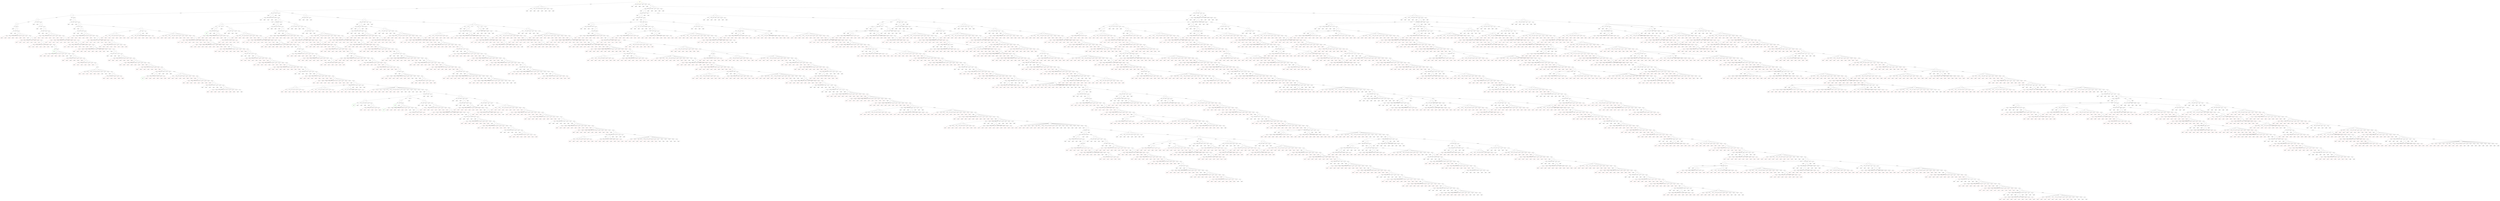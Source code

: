 // Agent Decision
digraph {
	node [color=yellow shape=doublecircle]
	Node0 [label="('', 1, 3, 3, 2)
Root"]
	node [color=black shape=circle]
	Node1 [label="('', 1, 1, 3, 2)"]
	Node0 -> Node1 [label="discard 2 \"P\""]
	node [color=black shape=circle]
	Node2 [label="('', 1, 1, 1, 2)"]
	Node1 -> Node2 [label="discard 2 \"H\""]
	node [color=black shape=circle]
	Node3 [label="('', 1, 1, 1, 0)"]
	Node2 -> Node3 [label="discard 2 \"C\""]
	node [color=black shape=circle]
	Node4 [label="('', 0, 1, 1, 0)"]
	Node3 -> Node4 [label="discard 1 \"S\""]
	node [color=black shape=circle]
	Node5 [label="('', 0, 0, 1, 0)"]
	Node4 -> Node5 [label="discard 1 \"P\""]
	node [color=gray shape=circle]
	Node6 [label="('', 0, 1, 1, 0)
Duplicated!"]
	Node5 -> Node6 [label="draw Trash \"P\""]
	node [color=black shape=circle]
	Node7 [label="('', 1, 0, 1, 0)"]
	Node5 -> Node7 [label="draw Deck \"S\""]
	node [color=gray shape=circle]
	Node8 [label="('', 0, 0, 1, 0)
Duplicated!"]
	Node7 -> Node8 [label="discard 1 \"S\""]
	node [color=gray shape=circle]
	Node9 [label="('', 1, 1, 1, 0)
Duplicated!"]
	Node7 -> Node9 [label="draw Trash \"P\""]
	node [color=black shape=circle]
	Node10 [label="('', 2, 0, 1, 0)"]
	Node7 -> Node10 [label="draw Deck \"S\""]
	node [color=red shape=circle]
	Node11 [label="('', 0, 0, 1, 0)
Reach limit!"]
	Node10 -> Node11 [label="discard 2 \"S\""]
	node [color=red shape=circle]
	Node12 [label="('', 1, 0, 1, 0)
Reach limit!"]
	Node10 -> Node12 [label="discard 1 \"S\""]
	node [color=red shape=circle]
	Node13 [label="('', 2, 1, 1, 0)
Reach limit!"]
	Node10 -> Node13 [label="draw Trash \"P\""]
	node [color=red shape=circle]
	Node14 [label="('', 3, 0, 1, 0)
Reach limit!"]
	Node10 -> Node14 [label="draw Deck \"S\""]
	node [color=red shape=circle]
	Node15 [label="('', 2, 1, 1, 0)
Reach limit!"]
	Node10 -> Node15 [label="draw Deck \"P\""]
	node [color=red shape=circle]
	Node16 [label="('', 2, 0, 2, 0)
Reach limit!"]
	Node10 -> Node16 [label="draw Deck \"H\""]
	node [color=red shape=circle]
	Node17 [label="('', 2, 0, 1, 1)
Reach limit!"]
	Node10 -> Node17 [label="draw Deck \"C\""]
	node [color=gray shape=circle]
	Node18 [label="('', 1, 1, 1, 0)
Duplicated!"]
	Node10 -> Node18 [label="draw Deck \"P\""]
	node [color=black shape=circle]
	Node19 [label="('', 1, 0, 2, 0)"]
	Node10 -> Node19 [label="draw Deck \"H\""]
	node [color=red shape=circle]
	Node20 [label="('', 1, 0, 0, 0)
Reach limit!"]
	Node19 -> Node20 [label="discard 2 \"H\""]
	node [color=red shape=circle]
	Node21 [label="('', 0, 0, 2, 0)
Reach limit!"]
	Node19 -> Node21 [label="discard 1 \"S\""]
	node [color=red shape=circle]
	Node22 [label="('', 1, 1, 2, 0)
Reach limit!"]
	Node19 -> Node22 [label="draw Trash \"P\""]
	node [color=red shape=circle]
	Node23 [label="('', 2, 0, 2, 0)
Reach limit!"]
	Node19 -> Node23 [label="draw Deck \"S\""]
	node [color=red shape=circle]
	Node24 [label="('', 1, 1, 2, 0)
Reach limit!"]
	Node19 -> Node24 [label="draw Deck \"P\""]
	node [color=red shape=circle]
	Node25 [label="('', 1, 0, 3, 0)
Reach limit!"]
	Node19 -> Node25 [label="draw Deck \"H\""]
	node [color=red shape=circle]
	Node26 [label="('', 1, 0, 2, 1)
Reach limit!"]
	Node19 -> Node26 [label="draw Deck \"C\""]
	node [color=black shape=circle]
	Node27 [label="('', 1, 0, 1, 1)"]
	Node19 -> Node27 [label="draw Deck \"C\""]
	node [color=red shape=circle]
	Node28 [label="('', 0, 0, 1, 1)
Reach limit!"]
	Node27 -> Node28 [label="discard 1 \"S\""]
	node [color=red shape=circle]
	Node29 [label="('', 1, 1, 1, 1)
Reach limit!"]
	Node27 -> Node29 [label="draw Trash \"P\""]
	node [color=red shape=circle]
	Node30 [label="('', 2, 0, 1, 1)
Reach limit!"]
	Node27 -> Node30 [label="draw Deck \"S\""]
	node [color=red shape=circle]
	Node31 [label="('', 1, 1, 1, 1)
Reach limit!"]
	Node27 -> Node31 [label="draw Deck \"P\""]
	node [color=red shape=circle]
	Node32 [label="('', 1, 0, 2, 1)
Reach limit!"]
	Node27 -> Node32 [label="draw Deck \"H\""]
	node [color=red shape=circle]
	Node33 [label="('', 1, 0, 1, 2)
Reach limit!"]
	Node27 -> Node33 [label="draw Deck \"C\""]
	node [color=gray shape=circle]
	Node34 [label="('', 0, 1, 1, 0)
Duplicated!"]
	Node27 -> Node34 [label="draw Deck \"P\""]
	node [color=black shape=circle]
	Node35 [label="('', 0, 0, 2, 0)"]
	Node27 -> Node35 [label="draw Deck \"H\""]
	node [color=green shape=doublecircle]
	Node36 [label="('', 0, 0, 0, 0)
Goal!"]
	Node35 -> Node36 [label="discard 2 \"H\""]
	node [color=black shape=circle]
	Node37 [label="('', 0, 1, 2, 0)"]
	Node35 -> Node37 [label="draw Trash \"P\""]
	node [color=red shape=circle]
	Node38 [label="('', 0, 1, 0, 0)
Reach limit!"]
	Node37 -> Node38 [label="discard 2 \"H\""]
	node [color=red shape=circle]
	Node39 [label="('', 0, 0, 2, 0)
Reach limit!"]
	Node37 -> Node39 [label="discard 1 \"P\""]
	node [color=red shape=circle]
	Node40 [label="('', 1, 1, 2, 0)
Reach limit!"]
	Node37 -> Node40 [label="draw Trash \"S\""]
	node [color=red shape=circle]
	Node41 [label="('', 1, 1, 2, 0)
Reach limit!"]
	Node37 -> Node41 [label="draw Deck \"S\""]
	node [color=red shape=circle]
	Node42 [label="('', 0, 2, 2, 0)
Reach limit!"]
	Node37 -> Node42 [label="draw Deck \"P\""]
	node [color=red shape=circle]
	Node43 [label="('', 0, 1, 3, 0)
Reach limit!"]
	Node37 -> Node43 [label="draw Deck \"H\""]
	node [color=red shape=circle]
	Node44 [label="('', 0, 1, 2, 1)
Reach limit!"]
	Node37 -> Node44 [label="draw Deck \"C\""]
	node [color=gray shape=circle]
	Node45 [label="('', 1, 0, 2, 0)
Duplicated!"]
	Node37 -> Node45 [label="draw Deck \"S\""]
	node [color=gray shape=circle]
	Node46 [label="('', 0, 1, 2, 0)
Duplicated!"]
	Node37 -> Node46 [label="draw Deck \"P\""]
	node [color=black shape=circle]
	Node47 [label="('', 0, 0, 3, 0)"]
	Node37 -> Node47 [label="draw Deck \"H\""]
	node [color=red shape=circle]
	Node48 [label="('', 0, 0, 1, 0)
Reach limit!"]
	Node47 -> Node48 [label="discard 2 \"H\""]
	node [color=red shape=circle]
	Node49 [label="('', 0, 1, 3, 0)
Reach limit!"]
	Node47 -> Node49 [label="draw Trash \"P\""]
	node [color=red shape=circle]
	Node50 [label="('', 1, 0, 3, 0)
Reach limit!"]
	Node47 -> Node50 [label="draw Deck \"S\""]
	node [color=red shape=circle]
	Node51 [label="('', 0, 1, 3, 0)
Reach limit!"]
	Node47 -> Node51 [label="draw Deck \"P\""]
	node [color=red shape=circle]
	Node52 [label="('', 0, 0, 4, 0)
Reach limit!"]
	Node47 -> Node52 [label="draw Deck \"H\""]
	node [color=red shape=circle]
	Node53 [label="('', 0, 0, 3, 1)
Reach limit!"]
	Node47 -> Node53 [label="draw Deck \"C\""]
	node [color=black shape=circle]
	Node54 [label="('', 0, 0, 2, 1)"]
	Node47 -> Node54 [label="draw Deck \"C\""]
	node [color=red shape=circle]
	Node55 [label="('', 0, 0, 0, 1)
Reach limit!"]
	Node54 -> Node55 [label="discard 2 \"H\""]
	node [color=red shape=circle]
	Node56 [label="('', 0, 1, 2, 1)
Reach limit!"]
	Node54 -> Node56 [label="draw Trash \"P\""]
	node [color=red shape=circle]
	Node57 [label="('', 1, 0, 2, 1)
Reach limit!"]
	Node54 -> Node57 [label="draw Deck \"S\""]
	node [color=red shape=circle]
	Node58 [label="('', 0, 1, 2, 1)
Reach limit!"]
	Node54 -> Node58 [label="draw Deck \"P\""]
	node [color=red shape=circle]
	Node59 [label="('', 0, 0, 3, 1)
Reach limit!"]
	Node54 -> Node59 [label="draw Deck \"H\""]
	node [color=red shape=circle]
	Node60 [label="('', 0, 0, 2, 2)
Reach limit!"]
	Node54 -> Node60 [label="draw Deck \"C\""]
	node [color=black shape=circle]
	Node61 [label="('', 0, 0, 1, 1)"]
	Node54 -> Node61 [label="draw Deck \"C\""]
	node [color=black shape=circle]
	Node62 [label="('', 0, 1, 1, 1)"]
	Node61 -> Node62 [label="draw Trash \"P\""]
	node [color=red shape=circle]
	Node63 [label="('', 0, 0, 1, 1)
Reach limit!"]
	Node62 -> Node63 [label="discard 1 \"P\""]
	node [color=red shape=circle]
	Node64 [label="('', 1, 1, 1, 1)
Reach limit!"]
	Node62 -> Node64 [label="draw Trash \"S\""]
	node [color=red shape=circle]
	Node65 [label="('', 1, 1, 1, 1)
Reach limit!"]
	Node62 -> Node65 [label="draw Deck \"S\""]
	node [color=red shape=circle]
	Node66 [label="('', 0, 2, 1, 1)
Reach limit!"]
	Node62 -> Node66 [label="draw Deck \"P\""]
	node [color=red shape=circle]
	Node67 [label="('', 0, 1, 2, 1)
Reach limit!"]
	Node62 -> Node67 [label="draw Deck \"H\""]
	node [color=red shape=circle]
	Node68 [label="('', 0, 1, 1, 2)
Reach limit!"]
	Node62 -> Node68 [label="draw Deck \"C\""]
	node [color=gray shape=circle]
	Node69 [label="('', 1, 0, 1, 1)
Duplicated!"]
	Node62 -> Node69 [label="draw Deck \"S\""]
	node [color=gray shape=circle]
	Node70 [label="('', 0, 1, 1, 1)
Duplicated!"]
	Node62 -> Node70 [label="draw Deck \"P\""]
	node [color=gray shape=circle]
	Node71 [label="('', 0, 0, 2, 1)
Duplicated!"]
	Node62 -> Node71 [label="draw Deck \"H\""]
	node [color=black shape=circle]
	Node72 [label="('', 0, 0, 1, 2)"]
	Node62 -> Node72 [label="draw Deck \"C\""]
	node [color=red shape=circle]
	Node73 [label="('', 0, 0, 1, 0)
Reach limit!"]
	Node72 -> Node73 [label="discard 2 \"C\""]
	node [color=red shape=circle]
	Node74 [label="('', 0, 1, 1, 2)
Reach limit!"]
	Node72 -> Node74 [label="draw Trash \"P\""]
	node [color=red shape=circle]
	Node75 [label="('', 1, 0, 1, 2)
Reach limit!"]
	Node72 -> Node75 [label="draw Deck \"S\""]
	node [color=red shape=circle]
	Node76 [label="('', 0, 1, 1, 2)
Reach limit!"]
	Node72 -> Node76 [label="draw Deck \"P\""]
	node [color=red shape=circle]
	Node77 [label="('', 0, 0, 2, 2)
Reach limit!"]
	Node72 -> Node77 [label="draw Deck \"H\""]
	node [color=red shape=circle]
	Node78 [label="('', 0, 0, 1, 3)
Reach limit!"]
	Node72 -> Node78 [label="draw Deck \"C\""]
	node [color=gray shape=circle]
	Node79 [label="('', 1, 1, 1, 0)
Duplicated!"]
	Node4 -> Node79 [label="draw Trash \"S\""]
	node [color=gray shape=circle]
	Node80 [label="('', 1, 1, 1, 0)
Duplicated!"]
	Node4 -> Node80 [label="draw Deck \"S\""]
	node [color=black shape=circle]
	Node81 [label="('', 0, 2, 1, 0)"]
	Node4 -> Node81 [label="draw Deck \"P\""]
	node [color=gray shape=circle]
	Node82 [label="('', 0, 0, 1, 0)
Duplicated!"]
	Node81 -> Node82 [label="discard 2 \"P\""]
	node [color=gray shape=circle]
	Node83 [label="('', 0, 1, 1, 0)
Duplicated!"]
	Node81 -> Node83 [label="discard 1 \"P\""]
	node [color=black shape=circle]
	Node84 [label="('', 1, 2, 1, 0)"]
	Node81 -> Node84 [label="draw Trash \"S\""]
	node [color=gray shape=circle]
	Node85 [label="('', 1, 0, 1, 0)
Duplicated!"]
	Node84 -> Node85 [label="discard 2 \"P\""]
	node [color=gray shape=circle]
	Node86 [label="('', 0, 2, 1, 0)
Duplicated!"]
	Node84 -> Node86 [label="discard 1 \"S\""]
	node [color=gray shape=circle]
	Node87 [label="('', 1, 1, 1, 0)
Duplicated!"]
	Node84 -> Node87 [label="discard 1 \"P\""]
	node [color=black shape=circle]
	Node88 [label="('', 1, 2, 1, 1)"]
	Node84 -> Node88 [label="draw Trash \"C\""]
	node [color=red shape=circle]
	Node89 [label="('', 1, 0, 1, 1)
Reach limit!"]
	Node88 -> Node89 [label="discard 2 \"P\""]
	node [color=red shape=circle]
	Node90 [label="('', 0, 2, 1, 1)
Reach limit!"]
	Node88 -> Node90 [label="discard 1 \"S\""]
	node [color=red shape=circle]
	Node91 [label="('', 1, 1, 1, 1)
Reach limit!"]
	Node88 -> Node91 [label="discard 1 \"P\""]
	node [color=red shape=circle]
	Node92 [label="('', 1, 2, 1, 2)
Reach limit!"]
	Node88 -> Node92 [label="draw Trash \"C\""]
	node [color=red shape=circle]
	Node93 [label="('', 2, 2, 1, 1)
Reach limit!"]
	Node88 -> Node93 [label="draw Deck \"S\""]
	node [color=red shape=circle]
	Node94 [label="('', 1, 3, 1, 1)
Reach limit!"]
	Node88 -> Node94 [label="draw Deck \"P\""]
	node [color=red shape=circle]
	Node95 [label="('', 1, 2, 2, 1)
Reach limit!"]
	Node88 -> Node95 [label="draw Deck \"H\""]
	node [color=red shape=circle]
	Node96 [label="('', 1, 2, 1, 2)
Reach limit!"]
	Node88 -> Node96 [label="draw Deck \"C\""]
	node [color=black shape=circle]
	Node97 [label="('', 2, 2, 1, 0)"]
	Node88 -> Node97 [label="draw Deck \"S\""]
	node [color=red shape=circle]
	Node98 [label="('', 0, 2, 1, 0)
Reach limit!"]
	Node97 -> Node98 [label="discard 2 \"S\""]
	node [color=red shape=circle]
	Node99 [label="('', 2, 0, 1, 0)
Reach limit!"]
	Node97 -> Node99 [label="discard 2 \"P\""]
	node [color=red shape=circle]
	Node100 [label="('', 1, 2, 1, 0)
Reach limit!"]
	Node97 -> Node100 [label="discard 1 \"S\""]
	node [color=red shape=circle]
	Node101 [label="('', 2, 1, 1, 0)
Reach limit!"]
	Node97 -> Node101 [label="discard 1 \"P\""]
	node [color=red shape=circle]
	Node102 [label="('', 2, 2, 1, 1)
Reach limit!"]
	Node97 -> Node102 [label="draw Trash \"C\""]
	node [color=red shape=circle]
	Node103 [label="('', 3, 2, 1, 0)
Reach limit!"]
	Node97 -> Node103 [label="draw Deck \"S\""]
	node [color=red shape=circle]
	Node104 [label="('', 2, 3, 1, 0)
Reach limit!"]
	Node97 -> Node104 [label="draw Deck \"P\""]
	node [color=red shape=circle]
	Node105 [label="('', 2, 2, 2, 0)
Reach limit!"]
	Node97 -> Node105 [label="draw Deck \"H\""]
	node [color=red shape=circle]
	Node106 [label="('', 2, 2, 1, 1)
Reach limit!"]
	Node97 -> Node106 [label="draw Deck \"C\""]
	node [color=black shape=circle]
	Node107 [label="('', 1, 3, 1, 0)"]
	Node97 -> Node107 [label="draw Deck \"P\""]
	node [color=red shape=circle]
	Node108 [label="('', 1, 1, 1, 0)
Reach limit!"]
	Node107 -> Node108 [label="discard 2 \"P\""]
	node [color=red shape=circle]
	Node109 [label="('', 0, 3, 1, 0)
Reach limit!"]
	Node107 -> Node109 [label="discard 1 \"S\""]
	node [color=red shape=circle]
	Node110 [label="('', 1, 2, 1, 0)
Reach limit!"]
	Node107 -> Node110 [label="discard 1 \"P\""]
	node [color=red shape=circle]
	Node111 [label="('', 1, 3, 1, 1)
Reach limit!"]
	Node107 -> Node111 [label="draw Trash \"C\""]
	node [color=red shape=circle]
	Node112 [label="('', 2, 3, 1, 0)
Reach limit!"]
	Node107 -> Node112 [label="draw Deck \"S\""]
	node [color=red shape=circle]
	Node113 [label="('', 1, 4, 1, 0)
Reach limit!"]
	Node107 -> Node113 [label="draw Deck \"P\""]
	node [color=red shape=circle]
	Node114 [label="('', 1, 3, 2, 0)
Reach limit!"]
	Node107 -> Node114 [label="draw Deck \"H\""]
	node [color=red shape=circle]
	Node115 [label="('', 1, 3, 1, 1)
Reach limit!"]
	Node107 -> Node115 [label="draw Deck \"C\""]
	node [color=black shape=circle]
	Node116 [label="('', 1, 2, 2, 0)"]
	Node107 -> Node116 [label="draw Deck \"H\""]
	node [color=red shape=circle]
	Node117 [label="('', 1, 0, 2, 0)
Reach limit!"]
	Node116 -> Node117 [label="discard 2 \"P\""]
	node [color=red shape=circle]
	Node118 [label="('', 1, 2, 0, 0)
Reach limit!"]
	Node116 -> Node118 [label="discard 2 \"H\""]
	node [color=red shape=circle]
	Node119 [label="('', 0, 2, 2, 0)
Reach limit!"]
	Node116 -> Node119 [label="discard 1 \"S\""]
	node [color=red shape=circle]
	Node120 [label="('', 1, 1, 2, 0)
Reach limit!"]
	Node116 -> Node120 [label="discard 1 \"P\""]
	node [color=red shape=circle]
	Node121 [label="('', 1, 2, 2, 1)
Reach limit!"]
	Node116 -> Node121 [label="draw Trash \"C\""]
	node [color=red shape=circle]
	Node122 [label="('', 2, 2, 2, 0)
Reach limit!"]
	Node116 -> Node122 [label="draw Deck \"S\""]
	node [color=red shape=circle]
	Node123 [label="('', 1, 3, 2, 0)
Reach limit!"]
	Node116 -> Node123 [label="draw Deck \"P\""]
	node [color=red shape=circle]
	Node124 [label="('', 1, 2, 3, 0)
Reach limit!"]
	Node116 -> Node124 [label="draw Deck \"H\""]
	node [color=red shape=circle]
	Node125 [label="('', 1, 2, 2, 1)
Reach limit!"]
	Node116 -> Node125 [label="draw Deck \"C\""]
	node [color=gray shape=circle]
	Node126 [label="('', 1, 2, 1, 1)
Duplicated!"]
	Node116 -> Node126 [label="draw Deck \"C\""]
	node [color=gray shape=circle]
	Node127 [label="('', 1, 2, 1, 0)
Duplicated!"]
	Node116 -> Node127 [label="draw Deck \"S\""]
	node [color=black shape=circle]
	Node128 [label="('', 0, 3, 1, 0)"]
	Node116 -> Node128 [label="draw Deck \"P\""]
	node [color=gray shape=circle]
	Node129 [label="('', 0, 1, 1, 0)
Duplicated!"]
	Node128 -> Node129 [label="discard 2 \"P\""]
	node [color=gray shape=circle]
	Node130 [label="('', 0, 2, 1, 0)
Duplicated!"]
	Node128 -> Node130 [label="discard 1 \"P\""]
	node [color=gray shape=circle]
	Node131 [label="('', 1, 3, 1, 0)
Duplicated!"]
	Node128 -> Node131 [label="draw Trash \"S\""]
	node [color=gray shape=circle]
	Node132 [label="('', 1, 3, 1, 0)
Duplicated!"]
	Node128 -> Node132 [label="draw Deck \"S\""]
	node [color=black shape=circle]
	Node133 [label="('', 0, 4, 1, 0)"]
	Node128 -> Node133 [label="draw Deck \"P\""]
	node [color=red shape=circle]
	Node134 [label="('', 0, 2, 1, 0)
Reach limit!"]
	Node133 -> Node134 [label="discard 2 \"P\""]
	node [color=red shape=circle]
	Node135 [label="('', 0, 3, 1, 0)
Reach limit!"]
	Node133 -> Node135 [label="discard 1 \"P\""]
	node [color=red shape=circle]
	Node136 [label="('', 1, 4, 1, 0)
Reach limit!"]
	Node133 -> Node136 [label="draw Trash \"S\""]
	node [color=red shape=circle]
	Node137 [label="('', 1, 4, 1, 0)
Reach limit!"]
	Node133 -> Node137 [label="draw Deck \"S\""]
	node [color=red shape=circle]
	Node138 [label="('', 0, 5, 1, 0)
Reach limit!"]
	Node133 -> Node138 [label="draw Deck \"P\""]
	node [color=red shape=circle]
	Node139 [label="('', 0, 4, 2, 0)
Reach limit!"]
	Node133 -> Node139 [label="draw Deck \"H\""]
	node [color=red shape=circle]
	Node140 [label="('', 0, 4, 1, 1)
Reach limit!"]
	Node133 -> Node140 [label="draw Deck \"C\""]
	node [color=black shape=circle]
	Node141 [label="('', 0, 3, 2, 0)"]
	Node133 -> Node141 [label="draw Deck \"H\""]
	node [color=red shape=circle]
	Node142 [label="('', 0, 1, 2, 0)
Reach limit!"]
	Node141 -> Node142 [label="discard 2 \"P\""]
	node [color=red shape=circle]
	Node143 [label="('', 0, 3, 0, 0)
Reach limit!"]
	Node141 -> Node143 [label="discard 2 \"H\""]
	node [color=red shape=circle]
	Node144 [label="('', 0, 2, 2, 0)
Reach limit!"]
	Node141 -> Node144 [label="discard 1 \"P\""]
	node [color=red shape=circle]
	Node145 [label="('', 1, 3, 2, 0)
Reach limit!"]
	Node141 -> Node145 [label="draw Trash \"S\""]
	node [color=red shape=circle]
	Node146 [label="('', 1, 3, 2, 0)
Reach limit!"]
	Node141 -> Node146 [label="draw Deck \"S\""]
	node [color=red shape=circle]
	Node147 [label="('', 0, 4, 2, 0)
Reach limit!"]
	Node141 -> Node147 [label="draw Deck \"P\""]
	node [color=red shape=circle]
	Node148 [label="('', 0, 3, 3, 0)
Reach limit!"]
	Node141 -> Node148 [label="draw Deck \"H\""]
	node [color=red shape=circle]
	Node149 [label="('', 0, 3, 2, 1)
Reach limit!"]
	Node141 -> Node149 [label="draw Deck \"C\""]
	node [color=black shape=circle]
	Node150 [label="('', 0, 3, 1, 1)"]
	Node141 -> Node150 [label="draw Deck \"C\""]
	node [color=red shape=circle]
	Node151 [label="('', 0, 1, 1, 1)
Reach limit!"]
	Node150 -> Node151 [label="discard 2 \"P\""]
	node [color=red shape=circle]
	Node152 [label="('', 0, 2, 1, 1)
Reach limit!"]
	Node150 -> Node152 [label="discard 1 \"P\""]
	node [color=red shape=circle]
	Node153 [label="('', 1, 3, 1, 1)
Reach limit!"]
	Node150 -> Node153 [label="draw Trash \"S\""]
	node [color=red shape=circle]
	Node154 [label="('', 1, 3, 1, 1)
Reach limit!"]
	Node150 -> Node154 [label="draw Deck \"S\""]
	node [color=red shape=circle]
	Node155 [label="('', 0, 4, 1, 1)
Reach limit!"]
	Node150 -> Node155 [label="draw Deck \"P\""]
	node [color=red shape=circle]
	Node156 [label="('', 0, 3, 2, 1)
Reach limit!"]
	Node150 -> Node156 [label="draw Deck \"H\""]
	node [color=red shape=circle]
	Node157 [label="('', 0, 3, 1, 2)
Reach limit!"]
	Node150 -> Node157 [label="draw Deck \"C\""]
	node [color=black shape=circle]
	Node158 [label="('', 0, 2, 2, 0)"]
	Node150 -> Node158 [label="draw Deck \"H\""]
	node [color=gray shape=circle]
	Node159 [label="('', 0, 0, 2, 0)
Duplicated!"]
	Node158 -> Node159 [label="discard 2 \"P\""]
	node [color=black shape=circle]
	Node160 [label="('', 0, 2, 0, 0)"]
	Node158 -> Node160 [label="discard 2 \"H\""]
	node [color=green shape=doublecircle]
	Node161 [label="('', 0, 0, 0, 0)
Goal!"]
	Node160 -> Node161 [label="discard 2 \"P\""]
	node [color=red shape=circle]
	Node162 [label="('', 0, 1, 0, 0)
Reach limit!"]
	Node160 -> Node162 [label="discard 1 \"P\""]
	node [color=red shape=circle]
	Node163 [label="('', 0, 2, 1, 0)
Reach limit!"]
	Node160 -> Node163 [label="draw Trash \"H\""]
	node [color=red shape=circle]
	Node164 [label="('', 1, 2, 0, 0)
Reach limit!"]
	Node160 -> Node164 [label="draw Deck \"S\""]
	node [color=red shape=circle]
	Node165 [label="('', 0, 3, 0, 0)
Reach limit!"]
	Node160 -> Node165 [label="draw Deck \"P\""]
	node [color=red shape=circle]
	Node166 [label="('', 0, 2, 1, 0)
Reach limit!"]
	Node160 -> Node166 [label="draw Deck \"H\""]
	node [color=red shape=circle]
	Node167 [label="('', 0, 2, 0, 1)
Reach limit!"]
	Node160 -> Node167 [label="draw Deck \"C\""]
	node [color=gray shape=circle]
	Node168 [label="('', 0, 1, 2, 0)
Duplicated!"]
	Node158 -> Node168 [label="discard 1 \"P\""]
	node [color=gray shape=circle]
	Node169 [label="('', 1, 2, 2, 0)
Duplicated!"]
	Node158 -> Node169 [label="draw Trash \"S\""]
	node [color=gray shape=circle]
	Node170 [label="('', 1, 2, 2, 0)
Duplicated!"]
	Node158 -> Node170 [label="draw Deck \"S\""]
	node [color=gray shape=circle]
	Node171 [label="('', 0, 3, 2, 0)
Duplicated!"]
	Node158 -> Node171 [label="draw Deck \"P\""]
	node [color=black shape=circle]
	Node172 [label="('', 0, 2, 3, 0)"]
	Node158 -> Node172 [label="draw Deck \"H\""]
	node [color=red shape=circle]
	Node173 [label="('', 0, 0, 3, 0)
Reach limit!"]
	Node172 -> Node173 [label="discard 2 \"P\""]
	node [color=red shape=circle]
	Node174 [label="('', 0, 2, 1, 0)
Reach limit!"]
	Node172 -> Node174 [label="discard 2 \"H\""]
	node [color=red shape=circle]
	Node175 [label="('', 0, 1, 3, 0)
Reach limit!"]
	Node172 -> Node175 [label="discard 1 \"P\""]
	node [color=red shape=circle]
	Node176 [label="('', 1, 2, 3, 0)
Reach limit!"]
	Node172 -> Node176 [label="draw Trash \"S\""]
	node [color=red shape=circle]
	Node177 [label="('', 1, 2, 3, 0)
Reach limit!"]
	Node172 -> Node177 [label="draw Deck \"S\""]
	node [color=red shape=circle]
	Node178 [label="('', 0, 3, 3, 0)
Reach limit!"]
	Node172 -> Node178 [label="draw Deck \"P\""]
	node [color=red shape=circle]
	Node179 [label="('', 0, 2, 4, 0)
Reach limit!"]
	Node172 -> Node179 [label="draw Deck \"H\""]
	node [color=red shape=circle]
	Node180 [label="('', 0, 2, 3, 1)
Reach limit!"]
	Node172 -> Node180 [label="draw Deck \"C\""]
	node [color=black shape=circle]
	Node181 [label="('', 0, 2, 2, 1)"]
	Node172 -> Node181 [label="draw Deck \"C\""]
	node [color=red shape=circle]
	Node182 [label="('', 0, 0, 2, 1)
Reach limit!"]
	Node181 -> Node182 [label="discard 2 \"P\""]
	node [color=red shape=circle]
	Node183 [label="('', 0, 2, 0, 1)
Reach limit!"]
	Node181 -> Node183 [label="discard 2 \"H\""]
	node [color=red shape=circle]
	Node184 [label="('', 0, 1, 2, 1)
Reach limit!"]
	Node181 -> Node184 [label="discard 1 \"P\""]
	node [color=red shape=circle]
	Node185 [label="('', 1, 2, 2, 1)
Reach limit!"]
	Node181 -> Node185 [label="draw Trash \"S\""]
	node [color=red shape=circle]
	Node186 [label="('', 1, 2, 2, 1)
Reach limit!"]
	Node181 -> Node186 [label="draw Deck \"S\""]
	node [color=red shape=circle]
	Node187 [label="('', 0, 3, 2, 1)
Reach limit!"]
	Node181 -> Node187 [label="draw Deck \"P\""]
	node [color=red shape=circle]
	Node188 [label="('', 0, 2, 3, 1)
Reach limit!"]
	Node181 -> Node188 [label="draw Deck \"H\""]
	node [color=red shape=circle]
	Node189 [label="('', 0, 2, 2, 2)
Reach limit!"]
	Node181 -> Node189 [label="draw Deck \"C\""]
	node [color=black shape=circle]
	Node190 [label="('', 0, 2, 1, 1)"]
	Node181 -> Node190 [label="draw Deck \"C\""]
	node [color=gray shape=circle]
	Node191 [label="('', 0, 0, 1, 1)
Duplicated!"]
	Node190 -> Node191 [label="discard 2 \"P\""]
	node [color=gray shape=circle]
	Node192 [label="('', 0, 1, 1, 1)
Duplicated!"]
	Node190 -> Node192 [label="discard 1 \"P\""]
	node [color=gray shape=circle]
	Node193 [label="('', 1, 2, 1, 1)
Duplicated!"]
	Node190 -> Node193 [label="draw Trash \"S\""]
	node [color=gray shape=circle]
	Node194 [label="('', 1, 2, 1, 1)
Duplicated!"]
	Node190 -> Node194 [label="draw Deck \"S\""]
	node [color=gray shape=circle]
	Node195 [label="('', 0, 3, 1, 1)
Duplicated!"]
	Node190 -> Node195 [label="draw Deck \"P\""]
	node [color=gray shape=circle]
	Node196 [label="('', 0, 2, 2, 1)
Duplicated!"]
	Node190 -> Node196 [label="draw Deck \"H\""]
	node [color=black shape=circle]
	Node197 [label="('', 0, 2, 1, 2)"]
	Node190 -> Node197 [label="draw Deck \"C\""]
	node [color=red shape=circle]
	Node198 [label="('', 0, 0, 1, 2)
Reach limit!"]
	Node197 -> Node198 [label="discard 2 \"P\""]
	node [color=red shape=circle]
	Node199 [label="('', 0, 2, 1, 0)
Reach limit!"]
	Node197 -> Node199 [label="discard 2 \"C\""]
	node [color=red shape=circle]
	Node200 [label="('', 0, 1, 1, 2)
Reach limit!"]
	Node197 -> Node200 [label="discard 1 \"P\""]
	node [color=red shape=circle]
	Node201 [label="('', 1, 2, 1, 2)
Reach limit!"]
	Node197 -> Node201 [label="draw Trash \"S\""]
	node [color=red shape=circle]
	Node202 [label="('', 1, 2, 1, 2)
Reach limit!"]
	Node197 -> Node202 [label="draw Deck \"S\""]
	node [color=red shape=circle]
	Node203 [label="('', 0, 3, 1, 2)
Reach limit!"]
	Node197 -> Node203 [label="draw Deck \"P\""]
	node [color=red shape=circle]
	Node204 [label="('', 0, 2, 2, 2)
Reach limit!"]
	Node197 -> Node204 [label="draw Deck \"H\""]
	node [color=red shape=circle]
	Node205 [label="('', 0, 2, 1, 3)
Reach limit!"]
	Node197 -> Node205 [label="draw Deck \"C\""]
	node [color=gray shape=circle]
	Node206 [label="('', 0, 1, 2, 0)
Duplicated!"]
	Node197 -> Node206 [label="draw Deck \"H\""]
	node [color=gray shape=circle]
	Node207 [label="('', 0, 1, 1, 1)
Duplicated!"]
	Node197 -> Node207 [label="draw Deck \"C\""]
	node [color=gray shape=circle]
	Node208 [label="('', 1, 0, 1, 0)
Duplicated!"]
	Node3 -> Node208 [label="discard 1 \"P\""]
	node [color=black shape=circle]
	Node209 [label="('', 1, 1, 1, 1)"]
	Node3 -> Node209 [label="draw Trash \"C\""]
	node [color=gray shape=circle]
	Node210 [label="('', 0, 1, 1, 1)
Duplicated!"]
	Node209 -> Node210 [label="discard 1 \"S\""]
	node [color=gray shape=circle]
	Node211 [label="('', 1, 0, 1, 1)
Duplicated!"]
	Node209 -> Node211 [label="discard 1 \"P\""]
	node [color=gray shape=circle]
	Node212 [label="('', 1, 1, 1, 2)
Duplicated!"]
	Node209 -> Node212 [label="draw Trash \"C\""]
	node [color=black shape=circle]
	Node213 [label="('', 2, 1, 1, 1)"]
	Node209 -> Node213 [label="draw Deck \"S\""]
	node [color=gray shape=circle]
	Node214 [label="('', 0, 1, 1, 1)
Duplicated!"]
	Node213 -> Node214 [label="discard 2 \"S\""]
	node [color=gray shape=circle]
	Node215 [label="('', 1, 1, 1, 1)
Duplicated!"]
	Node213 -> Node215 [label="discard 1 \"S\""]
	node [color=black shape=circle]
	Node216 [label="('', 2, 0, 1, 1)"]
	Node213 -> Node216 [label="discard 1 \"P\""]
	node [color=gray shape=circle]
	Node217 [label="('', 0, 0, 1, 1)
Duplicated!"]
	Node216 -> Node217 [label="discard 2 \"S\""]
	node [color=gray shape=circle]
	Node218 [label="('', 1, 0, 1, 1)
Duplicated!"]
	Node216 -> Node218 [label="discard 1 \"S\""]
	node [color=gray shape=circle]
	Node219 [label="('', 2, 1, 1, 1)
Duplicated!"]
	Node216 -> Node219 [label="draw Trash \"P\""]
	node [color=black shape=circle]
	Node220 [label="('', 3, 0, 1, 1)"]
	Node216 -> Node220 [label="draw Deck \"S\""]
	node [color=red shape=circle]
	Node221 [label="('', 1, 0, 1, 1)
Reach limit!"]
	Node220 -> Node221 [label="discard 2 \"S\""]
	node [color=red shape=circle]
	Node222 [label="('', 2, 0, 1, 1)
Reach limit!"]
	Node220 -> Node222 [label="discard 1 \"S\""]
	node [color=red shape=circle]
	Node223 [label="('', 3, 1, 1, 1)
Reach limit!"]
	Node220 -> Node223 [label="draw Trash \"P\""]
	node [color=red shape=circle]
	Node224 [label="('', 4, 0, 1, 1)
Reach limit!"]
	Node220 -> Node224 [label="draw Deck \"S\""]
	node [color=red shape=circle]
	Node225 [label="('', 3, 1, 1, 1)
Reach limit!"]
	Node220 -> Node225 [label="draw Deck \"P\""]
	node [color=red shape=circle]
	Node226 [label="('', 3, 0, 2, 1)
Reach limit!"]
	Node220 -> Node226 [label="draw Deck \"H\""]
	node [color=red shape=circle]
	Node227 [label="('', 3, 0, 1, 2)
Reach limit!"]
	Node220 -> Node227 [label="draw Deck \"C\""]
	node [color=gray shape=circle]
	Node228 [label="('', 2, 1, 1, 1)
Duplicated!"]
	Node220 -> Node228 [label="draw Deck \"P\""]
	node [color=black shape=circle]
	Node229 [label="('', 2, 0, 2, 1)"]
	Node220 -> Node229 [label="draw Deck \"H\""]
	node [color=red shape=circle]
	Node230 [label="('', 0, 0, 2, 1)
Reach limit!"]
	Node229 -> Node230 [label="discard 2 \"S\""]
	node [color=red shape=circle]
	Node231 [label="('', 2, 0, 0, 1)
Reach limit!"]
	Node229 -> Node231 [label="discard 2 \"H\""]
	node [color=red shape=circle]
	Node232 [label="('', 1, 0, 2, 1)
Reach limit!"]
	Node229 -> Node232 [label="discard 1 \"S\""]
	node [color=red shape=circle]
	Node233 [label="('', 2, 1, 2, 1)
Reach limit!"]
	Node229 -> Node233 [label="draw Trash \"P\""]
	node [color=red shape=circle]
	Node234 [label="('', 3, 0, 2, 1)
Reach limit!"]
	Node229 -> Node234 [label="draw Deck \"S\""]
	node [color=red shape=circle]
	Node235 [label="('', 2, 1, 2, 1)
Reach limit!"]
	Node229 -> Node235 [label="draw Deck \"P\""]
	node [color=red shape=circle]
	Node236 [label="('', 2, 0, 3, 1)
Reach limit!"]
	Node229 -> Node236 [label="draw Deck \"H\""]
	node [color=red shape=circle]
	Node237 [label="('', 2, 0, 2, 2)
Reach limit!"]
	Node229 -> Node237 [label="draw Deck \"C\""]
	node [color=black shape=circle]
	Node238 [label="('', 2, 0, 1, 2)"]
	Node229 -> Node238 [label="draw Deck \"C\""]
	node [color=red shape=circle]
	Node239 [label="('', 0, 0, 1, 2)
Reach limit!"]
	Node238 -> Node239 [label="discard 2 \"S\""]
	node [color=red shape=circle]
	Node240 [label="('', 2, 0, 1, 0)
Reach limit!"]
	Node238 -> Node240 [label="discard 2 \"C\""]
	node [color=red shape=circle]
	Node241 [label="('', 1, 0, 1, 2)
Reach limit!"]
	Node238 -> Node241 [label="discard 1 \"S\""]
	node [color=red shape=circle]
	Node242 [label="('', 2, 1, 1, 2)
Reach limit!"]
	Node238 -> Node242 [label="draw Trash \"P\""]
	node [color=red shape=circle]
	Node243 [label="('', 3, 0, 1, 2)
Reach limit!"]
	Node238 -> Node243 [label="draw Deck \"S\""]
	node [color=red shape=circle]
	Node244 [label="('', 2, 1, 1, 2)
Reach limit!"]
	Node238 -> Node244 [label="draw Deck \"P\""]
	node [color=red shape=circle]
	Node245 [label="('', 2, 0, 2, 2)
Reach limit!"]
	Node238 -> Node245 [label="draw Deck \"H\""]
	node [color=red shape=circle]
	Node246 [label="('', 2, 0, 1, 3)
Reach limit!"]
	Node238 -> Node246 [label="draw Deck \"C\""]
	node [color=black shape=circle]
	Node247 [label="('', 2, 1, 1, 2)"]
	Node213 -> Node247 [label="draw Trash \"C\""]
	node [color=black shape=circle]
	Node248 [label="('', 0, 1, 1, 2)"]
	Node247 -> Node248 [label="discard 2 \"S\""]
	node [color=red shape=circle]
	Node249 [label="('', 0, 1, 1, 0)
Reach limit!"]
	Node248 -> Node249 [label="discard 2 \"C\""]
	node [color=red shape=circle]
	Node250 [label="('', 0, 0, 1, 2)
Reach limit!"]
	Node248 -> Node250 [label="discard 1 \"P\""]
	node [color=red shape=circle]
	Node251 [label="('', 1, 1, 1, 2)
Reach limit!"]
	Node248 -> Node251 [label="draw Trash \"S\""]
	node [color=red shape=circle]
	Node252 [label="('', 1, 1, 1, 2)
Reach limit!"]
	Node248 -> Node252 [label="draw Deck \"S\""]
	node [color=red shape=circle]
	Node253 [label="('', 0, 2, 1, 2)
Reach limit!"]
	Node248 -> Node253 [label="draw Deck \"P\""]
	node [color=red shape=circle]
	Node254 [label="('', 0, 1, 2, 2)
Reach limit!"]
	Node248 -> Node254 [label="draw Deck \"H\""]
	node [color=red shape=circle]
	Node255 [label="('', 0, 1, 1, 3)
Reach limit!"]
	Node248 -> Node255 [label="draw Deck \"C\""]
	node [color=black shape=circle]
	Node256 [label="('', 2, 1, 1, 0)"]
	Node247 -> Node256 [label="discard 2 \"C\""]
	node [color=red shape=circle]
	Node257 [label="('', 0, 1, 1, 0)
Reach limit!"]
	Node256 -> Node257 [label="discard 2 \"S\""]
	node [color=red shape=circle]
	Node258 [label="('', 1, 1, 1, 0)
Reach limit!"]
	Node256 -> Node258 [label="discard 1 \"S\""]
	node [color=red shape=circle]
	Node259 [label="('', 2, 0, 1, 0)
Reach limit!"]
	Node256 -> Node259 [label="discard 1 \"P\""]
	node [color=red shape=circle]
	Node260 [label="('', 2, 1, 1, 1)
Reach limit!"]
	Node256 -> Node260 [label="draw Trash \"C\""]
	node [color=red shape=circle]
	Node261 [label="('', 3, 1, 1, 0)
Reach limit!"]
	Node256 -> Node261 [label="draw Deck \"S\""]
	node [color=red shape=circle]
	Node262 [label="('', 2, 2, 1, 0)
Reach limit!"]
	Node256 -> Node262 [label="draw Deck \"P\""]
	node [color=red shape=circle]
	Node263 [label="('', 2, 1, 2, 0)
Reach limit!"]
	Node256 -> Node263 [label="draw Deck \"H\""]
	node [color=red shape=circle]
	Node264 [label="('', 2, 1, 1, 1)
Reach limit!"]
	Node256 -> Node264 [label="draw Deck \"C\""]
	node [color=gray shape=circle]
	Node265 [label="('', 1, 1, 1, 2)
Duplicated!"]
	Node247 -> Node265 [label="discard 1 \"S\""]
	node [color=gray shape=circle]
	Node266 [label="('', 2, 0, 1, 2)
Duplicated!"]
	Node247 -> Node266 [label="discard 1 \"P\""]
	node [color=black shape=circle]
	Node267 [label="('', 2, 1, 2, 2)"]
	Node247 -> Node267 [label="draw Trash \"H\""]
	node [color=red shape=circle]
	Node268 [label="('', 0, 1, 2, 2)
Reach limit!"]
	Node267 -> Node268 [label="discard 2 \"S\""]
	node [color=red shape=circle]
	Node269 [label="('', 2, 1, 0, 2)
Reach limit!"]
	Node267 -> Node269 [label="discard 2 \"H\""]
	node [color=red shape=circle]
	Node270 [label="('', 2, 1, 2, 0)
Reach limit!"]
	Node267 -> Node270 [label="discard 2 \"C\""]
	node [color=red shape=circle]
	Node271 [label="('', 1, 1, 2, 2)
Reach limit!"]
	Node267 -> Node271 [label="discard 1 \"S\""]
	node [color=red shape=circle]
	Node272 [label="('', 2, 0, 2, 2)
Reach limit!"]
	Node267 -> Node272 [label="discard 1 \"P\""]
	node [color=red shape=circle]
	Node273 [label="('', 2, 1, 3, 2)
Reach limit!"]
	Node267 -> Node273 [label="draw Trash \"H\""]
	node [color=red shape=circle]
	Node274 [label="('', 3, 1, 2, 2)
Reach limit!"]
	Node267 -> Node274 [label="draw Deck \"S\""]
	node [color=red shape=circle]
	Node275 [label="('', 2, 2, 2, 2)
Reach limit!"]
	Node267 -> Node275 [label="draw Deck \"P\""]
	node [color=red shape=circle]
	Node276 [label="('', 2, 1, 3, 2)
Reach limit!"]
	Node267 -> Node276 [label="draw Deck \"H\""]
	node [color=red shape=circle]
	Node277 [label="('', 2, 1, 2, 3)
Reach limit!"]
	Node267 -> Node277 [label="draw Deck \"C\""]
	node [color=black shape=circle]
	Node278 [label="('', 3, 1, 1, 2)"]
	Node267 -> Node278 [label="draw Deck \"S\""]
	node [color=red shape=circle]
	Node279 [label="('', 1, 1, 1, 2)
Reach limit!"]
	Node278 -> Node279 [label="discard 2 \"S\""]
	node [color=red shape=circle]
	Node280 [label="('', 3, 1, 1, 0)
Reach limit!"]
	Node278 -> Node280 [label="discard 2 \"C\""]
	node [color=red shape=circle]
	Node281 [label="('', 2, 1, 1, 2)
Reach limit!"]
	Node278 -> Node281 [label="discard 1 \"S\""]
	node [color=red shape=circle]
	Node282 [label="('', 3, 0, 1, 2)
Reach limit!"]
	Node278 -> Node282 [label="discard 1 \"P\""]
	node [color=red shape=circle]
	Node283 [label="('', 3, 1, 2, 2)
Reach limit!"]
	Node278 -> Node283 [label="draw Trash \"H\""]
	node [color=red shape=circle]
	Node284 [label="('', 4, 1, 1, 2)
Reach limit!"]
	Node278 -> Node284 [label="draw Deck \"S\""]
	node [color=red shape=circle]
	Node285 [label="('', 3, 2, 1, 2)
Reach limit!"]
	Node278 -> Node285 [label="draw Deck \"P\""]
	node [color=red shape=circle]
	Node286 [label="('', 3, 1, 2, 2)
Reach limit!"]
	Node278 -> Node286 [label="draw Deck \"H\""]
	node [color=red shape=circle]
	Node287 [label="('', 3, 1, 1, 3)
Reach limit!"]
	Node278 -> Node287 [label="draw Deck \"C\""]
	node [color=black shape=circle]
	Node288 [label="('', 2, 2, 1, 2)"]
	Node278 -> Node288 [label="draw Deck \"P\""]
	node [color=red shape=circle]
	Node289 [label="('', 0, 2, 1, 2)
Reach limit!"]
	Node288 -> Node289 [label="discard 2 \"S\""]
	node [color=red shape=circle]
	Node290 [label="('', 2, 0, 1, 2)
Reach limit!"]
	Node288 -> Node290 [label="discard 2 \"P\""]
	node [color=red shape=circle]
	Node291 [label="('', 2, 2, 1, 0)
Reach limit!"]
	Node288 -> Node291 [label="discard 2 \"C\""]
	node [color=red shape=circle]
	Node292 [label="('', 1, 2, 1, 2)
Reach limit!"]
	Node288 -> Node292 [label="discard 1 \"S\""]
	node [color=red shape=circle]
	Node293 [label="('', 2, 1, 1, 2)
Reach limit!"]
	Node288 -> Node293 [label="discard 1 \"P\""]
	node [color=red shape=circle]
	Node294 [label="('', 2, 2, 2, 2)
Reach limit!"]
	Node288 -> Node294 [label="draw Trash \"H\""]
	node [color=red shape=circle]
	Node295 [label="('', 3, 2, 1, 2)
Reach limit!"]
	Node288 -> Node295 [label="draw Deck \"S\""]
	node [color=red shape=circle]
	Node296 [label="('', 2, 3, 1, 2)
Reach limit!"]
	Node288 -> Node296 [label="draw Deck \"P\""]
	node [color=red shape=circle]
	Node297 [label="('', 2, 2, 2, 2)
Reach limit!"]
	Node288 -> Node297 [label="draw Deck \"H\""]
	node [color=red shape=circle]
	Node298 [label="('', 2, 2, 1, 3)
Reach limit!"]
	Node288 -> Node298 [label="draw Deck \"C\""]
	node [color=gray shape=circle]
	Node299 [label="('', 2, 1, 2, 2)
Duplicated!"]
	Node288 -> Node299 [label="draw Deck \"H\""]
	node [color=black shape=circle]
	Node300 [label="('', 2, 1, 1, 3)"]
	Node288 -> Node300 [label="draw Deck \"C\""]
	node [color=red shape=circle]
	Node301 [label="('', 0, 1, 1, 3)
Reach limit!"]
	Node300 -> Node301 [label="discard 2 \"S\""]
	node [color=red shape=circle]
	Node302 [label="('', 2, 1, 1, 1)
Reach limit!"]
	Node300 -> Node302 [label="discard 2 \"C\""]
	node [color=red shape=circle]
	Node303 [label="('', 1, 1, 1, 3)
Reach limit!"]
	Node300 -> Node303 [label="discard 1 \"S\""]
	node [color=red shape=circle]
	Node304 [label="('', 2, 0, 1, 3)
Reach limit!"]
	Node300 -> Node304 [label="discard 1 \"P\""]
	node [color=red shape=circle]
	Node305 [label="('', 2, 1, 2, 3)
Reach limit!"]
	Node300 -> Node305 [label="draw Trash \"H\""]
	node [color=red shape=circle]
	Node306 [label="('', 3, 1, 1, 3)
Reach limit!"]
	Node300 -> Node306 [label="draw Deck \"S\""]
	node [color=red shape=circle]
	Node307 [label="('', 2, 2, 1, 3)
Reach limit!"]
	Node300 -> Node307 [label="draw Deck \"P\""]
	node [color=red shape=circle]
	Node308 [label="('', 2, 1, 2, 3)
Reach limit!"]
	Node300 -> Node308 [label="draw Deck \"H\""]
	node [color=red shape=circle]
	Node309 [label="('', 2, 1, 1, 4)
Reach limit!"]
	Node300 -> Node309 [label="draw Deck \"C\""]
	node [color=black shape=circle]
	Node310 [label="('', 3, 1, 1, 1)"]
	Node300 -> Node310 [label="draw Deck \"S\""]
	node [color=gray shape=circle]
	Node311 [label="('', 1, 1, 1, 1)
Duplicated!"]
	Node310 -> Node311 [label="discard 2 \"S\""]
	node [color=gray shape=circle]
	Node312 [label="('', 2, 1, 1, 1)
Duplicated!"]
	Node310 -> Node312 [label="discard 1 \"S\""]
	node [color=gray shape=circle]
	Node313 [label="('', 3, 0, 1, 1)
Duplicated!"]
	Node310 -> Node313 [label="discard 1 \"P\""]
	node [color=gray shape=circle]
	Node314 [label="('', 3, 1, 1, 2)
Duplicated!"]
	Node310 -> Node314 [label="draw Trash \"C\""]
	node [color=black shape=circle]
	Node315 [label="('', 4, 1, 1, 1)"]
	Node310 -> Node315 [label="draw Deck \"S\""]
	node [color=red shape=circle]
	Node316 [label="('', 2, 1, 1, 1)
Reach limit!"]
	Node315 -> Node316 [label="discard 2 \"S\""]
	node [color=red shape=circle]
	Node317 [label="('', 3, 1, 1, 1)
Reach limit!"]
	Node315 -> Node317 [label="discard 1 \"S\""]
	node [color=red shape=circle]
	Node318 [label="('', 4, 0, 1, 1)
Reach limit!"]
	Node315 -> Node318 [label="discard 1 \"P\""]
	node [color=red shape=circle]
	Node319 [label="('', 4, 1, 1, 2)
Reach limit!"]
	Node315 -> Node319 [label="draw Trash \"C\""]
	node [color=red shape=circle]
	Node320 [label="('', 5, 1, 1, 1)
Reach limit!"]
	Node315 -> Node320 [label="draw Deck \"S\""]
	node [color=red shape=circle]
	Node321 [label="('', 4, 2, 1, 1)
Reach limit!"]
	Node315 -> Node321 [label="draw Deck \"P\""]
	node [color=red shape=circle]
	Node322 [label="('', 4, 1, 2, 1)
Reach limit!"]
	Node315 -> Node322 [label="draw Deck \"H\""]
	node [color=red shape=circle]
	Node323 [label="('', 4, 1, 1, 2)
Reach limit!"]
	Node315 -> Node323 [label="draw Deck \"C\""]
	node [color=black shape=circle]
	Node324 [label="('', 3, 2, 1, 1)"]
	Node315 -> Node324 [label="draw Deck \"P\""]
	node [color=red shape=circle]
	Node325 [label="('', 1, 2, 1, 1)
Reach limit!"]
	Node324 -> Node325 [label="discard 2 \"S\""]
	node [color=red shape=circle]
	Node326 [label="('', 3, 0, 1, 1)
Reach limit!"]
	Node324 -> Node326 [label="discard 2 \"P\""]
	node [color=red shape=circle]
	Node327 [label="('', 2, 2, 1, 1)
Reach limit!"]
	Node324 -> Node327 [label="discard 1 \"S\""]
	node [color=red shape=circle]
	Node328 [label="('', 3, 1, 1, 1)
Reach limit!"]
	Node324 -> Node328 [label="discard 1 \"P\""]
	node [color=red shape=circle]
	Node329 [label="('', 3, 2, 1, 2)
Reach limit!"]
	Node324 -> Node329 [label="draw Trash \"C\""]
	node [color=red shape=circle]
	Node330 [label="('', 4, 2, 1, 1)
Reach limit!"]
	Node324 -> Node330 [label="draw Deck \"S\""]
	node [color=red shape=circle]
	Node331 [label="('', 3, 3, 1, 1)
Reach limit!"]
	Node324 -> Node331 [label="draw Deck \"P\""]
	node [color=red shape=circle]
	Node332 [label="('', 3, 2, 2, 1)
Reach limit!"]
	Node324 -> Node332 [label="draw Deck \"H\""]
	node [color=red shape=circle]
	Node333 [label="('', 3, 2, 1, 2)
Reach limit!"]
	Node324 -> Node333 [label="draw Deck \"C\""]
	node [color=black shape=circle]
	Node334 [label="('', 3, 1, 2, 1)"]
	Node324 -> Node334 [label="draw Deck \"H\""]
	node [color=red shape=circle]
	Node335 [label="('', 1, 1, 2, 1)
Reach limit!"]
	Node334 -> Node335 [label="discard 2 \"S\""]
	node [color=red shape=circle]
	Node336 [label="('', 3, 1, 0, 1)
Reach limit!"]
	Node334 -> Node336 [label="discard 2 \"H\""]
	node [color=red shape=circle]
	Node337 [label="('', 2, 1, 2, 1)
Reach limit!"]
	Node334 -> Node337 [label="discard 1 \"S\""]
	node [color=red shape=circle]
	Node338 [label="('', 3, 0, 2, 1)
Reach limit!"]
	Node334 -> Node338 [label="discard 1 \"P\""]
	node [color=red shape=circle]
	Node339 [label="('', 3, 1, 2, 2)
Reach limit!"]
	Node334 -> Node339 [label="draw Trash \"C\""]
	node [color=red shape=circle]
	Node340 [label="('', 4, 1, 2, 1)
Reach limit!"]
	Node334 -> Node340 [label="draw Deck \"S\""]
	node [color=red shape=circle]
	Node341 [label="('', 3, 2, 2, 1)
Reach limit!"]
	Node334 -> Node341 [label="draw Deck \"P\""]
	node [color=red shape=circle]
	Node342 [label="('', 3, 1, 3, 1)
Reach limit!"]
	Node334 -> Node342 [label="draw Deck \"H\""]
	node [color=red shape=circle]
	Node343 [label="('', 3, 1, 2, 2)
Reach limit!"]
	Node334 -> Node343 [label="draw Deck \"C\""]
	node [color=gray shape=circle]
	Node344 [label="('', 3, 1, 1, 2)
Duplicated!"]
	Node334 -> Node344 [label="draw Deck \"C\""]
	node [color=black shape=circle]
	Node345 [label="('', 2, 2, 1, 1)"]
	Node334 -> Node345 [label="draw Deck \"P\""]
	node [color=gray shape=circle]
	Node346 [label="('', 0, 2, 1, 1)
Duplicated!"]
	Node345 -> Node346 [label="discard 2 \"S\""]
	node [color=gray shape=circle]
	Node347 [label="('', 2, 0, 1, 1)
Duplicated!"]
	Node345 -> Node347 [label="discard 2 \"P\""]
	node [color=gray shape=circle]
	Node348 [label="('', 1, 2, 1, 1)
Duplicated!"]
	Node345 -> Node348 [label="discard 1 \"S\""]
	node [color=gray shape=circle]
	Node349 [label="('', 2, 1, 1, 1)
Duplicated!"]
	Node345 -> Node349 [label="discard 1 \"P\""]
	node [color=gray shape=circle]
	Node350 [label="('', 2, 2, 1, 2)
Duplicated!"]
	Node345 -> Node350 [label="draw Trash \"C\""]
	node [color=gray shape=circle]
	Node351 [label="('', 3, 2, 1, 1)
Duplicated!"]
	Node345 -> Node351 [label="draw Deck \"S\""]
	node [color=black shape=circle]
	Node352 [label="('', 2, 3, 1, 1)"]
	Node345 -> Node352 [label="draw Deck \"P\""]
	node [color=red shape=circle]
	Node353 [label="('', 0, 3, 1, 1)
Reach limit!"]
	Node352 -> Node353 [label="discard 2 \"S\""]
	node [color=red shape=circle]
	Node354 [label="('', 2, 1, 1, 1)
Reach limit!"]
	Node352 -> Node354 [label="discard 2 \"P\""]
	node [color=red shape=circle]
	Node355 [label="('', 1, 3, 1, 1)
Reach limit!"]
	Node352 -> Node355 [label="discard 1 \"S\""]
	node [color=red shape=circle]
	Node356 [label="('', 2, 2, 1, 1)
Reach limit!"]
	Node352 -> Node356 [label="discard 1 \"P\""]
	node [color=red shape=circle]
	Node357 [label="('', 2, 3, 1, 2)
Reach limit!"]
	Node352 -> Node357 [label="draw Trash \"C\""]
	node [color=red shape=circle]
	Node358 [label="('', 3, 3, 1, 1)
Reach limit!"]
	Node352 -> Node358 [label="draw Deck \"S\""]
	node [color=red shape=circle]
	Node359 [label="('', 2, 4, 1, 1)
Reach limit!"]
	Node352 -> Node359 [label="draw Deck \"P\""]
	node [color=red shape=circle]
	Node360 [label="('', 2, 3, 2, 1)
Reach limit!"]
	Node352 -> Node360 [label="draw Deck \"H\""]
	node [color=red shape=circle]
	Node361 [label="('', 2, 3, 1, 2)
Reach limit!"]
	Node352 -> Node361 [label="draw Deck \"C\""]
	node [color=black shape=circle]
	Node362 [label="('', 2, 2, 2, 1)"]
	Node352 -> Node362 [label="draw Deck \"H\""]
	node [color=red shape=circle]
	Node363 [label="('', 0, 2, 2, 1)
Reach limit!"]
	Node362 -> Node363 [label="discard 2 \"S\""]
	node [color=red shape=circle]
	Node364 [label="('', 2, 0, 2, 1)
Reach limit!"]
	Node362 -> Node364 [label="discard 2 \"P\""]
	node [color=red shape=circle]
	Node365 [label="('', 2, 2, 0, 1)
Reach limit!"]
	Node362 -> Node365 [label="discard 2 \"H\""]
	node [color=red shape=circle]
	Node366 [label="('', 1, 2, 2, 1)
Reach limit!"]
	Node362 -> Node366 [label="discard 1 \"S\""]
	node [color=red shape=circle]
	Node367 [label="('', 2, 1, 2, 1)
Reach limit!"]
	Node362 -> Node367 [label="discard 1 \"P\""]
	node [color=red shape=circle]
	Node368 [label="('', 2, 2, 2, 2)
Reach limit!"]
	Node362 -> Node368 [label="draw Trash \"C\""]
	node [color=red shape=circle]
	Node369 [label="('', 3, 2, 2, 1)
Reach limit!"]
	Node362 -> Node369 [label="draw Deck \"S\""]
	node [color=red shape=circle]
	Node370 [label="('', 2, 3, 2, 1)
Reach limit!"]
	Node362 -> Node370 [label="draw Deck \"P\""]
	node [color=red shape=circle]
	Node371 [label="('', 2, 2, 3, 1)
Reach limit!"]
	Node362 -> Node371 [label="draw Deck \"H\""]
	node [color=red shape=circle]
	Node372 [label="('', 2, 2, 2, 2)
Reach limit!"]
	Node362 -> Node372 [label="draw Deck \"C\""]
	node [color=gray shape=circle]
	Node373 [label="('', 2, 2, 1, 2)
Duplicated!"]
	Node362 -> Node373 [label="draw Deck \"C\""]
	node [color=black shape=circle]
	Node374 [label="('', 2, 1, 2, 1)"]
	Node362 -> Node374 [label="draw Deck \"H\""]
	node [color=black shape=circle]
	Node375 [label="('', 0, 1, 2, 1)"]
	Node374 -> Node375 [label="discard 2 \"S\""]
	node [color=red shape=circle]
	Node376 [label="('', 0, 1, 0, 1)
Reach limit!"]
	Node375 -> Node376 [label="discard 2 \"H\""]
	node [color=red shape=circle]
	Node377 [label="('', 0, 0, 2, 1)
Reach limit!"]
	Node375 -> Node377 [label="discard 1 \"P\""]
	node [color=red shape=circle]
	Node378 [label="('', 1, 1, 2, 1)
Reach limit!"]
	Node375 -> Node378 [label="draw Trash \"S\""]
	node [color=red shape=circle]
	Node379 [label="('', 1, 1, 2, 1)
Reach limit!"]
	Node375 -> Node379 [label="draw Deck \"S\""]
	node [color=red shape=circle]
	Node380 [label="('', 0, 2, 2, 1)
Reach limit!"]
	Node375 -> Node380 [label="draw Deck \"P\""]
	node [color=red shape=circle]
	Node381 [label="('', 0, 1, 3, 1)
Reach limit!"]
	Node375 -> Node381 [label="draw Deck \"H\""]
	node [color=red shape=circle]
	Node382 [label="('', 0, 1, 2, 2)
Reach limit!"]
	Node375 -> Node382 [label="draw Deck \"C\""]
	node [color=black shape=circle]
	Node383 [label="('', 2, 1, 0, 1)"]
	Node374 -> Node383 [label="discard 2 \"H\""]
	node [color=red shape=circle]
	Node384 [label="('', 0, 1, 0, 1)
Reach limit!"]
	Node383 -> Node384 [label="discard 2 \"S\""]
	node [color=red shape=circle]
	Node385 [label="('', 1, 1, 0, 1)
Reach limit!"]
	Node383 -> Node385 [label="discard 1 \"S\""]
	node [color=red shape=circle]
	Node386 [label="('', 2, 0, 0, 1)
Reach limit!"]
	Node383 -> Node386 [label="discard 1 \"P\""]
	node [color=red shape=circle]
	Node387 [label="('', 2, 1, 1, 1)
Reach limit!"]
	Node383 -> Node387 [label="draw Trash \"H\""]
	node [color=red shape=circle]
	Node388 [label="('', 3, 1, 0, 1)
Reach limit!"]
	Node383 -> Node388 [label="draw Deck \"S\""]
	node [color=red shape=circle]
	Node389 [label="('', 2, 2, 0, 1)
Reach limit!"]
	Node383 -> Node389 [label="draw Deck \"P\""]
	node [color=red shape=circle]
	Node390 [label="('', 2, 1, 1, 1)
Reach limit!"]
	Node383 -> Node390 [label="draw Deck \"H\""]
	node [color=red shape=circle]
	Node391 [label="('', 2, 1, 0, 2)
Reach limit!"]
	Node383 -> Node391 [label="draw Deck \"C\""]
	node [color=black shape=circle]
	Node392 [label="('', 1, 1, 2, 1)"]
	Node374 -> Node392 [label="discard 1 \"S\""]
	node [color=red shape=circle]
	Node393 [label="('', 1, 1, 0, 1)
Reach limit!"]
	Node392 -> Node393 [label="discard 2 \"H\""]
	node [color=red shape=circle]
	Node394 [label="('', 0, 1, 2, 1)
Reach limit!"]
	Node392 -> Node394 [label="discard 1 \"S\""]
	node [color=red shape=circle]
	Node395 [label="('', 1, 0, 2, 1)
Reach limit!"]
	Node392 -> Node395 [label="discard 1 \"P\""]
	node [color=red shape=circle]
	Node396 [label="('', 2, 1, 2, 1)
Reach limit!"]
	Node392 -> Node396 [label="draw Trash \"S\""]
	node [color=red shape=circle]
	Node397 [label="('', 2, 1, 2, 1)
Reach limit!"]
	Node392 -> Node397 [label="draw Deck \"S\""]
	node [color=red shape=circle]
	Node398 [label="('', 1, 2, 2, 1)
Reach limit!"]
	Node392 -> Node398 [label="draw Deck \"P\""]
	node [color=red shape=circle]
	Node399 [label="('', 1, 1, 3, 1)
Reach limit!"]
	Node392 -> Node399 [label="draw Deck \"H\""]
	node [color=red shape=circle]
	Node400 [label="('', 1, 1, 2, 2)
Reach limit!"]
	Node392 -> Node400 [label="draw Deck \"C\""]
	node [color=gray shape=circle]
	Node401 [label="('', 2, 0, 2, 1)
Duplicated!"]
	Node374 -> Node401 [label="discard 1 \"P\""]
	node [color=gray shape=circle]
	Node402 [label="('', 2, 1, 2, 2)
Duplicated!"]
	Node374 -> Node402 [label="draw Trash \"C\""]
	node [color=gray shape=circle]
	Node403 [label="('', 3, 1, 2, 1)
Duplicated!"]
	Node374 -> Node403 [label="draw Deck \"S\""]
	node [color=gray shape=circle]
	Node404 [label="('', 2, 2, 2, 1)
Duplicated!"]
	Node374 -> Node404 [label="draw Deck \"P\""]
	node [color=black shape=circle]
	Node405 [label="('', 2, 1, 3, 1)"]
	Node374 -> Node405 [label="draw Deck \"H\""]
	node [color=red shape=circle]
	Node406 [label="('', 0, 1, 3, 1)
Reach limit!"]
	Node405 -> Node406 [label="discard 2 \"S\""]
	node [color=red shape=circle]
	Node407 [label="('', 2, 1, 1, 1)
Reach limit!"]
	Node405 -> Node407 [label="discard 2 \"H\""]
	node [color=red shape=circle]
	Node408 [label="('', 1, 1, 3, 1)
Reach limit!"]
	Node405 -> Node408 [label="discard 1 \"S\""]
	node [color=red shape=circle]
	Node409 [label="('', 2, 0, 3, 1)
Reach limit!"]
	Node405 -> Node409 [label="discard 1 \"P\""]
	node [color=red shape=circle]
	Node410 [label="('', 2, 1, 3, 2)
Reach limit!"]
	Node405 -> Node410 [label="draw Trash \"C\""]
	node [color=red shape=circle]
	Node411 [label="('', 3, 1, 3, 1)
Reach limit!"]
	Node405 -> Node411 [label="draw Deck \"S\""]
	node [color=red shape=circle]
	Node412 [label="('', 2, 2, 3, 1)
Reach limit!"]
	Node405 -> Node412 [label="draw Deck \"P\""]
	node [color=red shape=circle]
	Node413 [label="('', 2, 1, 4, 1)
Reach limit!"]
	Node405 -> Node413 [label="draw Deck \"H\""]
	node [color=red shape=circle]
	Node414 [label="('', 2, 1, 3, 2)
Reach limit!"]
	Node405 -> Node414 [label="draw Deck \"C\""]
	node [color=gray shape=circle]
	Node415 [label="('', 2, 1, 2, 2)
Duplicated!"]
	Node405 -> Node415 [label="draw Deck \"C\""]
	node [color=gray shape=circle]
	Node416 [label="('', 2, 1, 1, 2)
Duplicated!"]
	Node405 -> Node416 [label="draw Deck \"C\""]
	node [color=gray shape=circle]
	Node417 [label="('', 1, 2, 1, 1)
Duplicated!"]
	Node405 -> Node417 [label="draw Deck \"P\""]
	node [color=gray shape=circle]
	Node418 [label="('', 1, 1, 2, 1)
Duplicated!"]
	Node405 -> Node418 [label="draw Deck \"H\""]
	node [color=gray shape=circle]
	Node419 [label="('', 1, 1, 1, 2)
Duplicated!"]
	Node405 -> Node419 [label="draw Deck \"C\""]
	node [color=gray shape=circle]
	Node420 [label="('', 2, 1, 1, 0)
Duplicated!"]
	Node405 -> Node420 [label="draw Deck \"S\""]
	node [color=gray shape=circle]
	Node421 [label="('', 1, 2, 1, 0)
Duplicated!"]
	Node405 -> Node421 [label="draw Deck \"P\""]
	node [color=black shape=circle]
	Node422 [label="('', 1, 1, 2, 0)"]
	Node405 -> Node422 [label="draw Deck \"H\""]
	node [color=black shape=circle]
	Node423 [label="('', 1, 1, 0, 0)"]
	Node422 -> Node423 [label="discard 2 \"H\""]
	node [color=black shape=circle]
	Node424 [label="('', 0, 1, 0, 0)"]
	Node423 -> Node424 [label="discard 1 \"S\""]
	node [color=green shape=doublecircle]
	Node425 [label="('', 0, 0, 0, 0)
Goal!"]
	Node424 -> Node425 [label="discard 1 \"P\""]
	node [color=gray shape=circle]
	Node426 [label="('', 1, 1, 0, 0)
Duplicated!"]
	Node424 -> Node426 [label="draw Trash \"S\""]
	node [color=gray shape=circle]
	Node427 [label="('', 1, 1, 0, 0)
Duplicated!"]
	Node424 -> Node427 [label="draw Deck \"S\""]
	node [color=gray shape=circle]
	Node428 [label="('', 0, 2, 0, 0)
Duplicated!"]
	Node424 -> Node428 [label="draw Deck \"P\""]
	node [color=gray shape=circle]
	Node429 [label="('', 0, 1, 1, 0)
Duplicated!"]
	Node424 -> Node429 [label="draw Deck \"H\""]
	node [color=black shape=circle]
	Node430 [label="('', 0, 1, 0, 1)"]
	Node424 -> Node430 [label="draw Deck \"C\""]
	node [color=red shape=circle]
	Node431 [label="('', 0, 0, 0, 1)
Reach limit!"]
	Node430 -> Node431 [label="discard 1 \"P\""]
	node [color=red shape=circle]
	Node432 [label="('', 1, 1, 0, 1)
Reach limit!"]
	Node430 -> Node432 [label="draw Trash \"S\""]
	node [color=red shape=circle]
	Node433 [label="('', 1, 1, 0, 1)
Reach limit!"]
	Node430 -> Node433 [label="draw Deck \"S\""]
	node [color=red shape=circle]
	Node434 [label="('', 0, 2, 0, 1)
Reach limit!"]
	Node430 -> Node434 [label="draw Deck \"P\""]
	node [color=red shape=circle]
	Node435 [label="('', 0, 1, 1, 1)
Reach limit!"]
	Node430 -> Node435 [label="draw Deck \"H\""]
	node [color=red shape=circle]
	Node436 [label="('', 0, 1, 0, 2)
Reach limit!"]
	Node430 -> Node436 [label="draw Deck \"C\""]
	node [color=black shape=circle]
	Node437 [label="('', 1, 0, 0, 0)"]
	Node423 -> Node437 [label="discard 1 \"P\""]
	node [color=green shape=doublecircle]
	Node438 [label="('', 0, 0, 0, 0)
Goal!"]
	Node437 -> Node438 [label="discard 1 \"S\""]
	node [color=gray shape=circle]
	Node439 [label="('', 1, 1, 0, 0)
Duplicated!"]
	Node437 -> Node439 [label="draw Trash \"P\""]
	node [color=black shape=circle]
	Node440 [label="('', 2, 0, 0, 0)"]
	Node437 -> Node440 [label="draw Deck \"S\""]
	node [color=green shape=doublecircle]
	Node441 [label="('', 0, 0, 0, 0)
Goal!"]
	Node440 -> Node441 [label="discard 2 \"S\""]
	node [color=red shape=circle]
	Node442 [label="('', 1, 0, 0, 0)
Reach limit!"]
	Node440 -> Node442 [label="discard 1 \"S\""]
	node [color=red shape=circle]
	Node443 [label="('', 2, 1, 0, 0)
Reach limit!"]
	Node440 -> Node443 [label="draw Trash \"P\""]
	node [color=red shape=circle]
	Node444 [label="('', 3, 0, 0, 0)
Reach limit!"]
	Node440 -> Node444 [label="draw Deck \"S\""]
	node [color=red shape=circle]
	Node445 [label="('', 2, 1, 0, 0)
Reach limit!"]
	Node440 -> Node445 [label="draw Deck \"P\""]
	node [color=red shape=circle]
	Node446 [label="('', 2, 0, 1, 0)
Reach limit!"]
	Node440 -> Node446 [label="draw Deck \"H\""]
	node [color=red shape=circle]
	Node447 [label="('', 2, 0, 0, 1)
Reach limit!"]
	Node440 -> Node447 [label="draw Deck \"C\""]
	node [color=gray shape=circle]
	Node448 [label="('', 1, 1, 0, 0)
Duplicated!"]
	Node440 -> Node448 [label="draw Deck \"P\""]
	node [color=gray shape=circle]
	Node449 [label="('', 1, 0, 1, 0)
Duplicated!"]
	Node440 -> Node449 [label="draw Deck \"H\""]
	node [color=black shape=circle]
	Node450 [label="('', 1, 0, 0, 1)"]
	Node440 -> Node450 [label="draw Deck \"C\""]
	node [color=red shape=circle]
	Node451 [label="('', 0, 0, 0, 1)
Reach limit!"]
	Node450 -> Node451 [label="discard 1 \"S\""]
	node [color=red shape=circle]
	Node452 [label="('', 1, 1, 0, 1)
Reach limit!"]
	Node450 -> Node452 [label="draw Trash \"P\""]
	node [color=red shape=circle]
	Node453 [label="('', 2, 0, 0, 1)
Reach limit!"]
	Node450 -> Node453 [label="draw Deck \"S\""]
	node [color=red shape=circle]
	Node454 [label="('', 1, 1, 0, 1)
Reach limit!"]
	Node450 -> Node454 [label="draw Deck \"P\""]
	node [color=red shape=circle]
	Node455 [label="('', 1, 0, 1, 1)
Reach limit!"]
	Node450 -> Node455 [label="draw Deck \"H\""]
	node [color=red shape=circle]
	Node456 [label="('', 1, 0, 0, 2)
Reach limit!"]
	Node450 -> Node456 [label="draw Deck \"C\""]
	node [color=gray shape=circle]
	Node457 [label="('', 1, 1, 1, 0)
Duplicated!"]
	Node423 -> Node457 [label="draw Trash \"H\""]
	node [color=black shape=circle]
	Node458 [label="('', 2, 1, 0, 0)"]
	Node423 -> Node458 [label="draw Deck \"S\""]
	node [color=gray shape=circle]
	Node459 [label="('', 0, 1, 0, 0)
Duplicated!"]
	Node458 -> Node459 [label="discard 2 \"S\""]
	node [color=gray shape=circle]
	Node460 [label="('', 1, 1, 0, 0)
Duplicated!"]
	Node458 -> Node460 [label="discard 1 \"S\""]
	node [color=gray shape=circle]
	Node461 [label="('', 2, 0, 0, 0)
Duplicated!"]
	Node458 -> Node461 [label="discard 1 \"P\""]
	node [color=gray shape=circle]
	Node462 [label="('', 2, 1, 1, 0)
Duplicated!"]
	Node458 -> Node462 [label="draw Trash \"H\""]
	node [color=black shape=circle]
	Node463 [label="('', 3, 1, 0, 0)"]
	Node458 -> Node463 [label="draw Deck \"S\""]
	node [color=red shape=circle]
	Node464 [label="('', 1, 1, 0, 0)
Reach limit!"]
	Node463 -> Node464 [label="discard 2 \"S\""]
	node [color=red shape=circle]
	Node465 [label="('', 2, 1, 0, 0)
Reach limit!"]
	Node463 -> Node465 [label="discard 1 \"S\""]
	node [color=red shape=circle]
	Node466 [label="('', 3, 0, 0, 0)
Reach limit!"]
	Node463 -> Node466 [label="discard 1 \"P\""]
	node [color=red shape=circle]
	Node467 [label="('', 3, 1, 1, 0)
Reach limit!"]
	Node463 -> Node467 [label="draw Trash \"H\""]
	node [color=red shape=circle]
	Node468 [label="('', 4, 1, 0, 0)
Reach limit!"]
	Node463 -> Node468 [label="draw Deck \"S\""]
	node [color=red shape=circle]
	Node469 [label="('', 3, 2, 0, 0)
Reach limit!"]
	Node463 -> Node469 [label="draw Deck \"P\""]
	node [color=red shape=circle]
	Node470 [label="('', 3, 1, 1, 0)
Reach limit!"]
	Node463 -> Node470 [label="draw Deck \"H\""]
	node [color=red shape=circle]
	Node471 [label="('', 3, 1, 0, 1)
Reach limit!"]
	Node463 -> Node471 [label="draw Deck \"C\""]
	node [color=black shape=circle]
	Node472 [label="('', 2, 2, 0, 0)"]
	Node463 -> Node472 [label="draw Deck \"P\""]
	node [color=red shape=circle]
	Node473 [label="('', 0, 2, 0, 0)
Reach limit!"]
	Node472 -> Node473 [label="discard 2 \"S\""]
	node [color=red shape=circle]
	Node474 [label="('', 2, 0, 0, 0)
Reach limit!"]
	Node472 -> Node474 [label="discard 2 \"P\""]
	node [color=red shape=circle]
	Node475 [label="('', 1, 2, 0, 0)
Reach limit!"]
	Node472 -> Node475 [label="discard 1 \"S\""]
	node [color=red shape=circle]
	Node476 [label="('', 2, 1, 0, 0)
Reach limit!"]
	Node472 -> Node476 [label="discard 1 \"P\""]
	node [color=red shape=circle]
	Node477 [label="('', 2, 2, 1, 0)
Reach limit!"]
	Node472 -> Node477 [label="draw Trash \"H\""]
	node [color=red shape=circle]
	Node478 [label="('', 3, 2, 0, 0)
Reach limit!"]
	Node472 -> Node478 [label="draw Deck \"S\""]
	node [color=red shape=circle]
	Node479 [label="('', 2, 3, 0, 0)
Reach limit!"]
	Node472 -> Node479 [label="draw Deck \"P\""]
	node [color=red shape=circle]
	Node480 [label="('', 2, 2, 1, 0)
Reach limit!"]
	Node472 -> Node480 [label="draw Deck \"H\""]
	node [color=red shape=circle]
	Node481 [label="('', 2, 2, 0, 1)
Reach limit!"]
	Node472 -> Node481 [label="draw Deck \"C\""]
	node [color=gray shape=circle]
	Node482 [label="('', 2, 1, 1, 0)
Duplicated!"]
	Node472 -> Node482 [label="draw Deck \"H\""]
	node [color=gray shape=circle]
	Node483 [label="('', 2, 1, 0, 1)
Duplicated!"]
	Node472 -> Node483 [label="draw Deck \"C\""]
	node [color=black shape=circle]
	Node484 [label="('', 1, 2, 0, 0)"]
	Node472 -> Node484 [label="draw Deck \"P\""]
	node [color=gray shape=circle]
	Node485 [label="('', 1, 0, 0, 0)
Duplicated!"]
	Node484 -> Node485 [label="discard 2 \"P\""]
	node [color=gray shape=circle]
	Node486 [label="('', 0, 2, 0, 0)
Duplicated!"]
	Node484 -> Node486 [label="discard 1 \"S\""]
	node [color=gray shape=circle]
	Node487 [label="('', 1, 1, 0, 0)
Duplicated!"]
	Node484 -> Node487 [label="discard 1 \"P\""]
	node [color=gray shape=circle]
	Node488 [label="('', 1, 2, 1, 0)
Duplicated!"]
	Node484 -> Node488 [label="draw Trash \"H\""]
	node [color=gray shape=circle]
	Node489 [label="('', 2, 2, 0, 0)
Duplicated!"]
	Node484 -> Node489 [label="draw Deck \"S\""]
	node [color=black shape=circle]
	Node490 [label="('', 1, 3, 0, 0)"]
	Node484 -> Node490 [label="draw Deck \"P\""]
	node [color=red shape=circle]
	Node491 [label="('', 1, 1, 0, 0)
Reach limit!"]
	Node490 -> Node491 [label="discard 2 \"P\""]
	node [color=red shape=circle]
	Node492 [label="('', 0, 3, 0, 0)
Reach limit!"]
	Node490 -> Node492 [label="discard 1 \"S\""]
	node [color=red shape=circle]
	Node493 [label="('', 1, 2, 0, 0)
Reach limit!"]
	Node490 -> Node493 [label="discard 1 \"P\""]
	node [color=red shape=circle]
	Node494 [label="('', 1, 3, 1, 0)
Reach limit!"]
	Node490 -> Node494 [label="draw Trash \"H\""]
	node [color=red shape=circle]
	Node495 [label="('', 2, 3, 0, 0)
Reach limit!"]
	Node490 -> Node495 [label="draw Deck \"S\""]
	node [color=red shape=circle]
	Node496 [label="('', 1, 4, 0, 0)
Reach limit!"]
	Node490 -> Node496 [label="draw Deck \"P\""]
	node [color=red shape=circle]
	Node497 [label="('', 1, 3, 1, 0)
Reach limit!"]
	Node490 -> Node497 [label="draw Deck \"H\""]
	node [color=red shape=circle]
	Node498 [label="('', 1, 3, 0, 1)
Reach limit!"]
	Node490 -> Node498 [label="draw Deck \"C\""]
	node [color=gray shape=circle]
	Node499 [label="('', 1, 2, 1, 0)
Duplicated!"]
	Node490 -> Node499 [label="draw Deck \"H\""]
	node [color=black shape=circle]
	Node500 [label="('', 1, 2, 0, 1)"]
	Node490 -> Node500 [label="draw Deck \"C\""]
	node [color=red shape=circle]
	Node501 [label="('', 1, 0, 0, 1)
Reach limit!"]
	Node500 -> Node501 [label="discard 2 \"P\""]
	node [color=red shape=circle]
	Node502 [label="('', 0, 2, 0, 1)
Reach limit!"]
	Node500 -> Node502 [label="discard 1 \"S\""]
	node [color=red shape=circle]
	Node503 [label="('', 1, 1, 0, 1)
Reach limit!"]
	Node500 -> Node503 [label="discard 1 \"P\""]
	node [color=red shape=circle]
	Node504 [label="('', 1, 2, 1, 1)
Reach limit!"]
	Node500 -> Node504 [label="draw Trash \"H\""]
	node [color=red shape=circle]
	Node505 [label="('', 2, 2, 0, 1)
Reach limit!"]
	Node500 -> Node505 [label="draw Deck \"S\""]
	node [color=red shape=circle]
	Node506 [label="('', 1, 3, 0, 1)
Reach limit!"]
	Node500 -> Node506 [label="draw Deck \"P\""]
	node [color=red shape=circle]
	Node507 [label="('', 1, 2, 1, 1)
Reach limit!"]
	Node500 -> Node507 [label="draw Deck \"H\""]
	node [color=red shape=circle]
	Node508 [label="('', 1, 2, 0, 2)
Reach limit!"]
	Node500 -> Node508 [label="draw Deck \"C\""]
	node [color=gray shape=circle]
	Node509 [label="('', 1, 1, 1, 0)
Duplicated!"]
	Node500 -> Node509 [label="draw Deck \"H\""]
	node [color=black shape=circle]
	Node510 [label="('', 1, 1, 0, 1)"]
	Node500 -> Node510 [label="draw Deck \"C\""]
	node [color=gray shape=circle]
	Node511 [label="('', 0, 1, 0, 1)
Duplicated!"]
	Node510 -> Node511 [label="discard 1 \"S\""]
	node [color=gray shape=circle]
	Node512 [label="('', 1, 0, 0, 1)
Duplicated!"]
	Node510 -> Node512 [label="discard 1 \"P\""]
	node [color=gray shape=circle]
	Node513 [label="('', 1, 1, 1, 1)
Duplicated!"]
	Node510 -> Node513 [label="draw Trash \"H\""]
	node [color=gray shape=circle]
	Node514 [label="('', 2, 1, 0, 1)
Duplicated!"]
	Node510 -> Node514 [label="draw Deck \"S\""]
	node [color=gray shape=circle]
	Node515 [label="('', 1, 2, 0, 1)
Duplicated!"]
	Node510 -> Node515 [label="draw Deck \"P\""]
	node [color=gray shape=circle]
	Node516 [label="('', 1, 1, 1, 1)
Duplicated!"]
	Node510 -> Node516 [label="draw Deck \"H\""]
	node [color=black shape=circle]
	Node517 [label="('', 1, 1, 0, 2)"]
	Node510 -> Node517 [label="draw Deck \"C\""]
	node [color=red shape=circle]
	Node518 [label="('', 1, 1, 0, 0)
Reach limit!"]
	Node517 -> Node518 [label="discard 2 \"C\""]
	node [color=red shape=circle]
	Node519 [label="('', 0, 1, 0, 2)
Reach limit!"]
	Node517 -> Node519 [label="discard 1 \"S\""]
	node [color=red shape=circle]
	Node520 [label="('', 1, 0, 0, 2)
Reach limit!"]
	Node517 -> Node520 [label="discard 1 \"P\""]
	node [color=red shape=circle]
	Node521 [label="('', 1, 1, 1, 2)
Reach limit!"]
	Node517 -> Node521 [label="draw Trash \"H\""]
	node [color=red shape=circle]
	Node522 [label="('', 2, 1, 0, 2)
Reach limit!"]
	Node517 -> Node522 [label="draw Deck \"S\""]
	node [color=red shape=circle]
	Node523 [label="('', 1, 2, 0, 2)
Reach limit!"]
	Node517 -> Node523 [label="draw Deck \"P\""]
	node [color=red shape=circle]
	Node524 [label="('', 1, 1, 1, 2)
Reach limit!"]
	Node517 -> Node524 [label="draw Deck \"H\""]
	node [color=red shape=circle]
	Node525 [label="('', 1, 1, 0, 3)
Reach limit!"]
	Node517 -> Node525 [label="draw Deck \"C\""]
	node [color=gray shape=circle]
	Node526 [label="('', 0, 1, 2, 0)
Duplicated!"]
	Node422 -> Node526 [label="discard 1 \"S\""]
	node [color=gray shape=circle]
	Node527 [label="('', 1, 0, 2, 0)
Duplicated!"]
	Node422 -> Node527 [label="discard 1 \"P\""]
	node [color=gray shape=circle]
	Node528 [label="('', 1, 1, 2, 1)
Duplicated!"]
	Node422 -> Node528 [label="draw Trash \"C\""]
	node [color=black shape=circle]
	Node529 [label="('', 2, 1, 2, 0)"]
	Node422 -> Node529 [label="draw Deck \"S\""]
	node [color=gray shape=circle]
	Node530 [label="('', 0, 1, 2, 0)
Duplicated!"]
	Node529 -> Node530 [label="discard 2 \"S\""]
	node [color=gray shape=circle]
	Node531 [label="('', 2, 1, 0, 0)
Duplicated!"]
	Node529 -> Node531 [label="discard 2 \"H\""]
	node [color=gray shape=circle]
	Node532 [label="('', 1, 1, 2, 0)
Duplicated!"]
	Node529 -> Node532 [label="discard 1 \"S\""]
	node [color=black shape=circle]
	Node533 [label="('', 2, 0, 2, 0)"]
	Node529 -> Node533 [label="discard 1 \"P\""]
	node [color=gray shape=circle]
	Node534 [label="('', 0, 0, 2, 0)
Duplicated!"]
	Node533 -> Node534 [label="discard 2 \"S\""]
	node [color=gray shape=circle]
	Node535 [label="('', 2, 0, 0, 0)
Duplicated!"]
	Node533 -> Node535 [label="discard 2 \"H\""]
	node [color=gray shape=circle]
	Node536 [label="('', 1, 0, 2, 0)
Duplicated!"]
	Node533 -> Node536 [label="discard 1 \"S\""]
	node [color=gray shape=circle]
	Node537 [label="('', 2, 1, 2, 0)
Duplicated!"]
	Node533 -> Node537 [label="draw Trash \"P\""]
	node [color=black shape=circle]
	Node538 [label="('', 3, 0, 2, 0)"]
	Node533 -> Node538 [label="draw Deck \"S\""]
	node [color=red shape=circle]
	Node539 [label="('', 1, 0, 2, 0)
Reach limit!"]
	Node538 -> Node539 [label="discard 2 \"S\""]
	node [color=red shape=circle]
	Node540 [label="('', 3, 0, 0, 0)
Reach limit!"]
	Node538 -> Node540 [label="discard 2 \"H\""]
	node [color=red shape=circle]
	Node541 [label="('', 2, 0, 2, 0)
Reach limit!"]
	Node538 -> Node541 [label="discard 1 \"S\""]
	node [color=red shape=circle]
	Node542 [label="('', 3, 1, 2, 0)
Reach limit!"]
	Node538 -> Node542 [label="draw Trash \"P\""]
	node [color=red shape=circle]
	Node543 [label="('', 4, 0, 2, 0)
Reach limit!"]
	Node538 -> Node543 [label="draw Deck \"S\""]
	node [color=red shape=circle]
	Node544 [label="('', 3, 1, 2, 0)
Reach limit!"]
	Node538 -> Node544 [label="draw Deck \"P\""]
	node [color=red shape=circle]
	Node545 [label="('', 3, 0, 3, 0)
Reach limit!"]
	Node538 -> Node545 [label="draw Deck \"H\""]
	node [color=red shape=circle]
	Node546 [label="('', 3, 0, 2, 1)
Reach limit!"]
	Node538 -> Node546 [label="draw Deck \"C\""]
	node [color=gray shape=circle]
	Node547 [label="('', 2, 1, 2, 0)
Duplicated!"]
	Node538 -> Node547 [label="draw Deck \"P\""]
	node [color=black shape=circle]
	Node548 [label="('', 2, 0, 3, 0)"]
	Node538 -> Node548 [label="draw Deck \"H\""]
	node [color=red shape=circle]
	Node549 [label="('', 0, 0, 3, 0)
Reach limit!"]
	Node548 -> Node549 [label="discard 2 \"S\""]
	node [color=red shape=circle]
	Node550 [label="('', 2, 0, 1, 0)
Reach limit!"]
	Node548 -> Node550 [label="discard 2 \"H\""]
	node [color=red shape=circle]
	Node551 [label="('', 1, 0, 3, 0)
Reach limit!"]
	Node548 -> Node551 [label="discard 1 \"S\""]
	node [color=red shape=circle]
	Node552 [label="('', 2, 1, 3, 0)
Reach limit!"]
	Node548 -> Node552 [label="draw Trash \"P\""]
	node [color=red shape=circle]
	Node553 [label="('', 3, 0, 3, 0)
Reach limit!"]
	Node548 -> Node553 [label="draw Deck \"S\""]
	node [color=red shape=circle]
	Node554 [label="('', 2, 1, 3, 0)
Reach limit!"]
	Node548 -> Node554 [label="draw Deck \"P\""]
	node [color=red shape=circle]
	Node555 [label="('', 2, 0, 4, 0)
Reach limit!"]
	Node548 -> Node555 [label="draw Deck \"H\""]
	node [color=red shape=circle]
	Node556 [label="('', 2, 0, 3, 1)
Reach limit!"]
	Node548 -> Node556 [label="draw Deck \"C\""]
	node [color=gray shape=circle]
	Node557 [label="('', 2, 0, 2, 1)
Duplicated!"]
	Node548 -> Node557 [label="draw Deck \"C\""]
	node [color=gray shape=circle]
	Node558 [label="('', 2, 1, 2, 1)
Duplicated!"]
	Node529 -> Node558 [label="draw Trash \"C\""]
	node [color=black shape=circle]
	Node559 [label="('', 3, 1, 2, 0)"]
	Node529 -> Node559 [label="draw Deck \"S\""]
	node [color=gray shape=circle]
	Node560 [label="('', 1, 1, 2, 0)
Duplicated!"]
	Node559 -> Node560 [label="discard 2 \"S\""]
	node [color=gray shape=circle]
	Node561 [label="('', 3, 1, 0, 0)
Duplicated!"]
	Node559 -> Node561 [label="discard 2 \"H\""]
	node [color=gray shape=circle]
	Node562 [label="('', 2, 1, 2, 0)
Duplicated!"]
	Node559 -> Node562 [label="discard 1 \"S\""]
	node [color=gray shape=circle]
	Node563 [label="('', 3, 0, 2, 0)
Duplicated!"]
	Node559 -> Node563 [label="discard 1 \"P\""]
	node [color=gray shape=circle]
	Node564 [label="('', 3, 1, 2, 1)
Duplicated!"]
	Node559 -> Node564 [label="draw Trash \"C\""]
	node [color=black shape=circle]
	Node565 [label="('', 4, 1, 2, 0)"]
	Node559 -> Node565 [label="draw Deck \"S\""]
	node [color=red shape=circle]
	Node566 [label="('', 2, 1, 2, 0)
Reach limit!"]
	Node565 -> Node566 [label="discard 2 \"S\""]
	node [color=red shape=circle]
	Node567 [label="('', 4, 1, 0, 0)
Reach limit!"]
	Node565 -> Node567 [label="discard 2 \"H\""]
	node [color=red shape=circle]
	Node568 [label="('', 3, 1, 2, 0)
Reach limit!"]
	Node565 -> Node568 [label="discard 1 \"S\""]
	node [color=red shape=circle]
	Node569 [label="('', 4, 0, 2, 0)
Reach limit!"]
	Node565 -> Node569 [label="discard 1 \"P\""]
	node [color=red shape=circle]
	Node570 [label="('', 4, 1, 2, 1)
Reach limit!"]
	Node565 -> Node570 [label="draw Trash \"C\""]
	node [color=red shape=circle]
	Node571 [label="('', 5, 1, 2, 0)
Reach limit!"]
	Node565 -> Node571 [label="draw Deck \"S\""]
	node [color=red shape=circle]
	Node572 [label="('', 4, 2, 2, 0)
Reach limit!"]
	Node565 -> Node572 [label="draw Deck \"P\""]
	node [color=red shape=circle]
	Node573 [label="('', 4, 1, 3, 0)
Reach limit!"]
	Node565 -> Node573 [label="draw Deck \"H\""]
	node [color=red shape=circle]
	Node574 [label="('', 4, 1, 2, 1)
Reach limit!"]
	Node565 -> Node574 [label="draw Deck \"C\""]
	node [color=black shape=circle]
	Node575 [label="('', 3, 2, 2, 0)"]
	Node565 -> Node575 [label="draw Deck \"P\""]
	node [color=red shape=circle]
	Node576 [label="('', 1, 2, 2, 0)
Reach limit!"]
	Node575 -> Node576 [label="discard 2 \"S\""]
	node [color=red shape=circle]
	Node577 [label="('', 3, 0, 2, 0)
Reach limit!"]
	Node575 -> Node577 [label="discard 2 \"P\""]
	node [color=red shape=circle]
	Node578 [label="('', 3, 2, 0, 0)
Reach limit!"]
	Node575 -> Node578 [label="discard 2 \"H\""]
	node [color=red shape=circle]
	Node579 [label="('', 2, 2, 2, 0)
Reach limit!"]
	Node575 -> Node579 [label="discard 1 \"S\""]
	node [color=red shape=circle]
	Node580 [label="('', 3, 1, 2, 0)
Reach limit!"]
	Node575 -> Node580 [label="discard 1 \"P\""]
	node [color=red shape=circle]
	Node581 [label="('', 3, 2, 2, 1)
Reach limit!"]
	Node575 -> Node581 [label="draw Trash \"C\""]
	node [color=red shape=circle]
	Node582 [label="('', 4, 2, 2, 0)
Reach limit!"]
	Node575 -> Node582 [label="draw Deck \"S\""]
	node [color=red shape=circle]
	Node583 [label="('', 3, 3, 2, 0)
Reach limit!"]
	Node575 -> Node583 [label="draw Deck \"P\""]
	node [color=red shape=circle]
	Node584 [label="('', 3, 2, 3, 0)
Reach limit!"]
	Node575 -> Node584 [label="draw Deck \"H\""]
	node [color=red shape=circle]
	Node585 [label="('', 3, 2, 2, 1)
Reach limit!"]
	Node575 -> Node585 [label="draw Deck \"C\""]
	node [color=black shape=circle]
	Node586 [label="('', 3, 1, 3, 0)"]
	Node575 -> Node586 [label="draw Deck \"H\""]
	node [color=red shape=circle]
	Node587 [label="('', 1, 1, 3, 0)
Reach limit!"]
	Node586 -> Node587 [label="discard 2 \"S\""]
	node [color=red shape=circle]
	Node588 [label="('', 3, 1, 1, 0)
Reach limit!"]
	Node586 -> Node588 [label="discard 2 \"H\""]
	node [color=red shape=circle]
	Node589 [label="('', 2, 1, 3, 0)
Reach limit!"]
	Node586 -> Node589 [label="discard 1 \"S\""]
	node [color=red shape=circle]
	Node590 [label="('', 3, 0, 3, 0)
Reach limit!"]
	Node586 -> Node590 [label="discard 1 \"P\""]
	node [color=red shape=circle]
	Node591 [label="('', 3, 1, 3, 1)
Reach limit!"]
	Node586 -> Node591 [label="draw Trash \"C\""]
	node [color=red shape=circle]
	Node592 [label="('', 4, 1, 3, 0)
Reach limit!"]
	Node586 -> Node592 [label="draw Deck \"S\""]
	node [color=red shape=circle]
	Node593 [label="('', 3, 2, 3, 0)
Reach limit!"]
	Node586 -> Node593 [label="draw Deck \"P\""]
	node [color=red shape=circle]
	Node594 [label="('', 3, 1, 4, 0)
Reach limit!"]
	Node586 -> Node594 [label="draw Deck \"H\""]
	node [color=red shape=circle]
	Node595 [label="('', 3, 1, 3, 1)
Reach limit!"]
	Node586 -> Node595 [label="draw Deck \"C\""]
	node [color=gray shape=circle]
	Node596 [label="('', 3, 1, 2, 1)
Duplicated!"]
	Node586 -> Node596 [label="draw Deck \"C\""]
	node [color=black shape=circle]
	Node597 [label="('', 2, 2, 2, 0)"]
	Node586 -> Node597 [label="draw Deck \"P\""]
	node [color=gray shape=circle]
	Node598 [label="('', 0, 2, 2, 0)
Duplicated!"]
	Node597 -> Node598 [label="discard 2 \"S\""]
	node [color=gray shape=circle]
	Node599 [label="('', 2, 0, 2, 0)
Duplicated!"]
	Node597 -> Node599 [label="discard 2 \"P\""]
	node [color=gray shape=circle]
	Node600 [label="('', 2, 2, 0, 0)
Duplicated!"]
	Node597 -> Node600 [label="discard 2 \"H\""]
	node [color=gray shape=circle]
	Node601 [label="('', 1, 2, 2, 0)
Duplicated!"]
	Node597 -> Node601 [label="discard 1 \"S\""]
	node [color=gray shape=circle]
	Node602 [label="('', 2, 1, 2, 0)
Duplicated!"]
	Node597 -> Node602 [label="discard 1 \"P\""]
	node [color=gray shape=circle]
	Node603 [label="('', 2, 2, 2, 1)
Duplicated!"]
	Node597 -> Node603 [label="draw Trash \"C\""]
	node [color=gray shape=circle]
	Node604 [label="('', 3, 2, 2, 0)
Duplicated!"]
	Node597 -> Node604 [label="draw Deck \"S\""]
	node [color=black shape=circle]
	Node605 [label="('', 2, 3, 2, 0)"]
	Node597 -> Node605 [label="draw Deck \"P\""]
	node [color=red shape=circle]
	Node606 [label="('', 0, 3, 2, 0)
Reach limit!"]
	Node605 -> Node606 [label="discard 2 \"S\""]
	node [color=red shape=circle]
	Node607 [label="('', 2, 1, 2, 0)
Reach limit!"]
	Node605 -> Node607 [label="discard 2 \"P\""]
	node [color=red shape=circle]
	Node608 [label="('', 2, 3, 0, 0)
Reach limit!"]
	Node605 -> Node608 [label="discard 2 \"H\""]
	node [color=red shape=circle]
	Node609 [label="('', 1, 3, 2, 0)
Reach limit!"]
	Node605 -> Node609 [label="discard 1 \"S\""]
	node [color=red shape=circle]
	Node610 [label="('', 2, 2, 2, 0)
Reach limit!"]
	Node605 -> Node610 [label="discard 1 \"P\""]
	node [color=red shape=circle]
	Node611 [label="('', 2, 3, 2, 1)
Reach limit!"]
	Node605 -> Node611 [label="draw Trash \"C\""]
	node [color=red shape=circle]
	Node612 [label="('', 3, 3, 2, 0)
Reach limit!"]
	Node605 -> Node612 [label="draw Deck \"S\""]
	node [color=red shape=circle]
	Node613 [label="('', 2, 4, 2, 0)
Reach limit!"]
	Node605 -> Node613 [label="draw Deck \"P\""]
	node [color=red shape=circle]
	Node614 [label="('', 2, 3, 3, 0)
Reach limit!"]
	Node605 -> Node614 [label="draw Deck \"H\""]
	node [color=red shape=circle]
	Node615 [label="('', 2, 3, 2, 1)
Reach limit!"]
	Node605 -> Node615 [label="draw Deck \"C\""]
	node [color=black shape=circle]
	Node616 [label="('', 2, 2, 3, 0)"]
	Node605 -> Node616 [label="draw Deck \"H\""]
	node [color=red shape=circle]
	Node617 [label="('', 0, 2, 3, 0)
Reach limit!"]
	Node616 -> Node617 [label="discard 2 \"S\""]
	node [color=red shape=circle]
	Node618 [label="('', 2, 0, 3, 0)
Reach limit!"]
	Node616 -> Node618 [label="discard 2 \"P\""]
	node [color=red shape=circle]
	Node619 [label="('', 2, 2, 1, 0)
Reach limit!"]
	Node616 -> Node619 [label="discard 2 \"H\""]
	node [color=red shape=circle]
	Node620 [label="('', 1, 2, 3, 0)
Reach limit!"]
	Node616 -> Node620 [label="discard 1 \"S\""]
	node [color=red shape=circle]
	Node621 [label="('', 2, 1, 3, 0)
Reach limit!"]
	Node616 -> Node621 [label="discard 1 \"P\""]
	node [color=red shape=circle]
	Node622 [label="('', 2, 2, 3, 1)
Reach limit!"]
	Node616 -> Node622 [label="draw Trash \"C\""]
	node [color=red shape=circle]
	Node623 [label="('', 3, 2, 3, 0)
Reach limit!"]
	Node616 -> Node623 [label="draw Deck \"S\""]
	node [color=red shape=circle]
	Node624 [label="('', 2, 3, 3, 0)
Reach limit!"]
	Node616 -> Node624 [label="draw Deck \"P\""]
	node [color=red shape=circle]
	Node625 [label="('', 2, 2, 4, 0)
Reach limit!"]
	Node616 -> Node625 [label="draw Deck \"H\""]
	node [color=red shape=circle]
	Node626 [label="('', 2, 2, 3, 1)
Reach limit!"]
	Node616 -> Node626 [label="draw Deck \"C\""]
	node [color=gray shape=circle]
	Node627 [label="('', 2, 2, 2, 1)
Duplicated!"]
	Node616 -> Node627 [label="draw Deck \"C\""]
	node [color=black shape=circle]
	Node628 [label="('', 2, 1, 3, 0)"]
	Node616 -> Node628 [label="draw Deck \"H\""]
	node [color=black shape=circle]
	Node629 [label="('', 0, 1, 3, 0)"]
	Node628 -> Node629 [label="discard 2 \"S\""]
	node [color=red shape=circle]
	Node630 [label="('', 0, 1, 1, 0)
Reach limit!"]
	Node629 -> Node630 [label="discard 2 \"H\""]
	node [color=red shape=circle]
	Node631 [label="('', 0, 0, 3, 0)
Reach limit!"]
	Node629 -> Node631 [label="discard 1 \"P\""]
	node [color=red shape=circle]
	Node632 [label="('', 1, 1, 3, 0)
Reach limit!"]
	Node629 -> Node632 [label="draw Trash \"S\""]
	node [color=red shape=circle]
	Node633 [label="('', 1, 1, 3, 0)
Reach limit!"]
	Node629 -> Node633 [label="draw Deck \"S\""]
	node [color=red shape=circle]
	Node634 [label="('', 0, 2, 3, 0)
Reach limit!"]
	Node629 -> Node634 [label="draw Deck \"P\""]
	node [color=red shape=circle]
	Node635 [label="('', 0, 1, 4, 0)
Reach limit!"]
	Node629 -> Node635 [label="draw Deck \"H\""]
	node [color=red shape=circle]
	Node636 [label="('', 0, 1, 3, 1)
Reach limit!"]
	Node629 -> Node636 [label="draw Deck \"C\""]
	node [color=gray shape=circle]
	Node637 [label="('', 2, 1, 1, 0)
Duplicated!"]
	Node628 -> Node637 [label="discard 2 \"H\""]
	node [color=black shape=circle]
	Node638 [label="('', 1, 1, 3, 0)"]
	Node628 -> Node638 [label="discard 1 \"S\""]
	node [color=red shape=circle]
	Node639 [label="('', 1, 1, 1, 0)
Reach limit!"]
	Node638 -> Node639 [label="discard 2 \"H\""]
	node [color=red shape=circle]
	Node640 [label="('', 0, 1, 3, 0)
Reach limit!"]
	Node638 -> Node640 [label="discard 1 \"S\""]
	node [color=red shape=circle]
	Node641 [label="('', 1, 0, 3, 0)
Reach limit!"]
	Node638 -> Node641 [label="discard 1 \"P\""]
	node [color=red shape=circle]
	Node642 [label="('', 2, 1, 3, 0)
Reach limit!"]
	Node638 -> Node642 [label="draw Trash \"S\""]
	node [color=red shape=circle]
	Node643 [label="('', 2, 1, 3, 0)
Reach limit!"]
	Node638 -> Node643 [label="draw Deck \"S\""]
	node [color=red shape=circle]
	Node644 [label="('', 1, 2, 3, 0)
Reach limit!"]
	Node638 -> Node644 [label="draw Deck \"P\""]
	node [color=red shape=circle]
	Node645 [label="('', 1, 1, 4, 0)
Reach limit!"]
	Node638 -> Node645 [label="draw Deck \"H\""]
	node [color=red shape=circle]
	Node646 [label="('', 1, 1, 3, 1)
Reach limit!"]
	Node638 -> Node646 [label="draw Deck \"C\""]
	node [color=gray shape=circle]
	Node647 [label="('', 2, 0, 3, 0)
Duplicated!"]
	Node628 -> Node647 [label="discard 1 \"P\""]
	node [color=gray shape=circle]
	Node648 [label="('', 2, 1, 3, 1)
Duplicated!"]
	Node628 -> Node648 [label="draw Trash \"C\""]
	node [color=gray shape=circle]
	Node649 [label="('', 3, 1, 3, 0)
Duplicated!"]
	Node628 -> Node649 [label="draw Deck \"S\""]
	node [color=gray shape=circle]
	Node650 [label="('', 2, 2, 3, 0)
Duplicated!"]
	Node628 -> Node650 [label="draw Deck \"P\""]
	node [color=black shape=circle]
	Node651 [label="('', 2, 1, 4, 0)"]
	Node628 -> Node651 [label="draw Deck \"H\""]
	node [color=red shape=circle]
	Node652 [label="('', 0, 1, 4, 0)
Reach limit!"]
	Node651 -> Node652 [label="discard 2 \"S\""]
	node [color=red shape=circle]
	Node653 [label="('', 2, 1, 2, 0)
Reach limit!"]
	Node651 -> Node653 [label="discard 2 \"H\""]
	node [color=red shape=circle]
	Node654 [label="('', 1, 1, 4, 0)
Reach limit!"]
	Node651 -> Node654 [label="discard 1 \"S\""]
	node [color=red shape=circle]
	Node655 [label="('', 2, 0, 4, 0)
Reach limit!"]
	Node651 -> Node655 [label="discard 1 \"P\""]
	node [color=red shape=circle]
	Node656 [label="('', 2, 1, 4, 1)
Reach limit!"]
	Node651 -> Node656 [label="draw Trash \"C\""]
	node [color=red shape=circle]
	Node657 [label="('', 3, 1, 4, 0)
Reach limit!"]
	Node651 -> Node657 [label="draw Deck \"S\""]
	node [color=red shape=circle]
	Node658 [label="('', 2, 2, 4, 0)
Reach limit!"]
	Node651 -> Node658 [label="draw Deck \"P\""]
	node [color=red shape=circle]
	Node659 [label="('', 2, 1, 5, 0)
Reach limit!"]
	Node651 -> Node659 [label="draw Deck \"H\""]
	node [color=red shape=circle]
	Node660 [label="('', 2, 1, 4, 1)
Reach limit!"]
	Node651 -> Node660 [label="draw Deck \"C\""]
	node [color=gray shape=circle]
	Node661 [label="('', 2, 1, 3, 1)
Duplicated!"]
	Node651 -> Node661 [label="draw Deck \"C\""]
	node [color=gray shape=circle]
	Node662 [label="('', 2, 1, 2, 1)
Duplicated!"]
	Node651 -> Node662 [label="draw Deck \"C\""]
	node [color=gray shape=circle]
	Node663 [label="('', 1, 2, 2, 0)
Duplicated!"]
	Node651 -> Node663 [label="draw Deck \"P\""]
	node [color=gray shape=circle]
	Node664 [label="('', 1, 1, 3, 0)
Duplicated!"]
	Node651 -> Node664 [label="draw Deck \"H\""]
	node [color=gray shape=circle]
	Node665 [label="('', 1, 1, 2, 1)
Duplicated!"]
	Node651 -> Node665 [label="draw Deck \"C\""]
	node [color=gray shape=circle]
	Node666 [label="('', 1, 1, 1, 1)
Duplicated!"]
	Node651 -> Node666 [label="draw Deck \"C\""]
	node [color=gray shape=circle]
	Node667 [label="('', 0, 1, 1, 2)
Duplicated!"]
	Node2 -> Node667 [label="discard 1 \"S\""]
	node [color=black shape=circle]
	Node668 [label="('', 1, 0, 1, 2)"]
	Node2 -> Node668 [label="discard 1 \"P\""]
	node [color=gray shape=circle]
	Node669 [label="('', 1, 0, 1, 0)
Duplicated!"]
	Node668 -> Node669 [label="discard 2 \"C\""]
	node [color=gray shape=circle]
	Node670 [label="('', 0, 0, 1, 2)
Duplicated!"]
	Node668 -> Node670 [label="discard 1 \"S\""]
	node [color=gray shape=circle]
	Node671 [label="('', 1, 1, 1, 2)
Duplicated!"]
	Node668 -> Node671 [label="draw Trash \"P\""]
	node [color=gray shape=circle]
	Node672 [label="('', 2, 0, 1, 2)
Duplicated!"]
	Node668 -> Node672 [label="draw Deck \"S\""]
	node [color=gray shape=circle]
	Node673 [label="('', 1, 1, 1, 2)
Duplicated!"]
	Node668 -> Node673 [label="draw Deck \"P\""]
	node [color=black shape=circle]
	Node674 [label="('', 1, 0, 2, 2)"]
	Node668 -> Node674 [label="draw Deck \"H\""]
	node [color=black shape=circle]
	Node675 [label="('', 1, 0, 0, 2)"]
	Node674 -> Node675 [label="discard 2 \"H\""]
	node [color=gray shape=circle]
	Node676 [label="('', 1, 0, 0, 0)
Duplicated!"]
	Node675 -> Node676 [label="discard 2 \"C\""]
	node [color=black shape=circle]
	Node677 [label="('', 0, 0, 0, 2)"]
	Node675 -> Node677 [label="discard 1 \"S\""]
	node [color=green shape=doublecircle]
	Node678 [label="('', 0, 0, 0, 0)
Goal!"]
	Node677 -> Node678 [label="discard 2 \"C\""]
	node [color=gray shape=circle]
	Node679 [label="('', 1, 0, 0, 2)
Duplicated!"]
	Node677 -> Node679 [label="draw Trash \"S\""]
	node [color=gray shape=circle]
	Node680 [label="('', 1, 0, 0, 2)
Duplicated!"]
	Node677 -> Node680 [label="draw Deck \"S\""]
	node [color=black shape=circle]
	Node681 [label="('', 0, 1, 0, 2)"]
	Node677 -> Node681 [label="draw Deck \"P\""]
	node [color=red shape=circle]
	Node682 [label="('', 0, 1, 0, 0)
Reach limit!"]
	Node681 -> Node682 [label="discard 2 \"C\""]
	node [color=red shape=circle]
	Node683 [label="('', 0, 0, 0, 2)
Reach limit!"]
	Node681 -> Node683 [label="discard 1 \"P\""]
	node [color=red shape=circle]
	Node684 [label="('', 1, 1, 0, 2)
Reach limit!"]
	Node681 -> Node684 [label="draw Trash \"S\""]
	node [color=red shape=circle]
	Node685 [label="('', 1, 1, 0, 2)
Reach limit!"]
	Node681 -> Node685 [label="draw Deck \"S\""]
	node [color=red shape=circle]
	Node686 [label="('', 0, 2, 0, 2)
Reach limit!"]
	Node681 -> Node686 [label="draw Deck \"P\""]
	node [color=red shape=circle]
	Node687 [label="('', 0, 1, 1, 2)
Reach limit!"]
	Node681 -> Node687 [label="draw Deck \"H\""]
	node [color=red shape=circle]
	Node688 [label="('', 0, 1, 0, 3)
Reach limit!"]
	Node681 -> Node688 [label="draw Deck \"C\""]
	node [color=gray shape=circle]
	Node689 [label="('', 0, 0, 1, 2)
Duplicated!"]
	Node681 -> Node689 [label="draw Deck \"H\""]
	node [color=black shape=circle]
	Node690 [label="('', 0, 0, 0, 3)"]
	Node681 -> Node690 [label="draw Deck \"C\""]
	node [color=red shape=circle]
	Node691 [label="('', 0, 0, 0, 1)
Reach limit!"]
	Node690 -> Node691 [label="discard 2 \"C\""]
	node [color=red shape=circle]
	Node692 [label="('', 1, 0, 0, 3)
Reach limit!"]
	Node690 -> Node692 [label="draw Trash \"S\""]
	node [color=red shape=circle]
	Node693 [label="('', 1, 0, 0, 3)
Reach limit!"]
	Node690 -> Node693 [label="draw Deck \"S\""]
	node [color=red shape=circle]
	Node694 [label="('', 0, 1, 0, 3)
Reach limit!"]
	Node690 -> Node694 [label="draw Deck \"P\""]
	node [color=red shape=circle]
	Node695 [label="('', 0, 0, 1, 3)
Reach limit!"]
	Node690 -> Node695 [label="draw Deck \"H\""]
	node [color=red shape=circle]
	Node696 [label="('', 0, 0, 0, 4)
Reach limit!"]
	Node690 -> Node696 [label="draw Deck \"C\""]
	node [color=gray shape=circle]
	Node697 [label="('', 1, 0, 1, 2)
Duplicated!"]
	Node675 -> Node697 [label="draw Trash \"H\""]
	node [color=black shape=circle]
	Node698 [label="('', 2, 0, 0, 2)"]
	Node675 -> Node698 [label="draw Deck \"S\""]
	node [color=gray shape=circle]
	Node699 [label="('', 0, 0, 0, 2)
Duplicated!"]
	Node698 -> Node699 [label="discard 2 \"S\""]
	node [color=gray shape=circle]
	Node700 [label="('', 2, 0, 0, 0)
Duplicated!"]
	Node698 -> Node700 [label="discard 2 \"C\""]
	node [color=gray shape=circle]
	Node701 [label="('', 1, 0, 0, 2)
Duplicated!"]
	Node698 -> Node701 [label="discard 1 \"S\""]
	node [color=gray shape=circle]
	Node702 [label="('', 2, 0, 1, 2)
Duplicated!"]
	Node698 -> Node702 [label="draw Trash \"H\""]
	node [color=black shape=circle]
	Node703 [label="('', 3, 0, 0, 2)"]
	Node698 -> Node703 [label="draw Deck \"S\""]
	node [color=red shape=circle]
	Node704 [label="('', 1, 0, 0, 2)
Reach limit!"]
	Node703 -> Node704 [label="discard 2 \"S\""]
	node [color=red shape=circle]
	Node705 [label="('', 3, 0, 0, 0)
Reach limit!"]
	Node703 -> Node705 [label="discard 2 \"C\""]
	node [color=red shape=circle]
	Node706 [label="('', 2, 0, 0, 2)
Reach limit!"]
	Node703 -> Node706 [label="discard 1 \"S\""]
	node [color=red shape=circle]
	Node707 [label="('', 3, 0, 1, 2)
Reach limit!"]
	Node703 -> Node707 [label="draw Trash \"H\""]
	node [color=red shape=circle]
	Node708 [label="('', 4, 0, 0, 2)
Reach limit!"]
	Node703 -> Node708 [label="draw Deck \"S\""]
	node [color=red shape=circle]
	Node709 [label="('', 3, 1, 0, 2)
Reach limit!"]
	Node703 -> Node709 [label="draw Deck \"P\""]
	node [color=red shape=circle]
	Node710 [label="('', 3, 0, 1, 2)
Reach limit!"]
	Node703 -> Node710 [label="draw Deck \"H\""]
	node [color=red shape=circle]
	Node711 [label="('', 3, 0, 0, 3)
Reach limit!"]
	Node703 -> Node711 [label="draw Deck \"C\""]
	node [color=black shape=circle]
	Node712 [label="('', 2, 1, 0, 2)"]
	Node703 -> Node712 [label="draw Deck \"P\""]
	node [color=red shape=circle]
	Node713 [label="('', 0, 1, 0, 2)
Reach limit!"]
	Node712 -> Node713 [label="discard 2 \"S\""]
	node [color=red shape=circle]
	Node714 [label="('', 2, 1, 0, 0)
Reach limit!"]
	Node712 -> Node714 [label="discard 2 \"C\""]
	node [color=red shape=circle]
	Node715 [label="('', 1, 1, 0, 2)
Reach limit!"]
	Node712 -> Node715 [label="discard 1 \"S\""]
	node [color=red shape=circle]
	Node716 [label="('', 2, 0, 0, 2)
Reach limit!"]
	Node712 -> Node716 [label="discard 1 \"P\""]
	node [color=red shape=circle]
	Node717 [label="('', 2, 1, 1, 2)
Reach limit!"]
	Node712 -> Node717 [label="draw Trash \"H\""]
	node [color=red shape=circle]
	Node718 [label="('', 3, 1, 0, 2)
Reach limit!"]
	Node712 -> Node718 [label="draw Deck \"S\""]
	node [color=red shape=circle]
	Node719 [label="('', 2, 2, 0, 2)
Reach limit!"]
	Node712 -> Node719 [label="draw Deck \"P\""]
	node [color=red shape=circle]
	Node720 [label="('', 2, 1, 1, 2)
Reach limit!"]
	Node712 -> Node720 [label="draw Deck \"H\""]
	node [color=red shape=circle]
	Node721 [label="('', 2, 1, 0, 3)
Reach limit!"]
	Node712 -> Node721 [label="draw Deck \"C\""]
	node [color=gray shape=circle]
	Node722 [label="('', 2, 0, 1, 2)
Duplicated!"]
	Node712 -> Node722 [label="draw Deck \"H\""]
	node [color=black shape=circle]
	Node723 [label="('', 2, 0, 0, 3)"]
	Node712 -> Node723 [label="draw Deck \"C\""]
	node [color=red shape=circle]
	Node724 [label="('', 0, 0, 0, 3)
Reach limit!"]
	Node723 -> Node724 [label="discard 2 \"S\""]
	node [color=red shape=circle]
	Node725 [label="('', 2, 0, 0, 1)
Reach limit!"]
	Node723 -> Node725 [label="discard 2 \"C\""]
	node [color=red shape=circle]
	Node726 [label="('', 1, 0, 0, 3)
Reach limit!"]
	Node723 -> Node726 [label="discard 1 \"S\""]
	node [color=red shape=circle]
	Node727 [label="('', 2, 0, 1, 3)
Reach limit!"]
	Node723 -> Node727 [label="draw Trash \"H\""]
	node [color=red shape=circle]
	Node728 [label="('', 3, 0, 0, 3)
Reach limit!"]
	Node723 -> Node728 [label="draw Deck \"S\""]
	node [color=red shape=circle]
	Node729 [label="('', 2, 1, 0, 3)
Reach limit!"]
	Node723 -> Node729 [label="draw Deck \"P\""]
	node [color=red shape=circle]
	Node730 [label="('', 2, 0, 1, 3)
Reach limit!"]
	Node723 -> Node730 [label="draw Deck \"H\""]
	node [color=red shape=circle]
	Node731 [label="('', 2, 0, 0, 4)
Reach limit!"]
	Node723 -> Node731 [label="draw Deck \"C\""]
	node [color=gray shape=circle]
	Node732 [label="('', 1, 1, 0, 2)
Duplicated!"]
	Node723 -> Node732 [label="draw Deck \"P\""]
	node [color=gray shape=circle]
	Node733 [label="('', 1, 0, 1, 2)
Duplicated!"]
	Node723 -> Node733 [label="draw Deck \"H\""]
	node [color=black shape=circle]
	Node734 [label="('', 1, 0, 0, 3)"]
	Node723 -> Node734 [label="draw Deck \"C\""]
	node [color=gray shape=circle]
	Node735 [label="('', 1, 0, 0, 1)
Duplicated!"]
	Node734 -> Node735 [label="discard 2 \"C\""]
	node [color=gray shape=circle]
	Node736 [label="('', 0, 0, 0, 3)
Duplicated!"]
	Node734 -> Node736 [label="discard 1 \"S\""]
	node [color=black shape=circle]
	Node737 [label="('', 1, 0, 1, 3)"]
	Node734 -> Node737 [label="draw Trash \"H\""]
	node [color=red shape=circle]
	Node738 [label="('', 1, 0, 1, 1)
Reach limit!"]
	Node737 -> Node738 [label="discard 2 \"C\""]
	node [color=red shape=circle]
	Node739 [label="('', 0, 0, 1, 3)
Reach limit!"]
	Node737 -> Node739 [label="discard 1 \"S\""]
	node [color=red shape=circle]
	Node740 [label="('', 1, 0, 2, 3)
Reach limit!"]
	Node737 -> Node740 [label="draw Trash \"H\""]
	node [color=red shape=circle]
	Node741 [label="('', 2, 0, 1, 3)
Reach limit!"]
	Node737 -> Node741 [label="draw Deck \"S\""]
	node [color=red shape=circle]
	Node742 [label="('', 1, 1, 1, 3)
Reach limit!"]
	Node737 -> Node742 [label="draw Deck \"P\""]
	node [color=red shape=circle]
	Node743 [label="('', 1, 0, 2, 3)
Reach limit!"]
	Node737 -> Node743 [label="draw Deck \"H\""]
	node [color=red shape=circle]
	Node744 [label="('', 1, 0, 1, 4)
Reach limit!"]
	Node737 -> Node744 [label="draw Deck \"C\""]
	node [color=gray shape=circle]
	Node745 [label="('', 2, 0, 0, 3)
Duplicated!"]
	Node737 -> Node745 [label="draw Deck \"S\""]
	node [color=black shape=circle]
	Node746 [label="('', 1, 1, 0, 3)"]
	Node737 -> Node746 [label="draw Deck \"P\""]
	node [color=red shape=circle]
	Node747 [label="('', 1, 1, 0, 1)
Reach limit!"]
	Node746 -> Node747 [label="discard 2 \"C\""]
	node [color=red shape=circle]
	Node748 [label="('', 0, 1, 0, 3)
Reach limit!"]
	Node746 -> Node748 [label="discard 1 \"S\""]
	node [color=red shape=circle]
	Node749 [label="('', 1, 0, 0, 3)
Reach limit!"]
	Node746 -> Node749 [label="discard 1 \"P\""]
	node [color=red shape=circle]
	Node750 [label="('', 1, 1, 1, 3)
Reach limit!"]
	Node746 -> Node750 [label="draw Trash \"H\""]
	node [color=red shape=circle]
	Node751 [label="('', 2, 1, 0, 3)
Reach limit!"]
	Node746 -> Node751 [label="draw Deck \"S\""]
	node [color=red shape=circle]
	Node752 [label="('', 1, 2, 0, 3)
Reach limit!"]
	Node746 -> Node752 [label="draw Deck \"P\""]
	node [color=red shape=circle]
	Node753 [label="('', 1, 1, 1, 3)
Reach limit!"]
	Node746 -> Node753 [label="draw Deck \"H\""]
	node [color=red shape=circle]
	Node754 [label="('', 1, 1, 0, 4)
Reach limit!"]
	Node746 -> Node754 [label="draw Deck \"C\""]
	node [color=gray shape=circle]
	Node755 [label="('', 1, 0, 1, 3)
Duplicated!"]
	Node746 -> Node755 [label="draw Deck \"H\""]
	node [color=black shape=circle]
	Node756 [label="('', 1, 0, 0, 4)"]
	Node746 -> Node756 [label="draw Deck \"C\""]
	node [color=red shape=circle]
	Node757 [label="('', 1, 0, 0, 2)
Reach limit!"]
	Node756 -> Node757 [label="discard 2 \"C\""]
	node [color=red shape=circle]
	Node758 [label="('', 0, 0, 0, 4)
Reach limit!"]
	Node756 -> Node758 [label="discard 1 \"S\""]
	node [color=red shape=circle]
	Node759 [label="('', 1, 0, 1, 4)
Reach limit!"]
	Node756 -> Node759 [label="draw Trash \"H\""]
	node [color=red shape=circle]
	Node760 [label="('', 2, 0, 0, 4)
Reach limit!"]
	Node756 -> Node760 [label="draw Deck \"S\""]
	node [color=red shape=circle]
	Node761 [label="('', 1, 1, 0, 4)
Reach limit!"]
	Node756 -> Node761 [label="draw Deck \"P\""]
	node [color=red shape=circle]
	Node762 [label="('', 1, 0, 1, 4)
Reach limit!"]
	Node756 -> Node762 [label="draw Deck \"H\""]
	node [color=red shape=circle]
	Node763 [label="('', 1, 0, 0, 5)
Reach limit!"]
	Node756 -> Node763 [label="draw Deck \"C\""]
	node [color=gray shape=circle]
	Node764 [label="('', 1, 0, 2, 0)
Duplicated!"]
	Node674 -> Node764 [label="discard 2 \"C\""]
	node [color=black shape=circle]
	Node765 [label="('', 0, 0, 2, 2)"]
	Node674 -> Node765 [label="discard 1 \"S\""]
	node [color=gray shape=circle]
	Node766 [label="('', 0, 0, 0, 2)
Duplicated!"]
	Node765 -> Node766 [label="discard 2 \"H\""]
	node [color=gray shape=circle]
	Node767 [label="('', 0, 0, 2, 0)
Duplicated!"]
	Node765 -> Node767 [label="discard 2 \"C\""]
	node [color=gray shape=circle]
	Node768 [label="('', 1, 0, 2, 2)
Duplicated!"]
	Node765 -> Node768 [label="draw Trash \"S\""]
	node [color=gray shape=circle]
	Node769 [label="('', 1, 0, 2, 2)
Duplicated!"]
	Node765 -> Node769 [label="draw Deck \"S\""]
	node [color=black shape=circle]
	Node770 [label="('', 0, 1, 2, 2)"]
	Node765 -> Node770 [label="draw Deck \"P\""]
	node [color=gray shape=circle]
	Node771 [label="('', 0, 1, 0, 2)
Duplicated!"]
	Node770 -> Node771 [label="discard 2 \"H\""]
	node [color=gray shape=circle]
	Node772 [label="('', 0, 1, 2, 0)
Duplicated!"]
	Node770 -> Node772 [label="discard 2 \"C\""]
	node [color=gray shape=circle]
	Node773 [label="('', 0, 0, 2, 2)
Duplicated!"]
	Node770 -> Node773 [label="discard 1 \"P\""]
	node [color=black shape=circle]
	Node774 [label="('', 1, 1, 2, 2)"]
	Node770 -> Node774 [label="draw Trash \"S\""]
	node [color=red shape=circle]
	Node775 [label="('', 1, 1, 0, 2)
Reach limit!"]
	Node774 -> Node775 [label="discard 2 \"H\""]
	node [color=red shape=circle]
	Node776 [label="('', 1, 1, 2, 0)
Reach limit!"]
	Node774 -> Node776 [label="discard 2 \"C\""]
	node [color=red shape=circle]
	Node777 [label="('', 0, 1, 2, 2)
Reach limit!"]
	Node774 -> Node777 [label="discard 1 \"S\""]
	node [color=red shape=circle]
	Node778 [label="('', 1, 0, 2, 2)
Reach limit!"]
	Node774 -> Node778 [label="discard 1 \"P\""]
	node [color=red shape=circle]
	Node779 [label="('', 1, 2, 2, 2)
Reach limit!"]
	Node774 -> Node779 [label="draw Trash \"P\""]
	node [color=red shape=circle]
	Node780 [label="('', 2, 1, 2, 2)
Reach limit!"]
	Node774 -> Node780 [label="draw Deck \"S\""]
	node [color=red shape=circle]
	Node781 [label="('', 1, 2, 2, 2)
Reach limit!"]
	Node774 -> Node781 [label="draw Deck \"P\""]
	node [color=red shape=circle]
	Node782 [label="('', 1, 1, 3, 2)
Reach limit!"]
	Node774 -> Node782 [label="draw Deck \"H\""]
	node [color=red shape=circle]
	Node783 [label="('', 1, 1, 2, 3)
Reach limit!"]
	Node774 -> Node783 [label="draw Deck \"C\""]
	node [color=gray shape=circle]
	Node784 [label="('', 1, 1, 2, 2)
Duplicated!"]
	Node774 -> Node784 [label="draw Deck \"S\""]
	node [color=black shape=circle]
	Node785 [label="('', 0, 2, 2, 2)"]
	Node774 -> Node785 [label="draw Deck \"P\""]
	node [color=red shape=circle]
	Node786 [label="('', 0, 0, 2, 2)
Reach limit!"]
	Node785 -> Node786 [label="discard 2 \"P\""]
	node [color=red shape=circle]
	Node787 [label="('', 0, 2, 0, 2)
Reach limit!"]
	Node785 -> Node787 [label="discard 2 \"H\""]
	node [color=red shape=circle]
	Node788 [label="('', 0, 2, 2, 0)
Reach limit!"]
	Node785 -> Node788 [label="discard 2 \"C\""]
	node [color=red shape=circle]
	Node789 [label="('', 0, 1, 2, 2)
Reach limit!"]
	Node785 -> Node789 [label="discard 1 \"P\""]
	node [color=red shape=circle]
	Node790 [label="('', 1, 2, 2, 2)
Reach limit!"]
	Node785 -> Node790 [label="draw Trash \"S\""]
	node [color=red shape=circle]
	Node791 [label="('', 1, 2, 2, 2)
Reach limit!"]
	Node785 -> Node791 [label="draw Deck \"S\""]
	node [color=red shape=circle]
	Node792 [label="('', 0, 3, 2, 2)
Reach limit!"]
	Node785 -> Node792 [label="draw Deck \"P\""]
	node [color=red shape=circle]
	Node793 [label="('', 0, 2, 3, 2)
Reach limit!"]
	Node785 -> Node793 [label="draw Deck \"H\""]
	node [color=red shape=circle]
	Node794 [label="('', 0, 2, 2, 3)
Reach limit!"]
	Node785 -> Node794 [label="draw Deck \"C\""]
	node [color=black shape=circle]
	Node795 [label="('', 0, 1, 3, 2)"]
	Node785 -> Node795 [label="draw Deck \"H\""]
	node [color=red shape=circle]
	Node796 [label="('', 0, 1, 1, 2)
Reach limit!"]
	Node795 -> Node796 [label="discard 2 \"H\""]
	node [color=red shape=circle]
	Node797 [label="('', 0, 1, 3, 0)
Reach limit!"]
	Node795 -> Node797 [label="discard 2 \"C\""]
	node [color=red shape=circle]
	Node798 [label="('', 0, 0, 3, 2)
Reach limit!"]
	Node795 -> Node798 [label="discard 1 \"P\""]
	node [color=red shape=circle]
	Node799 [label="('', 1, 1, 3, 2)
Reach limit!"]
	Node795 -> Node799 [label="draw Trash \"S\""]
	node [color=red shape=circle]
	Node800 [label="('', 1, 1, 3, 2)
Reach limit!"]
	Node795 -> Node800 [label="draw Deck \"S\""]
	node [color=red shape=circle]
	Node801 [label="('', 0, 2, 3, 2)
Reach limit!"]
	Node795 -> Node801 [label="draw Deck \"P\""]
	node [color=red shape=circle]
	Node802 [label="('', 0, 1, 4, 2)
Reach limit!"]
	Node795 -> Node802 [label="draw Deck \"H\""]
	node [color=red shape=circle]
	Node803 [label="('', 0, 1, 3, 3)
Reach limit!"]
	Node795 -> Node803 [label="draw Deck \"C\""]
	node [color=black shape=circle]
	Node804 [label="('', 0, 1, 2, 3)"]
	Node795 -> Node804 [label="draw Deck \"C\""]
	node [color=red shape=circle]
	Node805 [label="('', 0, 1, 0, 3)
Reach limit!"]
	Node804 -> Node805 [label="discard 2 \"H\""]
	node [color=red shape=circle]
	Node806 [label="('', 0, 1, 2, 1)
Reach limit!"]
	Node804 -> Node806 [label="discard 2 \"C\""]
	node [color=red shape=circle]
	Node807 [label="('', 0, 0, 2, 3)
Reach limit!"]
	Node804 -> Node807 [label="discard 1 \"P\""]
	node [color=red shape=circle]
	Node808 [label="('', 1, 1, 2, 3)
Reach limit!"]
	Node804 -> Node808 [label="draw Trash \"S\""]
	node [color=red shape=circle]
	Node809 [label="('', 1, 1, 2, 3)
Reach limit!"]
	Node804 -> Node809 [label="draw Deck \"S\""]
	node [color=red shape=circle]
	Node810 [label="('', 0, 2, 2, 3)
Reach limit!"]
	Node804 -> Node810 [label="draw Deck \"P\""]
	node [color=red shape=circle]
	Node811 [label="('', 0, 1, 3, 3)
Reach limit!"]
	Node804 -> Node811 [label="draw Deck \"H\""]
	node [color=red shape=circle]
	Node812 [label="('', 0, 1, 2, 4)
Reach limit!"]
	Node804 -> Node812 [label="draw Deck \"C\""]
	node [color=black shape=circle]
	Node813 [label="('', 0, 0, 3, 2)"]
	Node804 -> Node813 [label="draw Deck \"H\""]
	node [color=gray shape=circle]
	Node814 [label="('', 0, 0, 1, 2)
Duplicated!"]
	Node813 -> Node814 [label="discard 2 \"H\""]
	node [color=gray shape=circle]
	Node815 [label="('', 0, 0, 3, 0)
Duplicated!"]
	Node813 -> Node815 [label="discard 2 \"C\""]
	node [color=black shape=circle]
	Node816 [label="('', 1, 0, 3, 2)"]
	Node813 -> Node816 [label="draw Trash \"S\""]
	node [color=red shape=circle]
	Node817 [label="('', 1, 0, 1, 2)
Reach limit!"]
	Node816 -> Node817 [label="discard 2 \"H\""]
	node [color=red shape=circle]
	Node818 [label="('', 1, 0, 3, 0)
Reach limit!"]
	Node816 -> Node818 [label="discard 2 \"C\""]
	node [color=red shape=circle]
	Node819 [label="('', 0, 0, 3, 2)
Reach limit!"]
	Node816 -> Node819 [label="discard 1 \"S\""]
	node [color=red shape=circle]
	Node820 [label="('', 1, 1, 3, 2)
Reach limit!"]
	Node816 -> Node820 [label="draw Trash \"P\""]
	node [color=red shape=circle]
	Node821 [label="('', 2, 0, 3, 2)
Reach limit!"]
	Node816 -> Node821 [label="draw Deck \"S\""]
	node [color=red shape=circle]
	Node822 [label="('', 1, 1, 3, 2)
Reach limit!"]
	Node816 -> Node822 [label="draw Deck \"P\""]
	node [color=red shape=circle]
	Node823 [label="('', 1, 0, 4, 2)
Reach limit!"]
	Node816 -> Node823 [label="draw Deck \"H\""]
	node [color=red shape=circle]
	Node824 [label="('', 1, 0, 3, 3)
Reach limit!"]
	Node816 -> Node824 [label="draw Deck \"C\""]
	node [color=gray shape=circle]
	Node825 [label="('', 1, 0, 3, 2)
Duplicated!"]
	Node816 -> Node825 [label="draw Deck \"S\""]
	node [color=gray shape=circle]
	Node826 [label="('', 0, 1, 3, 2)
Duplicated!"]
	Node816 -> Node826 [label="draw Deck \"P\""]
	node [color=black shape=circle]
	Node827 [label="('', 0, 0, 4, 2)"]
	Node816 -> Node827 [label="draw Deck \"H\""]
	node [color=red shape=circle]
	Node828 [label="('', 0, 0, 2, 2)
Reach limit!"]
	Node827 -> Node828 [label="discard 2 \"H\""]
	node [color=red shape=circle]
	Node829 [label="('', 0, 0, 4, 0)
Reach limit!"]
	Node827 -> Node829 [label="discard 2 \"C\""]
	node [color=red shape=circle]
	Node830 [label="('', 1, 0, 4, 2)
Reach limit!"]
	Node827 -> Node830 [label="draw Trash \"S\""]
	node [color=red shape=circle]
	Node831 [label="('', 1, 0, 4, 2)
Reach limit!"]
	Node827 -> Node831 [label="draw Deck \"S\""]
	node [color=red shape=circle]
	Node832 [label="('', 0, 1, 4, 2)
Reach limit!"]
	Node827 -> Node832 [label="draw Deck \"P\""]
	node [color=red shape=circle]
	Node833 [label="('', 0, 0, 5, 2)
Reach limit!"]
	Node827 -> Node833 [label="draw Deck \"H\""]
	node [color=red shape=circle]
	Node834 [label="('', 0, 0, 4, 3)
Reach limit!"]
	Node827 -> Node834 [label="draw Deck \"C\""]
	node [color=black shape=circle]
	Node835 [label="('', 0, 0, 3, 3)"]
	Node827 -> Node835 [label="draw Deck \"C\""]
	node [color=red shape=circle]
	Node836 [label="('', 0, 0, 1, 3)
Reach limit!"]
	Node835 -> Node836 [label="discard 2 \"H\""]
	node [color=red shape=circle]
	Node837 [label="('', 0, 0, 3, 1)
Reach limit!"]
	Node835 -> Node837 [label="discard 2 \"C\""]
	node [color=red shape=circle]
	Node838 [label="('', 1, 0, 3, 3)
Reach limit!"]
	Node835 -> Node838 [label="draw Trash \"S\""]
	node [color=red shape=circle]
	Node839 [label="('', 1, 0, 3, 3)
Reach limit!"]
	Node835 -> Node839 [label="draw Deck \"S\""]
	node [color=red shape=circle]
	Node840 [label="('', 0, 1, 3, 3)
Reach limit!"]
	Node835 -> Node840 [label="draw Deck \"P\""]
	node [color=red shape=circle]
	Node841 [label="('', 0, 0, 4, 3)
Reach limit!"]
	Node835 -> Node841 [label="draw Deck \"H\""]
	node [color=red shape=circle]
	Node842 [label="('', 0, 0, 3, 4)
Reach limit!"]
	Node835 -> Node842 [label="draw Deck \"C\""]
	node [color=black shape=circle]
	Node843 [label="('', 0, 0, 2, 3)"]
	Node835 -> Node843 [label="draw Deck \"C\""]
	node [color=gray shape=circle]
	Node844 [label="('', 0, 0, 0, 3)
Duplicated!"]
	Node843 -> Node844 [label="discard 2 \"H\""]
	node [color=gray shape=circle]
	Node845 [label="('', 0, 0, 2, 1)
Duplicated!"]
	Node843 -> Node845 [label="discard 2 \"C\""]
	node [color=black shape=circle]
	Node846 [label="('', 1, 0, 2, 3)"]
	Node843 -> Node846 [label="draw Trash \"S\""]
	node [color=red shape=circle]
	Node847 [label="('', 1, 0, 0, 3)
Reach limit!"]
	Node846 -> Node847 [label="discard 2 \"H\""]
	node [color=red shape=circle]
	Node848 [label="('', 1, 0, 2, 1)
Reach limit!"]
	Node846 -> Node848 [label="discard 2 \"C\""]
	node [color=red shape=circle]
	Node849 [label="('', 0, 0, 2, 3)
Reach limit!"]
	Node846 -> Node849 [label="discard 1 \"S\""]
	node [color=red shape=circle]
	Node850 [label="('', 1, 1, 2, 3)
Reach limit!"]
	Node846 -> Node850 [label="draw Trash \"P\""]
	node [color=red shape=circle]
	Node851 [label="('', 2, 0, 2, 3)
Reach limit!"]
	Node846 -> Node851 [label="draw Deck \"S\""]
	node [color=red shape=circle]
	Node852 [label="('', 1, 1, 2, 3)
Reach limit!"]
	Node846 -> Node852 [label="draw Deck \"P\""]
	node [color=red shape=circle]
	Node853 [label="('', 1, 0, 3, 3)
Reach limit!"]
	Node846 -> Node853 [label="draw Deck \"H\""]
	node [color=red shape=circle]
	Node854 [label="('', 1, 0, 2, 4)
Reach limit!"]
	Node846 -> Node854 [label="draw Deck \"C\""]
	node [color=gray shape=circle]
	Node855 [label="('', 1, 0, 2, 3)
Duplicated!"]
	Node846 -> Node855 [label="draw Deck \"S\""]
	node [color=gray shape=circle]
	Node856 [label="('', 0, 1, 2, 3)
Duplicated!"]
	Node846 -> Node856 [label="draw Deck \"P\""]
	node [color=gray shape=circle]
	Node857 [label="('', 0, 0, 3, 3)
Duplicated!"]
	Node846 -> Node857 [label="draw Deck \"H\""]
	node [color=black shape=circle]
	Node858 [label="('', 0, 0, 2, 4)"]
	Node846 -> Node858 [label="draw Deck \"C\""]
	node [color=red shape=circle]
	Node859 [label="('', 0, 0, 0, 4)
Reach limit!"]
	Node858 -> Node859 [label="discard 2 \"H\""]
	node [color=red shape=circle]
	Node860 [label="('', 0, 0, 2, 2)
Reach limit!"]
	Node858 -> Node860 [label="discard 2 \"C\""]
	node [color=red shape=circle]
	Node861 [label="('', 1, 0, 2, 4)
Reach limit!"]
	Node858 -> Node861 [label="draw Trash \"S\""]
	node [color=red shape=circle]
	Node862 [label="('', 1, 0, 2, 4)
Reach limit!"]
	Node858 -> Node862 [label="draw Deck \"S\""]
	node [color=red shape=circle]
	Node863 [label="('', 0, 1, 2, 4)
Reach limit!"]
	Node858 -> Node863 [label="draw Deck \"P\""]
	node [color=red shape=circle]
	Node864 [label="('', 0, 0, 3, 4)
Reach limit!"]
	Node858 -> Node864 [label="draw Deck \"H\""]
	node [color=red shape=circle]
	Node865 [label="('', 0, 0, 2, 5)
Reach limit!"]
	Node858 -> Node865 [label="draw Deck \"C\""]
	node [color=gray shape=circle]
	Node866 [label="('', 1, 1, 2, 2)
Duplicated!"]
	Node674 -> Node866 [label="draw Trash \"P\""]
	node [color=black shape=circle]
	Node867 [label="('', 2, 0, 2, 2)"]
	Node674 -> Node867 [label="draw Deck \"S\""]
	node [color=gray shape=circle]
	Node868 [label="('', 0, 0, 2, 2)
Duplicated!"]
	Node867 -> Node868 [label="discard 2 \"S\""]
	node [color=gray shape=circle]
	Node869 [label="('', 2, 0, 0, 2)
Duplicated!"]
	Node867 -> Node869 [label="discard 2 \"H\""]
	node [color=gray shape=circle]
	Node870 [label="('', 2, 0, 2, 0)
Duplicated!"]
	Node867 -> Node870 [label="discard 2 \"C\""]
	node [color=gray shape=circle]
	Node871 [label="('', 1, 0, 2, 2)
Duplicated!"]
	Node867 -> Node871 [label="discard 1 \"S\""]
	node [color=gray shape=circle]
	Node872 [label="('', 2, 1, 2, 2)
Duplicated!"]
	Node867 -> Node872 [label="draw Trash \"P\""]
	node [color=black shape=circle]
	Node873 [label="('', 3, 0, 2, 2)"]
	Node867 -> Node873 [label="draw Deck \"S\""]
	node [color=gray shape=circle]
	Node874 [label="('', 1, 0, 2, 2)
Duplicated!"]
	Node873 -> Node874 [label="discard 2 \"S\""]
	node [color=gray shape=circle]
	Node875 [label="('', 3, 0, 0, 2)
Duplicated!"]
	Node873 -> Node875 [label="discard 2 \"H\""]
	node [color=gray shape=circle]
	Node876 [label="('', 3, 0, 2, 0)
Duplicated!"]
	Node873 -> Node876 [label="discard 2 \"C\""]
	node [color=gray shape=circle]
	Node877 [label="('', 2, 0, 2, 2)
Duplicated!"]
	Node873 -> Node877 [label="discard 1 \"S\""]
	node [color=black shape=circle]
	Node878 [label="('', 3, 1, 2, 2)"]
	Node873 -> Node878 [label="draw Trash \"P\""]
	node [color=red shape=circle]
	Node879 [label="('', 1, 1, 2, 2)
Reach limit!"]
	Node878 -> Node879 [label="discard 2 \"S\""]
	node [color=red shape=circle]
	Node880 [label="('', 3, 1, 0, 2)
Reach limit!"]
	Node878 -> Node880 [label="discard 2 \"H\""]
	node [color=red shape=circle]
	Node881 [label="('', 3, 1, 2, 0)
Reach limit!"]
	Node878 -> Node881 [label="discard 2 \"C\""]
	node [color=red shape=circle]
	Node882 [label="('', 2, 1, 2, 2)
Reach limit!"]
	Node878 -> Node882 [label="discard 1 \"S\""]
	node [color=red shape=circle]
	Node883 [label="('', 3, 0, 2, 2)
Reach limit!"]
	Node878 -> Node883 [label="discard 1 \"P\""]
	node [color=red shape=circle]
	Node884 [label="('', 3, 1, 3, 2)
Reach limit!"]
	Node878 -> Node884 [label="draw Trash \"H\""]
	node [color=red shape=circle]
	Node885 [label="('', 4, 1, 2, 2)
Reach limit!"]
	Node878 -> Node885 [label="draw Deck \"S\""]
	node [color=red shape=circle]
	Node886 [label="('', 3, 2, 2, 2)
Reach limit!"]
	Node878 -> Node886 [label="draw Deck \"P\""]
	node [color=red shape=circle]
	Node887 [label="('', 3, 1, 3, 2)
Reach limit!"]
	Node878 -> Node887 [label="draw Deck \"H\""]
	node [color=red shape=circle]
	Node888 [label="('', 3, 1, 2, 3)
Reach limit!"]
	Node878 -> Node888 [label="draw Deck \"C\""]
	node [color=black shape=circle]
	Node889 [label="('', 4, 0, 2, 2)"]
	Node878 -> Node889 [label="draw Deck \"S\""]
	node [color=red shape=circle]
	Node890 [label="('', 2, 0, 2, 2)
Reach limit!"]
	Node889 -> Node890 [label="discard 2 \"S\""]
	node [color=red shape=circle]
	Node891 [label="('', 4, 0, 0, 2)
Reach limit!"]
	Node889 -> Node891 [label="discard 2 \"H\""]
	node [color=red shape=circle]
	Node892 [label="('', 4, 0, 2, 0)
Reach limit!"]
	Node889 -> Node892 [label="discard 2 \"C\""]
	node [color=red shape=circle]
	Node893 [label="('', 3, 0, 2, 2)
Reach limit!"]
	Node889 -> Node893 [label="discard 1 \"S\""]
	node [color=red shape=circle]
	Node894 [label="('', 4, 1, 2, 2)
Reach limit!"]
	Node889 -> Node894 [label="draw Trash \"P\""]
	node [color=red shape=circle]
	Node895 [label="('', 5, 0, 2, 2)
Reach limit!"]
	Node889 -> Node895 [label="draw Deck \"S\""]
	node [color=red shape=circle]
	Node896 [label="('', 4, 1, 2, 2)
Reach limit!"]
	Node889 -> Node896 [label="draw Deck \"P\""]
	node [color=red shape=circle]
	Node897 [label="('', 4, 0, 3, 2)
Reach limit!"]
	Node889 -> Node897 [label="draw Deck \"H\""]
	node [color=red shape=circle]
	Node898 [label="('', 4, 0, 2, 3)
Reach limit!"]
	Node889 -> Node898 [label="draw Deck \"C\""]
	node [color=gray shape=circle]
	Node899 [label="('', 3, 1, 2, 2)
Duplicated!"]
	Node889 -> Node899 [label="draw Deck \"P\""]
	node [color=black shape=circle]
	Node900 [label="('', 3, 0, 3, 2)"]
	Node889 -> Node900 [label="draw Deck \"H\""]
	node [color=red shape=circle]
	Node901 [label="('', 1, 0, 3, 2)
Reach limit!"]
	Node900 -> Node901 [label="discard 2 \"S\""]
	node [color=red shape=circle]
	Node902 [label="('', 3, 0, 1, 2)
Reach limit!"]
	Node900 -> Node902 [label="discard 2 \"H\""]
	node [color=red shape=circle]
	Node903 [label="('', 3, 0, 3, 0)
Reach limit!"]
	Node900 -> Node903 [label="discard 2 \"C\""]
	node [color=red shape=circle]
	Node904 [label="('', 2, 0, 3, 2)
Reach limit!"]
	Node900 -> Node904 [label="discard 1 \"S\""]
	node [color=red shape=circle]
	Node905 [label="('', 3, 1, 3, 2)
Reach limit!"]
	Node900 -> Node905 [label="draw Trash \"P\""]
	node [color=red shape=circle]
	Node906 [label="('', 4, 0, 3, 2)
Reach limit!"]
	Node900 -> Node906 [label="draw Deck \"S\""]
	node [color=red shape=circle]
	Node907 [label="('', 3, 1, 3, 2)
Reach limit!"]
	Node900 -> Node907 [label="draw Deck \"P\""]
	node [color=red shape=circle]
	Node908 [label="('', 3, 0, 4, 2)
Reach limit!"]
	Node900 -> Node908 [label="draw Deck \"H\""]
	node [color=red shape=circle]
	Node909 [label="('', 3, 0, 3, 3)
Reach limit!"]
	Node900 -> Node909 [label="draw Deck \"C\""]
	node [color=black shape=circle]
	Node910 [label="('', 3, 0, 2, 3)"]
	Node900 -> Node910 [label="draw Deck \"C\""]
	node [color=red shape=circle]
	Node911 [label="('', 1, 0, 2, 3)
Reach limit!"]
	Node910 -> Node911 [label="discard 2 \"S\""]
	node [color=red shape=circle]
	Node912 [label="('', 3, 0, 0, 3)
Reach limit!"]
	Node910 -> Node912 [label="discard 2 \"H\""]
	node [color=red shape=circle]
	Node913 [label="('', 3, 0, 2, 1)
Reach limit!"]
	Node910 -> Node913 [label="discard 2 \"C\""]
	node [color=red shape=circle]
	Node914 [label="('', 2, 0, 2, 3)
Reach limit!"]
	Node910 -> Node914 [label="discard 1 \"S\""]
	node [color=red shape=circle]
	Node915 [label="('', 3, 1, 2, 3)
Reach limit!"]
	Node910 -> Node915 [label="draw Trash \"P\""]
	node [color=red shape=circle]
	Node916 [label="('', 4, 0, 2, 3)
Reach limit!"]
	Node910 -> Node916 [label="draw Deck \"S\""]
	node [color=red shape=circle]
	Node917 [label="('', 3, 1, 2, 3)
Reach limit!"]
	Node910 -> Node917 [label="draw Deck \"P\""]
	node [color=red shape=circle]
	Node918 [label="('', 3, 0, 3, 3)
Reach limit!"]
	Node910 -> Node918 [label="draw Deck \"H\""]
	node [color=red shape=circle]
	Node919 [label="('', 3, 0, 2, 4)
Reach limit!"]
	Node910 -> Node919 [label="draw Deck \"C\""]
	node [color=gray shape=circle]
	Node920 [label="('', 2, 1, 2, 2)
Duplicated!"]
	Node910 -> Node920 [label="draw Deck \"P\""]
	node [color=black shape=circle]
	Node921 [label="('', 2, 0, 3, 2)"]
	Node910 -> Node921 [label="draw Deck \"H\""]
	node [color=gray shape=circle]
	Node922 [label="('', 0, 0, 3, 2)
Duplicated!"]
	Node921 -> Node922 [label="discard 2 \"S\""]
	node [color=gray shape=circle]
	Node923 [label="('', 2, 0, 1, 2)
Duplicated!"]
	Node921 -> Node923 [label="discard 2 \"H\""]
	node [color=gray shape=circle]
	Node924 [label="('', 2, 0, 3, 0)
Duplicated!"]
	Node921 -> Node924 [label="discard 2 \"C\""]
	node [color=gray shape=circle]
	Node925 [label="('', 1, 0, 3, 2)
Duplicated!"]
	Node921 -> Node925 [label="discard 1 \"S\""]
	node [color=black shape=circle]
	Node926 [label="('', 2, 1, 3, 2)"]
	Node921 -> Node926 [label="draw Trash \"P\""]
	node [color=red shape=circle]
	Node927 [label="('', 0, 1, 3, 2)
Reach limit!"]
	Node926 -> Node927 [label="discard 2 \"S\""]
	node [color=red shape=circle]
	Node928 [label="('', 2, 1, 1, 2)
Reach limit!"]
	Node926 -> Node928 [label="discard 2 \"H\""]
	node [color=red shape=circle]
	Node929 [label="('', 2, 1, 3, 0)
Reach limit!"]
	Node926 -> Node929 [label="discard 2 \"C\""]
	node [color=red shape=circle]
	Node930 [label="('', 1, 1, 3, 2)
Reach limit!"]
	Node926 -> Node930 [label="discard 1 \"S\""]
	node [color=red shape=circle]
	Node931 [label="('', 2, 0, 3, 2)
Reach limit!"]
	Node926 -> Node931 [label="discard 1 \"P\""]
	node [color=red shape=circle]
	Node932 [label="('', 2, 1, 4, 2)
Reach limit!"]
	Node926 -> Node932 [label="draw Trash \"H\""]
	node [color=red shape=circle]
	Node933 [label="('', 3, 1, 3, 2)
Reach limit!"]
	Node926 -> Node933 [label="draw Deck \"S\""]
	node [color=red shape=circle]
	Node934 [label="('', 2, 2, 3, 2)
Reach limit!"]
	Node926 -> Node934 [label="draw Deck \"P\""]
	node [color=red shape=circle]
	Node935 [label="('', 2, 1, 4, 2)
Reach limit!"]
	Node926 -> Node935 [label="draw Deck \"H\""]
	node [color=red shape=circle]
	Node936 [label="('', 2, 1, 3, 3)
Reach limit!"]
	Node926 -> Node936 [label="draw Deck \"C\""]
	node [color=gray shape=circle]
	Node937 [label="('', 3, 0, 3, 2)
Duplicated!"]
	Node926 -> Node937 [label="draw Deck \"S\""]
	node [color=gray shape=circle]
	Node938 [label="('', 2, 1, 3, 2)
Duplicated!"]
	Node926 -> Node938 [label="draw Deck \"P\""]
	node [color=black shape=circle]
	Node939 [label="('', 2, 0, 4, 2)"]
	Node926 -> Node939 [label="draw Deck \"H\""]
	node [color=red shape=circle]
	Node940 [label="('', 0, 0, 4, 2)
Reach limit!"]
	Node939 -> Node940 [label="discard 2 \"S\""]
	node [color=red shape=circle]
	Node941 [label="('', 2, 0, 2, 2)
Reach limit!"]
	Node939 -> Node941 [label="discard 2 \"H\""]
	node [color=red shape=circle]
	Node942 [label="('', 2, 0, 4, 0)
Reach limit!"]
	Node939 -> Node942 [label="discard 2 \"C\""]
	node [color=red shape=circle]
	Node943 [label="('', 1, 0, 4, 2)
Reach limit!"]
	Node939 -> Node943 [label="discard 1 \"S\""]
	node [color=red shape=circle]
	Node944 [label="('', 2, 1, 4, 2)
Reach limit!"]
	Node939 -> Node944 [label="draw Trash \"P\""]
	node [color=red shape=circle]
	Node945 [label="('', 3, 0, 4, 2)
Reach limit!"]
	Node939 -> Node945 [label="draw Deck \"S\""]
	node [color=red shape=circle]
	Node946 [label="('', 2, 1, 4, 2)
Reach limit!"]
	Node939 -> Node946 [label="draw Deck \"P\""]
	node [color=red shape=circle]
	Node947 [label="('', 2, 0, 5, 2)
Reach limit!"]
	Node939 -> Node947 [label="draw Deck \"H\""]
	node [color=red shape=circle]
	Node948 [label="('', 2, 0, 4, 3)
Reach limit!"]
	Node939 -> Node948 [label="draw Deck \"C\""]
	node [color=black shape=circle]
	Node949 [label="('', 2, 0, 3, 3)"]
	Node939 -> Node949 [label="draw Deck \"C\""]
	node [color=red shape=circle]
	Node950 [label="('', 0, 0, 3, 3)
Reach limit!"]
	Node949 -> Node950 [label="discard 2 \"S\""]
	node [color=red shape=circle]
	Node951 [label="('', 2, 0, 1, 3)
Reach limit!"]
	Node949 -> Node951 [label="discard 2 \"H\""]
	node [color=red shape=circle]
	Node952 [label="('', 2, 0, 3, 1)
Reach limit!"]
	Node949 -> Node952 [label="discard 2 \"C\""]
	node [color=red shape=circle]
	Node953 [label="('', 1, 0, 3, 3)
Reach limit!"]
	Node949 -> Node953 [label="discard 1 \"S\""]
	node [color=red shape=circle]
	Node954 [label="('', 2, 1, 3, 3)
Reach limit!"]
	Node949 -> Node954 [label="draw Trash \"P\""]
	node [color=red shape=circle]
	Node955 [label="('', 3, 0, 3, 3)
Reach limit!"]
	Node949 -> Node955 [label="draw Deck \"S\""]
	node [color=red shape=circle]
	Node956 [label="('', 2, 1, 3, 3)
Reach limit!"]
	Node949 -> Node956 [label="draw Deck \"P\""]
	node [color=red shape=circle]
	Node957 [label="('', 2, 0, 4, 3)
Reach limit!"]
	Node949 -> Node957 [label="draw Deck \"H\""]
	node [color=red shape=circle]
	Node958 [label="('', 2, 0, 3, 4)
Reach limit!"]
	Node949 -> Node958 [label="draw Deck \"C\""]
	node [color=black shape=circle]
	Node959 [label="('', 2, 0, 2, 3)"]
	Node949 -> Node959 [label="draw Deck \"C\""]
	node [color=gray shape=circle]
	Node960 [label="('', 0, 0, 2, 3)
Duplicated!"]
	Node959 -> Node960 [label="discard 2 \"S\""]
	node [color=gray shape=circle]
	Node961 [label="('', 2, 0, 0, 3)
Duplicated!"]
	Node959 -> Node961 [label="discard 2 \"H\""]
	node [color=gray shape=circle]
	Node962 [label="('', 2, 0, 2, 1)
Duplicated!"]
	Node959 -> Node962 [label="discard 2 \"C\""]
	node [color=gray shape=circle]
	Node963 [label="('', 1, 0, 2, 3)
Duplicated!"]
	Node959 -> Node963 [label="discard 1 \"S\""]
	node [color=black shape=circle]
	Node964 [label="('', 2, 1, 2, 3)"]
	Node959 -> Node964 [label="draw Trash \"P\""]
	node [color=red shape=circle]
	Node965 [label="('', 0, 1, 2, 3)
Reach limit!"]
	Node964 -> Node965 [label="discard 2 \"S\""]
	node [color=red shape=circle]
	Node966 [label="('', 2, 1, 0, 3)
Reach limit!"]
	Node964 -> Node966 [label="discard 2 \"H\""]
	node [color=red shape=circle]
	Node967 [label="('', 2, 1, 2, 1)
Reach limit!"]
	Node964 -> Node967 [label="discard 2 \"C\""]
	node [color=red shape=circle]
	Node968 [label="('', 1, 1, 2, 3)
Reach limit!"]
	Node964 -> Node968 [label="discard 1 \"S\""]
	node [color=red shape=circle]
	Node969 [label="('', 2, 0, 2, 3)
Reach limit!"]
	Node964 -> Node969 [label="discard 1 \"P\""]
	node [color=red shape=circle]
	Node970 [label="('', 2, 1, 3, 3)
Reach limit!"]
	Node964 -> Node970 [label="draw Trash \"H\""]
	node [color=red shape=circle]
	Node971 [label="('', 3, 1, 2, 3)
Reach limit!"]
	Node964 -> Node971 [label="draw Deck \"S\""]
	node [color=red shape=circle]
	Node972 [label="('', 2, 2, 2, 3)
Reach limit!"]
	Node964 -> Node972 [label="draw Deck \"P\""]
	node [color=red shape=circle]
	Node973 [label="('', 2, 1, 3, 3)
Reach limit!"]
	Node964 -> Node973 [label="draw Deck \"H\""]
	node [color=red shape=circle]
	Node974 [label="('', 2, 1, 2, 4)
Reach limit!"]
	Node964 -> Node974 [label="draw Deck \"C\""]
	node [color=gray shape=circle]
	Node975 [label="('', 3, 0, 2, 3)
Duplicated!"]
	Node964 -> Node975 [label="draw Deck \"S\""]
	node [color=gray shape=circle]
	Node976 [label="('', 2, 1, 2, 3)
Duplicated!"]
	Node964 -> Node976 [label="draw Deck \"P\""]
	node [color=gray shape=circle]
	Node977 [label="('', 2, 0, 3, 3)
Duplicated!"]
	Node964 -> Node977 [label="draw Deck \"H\""]
	node [color=black shape=circle]
	Node978 [label="('', 2, 0, 2, 4)"]
	Node964 -> Node978 [label="draw Deck \"C\""]
	node [color=red shape=circle]
	Node979 [label="('', 0, 0, 2, 4)
Reach limit!"]
	Node978 -> Node979 [label="discard 2 \"S\""]
	node [color=red shape=circle]
	Node980 [label="('', 2, 0, 0, 4)
Reach limit!"]
	Node978 -> Node980 [label="discard 2 \"H\""]
	node [color=red shape=circle]
	Node981 [label="('', 2, 0, 2, 2)
Reach limit!"]
	Node978 -> Node981 [label="discard 2 \"C\""]
	node [color=red shape=circle]
	Node982 [label="('', 1, 0, 2, 4)
Reach limit!"]
	Node978 -> Node982 [label="discard 1 \"S\""]
	node [color=red shape=circle]
	Node983 [label="('', 2, 1, 2, 4)
Reach limit!"]
	Node978 -> Node983 [label="draw Trash \"P\""]
	node [color=red shape=circle]
	Node984 [label="('', 3, 0, 2, 4)
Reach limit!"]
	Node978 -> Node984 [label="draw Deck \"S\""]
	node [color=red shape=circle]
	Node985 [label="('', 2, 1, 2, 4)
Reach limit!"]
	Node978 -> Node985 [label="draw Deck \"P\""]
	node [color=red shape=circle]
	Node986 [label="('', 2, 0, 3, 4)
Reach limit!"]
	Node978 -> Node986 [label="draw Deck \"H\""]
	node [color=red shape=circle]
	Node987 [label="('', 2, 0, 2, 5)
Reach limit!"]
	Node978 -> Node987 [label="draw Deck \"C\""]
	node [color=gray shape=circle]
	Node988 [label="('', 1, 1, 2, 2)
Duplicated!"]
	Node978 -> Node988 [label="draw Deck \"P\""]
	node [color=gray shape=circle]
	Node989 [label="('', 1, 0, 3, 2)
Duplicated!"]
	Node978 -> Node989 [label="draw Deck \"H\""]
	node [color=gray shape=circle]
	Node990 [label="('', 1, 0, 2, 3)
Duplicated!"]
	Node978 -> Node990 [label="draw Deck \"C\""]
	node [color=gray shape=circle]
	Node991 [label="('', 1, 0, 1, 3)
Duplicated!"]
	Node978 -> Node991 [label="draw Deck \"C\""]
	node [color=gray shape=circle]
	Node992 [label="('', 1, 1, 2, 2)
Duplicated!"]
	Node2 -> Node992 [label="draw Trash \"H\""]
	node [color=gray shape=circle]
	Node993 [label="('', 2, 1, 1, 2)
Duplicated!"]
	Node2 -> Node993 [label="draw Deck \"S\""]
	node [color=black shape=circle]
	Node994 [label="('', 1, 2, 1, 2)"]
	Node2 -> Node994 [label="draw Deck \"P\""]
	node [color=gray shape=circle]
	Node995 [label="('', 1, 0, 1, 2)
Duplicated!"]
	Node994 -> Node995 [label="discard 2 \"P\""]
	node [color=gray shape=circle]
	Node996 [label="('', 1, 2, 1, 0)
Duplicated!"]
	Node994 -> Node996 [label="discard 2 \"C\""]
	node [color=gray shape=circle]
	Node997 [label="('', 0, 2, 1, 2)
Duplicated!"]
	Node994 -> Node997 [label="discard 1 \"S\""]
	node [color=gray shape=circle]
	Node998 [label="('', 1, 1, 1, 2)
Duplicated!"]
	Node994 -> Node998 [label="discard 1 \"P\""]
	node [color=black shape=circle]
	Node999 [label="('', 1, 2, 2, 2)"]
	Node994 -> Node999 [label="draw Trash \"H\""]
	node [color=gray shape=circle]
	Node1000 [label="('', 1, 0, 2, 2)
Duplicated!"]
	Node999 -> Node1000 [label="discard 2 \"P\""]
	node [color=black shape=circle]
	Node1001 [label="('', 1, 2, 0, 2)"]
	Node999 -> Node1001 [label="discard 2 \"H\""]
	node [color=gray shape=circle]
	Node1002 [label="('', 1, 0, 0, 2)
Duplicated!"]
	Node1001 -> Node1002 [label="discard 2 \"P\""]
	node [color=gray shape=circle]
	Node1003 [label="('', 1, 2, 0, 0)
Duplicated!"]
	Node1001 -> Node1003 [label="discard 2 \"C\""]
	node [color=black shape=circle]
	Node1004 [label="('', 0, 2, 0, 2)"]
	Node1001 -> Node1004 [label="discard 1 \"S\""]
	node [color=gray shape=circle]
	Node1005 [label="('', 0, 0, 0, 2)
Duplicated!"]
	Node1004 -> Node1005 [label="discard 2 \"P\""]
	node [color=gray shape=circle]
	Node1006 [label="('', 0, 2, 0, 0)
Duplicated!"]
	Node1004 -> Node1006 [label="discard 2 \"C\""]
	node [color=gray shape=circle]
	Node1007 [label="('', 0, 1, 0, 2)
Duplicated!"]
	Node1004 -> Node1007 [label="discard 1 \"P\""]
	node [color=gray shape=circle]
	Node1008 [label="('', 1, 2, 0, 2)
Duplicated!"]
	Node1004 -> Node1008 [label="draw Trash \"S\""]
	node [color=gray shape=circle]
	Node1009 [label="('', 1, 2, 0, 2)
Duplicated!"]
	Node1004 -> Node1009 [label="draw Deck \"S\""]
	node [color=black shape=circle]
	Node1010 [label="('', 0, 3, 0, 2)"]
	Node1004 -> Node1010 [label="draw Deck \"P\""]
	node [color=red shape=circle]
	Node1011 [label="('', 0, 1, 0, 2)
Reach limit!"]
	Node1010 -> Node1011 [label="discard 2 \"P\""]
	node [color=red shape=circle]
	Node1012 [label="('', 0, 3, 0, 0)
Reach limit!"]
	Node1010 -> Node1012 [label="discard 2 \"C\""]
	node [color=red shape=circle]
	Node1013 [label="('', 0, 2, 0, 2)
Reach limit!"]
	Node1010 -> Node1013 [label="discard 1 \"P\""]
	node [color=red shape=circle]
	Node1014 [label="('', 1, 3, 0, 2)
Reach limit!"]
	Node1010 -> Node1014 [label="draw Trash \"S\""]
	node [color=red shape=circle]
	Node1015 [label="('', 1, 3, 0, 2)
Reach limit!"]
	Node1010 -> Node1015 [label="draw Deck \"S\""]
	node [color=red shape=circle]
	Node1016 [label="('', 0, 4, 0, 2)
Reach limit!"]
	Node1010 -> Node1016 [label="draw Deck \"P\""]
	node [color=red shape=circle]
	Node1017 [label="('', 0, 3, 1, 2)
Reach limit!"]
	Node1010 -> Node1017 [label="draw Deck \"H\""]
	node [color=red shape=circle]
	Node1018 [label="('', 0, 3, 0, 3)
Reach limit!"]
	Node1010 -> Node1018 [label="draw Deck \"C\""]
	node [color=gray shape=circle]
	Node1019 [label="('', 0, 2, 1, 2)
Duplicated!"]
	Node1010 -> Node1019 [label="draw Deck \"H\""]
	node [color=black shape=circle]
	Node1020 [label="('', 0, 2, 0, 3)"]
	Node1010 -> Node1020 [label="draw Deck \"C\""]
	node [color=red shape=circle]
	Node1021 [label="('', 0, 0, 0, 3)
Reach limit!"]
	Node1020 -> Node1021 [label="discard 2 \"P\""]
	node [color=red shape=circle]
	Node1022 [label="('', 0, 2, 0, 1)
Reach limit!"]
	Node1020 -> Node1022 [label="discard 2 \"C\""]
	node [color=red shape=circle]
	Node1023 [label="('', 0, 1, 0, 3)
Reach limit!"]
	Node1020 -> Node1023 [label="discard 1 \"P\""]
	node [color=red shape=circle]
	Node1024 [label="('', 1, 2, 0, 3)
Reach limit!"]
	Node1020 -> Node1024 [label="draw Trash \"S\""]
	node [color=red shape=circle]
	Node1025 [label="('', 1, 2, 0, 3)
Reach limit!"]
	Node1020 -> Node1025 [label="draw Deck \"S\""]
	node [color=red shape=circle]
	Node1026 [label="('', 0, 3, 0, 3)
Reach limit!"]
	Node1020 -> Node1026 [label="draw Deck \"P\""]
	node [color=red shape=circle]
	Node1027 [label="('', 0, 2, 1, 3)
Reach limit!"]
	Node1020 -> Node1027 [label="draw Deck \"H\""]
	node [color=red shape=circle]
	Node1028 [label="('', 0, 2, 0, 4)
Reach limit!"]
	Node1020 -> Node1028 [label="draw Deck \"C\""]
	node [color=gray shape=circle]
	Node1029 [label="('', 1, 1, 0, 2)
Duplicated!"]
	Node1001 -> Node1029 [label="discard 1 \"P\""]
	node [color=gray shape=circle]
	Node1030 [label="('', 1, 2, 1, 2)
Duplicated!"]
	Node1001 -> Node1030 [label="draw Trash \"H\""]
	node [color=black shape=circle]
	Node1031 [label="('', 2, 2, 0, 2)"]
	Node1001 -> Node1031 [label="draw Deck \"S\""]
	node [color=gray shape=circle]
	Node1032 [label="('', 0, 2, 0, 2)
Duplicated!"]
	Node1031 -> Node1032 [label="discard 2 \"S\""]
	node [color=gray shape=circle]
	Node1033 [label="('', 2, 0, 0, 2)
Duplicated!"]
	Node1031 -> Node1033 [label="discard 2 \"P\""]
	node [color=gray shape=circle]
	Node1034 [label="('', 2, 2, 0, 0)
Duplicated!"]
	Node1031 -> Node1034 [label="discard 2 \"C\""]
	node [color=gray shape=circle]
	Node1035 [label="('', 1, 2, 0, 2)
Duplicated!"]
	Node1031 -> Node1035 [label="discard 1 \"S\""]
	node [color=gray shape=circle]
	Node1036 [label="('', 2, 1, 0, 2)
Duplicated!"]
	Node1031 -> Node1036 [label="discard 1 \"P\""]
	node [color=gray shape=circle]
	Node1037 [label="('', 2, 2, 1, 2)
Duplicated!"]
	Node1031 -> Node1037 [label="draw Trash \"H\""]
	node [color=black shape=circle]
	Node1038 [label="('', 3, 2, 0, 2)"]
	Node1031 -> Node1038 [label="draw Deck \"S\""]
	node [color=red shape=circle]
	Node1039 [label="('', 1, 2, 0, 2)
Reach limit!"]
	Node1038 -> Node1039 [label="discard 2 \"S\""]
	node [color=red shape=circle]
	Node1040 [label="('', 3, 0, 0, 2)
Reach limit!"]
	Node1038 -> Node1040 [label="discard 2 \"P\""]
	node [color=red shape=circle]
	Node1041 [label="('', 3, 2, 0, 0)
Reach limit!"]
	Node1038 -> Node1041 [label="discard 2 \"C\""]
	node [color=red shape=circle]
	Node1042 [label="('', 2, 2, 0, 2)
Reach limit!"]
	Node1038 -> Node1042 [label="discard 1 \"S\""]
	node [color=red shape=circle]
	Node1043 [label="('', 3, 1, 0, 2)
Reach limit!"]
	Node1038 -> Node1043 [label="discard 1 \"P\""]
	node [color=red shape=circle]
	Node1044 [label="('', 3, 2, 1, 2)
Reach limit!"]
	Node1038 -> Node1044 [label="draw Trash \"H\""]
	node [color=red shape=circle]
	Node1045 [label="('', 4, 2, 0, 2)
Reach limit!"]
	Node1038 -> Node1045 [label="draw Deck \"S\""]
	node [color=red shape=circle]
	Node1046 [label="('', 3, 3, 0, 2)
Reach limit!"]
	Node1038 -> Node1046 [label="draw Deck \"P\""]
	node [color=red shape=circle]
	Node1047 [label="('', 3, 2, 1, 2)
Reach limit!"]
	Node1038 -> Node1047 [label="draw Deck \"H\""]
	node [color=red shape=circle]
	Node1048 [label="('', 3, 2, 0, 3)
Reach limit!"]
	Node1038 -> Node1048 [label="draw Deck \"C\""]
	node [color=black shape=circle]
	Node1049 [label="('', 2, 3, 0, 2)"]
	Node1038 -> Node1049 [label="draw Deck \"P\""]
	node [color=red shape=circle]
	Node1050 [label="('', 0, 3, 0, 2)
Reach limit!"]
	Node1049 -> Node1050 [label="discard 2 \"S\""]
	node [color=red shape=circle]
	Node1051 [label="('', 2, 1, 0, 2)
Reach limit!"]
	Node1049 -> Node1051 [label="discard 2 \"P\""]
	node [color=red shape=circle]
	Node1052 [label="('', 2, 3, 0, 0)
Reach limit!"]
	Node1049 -> Node1052 [label="discard 2 \"C\""]
	node [color=red shape=circle]
	Node1053 [label="('', 1, 3, 0, 2)
Reach limit!"]
	Node1049 -> Node1053 [label="discard 1 \"S\""]
	node [color=red shape=circle]
	Node1054 [label="('', 2, 2, 0, 2)
Reach limit!"]
	Node1049 -> Node1054 [label="discard 1 \"P\""]
	node [color=red shape=circle]
	Node1055 [label="('', 2, 3, 1, 2)
Reach limit!"]
	Node1049 -> Node1055 [label="draw Trash \"H\""]
	node [color=red shape=circle]
	Node1056 [label="('', 3, 3, 0, 2)
Reach limit!"]
	Node1049 -> Node1056 [label="draw Deck \"S\""]
	node [color=red shape=circle]
	Node1057 [label="('', 2, 4, 0, 2)
Reach limit!"]
	Node1049 -> Node1057 [label="draw Deck \"P\""]
	node [color=red shape=circle]
	Node1058 [label="('', 2, 3, 1, 2)
Reach limit!"]
	Node1049 -> Node1058 [label="draw Deck \"H\""]
	node [color=red shape=circle]
	Node1059 [label="('', 2, 3, 0, 3)
Reach limit!"]
	Node1049 -> Node1059 [label="draw Deck \"C\""]
	node [color=gray shape=circle]
	Node1060 [label="('', 2, 2, 1, 2)
Duplicated!"]
	Node1049 -> Node1060 [label="draw Deck \"H\""]
	node [color=black shape=circle]
	Node1061 [label="('', 2, 2, 0, 3)"]
	Node1049 -> Node1061 [label="draw Deck \"C\""]
	node [color=red shape=circle]
	Node1062 [label="('', 0, 2, 0, 3)
Reach limit!"]
	Node1061 -> Node1062 [label="discard 2 \"S\""]
	node [color=red shape=circle]
	Node1063 [label="('', 2, 0, 0, 3)
Reach limit!"]
	Node1061 -> Node1063 [label="discard 2 \"P\""]
	node [color=red shape=circle]
	Node1064 [label="('', 2, 2, 0, 1)
Reach limit!"]
	Node1061 -> Node1064 [label="discard 2 \"C\""]
	node [color=red shape=circle]
	Node1065 [label="('', 1, 2, 0, 3)
Reach limit!"]
	Node1061 -> Node1065 [label="discard 1 \"S\""]
	node [color=red shape=circle]
	Node1066 [label="('', 2, 1, 0, 3)
Reach limit!"]
	Node1061 -> Node1066 [label="discard 1 \"P\""]
	node [color=red shape=circle]
	Node1067 [label="('', 2, 2, 1, 3)
Reach limit!"]
	Node1061 -> Node1067 [label="draw Trash \"H\""]
	node [color=red shape=circle]
	Node1068 [label="('', 3, 2, 0, 3)
Reach limit!"]
	Node1061 -> Node1068 [label="draw Deck \"S\""]
	node [color=red shape=circle]
	Node1069 [label="('', 2, 3, 0, 3)
Reach limit!"]
	Node1061 -> Node1069 [label="draw Deck \"P\""]
	node [color=red shape=circle]
	Node1070 [label="('', 2, 2, 1, 3)
Reach limit!"]
	Node1061 -> Node1070 [label="draw Deck \"H\""]
	node [color=red shape=circle]
	Node1071 [label="('', 2, 2, 0, 4)
Reach limit!"]
	Node1061 -> Node1071 [label="draw Deck \"C\""]
	node [color=black shape=circle]
	Node1072 [label="('', 1, 3, 0, 2)"]
	Node1061 -> Node1072 [label="draw Deck \"P\""]
	node [color=gray shape=circle]
	Node1073 [label="('', 1, 1, 0, 2)
Duplicated!"]
	Node1072 -> Node1073 [label="discard 2 \"P\""]
	node [color=gray shape=circle]
	Node1074 [label="('', 1, 3, 0, 0)
Duplicated!"]
	Node1072 -> Node1074 [label="discard 2 \"C\""]
	node [color=gray shape=circle]
	Node1075 [label="('', 0, 3, 0, 2)
Duplicated!"]
	Node1072 -> Node1075 [label="discard 1 \"S\""]
	node [color=gray shape=circle]
	Node1076 [label="('', 1, 2, 0, 2)
Duplicated!"]
	Node1072 -> Node1076 [label="discard 1 \"P\""]
	node [color=black shape=circle]
	Node1077 [label="('', 1, 3, 1, 2)"]
	Node1072 -> Node1077 [label="draw Trash \"H\""]
	node [color=red shape=circle]
	Node1078 [label="('', 1, 1, 1, 2)
Reach limit!"]
	Node1077 -> Node1078 [label="discard 2 \"P\""]
	node [color=red shape=circle]
	Node1079 [label="('', 1, 3, 1, 0)
Reach limit!"]
	Node1077 -> Node1079 [label="discard 2 \"C\""]
	node [color=red shape=circle]
	Node1080 [label="('', 0, 3, 1, 2)
Reach limit!"]
	Node1077 -> Node1080 [label="discard 1 \"S\""]
	node [color=red shape=circle]
	Node1081 [label="('', 1, 2, 1, 2)
Reach limit!"]
	Node1077 -> Node1081 [label="discard 1 \"P\""]
	node [color=red shape=circle]
	Node1082 [label="('', 1, 3, 2, 2)
Reach limit!"]
	Node1077 -> Node1082 [label="draw Trash \"H\""]
	node [color=red shape=circle]
	Node1083 [label="('', 2, 3, 1, 2)
Reach limit!"]
	Node1077 -> Node1083 [label="draw Deck \"S\""]
	node [color=red shape=circle]
	Node1084 [label="('', 1, 4, 1, 2)
Reach limit!"]
	Node1077 -> Node1084 [label="draw Deck \"P\""]
	node [color=red shape=circle]
	Node1085 [label="('', 1, 3, 2, 2)
Reach limit!"]
	Node1077 -> Node1085 [label="draw Deck \"H\""]
	node [color=red shape=circle]
	Node1086 [label="('', 1, 3, 1, 3)
Reach limit!"]
	Node1077 -> Node1086 [label="draw Deck \"C\""]
	node [color=gray shape=circle]
	Node1087 [label="('', 2, 3, 0, 2)
Duplicated!"]
	Node1077 -> Node1087 [label="draw Deck \"S\""]
	node [color=black shape=circle]
	Node1088 [label="('', 1, 4, 0, 2)"]
	Node1077 -> Node1088 [label="draw Deck \"P\""]
	node [color=red shape=circle]
	Node1089 [label="('', 1, 2, 0, 2)
Reach limit!"]
	Node1088 -> Node1089 [label="discard 2 \"P\""]
	node [color=red shape=circle]
	Node1090 [label="('', 1, 4, 0, 0)
Reach limit!"]
	Node1088 -> Node1090 [label="discard 2 \"C\""]
	node [color=red shape=circle]
	Node1091 [label="('', 0, 4, 0, 2)
Reach limit!"]
	Node1088 -> Node1091 [label="discard 1 \"S\""]
	node [color=red shape=circle]
	Node1092 [label="('', 1, 3, 0, 2)
Reach limit!"]
	Node1088 -> Node1092 [label="discard 1 \"P\""]
	node [color=red shape=circle]
	Node1093 [label="('', 1, 4, 1, 2)
Reach limit!"]
	Node1088 -> Node1093 [label="draw Trash \"H\""]
	node [color=red shape=circle]
	Node1094 [label="('', 2, 4, 0, 2)
Reach limit!"]
	Node1088 -> Node1094 [label="draw Deck \"S\""]
	node [color=red shape=circle]
	Node1095 [label="('', 1, 5, 0, 2)
Reach limit!"]
	Node1088 -> Node1095 [label="draw Deck \"P\""]
	node [color=red shape=circle]
	Node1096 [label="('', 1, 4, 1, 2)
Reach limit!"]
	Node1088 -> Node1096 [label="draw Deck \"H\""]
	node [color=red shape=circle]
	Node1097 [label="('', 1, 4, 0, 3)
Reach limit!"]
	Node1088 -> Node1097 [label="draw Deck \"C\""]
	node [color=gray shape=circle]
	Node1098 [label="('', 1, 3, 1, 2)
Duplicated!"]
	Node1088 -> Node1098 [label="draw Deck \"H\""]
	node [color=black shape=circle]
	Node1099 [label="('', 1, 3, 0, 3)"]
	Node1088 -> Node1099 [label="draw Deck \"C\""]
	node [color=red shape=circle]
	Node1100 [label="('', 1, 1, 0, 3)
Reach limit!"]
	Node1099 -> Node1100 [label="discard 2 \"P\""]
	node [color=red shape=circle]
	Node1101 [label="('', 1, 3, 0, 1)
Reach limit!"]
	Node1099 -> Node1101 [label="discard 2 \"C\""]
	node [color=red shape=circle]
	Node1102 [label="('', 0, 3, 0, 3)
Reach limit!"]
	Node1099 -> Node1102 [label="discard 1 \"S\""]
	node [color=red shape=circle]
	Node1103 [label="('', 1, 2, 0, 3)
Reach limit!"]
	Node1099 -> Node1103 [label="discard 1 \"P\""]
	node [color=red shape=circle]
	Node1104 [label="('', 1, 3, 1, 3)
Reach limit!"]
	Node1099 -> Node1104 [label="draw Trash \"H\""]
	node [color=red shape=circle]
	Node1105 [label="('', 2, 3, 0, 3)
Reach limit!"]
	Node1099 -> Node1105 [label="draw Deck \"S\""]
	node [color=red shape=circle]
	Node1106 [label="('', 1, 4, 0, 3)
Reach limit!"]
	Node1099 -> Node1106 [label="draw Deck \"P\""]
	node [color=red shape=circle]
	Node1107 [label="('', 1, 3, 1, 3)
Reach limit!"]
	Node1099 -> Node1107 [label="draw Deck \"H\""]
	node [color=red shape=circle]
	Node1108 [label="('', 1, 3, 0, 4)
Reach limit!"]
	Node1099 -> Node1108 [label="draw Deck \"C\""]
	node [color=gray shape=circle]
	Node1109 [label="('', 1, 2, 1, 2)
Duplicated!"]
	Node1099 -> Node1109 [label="draw Deck \"H\""]
	node [color=black shape=circle]
	Node1110 [label="('', 1, 2, 0, 3)"]
	Node1099 -> Node1110 [label="draw Deck \"C\""]
	node [color=gray shape=circle]
	Node1111 [label="('', 1, 0, 0, 3)
Duplicated!"]
	Node1110 -> Node1111 [label="discard 2 \"P\""]
	node [color=gray shape=circle]
	Node1112 [label="('', 1, 2, 0, 1)
Duplicated!"]
	Node1110 -> Node1112 [label="discard 2 \"C\""]
	node [color=gray shape=circle]
	Node1113 [label="('', 0, 2, 0, 3)
Duplicated!"]
	Node1110 -> Node1113 [label="discard 1 \"S\""]
	node [color=gray shape=circle]
	Node1114 [label="('', 1, 1, 0, 3)
Duplicated!"]
	Node1110 -> Node1114 [label="discard 1 \"P\""]
	node [color=black shape=circle]
	Node1115 [label="('', 1, 2, 1, 3)"]
	Node1110 -> Node1115 [label="draw Trash \"H\""]
	node [color=red shape=circle]
	Node1116 [label="('', 1, 0, 1, 3)
Reach limit!"]
	Node1115 -> Node1116 [label="discard 2 \"P\""]
	node [color=red shape=circle]
	Node1117 [label="('', 1, 2, 1, 1)
Reach limit!"]
	Node1115 -> Node1117 [label="discard 2 \"C\""]
	node [color=red shape=circle]
	Node1118 [label="('', 0, 2, 1, 3)
Reach limit!"]
	Node1115 -> Node1118 [label="discard 1 \"S\""]
	node [color=red shape=circle]
	Node1119 [label="('', 1, 1, 1, 3)
Reach limit!"]
	Node1115 -> Node1119 [label="discard 1 \"P\""]
	node [color=red shape=circle]
	Node1120 [label="('', 1, 2, 2, 3)
Reach limit!"]
	Node1115 -> Node1120 [label="draw Trash \"H\""]
	node [color=red shape=circle]
	Node1121 [label="('', 2, 2, 1, 3)
Reach limit!"]
	Node1115 -> Node1121 [label="draw Deck \"S\""]
	node [color=red shape=circle]
	Node1122 [label="('', 1, 3, 1, 3)
Reach limit!"]
	Node1115 -> Node1122 [label="draw Deck \"P\""]
	node [color=red shape=circle]
	Node1123 [label="('', 1, 2, 2, 3)
Reach limit!"]
	Node1115 -> Node1123 [label="draw Deck \"H\""]
	node [color=red shape=circle]
	Node1124 [label="('', 1, 2, 1, 4)
Reach limit!"]
	Node1115 -> Node1124 [label="draw Deck \"C\""]
	node [color=gray shape=circle]
	Node1125 [label="('', 2, 2, 0, 3)
Duplicated!"]
	Node1115 -> Node1125 [label="draw Deck \"S\""]
	node [color=gray shape=circle]
	Node1126 [label="('', 1, 3, 0, 3)
Duplicated!"]
	Node1115 -> Node1126 [label="draw Deck \"P\""]
	node [color=gray shape=circle]
	Node1127 [label="('', 1, 2, 1, 3)
Duplicated!"]
	Node1115 -> Node1127 [label="draw Deck \"H\""]
	node [color=black shape=circle]
	Node1128 [label="('', 1, 2, 0, 4)"]
	Node1115 -> Node1128 [label="draw Deck \"C\""]
	node [color=red shape=circle]
	Node1129 [label="('', 1, 0, 0, 4)
Reach limit!"]
	Node1128 -> Node1129 [label="discard 2 \"P\""]
	node [color=red shape=circle]
	Node1130 [label="('', 1, 2, 0, 2)
Reach limit!"]
	Node1128 -> Node1130 [label="discard 2 \"C\""]
	node [color=red shape=circle]
	Node1131 [label="('', 0, 2, 0, 4)
Reach limit!"]
	Node1128 -> Node1131 [label="discard 1 \"S\""]
	node [color=red shape=circle]
	Node1132 [label="('', 1, 1, 0, 4)
Reach limit!"]
	Node1128 -> Node1132 [label="discard 1 \"P\""]
	node [color=red shape=circle]
	Node1133 [label="('', 1, 2, 1, 4)
Reach limit!"]
	Node1128 -> Node1133 [label="draw Trash \"H\""]
	node [color=red shape=circle]
	Node1134 [label="('', 2, 2, 0, 4)
Reach limit!"]
	Node1128 -> Node1134 [label="draw Deck \"S\""]
	node [color=red shape=circle]
	Node1135 [label="('', 1, 3, 0, 4)
Reach limit!"]
	Node1128 -> Node1135 [label="draw Deck \"P\""]
	node [color=red shape=circle]
	Node1136 [label="('', 1, 2, 1, 4)
Reach limit!"]
	Node1128 -> Node1136 [label="draw Deck \"H\""]
	node [color=red shape=circle]
	Node1137 [label="('', 1, 2, 0, 5)
Reach limit!"]
	Node1128 -> Node1137 [label="draw Deck \"C\""]
	node [color=gray shape=circle]
	Node1138 [label="('', 1, 2, 2, 0)
Duplicated!"]
	Node999 -> Node1138 [label="discard 2 \"C\""]
	node [color=gray shape=circle]
	Node1139 [label="('', 0, 2, 2, 2)
Duplicated!"]
	Node999 -> Node1139 [label="discard 1 \"S\""]
	node [color=gray shape=circle]
	Node1140 [label="('', 1, 1, 2, 2)
Duplicated!"]
	Node999 -> Node1140 [label="discard 1 \"P\""]
	node [color=black shape=circle]
	Node1141 [label="('', 1, 2, 3, 2)"]
	Node999 -> Node1141 [label="draw Trash \"H\""]
	node [color=gray shape=circle]
	Node1142 [label="('', 1, 0, 3, 2)
Duplicated!"]
	Node1141 -> Node1142 [label="discard 2 \"P\""]
	node [color=gray shape=circle]
	Node1143 [label="('', 1, 2, 1, 2)
Duplicated!"]
	Node1141 -> Node1143 [label="discard 2 \"H\""]
	node [color=black shape=circle]
	Node1144 [label="('', 1, 2, 3, 0)"]
	Node1141 -> Node1144 [label="discard 2 \"C\""]
	node [color=black shape=circle]
	Node1145 [label="('', 1, 0, 3, 0)"]
	Node1144 -> Node1145 [label="discard 2 \"P\""]
	node [color=red shape=circle]
	Node1146 [label="('', 1, 0, 1, 0)
Reach limit!"]
	Node1145 -> Node1146 [label="discard 2 \"H\""]
	node [color=red shape=circle]
	Node1147 [label="('', 0, 0, 3, 0)
Reach limit!"]
	Node1145 -> Node1147 [label="discard 1 \"S\""]
	node [color=red shape=circle]
	Node1148 [label="('', 1, 1, 3, 0)
Reach limit!"]
	Node1145 -> Node1148 [label="draw Trash \"P\""]
	node [color=red shape=circle]
	Node1149 [label="('', 2, 0, 3, 0)
Reach limit!"]
	Node1145 -> Node1149 [label="draw Deck \"S\""]
	node [color=red shape=circle]
	Node1150 [label="('', 1, 1, 3, 0)
Reach limit!"]
	Node1145 -> Node1150 [label="draw Deck \"P\""]
	node [color=red shape=circle]
	Node1151 [label="('', 1, 0, 4, 0)
Reach limit!"]
	Node1145 -> Node1151 [label="draw Deck \"H\""]
	node [color=red shape=circle]
	Node1152 [label="('', 1, 0, 3, 1)
Reach limit!"]
	Node1145 -> Node1152 [label="draw Deck \"C\""]
	node [color=gray shape=circle]
	Node1153 [label="('', 1, 2, 1, 0)
Duplicated!"]
	Node1144 -> Node1153 [label="discard 2 \"H\""]
	node [color=gray shape=circle]
	Node1154 [label="('', 0, 2, 3, 0)
Duplicated!"]
	Node1144 -> Node1154 [label="discard 1 \"S\""]
	node [color=gray shape=circle]
	Node1155 [label="('', 1, 1, 3, 0)
Duplicated!"]
	Node1144 -> Node1155 [label="discard 1 \"P\""]
	node [color=black shape=circle]
	Node1156 [label="('', 1, 2, 3, 1)"]
	Node1144 -> Node1156 [label="draw Trash \"C\""]
	node [color=red shape=circle]
	Node1157 [label="('', 1, 0, 3, 1)
Reach limit!"]
	Node1156 -> Node1157 [label="discard 2 \"P\""]
	node [color=red shape=circle]
	Node1158 [label="('', 1, 2, 1, 1)
Reach limit!"]
	Node1156 -> Node1158 [label="discard 2 \"H\""]
	node [color=red shape=circle]
	Node1159 [label="('', 0, 2, 3, 1)
Reach limit!"]
	Node1156 -> Node1159 [label="discard 1 \"S\""]
	node [color=red shape=circle]
	Node1160 [label="('', 1, 1, 3, 1)
Reach limit!"]
	Node1156 -> Node1160 [label="discard 1 \"P\""]
	node [color=red shape=circle]
	Node1161 [label="('', 1, 2, 3, 2)
Reach limit!"]
	Node1156 -> Node1161 [label="draw Trash \"C\""]
	node [color=red shape=circle]
	Node1162 [label="('', 2, 2, 3, 1)
Reach limit!"]
	Node1156 -> Node1162 [label="draw Deck \"S\""]
	node [color=red shape=circle]
	Node1163 [label="('', 1, 3, 3, 1)
Reach limit!"]
	Node1156 -> Node1163 [label="draw Deck \"P\""]
	node [color=red shape=circle]
	Node1164 [label="('', 1, 2, 4, 1)
Reach limit!"]
	Node1156 -> Node1164 [label="draw Deck \"H\""]
	node [color=red shape=circle]
	Node1165 [label="('', 1, 2, 3, 2)
Reach limit!"]
	Node1156 -> Node1165 [label="draw Deck \"C\""]
	node [color=gray shape=circle]
	Node1166 [label="('', 2, 2, 3, 0)
Duplicated!"]
	Node1156 -> Node1166 [label="draw Deck \"S\""]
	node [color=black shape=circle]
	Node1167 [label="('', 1, 3, 3, 0)"]
	Node1156 -> Node1167 [label="draw Deck \"P\""]
	node [color=red shape=circle]
	Node1168 [label="('', 1, 1, 3, 0)
Reach limit!"]
	Node1167 -> Node1168 [label="discard 2 \"P\""]
	node [color=red shape=circle]
	Node1169 [label="('', 1, 3, 1, 0)
Reach limit!"]
	Node1167 -> Node1169 [label="discard 2 \"H\""]
	node [color=red shape=circle]
	Node1170 [label="('', 0, 3, 3, 0)
Reach limit!"]
	Node1167 -> Node1170 [label="discard 1 \"S\""]
	node [color=red shape=circle]
	Node1171 [label="('', 1, 2, 3, 0)
Reach limit!"]
	Node1167 -> Node1171 [label="discard 1 \"P\""]
	node [color=red shape=circle]
	Node1172 [label="('', 1, 3, 3, 1)
Reach limit!"]
	Node1167 -> Node1172 [label="draw Trash \"C\""]
	node [color=red shape=circle]
	Node1173 [label="('', 2, 3, 3, 0)
Reach limit!"]
	Node1167 -> Node1173 [label="draw Deck \"S\""]
	node [color=red shape=circle]
	Node1174 [label="('', 1, 4, 3, 0)
Reach limit!"]
	Node1167 -> Node1174 [label="draw Deck \"P\""]
	node [color=red shape=circle]
	Node1175 [label="('', 1, 3, 4, 0)
Reach limit!"]
	Node1167 -> Node1175 [label="draw Deck \"H\""]
	node [color=red shape=circle]
	Node1176 [label="('', 1, 3, 3, 1)
Reach limit!"]
	Node1167 -> Node1176 [label="draw Deck \"C\""]
	node [color=black shape=circle]
	Node1177 [label="('', 1, 2, 4, 0)"]
	Node1167 -> Node1177 [label="draw Deck \"H\""]
	node [color=red shape=circle]
	Node1178 [label="('', 1, 0, 4, 0)
Reach limit!"]
	Node1177 -> Node1178 [label="discard 2 \"P\""]
	node [color=red shape=circle]
	Node1179 [label="('', 1, 2, 2, 0)
Reach limit!"]
	Node1177 -> Node1179 [label="discard 2 \"H\""]
	node [color=red shape=circle]
	Node1180 [label="('', 0, 2, 4, 0)
Reach limit!"]
	Node1177 -> Node1180 [label="discard 1 \"S\""]
	node [color=red shape=circle]
	Node1181 [label="('', 1, 1, 4, 0)
Reach limit!"]
	Node1177 -> Node1181 [label="discard 1 \"P\""]
	node [color=red shape=circle]
	Node1182 [label="('', 1, 2, 4, 1)
Reach limit!"]
	Node1177 -> Node1182 [label="draw Trash \"C\""]
	node [color=red shape=circle]
	Node1183 [label="('', 2, 2, 4, 0)
Reach limit!"]
	Node1177 -> Node1183 [label="draw Deck \"S\""]
	node [color=red shape=circle]
	Node1184 [label="('', 1, 3, 4, 0)
Reach limit!"]
	Node1177 -> Node1184 [label="draw Deck \"P\""]
	node [color=red shape=circle]
	Node1185 [label="('', 1, 2, 5, 0)
Reach limit!"]
	Node1177 -> Node1185 [label="draw Deck \"H\""]
	node [color=red shape=circle]
	Node1186 [label="('', 1, 2, 4, 1)
Reach limit!"]
	Node1177 -> Node1186 [label="draw Deck \"C\""]
	node [color=gray shape=circle]
	Node1187 [label="('', 1, 2, 3, 1)
Duplicated!"]
	Node1177 -> Node1187 [label="draw Deck \"C\""]
	node [color=black shape=circle]
	Node1188 [label="('', 0, 2, 3, 2)"]
	Node1141 -> Node1188 [label="discard 1 \"S\""]
	node [color=gray shape=circle]
	Node1189 [label="('', 0, 0, 3, 2)
Duplicated!"]
	Node1188 -> Node1189 [label="discard 2 \"P\""]
	node [color=gray shape=circle]
	Node1190 [label="('', 0, 2, 1, 2)
Duplicated!"]
	Node1188 -> Node1190 [label="discard 2 \"H\""]
	node [color=gray shape=circle]
	Node1191 [label="('', 0, 2, 3, 0)
Duplicated!"]
	Node1188 -> Node1191 [label="discard 2 \"C\""]
	node [color=gray shape=circle]
	Node1192 [label="('', 0, 1, 3, 2)
Duplicated!"]
	Node1188 -> Node1192 [label="discard 1 \"P\""]
	node [color=gray shape=circle]
	Node1193 [label="('', 1, 2, 3, 2)
Duplicated!"]
	Node1188 -> Node1193 [label="draw Trash \"S\""]
	node [color=gray shape=circle]
	Node1194 [label="('', 1, 2, 3, 2)
Duplicated!"]
	Node1188 -> Node1194 [label="draw Deck \"S\""]
	node [color=black shape=circle]
	Node1195 [label="('', 0, 3, 3, 2)"]
	Node1188 -> Node1195 [label="draw Deck \"P\""]
	node [color=red shape=circle]
	Node1196 [label="('', 0, 1, 3, 2)
Reach limit!"]
	Node1195 -> Node1196 [label="discard 2 \"P\""]
	node [color=red shape=circle]
	Node1197 [label="('', 0, 3, 1, 2)
Reach limit!"]
	Node1195 -> Node1197 [label="discard 2 \"H\""]
	node [color=red shape=circle]
	Node1198 [label="('', 0, 3, 3, 0)
Reach limit!"]
	Node1195 -> Node1198 [label="discard 2 \"C\""]
	node [color=red shape=circle]
	Node1199 [label="('', 0, 2, 3, 2)
Reach limit!"]
	Node1195 -> Node1199 [label="discard 1 \"P\""]
	node [color=red shape=circle]
	Node1200 [label="('', 1, 3, 3, 2)
Reach limit!"]
	Node1195 -> Node1200 [label="draw Trash \"S\""]
	node [color=red shape=circle]
	Node1201 [label="('', 1, 3, 3, 2)
Reach limit!"]
	Node1195 -> Node1201 [label="draw Deck \"S\""]
	node [color=red shape=circle]
	Node1202 [label="('', 0, 4, 3, 2)
Reach limit!"]
	Node1195 -> Node1202 [label="draw Deck \"P\""]
	node [color=red shape=circle]
	Node1203 [label="('', 0, 3, 4, 2)
Reach limit!"]
	Node1195 -> Node1203 [label="draw Deck \"H\""]
	node [color=red shape=circle]
	Node1204 [label="('', 0, 3, 3, 3)
Reach limit!"]
	Node1195 -> Node1204 [label="draw Deck \"C\""]
	node [color=black shape=circle]
	Node1205 [label="('', 0, 2, 4, 2)"]
	Node1195 -> Node1205 [label="draw Deck \"H\""]
	node [color=red shape=circle]
	Node1206 [label="('', 0, 0, 4, 2)
Reach limit!"]
	Node1205 -> Node1206 [label="discard 2 \"P\""]
	node [color=red shape=circle]
	Node1207 [label="('', 0, 2, 2, 2)
Reach limit!"]
	Node1205 -> Node1207 [label="discard 2 \"H\""]
	node [color=red shape=circle]
	Node1208 [label="('', 0, 2, 4, 0)
Reach limit!"]
	Node1205 -> Node1208 [label="discard 2 \"C\""]
	node [color=red shape=circle]
	Node1209 [label="('', 0, 1, 4, 2)
Reach limit!"]
	Node1205 -> Node1209 [label="discard 1 \"P\""]
	node [color=red shape=circle]
	Node1210 [label="('', 1, 2, 4, 2)
Reach limit!"]
	Node1205 -> Node1210 [label="draw Trash \"S\""]
	node [color=red shape=circle]
	Node1211 [label="('', 1, 2, 4, 2)
Reach limit!"]
	Node1205 -> Node1211 [label="draw Deck \"S\""]
	node [color=red shape=circle]
	Node1212 [label="('', 0, 3, 4, 2)
Reach limit!"]
	Node1205 -> Node1212 [label="draw Deck \"P\""]
	node [color=red shape=circle]
	Node1213 [label="('', 0, 2, 5, 2)
Reach limit!"]
	Node1205 -> Node1213 [label="draw Deck \"H\""]
	node [color=red shape=circle]
	Node1214 [label="('', 0, 2, 4, 3)
Reach limit!"]
	Node1205 -> Node1214 [label="draw Deck \"C\""]
	node [color=black shape=circle]
	Node1215 [label="('', 0, 2, 3, 3)"]
	Node1205 -> Node1215 [label="draw Deck \"C\""]
	node [color=red shape=circle]
	Node1216 [label="('', 0, 0, 3, 3)
Reach limit!"]
	Node1215 -> Node1216 [label="discard 2 \"P\""]
	node [color=red shape=circle]
	Node1217 [label="('', 0, 2, 1, 3)
Reach limit!"]
	Node1215 -> Node1217 [label="discard 2 \"H\""]
	node [color=red shape=circle]
	Node1218 [label="('', 0, 2, 3, 1)
Reach limit!"]
	Node1215 -> Node1218 [label="discard 2 \"C\""]
	node [color=red shape=circle]
	Node1219 [label="('', 0, 1, 3, 3)
Reach limit!"]
	Node1215 -> Node1219 [label="discard 1 \"P\""]
	node [color=red shape=circle]
	Node1220 [label="('', 1, 2, 3, 3)
Reach limit!"]
	Node1215 -> Node1220 [label="draw Trash \"S\""]
	node [color=red shape=circle]
	Node1221 [label="('', 1, 2, 3, 3)
Reach limit!"]
	Node1215 -> Node1221 [label="draw Deck \"S\""]
	node [color=red shape=circle]
	Node1222 [label="('', 0, 3, 3, 3)
Reach limit!"]
	Node1215 -> Node1222 [label="draw Deck \"P\""]
	node [color=red shape=circle]
	Node1223 [label="('', 0, 2, 4, 3)
Reach limit!"]
	Node1215 -> Node1223 [label="draw Deck \"H\""]
	node [color=red shape=circle]
	Node1224 [label="('', 0, 2, 3, 4)
Reach limit!"]
	Node1215 -> Node1224 [label="draw Deck \"C\""]
	node [color=gray shape=circle]
	Node1225 [label="('', 1, 1, 3, 2)
Duplicated!"]
	Node1141 -> Node1225 [label="discard 1 \"P\""]
	node [color=gray shape=circle]
	Node1226 [label="('', 1, 3, 3, 2)
Duplicated!"]
	Node1141 -> Node1226 [label="draw Trash \"P\""]
	node [color=black shape=circle]
	Node1227 [label="('', 2, 2, 3, 2)"]
	Node1141 -> Node1227 [label="draw Deck \"S\""]
	node [color=gray shape=circle]
	Node1228 [label="('', 0, 2, 3, 2)
Duplicated!"]
	Node1227 -> Node1228 [label="discard 2 \"S\""]
	node [color=gray shape=circle]
	Node1229 [label="('', 2, 0, 3, 2)
Duplicated!"]
	Node1227 -> Node1229 [label="discard 2 \"P\""]
	node [color=gray shape=circle]
	Node1230 [label="('', 2, 2, 1, 2)
Duplicated!"]
	Node1227 -> Node1230 [label="discard 2 \"H\""]
	node [color=gray shape=circle]
	Node1231 [label="('', 2, 2, 3, 0)
Duplicated!"]
	Node1227 -> Node1231 [label="discard 2 \"C\""]
	node [color=gray shape=circle]
	Node1232 [label="('', 1, 2, 3, 2)
Duplicated!"]
	Node1227 -> Node1232 [label="discard 1 \"S\""]
	node [color=gray shape=circle]
	Node1233 [label="('', 2, 1, 3, 2)
Duplicated!"]
	Node1227 -> Node1233 [label="discard 1 \"P\""]
	node [color=black shape=circle]
	Node1234 [label="('', 2, 3, 3, 2)"]
	Node1227 -> Node1234 [label="draw Trash \"P\""]
	node [color=red shape=circle]
	Node1235 [label="('', 0, 3, 3, 2)
Reach limit!"]
	Node1234 -> Node1235 [label="discard 2 \"S\""]
	node [color=red shape=circle]
	Node1236 [label="('', 2, 1, 3, 2)
Reach limit!"]
	Node1234 -> Node1236 [label="discard 2 \"P\""]
	node [color=red shape=circle]
	Node1237 [label="('', 2, 3, 1, 2)
Reach limit!"]
	Node1234 -> Node1237 [label="discard 2 \"H\""]
	node [color=red shape=circle]
	Node1238 [label="('', 2, 3, 3, 0)
Reach limit!"]
	Node1234 -> Node1238 [label="discard 2 \"C\""]
	node [color=red shape=circle]
	Node1239 [label="('', 1, 3, 3, 2)
Reach limit!"]
	Node1234 -> Node1239 [label="discard 1 \"S\""]
	node [color=red shape=circle]
	Node1240 [label="('', 2, 2, 3, 2)
Reach limit!"]
	Node1234 -> Node1240 [label="discard 1 \"P\""]
	node [color=red shape=circle]
	Node1241 [label="('', 2, 4, 3, 2)
Reach limit!"]
	Node1234 -> Node1241 [label="draw Trash \"P\""]
	node [color=red shape=circle]
	Node1242 [label="('', 3, 3, 3, 2)
Reach limit!"]
	Node1234 -> Node1242 [label="draw Deck \"S\""]
	node [color=red shape=circle]
	Node1243 [label="('', 2, 4, 3, 2)
Reach limit!"]
	Node1234 -> Node1243 [label="draw Deck \"P\""]
	node [color=red shape=circle]
	Node1244 [label="('', 2, 3, 4, 2)
Reach limit!"]
	Node1234 -> Node1244 [label="draw Deck \"H\""]
	node [color=red shape=circle]
	Node1245 [label="('', 2, 3, 3, 3)
Reach limit!"]
	Node1234 -> Node1245 [label="draw Deck \"C\""]
	node [color=black shape=circle]
	Node1246 [label="('', 3, 2, 3, 2)"]
	Node1234 -> Node1246 [label="draw Deck \"S\""]
	node [color=red shape=circle]
	Node1247 [label="('', 1, 2, 3, 2)
Reach limit!"]
	Node1246 -> Node1247 [label="discard 2 \"S\""]
	node [color=red shape=circle]
	Node1248 [label="('', 3, 0, 3, 2)
Reach limit!"]
	Node1246 -> Node1248 [label="discard 2 \"P\""]
	node [color=red shape=circle]
	Node1249 [label="('', 3, 2, 1, 2)
Reach limit!"]
	Node1246 -> Node1249 [label="discard 2 \"H\""]
	node [color=red shape=circle]
	Node1250 [label="('', 3, 2, 3, 0)
Reach limit!"]
	Node1246 -> Node1250 [label="discard 2 \"C\""]
	node [color=red shape=circle]
	Node1251 [label="('', 2, 2, 3, 2)
Reach limit!"]
	Node1246 -> Node1251 [label="discard 1 \"S\""]
	node [color=red shape=circle]
	Node1252 [label="('', 3, 1, 3, 2)
Reach limit!"]
	Node1246 -> Node1252 [label="discard 1 \"P\""]
	node [color=red shape=circle]
	Node1253 [label="('', 3, 3, 3, 2)
Reach limit!"]
	Node1246 -> Node1253 [label="draw Trash \"P\""]
	node [color=red shape=circle]
	Node1254 [label="('', 4, 2, 3, 2)
Reach limit!"]
	Node1246 -> Node1254 [label="draw Deck \"S\""]
	node [color=red shape=circle]
	Node1255 [label="('', 3, 3, 3, 2)
Reach limit!"]
	Node1246 -> Node1255 [label="draw Deck \"P\""]
	node [color=red shape=circle]
	Node1256 [label="('', 3, 2, 4, 2)
Reach limit!"]
	Node1246 -> Node1256 [label="draw Deck \"H\""]
	node [color=red shape=circle]
	Node1257 [label="('', 3, 2, 3, 3)
Reach limit!"]
	Node1246 -> Node1257 [label="draw Deck \"C\""]
	node [color=gray shape=circle]
	Node1258 [label="('', 2, 3, 3, 2)
Duplicated!"]
	Node1246 -> Node1258 [label="draw Deck \"P\""]
	node [color=black shape=circle]
	Node1259 [label="('', 2, 2, 4, 2)"]
	Node1246 -> Node1259 [label="draw Deck \"H\""]
	node [color=red shape=circle]
	Node1260 [label="('', 0, 2, 4, 2)
Reach limit!"]
	Node1259 -> Node1260 [label="discard 2 \"S\""]
	node [color=red shape=circle]
	Node1261 [label="('', 2, 0, 4, 2)
Reach limit!"]
	Node1259 -> Node1261 [label="discard 2 \"P\""]
	node [color=red shape=circle]
	Node1262 [label="('', 2, 2, 2, 2)
Reach limit!"]
	Node1259 -> Node1262 [label="discard 2 \"H\""]
	node [color=red shape=circle]
	Node1263 [label="('', 2, 2, 4, 0)
Reach limit!"]
	Node1259 -> Node1263 [label="discard 2 \"C\""]
	node [color=red shape=circle]
	Node1264 [label="('', 1, 2, 4, 2)
Reach limit!"]
	Node1259 -> Node1264 [label="discard 1 \"S\""]
	node [color=red shape=circle]
	Node1265 [label="('', 2, 1, 4, 2)
Reach limit!"]
	Node1259 -> Node1265 [label="discard 1 \"P\""]
	node [color=red shape=circle]
	Node1266 [label="('', 2, 3, 4, 2)
Reach limit!"]
	Node1259 -> Node1266 [label="draw Trash \"P\""]
	node [color=red shape=circle]
	Node1267 [label="('', 3, 2, 4, 2)
Reach limit!"]
	Node1259 -> Node1267 [label="draw Deck \"S\""]
	node [color=red shape=circle]
	Node1268 [label="('', 2, 3, 4, 2)
Reach limit!"]
	Node1259 -> Node1268 [label="draw Deck \"P\""]
	node [color=red shape=circle]
	Node1269 [label="('', 2, 2, 5, 2)
Reach limit!"]
	Node1259 -> Node1269 [label="draw Deck \"H\""]
	node [color=red shape=circle]
	Node1270 [label="('', 2, 2, 4, 3)
Reach limit!"]
	Node1259 -> Node1270 [label="draw Deck \"C\""]
	node [color=black shape=circle]
	Node1271 [label="('', 2, 2, 3, 3)"]
	Node1259 -> Node1271 [label="draw Deck \"C\""]
	node [color=red shape=circle]
	Node1272 [label="('', 0, 2, 3, 3)
Reach limit!"]
	Node1271 -> Node1272 [label="discard 2 \"S\""]
	node [color=red shape=circle]
	Node1273 [label="('', 2, 0, 3, 3)
Reach limit!"]
	Node1271 -> Node1273 [label="discard 2 \"P\""]
	node [color=red shape=circle]
	Node1274 [label="('', 2, 2, 1, 3)
Reach limit!"]
	Node1271 -> Node1274 [label="discard 2 \"H\""]
	node [color=red shape=circle]
	Node1275 [label="('', 2, 2, 3, 1)
Reach limit!"]
	Node1271 -> Node1275 [label="discard 2 \"C\""]
	node [color=red shape=circle]
	Node1276 [label="('', 1, 2, 3, 3)
Reach limit!"]
	Node1271 -> Node1276 [label="discard 1 \"S\""]
	node [color=red shape=circle]
	Node1277 [label="('', 2, 1, 3, 3)
Reach limit!"]
	Node1271 -> Node1277 [label="discard 1 \"P\""]
	node [color=red shape=circle]
	Node1278 [label="('', 2, 3, 3, 3)
Reach limit!"]
	Node1271 -> Node1278 [label="draw Trash \"P\""]
	node [color=red shape=circle]
	Node1279 [label="('', 3, 2, 3, 3)
Reach limit!"]
	Node1271 -> Node1279 [label="draw Deck \"S\""]
	node [color=red shape=circle]
	Node1280 [label="('', 2, 3, 3, 3)
Reach limit!"]
	Node1271 -> Node1280 [label="draw Deck \"P\""]
	node [color=red shape=circle]
	Node1281 [label="('', 2, 2, 4, 3)
Reach limit!"]
	Node1271 -> Node1281 [label="draw Deck \"H\""]
	node [color=red shape=circle]
	Node1282 [label="('', 2, 2, 3, 4)
Reach limit!"]
	Node1271 -> Node1282 [label="draw Deck \"C\""]
	node [color=gray shape=circle]
	Node1283 [label="('', 1, 3, 3, 2)
Duplicated!"]
	Node1271 -> Node1283 [label="draw Deck \"P\""]
	node [color=black shape=circle]
	Node1284 [label="('', 1, 2, 4, 2)"]
	Node1271 -> Node1284 [label="draw Deck \"H\""]
	node [color=black shape=circle]
	Node1285 [label="('', 1, 0, 4, 2)"]
	Node1284 -> Node1285 [label="discard 2 \"P\""]
	node [color=red shape=circle]
	Node1286 [label="('', 1, 0, 2, 2)
Reach limit!"]
	Node1285 -> Node1286 [label="discard 2 \"H\""]
	node [color=red shape=circle]
	Node1287 [label="('', 1, 0, 4, 0)
Reach limit!"]
	Node1285 -> Node1287 [label="discard 2 \"C\""]
	node [color=red shape=circle]
	Node1288 [label="('', 0, 0, 4, 2)
Reach limit!"]
	Node1285 -> Node1288 [label="discard 1 \"S\""]
	node [color=red shape=circle]
	Node1289 [label="('', 1, 1, 4, 2)
Reach limit!"]
	Node1285 -> Node1289 [label="draw Trash \"P\""]
	node [color=red shape=circle]
	Node1290 [label="('', 2, 0, 4, 2)
Reach limit!"]
	Node1285 -> Node1290 [label="draw Deck \"S\""]
	node [color=red shape=circle]
	Node1291 [label="('', 1, 1, 4, 2)
Reach limit!"]
	Node1285 -> Node1291 [label="draw Deck \"P\""]
	node [color=red shape=circle]
	Node1292 [label="('', 1, 0, 5, 2)
Reach limit!"]
	Node1285 -> Node1292 [label="draw Deck \"H\""]
	node [color=red shape=circle]
	Node1293 [label="('', 1, 0, 4, 3)
Reach limit!"]
	Node1285 -> Node1293 [label="draw Deck \"C\""]
	node [color=gray shape=circle]
	Node1294 [label="('', 1, 2, 2, 2)
Duplicated!"]
	Node1284 -> Node1294 [label="discard 2 \"H\""]
	node [color=gray shape=circle]
	Node1295 [label="('', 1, 2, 4, 0)
Duplicated!"]
	Node1284 -> Node1295 [label="discard 2 \"C\""]
	node [color=gray shape=circle]
	Node1296 [label="('', 0, 2, 4, 2)
Duplicated!"]
	Node1284 -> Node1296 [label="discard 1 \"S\""]
	node [color=black shape=circle]
	Node1297 [label="('', 1, 1, 4, 2)"]
	Node1284 -> Node1297 [label="discard 1 \"P\""]
	node [color=red shape=circle]
	Node1298 [label="('', 1, 1, 2, 2)
Reach limit!"]
	Node1297 -> Node1298 [label="discard 2 \"H\""]
	node [color=red shape=circle]
	Node1299 [label="('', 1, 1, 4, 0)
Reach limit!"]
	Node1297 -> Node1299 [label="discard 2 \"C\""]
	node [color=red shape=circle]
	Node1300 [label="('', 0, 1, 4, 2)
Reach limit!"]
	Node1297 -> Node1300 [label="discard 1 \"S\""]
	node [color=red shape=circle]
	Node1301 [label="('', 1, 0, 4, 2)
Reach limit!"]
	Node1297 -> Node1301 [label="discard 1 \"P\""]
	node [color=red shape=circle]
	Node1302 [label="('', 1, 2, 4, 2)
Reach limit!"]
	Node1297 -> Node1302 [label="draw Trash \"P\""]
	node [color=red shape=circle]
	Node1303 [label="('', 2, 1, 4, 2)
Reach limit!"]
	Node1297 -> Node1303 [label="draw Deck \"S\""]
	node [color=red shape=circle]
	Node1304 [label="('', 1, 2, 4, 2)
Reach limit!"]
	Node1297 -> Node1304 [label="draw Deck \"P\""]
	node [color=red shape=circle]
	Node1305 [label="('', 1, 1, 5, 2)
Reach limit!"]
	Node1297 -> Node1305 [label="draw Deck \"H\""]
	node [color=red shape=circle]
	Node1306 [label="('', 1, 1, 4, 3)
Reach limit!"]
	Node1297 -> Node1306 [label="draw Deck \"C\""]
	node [color=black shape=circle]
	Node1307 [label="('', 1, 3, 4, 2)"]
	Node1284 -> Node1307 [label="draw Trash \"P\""]
	node [color=red shape=circle]
	Node1308 [label="('', 1, 1, 4, 2)
Reach limit!"]
	Node1307 -> Node1308 [label="discard 2 \"P\""]
	node [color=red shape=circle]
	Node1309 [label="('', 1, 3, 2, 2)
Reach limit!"]
	Node1307 -> Node1309 [label="discard 2 \"H\""]
	node [color=red shape=circle]
	Node1310 [label="('', 1, 3, 4, 0)
Reach limit!"]
	Node1307 -> Node1310 [label="discard 2 \"C\""]
	node [color=red shape=circle]
	Node1311 [label="('', 0, 3, 4, 2)
Reach limit!"]
	Node1307 -> Node1311 [label="discard 1 \"S\""]
	node [color=red shape=circle]
	Node1312 [label="('', 1, 2, 4, 2)
Reach limit!"]
	Node1307 -> Node1312 [label="discard 1 \"P\""]
	node [color=red shape=circle]
	Node1313 [label="('', 1, 4, 4, 2)
Reach limit!"]
	Node1307 -> Node1313 [label="draw Trash \"P\""]
	node [color=red shape=circle]
	Node1314 [label="('', 2, 3, 4, 2)
Reach limit!"]
	Node1307 -> Node1314 [label="draw Deck \"S\""]
	node [color=red shape=circle]
	Node1315 [label="('', 1, 4, 4, 2)
Reach limit!"]
	Node1307 -> Node1315 [label="draw Deck \"P\""]
	node [color=red shape=circle]
	Node1316 [label="('', 1, 3, 5, 2)
Reach limit!"]
	Node1307 -> Node1316 [label="draw Deck \"H\""]
	node [color=red shape=circle]
	Node1317 [label="('', 1, 3, 4, 3)
Reach limit!"]
	Node1307 -> Node1317 [label="draw Deck \"C\""]
	node [color=gray shape=circle]
	Node1318 [label="('', 2, 2, 4, 2)
Duplicated!"]
	Node1307 -> Node1318 [label="draw Deck \"S\""]
	node [color=gray shape=circle]
	Node1319 [label="('', 1, 3, 4, 2)
Duplicated!"]
	Node1307 -> Node1319 [label="draw Deck \"P\""]
	node [color=black shape=circle]
	Node1320 [label="('', 1, 2, 5, 2)"]
	Node1307 -> Node1320 [label="draw Deck \"H\""]
	node [color=red shape=circle]
	Node1321 [label="('', 1, 0, 5, 2)
Reach limit!"]
	Node1320 -> Node1321 [label="discard 2 \"P\""]
	node [color=red shape=circle]
	Node1322 [label="('', 1, 2, 3, 2)
Reach limit!"]
	Node1320 -> Node1322 [label="discard 2 \"H\""]
	node [color=red shape=circle]
	Node1323 [label="('', 1, 2, 5, 0)
Reach limit!"]
	Node1320 -> Node1323 [label="discard 2 \"C\""]
	node [color=red shape=circle]
	Node1324 [label="('', 0, 2, 5, 2)
Reach limit!"]
	Node1320 -> Node1324 [label="discard 1 \"S\""]
	node [color=red shape=circle]
	Node1325 [label="('', 1, 1, 5, 2)
Reach limit!"]
	Node1320 -> Node1325 [label="discard 1 \"P\""]
	node [color=red shape=circle]
	Node1326 [label="('', 1, 3, 5, 2)
Reach limit!"]
	Node1320 -> Node1326 [label="draw Trash \"P\""]
	node [color=red shape=circle]
	Node1327 [label="('', 2, 2, 5, 2)
Reach limit!"]
	Node1320 -> Node1327 [label="draw Deck \"S\""]
	node [color=red shape=circle]
	Node1328 [label="('', 1, 3, 5, 2)
Reach limit!"]
	Node1320 -> Node1328 [label="draw Deck \"P\""]
	node [color=red shape=circle]
	Node1329 [label="('', 1, 2, 6, 2)
Reach limit!"]
	Node1320 -> Node1329 [label="draw Deck \"H\""]
	node [color=red shape=circle]
	Node1330 [label="('', 1, 2, 5, 3)
Reach limit!"]
	Node1320 -> Node1330 [label="draw Deck \"C\""]
	node [color=black shape=circle]
	Node1331 [label="('', 1, 2, 4, 3)"]
	Node1320 -> Node1331 [label="draw Deck \"C\""]
	node [color=red shape=circle]
	Node1332 [label="('', 1, 0, 4, 3)
Reach limit!"]
	Node1331 -> Node1332 [label="discard 2 \"P\""]
	node [color=red shape=circle]
	Node1333 [label="('', 1, 2, 2, 3)
Reach limit!"]
	Node1331 -> Node1333 [label="discard 2 \"H\""]
	node [color=red shape=circle]
	Node1334 [label="('', 1, 2, 4, 1)
Reach limit!"]
	Node1331 -> Node1334 [label="discard 2 \"C\""]
	node [color=red shape=circle]
	Node1335 [label="('', 0, 2, 4, 3)
Reach limit!"]
	Node1331 -> Node1335 [label="discard 1 \"S\""]
	node [color=red shape=circle]
	Node1336 [label="('', 1, 1, 4, 3)
Reach limit!"]
	Node1331 -> Node1336 [label="discard 1 \"P\""]
	node [color=red shape=circle]
	Node1337 [label="('', 1, 3, 4, 3)
Reach limit!"]
	Node1331 -> Node1337 [label="draw Trash \"P\""]
	node [color=red shape=circle]
	Node1338 [label="('', 2, 2, 4, 3)
Reach limit!"]
	Node1331 -> Node1338 [label="draw Deck \"S\""]
	node [color=red shape=circle]
	Node1339 [label="('', 1, 3, 4, 3)
Reach limit!"]
	Node1331 -> Node1339 [label="draw Deck \"P\""]
	node [color=red shape=circle]
	Node1340 [label="('', 1, 2, 5, 3)
Reach limit!"]
	Node1331 -> Node1340 [label="draw Deck \"H\""]
	node [color=red shape=circle]
	Node1341 [label="('', 1, 2, 4, 4)
Reach limit!"]
	Node1331 -> Node1341 [label="draw Deck \"C\""]
	node [color=black shape=circle]
	Node1342 [label="('', 1, 2, 3, 3)"]
	Node1331 -> Node1342 [label="draw Deck \"C\""]
	node [color=black shape=circle]
	Node1343 [label="('', 1, 0, 3, 3)"]
	Node1342 -> Node1343 [label="discard 2 \"P\""]
	node [color=red shape=circle]
	Node1344 [label="('', 1, 0, 1, 3)
Reach limit!"]
	Node1343 -> Node1344 [label="discard 2 \"H\""]
	node [color=red shape=circle]
	Node1345 [label="('', 1, 0, 3, 1)
Reach limit!"]
	Node1343 -> Node1345 [label="discard 2 \"C\""]
	node [color=red shape=circle]
	Node1346 [label="('', 0, 0, 3, 3)
Reach limit!"]
	Node1343 -> Node1346 [label="discard 1 \"S\""]
	node [color=red shape=circle]
	Node1347 [label="('', 1, 1, 3, 3)
Reach limit!"]
	Node1343 -> Node1347 [label="draw Trash \"P\""]
	node [color=red shape=circle]
	Node1348 [label="('', 2, 0, 3, 3)
Reach limit!"]
	Node1343 -> Node1348 [label="draw Deck \"S\""]
	node [color=red shape=circle]
	Node1349 [label="('', 1, 1, 3, 3)
Reach limit!"]
	Node1343 -> Node1349 [label="draw Deck \"P\""]
	node [color=red shape=circle]
	Node1350 [label="('', 1, 0, 4, 3)
Reach limit!"]
	Node1343 -> Node1350 [label="draw Deck \"H\""]
	node [color=red shape=circle]
	Node1351 [label="('', 1, 0, 3, 4)
Reach limit!"]
	Node1343 -> Node1351 [label="draw Deck \"C\""]
	node [color=gray shape=circle]
	Node1352 [label="('', 1, 2, 1, 3)
Duplicated!"]
	Node1342 -> Node1352 [label="discard 2 \"H\""]
	node [color=gray shape=circle]
	Node1353 [label="('', 1, 2, 3, 1)
Duplicated!"]
	Node1342 -> Node1353 [label="discard 2 \"C\""]
	node [color=gray shape=circle]
	Node1354 [label="('', 0, 2, 3, 3)
Duplicated!"]
	Node1342 -> Node1354 [label="discard 1 \"S\""]
	node [color=black shape=circle]
	Node1355 [label="('', 1, 1, 3, 3)"]
	Node1342 -> Node1355 [label="discard 1 \"P\""]
	node [color=red shape=circle]
	Node1356 [label="('', 1, 1, 1, 3)
Reach limit!"]
	Node1355 -> Node1356 [label="discard 2 \"H\""]
	node [color=red shape=circle]
	Node1357 [label="('', 1, 1, 3, 1)
Reach limit!"]
	Node1355 -> Node1357 [label="discard 2 \"C\""]
	node [color=red shape=circle]
	Node1358 [label="('', 0, 1, 3, 3)
Reach limit!"]
	Node1355 -> Node1358 [label="discard 1 \"S\""]
	node [color=red shape=circle]
	Node1359 [label="('', 1, 0, 3, 3)
Reach limit!"]
	Node1355 -> Node1359 [label="discard 1 \"P\""]
	node [color=red shape=circle]
	Node1360 [label="('', 1, 2, 3, 3)
Reach limit!"]
	Node1355 -> Node1360 [label="draw Trash \"P\""]
	node [color=red shape=circle]
	Node1361 [label="('', 2, 1, 3, 3)
Reach limit!"]
	Node1355 -> Node1361 [label="draw Deck \"S\""]
	node [color=red shape=circle]
	Node1362 [label="('', 1, 2, 3, 3)
Reach limit!"]
	Node1355 -> Node1362 [label="draw Deck \"P\""]
	node [color=red shape=circle]
	Node1363 [label="('', 1, 1, 4, 3)
Reach limit!"]
	Node1355 -> Node1363 [label="draw Deck \"H\""]
	node [color=red shape=circle]
	Node1364 [label="('', 1, 1, 3, 4)
Reach limit!"]
	Node1355 -> Node1364 [label="draw Deck \"C\""]
	node [color=black shape=circle]
	Node1365 [label="('', 1, 3, 3, 3)"]
	Node1342 -> Node1365 [label="draw Trash \"P\""]
	node [color=red shape=circle]
	Node1366 [label="('', 1, 1, 3, 3)
Reach limit!"]
	Node1365 -> Node1366 [label="discard 2 \"P\""]
	node [color=red shape=circle]
	Node1367 [label="('', 1, 3, 1, 3)
Reach limit!"]
	Node1365 -> Node1367 [label="discard 2 \"H\""]
	node [color=red shape=circle]
	Node1368 [label="('', 1, 3, 3, 1)
Reach limit!"]
	Node1365 -> Node1368 [label="discard 2 \"C\""]
	node [color=red shape=circle]
	Node1369 [label="('', 0, 3, 3, 3)
Reach limit!"]
	Node1365 -> Node1369 [label="discard 1 \"S\""]
	node [color=red shape=circle]
	Node1370 [label="('', 1, 2, 3, 3)
Reach limit!"]
	Node1365 -> Node1370 [label="discard 1 \"P\""]
	node [color=red shape=circle]
	Node1371 [label="('', 1, 4, 3, 3)
Reach limit!"]
	Node1365 -> Node1371 [label="draw Trash \"P\""]
	node [color=red shape=circle]
	Node1372 [label="('', 2, 3, 3, 3)
Reach limit!"]
	Node1365 -> Node1372 [label="draw Deck \"S\""]
	node [color=red shape=circle]
	Node1373 [label="('', 1, 4, 3, 3)
Reach limit!"]
	Node1365 -> Node1373 [label="draw Deck \"P\""]
	node [color=red shape=circle]
	Node1374 [label="('', 1, 3, 4, 3)
Reach limit!"]
	Node1365 -> Node1374 [label="draw Deck \"H\""]
	node [color=red shape=circle]
	Node1375 [label="('', 1, 3, 3, 4)
Reach limit!"]
	Node1365 -> Node1375 [label="draw Deck \"C\""]
	node [color=gray shape=circle]
	Node1376 [label="('', 2, 2, 3, 3)
Duplicated!"]
	Node1365 -> Node1376 [label="draw Deck \"S\""]
	node [color=gray shape=circle]
	Node1377 [label="('', 1, 3, 3, 3)
Duplicated!"]
	Node1365 -> Node1377 [label="draw Deck \"P\""]
	node [color=gray shape=circle]
	Node1378 [label="('', 1, 2, 4, 3)
Duplicated!"]
	Node1365 -> Node1378 [label="draw Deck \"H\""]
	node [color=black shape=circle]
	Node1379 [label="('', 1, 2, 3, 4)"]
	Node1365 -> Node1379 [label="draw Deck \"C\""]
	node [color=red shape=circle]
	Node1380 [label="('', 1, 0, 3, 4)
Reach limit!"]
	Node1379 -> Node1380 [label="discard 2 \"P\""]
	node [color=red shape=circle]
	Node1381 [label="('', 1, 2, 1, 4)
Reach limit!"]
	Node1379 -> Node1381 [label="discard 2 \"H\""]
	node [color=red shape=circle]
	Node1382 [label="('', 1, 2, 3, 2)
Reach limit!"]
	Node1379 -> Node1382 [label="discard 2 \"C\""]
	node [color=red shape=circle]
	Node1383 [label="('', 0, 2, 3, 4)
Reach limit!"]
	Node1379 -> Node1383 [label="discard 1 \"S\""]
	node [color=red shape=circle]
	Node1384 [label="('', 1, 1, 3, 4)
Reach limit!"]
	Node1379 -> Node1384 [label="discard 1 \"P\""]
	node [color=red shape=circle]
	Node1385 [label="('', 1, 3, 3, 4)
Reach limit!"]
	Node1379 -> Node1385 [label="draw Trash \"P\""]
	node [color=red shape=circle]
	Node1386 [label="('', 2, 2, 3, 4)
Reach limit!"]
	Node1379 -> Node1386 [label="draw Deck \"S\""]
	node [color=red shape=circle]
	Node1387 [label="('', 1, 3, 3, 4)
Reach limit!"]
	Node1379 -> Node1387 [label="draw Deck \"P\""]
	node [color=red shape=circle]
	Node1388 [label="('', 1, 2, 4, 4)
Reach limit!"]
	Node1379 -> Node1388 [label="draw Deck \"H\""]
	node [color=red shape=circle]
	Node1389 [label="('', 1, 2, 3, 5)
Reach limit!"]
	Node1379 -> Node1389 [label="draw Deck \"C\""]
	node [color=black shape=circle]
	Node1390 [label="('', 2, 2, 2, 2)"]
	Node1379 -> Node1390 [label="draw Deck \"S\""]
	node [color=gray shape=circle]
	Node1391 [label="('', 0, 2, 2, 2)
Duplicated!"]
	Node1390 -> Node1391 [label="discard 2 \"S\""]
	node [color=gray shape=circle]
	Node1392 [label="('', 2, 0, 2, 2)
Duplicated!"]
	Node1390 -> Node1392 [label="discard 2 \"P\""]
	node [color=gray shape=circle]
	Node1393 [label="('', 2, 2, 0, 2)
Duplicated!"]
	Node1390 -> Node1393 [label="discard 2 \"H\""]
	node [color=gray shape=circle]
	Node1394 [label="('', 2, 2, 2, 0)
Duplicated!"]
	Node1390 -> Node1394 [label="discard 2 \"C\""]
	node [color=gray shape=circle]
	Node1395 [label="('', 1, 2, 2, 2)
Duplicated!"]
	Node1390 -> Node1395 [label="discard 1 \"S\""]
	node [color=gray shape=circle]
	Node1396 [label="('', 2, 1, 2, 2)
Duplicated!"]
	Node1390 -> Node1396 [label="discard 1 \"P\""]
	node [color=gray shape=circle]
	Node1397 [label="('', 2, 2, 3, 2)
Duplicated!"]
	Node1390 -> Node1397 [label="draw Trash \"H\""]
	node [color=black shape=circle]
	Node1398 [label="('', 3, 2, 2, 2)"]
	Node1390 -> Node1398 [label="draw Deck \"S\""]
	node [color=gray shape=circle]
	Node1399 [label="('', 1, 2, 2, 2)
Duplicated!"]
	Node1398 -> Node1399 [label="discard 2 \"S\""]
	node [color=gray shape=circle]
	Node1400 [label="('', 3, 0, 2, 2)
Duplicated!"]
	Node1398 -> Node1400 [label="discard 2 \"P\""]
	node [color=gray shape=circle]
	Node1401 [label="('', 3, 2, 0, 2)
Duplicated!"]
	Node1398 -> Node1401 [label="discard 2 \"H\""]
	node [color=gray shape=circle]
	Node1402 [label="('', 3, 2, 2, 0)
Duplicated!"]
	Node1398 -> Node1402 [label="discard 2 \"C\""]
	node [color=gray shape=circle]
	Node1403 [label="('', 2, 2, 2, 2)
Duplicated!"]
	Node1398 -> Node1403 [label="discard 1 \"S\""]
	node [color=gray shape=circle]
	Node1404 [label="('', 3, 1, 2, 2)
Duplicated!"]
	Node1398 -> Node1404 [label="discard 1 \"P\""]
	node [color=gray shape=circle]
	Node1405 [label="('', 3, 2, 3, 2)
Duplicated!"]
	Node1398 -> Node1405 [label="draw Trash \"H\""]
	node [color=black shape=circle]
	Node1406 [label="('', 4, 2, 2, 2)"]
	Node1398 -> Node1406 [label="draw Deck \"S\""]
	node [color=red shape=circle]
	Node1407 [label="('', 2, 2, 2, 2)
Reach limit!"]
	Node1406 -> Node1407 [label="discard 2 \"S\""]
	node [color=red shape=circle]
	Node1408 [label="('', 4, 0, 2, 2)
Reach limit!"]
	Node1406 -> Node1408 [label="discard 2 \"P\""]
	node [color=red shape=circle]
	Node1409 [label="('', 4, 2, 0, 2)
Reach limit!"]
	Node1406 -> Node1409 [label="discard 2 \"H\""]
	node [color=red shape=circle]
	Node1410 [label="('', 4, 2, 2, 0)
Reach limit!"]
	Node1406 -> Node1410 [label="discard 2 \"C\""]
	node [color=red shape=circle]
	Node1411 [label="('', 3, 2, 2, 2)
Reach limit!"]
	Node1406 -> Node1411 [label="discard 1 \"S\""]
	node [color=red shape=circle]
	Node1412 [label="('', 4, 1, 2, 2)
Reach limit!"]
	Node1406 -> Node1412 [label="discard 1 \"P\""]
	node [color=red shape=circle]
	Node1413 [label="('', 4, 2, 3, 2)
Reach limit!"]
	Node1406 -> Node1413 [label="draw Trash \"H\""]
	node [color=red shape=circle]
	Node1414 [label="('', 5, 2, 2, 2)
Reach limit!"]
	Node1406 -> Node1414 [label="draw Deck \"S\""]
	node [color=red shape=circle]
	Node1415 [label="('', 4, 3, 2, 2)
Reach limit!"]
	Node1406 -> Node1415 [label="draw Deck \"P\""]
	node [color=red shape=circle]
	Node1416 [label="('', 4, 2, 3, 2)
Reach limit!"]
	Node1406 -> Node1416 [label="draw Deck \"H\""]
	node [color=red shape=circle]
	Node1417 [label="('', 4, 2, 2, 3)
Reach limit!"]
	Node1406 -> Node1417 [label="draw Deck \"C\""]
	node [color=black shape=circle]
	Node1418 [label="('', 3, 3, 2, 2)"]
	Node1406 -> Node1418 [label="draw Deck \"P\""]
	node [color=red shape=circle]
	Node1419 [label="('', 1, 3, 2, 2)
Reach limit!"]
	Node1418 -> Node1419 [label="discard 2 \"S\""]
	node [color=red shape=circle]
	Node1420 [label="('', 3, 1, 2, 2)
Reach limit!"]
	Node1418 -> Node1420 [label="discard 2 \"P\""]
	node [color=red shape=circle]
	Node1421 [label="('', 3, 3, 0, 2)
Reach limit!"]
	Node1418 -> Node1421 [label="discard 2 \"H\""]
	node [color=red shape=circle]
	Node1422 [label="('', 3, 3, 2, 0)
Reach limit!"]
	Node1418 -> Node1422 [label="discard 2 \"C\""]
	node [color=red shape=circle]
	Node1423 [label="('', 2, 3, 2, 2)
Reach limit!"]
	Node1418 -> Node1423 [label="discard 1 \"S\""]
	node [color=red shape=circle]
	Node1424 [label="('', 3, 2, 2, 2)
Reach limit!"]
	Node1418 -> Node1424 [label="discard 1 \"P\""]
	node [color=red shape=circle]
	Node1425 [label="('', 3, 3, 3, 2)
Reach limit!"]
	Node1418 -> Node1425 [label="draw Trash \"H\""]
	node [color=red shape=circle]
	Node1426 [label="('', 4, 3, 2, 2)
Reach limit!"]
	Node1418 -> Node1426 [label="draw Deck \"S\""]
	node [color=red shape=circle]
	Node1427 [label="('', 3, 4, 2, 2)
Reach limit!"]
	Node1418 -> Node1427 [label="draw Deck \"P\""]
	node [color=red shape=circle]
	Node1428 [label="('', 3, 3, 3, 2)
Reach limit!"]
	Node1418 -> Node1428 [label="draw Deck \"H\""]
	node [color=red shape=circle]
	Node1429 [label="('', 3, 3, 2, 3)
Reach limit!"]
	Node1418 -> Node1429 [label="draw Deck \"C\""]
	node [color=gray shape=circle]
	Node1430 [label="('', 3, 2, 3, 2)
Duplicated!"]
	Node1418 -> Node1430 [label="draw Deck \"H\""]
	node [color=black shape=circle]
	Node1431 [label="('', 3, 2, 2, 3)"]
	Node1418 -> Node1431 [label="draw Deck \"C\""]
	node [color=red shape=circle]
	Node1432 [label="('', 1, 2, 2, 3)
Reach limit!"]
	Node1431 -> Node1432 [label="discard 2 \"S\""]
	node [color=red shape=circle]
	Node1433 [label="('', 3, 0, 2, 3)
Reach limit!"]
	Node1431 -> Node1433 [label="discard 2 \"P\""]
	node [color=red shape=circle]
	Node1434 [label="('', 3, 2, 0, 3)
Reach limit!"]
	Node1431 -> Node1434 [label="discard 2 \"H\""]
	node [color=red shape=circle]
	Node1435 [label="('', 3, 2, 2, 1)
Reach limit!"]
	Node1431 -> Node1435 [label="discard 2 \"C\""]
	node [color=red shape=circle]
	Node1436 [label="('', 2, 2, 2, 3)
Reach limit!"]
	Node1431 -> Node1436 [label="discard 1 \"S\""]
	node [color=red shape=circle]
	Node1437 [label="('', 3, 1, 2, 3)
Reach limit!"]
	Node1431 -> Node1437 [label="discard 1 \"P\""]
	node [color=red shape=circle]
	Node1438 [label="('', 3, 2, 3, 3)
Reach limit!"]
	Node1431 -> Node1438 [label="draw Trash \"H\""]
	node [color=red shape=circle]
	Node1439 [label="('', 4, 2, 2, 3)
Reach limit!"]
	Node1431 -> Node1439 [label="draw Deck \"S\""]
	node [color=red shape=circle]
	Node1440 [label="('', 3, 3, 2, 3)
Reach limit!"]
	Node1431 -> Node1440 [label="draw Deck \"P\""]
	node [color=red shape=circle]
	Node1441 [label="('', 3, 2, 3, 3)
Reach limit!"]
	Node1431 -> Node1441 [label="draw Deck \"H\""]
	node [color=red shape=circle]
	Node1442 [label="('', 3, 2, 2, 4)
Reach limit!"]
	Node1431 -> Node1442 [label="draw Deck \"C\""]
	node [color=black shape=circle]
	Node1443 [label="('', 2, 3, 2, 2)"]
	Node1431 -> Node1443 [label="draw Deck \"P\""]
	node [color=black shape=circle]
	Node1444 [label="('', 0, 3, 2, 2)"]
	Node1443 -> Node1444 [label="discard 2 \"S\""]
	node [color=red shape=circle]
	Node1445 [label="('', 0, 1, 2, 2)
Reach limit!"]
	Node1444 -> Node1445 [label="discard 2 \"P\""]
	node [color=red shape=circle]
	Node1446 [label="('', 0, 3, 0, 2)
Reach limit!"]
	Node1444 -> Node1446 [label="discard 2 \"H\""]
	node [color=red shape=circle]
	Node1447 [label="('', 0, 3, 2, 0)
Reach limit!"]
	Node1444 -> Node1447 [label="discard 2 \"C\""]
	node [color=red shape=circle]
	Node1448 [label="('', 0, 2, 2, 2)
Reach limit!"]
	Node1444 -> Node1448 [label="discard 1 \"P\""]
	node [color=red shape=circle]
	Node1449 [label="('', 1, 3, 2, 2)
Reach limit!"]
	Node1444 -> Node1449 [label="draw Trash \"S\""]
	node [color=red shape=circle]
	Node1450 [label="('', 1, 3, 2, 2)
Reach limit!"]
	Node1444 -> Node1450 [label="draw Deck \"S\""]
	node [color=red shape=circle]
	Node1451 [label="('', 0, 4, 2, 2)
Reach limit!"]
	Node1444 -> Node1451 [label="draw Deck \"P\""]
	node [color=red shape=circle]
	Node1452 [label="('', 0, 3, 3, 2)
Reach limit!"]
	Node1444 -> Node1452 [label="draw Deck \"H\""]
	node [color=red shape=circle]
	Node1453 [label="('', 0, 3, 2, 3)
Reach limit!"]
	Node1444 -> Node1453 [label="draw Deck \"C\""]
	node [color=gray shape=circle]
	Node1454 [label="('', 2, 1, 2, 2)
Duplicated!"]
	Node1443 -> Node1454 [label="discard 2 \"P\""]
	node [color=gray shape=circle]
	Node1455 [label="('', 2, 3, 0, 2)
Duplicated!"]
	Node1443 -> Node1455 [label="discard 2 \"H\""]
	node [color=gray shape=circle]
	Node1456 [label="('', 2, 3, 2, 0)
Duplicated!"]
	Node1443 -> Node1456 [label="discard 2 \"C\""]
	node [color=black shape=circle]
	Node1457 [label="('', 1, 3, 2, 2)"]
	Node1443 -> Node1457 [label="discard 1 \"S\""]
	node [color=red shape=circle]
	Node1458 [label="('', 1, 1, 2, 2)
Reach limit!"]
	Node1457 -> Node1458 [label="discard 2 \"P\""]
	node [color=red shape=circle]
	Node1459 [label="('', 1, 3, 0, 2)
Reach limit!"]
	Node1457 -> Node1459 [label="discard 2 \"H\""]
	node [color=red shape=circle]
	Node1460 [label="('', 1, 3, 2, 0)
Reach limit!"]
	Node1457 -> Node1460 [label="discard 2 \"C\""]
	node [color=red shape=circle]
	Node1461 [label="('', 0, 3, 2, 2)
Reach limit!"]
	Node1457 -> Node1461 [label="discard 1 \"S\""]
	node [color=red shape=circle]
	Node1462 [label="('', 1, 2, 2, 2)
Reach limit!"]
	Node1457 -> Node1462 [label="discard 1 \"P\""]
	node [color=red shape=circle]
	Node1463 [label="('', 2, 3, 2, 2)
Reach limit!"]
	Node1457 -> Node1463 [label="draw Trash \"S\""]
	node [color=red shape=circle]
	Node1464 [label="('', 2, 3, 2, 2)
Reach limit!"]
	Node1457 -> Node1464 [label="draw Deck \"S\""]
	node [color=red shape=circle]
	Node1465 [label="('', 1, 4, 2, 2)
Reach limit!"]
	Node1457 -> Node1465 [label="draw Deck \"P\""]
	node [color=red shape=circle]
	Node1466 [label="('', 1, 3, 3, 2)
Reach limit!"]
	Node1457 -> Node1466 [label="draw Deck \"H\""]
	node [color=red shape=circle]
	Node1467 [label="('', 1, 3, 2, 3)
Reach limit!"]
	Node1457 -> Node1467 [label="draw Deck \"C\""]
	node [color=gray shape=circle]
	Node1468 [label="('', 2, 2, 2, 2)
Duplicated!"]
	Node1443 -> Node1468 [label="discard 1 \"P\""]
	node [color=gray shape=circle]
	Node1469 [label="('', 2, 3, 3, 2)
Duplicated!"]
	Node1443 -> Node1469 [label="draw Trash \"H\""]
	node [color=gray shape=circle]
	Node1470 [label="('', 3, 3, 2, 2)
Duplicated!"]
	Node1443 -> Node1470 [label="draw Deck \"S\""]
	node [color=black shape=circle]
	Node1471 [label="('', 2, 4, 2, 2)"]
	Node1443 -> Node1471 [label="draw Deck \"P\""]
	node [color=red shape=circle]
	Node1472 [label="('', 0, 4, 2, 2)
Reach limit!"]
	Node1471 -> Node1472 [label="discard 2 \"S\""]
	node [color=red shape=circle]
	Node1473 [label="('', 2, 2, 2, 2)
Reach limit!"]
	Node1471 -> Node1473 [label="discard 2 \"P\""]
	node [color=red shape=circle]
	Node1474 [label="('', 2, 4, 0, 2)
Reach limit!"]
	Node1471 -> Node1474 [label="discard 2 \"H\""]
	node [color=red shape=circle]
	Node1475 [label="('', 2, 4, 2, 0)
Reach limit!"]
	Node1471 -> Node1475 [label="discard 2 \"C\""]
	node [color=red shape=circle]
	Node1476 [label="('', 1, 4, 2, 2)
Reach limit!"]
	Node1471 -> Node1476 [label="discard 1 \"S\""]
	node [color=red shape=circle]
	Node1477 [label="('', 2, 3, 2, 2)
Reach limit!"]
	Node1471 -> Node1477 [label="discard 1 \"P\""]
	node [color=red shape=circle]
	Node1478 [label="('', 2, 4, 3, 2)
Reach limit!"]
	Node1471 -> Node1478 [label="draw Trash \"H\""]
	node [color=red shape=circle]
	Node1479 [label="('', 3, 4, 2, 2)
Reach limit!"]
	Node1471 -> Node1479 [label="draw Deck \"S\""]
	node [color=red shape=circle]
	Node1480 [label="('', 2, 5, 2, 2)
Reach limit!"]
	Node1471 -> Node1480 [label="draw Deck \"P\""]
	node [color=red shape=circle]
	Node1481 [label="('', 2, 4, 3, 2)
Reach limit!"]
	Node1471 -> Node1481 [label="draw Deck \"H\""]
	node [color=red shape=circle]
	Node1482 [label="('', 2, 4, 2, 3)
Reach limit!"]
	Node1471 -> Node1482 [label="draw Deck \"C\""]
	node [color=gray shape=circle]
	Node1483 [label="('', 2, 3, 3, 2)
Duplicated!"]
	Node1471 -> Node1483 [label="draw Deck \"H\""]
	node [color=black shape=circle]
	Node1484 [label="('', 2, 3, 2, 3)"]
	Node1471 -> Node1484 [label="draw Deck \"C\""]
	node [color=red shape=circle]
	Node1485 [label="('', 0, 3, 2, 3)
Reach limit!"]
	Node1484 -> Node1485 [label="discard 2 \"S\""]
	node [color=red shape=circle]
	Node1486 [label="('', 2, 1, 2, 3)
Reach limit!"]
	Node1484 -> Node1486 [label="discard 2 \"P\""]
	node [color=red shape=circle]
	Node1487 [label="('', 2, 3, 0, 3)
Reach limit!"]
	Node1484 -> Node1487 [label="discard 2 \"H\""]
	node [color=red shape=circle]
	Node1488 [label="('', 2, 3, 2, 1)
Reach limit!"]
	Node1484 -> Node1488 [label="discard 2 \"C\""]
	node [color=red shape=circle]
	Node1489 [label="('', 1, 3, 2, 3)
Reach limit!"]
	Node1484 -> Node1489 [label="discard 1 \"S\""]
	node [color=red shape=circle]
	Node1490 [label="('', 2, 2, 2, 3)
Reach limit!"]
	Node1484 -> Node1490 [label="discard 1 \"P\""]
	node [color=red shape=circle]
	Node1491 [label="('', 2, 3, 3, 3)
Reach limit!"]
	Node1484 -> Node1491 [label="draw Trash \"H\""]
	node [color=red shape=circle]
	Node1492 [label="('', 3, 3, 2, 3)
Reach limit!"]
	Node1484 -> Node1492 [label="draw Deck \"S\""]
	node [color=red shape=circle]
	Node1493 [label="('', 2, 4, 2, 3)
Reach limit!"]
	Node1484 -> Node1493 [label="draw Deck \"P\""]
	node [color=red shape=circle]
	Node1494 [label="('', 2, 3, 3, 3)
Reach limit!"]
	Node1484 -> Node1494 [label="draw Deck \"H\""]
	node [color=red shape=circle]
	Node1495 [label="('', 2, 3, 2, 4)
Reach limit!"]
	Node1484 -> Node1495 [label="draw Deck \"C\""]
	node [color=gray shape=circle]
	Node1496 [label="('', 2, 2, 3, 2)
Duplicated!"]
	Node1484 -> Node1496 [label="draw Deck \"H\""]
	node [color=black shape=circle]
	Node1497 [label="('', 2, 2, 2, 3)"]
	Node1484 -> Node1497 [label="draw Deck \"C\""]
	node [color=black shape=circle]
	Node1498 [label="('', 0, 2, 2, 3)"]
	Node1497 -> Node1498 [label="discard 2 \"S\""]
	node [color=red shape=circle]
	Node1499 [label="('', 0, 0, 2, 3)
Reach limit!"]
	Node1498 -> Node1499 [label="discard 2 \"P\""]
	node [color=red shape=circle]
	Node1500 [label="('', 0, 2, 0, 3)
Reach limit!"]
	Node1498 -> Node1500 [label="discard 2 \"H\""]
	node [color=red shape=circle]
	Node1501 [label="('', 0, 2, 2, 1)
Reach limit!"]
	Node1498 -> Node1501 [label="discard 2 \"C\""]
	node [color=red shape=circle]
	Node1502 [label="('', 0, 1, 2, 3)
Reach limit!"]
	Node1498 -> Node1502 [label="discard 1 \"P\""]
	node [color=red shape=circle]
	Node1503 [label="('', 1, 2, 2, 3)
Reach limit!"]
	Node1498 -> Node1503 [label="draw Trash \"S\""]
	node [color=red shape=circle]
	Node1504 [label="('', 1, 2, 2, 3)
Reach limit!"]
	Node1498 -> Node1504 [label="draw Deck \"S\""]
	node [color=red shape=circle]
	Node1505 [label="('', 0, 3, 2, 3)
Reach limit!"]
	Node1498 -> Node1505 [label="draw Deck \"P\""]
	node [color=red shape=circle]
	Node1506 [label="('', 0, 2, 3, 3)
Reach limit!"]
	Node1498 -> Node1506 [label="draw Deck \"H\""]
	node [color=red shape=circle]
	Node1507 [label="('', 0, 2, 2, 4)
Reach limit!"]
	Node1498 -> Node1507 [label="draw Deck \"C\""]
	node [color=gray shape=circle]
	Node1508 [label="('', 2, 0, 2, 3)
Duplicated!"]
	Node1497 -> Node1508 [label="discard 2 \"P\""]
	node [color=gray shape=circle]
	Node1509 [label="('', 2, 2, 0, 3)
Duplicated!"]
	Node1497 -> Node1509 [label="discard 2 \"H\""]
	node [color=gray shape=circle]
	Node1510 [label="('', 2, 2, 2, 1)
Duplicated!"]
	Node1497 -> Node1510 [label="discard 2 \"C\""]
	node [color=black shape=circle]
	Node1511 [label="('', 1, 2, 2, 3)"]
	Node1497 -> Node1511 [label="discard 1 \"S\""]
	node [color=red shape=circle]
	Node1512 [label="('', 1, 0, 2, 3)
Reach limit!"]
	Node1511 -> Node1512 [label="discard 2 \"P\""]
	node [color=red shape=circle]
	Node1513 [label="('', 1, 2, 0, 3)
Reach limit!"]
	Node1511 -> Node1513 [label="discard 2 \"H\""]
	node [color=red shape=circle]
	Node1514 [label="('', 1, 2, 2, 1)
Reach limit!"]
	Node1511 -> Node1514 [label="discard 2 \"C\""]
	node [color=red shape=circle]
	Node1515 [label="('', 0, 2, 2, 3)
Reach limit!"]
	Node1511 -> Node1515 [label="discard 1 \"S\""]
	node [color=red shape=circle]
	Node1516 [label="('', 1, 1, 2, 3)
Reach limit!"]
	Node1511 -> Node1516 [label="discard 1 \"P\""]
	node [color=red shape=circle]
	Node1517 [label="('', 2, 2, 2, 3)
Reach limit!"]
	Node1511 -> Node1517 [label="draw Trash \"S\""]
	node [color=red shape=circle]
	Node1518 [label="('', 2, 2, 2, 3)
Reach limit!"]
	Node1511 -> Node1518 [label="draw Deck \"S\""]
	node [color=red shape=circle]
	Node1519 [label="('', 1, 3, 2, 3)
Reach limit!"]
	Node1511 -> Node1519 [label="draw Deck \"P\""]
	node [color=red shape=circle]
	Node1520 [label="('', 1, 2, 3, 3)
Reach limit!"]
	Node1511 -> Node1520 [label="draw Deck \"H\""]
	node [color=red shape=circle]
	Node1521 [label="('', 1, 2, 2, 4)
Reach limit!"]
	Node1511 -> Node1521 [label="draw Deck \"C\""]
	node [color=gray shape=circle]
	Node1522 [label="('', 2, 1, 2, 3)
Duplicated!"]
	Node1497 -> Node1522 [label="discard 1 \"P\""]
	node [color=gray shape=circle]
	Node1523 [label="('', 2, 2, 3, 3)
Duplicated!"]
	Node1497 -> Node1523 [label="draw Trash \"H\""]
	node [color=gray shape=circle]
	Node1524 [label="('', 3, 2, 2, 3)
Duplicated!"]
	Node1497 -> Node1524 [label="draw Deck \"S\""]
	node [color=gray shape=circle]
	Node1525 [label="('', 2, 3, 2, 3)
Duplicated!"]
	Node1497 -> Node1525 [label="draw Deck \"P\""]
	node [color=gray shape=circle]
	Node1526 [label="('', 2, 2, 3, 3)
Duplicated!"]
	Node1497 -> Node1526 [label="draw Deck \"H\""]
	node [color=black shape=circle]
	Node1527 [label="('', 2, 2, 2, 4)"]
	Node1497 -> Node1527 [label="draw Deck \"C\""]
	node [color=red shape=circle]
	Node1528 [label="('', 0, 2, 2, 4)
Reach limit!"]
	Node1527 -> Node1528 [label="discard 2 \"S\""]
	node [color=red shape=circle]
	Node1529 [label="('', 2, 0, 2, 4)
Reach limit!"]
	Node1527 -> Node1529 [label="discard 2 \"P\""]
	node [color=red shape=circle]
	Node1530 [label="('', 2, 2, 0, 4)
Reach limit!"]
	Node1527 -> Node1530 [label="discard 2 \"H\""]
	node [color=red shape=circle]
	Node1531 [label="('', 2, 2, 2, 2)
Reach limit!"]
	Node1527 -> Node1531 [label="discard 2 \"C\""]
	node [color=red shape=circle]
	Node1532 [label="('', 1, 2, 2, 4)
Reach limit!"]
	Node1527 -> Node1532 [label="discard 1 \"S\""]
	node [color=red shape=circle]
	Node1533 [label="('', 2, 1, 2, 4)
Reach limit!"]
	Node1527 -> Node1533 [label="discard 1 \"P\""]
	node [color=red shape=circle]
	Node1534 [label="('', 2, 2, 3, 4)
Reach limit!"]
	Node1527 -> Node1534 [label="draw Trash \"H\""]
	node [color=red shape=circle]
	Node1535 [label="('', 3, 2, 2, 4)
Reach limit!"]
	Node1527 -> Node1535 [label="draw Deck \"S\""]
	node [color=red shape=circle]
	Node1536 [label="('', 2, 3, 2, 4)
Reach limit!"]
	Node1527 -> Node1536 [label="draw Deck \"P\""]
	node [color=red shape=circle]
	Node1537 [label="('', 2, 2, 3, 4)
Reach limit!"]
	Node1527 -> Node1537 [label="draw Deck \"H\""]
	node [color=red shape=circle]
	Node1538 [label="('', 2, 2, 2, 5)
Reach limit!"]
	Node1527 -> Node1538 [label="draw Deck \"C\""]
	node [color=gray shape=circle]
	Node1539 [label="('', 1, 3, 2, 2)
Duplicated!"]
	Node1527 -> Node1539 [label="draw Deck \"P\""]
	node [color=gray shape=circle]
	Node1540 [label="('', 1, 2, 3, 2)
Duplicated!"]
	Node1527 -> Node1540 [label="draw Deck \"H\""]
	node [color=gray shape=circle]
	Node1541 [label="('', 1, 2, 2, 3)
Duplicated!"]
	Node1527 -> Node1541 [label="draw Deck \"C\""]
	node [color=gray shape=circle]
	Node1542 [label="('', 2, 2, 1, 2)
Duplicated!"]
	Node1527 -> Node1542 [label="draw Deck \"S\""]
	node [color=gray shape=circle]
	Node1543 [label="('', 1, 3, 1, 2)
Duplicated!"]
	Node1527 -> Node1543 [label="draw Deck \"P\""]
	node [color=gray shape=circle]
	Node1544 [label="('', 1, 2, 2, 2)
Duplicated!"]
	Node1527 -> Node1544 [label="draw Deck \"H\""]
	node [color=gray shape=circle]
	Node1545 [label="('', 1, 2, 1, 3)
Duplicated!"]
	Node1527 -> Node1545 [label="draw Deck \"C\""]
	node [color=gray shape=circle]
	Node1546 [label="('', 1, 1, 2, 2)
Duplicated!"]
	Node1527 -> Node1546 [label="draw Deck \"H\""]
	node [color=black shape=circle]
	Node1547 [label="('', 1, 1, 1, 3)"]
	Node1527 -> Node1547 [label="draw Deck \"C\""]
	node [color=gray shape=circle]
	Node1548 [label="('', 1, 1, 1, 1)
Duplicated!"]
	Node1547 -> Node1548 [label="discard 2 \"C\""]
	node [color=black shape=circle]
	Node1549 [label="('', 0, 1, 1, 3)"]
	Node1547 -> Node1549 [label="discard 1 \"S\""]
	node [color=gray shape=circle]
	Node1550 [label="('', 0, 1, 1, 1)
Duplicated!"]
	Node1549 -> Node1550 [label="discard 2 \"C\""]
	node [color=black shape=circle]
	Node1551 [label="('', 0, 0, 1, 3)"]
	Node1549 -> Node1551 [label="discard 1 \"P\""]
	node [color=gray shape=circle]
	Node1552 [label="('', 0, 0, 1, 1)
Duplicated!"]
	Node1551 -> Node1552 [label="discard 2 \"C\""]
	node [color=gray shape=circle]
	Node1553 [label="('', 0, 1, 1, 3)
Duplicated!"]
	Node1551 -> Node1553 [label="draw Trash \"P\""]
	node [color=gray shape=circle]
	Node1554 [label="('', 1, 0, 1, 3)
Duplicated!"]
	Node1551 -> Node1554 [label="draw Deck \"S\""]
	node [color=gray shape=circle]
	Node1555 [label="('', 0, 1, 1, 3)
Duplicated!"]
	Node1551 -> Node1555 [label="draw Deck \"P\""]
	node [color=gray shape=circle]
	Node1556 [label="('', 0, 0, 2, 3)
Duplicated!"]
	Node1551 -> Node1556 [label="draw Deck \"H\""]
	node [color=black shape=circle]
	Node1557 [label="('', 0, 0, 1, 4)"]
	Node1551 -> Node1557 [label="draw Deck \"C\""]
	node [color=gray shape=circle]
	Node1558 [label="('', 0, 0, 1, 2)
Duplicated!"]
	Node1557 -> Node1558 [label="discard 2 \"C\""]
	node [color=black shape=circle]
	Node1559 [label="('', 0, 1, 1, 4)"]
	Node1557 -> Node1559 [label="draw Trash \"P\""]
	node [color=red shape=circle]
	Node1560 [label="('', 0, 1, 1, 2)
Reach limit!"]
	Node1559 -> Node1560 [label="discard 2 \"C\""]
	node [color=red shape=circle]
	Node1561 [label="('', 0, 0, 1, 4)
Reach limit!"]
	Node1559 -> Node1561 [label="discard 1 \"P\""]
	node [color=red shape=circle]
	Node1562 [label="('', 1, 1, 1, 4)
Reach limit!"]
	Node1559 -> Node1562 [label="draw Trash \"S\""]
	node [color=red shape=circle]
	Node1563 [label="('', 1, 1, 1, 4)
Reach limit!"]
	Node1559 -> Node1563 [label="draw Deck \"S\""]
	node [color=red shape=circle]
	Node1564 [label="('', 0, 2, 1, 4)
Reach limit!"]
	Node1559 -> Node1564 [label="draw Deck \"P\""]
	node [color=red shape=circle]
	Node1565 [label="('', 0, 1, 2, 4)
Reach limit!"]
	Node1559 -> Node1565 [label="draw Deck \"H\""]
	node [color=red shape=circle]
	Node1566 [label="('', 0, 1, 1, 5)
Reach limit!"]
	Node1559 -> Node1566 [label="draw Deck \"C\""]
	node [color=black shape=circle]
	Node1567 [label="('', 1, 0, 1, 4)"]
	Node1559 -> Node1567 [label="draw Deck \"S\""]
	node [color=red shape=circle]
	Node1568 [label="('', 1, 0, 1, 2)
Reach limit!"]
	Node1567 -> Node1568 [label="discard 2 \"C\""]
	node [color=red shape=circle]
	Node1569 [label="('', 0, 0, 1, 4)
Reach limit!"]
	Node1567 -> Node1569 [label="discard 1 \"S\""]
	node [color=red shape=circle]
	Node1570 [label="('', 1, 1, 1, 4)
Reach limit!"]
	Node1567 -> Node1570 [label="draw Trash \"P\""]
	node [color=red shape=circle]
	Node1571 [label="('', 2, 0, 1, 4)
Reach limit!"]
	Node1567 -> Node1571 [label="draw Deck \"S\""]
	node [color=red shape=circle]
	Node1572 [label="('', 1, 1, 1, 4)
Reach limit!"]
	Node1567 -> Node1572 [label="draw Deck \"P\""]
	node [color=red shape=circle]
	Node1573 [label="('', 1, 0, 2, 4)
Reach limit!"]
	Node1567 -> Node1573 [label="draw Deck \"H\""]
	node [color=red shape=circle]
	Node1574 [label="('', 1, 0, 1, 5)
Reach limit!"]
	Node1567 -> Node1574 [label="draw Deck \"C\""]
	node [color=gray shape=circle]
	Node1575 [label="('', 0, 1, 1, 4)
Duplicated!"]
	Node1567 -> Node1575 [label="draw Deck \"P\""]
	node [color=gray shape=circle]
	Node1576 [label="('', 0, 0, 2, 4)
Duplicated!"]
	Node1567 -> Node1576 [label="draw Deck \"H\""]
	node [color=black shape=circle]
	Node1577 [label="('', 0, 0, 1, 5)"]
	Node1567 -> Node1577 [label="draw Deck \"C\""]
	node [color=red shape=circle]
	Node1578 [label="('', 0, 0, 1, 3)
Reach limit!"]
	Node1577 -> Node1578 [label="discard 2 \"C\""]
	node [color=red shape=circle]
	Node1579 [label="('', 0, 1, 1, 5)
Reach limit!"]
	Node1577 -> Node1579 [label="draw Trash \"P\""]
	node [color=red shape=circle]
	Node1580 [label="('', 1, 0, 1, 5)
Reach limit!"]
	Node1577 -> Node1580 [label="draw Deck \"S\""]
	node [color=red shape=circle]
	Node1581 [label="('', 0, 1, 1, 5)
Reach limit!"]
	Node1577 -> Node1581 [label="draw Deck \"P\""]
	node [color=red shape=circle]
	Node1582 [label="('', 0, 0, 2, 5)
Reach limit!"]
	Node1577 -> Node1582 [label="draw Deck \"H\""]
	node [color=red shape=circle]
	Node1583 [label="('', 0, 0, 1, 6)
Reach limit!"]
	Node1577 -> Node1583 [label="draw Deck \"C\""]
	node [color=gray shape=circle]
	Node1584 [label="('', 1, 1, 1, 3)
Duplicated!"]
	Node1549 -> Node1584 [label="draw Trash \"S\""]
	node [color=gray shape=circle]
	Node1585 [label="('', 1, 1, 1, 3)
Duplicated!"]
	Node1549 -> Node1585 [label="draw Deck \"S\""]
	node [color=black shape=circle]
	Node1586 [label="('', 0, 2, 1, 3)"]
	Node1549 -> Node1586 [label="draw Deck \"P\""]
	node [color=gray shape=circle]
	Node1587 [label="('', 0, 0, 1, 3)
Duplicated!"]
	Node1586 -> Node1587 [label="discard 2 \"P\""]
	node [color=gray shape=circle]
	Node1588 [label="('', 0, 2, 1, 1)
Duplicated!"]
	Node1586 -> Node1588 [label="discard 2 \"C\""]
	node [color=gray shape=circle]
	Node1589 [label="('', 0, 1, 1, 3)
Duplicated!"]
	Node1586 -> Node1589 [label="discard 1 \"P\""]
	node [color=gray shape=circle]
	Node1590 [label="('', 1, 2, 1, 3)
Duplicated!"]
	Node1586 -> Node1590 [label="draw Trash \"S\""]
	node [color=gray shape=circle]
	Node1591 [label="('', 1, 2, 1, 3)
Duplicated!"]
	Node1586 -> Node1591 [label="draw Deck \"S\""]
	node [color=black shape=circle]
	Node1592 [label="('', 0, 3, 1, 3)"]
	Node1586 -> Node1592 [label="draw Deck \"P\""]
	node [color=gray shape=circle]
	Node1593 [label="('', 0, 1, 1, 3)
Duplicated!"]
	Node1592 -> Node1593 [label="discard 2 \"P\""]
	node [color=gray shape=circle]
	Node1594 [label="('', 0, 3, 1, 1)
Duplicated!"]
	Node1592 -> Node1594 [label="discard 2 \"C\""]
	node [color=gray shape=circle]
	Node1595 [label="('', 0, 2, 1, 3)
Duplicated!"]
	Node1592 -> Node1595 [label="discard 1 \"P\""]
	node [color=black shape=circle]
	Node1596 [label="('', 1, 3, 1, 3)"]
	Node1592 -> Node1596 [label="draw Trash \"S\""]
	node [color=red shape=circle]
	Node1597 [label="('', 1, 1, 1, 3)
Reach limit!"]
	Node1596 -> Node1597 [label="discard 2 \"P\""]
	node [color=red shape=circle]
	Node1598 [label="('', 1, 3, 1, 1)
Reach limit!"]
	Node1596 -> Node1598 [label="discard 2 \"C\""]
	node [color=red shape=circle]
	Node1599 [label="('', 0, 3, 1, 3)
Reach limit!"]
	Node1596 -> Node1599 [label="discard 1 \"S\""]
	node [color=red shape=circle]
	Node1600 [label="('', 1, 2, 1, 3)
Reach limit!"]
	Node1596 -> Node1600 [label="discard 1 \"P\""]
	node [color=red shape=circle]
	Node1601 [label="('', 1, 3, 2, 3)
Reach limit!"]
	Node1596 -> Node1601 [label="draw Trash \"H\""]
	node [color=red shape=circle]
	Node1602 [label="('', 2, 3, 1, 3)
Reach limit!"]
	Node1596 -> Node1602 [label="draw Deck \"S\""]
	node [color=red shape=circle]
	Node1603 [label="('', 1, 4, 1, 3)
Reach limit!"]
	Node1596 -> Node1603 [label="draw Deck \"P\""]
	node [color=red shape=circle]
	Node1604 [label="('', 1, 3, 2, 3)
Reach limit!"]
	Node1596 -> Node1604 [label="draw Deck \"H\""]
	node [color=red shape=circle]
	Node1605 [label="('', 1, 3, 1, 4)
Reach limit!"]
	Node1596 -> Node1605 [label="draw Deck \"C\""]
	node [color=gray shape=circle]
	Node1606 [label="('', 1, 3, 1, 3)
Duplicated!"]
	Node1596 -> Node1606 [label="draw Deck \"S\""]
	node [color=black shape=circle]
	Node1607 [label="('', 0, 4, 1, 3)"]
	Node1596 -> Node1607 [label="draw Deck \"P\""]
	node [color=red shape=circle]
	Node1608 [label="('', 0, 2, 1, 3)
Reach limit!"]
	Node1607 -> Node1608 [label="discard 2 \"P\""]
	node [color=red shape=circle]
	Node1609 [label="('', 0, 4, 1, 1)
Reach limit!"]
	Node1607 -> Node1609 [label="discard 2 \"C\""]
	node [color=red shape=circle]
	Node1610 [label="('', 0, 3, 1, 3)
Reach limit!"]
	Node1607 -> Node1610 [label="discard 1 \"P\""]
	node [color=red shape=circle]
	Node1611 [label="('', 1, 4, 1, 3)
Reach limit!"]
	Node1607 -> Node1611 [label="draw Trash \"S\""]
	node [color=red shape=circle]
	Node1612 [label="('', 1, 4, 1, 3)
Reach limit!"]
	Node1607 -> Node1612 [label="draw Deck \"S\""]
	node [color=red shape=circle]
	Node1613 [label="('', 0, 5, 1, 3)
Reach limit!"]
	Node1607 -> Node1613 [label="draw Deck \"P\""]
	node [color=red shape=circle]
	Node1614 [label="('', 0, 4, 2, 3)
Reach limit!"]
	Node1607 -> Node1614 [label="draw Deck \"H\""]
	node [color=red shape=circle]
	Node1615 [label="('', 0, 4, 1, 4)
Reach limit!"]
	Node1607 -> Node1615 [label="draw Deck \"C\""]
	node [color=black shape=circle]
	Node1616 [label="('', 0, 3, 2, 3)"]
	Node1607 -> Node1616 [label="draw Deck \"H\""]
	node [color=red shape=circle]
	Node1617 [label="('', 0, 1, 2, 3)
Reach limit!"]
	Node1616 -> Node1617 [label="discard 2 \"P\""]
	node [color=red shape=circle]
	Node1618 [label="('', 0, 3, 0, 3)
Reach limit!"]
	Node1616 -> Node1618 [label="discard 2 \"H\""]
	node [color=red shape=circle]
	Node1619 [label="('', 0, 3, 2, 1)
Reach limit!"]
	Node1616 -> Node1619 [label="discard 2 \"C\""]
	node [color=red shape=circle]
	Node1620 [label="('', 0, 2, 2, 3)
Reach limit!"]
	Node1616 -> Node1620 [label="discard 1 \"P\""]
	node [color=red shape=circle]
	Node1621 [label="('', 1, 3, 2, 3)
Reach limit!"]
	Node1616 -> Node1621 [label="draw Trash \"S\""]
	node [color=red shape=circle]
	Node1622 [label="('', 1, 3, 2, 3)
Reach limit!"]
	Node1616 -> Node1622 [label="draw Deck \"S\""]
	node [color=red shape=circle]
	Node1623 [label="('', 0, 4, 2, 3)
Reach limit!"]
	Node1616 -> Node1623 [label="draw Deck \"P\""]
	node [color=red shape=circle]
	Node1624 [label="('', 0, 3, 3, 3)
Reach limit!"]
	Node1616 -> Node1624 [label="draw Deck \"H\""]
	node [color=red shape=circle]
	Node1625 [label="('', 0, 3, 2, 4)
Reach limit!"]
	Node1616 -> Node1625 [label="draw Deck \"C\""]
	node [color=black shape=circle]
	Node1626 [label="('', 0, 3, 1, 4)"]
	Node1616 -> Node1626 [label="draw Deck \"C\""]
	node [color=red shape=circle]
	Node1627 [label="('', 0, 1, 1, 4)
Reach limit!"]
	Node1626 -> Node1627 [label="discard 2 \"P\""]
	node [color=red shape=circle]
	Node1628 [label="('', 0, 3, 1, 2)
Reach limit!"]
	Node1626 -> Node1628 [label="discard 2 \"C\""]
	node [color=red shape=circle]
	Node1629 [label="('', 0, 2, 1, 4)
Reach limit!"]
	Node1626 -> Node1629 [label="discard 1 \"P\""]
	node [color=red shape=circle]
	Node1630 [label="('', 1, 3, 1, 4)
Reach limit!"]
	Node1626 -> Node1630 [label="draw Trash \"S\""]
	node [color=red shape=circle]
	Node1631 [label="('', 1, 3, 1, 4)
Reach limit!"]
	Node1626 -> Node1631 [label="draw Deck \"S\""]
	node [color=red shape=circle]
	Node1632 [label="('', 0, 4, 1, 4)
Reach limit!"]
	Node1626 -> Node1632 [label="draw Deck \"P\""]
	node [color=red shape=circle]
	Node1633 [label="('', 0, 3, 2, 4)
Reach limit!"]
	Node1626 -> Node1633 [label="draw Deck \"H\""]
	node [color=red shape=circle]
	Node1634 [label="('', 0, 3, 1, 5)
Reach limit!"]
	Node1626 -> Node1634 [label="draw Deck \"C\""]
	node [color=gray shape=circle]
	Node1635 [label="('', 0, 2, 2, 3)
Duplicated!"]
	Node1626 -> Node1635 [label="draw Deck \"H\""]
	node [color=black shape=circle]
	Node1636 [label="('', 0, 2, 1, 4)"]
	Node1626 -> Node1636 [label="draw Deck \"C\""]
	node [color=gray shape=circle]
	Node1637 [label="('', 0, 0, 1, 4)
Duplicated!"]
	Node1636 -> Node1637 [label="discard 2 \"P\""]
	node [color=gray shape=circle]
	Node1638 [label="('', 0, 2, 1, 2)
Duplicated!"]
	Node1636 -> Node1638 [label="discard 2 \"C\""]
	node [color=gray shape=circle]
	Node1639 [label="('', 0, 1, 1, 4)
Duplicated!"]
	Node1636 -> Node1639 [label="discard 1 \"P\""]
	node [color=black shape=circle]
	Node1640 [label="('', 1, 2, 1, 4)"]
	Node1636 -> Node1640 [label="draw Trash \"S\""]
	node [color=red shape=circle]
	Node1641 [label="('', 1, 0, 1, 4)
Reach limit!"]
	Node1640 -> Node1641 [label="discard 2 \"P\""]
	node [color=red shape=circle]
	Node1642 [label="('', 1, 2, 1, 2)
Reach limit!"]
	Node1640 -> Node1642 [label="discard 2 \"C\""]
	node [color=red shape=circle]
	Node1643 [label="('', 0, 2, 1, 4)
Reach limit!"]
	Node1640 -> Node1643 [label="discard 1 \"S\""]
	node [color=red shape=circle]
	Node1644 [label="('', 1, 1, 1, 4)
Reach limit!"]
	Node1640 -> Node1644 [label="discard 1 \"P\""]
	node [color=red shape=circle]
	Node1645 [label="('', 1, 2, 2, 4)
Reach limit!"]
	Node1640 -> Node1645 [label="draw Trash \"H\""]
	node [color=red shape=circle]
	Node1646 [label="('', 2, 2, 1, 4)
Reach limit!"]
	Node1640 -> Node1646 [label="draw Deck \"S\""]
	node [color=red shape=circle]
	Node1647 [label="('', 1, 3, 1, 4)
Reach limit!"]
	Node1640 -> Node1647 [label="draw Deck \"P\""]
	node [color=red shape=circle]
	Node1648 [label="('', 1, 2, 2, 4)
Reach limit!"]
	Node1640 -> Node1648 [label="draw Deck \"H\""]
	node [color=red shape=circle]
	Node1649 [label="('', 1, 2, 1, 5)
Reach limit!"]
	Node1640 -> Node1649 [label="draw Deck \"C\""]
	node [color=gray shape=circle]
	Node1650 [label="('', 1, 2, 1, 4)
Duplicated!"]
	Node1640 -> Node1650 [label="draw Deck \"S\""]
	node [color=gray shape=circle]
	Node1651 [label="('', 0, 3, 1, 4)
Duplicated!"]
	Node1640 -> Node1651 [label="draw Deck \"P\""]
	node [color=black shape=circle]
	Node1652 [label="('', 0, 2, 2, 4)"]
	Node1640 -> Node1652 [label="draw Deck \"H\""]
	node [color=red shape=circle]
	Node1653 [label="('', 0, 0, 2, 4)
Reach limit!"]
	Node1652 -> Node1653 [label="discard 2 \"P\""]
	node [color=red shape=circle]
	Node1654 [label="('', 0, 2, 0, 4)
Reach limit!"]
	Node1652 -> Node1654 [label="discard 2 \"H\""]
	node [color=red shape=circle]
	Node1655 [label="('', 0, 2, 2, 2)
Reach limit!"]
	Node1652 -> Node1655 [label="discard 2 \"C\""]
	node [color=red shape=circle]
	Node1656 [label="('', 0, 1, 2, 4)
Reach limit!"]
	Node1652 -> Node1656 [label="discard 1 \"P\""]
	node [color=red shape=circle]
	Node1657 [label="('', 1, 2, 2, 4)
Reach limit!"]
	Node1652 -> Node1657 [label="draw Trash \"S\""]
	node [color=red shape=circle]
	Node1658 [label="('', 1, 2, 2, 4)
Reach limit!"]
	Node1652 -> Node1658 [label="draw Deck \"S\""]
	node [color=red shape=circle]
	Node1659 [label="('', 0, 3, 2, 4)
Reach limit!"]
	Node1652 -> Node1659 [label="draw Deck \"P\""]
	node [color=red shape=circle]
	Node1660 [label="('', 0, 2, 3, 4)
Reach limit!"]
	Node1652 -> Node1660 [label="draw Deck \"H\""]
	node [color=red shape=circle]
	Node1661 [label="('', 0, 2, 2, 5)
Reach limit!"]
	Node1652 -> Node1661 [label="draw Deck \"C\""]
	node [color=black shape=circle]
	Node1662 [label="('', 0, 2, 1, 5)"]
	Node1652 -> Node1662 [label="draw Deck \"C\""]
	node [color=red shape=circle]
	Node1663 [label="('', 0, 0, 1, 5)
Reach limit!"]
	Node1662 -> Node1663 [label="discard 2 \"P\""]
	node [color=red shape=circle]
	Node1664 [label="('', 0, 2, 1, 3)
Reach limit!"]
	Node1662 -> Node1664 [label="discard 2 \"C\""]
	node [color=red shape=circle]
	Node1665 [label="('', 0, 1, 1, 5)
Reach limit!"]
	Node1662 -> Node1665 [label="discard 1 \"P\""]
	node [color=red shape=circle]
	Node1666 [label="('', 1, 2, 1, 5)
Reach limit!"]
	Node1662 -> Node1666 [label="draw Trash \"S\""]
	node [color=red shape=circle]
	Node1667 [label="('', 1, 2, 1, 5)
Reach limit!"]
	Node1662 -> Node1667 [label="draw Deck \"S\""]
	node [color=red shape=circle]
	Node1668 [label="('', 0, 3, 1, 5)
Reach limit!"]
	Node1662 -> Node1668 [label="draw Deck \"P\""]
	node [color=red shape=circle]
	Node1669 [label="('', 0, 2, 2, 5)
Reach limit!"]
	Node1662 -> Node1669 [label="draw Deck \"H\""]
	node [color=red shape=circle]
	Node1670 [label="('', 0, 2, 1, 6)
Reach limit!"]
	Node1662 -> Node1670 [label="draw Deck \"C\""]
	node [color=gray shape=circle]
	Node1671 [label="('', 0, 1, 2, 3)
Duplicated!"]
	Node1662 -> Node1671 [label="draw Deck \"H\""]
	node [color=gray shape=circle]
	Node1672 [label="('', 0, 1, 1, 4)
Duplicated!"]
	Node1662 -> Node1672 [label="draw Deck \"C\""]
	node [color=gray shape=circle]
	Node1673 [label="('', 1, 0, 1, 3)
Duplicated!"]
	Node1547 -> Node1673 [label="discard 1 \"P\""]
	node [color=black shape=circle]
	Node1674 [label="('', 1, 1, 2, 3)"]
	Node1547 -> Node1674 [label="draw Trash \"H\""]
	node [color=gray shape=circle]
	Node1675 [label="('', 1, 1, 0, 3)
Duplicated!"]
	Node1674 -> Node1675 [label="discard 2 \"H\""]
	node [color=gray shape=circle]
	Node1676 [label="('', 1, 1, 2, 1)
Duplicated!"]
	Node1674 -> Node1676 [label="discard 2 \"C\""]
	node [color=gray shape=circle]
	Node1677 [label="('', 0, 1, 2, 3)
Duplicated!"]
	Node1674 -> Node1677 [label="discard 1 \"S\""]
	node [color=gray shape=circle]
	Node1678 [label="('', 1, 0, 2, 3)
Duplicated!"]
	Node1674 -> Node1678 [label="discard 1 \"P\""]
	node [color=gray shape=circle]
	Node1679 [label="('', 1, 1, 3, 3)
Duplicated!"]
	Node1674 -> Node1679 [label="draw Trash \"H\""]
	node [color=gray shape=circle]
	Node1680 [label="('', 2, 1, 2, 3)
Duplicated!"]
	Node1674 -> Node1680 [label="draw Deck \"S\""]
	node [color=gray shape=circle]
	Node1681 [label="('', 1, 2, 2, 3)
Duplicated!"]
	Node1674 -> Node1681 [label="draw Deck \"P\""]
	node [color=gray shape=circle]
	Node1682 [label="('', 1, 1, 3, 3)
Duplicated!"]
	Node1674 -> Node1682 [label="draw Deck \"H\""]
	node [color=black shape=circle]
	Node1683 [label="('', 1, 1, 2, 4)"]
	Node1674 -> Node1683 [label="draw Deck \"C\""]
	node [color=black shape=circle]
	Node1684 [label="('', 1, 1, 0, 4)"]
	Node1683 -> Node1684 [label="discard 2 \"H\""]
	node [color=gray shape=circle]
	Node1685 [label="('', 1, 1, 0, 2)
Duplicated!"]
	Node1684 -> Node1685 [label="discard 2 \"C\""]
	node [color=black shape=circle]
	Node1686 [label="('', 0, 1, 0, 4)"]
	Node1684 -> Node1686 [label="discard 1 \"S\""]
	node [color=red shape=circle]
	Node1687 [label="('', 0, 1, 0, 2)
Reach limit!"]
	Node1686 -> Node1687 [label="discard 2 \"C\""]
	node [color=red shape=circle]
	Node1688 [label="('', 0, 0, 0, 4)
Reach limit!"]
	Node1686 -> Node1688 [label="discard 1 \"P\""]
	node [color=red shape=circle]
	Node1689 [label="('', 1, 1, 0, 4)
Reach limit!"]
	Node1686 -> Node1689 [label="draw Trash \"S\""]
	node [color=red shape=circle]
	Node1690 [label="('', 1, 1, 0, 4)
Reach limit!"]
	Node1686 -> Node1690 [label="draw Deck \"S\""]
	node [color=red shape=circle]
	Node1691 [label="('', 0, 2, 0, 4)
Reach limit!"]
	Node1686 -> Node1691 [label="draw Deck \"P\""]
	node [color=red shape=circle]
	Node1692 [label="('', 0, 1, 1, 4)
Reach limit!"]
	Node1686 -> Node1692 [label="draw Deck \"H\""]
	node [color=red shape=circle]
	Node1693 [label="('', 0, 1, 0, 5)
Reach limit!"]
	Node1686 -> Node1693 [label="draw Deck \"C\""]
	node [color=gray shape=circle]
	Node1694 [label="('', 1, 0, 0, 4)
Duplicated!"]
	Node1684 -> Node1694 [label="discard 1 \"P\""]
	node [color=black shape=circle]
	Node1695 [label="('', 1, 1, 1, 4)"]
	Node1684 -> Node1695 [label="draw Trash \"H\""]
	node [color=red shape=circle]
	Node1696 [label="('', 1, 1, 1, 2)
Reach limit!"]
	Node1695 -> Node1696 [label="discard 2 \"C\""]
	node [color=red shape=circle]
	Node1697 [label="('', 0, 1, 1, 4)
Reach limit!"]
	Node1695 -> Node1697 [label="discard 1 \"S\""]
	node [color=red shape=circle]
	Node1698 [label="('', 1, 0, 1, 4)
Reach limit!"]
	Node1695 -> Node1698 [label="discard 1 \"P\""]
	node [color=red shape=circle]
	Node1699 [label="('', 1, 1, 2, 4)
Reach limit!"]
	Node1695 -> Node1699 [label="draw Trash \"H\""]
	node [color=red shape=circle]
	Node1700 [label="('', 2, 1, 1, 4)
Reach limit!"]
	Node1695 -> Node1700 [label="draw Deck \"S\""]
	node [color=red shape=circle]
	Node1701 [label="('', 1, 2, 1, 4)
Reach limit!"]
	Node1695 -> Node1701 [label="draw Deck \"P\""]
	node [color=red shape=circle]
	Node1702 [label="('', 1, 1, 2, 4)
Reach limit!"]
	Node1695 -> Node1702 [label="draw Deck \"H\""]
	node [color=red shape=circle]
	Node1703 [label="('', 1, 1, 1, 5)
Reach limit!"]
	Node1695 -> Node1703 [label="draw Deck \"C\""]
	node [color=black shape=circle]
	Node1704 [label="('', 2, 1, 0, 4)"]
	Node1695 -> Node1704 [label="draw Deck \"S\""]
	node [color=red shape=circle]
	Node1705 [label="('', 0, 1, 0, 4)
Reach limit!"]
	Node1704 -> Node1705 [label="discard 2 \"S\""]
	node [color=red shape=circle]
	Node1706 [label="('', 2, 1, 0, 2)
Reach limit!"]
	Node1704 -> Node1706 [label="discard 2 \"C\""]
	node [color=red shape=circle]
	Node1707 [label="('', 1, 1, 0, 4)
Reach limit!"]
	Node1704 -> Node1707 [label="discard 1 \"S\""]
	node [color=red shape=circle]
	Node1708 [label="('', 2, 0, 0, 4)
Reach limit!"]
	Node1704 -> Node1708 [label="discard 1 \"P\""]
	node [color=red shape=circle]
	Node1709 [label="('', 2, 1, 1, 4)
Reach limit!"]
	Node1704 -> Node1709 [label="draw Trash \"H\""]
	node [color=red shape=circle]
	Node1710 [label="('', 3, 1, 0, 4)
Reach limit!"]
	Node1704 -> Node1710 [label="draw Deck \"S\""]
	node [color=red shape=circle]
	Node1711 [label="('', 2, 2, 0, 4)
Reach limit!"]
	Node1704 -> Node1711 [label="draw Deck \"P\""]
	node [color=red shape=circle]
	Node1712 [label="('', 2, 1, 1, 4)
Reach limit!"]
	Node1704 -> Node1712 [label="draw Deck \"H\""]
	node [color=red shape=circle]
	Node1713 [label="('', 2, 1, 0, 5)
Reach limit!"]
	Node1704 -> Node1713 [label="draw Deck \"C\""]
	node [color=gray shape=circle]
	Node1714 [label="('', 1, 2, 0, 4)
Duplicated!"]
	Node1704 -> Node1714 [label="draw Deck \"P\""]
	node [color=gray shape=circle]
	Node1715 [label="('', 1, 1, 1, 4)
Duplicated!"]
	Node1704 -> Node1715 [label="draw Deck \"H\""]
	node [color=black shape=circle]
	Node1716 [label="('', 1, 1, 0, 5)"]
	Node1704 -> Node1716 [label="draw Deck \"C\""]
	node [color=red shape=circle]
	Node1717 [label="('', 1, 1, 0, 3)
Reach limit!"]
	Node1716 -> Node1717 [label="discard 2 \"C\""]
	node [color=red shape=circle]
	Node1718 [label="('', 0, 1, 0, 5)
Reach limit!"]
	Node1716 -> Node1718 [label="discard 1 \"S\""]
	node [color=red shape=circle]
	Node1719 [label="('', 1, 0, 0, 5)
Reach limit!"]
	Node1716 -> Node1719 [label="discard 1 \"P\""]
	node [color=red shape=circle]
	Node1720 [label="('', 1, 1, 1, 5)
Reach limit!"]
	Node1716 -> Node1720 [label="draw Trash \"H\""]
	node [color=red shape=circle]
	Node1721 [label="('', 2, 1, 0, 5)
Reach limit!"]
	Node1716 -> Node1721 [label="draw Deck \"S\""]
	node [color=red shape=circle]
	Node1722 [label="('', 1, 2, 0, 5)
Reach limit!"]
	Node1716 -> Node1722 [label="draw Deck \"P\""]
	node [color=red shape=circle]
	Node1723 [label="('', 1, 1, 1, 5)
Reach limit!"]
	Node1716 -> Node1723 [label="draw Deck \"H\""]
	node [color=red shape=circle]
	Node1724 [label="('', 1, 1, 0, 6)
Reach limit!"]
	Node1716 -> Node1724 [label="draw Deck \"C\""]
	node [color=gray shape=circle]
	Node1725 [label="('', 1, 1, 2, 2)
Duplicated!"]
	Node1683 -> Node1725 [label="discard 2 \"C\""]
	node [color=black shape=circle]
	Node1726 [label="('', 0, 1, 2, 4)"]
	Node1683 -> Node1726 [label="discard 1 \"S\""]
	node [color=gray shape=circle]
	Node1727 [label="('', 0, 1, 0, 4)
Duplicated!"]
	Node1726 -> Node1727 [label="discard 2 \"H\""]
	node [color=gray shape=circle]
	Node1728 [label="('', 0, 1, 2, 2)
Duplicated!"]
	Node1726 -> Node1728 [label="discard 2 \"C\""]
	node [color=gray shape=circle]
	Node1729 [label="('', 0, 0, 2, 4)
Duplicated!"]
	Node1726 -> Node1729 [label="discard 1 \"P\""]
	node [color=gray shape=circle]
	Node1730 [label="('', 1, 1, 2, 4)
Duplicated!"]
	Node1726 -> Node1730 [label="draw Trash \"S\""]
	node [color=gray shape=circle]
	Node1731 [label="('', 1, 1, 2, 4)
Duplicated!"]
	Node1726 -> Node1731 [label="draw Deck \"S\""]
	node [color=gray shape=circle]
	Node1732 [label="('', 0, 2, 2, 4)
Duplicated!"]
	Node1726 -> Node1732 [label="draw Deck \"P\""]
	node [color=black shape=circle]
	Node1733 [label="('', 0, 1, 3, 4)"]
	Node1726 -> Node1733 [label="draw Deck \"H\""]
	node [color=red shape=circle]
	Node1734 [label="('', 0, 1, 1, 4)
Reach limit!"]
	Node1733 -> Node1734 [label="discard 2 \"H\""]
	node [color=red shape=circle]
	Node1735 [label="('', 0, 1, 3, 2)
Reach limit!"]
	Node1733 -> Node1735 [label="discard 2 \"C\""]
	node [color=red shape=circle]
	Node1736 [label="('', 0, 0, 3, 4)
Reach limit!"]
	Node1733 -> Node1736 [label="discard 1 \"P\""]
	node [color=red shape=circle]
	Node1737 [label="('', 1, 1, 3, 4)
Reach limit!"]
	Node1733 -> Node1737 [label="draw Trash \"S\""]
	node [color=red shape=circle]
	Node1738 [label="('', 1, 1, 3, 4)
Reach limit!"]
	Node1733 -> Node1738 [label="draw Deck \"S\""]
	node [color=red shape=circle]
	Node1739 [label="('', 0, 2, 3, 4)
Reach limit!"]
	Node1733 -> Node1739 [label="draw Deck \"P\""]
	node [color=red shape=circle]
	Node1740 [label="('', 0, 1, 4, 4)
Reach limit!"]
	Node1733 -> Node1740 [label="draw Deck \"H\""]
	node [color=red shape=circle]
	Node1741 [label="('', 0, 1, 3, 5)
Reach limit!"]
	Node1733 -> Node1741 [label="draw Deck \"C\""]
	node [color=black shape=circle]
	Node1742 [label="('', 0, 1, 2, 5)"]
	Node1733 -> Node1742 [label="draw Deck \"C\""]
	node [color=red shape=circle]
	Node1743 [label="('', 0, 1, 0, 5)
Reach limit!"]
	Node1742 -> Node1743 [label="discard 2 \"H\""]
	node [color=red shape=circle]
	Node1744 [label="('', 0, 1, 2, 3)
Reach limit!"]
	Node1742 -> Node1744 [label="discard 2 \"C\""]
	node [color=red shape=circle]
	Node1745 [label="('', 0, 0, 2, 5)
Reach limit!"]
	Node1742 -> Node1745 [label="discard 1 \"P\""]
	node [color=red shape=circle]
	Node1746 [label="('', 1, 1, 2, 5)
Reach limit!"]
	Node1742 -> Node1746 [label="draw Trash \"S\""]
	node [color=red shape=circle]
	Node1747 [label="('', 1, 1, 2, 5)
Reach limit!"]
	Node1742 -> Node1747 [label="draw Deck \"S\""]
	node [color=red shape=circle]
	Node1748 [label="('', 0, 2, 2, 5)
Reach limit!"]
	Node1742 -> Node1748 [label="draw Deck \"P\""]
	node [color=red shape=circle]
	Node1749 [label="('', 0, 1, 3, 5)
Reach limit!"]
	Node1742 -> Node1749 [label="draw Deck \"H\""]
	node [color=red shape=circle]
	Node1750 [label="('', 0, 1, 2, 6)
Reach limit!"]
	Node1742 -> Node1750 [label="draw Deck \"C\""]
	node [color=black shape=circle]
	Node1751 [label="('', 1, 0, 2, 4)"]
	Node1683 -> Node1751 [label="discard 1 \"P\""]
	node [color=gray shape=circle]
	Node1752 [label="('', 1, 0, 0, 4)
Duplicated!"]
	Node1751 -> Node1752 [label="discard 2 \"H\""]
	node [color=gray shape=circle]
	Node1753 [label="('', 1, 0, 2, 2)
Duplicated!"]
	Node1751 -> Node1753 [label="discard 2 \"C\""]
	node [color=gray shape=circle]
	Node1754 [label="('', 0, 0, 2, 4)
Duplicated!"]
	Node1751 -> Node1754 [label="discard 1 \"S\""]
	node [color=gray shape=circle]
	Node1755 [label="('', 1, 1, 2, 4)
Duplicated!"]
	Node1751 -> Node1755 [label="draw Trash \"P\""]
	node [color=gray shape=circle]
	Node1756 [label="('', 2, 0, 2, 4)
Duplicated!"]
	Node1751 -> Node1756 [label="draw Deck \"S\""]
	node [color=gray shape=circle]
	Node1757 [label="('', 1, 1, 2, 4)
Duplicated!"]
	Node1751 -> Node1757 [label="draw Deck \"P\""]
	node [color=black shape=circle]
	Node1758 [label="('', 1, 0, 3, 4)"]
	Node1751 -> Node1758 [label="draw Deck \"H\""]
	node [color=red shape=circle]
	Node1759 [label="('', 1, 0, 1, 4)
Reach limit!"]
	Node1758 -> Node1759 [label="discard 2 \"H\""]
	node [color=red shape=circle]
	Node1760 [label="('', 1, 0, 3, 2)
Reach limit!"]
	Node1758 -> Node1760 [label="discard 2 \"C\""]
	node [color=red shape=circle]
	Node1761 [label="('', 0, 0, 3, 4)
Reach limit!"]
	Node1758 -> Node1761 [label="discard 1 \"S\""]
	node [color=red shape=circle]
	Node1762 [label="('', 1, 1, 3, 4)
Reach limit!"]
	Node1758 -> Node1762 [label="draw Trash \"P\""]
	node [color=red shape=circle]
	Node1763 [label="('', 2, 0, 3, 4)
Reach limit!"]
	Node1758 -> Node1763 [label="draw Deck \"S\""]
	node [color=red shape=circle]
	Node1764 [label="('', 1, 1, 3, 4)
Reach limit!"]
	Node1758 -> Node1764 [label="draw Deck \"P\""]
	node [color=red shape=circle]
	Node1765 [label="('', 1, 0, 4, 4)
Reach limit!"]
	Node1758 -> Node1765 [label="draw Deck \"H\""]
	node [color=red shape=circle]
	Node1766 [label="('', 1, 0, 3, 5)
Reach limit!"]
	Node1758 -> Node1766 [label="draw Deck \"C\""]
	node [color=black shape=circle]
	Node1767 [label="('', 1, 0, 2, 5)"]
	Node1758 -> Node1767 [label="draw Deck \"C\""]
	node [color=red shape=circle]
	Node1768 [label="('', 1, 0, 0, 5)
Reach limit!"]
	Node1767 -> Node1768 [label="discard 2 \"H\""]
	node [color=red shape=circle]
	Node1769 [label="('', 1, 0, 2, 3)
Reach limit!"]
	Node1767 -> Node1769 [label="discard 2 \"C\""]
	node [color=red shape=circle]
	Node1770 [label="('', 0, 0, 2, 5)
Reach limit!"]
	Node1767 -> Node1770 [label="discard 1 \"S\""]
	node [color=red shape=circle]
	Node1771 [label="('', 1, 1, 2, 5)
Reach limit!"]
	Node1767 -> Node1771 [label="draw Trash \"P\""]
	node [color=red shape=circle]
	Node1772 [label="('', 2, 0, 2, 5)
Reach limit!"]
	Node1767 -> Node1772 [label="draw Deck \"S\""]
	node [color=red shape=circle]
	Node1773 [label="('', 1, 1, 2, 5)
Reach limit!"]
	Node1767 -> Node1773 [label="draw Deck \"P\""]
	node [color=red shape=circle]
	Node1774 [label="('', 1, 0, 3, 5)
Reach limit!"]
	Node1767 -> Node1774 [label="draw Deck \"H\""]
	node [color=red shape=circle]
	Node1775 [label="('', 1, 0, 2, 6)
Reach limit!"]
	Node1767 -> Node1775 [label="draw Deck \"C\""]
	node [color=black shape=circle]
	Node1776 [label="('', 1, 1, 3, 4)"]
	Node1683 -> Node1776 [label="draw Trash \"H\""]
	node [color=gray shape=circle]
	Node1777 [label="('', 1, 1, 1, 4)
Duplicated!"]
	Node1776 -> Node1777 [label="discard 2 \"H\""]
	node [color=gray shape=circle]
	Node1778 [label="('', 1, 1, 3, 2)
Duplicated!"]
	Node1776 -> Node1778 [label="discard 2 \"C\""]
	node [color=gray shape=circle]
	Node1779 [label="('', 0, 1, 3, 4)
Duplicated!"]
	Node1776 -> Node1779 [label="discard 1 \"S\""]
	node [color=gray shape=circle]
	Node1780 [label="('', 1, 0, 3, 4)
Duplicated!"]
	Node1776 -> Node1780 [label="discard 1 \"P\""]
	node [color=gray shape=circle]
	Node1781 [label="('', 1, 2, 3, 4)
Duplicated!"]
	Node1776 -> Node1781 [label="draw Trash \"P\""]
	node [color=black shape=circle]
	Node1782 [label="('', 2, 1, 3, 4)"]
	Node1776 -> Node1782 [label="draw Deck \"S\""]
	node [color=red shape=circle]
	Node1783 [label="('', 0, 1, 3, 4)
Reach limit!"]
	Node1782 -> Node1783 [label="discard 2 \"S\""]
	node [color=red shape=circle]
	Node1784 [label="('', 2, 1, 1, 4)
Reach limit!"]
	Node1782 -> Node1784 [label="discard 2 \"H\""]
	node [color=red shape=circle]
	Node1785 [label="('', 2, 1, 3, 2)
Reach limit!"]
	Node1782 -> Node1785 [label="discard 2 \"C\""]
	node [color=red shape=circle]
	Node1786 [label="('', 1, 1, 3, 4)
Reach limit!"]
	Node1782 -> Node1786 [label="discard 1 \"S\""]
	node [color=red shape=circle]
	Node1787 [label="('', 2, 0, 3, 4)
Reach limit!"]
	Node1782 -> Node1787 [label="discard 1 \"P\""]
	node [color=red shape=circle]
	Node1788 [label="('', 2, 2, 3, 4)
Reach limit!"]
	Node1782 -> Node1788 [label="draw Trash \"P\""]
	node [color=red shape=circle]
	Node1789 [label="('', 3, 1, 3, 4)
Reach limit!"]
	Node1782 -> Node1789 [label="draw Deck \"S\""]
	node [color=red shape=circle]
	Node1790 [label="('', 2, 2, 3, 4)
Reach limit!"]
	Node1782 -> Node1790 [label="draw Deck \"P\""]
	node [color=red shape=circle]
	Node1791 [label="('', 2, 1, 4, 4)
Reach limit!"]
	Node1782 -> Node1791 [label="draw Deck \"H\""]
	node [color=red shape=circle]
	Node1792 [label="('', 2, 1, 3, 5)
Reach limit!"]
	Node1782 -> Node1792 [label="draw Deck \"C\""]
	node [color=gray shape=circle]
	Node1793 [label="('', 1, 2, 3, 4)
Duplicated!"]
	Node1782 -> Node1793 [label="draw Deck \"P\""]
	node [color=black shape=circle]
	Node1794 [label="('', 1, 1, 4, 4)"]
	Node1782 -> Node1794 [label="draw Deck \"H\""]
	node [color=red shape=circle]
	Node1795 [label="('', 1, 1, 2, 4)
Reach limit!"]
	Node1794 -> Node1795 [label="discard 2 \"H\""]
	node [color=red shape=circle]
	Node1796 [label="('', 1, 1, 4, 2)
Reach limit!"]
	Node1794 -> Node1796 [label="discard 2 \"C\""]
	node [color=red shape=circle]
	Node1797 [label="('', 0, 1, 4, 4)
Reach limit!"]
	Node1794 -> Node1797 [label="discard 1 \"S\""]
	node [color=red shape=circle]
	Node1798 [label="('', 1, 0, 4, 4)
Reach limit!"]
	Node1794 -> Node1798 [label="discard 1 \"P\""]
	node [color=red shape=circle]
	Node1799 [label="('', 1, 2, 4, 4)
Reach limit!"]
	Node1794 -> Node1799 [label="draw Trash \"P\""]
	node [color=red shape=circle]
	Node1800 [label="('', 2, 1, 4, 4)
Reach limit!"]
	Node1794 -> Node1800 [label="draw Deck \"S\""]
	node [color=red shape=circle]
	Node1801 [label="('', 1, 2, 4, 4)
Reach limit!"]
	Node1794 -> Node1801 [label="draw Deck \"P\""]
	node [color=red shape=circle]
	Node1802 [label="('', 1, 1, 5, 4)
Reach limit!"]
	Node1794 -> Node1802 [label="draw Deck \"H\""]
	node [color=red shape=circle]
	Node1803 [label="('', 1, 1, 4, 5)
Reach limit!"]
	Node1794 -> Node1803 [label="draw Deck \"C\""]
	node [color=black shape=circle]
	Node1804 [label="('', 1, 1, 3, 5)"]
	Node1794 -> Node1804 [label="draw Deck \"C\""]
	node [color=red shape=circle]
	Node1805 [label="('', 1, 1, 1, 5)
Reach limit!"]
	Node1804 -> Node1805 [label="discard 2 \"H\""]
	node [color=red shape=circle]
	Node1806 [label="('', 1, 1, 3, 3)
Reach limit!"]
	Node1804 -> Node1806 [label="discard 2 \"C\""]
	node [color=red shape=circle]
	Node1807 [label="('', 0, 1, 3, 5)
Reach limit!"]
	Node1804 -> Node1807 [label="discard 1 \"S\""]
	node [color=red shape=circle]
	Node1808 [label="('', 1, 0, 3, 5)
Reach limit!"]
	Node1804 -> Node1808 [label="discard 1 \"P\""]
	node [color=red shape=circle]
	Node1809 [label="('', 1, 2, 3, 5)
Reach limit!"]
	Node1804 -> Node1809 [label="draw Trash \"P\""]
	node [color=red shape=circle]
	Node1810 [label="('', 2, 1, 3, 5)
Reach limit!"]
	Node1804 -> Node1810 [label="draw Deck \"S\""]
	node [color=red shape=circle]
	Node1811 [label="('', 1, 2, 3, 5)
Reach limit!"]
	Node1804 -> Node1811 [label="draw Deck \"P\""]
	node [color=red shape=circle]
	Node1812 [label="('', 1, 1, 4, 5)
Reach limit!"]
	Node1804 -> Node1812 [label="draw Deck \"H\""]
	node [color=red shape=circle]
	Node1813 [label="('', 1, 1, 3, 6)
Reach limit!"]
	Node1804 -> Node1813 [label="draw Deck \"C\""]
	node [color=black shape=circle]
	Node1814 [label="('', 2, 1, 2, 4)"]
	Node1804 -> Node1814 [label="draw Deck \"S\""]
	node [color=gray shape=circle]
	Node1815 [label="('', 0, 1, 2, 4)
Duplicated!"]
	Node1814 -> Node1815 [label="discard 2 \"S\""]
	node [color=gray shape=circle]
	Node1816 [label="('', 2, 1, 0, 4)
Duplicated!"]
	Node1814 -> Node1816 [label="discard 2 \"H\""]
	node [color=gray shape=circle]
	Node1817 [label="('', 2, 1, 2, 2)
Duplicated!"]
	Node1814 -> Node1817 [label="discard 2 \"C\""]
	node [color=gray shape=circle]
	Node1818 [label="('', 1, 1, 2, 4)
Duplicated!"]
	Node1814 -> Node1818 [label="discard 1 \"S\""]
	node [color=gray shape=circle]
	Node1819 [label="('', 2, 0, 2, 4)
Duplicated!"]
	Node1814 -> Node1819 [label="discard 1 \"P\""]
	node [color=gray shape=circle]
	Node1820 [label="('', 2, 1, 3, 4)
Duplicated!"]
	Node1814 -> Node1820 [label="draw Trash \"H\""]
	node [color=black shape=circle]
	Node1821 [label="('', 3, 1, 2, 4)"]
	Node1814 -> Node1821 [label="draw Deck \"S\""]
	node [color=red shape=circle]
	Node1822 [label="('', 1, 1, 2, 4)
Reach limit!"]
	Node1821 -> Node1822 [label="discard 2 \"S\""]
	node [color=red shape=circle]
	Node1823 [label="('', 3, 1, 0, 4)
Reach limit!"]
	Node1821 -> Node1823 [label="discard 2 \"H\""]
	node [color=red shape=circle]
	Node1824 [label="('', 3, 1, 2, 2)
Reach limit!"]
	Node1821 -> Node1824 [label="discard 2 \"C\""]
	node [color=red shape=circle]
	Node1825 [label="('', 2, 1, 2, 4)
Reach limit!"]
	Node1821 -> Node1825 [label="discard 1 \"S\""]
	node [color=red shape=circle]
	Node1826 [label="('', 3, 0, 2, 4)
Reach limit!"]
	Node1821 -> Node1826 [label="discard 1 \"P\""]
	node [color=red shape=circle]
	Node1827 [label="('', 3, 1, 3, 4)
Reach limit!"]
	Node1821 -> Node1827 [label="draw Trash \"H\""]
	node [color=red shape=circle]
	Node1828 [label="('', 4, 1, 2, 4)
Reach limit!"]
	Node1821 -> Node1828 [label="draw Deck \"S\""]
	node [color=red shape=circle]
	Node1829 [label="('', 3, 2, 2, 4)
Reach limit!"]
	Node1821 -> Node1829 [label="draw Deck \"P\""]
	node [color=red shape=circle]
	Node1830 [label="('', 3, 1, 3, 4)
Reach limit!"]
	Node1821 -> Node1830 [label="draw Deck \"H\""]
	node [color=red shape=circle]
	Node1831 [label="('', 3, 1, 2, 5)
Reach limit!"]
	Node1821 -> Node1831 [label="draw Deck \"C\""]
	node [color=gray shape=circle]
	Node1832 [label="('', 2, 2, 2, 4)
Duplicated!"]
	Node1821 -> Node1832 [label="draw Deck \"P\""]
	node [color=gray shape=circle]
	Node1833 [label="('', 2, 1, 3, 4)
Duplicated!"]
	Node1821 -> Node1833 [label="draw Deck \"H\""]
	node [color=black shape=circle]
	Node1834 [label="('', 2, 1, 2, 5)"]
	Node1821 -> Node1834 [label="draw Deck \"C\""]
	node [color=red shape=circle]
	Node1835 [label="('', 0, 1, 2, 5)
Reach limit!"]
	Node1834 -> Node1835 [label="discard 2 \"S\""]
	node [color=red shape=circle]
	Node1836 [label="('', 2, 1, 0, 5)
Reach limit!"]
	Node1834 -> Node1836 [label="discard 2 \"H\""]
	node [color=red shape=circle]
	Node1837 [label="('', 2, 1, 2, 3)
Reach limit!"]
	Node1834 -> Node1837 [label="discard 2 \"C\""]
	node [color=red shape=circle]
	Node1838 [label="('', 1, 1, 2, 5)
Reach limit!"]
	Node1834 -> Node1838 [label="discard 1 \"S\""]
	node [color=red shape=circle]
	Node1839 [label="('', 2, 0, 2, 5)
Reach limit!"]
	Node1834 -> Node1839 [label="discard 1 \"P\""]
	node [color=red shape=circle]
	Node1840 [label="('', 2, 1, 3, 5)
Reach limit!"]
	Node1834 -> Node1840 [label="draw Trash \"H\""]
	node [color=red shape=circle]
	Node1841 [label="('', 3, 1, 2, 5)
Reach limit!"]
	Node1834 -> Node1841 [label="draw Deck \"S\""]
	node [color=red shape=circle]
	Node1842 [label="('', 2, 2, 2, 5)
Reach limit!"]
	Node1834 -> Node1842 [label="draw Deck \"P\""]
	node [color=red shape=circle]
	Node1843 [label="('', 2, 1, 3, 5)
Reach limit!"]
	Node1834 -> Node1843 [label="draw Deck \"H\""]
	node [color=red shape=circle]
	Node1844 [label="('', 2, 1, 2, 6)
Reach limit!"]
	Node1834 -> Node1844 [label="draw Deck \"C\""]
	node [color=black shape=circle]
	Node1845 [label="('', 1, 2, 2, 4)"]
	Node1834 -> Node1845 [label="draw Deck \"P\""]
	node [color=gray shape=circle]
	Node1846 [label="('', 1, 0, 2, 4)
Duplicated!"]
	Node1845 -> Node1846 [label="discard 2 \"P\""]
	node [color=gray shape=circle]
	Node1847 [label="('', 1, 2, 0, 4)
Duplicated!"]
	Node1845 -> Node1847 [label="discard 2 \"H\""]
	node [color=gray shape=circle]
	Node1848 [label="('', 1, 2, 2, 2)
Duplicated!"]
	Node1845 -> Node1848 [label="discard 2 \"C\""]
	node [color=gray shape=circle]
	Node1849 [label="('', 0, 2, 2, 4)
Duplicated!"]
	Node1845 -> Node1849 [label="discard 1 \"S\""]
	node [color=gray shape=circle]
	Node1850 [label="('', 1, 1, 2, 4)
Duplicated!"]
	Node1845 -> Node1850 [label="discard 1 \"P\""]
	node [color=gray shape=circle]
	Node1851 [label="('', 1, 2, 3, 4)
Duplicated!"]
	Node1845 -> Node1851 [label="draw Trash \"H\""]
	node [color=gray shape=circle]
	Node1852 [label="('', 2, 2, 2, 4)
Duplicated!"]
	Node1845 -> Node1852 [label="draw Deck \"S\""]
	node [color=black shape=circle]
	Node1853 [label="('', 1, 3, 2, 4)"]
	Node1845 -> Node1853 [label="draw Deck \"P\""]
	node [color=red shape=circle]
	Node1854 [label="('', 1, 1, 2, 4)
Reach limit!"]
	Node1853 -> Node1854 [label="discard 2 \"P\""]
	node [color=red shape=circle]
	Node1855 [label="('', 1, 3, 0, 4)
Reach limit!"]
	Node1853 -> Node1855 [label="discard 2 \"H\""]
	node [color=red shape=circle]
	Node1856 [label="('', 1, 3, 2, 2)
Reach limit!"]
	Node1853 -> Node1856 [label="discard 2 \"C\""]
	node [color=red shape=circle]
	Node1857 [label="('', 0, 3, 2, 4)
Reach limit!"]
	Node1853 -> Node1857 [label="discard 1 \"S\""]
	node [color=red shape=circle]
	Node1858 [label="('', 1, 2, 2, 4)
Reach limit!"]
	Node1853 -> Node1858 [label="discard 1 \"P\""]
	node [color=red shape=circle]
	Node1859 [label="('', 1, 3, 3, 4)
Reach limit!"]
	Node1853 -> Node1859 [label="draw Trash \"H\""]
	node [color=red shape=circle]
	Node1860 [label="('', 2, 3, 2, 4)
Reach limit!"]
	Node1853 -> Node1860 [label="draw Deck \"S\""]
	node [color=red shape=circle]
	Node1861 [label="('', 1, 4, 2, 4)
Reach limit!"]
	Node1853 -> Node1861 [label="draw Deck \"P\""]
	node [color=red shape=circle]
	Node1862 [label="('', 1, 3, 3, 4)
Reach limit!"]
	Node1853 -> Node1862 [label="draw Deck \"H\""]
	node [color=red shape=circle]
	Node1863 [label="('', 1, 3, 2, 5)
Reach limit!"]
	Node1853 -> Node1863 [label="draw Deck \"C\""]
	node [color=gray shape=circle]
	Node1864 [label="('', 1, 2, 3, 4)
Duplicated!"]
	Node1853 -> Node1864 [label="draw Deck \"H\""]
	node [color=black shape=circle]
	Node1865 [label="('', 1, 2, 2, 5)"]
	Node1853 -> Node1865 [label="draw Deck \"C\""]
	node [color=red shape=circle]
	Node1866 [label="('', 1, 0, 2, 5)
Reach limit!"]
	Node1865 -> Node1866 [label="discard 2 \"P\""]
	node [color=red shape=circle]
	Node1867 [label="('', 1, 2, 0, 5)
Reach limit!"]
	Node1865 -> Node1867 [label="discard 2 \"H\""]
	node [color=red shape=circle]
	Node1868 [label="('', 1, 2, 2, 3)
Reach limit!"]
	Node1865 -> Node1868 [label="discard 2 \"C\""]
	node [color=red shape=circle]
	Node1869 [label="('', 0, 2, 2, 5)
Reach limit!"]
	Node1865 -> Node1869 [label="discard 1 \"S\""]
	node [color=red shape=circle]
	Node1870 [label="('', 1, 1, 2, 5)
Reach limit!"]
	Node1865 -> Node1870 [label="discard 1 \"P\""]
	node [color=red shape=circle]
	Node1871 [label="('', 1, 2, 3, 5)
Reach limit!"]
	Node1865 -> Node1871 [label="draw Trash \"H\""]
	node [color=red shape=circle]
	Node1872 [label="('', 2, 2, 2, 5)
Reach limit!"]
	Node1865 -> Node1872 [label="draw Deck \"S\""]
	node [color=red shape=circle]
	Node1873 [label="('', 1, 3, 2, 5)
Reach limit!"]
	Node1865 -> Node1873 [label="draw Deck \"P\""]
	node [color=red shape=circle]
	Node1874 [label="('', 1, 2, 3, 5)
Reach limit!"]
	Node1865 -> Node1874 [label="draw Deck \"H\""]
	node [color=red shape=circle]
	Node1875 [label="('', 1, 2, 2, 6)
Reach limit!"]
	Node1865 -> Node1875 [label="draw Deck \"C\""]
	node [color=gray shape=circle]
	Node1876 [label="('', 1, 1, 3, 4)
Duplicated!"]
	Node1865 -> Node1876 [label="draw Deck \"H\""]
	node [color=black shape=circle]
	Node1877 [label="('', 1, 1, 2, 5)"]
	Node1865 -> Node1877 [label="draw Deck \"C\""]
	node [color=gray shape=circle]
	Node1878 [label="('', 1, 1, 0, 5)
Duplicated!"]
	Node1877 -> Node1878 [label="discard 2 \"H\""]
	node [color=gray shape=circle]
	Node1879 [label="('', 1, 1, 2, 3)
Duplicated!"]
	Node1877 -> Node1879 [label="discard 2 \"C\""]
	node [color=gray shape=circle]
	Node1880 [label="('', 0, 1, 2, 5)
Duplicated!"]
	Node1877 -> Node1880 [label="discard 1 \"S\""]
	node [color=gray shape=circle]
	Node1881 [label="('', 1, 0, 2, 5)
Duplicated!"]
	Node1877 -> Node1881 [label="discard 1 \"P\""]
	node [color=gray shape=circle]
	Node1882 [label="('', 1, 1, 3, 5)
Duplicated!"]
	Node1877 -> Node1882 [label="draw Trash \"H\""]
	node [color=gray shape=circle]
	Node1883 [label="('', 2, 1, 2, 5)
Duplicated!"]
	Node1877 -> Node1883 [label="draw Deck \"S\""]
	node [color=gray shape=circle]
	Node1884 [label="('', 1, 2, 2, 5)
Duplicated!"]
	Node1877 -> Node1884 [label="draw Deck \"P\""]
	node [color=gray shape=circle]
	Node1885 [label="('', 1, 1, 3, 5)
Duplicated!"]
	Node1877 -> Node1885 [label="draw Deck \"H\""]
	node [color=black shape=circle]
	Node1886 [label="('', 1, 1, 2, 6)"]
	Node1877 -> Node1886 [label="draw Deck \"C\""]
	node [color=red shape=circle]
	Node1887 [label="('', 1, 1, 0, 6)
Reach limit!"]
	Node1886 -> Node1887 [label="discard 2 \"H\""]
	node [color=red shape=circle]
	Node1888 [label="('', 1, 1, 2, 4)
Reach limit!"]
	Node1886 -> Node1888 [label="discard 2 \"C\""]
	node [color=red shape=circle]
	Node1889 [label="('', 0, 1, 2, 6)
Reach limit!"]
	Node1886 -> Node1889 [label="discard 1 \"S\""]
	node [color=red shape=circle]
	Node1890 [label="('', 1, 0, 2, 6)
Reach limit!"]
	Node1886 -> Node1890 [label="discard 1 \"P\""]
	node [color=red shape=circle]
	Node1891 [label="('', 1, 1, 3, 6)
Reach limit!"]
	Node1886 -> Node1891 [label="draw Trash \"H\""]
	node [color=red shape=circle]
	Node1892 [label="('', 2, 1, 2, 6)
Reach limit!"]
	Node1886 -> Node1892 [label="draw Deck \"S\""]
	node [color=red shape=circle]
	Node1893 [label="('', 1, 2, 2, 6)
Reach limit!"]
	Node1886 -> Node1893 [label="draw Deck \"P\""]
	node [color=red shape=circle]
	Node1894 [label="('', 1, 1, 3, 6)
Reach limit!"]
	Node1886 -> Node1894 [label="draw Deck \"H\""]
	node [color=red shape=circle]
	Node1895 [label="('', 1, 1, 2, 7)
Reach limit!"]
	Node1886 -> Node1895 [label="draw Deck \"C\""]
	node [color=gray shape=circle]
	Node1896 [label="('', 2, 1, 1, 3)
Duplicated!"]
	Node1886 -> Node1896 [label="draw Deck \"S\""]
	node [color=gray shape=circle]
	Node1897 [label="('', 1, 2, 1, 3)
Duplicated!"]
	Node1886 -> Node1897 [label="draw Deck \"P\""]
	node [color=gray shape=circle]
	Node1898 [label="('', 1, 1, 2, 3)
Duplicated!"]
	Node1886 -> Node1898 [label="draw Deck \"H\""]
	node [color=gray shape=circle]
	Node1899 [label="('', 1, 1, 1, 4)
Duplicated!"]
	Node1886 -> Node1899 [label="draw Deck \"C\""]
	node [color=gray shape=circle]
	Node1900 [label="('', 1, 1, 3, 0)
Duplicated!"]
	Node1 -> Node1900 [label="discard 2 \"C\""]
	node [color=gray shape=circle]
	Node1901 [label="('', 0, 1, 3, 2)
Duplicated!"]
	Node1 -> Node1901 [label="discard 1 \"S\""]
	node [color=gray shape=circle]
	Node1902 [label="('', 1, 0, 3, 2)
Duplicated!"]
	Node1 -> Node1902 [label="discard 1 \"P\""]
	node [color=gray shape=circle]
	Node1903 [label="('', 1, 2, 3, 2)
Duplicated!"]
	Node1 -> Node1903 [label="draw Trash \"P\""]
	node [color=gray shape=circle]
	Node1904 [label="('', 2, 1, 3, 2)
Duplicated!"]
	Node1 -> Node1904 [label="draw Deck \"S\""]
	node [color=gray shape=circle]
	Node1905 [label="('', 1, 2, 3, 2)
Duplicated!"]
	Node1 -> Node1905 [label="draw Deck \"P\""]
	node [color=gray shape=circle]
	Node1906 [label="('', 1, 1, 4, 2)
Duplicated!"]
	Node1 -> Node1906 [label="draw Deck \"H\""]
	node [color=gray shape=circle]
	Node1907 [label="('', 1, 1, 3, 3)
Duplicated!"]
	Node1 -> Node1907 [label="draw Deck \"C\""]
	node [color=gray shape=circle]
	Node1908 [label="('', 1, 3, 1, 2)
Duplicated!"]
	Node0 -> Node1908 [label="discard 2 \"H\""]
	node [color=gray shape=circle]
	Node1909 [label="('', 1, 3, 3, 0)
Duplicated!"]
	Node0 -> Node1909 [label="discard 2 \"C\""]
	node [color=gray shape=circle]
	Node1910 [label="('', 0, 3, 3, 2)
Duplicated!"]
	Node0 -> Node1910 [label="discard 1 \"S\""]
	node [color=gray shape=circle]
	Node1911 [label="('', 1, 2, 3, 2)
Duplicated!"]
	Node0 -> Node1911 [label="discard 1 \"P\""]
	node [color=gray shape=circle]
	Node1912 [label="('', 2, 3, 3, 2)
Duplicated!"]
	Node0 -> Node1912 [label="draw Deck \"S\""]
	node [color=black shape=circle]
	Node1913 [label="('', 1, 4, 3, 2)"]
	Node0 -> Node1913 [label="draw Deck \"P\""]
	node [color=gray shape=circle]
	Node1914 [label="('', 1, 2, 3, 2)
Duplicated!"]
	Node1913 -> Node1914 [label="discard 2 \"P\""]
	node [color=black shape=circle]
	Node1915 [label="('', 1, 4, 1, 2)"]
	Node1913 -> Node1915 [label="discard 2 \"H\""]
	node [color=gray shape=circle]
	Node1916 [label="('', 1, 2, 1, 2)
Duplicated!"]
	Node1915 -> Node1916 [label="discard 2 \"P\""]
	node [color=black shape=circle]
	Node1917 [label="('', 1, 4, 1, 0)"]
	Node1915 -> Node1917 [label="discard 2 \"C\""]
	node [color=gray shape=circle]
	Node1918 [label="('', 1, 2, 1, 0)
Duplicated!"]
	Node1917 -> Node1918 [label="discard 2 \"P\""]
	node [color=gray shape=circle]
	Node1919 [label="('', 0, 4, 1, 0)
Duplicated!"]
	Node1917 -> Node1919 [label="discard 1 \"S\""]
	node [color=gray shape=circle]
	Node1920 [label="('', 1, 3, 1, 0)
Duplicated!"]
	Node1917 -> Node1920 [label="discard 1 \"P\""]
	node [color=black shape=circle]
	Node1921 [label="('', 1, 4, 1, 1)"]
	Node1917 -> Node1921 [label="draw Trash \"C\""]
	node [color=gray shape=circle]
	Node1922 [label="('', 1, 2, 1, 1)
Duplicated!"]
	Node1921 -> Node1922 [label="discard 2 \"P\""]
	node [color=black shape=circle]
	Node1923 [label="('', 0, 4, 1, 1)"]
	Node1921 -> Node1923 [label="discard 1 \"S\""]
	node [color=gray shape=circle]
	Node1924 [label="('', 0, 2, 1, 1)
Duplicated!"]
	Node1923 -> Node1924 [label="discard 2 \"P\""]
	node [color=gray shape=circle]
	Node1925 [label="('', 0, 3, 1, 1)
Duplicated!"]
	Node1923 -> Node1925 [label="discard 1 \"P\""]
	node [color=gray shape=circle]
	Node1926 [label="('', 1, 4, 1, 1)
Duplicated!"]
	Node1923 -> Node1926 [label="draw Trash \"S\""]
	node [color=gray shape=circle]
	Node1927 [label="('', 1, 4, 1, 1)
Duplicated!"]
	Node1923 -> Node1927 [label="draw Deck \"S\""]
	node [color=black shape=circle]
	Node1928 [label="('', 0, 5, 1, 1)"]
	Node1923 -> Node1928 [label="draw Deck \"P\""]
	node [color=gray shape=circle]
	Node1929 [label="('', 0, 3, 1, 1)
Duplicated!"]
	Node1928 -> Node1929 [label="discard 2 \"P\""]
	node [color=gray shape=circle]
	Node1930 [label="('', 0, 4, 1, 1)
Duplicated!"]
	Node1928 -> Node1930 [label="discard 1 \"P\""]
	node [color=black shape=circle]
	Node1931 [label="('', 1, 5, 1, 1)"]
	Node1928 -> Node1931 [label="draw Trash \"S\""]
	node [color=red shape=circle]
	Node1932 [label="('', 1, 3, 1, 1)
Reach limit!"]
	Node1931 -> Node1932 [label="discard 2 \"P\""]
	node [color=red shape=circle]
	Node1933 [label="('', 0, 5, 1, 1)
Reach limit!"]
	Node1931 -> Node1933 [label="discard 1 \"S\""]
	node [color=red shape=circle]
	Node1934 [label="('', 1, 4, 1, 1)
Reach limit!"]
	Node1931 -> Node1934 [label="discard 1 \"P\""]
	node [color=red shape=circle]
	Node1935 [label="('', 1, 5, 1, 2)
Reach limit!"]
	Node1931 -> Node1935 [label="draw Trash \"C\""]
	node [color=red shape=circle]
	Node1936 [label="('', 2, 5, 1, 1)
Reach limit!"]
	Node1931 -> Node1936 [label="draw Deck \"S\""]
	node [color=red shape=circle]
	Node1937 [label="('', 1, 6, 1, 1)
Reach limit!"]
	Node1931 -> Node1937 [label="draw Deck \"P\""]
	node [color=red shape=circle]
	Node1938 [label="('', 1, 5, 2, 1)
Reach limit!"]
	Node1931 -> Node1938 [label="draw Deck \"H\""]
	node [color=red shape=circle]
	Node1939 [label="('', 1, 5, 1, 2)
Reach limit!"]
	Node1931 -> Node1939 [label="draw Deck \"C\""]
	node [color=gray shape=circle]
	Node1940 [label="('', 1, 5, 1, 1)
Duplicated!"]
	Node1931 -> Node1940 [label="draw Deck \"S\""]
	node [color=black shape=circle]
	Node1941 [label="('', 0, 6, 1, 1)"]
	Node1931 -> Node1941 [label="draw Deck \"P\""]
	node [color=red shape=circle]
	Node1942 [label="('', 0, 4, 1, 1)
Reach limit!"]
	Node1941 -> Node1942 [label="discard 2 \"P\""]
	node [color=red shape=circle]
	Node1943 [label="('', 0, 5, 1, 1)
Reach limit!"]
	Node1941 -> Node1943 [label="discard 1 \"P\""]
	node [color=red shape=circle]
	Node1944 [label="('', 1, 6, 1, 1)
Reach limit!"]
	Node1941 -> Node1944 [label="draw Trash \"S\""]
	node [color=red shape=circle]
	Node1945 [label="('', 1, 6, 1, 1)
Reach limit!"]
	Node1941 -> Node1945 [label="draw Deck \"S\""]
	node [color=red shape=circle]
	Node1946 [label="('', 0, 7, 1, 1)
Reach limit!"]
	Node1941 -> Node1946 [label="draw Deck \"P\""]
	node [color=red shape=circle]
	Node1947 [label="('', 0, 6, 2, 1)
Reach limit!"]
	Node1941 -> Node1947 [label="draw Deck \"H\""]
	node [color=red shape=circle]
	Node1948 [label="('', 0, 6, 1, 2)
Reach limit!"]
	Node1941 -> Node1948 [label="draw Deck \"C\""]
	node [color=black shape=circle]
	Node1949 [label="('', 0, 5, 2, 1)"]
	Node1941 -> Node1949 [label="draw Deck \"H\""]
	node [color=red shape=circle]
	Node1950 [label="('', 0, 3, 2, 1)
Reach limit!"]
	Node1949 -> Node1950 [label="discard 2 \"P\""]
	node [color=red shape=circle]
	Node1951 [label="('', 0, 5, 0, 1)
Reach limit!"]
	Node1949 -> Node1951 [label="discard 2 \"H\""]
	node [color=red shape=circle]
	Node1952 [label="('', 0, 4, 2, 1)
Reach limit!"]
	Node1949 -> Node1952 [label="discard 1 \"P\""]
	node [color=red shape=circle]
	Node1953 [label="('', 1, 5, 2, 1)
Reach limit!"]
	Node1949 -> Node1953 [label="draw Trash \"S\""]
	node [color=red shape=circle]
	Node1954 [label="('', 1, 5, 2, 1)
Reach limit!"]
	Node1949 -> Node1954 [label="draw Deck \"S\""]
	node [color=red shape=circle]
	Node1955 [label="('', 0, 6, 2, 1)
Reach limit!"]
	Node1949 -> Node1955 [label="draw Deck \"P\""]
	node [color=red shape=circle]
	Node1956 [label="('', 0, 5, 3, 1)
Reach limit!"]
	Node1949 -> Node1956 [label="draw Deck \"H\""]
	node [color=red shape=circle]
	Node1957 [label="('', 0, 5, 2, 2)
Reach limit!"]
	Node1949 -> Node1957 [label="draw Deck \"C\""]
	node [color=black shape=circle]
	Node1958 [label="('', 0, 5, 1, 2)"]
	Node1949 -> Node1958 [label="draw Deck \"C\""]
	node [color=red shape=circle]
	Node1959 [label="('', 0, 3, 1, 2)
Reach limit!"]
	Node1958 -> Node1959 [label="discard 2 \"P\""]
	node [color=red shape=circle]
	Node1960 [label="('', 0, 5, 1, 0)
Reach limit!"]
	Node1958 -> Node1960 [label="discard 2 \"C\""]
	node [color=red shape=circle]
	Node1961 [label="('', 0, 4, 1, 2)
Reach limit!"]
	Node1958 -> Node1961 [label="discard 1 \"P\""]
	node [color=red shape=circle]
	Node1962 [label="('', 1, 5, 1, 2)
Reach limit!"]
	Node1958 -> Node1962 [label="draw Trash \"S\""]
	node [color=red shape=circle]
	Node1963 [label="('', 1, 5, 1, 2)
Reach limit!"]
	Node1958 -> Node1963 [label="draw Deck \"S\""]
	node [color=red shape=circle]
	Node1964 [label="('', 0, 6, 1, 2)
Reach limit!"]
	Node1958 -> Node1964 [label="draw Deck \"P\""]
	node [color=red shape=circle]
	Node1965 [label="('', 0, 5, 2, 2)
Reach limit!"]
	Node1958 -> Node1965 [label="draw Deck \"H\""]
	node [color=red shape=circle]
	Node1966 [label="('', 0, 5, 1, 3)
Reach limit!"]
	Node1958 -> Node1966 [label="draw Deck \"C\""]
	node [color=black shape=circle]
	Node1967 [label="('', 0, 4, 2, 1)"]
	Node1958 -> Node1967 [label="draw Deck \"H\""]
	node [color=gray shape=circle]
	Node1968 [label="('', 0, 2, 2, 1)
Duplicated!"]
	Node1967 -> Node1968 [label="discard 2 \"P\""]
	node [color=black shape=circle]
	Node1969 [label="('', 0, 4, 0, 1)"]
	Node1967 -> Node1969 [label="discard 2 \"H\""]
	node [color=red shape=circle]
	Node1970 [label="('', 0, 2, 0, 1)
Reach limit!"]
	Node1969 -> Node1970 [label="discard 2 \"P\""]
	node [color=red shape=circle]
	Node1971 [label="('', 0, 3, 0, 1)
Reach limit!"]
	Node1969 -> Node1971 [label="discard 1 \"P\""]
	node [color=red shape=circle]
	Node1972 [label="('', 0, 4, 1, 1)
Reach limit!"]
	Node1969 -> Node1972 [label="draw Trash \"H\""]
	node [color=red shape=circle]
	Node1973 [label="('', 1, 4, 0, 1)
Reach limit!"]
	Node1969 -> Node1973 [label="draw Deck \"S\""]
	node [color=red shape=circle]
	Node1974 [label="('', 0, 5, 0, 1)
Reach limit!"]
	Node1969 -> Node1974 [label="draw Deck \"P\""]
	node [color=red shape=circle]
	Node1975 [label="('', 0, 4, 1, 1)
Reach limit!"]
	Node1969 -> Node1975 [label="draw Deck \"H\""]
	node [color=red shape=circle]
	Node1976 [label="('', 0, 4, 0, 2)
Reach limit!"]
	Node1969 -> Node1976 [label="draw Deck \"C\""]
	node [color=black shape=circle]
	Node1977 [label="('', 0, 3, 2, 1)"]
	Node1967 -> Node1977 [label="discard 1 \"P\""]
	node [color=red shape=circle]
	Node1978 [label="('', 0, 1, 2, 1)
Reach limit!"]
	Node1977 -> Node1978 [label="discard 2 \"P\""]
	node [color=red shape=circle]
	Node1979 [label="('', 0, 3, 0, 1)
Reach limit!"]
	Node1977 -> Node1979 [label="discard 2 \"H\""]
	node [color=red shape=circle]
	Node1980 [label="('', 0, 2, 2, 1)
Reach limit!"]
	Node1977 -> Node1980 [label="discard 1 \"P\""]
	node [color=red shape=circle]
	Node1981 [label="('', 0, 4, 2, 1)
Reach limit!"]
	Node1977 -> Node1981 [label="draw Trash \"P\""]
	node [color=red shape=circle]
	Node1982 [label="('', 1, 3, 2, 1)
Reach limit!"]
	Node1977 -> Node1982 [label="draw Deck \"S\""]
	node [color=red shape=circle]
	Node1983 [label="('', 0, 4, 2, 1)
Reach limit!"]
	Node1977 -> Node1983 [label="draw Deck \"P\""]
	node [color=red shape=circle]
	Node1984 [label="('', 0, 3, 3, 1)
Reach limit!"]
	Node1977 -> Node1984 [label="draw Deck \"H\""]
	node [color=red shape=circle]
	Node1985 [label="('', 0, 3, 2, 2)
Reach limit!"]
	Node1977 -> Node1985 [label="draw Deck \"C\""]
	node [color=black shape=circle]
	Node1986 [label="('', 1, 4, 2, 1)"]
	Node1967 -> Node1986 [label="draw Trash \"S\""]
	node [color=red shape=circle]
	Node1987 [label="('', 1, 2, 2, 1)
Reach limit!"]
	Node1986 -> Node1987 [label="discard 2 \"P\""]
	node [color=red shape=circle]
	Node1988 [label="('', 1, 4, 0, 1)
Reach limit!"]
	Node1986 -> Node1988 [label="discard 2 \"H\""]
	node [color=red shape=circle]
	Node1989 [label="('', 0, 4, 2, 1)
Reach limit!"]
	Node1986 -> Node1989 [label="discard 1 \"S\""]
	node [color=red shape=circle]
	Node1990 [label="('', 1, 3, 2, 1)
Reach limit!"]
	Node1986 -> Node1990 [label="discard 1 \"P\""]
	node [color=red shape=circle]
	Node1991 [label="('', 1, 4, 2, 2)
Reach limit!"]
	Node1986 -> Node1991 [label="draw Trash \"C\""]
	node [color=red shape=circle]
	Node1992 [label="('', 2, 4, 2, 1)
Reach limit!"]
	Node1986 -> Node1992 [label="draw Deck \"S\""]
	node [color=red shape=circle]
	Node1993 [label="('', 1, 5, 2, 1)
Reach limit!"]
	Node1986 -> Node1993 [label="draw Deck \"P\""]
	node [color=red shape=circle]
	Node1994 [label="('', 1, 4, 3, 1)
Reach limit!"]
	Node1986 -> Node1994 [label="draw Deck \"H\""]
	node [color=red shape=circle]
	Node1995 [label="('', 1, 4, 2, 2)
Reach limit!"]
	Node1986 -> Node1995 [label="draw Deck \"C\""]
	node [color=gray shape=circle]
	Node1996 [label="('', 1, 4, 2, 1)
Duplicated!"]
	Node1986 -> Node1996 [label="draw Deck \"S\""]
	node [color=gray shape=circle]
	Node1997 [label="('', 0, 5, 2, 1)
Duplicated!"]
	Node1986 -> Node1997 [label="draw Deck \"P\""]
	node [color=black shape=circle]
	Node1998 [label="('', 0, 4, 3, 1)"]
	Node1986 -> Node1998 [label="draw Deck \"H\""]
	node [color=red shape=circle]
	Node1999 [label="('', 0, 2, 3, 1)
Reach limit!"]
	Node1998 -> Node1999 [label="discard 2 \"P\""]
	node [color=red shape=circle]
	Node2000 [label="('', 0, 4, 1, 1)
Reach limit!"]
	Node1998 -> Node2000 [label="discard 2 \"H\""]
	node [color=red shape=circle]
	Node2001 [label="('', 0, 3, 3, 1)
Reach limit!"]
	Node1998 -> Node2001 [label="discard 1 \"P\""]
	node [color=red shape=circle]
	Node2002 [label="('', 1, 4, 3, 1)
Reach limit!"]
	Node1998 -> Node2002 [label="draw Trash \"S\""]
	node [color=red shape=circle]
	Node2003 [label="('', 1, 4, 3, 1)
Reach limit!"]
	Node1998 -> Node2003 [label="draw Deck \"S\""]
	node [color=red shape=circle]
	Node2004 [label="('', 0, 5, 3, 1)
Reach limit!"]
	Node1998 -> Node2004 [label="draw Deck \"P\""]
	node [color=red shape=circle]
	Node2005 [label="('', 0, 4, 4, 1)
Reach limit!"]
	Node1998 -> Node2005 [label="draw Deck \"H\""]
	node [color=red shape=circle]
	Node2006 [label="('', 0, 4, 3, 2)
Reach limit!"]
	Node1998 -> Node2006 [label="draw Deck \"C\""]
	node [color=black shape=circle]
	Node2007 [label="('', 0, 4, 2, 2)"]
	Node1998 -> Node2007 [label="draw Deck \"C\""]
	node [color=red shape=circle]
	Node2008 [label="('', 0, 2, 2, 2)
Reach limit!"]
	Node2007 -> Node2008 [label="discard 2 \"P\""]
	node [color=red shape=circle]
	Node2009 [label="('', 0, 4, 0, 2)
Reach limit!"]
	Node2007 -> Node2009 [label="discard 2 \"H\""]
	node [color=red shape=circle]
	Node2010 [label="('', 0, 4, 2, 0)
Reach limit!"]
	Node2007 -> Node2010 [label="discard 2 \"C\""]
	node [color=red shape=circle]
	Node2011 [label="('', 0, 3, 2, 2)
Reach limit!"]
	Node2007 -> Node2011 [label="discard 1 \"P\""]
	node [color=red shape=circle]
	Node2012 [label="('', 1, 4, 2, 2)
Reach limit!"]
	Node2007 -> Node2012 [label="draw Trash \"S\""]
	node [color=red shape=circle]
	Node2013 [label="('', 1, 4, 2, 2)
Reach limit!"]
	Node2007 -> Node2013 [label="draw Deck \"S\""]
	node [color=red shape=circle]
	Node2014 [label="('', 0, 5, 2, 2)
Reach limit!"]
	Node2007 -> Node2014 [label="draw Deck \"P\""]
	node [color=red shape=circle]
	Node2015 [label="('', 0, 4, 3, 2)
Reach limit!"]
	Node2007 -> Node2015 [label="draw Deck \"H\""]
	node [color=red shape=circle]
	Node2016 [label="('', 0, 4, 2, 3)
Reach limit!"]
	Node2007 -> Node2016 [label="draw Deck \"C\""]
	node [color=black shape=circle]
	Node2017 [label="('', 0, 4, 1, 2)"]
	Node2007 -> Node2017 [label="draw Deck \"C\""]
	node [color=gray shape=circle]
	Node2018 [label="('', 0, 2, 1, 2)
Duplicated!"]
	Node2017 -> Node2018 [label="discard 2 \"P\""]
	node [color=gray shape=circle]
	Node2019 [label="('', 0, 4, 1, 0)
Duplicated!"]
	Node2017 -> Node2019 [label="discard 2 \"C\""]
	node [color=black shape=circle]
	Node2020 [label="('', 0, 3, 1, 2)"]
	Node2017 -> Node2020 [label="discard 1 \"P\""]
	node [color=red shape=circle]
	Node2021 [label="('', 0, 1, 1, 2)
Reach limit!"]
	Node2020 -> Node2021 [label="discard 2 \"P\""]
	node [color=red shape=circle]
	Node2022 [label="('', 0, 3, 1, 0)
Reach limit!"]
	Node2020 -> Node2022 [label="discard 2 \"C\""]
	node [color=red shape=circle]
	Node2023 [label="('', 0, 2, 1, 2)
Reach limit!"]
	Node2020 -> Node2023 [label="discard 1 \"P\""]
	node [color=red shape=circle]
	Node2024 [label="('', 0, 4, 1, 2)
Reach limit!"]
	Node2020 -> Node2024 [label="draw Trash \"P\""]
	node [color=red shape=circle]
	Node2025 [label="('', 1, 3, 1, 2)
Reach limit!"]
	Node2020 -> Node2025 [label="draw Deck \"S\""]
	node [color=red shape=circle]
	Node2026 [label="('', 0, 4, 1, 2)
Reach limit!"]
	Node2020 -> Node2026 [label="draw Deck \"P\""]
	node [color=red shape=circle]
	Node2027 [label="('', 0, 3, 2, 2)
Reach limit!"]
	Node2020 -> Node2027 [label="draw Deck \"H\""]
	node [color=red shape=circle]
	Node2028 [label="('', 0, 3, 1, 3)
Reach limit!"]
	Node2020 -> Node2028 [label="draw Deck \"C\""]
	node [color=gray shape=circle]
	Node2029 [label="('', 1, 4, 1, 2)
Duplicated!"]
	Node2017 -> Node2029 [label="draw Trash \"S\""]
	node [color=gray shape=circle]
	Node2030 [label="('', 1, 4, 1, 2)
Duplicated!"]
	Node2017 -> Node2030 [label="draw Deck \"S\""]
	node [color=gray shape=circle]
	Node2031 [label="('', 0, 5, 1, 2)
Duplicated!"]
	Node2017 -> Node2031 [label="draw Deck \"P\""]
	node [color=gray shape=circle]
	Node2032 [label="('', 0, 4, 2, 2)
Duplicated!"]
	Node2017 -> Node2032 [label="draw Deck \"H\""]
	node [color=gray shape=circle]
	Node2033 [label="('', 0, 4, 1, 3)
Duplicated!"]
	Node2017 -> Node2033 [label="draw Deck \"C\""]
	node [color=black shape=circle]
	Node2034 [label="('', 1, 3, 1, 1)"]
	Node1921 -> Node2034 [label="discard 1 \"P\""]
	node [color=gray shape=circle]
	Node2035 [label="('', 1, 1, 1, 1)
Duplicated!"]
	Node2034 -> Node2035 [label="discard 2 \"P\""]
	node [color=gray shape=circle]
	Node2036 [label="('', 0, 3, 1, 1)
Duplicated!"]
	Node2034 -> Node2036 [label="discard 1 \"S\""]
	node [color=gray shape=circle]
	Node2037 [label="('', 1, 2, 1, 1)
Duplicated!"]
	Node2034 -> Node2037 [label="discard 1 \"P\""]
	node [color=gray shape=circle]
	Node2038 [label="('', 1, 4, 1, 1)
Duplicated!"]
	Node2034 -> Node2038 [label="draw Trash \"P\""]
	node [color=gray shape=circle]
	Node2039 [label="('', 2, 3, 1, 1)
Duplicated!"]
	Node2034 -> Node2039 [label="draw Deck \"S\""]
	node [color=gray shape=circle]
	Node2040 [label="('', 1, 4, 1, 1)
Duplicated!"]
	Node2034 -> Node2040 [label="draw Deck \"P\""]
	node [color=black shape=circle]
	Node2041 [label="('', 1, 3, 2, 1)"]
	Node2034 -> Node2041 [label="draw Deck \"H\""]
	node [color=gray shape=circle]
	Node2042 [label="('', 1, 1, 2, 1)
Duplicated!"]
	Node2041 -> Node2042 [label="discard 2 \"P\""]
	node [color=black shape=circle]
	Node2043 [label="('', 1, 3, 0, 1)"]
	Node2041 -> Node2043 [label="discard 2 \"H\""]
	node [color=red shape=circle]
	Node2044 [label="('', 1, 1, 0, 1)
Reach limit!"]
	Node2043 -> Node2044 [label="discard 2 \"P\""]
	node [color=red shape=circle]
	Node2045 [label="('', 0, 3, 0, 1)
Reach limit!"]
	Node2043 -> Node2045 [label="discard 1 \"S\""]
	node [color=red shape=circle]
	Node2046 [label="('', 1, 2, 0, 1)
Reach limit!"]
	Node2043 -> Node2046 [label="discard 1 \"P\""]
	node [color=red shape=circle]
	Node2047 [label="('', 1, 3, 1, 1)
Reach limit!"]
	Node2043 -> Node2047 [label="draw Trash \"H\""]
	node [color=red shape=circle]
	Node2048 [label="('', 2, 3, 0, 1)
Reach limit!"]
	Node2043 -> Node2048 [label="draw Deck \"S\""]
	node [color=red shape=circle]
	Node2049 [label="('', 1, 4, 0, 1)
Reach limit!"]
	Node2043 -> Node2049 [label="draw Deck \"P\""]
	node [color=red shape=circle]
	Node2050 [label="('', 1, 3, 1, 1)
Reach limit!"]
	Node2043 -> Node2050 [label="draw Deck \"H\""]
	node [color=red shape=circle]
	Node2051 [label="('', 1, 3, 0, 2)
Reach limit!"]
	Node2043 -> Node2051 [label="draw Deck \"C\""]
	node [color=gray shape=circle]
	Node2052 [label="('', 0, 3, 2, 1)
Duplicated!"]
	Node2041 -> Node2052 [label="discard 1 \"S\""]
	node [color=black shape=circle]
	Node2053 [label="('', 1, 2, 2, 1)"]
	Node2041 -> Node2053 [label="discard 1 \"P\""]
	node [color=red shape=circle]
	Node2054 [label="('', 1, 0, 2, 1)
Reach limit!"]
	Node2053 -> Node2054 [label="discard 2 \"P\""]
	node [color=red shape=circle]
	Node2055 [label="('', 1, 2, 0, 1)
Reach limit!"]
	Node2053 -> Node2055 [label="discard 2 \"H\""]
	node [color=red shape=circle]
	Node2056 [label="('', 0, 2, 2, 1)
Reach limit!"]
	Node2053 -> Node2056 [label="discard 1 \"S\""]
	node [color=red shape=circle]
	Node2057 [label="('', 1, 1, 2, 1)
Reach limit!"]
	Node2053 -> Node2057 [label="discard 1 \"P\""]
	node [color=red shape=circle]
	Node2058 [label="('', 1, 3, 2, 1)
Reach limit!"]
	Node2053 -> Node2058 [label="draw Trash \"P\""]
	node [color=red shape=circle]
	Node2059 [label="('', 2, 2, 2, 1)
Reach limit!"]
	Node2053 -> Node2059 [label="draw Deck \"S\""]
	node [color=red shape=circle]
	Node2060 [label="('', 1, 3, 2, 1)
Reach limit!"]
	Node2053 -> Node2060 [label="draw Deck \"P\""]
	node [color=red shape=circle]
	Node2061 [label="('', 1, 2, 3, 1)
Reach limit!"]
	Node2053 -> Node2061 [label="draw Deck \"H\""]
	node [color=red shape=circle]
	Node2062 [label="('', 1, 2, 2, 2)
Reach limit!"]
	Node2053 -> Node2062 [label="draw Deck \"C\""]
	node [color=gray shape=circle]
	Node2063 [label="('', 1, 4, 2, 1)
Duplicated!"]
	Node2041 -> Node2063 [label="draw Trash \"P\""]
	node [color=black shape=circle]
	Node2064 [label="('', 2, 3, 2, 1)"]
	Node2041 -> Node2064 [label="draw Deck \"S\""]
	node [color=red shape=circle]
	Node2065 [label="('', 0, 3, 2, 1)
Reach limit!"]
	Node2064 -> Node2065 [label="discard 2 \"S\""]
	node [color=red shape=circle]
	Node2066 [label="('', 2, 1, 2, 1)
Reach limit!"]
	Node2064 -> Node2066 [label="discard 2 \"P\""]
	node [color=red shape=circle]
	Node2067 [label="('', 2, 3, 0, 1)
Reach limit!"]
	Node2064 -> Node2067 [label="discard 2 \"H\""]
	node [color=red shape=circle]
	Node2068 [label="('', 1, 3, 2, 1)
Reach limit!"]
	Node2064 -> Node2068 [label="discard 1 \"S\""]
	node [color=red shape=circle]
	Node2069 [label="('', 2, 2, 2, 1)
Reach limit!"]
	Node2064 -> Node2069 [label="discard 1 \"P\""]
	node [color=red shape=circle]
	Node2070 [label="('', 2, 4, 2, 1)
Reach limit!"]
	Node2064 -> Node2070 [label="draw Trash \"P\""]
	node [color=red shape=circle]
	Node2071 [label="('', 3, 3, 2, 1)
Reach limit!"]
	Node2064 -> Node2071 [label="draw Deck \"S\""]
	node [color=red shape=circle]
	Node2072 [label="('', 2, 4, 2, 1)
Reach limit!"]
	Node2064 -> Node2072 [label="draw Deck \"P\""]
	node [color=red shape=circle]
	Node2073 [label="('', 2, 3, 3, 1)
Reach limit!"]
	Node2064 -> Node2073 [label="draw Deck \"H\""]
	node [color=red shape=circle]
	Node2074 [label="('', 2, 3, 2, 2)
Reach limit!"]
	Node2064 -> Node2074 [label="draw Deck \"C\""]
	node [color=gray shape=circle]
	Node2075 [label="('', 1, 4, 2, 1)
Duplicated!"]
	Node2064 -> Node2075 [label="draw Deck \"P\""]
	node [color=black shape=circle]
	Node2076 [label="('', 1, 3, 3, 1)"]
	Node2064 -> Node2076 [label="draw Deck \"H\""]
	node [color=red shape=circle]
	Node2077 [label="('', 1, 1, 3, 1)
Reach limit!"]
	Node2076 -> Node2077 [label="discard 2 \"P\""]
	node [color=red shape=circle]
	Node2078 [label="('', 1, 3, 1, 1)
Reach limit!"]
	Node2076 -> Node2078 [label="discard 2 \"H\""]
	node [color=red shape=circle]
	Node2079 [label="('', 0, 3, 3, 1)
Reach limit!"]
	Node2076 -> Node2079 [label="discard 1 \"S\""]
	node [color=red shape=circle]
	Node2080 [label="('', 1, 2, 3, 1)
Reach limit!"]
	Node2076 -> Node2080 [label="discard 1 \"P\""]
	node [color=red shape=circle]
	Node2081 [label="('', 1, 4, 3, 1)
Reach limit!"]
	Node2076 -> Node2081 [label="draw Trash \"P\""]
	node [color=red shape=circle]
	Node2082 [label="('', 2, 3, 3, 1)
Reach limit!"]
	Node2076 -> Node2082 [label="draw Deck \"S\""]
	node [color=red shape=circle]
	Node2083 [label="('', 1, 4, 3, 1)
Reach limit!"]
	Node2076 -> Node2083 [label="draw Deck \"P\""]
	node [color=red shape=circle]
	Node2084 [label="('', 1, 3, 4, 1)
Reach limit!"]
	Node2076 -> Node2084 [label="draw Deck \"H\""]
	node [color=red shape=circle]
	Node2085 [label="('', 1, 3, 3, 2)
Reach limit!"]
	Node2076 -> Node2085 [label="draw Deck \"C\""]
	node [color=gray shape=circle]
	Node2086 [label="('', 1, 3, 2, 2)
Duplicated!"]
	Node2076 -> Node2086 [label="draw Deck \"C\""]
	node [color=gray shape=circle]
	Node2087 [label="('', 1, 3, 1, 2)
Duplicated!"]
	Node2076 -> Node2087 [label="draw Deck \"C\""]
	node [color=gray shape=circle]
	Node2088 [label="('', 1, 4, 1, 2)
Duplicated!"]
	Node1921 -> Node2088 [label="draw Trash \"C\""]
	node [color=black shape=circle]
	Node2089 [label="('', 2, 4, 1, 1)"]
	Node1921 -> Node2089 [label="draw Deck \"S\""]
	node [color=gray shape=circle]
	Node2090 [label="('', 0, 4, 1, 1)
Duplicated!"]
	Node2089 -> Node2090 [label="discard 2 \"S\""]
	node [color=gray shape=circle]
	Node2091 [label="('', 2, 2, 1, 1)
Duplicated!"]
	Node2089 -> Node2091 [label="discard 2 \"P\""]
	node [color=gray shape=circle]
	Node2092 [label="('', 1, 4, 1, 1)
Duplicated!"]
	Node2089 -> Node2092 [label="discard 1 \"S\""]
	node [color=gray shape=circle]
	Node2093 [label="('', 2, 3, 1, 1)
Duplicated!"]
	Node2089 -> Node2093 [label="discard 1 \"P\""]
	node [color=black shape=circle]
	Node2094 [label="('', 2, 4, 1, 2)"]
	Node2089 -> Node2094 [label="draw Trash \"C\""]
	node [color=gray shape=circle]
	Node2095 [label="('', 0, 4, 1, 2)
Duplicated!"]
	Node2094 -> Node2095 [label="discard 2 \"S\""]
	node [color=gray shape=circle]
	Node2096 [label="('', 2, 2, 1, 2)
Duplicated!"]
	Node2094 -> Node2096 [label="discard 2 \"P\""]
	node [color=black shape=circle]
	Node2097 [label="('', 2, 4, 1, 0)"]
	Node2094 -> Node2097 [label="discard 2 \"C\""]
	node [color=red shape=circle]
	Node2098 [label="('', 0, 4, 1, 0)
Reach limit!"]
	Node2097 -> Node2098 [label="discard 2 \"S\""]
	node [color=red shape=circle]
	Node2099 [label="('', 2, 2, 1, 0)
Reach limit!"]
	Node2097 -> Node2099 [label="discard 2 \"P\""]
	node [color=red shape=circle]
	Node2100 [label="('', 1, 4, 1, 0)
Reach limit!"]
	Node2097 -> Node2100 [label="discard 1 \"S\""]
	node [color=red shape=circle]
	Node2101 [label="('', 2, 3, 1, 0)
Reach limit!"]
	Node2097 -> Node2101 [label="discard 1 \"P\""]
	node [color=red shape=circle]
	Node2102 [label="('', 2, 4, 1, 1)
Reach limit!"]
	Node2097 -> Node2102 [label="draw Trash \"C\""]
	node [color=red shape=circle]
	Node2103 [label="('', 3, 4, 1, 0)
Reach limit!"]
	Node2097 -> Node2103 [label="draw Deck \"S\""]
	node [color=red shape=circle]
	Node2104 [label="('', 2, 5, 1, 0)
Reach limit!"]
	Node2097 -> Node2104 [label="draw Deck \"P\""]
	node [color=red shape=circle]
	Node2105 [label="('', 2, 4, 2, 0)
Reach limit!"]
	Node2097 -> Node2105 [label="draw Deck \"H\""]
	node [color=red shape=circle]
	Node2106 [label="('', 2, 4, 1, 1)
Reach limit!"]
	Node2097 -> Node2106 [label="draw Deck \"C\""]
	node [color=gray shape=circle]
	Node2107 [label="('', 1, 4, 1, 2)
Duplicated!"]
	Node2094 -> Node2107 [label="discard 1 \"S\""]
	node [color=black shape=circle]
	Node2108 [label="('', 2, 3, 1, 2)"]
	Node2094 -> Node2108 [label="discard 1 \"P\""]
	node [color=red shape=circle]
	Node2109 [label="('', 0, 3, 1, 2)
Reach limit!"]
	Node2108 -> Node2109 [label="discard 2 \"S\""]
	node [color=red shape=circle]
	Node2110 [label="('', 2, 1, 1, 2)
Reach limit!"]
	Node2108 -> Node2110 [label="discard 2 \"P\""]
	node [color=red shape=circle]
	Node2111 [label="('', 2, 3, 1, 0)
Reach limit!"]
	Node2108 -> Node2111 [label="discard 2 \"C\""]
	node [color=red shape=circle]
	Node2112 [label="('', 1, 3, 1, 2)
Reach limit!"]
	Node2108 -> Node2112 [label="discard 1 \"S\""]
	node [color=red shape=circle]
	Node2113 [label="('', 2, 2, 1, 2)
Reach limit!"]
	Node2108 -> Node2113 [label="discard 1 \"P\""]
	node [color=red shape=circle]
	Node2114 [label="('', 2, 4, 1, 2)
Reach limit!"]
	Node2108 -> Node2114 [label="draw Trash \"P\""]
	node [color=red shape=circle]
	Node2115 [label="('', 3, 3, 1, 2)
Reach limit!"]
	Node2108 -> Node2115 [label="draw Deck \"S\""]
	node [color=red shape=circle]
	Node2116 [label="('', 2, 4, 1, 2)
Reach limit!"]
	Node2108 -> Node2116 [label="draw Deck \"P\""]
	node [color=red shape=circle]
	Node2117 [label="('', 2, 3, 2, 2)
Reach limit!"]
	Node2108 -> Node2117 [label="draw Deck \"H\""]
	node [color=red shape=circle]
	Node2118 [label="('', 2, 3, 1, 3)
Reach limit!"]
	Node2108 -> Node2118 [label="draw Deck \"C\""]
	node [color=gray shape=circle]
	Node2119 [label="('', 2, 4, 2, 2)
Duplicated!"]
	Node2094 -> Node2119 [label="draw Trash \"H\""]
	node [color=black shape=circle]
	Node2120 [label="('', 3, 4, 1, 2)"]
	Node2094 -> Node2120 [label="draw Deck \"S\""]
	node [color=red shape=circle]
	Node2121 [label="('', 1, 4, 1, 2)
Reach limit!"]
	Node2120 -> Node2121 [label="discard 2 \"S\""]
	node [color=red shape=circle]
	Node2122 [label="('', 3, 2, 1, 2)
Reach limit!"]
	Node2120 -> Node2122 [label="discard 2 \"P\""]
	node [color=red shape=circle]
	Node2123 [label="('', 3, 4, 1, 0)
Reach limit!"]
	Node2120 -> Node2123 [label="discard 2 \"C\""]
	node [color=red shape=circle]
	Node2124 [label="('', 2, 4, 1, 2)
Reach limit!"]
	Node2120 -> Node2124 [label="discard 1 \"S\""]
	node [color=red shape=circle]
	Node2125 [label="('', 3, 3, 1, 2)
Reach limit!"]
	Node2120 -> Node2125 [label="discard 1 \"P\""]
	node [color=red shape=circle]
	Node2126 [label="('', 3, 4, 2, 2)
Reach limit!"]
	Node2120 -> Node2126 [label="draw Trash \"H\""]
	node [color=red shape=circle]
	Node2127 [label="('', 4, 4, 1, 2)
Reach limit!"]
	Node2120 -> Node2127 [label="draw Deck \"S\""]
	node [color=red shape=circle]
	Node2128 [label="('', 3, 5, 1, 2)
Reach limit!"]
	Node2120 -> Node2128 [label="draw Deck \"P\""]
	node [color=red shape=circle]
	Node2129 [label="('', 3, 4, 2, 2)
Reach limit!"]
	Node2120 -> Node2129 [label="draw Deck \"H\""]
	node [color=red shape=circle]
	Node2130 [label="('', 3, 4, 1, 3)
Reach limit!"]
	Node2120 -> Node2130 [label="draw Deck \"C\""]
	node [color=black shape=circle]
	Node2131 [label="('', 2, 5, 1, 2)"]
	Node2120 -> Node2131 [label="draw Deck \"P\""]
	node [color=red shape=circle]
	Node2132 [label="('', 0, 5, 1, 2)
Reach limit!"]
	Node2131 -> Node2132 [label="discard 2 \"S\""]
	node [color=red shape=circle]
	Node2133 [label="('', 2, 3, 1, 2)
Reach limit!"]
	Node2131 -> Node2133 [label="discard 2 \"P\""]
	node [color=red shape=circle]
	Node2134 [label="('', 2, 5, 1, 0)
Reach limit!"]
	Node2131 -> Node2134 [label="discard 2 \"C\""]
	node [color=red shape=circle]
	Node2135 [label="('', 1, 5, 1, 2)
Reach limit!"]
	Node2131 -> Node2135 [label="discard 1 \"S\""]
	node [color=red shape=circle]
	Node2136 [label="('', 2, 4, 1, 2)
Reach limit!"]
	Node2131 -> Node2136 [label="discard 1 \"P\""]
	node [color=red shape=circle]
	Node2137 [label="('', 2, 5, 2, 2)
Reach limit!"]
	Node2131 -> Node2137 [label="draw Trash \"H\""]
	node [color=red shape=circle]
	Node2138 [label="('', 3, 5, 1, 2)
Reach limit!"]
	Node2131 -> Node2138 [label="draw Deck \"S\""]
	node [color=red shape=circle]
	Node2139 [label="('', 2, 6, 1, 2)
Reach limit!"]
	Node2131 -> Node2139 [label="draw Deck \"P\""]
	node [color=red shape=circle]
	Node2140 [label="('', 2, 5, 2, 2)
Reach limit!"]
	Node2131 -> Node2140 [label="draw Deck \"H\""]
	node [color=red shape=circle]
	Node2141 [label="('', 2, 5, 1, 3)
Reach limit!"]
	Node2131 -> Node2141 [label="draw Deck \"C\""]
	node [color=gray shape=circle]
	Node2142 [label="('', 2, 4, 2, 2)
Duplicated!"]
	Node2131 -> Node2142 [label="draw Deck \"H\""]
	node [color=black shape=circle]
	Node2143 [label="('', 2, 4, 1, 3)"]
	Node2131 -> Node2143 [label="draw Deck \"C\""]
	node [color=red shape=circle]
	Node2144 [label="('', 0, 4, 1, 3)
Reach limit!"]
	Node2143 -> Node2144 [label="discard 2 \"S\""]
	node [color=red shape=circle]
	Node2145 [label="('', 2, 2, 1, 3)
Reach limit!"]
	Node2143 -> Node2145 [label="discard 2 \"P\""]
	node [color=red shape=circle]
	Node2146 [label="('', 2, 4, 1, 1)
Reach limit!"]
	Node2143 -> Node2146 [label="discard 2 \"C\""]
	node [color=red shape=circle]
	Node2147 [label="('', 1, 4, 1, 3)
Reach limit!"]
	Node2143 -> Node2147 [label="discard 1 \"S\""]
	node [color=red shape=circle]
	Node2148 [label="('', 2, 3, 1, 3)
Reach limit!"]
	Node2143 -> Node2148 [label="discard 1 \"P\""]
	node [color=red shape=circle]
	Node2149 [label="('', 2, 4, 2, 3)
Reach limit!"]
	Node2143 -> Node2149 [label="draw Trash \"H\""]
	node [color=red shape=circle]
	Node2150 [label="('', 3, 4, 1, 3)
Reach limit!"]
	Node2143 -> Node2150 [label="draw Deck \"S\""]
	node [color=red shape=circle]
	Node2151 [label="('', 2, 5, 1, 3)
Reach limit!"]
	Node2143 -> Node2151 [label="draw Deck \"P\""]
	node [color=red shape=circle]
	Node2152 [label="('', 2, 4, 2, 3)
Reach limit!"]
	Node2143 -> Node2152 [label="draw Deck \"H\""]
	node [color=red shape=circle]
	Node2153 [label="('', 2, 4, 1, 4)
Reach limit!"]
	Node2143 -> Node2153 [label="draw Deck \"C\""]
	node [color=black shape=circle]
	Node2154 [label="('', 3, 4, 1, 1)"]
	Node2143 -> Node2154 [label="draw Deck \"S\""]
	node [color=gray shape=circle]
	Node2155 [label="('', 1, 4, 1, 1)
Duplicated!"]
	Node2154 -> Node2155 [label="discard 2 \"S\""]
	node [color=gray shape=circle]
	Node2156 [label="('', 3, 2, 1, 1)
Duplicated!"]
	Node2154 -> Node2156 [label="discard 2 \"P\""]
	node [color=gray shape=circle]
	Node2157 [label="('', 2, 4, 1, 1)
Duplicated!"]
	Node2154 -> Node2157 [label="discard 1 \"S\""]
	node [color=black shape=circle]
	Node2158 [label="('', 3, 3, 1, 1)"]
	Node2154 -> Node2158 [label="discard 1 \"P\""]
	node [color=red shape=circle]
	Node2159 [label="('', 1, 3, 1, 1)
Reach limit!"]
	Node2158 -> Node2159 [label="discard 2 \"S\""]
	node [color=red shape=circle]
	Node2160 [label="('', 3, 1, 1, 1)
Reach limit!"]
	Node2158 -> Node2160 [label="discard 2 \"P\""]
	node [color=red shape=circle]
	Node2161 [label="('', 2, 3, 1, 1)
Reach limit!"]
	Node2158 -> Node2161 [label="discard 1 \"S\""]
	node [color=red shape=circle]
	Node2162 [label="('', 3, 2, 1, 1)
Reach limit!"]
	Node2158 -> Node2162 [label="discard 1 \"P\""]
	node [color=red shape=circle]
	Node2163 [label="('', 3, 4, 1, 1)
Reach limit!"]
	Node2158 -> Node2163 [label="draw Trash \"P\""]
	node [color=red shape=circle]
	Node2164 [label="('', 4, 3, 1, 1)
Reach limit!"]
	Node2158 -> Node2164 [label="draw Deck \"S\""]
	node [color=red shape=circle]
	Node2165 [label="('', 3, 4, 1, 1)
Reach limit!"]
	Node2158 -> Node2165 [label="draw Deck \"P\""]
	node [color=red shape=circle]
	Node2166 [label="('', 3, 3, 2, 1)
Reach limit!"]
	Node2158 -> Node2166 [label="draw Deck \"H\""]
	node [color=red shape=circle]
	Node2167 [label="('', 3, 3, 1, 2)
Reach limit!"]
	Node2158 -> Node2167 [label="draw Deck \"C\""]
	node [color=gray shape=circle]
	Node2168 [label="('', 3, 4, 1, 2)
Duplicated!"]
	Node2154 -> Node2168 [label="draw Trash \"C\""]
	node [color=black shape=circle]
	Node2169 [label="('', 4, 4, 1, 1)"]
	Node2154 -> Node2169 [label="draw Deck \"S\""]
	node [color=red shape=circle]
	Node2170 [label="('', 2, 4, 1, 1)
Reach limit!"]
	Node2169 -> Node2170 [label="discard 2 \"S\""]
	node [color=red shape=circle]
	Node2171 [label="('', 4, 2, 1, 1)
Reach limit!"]
	Node2169 -> Node2171 [label="discard 2 \"P\""]
	node [color=red shape=circle]
	Node2172 [label="('', 3, 4, 1, 1)
Reach limit!"]
	Node2169 -> Node2172 [label="discard 1 \"S\""]
	node [color=red shape=circle]
	Node2173 [label="('', 4, 3, 1, 1)
Reach limit!"]
	Node2169 -> Node2173 [label="discard 1 \"P\""]
	node [color=red shape=circle]
	Node2174 [label="('', 4, 4, 1, 2)
Reach limit!"]
	Node2169 -> Node2174 [label="draw Trash \"C\""]
	node [color=red shape=circle]
	Node2175 [label="('', 5, 4, 1, 1)
Reach limit!"]
	Node2169 -> Node2175 [label="draw Deck \"S\""]
	node [color=red shape=circle]
	Node2176 [label="('', 4, 5, 1, 1)
Reach limit!"]
	Node2169 -> Node2176 [label="draw Deck \"P\""]
	node [color=red shape=circle]
	Node2177 [label="('', 4, 4, 2, 1)
Reach limit!"]
	Node2169 -> Node2177 [label="draw Deck \"H\""]
	node [color=red shape=circle]
	Node2178 [label="('', 4, 4, 1, 2)
Reach limit!"]
	Node2169 -> Node2178 [label="draw Deck \"C\""]
	node [color=black shape=circle]
	Node2179 [label="('', 3, 5, 1, 1)"]
	Node2169 -> Node2179 [label="draw Deck \"P\""]
	node [color=red shape=circle]
	Node2180 [label="('', 1, 5, 1, 1)
Reach limit!"]
	Node2179 -> Node2180 [label="discard 2 \"S\""]
	node [color=red shape=circle]
	Node2181 [label="('', 3, 3, 1, 1)
Reach limit!"]
	Node2179 -> Node2181 [label="discard 2 \"P\""]
	node [color=red shape=circle]
	Node2182 [label="('', 2, 5, 1, 1)
Reach limit!"]
	Node2179 -> Node2182 [label="discard 1 \"S\""]
	node [color=red shape=circle]
	Node2183 [label="('', 3, 4, 1, 1)
Reach limit!"]
	Node2179 -> Node2183 [label="discard 1 \"P\""]
	node [color=red shape=circle]
	Node2184 [label="('', 3, 5, 1, 2)
Reach limit!"]
	Node2179 -> Node2184 [label="draw Trash \"C\""]
	node [color=red shape=circle]
	Node2185 [label="('', 4, 5, 1, 1)
Reach limit!"]
	Node2179 -> Node2185 [label="draw Deck \"S\""]
	node [color=red shape=circle]
	Node2186 [label="('', 3, 6, 1, 1)
Reach limit!"]
	Node2179 -> Node2186 [label="draw Deck \"P\""]
	node [color=red shape=circle]
	Node2187 [label="('', 3, 5, 2, 1)
Reach limit!"]
	Node2179 -> Node2187 [label="draw Deck \"H\""]
	node [color=red shape=circle]
	Node2188 [label="('', 3, 5, 1, 2)
Reach limit!"]
	Node2179 -> Node2188 [label="draw Deck \"C\""]
	node [color=black shape=circle]
	Node2189 [label="('', 3, 4, 2, 1)"]
	Node2179 -> Node2189 [label="draw Deck \"H\""]
	node [color=red shape=circle]
	Node2190 [label="('', 1, 4, 2, 1)
Reach limit!"]
	Node2189 -> Node2190 [label="discard 2 \"S\""]
	node [color=red shape=circle]
	Node2191 [label="('', 3, 2, 2, 1)
Reach limit!"]
	Node2189 -> Node2191 [label="discard 2 \"P\""]
	node [color=red shape=circle]
	Node2192 [label="('', 3, 4, 0, 1)
Reach limit!"]
	Node2189 -> Node2192 [label="discard 2 \"H\""]
	node [color=red shape=circle]
	Node2193 [label="('', 2, 4, 2, 1)
Reach limit!"]
	Node2189 -> Node2193 [label="discard 1 \"S\""]
	node [color=red shape=circle]
	Node2194 [label="('', 3, 3, 2, 1)
Reach limit!"]
	Node2189 -> Node2194 [label="discard 1 \"P\""]
	node [color=red shape=circle]
	Node2195 [label="('', 3, 4, 2, 2)
Reach limit!"]
	Node2189 -> Node2195 [label="draw Trash \"C\""]
	node [color=red shape=circle]
	Node2196 [label="('', 4, 4, 2, 1)
Reach limit!"]
	Node2189 -> Node2196 [label="draw Deck \"S\""]
	node [color=red shape=circle]
	Node2197 [label="('', 3, 5, 2, 1)
Reach limit!"]
	Node2189 -> Node2197 [label="draw Deck \"P\""]
	node [color=red shape=circle]
	Node2198 [label="('', 3, 4, 3, 1)
Reach limit!"]
	Node2189 -> Node2198 [label="draw Deck \"H\""]
	node [color=red shape=circle]
	Node2199 [label="('', 3, 4, 2, 2)
Reach limit!"]
	Node2189 -> Node2199 [label="draw Deck \"C\""]
	node [color=gray shape=circle]
	Node2200 [label="('', 3, 4, 1, 2)
Duplicated!"]
	Node2189 -> Node2200 [label="draw Deck \"C\""]
	node [color=black shape=circle]
	Node2201 [label="('', 2, 5, 1, 1)"]
	Node2189 -> Node2201 [label="draw Deck \"P\""]
	node [color=gray shape=circle]
	Node2202 [label="('', 0, 5, 1, 1)
Duplicated!"]
	Node2201 -> Node2202 [label="discard 2 \"S\""]
	node [color=gray shape=circle]
	Node2203 [label="('', 2, 3, 1, 1)
Duplicated!"]
	Node2201 -> Node2203 [label="discard 2 \"P\""]
	node [color=gray shape=circle]
	Node2204 [label="('', 1, 5, 1, 1)
Duplicated!"]
	Node2201 -> Node2204 [label="discard 1 \"S\""]
	node [color=gray shape=circle]
	Node2205 [label="('', 2, 4, 1, 1)
Duplicated!"]
	Node2201 -> Node2205 [label="discard 1 \"P\""]
	node [color=gray shape=circle]
	Node2206 [label="('', 2, 5, 1, 2)
Duplicated!"]
	Node2201 -> Node2206 [label="draw Trash \"C\""]
	node [color=gray shape=circle]
	Node2207 [label="('', 3, 5, 1, 1)
Duplicated!"]
	Node2201 -> Node2207 [label="draw Deck \"S\""]
	node [color=black shape=circle]
	Node2208 [label="('', 2, 6, 1, 1)"]
	Node2201 -> Node2208 [label="draw Deck \"P\""]
	node [color=red shape=circle]
	Node2209 [label="('', 0, 6, 1, 1)
Reach limit!"]
	Node2208 -> Node2209 [label="discard 2 \"S\""]
	node [color=red shape=circle]
	Node2210 [label="('', 2, 4, 1, 1)
Reach limit!"]
	Node2208 -> Node2210 [label="discard 2 \"P\""]
	node [color=red shape=circle]
	Node2211 [label="('', 1, 6, 1, 1)
Reach limit!"]
	Node2208 -> Node2211 [label="discard 1 \"S\""]
	node [color=red shape=circle]
	Node2212 [label="('', 2, 5, 1, 1)
Reach limit!"]
	Node2208 -> Node2212 [label="discard 1 \"P\""]
	node [color=red shape=circle]
	Node2213 [label="('', 2, 6, 1, 2)
Reach limit!"]
	Node2208 -> Node2213 [label="draw Trash \"C\""]
	node [color=red shape=circle]
	Node2214 [label="('', 3, 6, 1, 1)
Reach limit!"]
	Node2208 -> Node2214 [label="draw Deck \"S\""]
	node [color=red shape=circle]
	Node2215 [label="('', 2, 7, 1, 1)
Reach limit!"]
	Node2208 -> Node2215 [label="draw Deck \"P\""]
	node [color=red shape=circle]
	Node2216 [label="('', 2, 6, 2, 1)
Reach limit!"]
	Node2208 -> Node2216 [label="draw Deck \"H\""]
	node [color=red shape=circle]
	Node2217 [label="('', 2, 6, 1, 2)
Reach limit!"]
	Node2208 -> Node2217 [label="draw Deck \"C\""]
	node [color=black shape=circle]
	Node2218 [label="('', 2, 5, 2, 1)"]
	Node2208 -> Node2218 [label="draw Deck \"H\""]
	node [color=red shape=circle]
	Node2219 [label="('', 0, 5, 2, 1)
Reach limit!"]
	Node2218 -> Node2219 [label="discard 2 \"S\""]
	node [color=red shape=circle]
	Node2220 [label="('', 2, 3, 2, 1)
Reach limit!"]
	Node2218 -> Node2220 [label="discard 2 \"P\""]
	node [color=red shape=circle]
	Node2221 [label="('', 2, 5, 0, 1)
Reach limit!"]
	Node2218 -> Node2221 [label="discard 2 \"H\""]
	node [color=red shape=circle]
	Node2222 [label="('', 1, 5, 2, 1)
Reach limit!"]
	Node2218 -> Node2222 [label="discard 1 \"S\""]
	node [color=red shape=circle]
	Node2223 [label="('', 2, 4, 2, 1)
Reach limit!"]
	Node2218 -> Node2223 [label="discard 1 \"P\""]
	node [color=red shape=circle]
	Node2224 [label="('', 2, 5, 2, 2)
Reach limit!"]
	Node2218 -> Node2224 [label="draw Trash \"C\""]
	node [color=red shape=circle]
	Node2225 [label="('', 3, 5, 2, 1)
Reach limit!"]
	Node2218 -> Node2225 [label="draw Deck \"S\""]
	node [color=red shape=circle]
	Node2226 [label="('', 2, 6, 2, 1)
Reach limit!"]
	Node2218 -> Node2226 [label="draw Deck \"P\""]
	node [color=red shape=circle]
	Node2227 [label="('', 2, 5, 3, 1)
Reach limit!"]
	Node2218 -> Node2227 [label="draw Deck \"H\""]
	node [color=red shape=circle]
	Node2228 [label="('', 2, 5, 2, 2)
Reach limit!"]
	Node2218 -> Node2228 [label="draw Deck \"C\""]
	node [color=gray shape=circle]
	Node2229 [label="('', 2, 5, 1, 2)
Duplicated!"]
	Node2218 -> Node2229 [label="draw Deck \"C\""]
	node [color=black shape=circle]
	Node2230 [label="('', 2, 4, 2, 1)"]
	Node2218 -> Node2230 [label="draw Deck \"H\""]
	node [color=gray shape=circle]
	Node2231 [label="('', 0, 4, 2, 1)
Duplicated!"]
	Node2230 -> Node2231 [label="discard 2 \"S\""]
	node [color=gray shape=circle]
	Node2232 [label="('', 2, 2, 2, 1)
Duplicated!"]
	Node2230 -> Node2232 [label="discard 2 \"P\""]
	node [color=black shape=circle]
	Node2233 [label="('', 2, 4, 0, 1)"]
	Node2230 -> Node2233 [label="discard 2 \"H\""]
	node [color=red shape=circle]
	Node2234 [label="('', 0, 4, 0, 1)
Reach limit!"]
	Node2233 -> Node2234 [label="discard 2 \"S\""]
	node [color=red shape=circle]
	Node2235 [label="('', 2, 2, 0, 1)
Reach limit!"]
	Node2233 -> Node2235 [label="discard 2 \"P\""]
	node [color=red shape=circle]
	Node2236 [label="('', 1, 4, 0, 1)
Reach limit!"]
	Node2233 -> Node2236 [label="discard 1 \"S\""]
	node [color=red shape=circle]
	Node2237 [label="('', 2, 3, 0, 1)
Reach limit!"]
	Node2233 -> Node2237 [label="discard 1 \"P\""]
	node [color=red shape=circle]
	Node2238 [label="('', 2, 4, 1, 1)
Reach limit!"]
	Node2233 -> Node2238 [label="draw Trash \"H\""]
	node [color=red shape=circle]
	Node2239 [label="('', 3, 4, 0, 1)
Reach limit!"]
	Node2233 -> Node2239 [label="draw Deck \"S\""]
	node [color=red shape=circle]
	Node2240 [label="('', 2, 5, 0, 1)
Reach limit!"]
	Node2233 -> Node2240 [label="draw Deck \"P\""]
	node [color=red shape=circle]
	Node2241 [label="('', 2, 4, 1, 1)
Reach limit!"]
	Node2233 -> Node2241 [label="draw Deck \"H\""]
	node [color=red shape=circle]
	Node2242 [label="('', 2, 4, 0, 2)
Reach limit!"]
	Node2233 -> Node2242 [label="draw Deck \"C\""]
	node [color=gray shape=circle]
	Node2243 [label="('', 1, 4, 2, 1)
Duplicated!"]
	Node2230 -> Node2243 [label="discard 1 \"S\""]
	node [color=gray shape=circle]
	Node2244 [label="('', 2, 3, 2, 1)
Duplicated!"]
	Node2230 -> Node2244 [label="discard 1 \"P\""]
	node [color=gray shape=circle]
	Node2245 [label="('', 2, 4, 2, 2)
Duplicated!"]
	Node2230 -> Node2245 [label="draw Trash \"C\""]
	node [color=gray shape=circle]
	Node2246 [label="('', 3, 4, 2, 1)
Duplicated!"]
	Node2230 -> Node2246 [label="draw Deck \"S\""]
	node [color=gray shape=circle]
	Node2247 [label="('', 2, 5, 2, 1)
Duplicated!"]
	Node2230 -> Node2247 [label="draw Deck \"P\""]
	node [color=black shape=circle]
	Node2248 [label="('', 2, 4, 3, 1)"]
	Node2230 -> Node2248 [label="draw Deck \"H\""]
	node [color=red shape=circle]
	Node2249 [label="('', 0, 4, 3, 1)
Reach limit!"]
	Node2248 -> Node2249 [label="discard 2 \"S\""]
	node [color=red shape=circle]
	Node2250 [label="('', 2, 2, 3, 1)
Reach limit!"]
	Node2248 -> Node2250 [label="discard 2 \"P\""]
	node [color=red shape=circle]
	Node2251 [label="('', 2, 4, 1, 1)
Reach limit!"]
	Node2248 -> Node2251 [label="discard 2 \"H\""]
	node [color=red shape=circle]
	Node2252 [label="('', 1, 4, 3, 1)
Reach limit!"]
	Node2248 -> Node2252 [label="discard 1 \"S\""]
	node [color=red shape=circle]
	Node2253 [label="('', 2, 3, 3, 1)
Reach limit!"]
	Node2248 -> Node2253 [label="discard 1 \"P\""]
	node [color=red shape=circle]
	Node2254 [label="('', 2, 4, 3, 2)
Reach limit!"]
	Node2248 -> Node2254 [label="draw Trash \"C\""]
	node [color=red shape=circle]
	Node2255 [label="('', 3, 4, 3, 1)
Reach limit!"]
	Node2248 -> Node2255 [label="draw Deck \"S\""]
	node [color=red shape=circle]
	Node2256 [label="('', 2, 5, 3, 1)
Reach limit!"]
	Node2248 -> Node2256 [label="draw Deck \"P\""]
	node [color=red shape=circle]
	Node2257 [label="('', 2, 4, 4, 1)
Reach limit!"]
	Node2248 -> Node2257 [label="draw Deck \"H\""]
	node [color=red shape=circle]
	Node2258 [label="('', 2, 4, 3, 2)
Reach limit!"]
	Node2248 -> Node2258 [label="draw Deck \"C\""]
	node [color=gray shape=circle]
	Node2259 [label="('', 2, 4, 2, 2)
Duplicated!"]
	Node2248 -> Node2259 [label="draw Deck \"C\""]
	node [color=gray shape=circle]
	Node2260 [label="('', 2, 4, 1, 2)
Duplicated!"]
	Node2248 -> Node2260 [label="draw Deck \"C\""]
	node [color=gray shape=circle]
	Node2261 [label="('', 1, 5, 1, 1)
Duplicated!"]
	Node2248 -> Node2261 [label="draw Deck \"P\""]
	node [color=gray shape=circle]
	Node2262 [label="('', 1, 4, 2, 1)
Duplicated!"]
	Node2248 -> Node2262 [label="draw Deck \"H\""]
	node [color=gray shape=circle]
	Node2263 [label="('', 1, 4, 1, 2)
Duplicated!"]
	Node2248 -> Node2263 [label="draw Deck \"C\""]
	node [color=gray shape=circle]
	Node2264 [label="('', 2, 4, 1, 0)
Duplicated!"]
	Node2248 -> Node2264 [label="draw Deck \"S\""]
	node [color=black shape=circle]
	Node2265 [label="('', 1, 5, 1, 0)"]
	Node2248 -> Node2265 [label="draw Deck \"P\""]
	node [color=gray shape=circle]
	Node2266 [label="('', 1, 3, 1, 0)
Duplicated!"]
	Node2265 -> Node2266 [label="discard 2 \"P\""]
	node [color=black shape=circle]
	Node2267 [label="('', 0, 5, 1, 0)"]
	Node2265 -> Node2267 [label="discard 1 \"S\""]
	node [color=gray shape=circle]
	Node2268 [label="('', 0, 3, 1, 0)
Duplicated!"]
	Node2267 -> Node2268 [label="discard 2 \"P\""]
	node [color=gray shape=circle]
	Node2269 [label="('', 0, 4, 1, 0)
Duplicated!"]
	Node2267 -> Node2269 [label="discard 1 \"P\""]
	node [color=gray shape=circle]
	Node2270 [label="('', 1, 5, 1, 0)
Duplicated!"]
	Node2267 -> Node2270 [label="draw Trash \"S\""]
	node [color=gray shape=circle]
	Node2271 [label="('', 1, 5, 1, 0)
Duplicated!"]
	Node2267 -> Node2271 [label="draw Deck \"S\""]
	node [color=black shape=circle]
	Node2272 [label="('', 0, 6, 1, 0)"]
	Node2267 -> Node2272 [label="draw Deck \"P\""]
	node [color=gray shape=circle]
	Node2273 [label="('', 0, 4, 1, 0)
Duplicated!"]
	Node2272 -> Node2273 [label="discard 2 \"P\""]
	node [color=gray shape=circle]
	Node2274 [label="('', 0, 5, 1, 0)
Duplicated!"]
	Node2272 -> Node2274 [label="discard 1 \"P\""]
	node [color=black shape=circle]
	Node2275 [label="('', 1, 6, 1, 0)"]
	Node2272 -> Node2275 [label="draw Trash \"S\""]
	node [color=red shape=circle]
	Node2276 [label="('', 1, 4, 1, 0)
Reach limit!"]
	Node2275 -> Node2276 [label="discard 2 \"P\""]
	node [color=red shape=circle]
	Node2277 [label="('', 0, 6, 1, 0)
Reach limit!"]
	Node2275 -> Node2277 [label="discard 1 \"S\""]
	node [color=red shape=circle]
	Node2278 [label="('', 1, 5, 1, 0)
Reach limit!"]
	Node2275 -> Node2278 [label="discard 1 \"P\""]
	node [color=red shape=circle]
	Node2279 [label="('', 1, 6, 1, 1)
Reach limit!"]
	Node2275 -> Node2279 [label="draw Trash \"C\""]
	node [color=red shape=circle]
	Node2280 [label="('', 2, 6, 1, 0)
Reach limit!"]
	Node2275 -> Node2280 [label="draw Deck \"S\""]
	node [color=red shape=circle]
	Node2281 [label="('', 1, 7, 1, 0)
Reach limit!"]
	Node2275 -> Node2281 [label="draw Deck \"P\""]
	node [color=red shape=circle]
	Node2282 [label="('', 1, 6, 2, 0)
Reach limit!"]
	Node2275 -> Node2282 [label="draw Deck \"H\""]
	node [color=red shape=circle]
	Node2283 [label="('', 1, 6, 1, 1)
Reach limit!"]
	Node2275 -> Node2283 [label="draw Deck \"C\""]
	node [color=gray shape=circle]
	Node2284 [label="('', 1, 6, 1, 0)
Duplicated!"]
	Node2275 -> Node2284 [label="draw Deck \"S\""]
	node [color=black shape=circle]
	Node2285 [label="('', 0, 7, 1, 0)"]
	Node2275 -> Node2285 [label="draw Deck \"P\""]
	node [color=red shape=circle]
	Node2286 [label="('', 0, 5, 1, 0)
Reach limit!"]
	Node2285 -> Node2286 [label="discard 2 \"P\""]
	node [color=red shape=circle]
	Node2287 [label="('', 0, 6, 1, 0)
Reach limit!"]
	Node2285 -> Node2287 [label="discard 1 \"P\""]
	node [color=red shape=circle]
	Node2288 [label="('', 1, 7, 1, 0)
Reach limit!"]
	Node2285 -> Node2288 [label="draw Trash \"S\""]
	node [color=red shape=circle]
	Node2289 [label="('', 1, 7, 1, 0)
Reach limit!"]
	Node2285 -> Node2289 [label="draw Deck \"S\""]
	node [color=red shape=circle]
	Node2290 [label="('', 0, 8, 1, 0)
Reach limit!"]
	Node2285 -> Node2290 [label="draw Deck \"P\""]
	node [color=red shape=circle]
	Node2291 [label="('', 0, 7, 2, 0)
Reach limit!"]
	Node2285 -> Node2291 [label="draw Deck \"H\""]
	node [color=red shape=circle]
	Node2292 [label="('', 0, 7, 1, 1)
Reach limit!"]
	Node2285 -> Node2292 [label="draw Deck \"C\""]
	node [color=black shape=circle]
	Node2293 [label="('', 0, 6, 2, 0)"]
	Node2285 -> Node2293 [label="draw Deck \"H\""]
	node [color=red shape=circle]
	Node2294 [label="('', 0, 4, 2, 0)
Reach limit!"]
	Node2293 -> Node2294 [label="discard 2 \"P\""]
	node [color=red shape=circle]
	Node2295 [label="('', 0, 6, 0, 0)
Reach limit!"]
	Node2293 -> Node2295 [label="discard 2 \"H\""]
	node [color=red shape=circle]
	Node2296 [label="('', 0, 5, 2, 0)
Reach limit!"]
	Node2293 -> Node2296 [label="discard 1 \"P\""]
	node [color=red shape=circle]
	Node2297 [label="('', 1, 6, 2, 0)
Reach limit!"]
	Node2293 -> Node2297 [label="draw Trash \"S\""]
	node [color=red shape=circle]
	Node2298 [label="('', 1, 6, 2, 0)
Reach limit!"]
	Node2293 -> Node2298 [label="draw Deck \"S\""]
	node [color=red shape=circle]
	Node2299 [label="('', 0, 7, 2, 0)
Reach limit!"]
	Node2293 -> Node2299 [label="draw Deck \"P\""]
	node [color=red shape=circle]
	Node2300 [label="('', 0, 6, 3, 0)
Reach limit!"]
	Node2293 -> Node2300 [label="draw Deck \"H\""]
	node [color=red shape=circle]
	Node2301 [label="('', 0, 6, 2, 1)
Reach limit!"]
	Node2293 -> Node2301 [label="draw Deck \"C\""]
	node [color=gray shape=circle]
	Node2302 [label="('', 0, 6, 1, 1)
Duplicated!"]
	Node2293 -> Node2302 [label="draw Deck \"C\""]
	node [color=black shape=circle]
	Node2303 [label="('', 0, 5, 2, 0)"]
	Node2293 -> Node2303 [label="draw Deck \"H\""]
	node [color=gray shape=circle]
	Node2304 [label="('', 0, 3, 2, 0)
Duplicated!"]
	Node2303 -> Node2304 [label="discard 2 \"P\""]
	node [color=black shape=circle]
	Node2305 [label="('', 0, 5, 0, 0)"]
	Node2303 -> Node2305 [label="discard 2 \"H\""]
	node [color=red shape=circle]
	Node2306 [label="('', 0, 3, 0, 0)
Reach limit!"]
	Node2305 -> Node2306 [label="discard 2 \"P\""]
	node [color=red shape=circle]
	Node2307 [label="('', 0, 4, 0, 0)
Reach limit!"]
	Node2305 -> Node2307 [label="discard 1 \"P\""]
	node [color=red shape=circle]
	Node2308 [label="('', 0, 5, 1, 0)
Reach limit!"]
	Node2305 -> Node2308 [label="draw Trash \"H\""]
	node [color=red shape=circle]
	Node2309 [label="('', 1, 5, 0, 0)
Reach limit!"]
	Node2305 -> Node2309 [label="draw Deck \"S\""]
	node [color=red shape=circle]
	Node2310 [label="('', 0, 6, 0, 0)
Reach limit!"]
	Node2305 -> Node2310 [label="draw Deck \"P\""]
	node [color=red shape=circle]
	Node2311 [label="('', 0, 5, 1, 0)
Reach limit!"]
	Node2305 -> Node2311 [label="draw Deck \"H\""]
	node [color=red shape=circle]
	Node2312 [label="('', 0, 5, 0, 1)
Reach limit!"]
	Node2305 -> Node2312 [label="draw Deck \"C\""]
	node [color=black shape=circle]
	Node2313 [label="('', 0, 4, 2, 0)"]
	Node2303 -> Node2313 [label="discard 1 \"P\""]
	node [color=red shape=circle]
	Node2314 [label="('', 0, 2, 2, 0)
Reach limit!"]
	Node2313 -> Node2314 [label="discard 2 \"P\""]
	node [color=red shape=circle]
	Node2315 [label="('', 0, 4, 0, 0)
Reach limit!"]
	Node2313 -> Node2315 [label="discard 2 \"H\""]
	node [color=red shape=circle]
	Node2316 [label="('', 0, 3, 2, 0)
Reach limit!"]
	Node2313 -> Node2316 [label="discard 1 \"P\""]
	node [color=red shape=circle]
	Node2317 [label="('', 0, 5, 2, 0)
Reach limit!"]
	Node2313 -> Node2317 [label="draw Trash \"P\""]
	node [color=red shape=circle]
	Node2318 [label="('', 1, 4, 2, 0)
Reach limit!"]
	Node2313 -> Node2318 [label="draw Deck \"S\""]
	node [color=red shape=circle]
	Node2319 [label="('', 0, 5, 2, 0)
Reach limit!"]
	Node2313 -> Node2319 [label="draw Deck \"P\""]
	node [color=red shape=circle]
	Node2320 [label="('', 0, 4, 3, 0)
Reach limit!"]
	Node2313 -> Node2320 [label="draw Deck \"H\""]
	node [color=red shape=circle]
	Node2321 [label="('', 0, 4, 2, 1)
Reach limit!"]
	Node2313 -> Node2321 [label="draw Deck \"C\""]
	node [color=black shape=circle]
	Node2322 [label="('', 1, 5, 2, 0)"]
	Node2303 -> Node2322 [label="draw Trash \"S\""]
	node [color=red shape=circle]
	Node2323 [label="('', 1, 3, 2, 0)
Reach limit!"]
	Node2322 -> Node2323 [label="discard 2 \"P\""]
	node [color=red shape=circle]
	Node2324 [label="('', 1, 5, 0, 0)
Reach limit!"]
	Node2322 -> Node2324 [label="discard 2 \"H\""]
	node [color=red shape=circle]
	Node2325 [label="('', 0, 5, 2, 0)
Reach limit!"]
	Node2322 -> Node2325 [label="discard 1 \"S\""]
	node [color=red shape=circle]
	Node2326 [label="('', 1, 4, 2, 0)
Reach limit!"]
	Node2322 -> Node2326 [label="discard 1 \"P\""]
	node [color=red shape=circle]
	Node2327 [label="('', 1, 5, 2, 1)
Reach limit!"]
	Node2322 -> Node2327 [label="draw Trash \"C\""]
	node [color=red shape=circle]
	Node2328 [label="('', 2, 5, 2, 0)
Reach limit!"]
	Node2322 -> Node2328 [label="draw Deck \"S\""]
	node [color=red shape=circle]
	Node2329 [label="('', 1, 6, 2, 0)
Reach limit!"]
	Node2322 -> Node2329 [label="draw Deck \"P\""]
	node [color=red shape=circle]
	Node2330 [label="('', 1, 5, 3, 0)
Reach limit!"]
	Node2322 -> Node2330 [label="draw Deck \"H\""]
	node [color=red shape=circle]
	Node2331 [label="('', 1, 5, 2, 1)
Reach limit!"]
	Node2322 -> Node2331 [label="draw Deck \"C\""]
	node [color=gray shape=circle]
	Node2332 [label="('', 1, 5, 2, 0)
Duplicated!"]
	Node2322 -> Node2332 [label="draw Deck \"S\""]
	node [color=gray shape=circle]
	Node2333 [label="('', 0, 6, 2, 0)
Duplicated!"]
	Node2322 -> Node2333 [label="draw Deck \"P\""]
	node [color=black shape=circle]
	Node2334 [label="('', 0, 5, 3, 0)"]
	Node2322 -> Node2334 [label="draw Deck \"H\""]
	node [color=red shape=circle]
	Node2335 [label="('', 0, 3, 3, 0)
Reach limit!"]
	Node2334 -> Node2335 [label="discard 2 \"P\""]
	node [color=red shape=circle]
	Node2336 [label="('', 0, 5, 1, 0)
Reach limit!"]
	Node2334 -> Node2336 [label="discard 2 \"H\""]
	node [color=red shape=circle]
	Node2337 [label="('', 0, 4, 3, 0)
Reach limit!"]
	Node2334 -> Node2337 [label="discard 1 \"P\""]
	node [color=red shape=circle]
	Node2338 [label="('', 1, 5, 3, 0)
Reach limit!"]
	Node2334 -> Node2338 [label="draw Trash \"S\""]
	node [color=red shape=circle]
	Node2339 [label="('', 1, 5, 3, 0)
Reach limit!"]
	Node2334 -> Node2339 [label="draw Deck \"S\""]
	node [color=red shape=circle]
	Node2340 [label="('', 0, 6, 3, 0)
Reach limit!"]
	Node2334 -> Node2340 [label="draw Deck \"P\""]
	node [color=red shape=circle]
	Node2341 [label="('', 0, 5, 4, 0)
Reach limit!"]
	Node2334 -> Node2341 [label="draw Deck \"H\""]
	node [color=red shape=circle]
	Node2342 [label="('', 0, 5, 3, 1)
Reach limit!"]
	Node2334 -> Node2342 [label="draw Deck \"C\""]
	node [color=gray shape=circle]
	Node2343 [label="('', 0, 5, 2, 1)
Duplicated!"]
	Node2334 -> Node2343 [label="draw Deck \"C\""]
	node [color=gray shape=circle]
	Node2344 [label="('', 0, 5, 1, 1)
Duplicated!"]
	Node2334 -> Node2344 [label="draw Deck \"C\""]
	node [color=gray shape=circle]
	Node2345 [label="('', 1, 4, 1, 0)
Duplicated!"]
	Node2265 -> Node2345 [label="discard 1 \"P\""]
	node [color=gray shape=circle]
	Node2346 [label="('', 1, 5, 1, 1)
Duplicated!"]
	Node2265 -> Node2346 [label="draw Trash \"C\""]
	node [color=black shape=circle]
	Node2347 [label="('', 2, 5, 1, 0)"]
	Node2265 -> Node2347 [label="draw Deck \"S\""]
	node [color=gray shape=circle]
	Node2348 [label="('', 0, 5, 1, 0)
Duplicated!"]
	Node2347 -> Node2348 [label="discard 2 \"S\""]
	node [color=black shape=circle]
	Node2349 [label="('', 2, 3, 1, 0)"]
	Node2347 -> Node2349 [label="discard 2 \"P\""]
	node [color=gray shape=circle]
	Node2350 [label="('', 0, 3, 1, 0)
Duplicated!"]
	Node2349 -> Node2350 [label="discard 2 \"S\""]
	node [color=gray shape=circle]
	Node2351 [label="('', 2, 1, 1, 0)
Duplicated!"]
	Node2349 -> Node2351 [label="discard 2 \"P\""]
	node [color=gray shape=circle]
	Node2352 [label="('', 1, 3, 1, 0)
Duplicated!"]
	Node2349 -> Node2352 [label="discard 1 \"S\""]
	node [color=gray shape=circle]
	Node2353 [label="('', 2, 2, 1, 0)
Duplicated!"]
	Node2349 -> Node2353 [label="discard 1 \"P\""]
	node [color=gray shape=circle]
	Node2354 [label="('', 2, 4, 1, 0)
Duplicated!"]
	Node2349 -> Node2354 [label="draw Trash \"P\""]
	node [color=black shape=circle]
	Node2355 [label="('', 3, 3, 1, 0)"]
	Node2349 -> Node2355 [label="draw Deck \"S\""]
	node [color=red shape=circle]
	Node2356 [label="('', 1, 3, 1, 0)
Reach limit!"]
	Node2355 -> Node2356 [label="discard 2 \"S\""]
	node [color=red shape=circle]
	Node2357 [label="('', 3, 1, 1, 0)
Reach limit!"]
	Node2355 -> Node2357 [label="discard 2 \"P\""]
	node [color=red shape=circle]
	Node2358 [label="('', 2, 3, 1, 0)
Reach limit!"]
	Node2355 -> Node2358 [label="discard 1 \"S\""]
	node [color=red shape=circle]
	Node2359 [label="('', 3, 2, 1, 0)
Reach limit!"]
	Node2355 -> Node2359 [label="discard 1 \"P\""]
	node [color=red shape=circle]
	Node2360 [label="('', 3, 4, 1, 0)
Reach limit!"]
	Node2355 -> Node2360 [label="draw Trash \"P\""]
	node [color=red shape=circle]
	Node2361 [label="('', 4, 3, 1, 0)
Reach limit!"]
	Node2355 -> Node2361 [label="draw Deck \"S\""]
	node [color=red shape=circle]
	Node2362 [label="('', 3, 4, 1, 0)
Reach limit!"]
	Node2355 -> Node2362 [label="draw Deck \"P\""]
	node [color=red shape=circle]
	Node2363 [label="('', 3, 3, 2, 0)
Reach limit!"]
	Node2355 -> Node2363 [label="draw Deck \"H\""]
	node [color=red shape=circle]
	Node2364 [label="('', 3, 3, 1, 1)
Reach limit!"]
	Node2355 -> Node2364 [label="draw Deck \"C\""]
	node [color=gray shape=circle]
	Node2365 [label="('', 2, 4, 1, 0)
Duplicated!"]
	Node2355 -> Node2365 [label="draw Deck \"P\""]
	node [color=gray shape=circle]
	Node2366 [label="('', 2, 3, 2, 0)
Duplicated!"]
	Node2355 -> Node2366 [label="draw Deck \"H\""]
	node [color=gray shape=circle]
	Node2367 [label="('', 2, 3, 1, 1)
Duplicated!"]
	Node2355 -> Node2367 [label="draw Deck \"C\""]
	node [color=gray shape=circle]
	Node2368 [label="('', 1, 5, 1, 0)
Duplicated!"]
	Node2347 -> Node2368 [label="discard 1 \"S\""]
	node [color=gray shape=circle]
	Node2369 [label="('', 2, 4, 1, 0)
Duplicated!"]
	Node2347 -> Node2369 [label="discard 1 \"P\""]
	node [color=gray shape=circle]
	Node2370 [label="('', 2, 5, 1, 1)
Duplicated!"]
	Node2347 -> Node2370 [label="draw Trash \"C\""]
	node [color=black shape=circle]
	Node2371 [label="('', 3, 5, 1, 0)"]
	Node2347 -> Node2371 [label="draw Deck \"S\""]
	node [color=gray shape=circle]
	Node2372 [label="('', 1, 5, 1, 0)
Duplicated!"]
	Node2371 -> Node2372 [label="discard 2 \"S\""]
	node [color=gray shape=circle]
	Node2373 [label="('', 3, 3, 1, 0)
Duplicated!"]
	Node2371 -> Node2373 [label="discard 2 \"P\""]
	node [color=gray shape=circle]
	Node2374 [label="('', 2, 5, 1, 0)
Duplicated!"]
	Node2371 -> Node2374 [label="discard 1 \"S\""]
	node [color=black shape=circle]
	Node2375 [label="('', 3, 4, 1, 0)"]
	Node2371 -> Node2375 [label="discard 1 \"P\""]
	node [color=red shape=circle]
	Node2376 [label="('', 1, 4, 1, 0)
Reach limit!"]
	Node2375 -> Node2376 [label="discard 2 \"S\""]
	node [color=red shape=circle]
	Node2377 [label="('', 3, 2, 1, 0)
Reach limit!"]
	Node2375 -> Node2377 [label="discard 2 \"P\""]
	node [color=red shape=circle]
	Node2378 [label="('', 2, 4, 1, 0)
Reach limit!"]
	Node2375 -> Node2378 [label="discard 1 \"S\""]
	node [color=red shape=circle]
	Node2379 [label="('', 3, 3, 1, 0)
Reach limit!"]
	Node2375 -> Node2379 [label="discard 1 \"P\""]
	node [color=red shape=circle]
	Node2380 [label="('', 3, 5, 1, 0)
Reach limit!"]
	Node2375 -> Node2380 [label="draw Trash \"P\""]
	node [color=red shape=circle]
	Node2381 [label="('', 4, 4, 1, 0)
Reach limit!"]
	Node2375 -> Node2381 [label="draw Deck \"S\""]
	node [color=red shape=circle]
	Node2382 [label="('', 3, 5, 1, 0)
Reach limit!"]
	Node2375 -> Node2382 [label="draw Deck \"P\""]
	node [color=red shape=circle]
	Node2383 [label="('', 3, 4, 2, 0)
Reach limit!"]
	Node2375 -> Node2383 [label="draw Deck \"H\""]
	node [color=red shape=circle]
	Node2384 [label="('', 3, 4, 1, 1)
Reach limit!"]
	Node2375 -> Node2384 [label="draw Deck \"C\""]
	node [color=gray shape=circle]
	Node2385 [label="('', 3, 5, 1, 1)
Duplicated!"]
	Node2371 -> Node2385 [label="draw Trash \"C\""]
	node [color=black shape=circle]
	Node2386 [label="('', 4, 5, 1, 0)"]
	Node2371 -> Node2386 [label="draw Deck \"S\""]
	node [color=red shape=circle]
	Node2387 [label="('', 2, 5, 1, 0)
Reach limit!"]
	Node2386 -> Node2387 [label="discard 2 \"S\""]
	node [color=red shape=circle]
	Node2388 [label="('', 4, 3, 1, 0)
Reach limit!"]
	Node2386 -> Node2388 [label="discard 2 \"P\""]
	node [color=red shape=circle]
	Node2389 [label="('', 3, 5, 1, 0)
Reach limit!"]
	Node2386 -> Node2389 [label="discard 1 \"S\""]
	node [color=red shape=circle]
	Node2390 [label="('', 4, 4, 1, 0)
Reach limit!"]
	Node2386 -> Node2390 [label="discard 1 \"P\""]
	node [color=red shape=circle]
	Node2391 [label="('', 4, 5, 1, 1)
Reach limit!"]
	Node2386 -> Node2391 [label="draw Trash \"C\""]
	node [color=red shape=circle]
	Node2392 [label="('', 5, 5, 1, 0)
Reach limit!"]
	Node2386 -> Node2392 [label="draw Deck \"S\""]
	node [color=red shape=circle]
	Node2393 [label="('', 4, 6, 1, 0)
Reach limit!"]
	Node2386 -> Node2393 [label="draw Deck \"P\""]
	node [color=red shape=circle]
	Node2394 [label="('', 4, 5, 2, 0)
Reach limit!"]
	Node2386 -> Node2394 [label="draw Deck \"H\""]
	node [color=red shape=circle]
	Node2395 [label="('', 4, 5, 1, 1)
Reach limit!"]
	Node2386 -> Node2395 [label="draw Deck \"C\""]
	node [color=black shape=circle]
	Node2396 [label="('', 3, 6, 1, 0)"]
	Node2386 -> Node2396 [label="draw Deck \"P\""]
	node [color=red shape=circle]
	Node2397 [label="('', 1, 6, 1, 0)
Reach limit!"]
	Node2396 -> Node2397 [label="discard 2 \"S\""]
	node [color=red shape=circle]
	Node2398 [label="('', 3, 4, 1, 0)
Reach limit!"]
	Node2396 -> Node2398 [label="discard 2 \"P\""]
	node [color=red shape=circle]
	Node2399 [label="('', 2, 6, 1, 0)
Reach limit!"]
	Node2396 -> Node2399 [label="discard 1 \"S\""]
	node [color=red shape=circle]
	Node2400 [label="('', 3, 5, 1, 0)
Reach limit!"]
	Node2396 -> Node2400 [label="discard 1 \"P\""]
	node [color=red shape=circle]
	Node2401 [label="('', 3, 6, 1, 1)
Reach limit!"]
	Node2396 -> Node2401 [label="draw Trash \"C\""]
	node [color=red shape=circle]
	Node2402 [label="('', 4, 6, 1, 0)
Reach limit!"]
	Node2396 -> Node2402 [label="draw Deck \"S\""]
	node [color=red shape=circle]
	Node2403 [label="('', 3, 7, 1, 0)
Reach limit!"]
	Node2396 -> Node2403 [label="draw Deck \"P\""]
	node [color=red shape=circle]
	Node2404 [label="('', 3, 6, 2, 0)
Reach limit!"]
	Node2396 -> Node2404 [label="draw Deck \"H\""]
	node [color=red shape=circle]
	Node2405 [label="('', 3, 6, 1, 1)
Reach limit!"]
	Node2396 -> Node2405 [label="draw Deck \"C\""]
	node [color=black shape=circle]
	Node2406 [label="('', 3, 5, 2, 0)"]
	Node2396 -> Node2406 [label="draw Deck \"H\""]
	node [color=red shape=circle]
	Node2407 [label="('', 1, 5, 2, 0)
Reach limit!"]
	Node2406 -> Node2407 [label="discard 2 \"S\""]
	node [color=red shape=circle]
	Node2408 [label="('', 3, 3, 2, 0)
Reach limit!"]
	Node2406 -> Node2408 [label="discard 2 \"P\""]
	node [color=red shape=circle]
	Node2409 [label="('', 3, 5, 0, 0)
Reach limit!"]
	Node2406 -> Node2409 [label="discard 2 \"H\""]
	node [color=red shape=circle]
	Node2410 [label="('', 2, 5, 2, 0)
Reach limit!"]
	Node2406 -> Node2410 [label="discard 1 \"S\""]
	node [color=red shape=circle]
	Node2411 [label="('', 3, 4, 2, 0)
Reach limit!"]
	Node2406 -> Node2411 [label="discard 1 \"P\""]
	node [color=red shape=circle]
	Node2412 [label="('', 3, 5, 2, 1)
Reach limit!"]
	Node2406 -> Node2412 [label="draw Trash \"C\""]
	node [color=red shape=circle]
	Node2413 [label="('', 4, 5, 2, 0)
Reach limit!"]
	Node2406 -> Node2413 [label="draw Deck \"S\""]
	node [color=red shape=circle]
	Node2414 [label="('', 3, 6, 2, 0)
Reach limit!"]
	Node2406 -> Node2414 [label="draw Deck \"P\""]
	node [color=red shape=circle]
	Node2415 [label="('', 3, 5, 3, 0)
Reach limit!"]
	Node2406 -> Node2415 [label="draw Deck \"H\""]
	node [color=red shape=circle]
	Node2416 [label="('', 3, 5, 2, 1)
Reach limit!"]
	Node2406 -> Node2416 [label="draw Deck \"C\""]
	node [color=gray shape=circle]
	Node2417 [label="('', 3, 5, 1, 1)
Duplicated!"]
	Node2406 -> Node2417 [label="draw Deck \"C\""]
	node [color=black shape=circle]
	Node2418 [label="('', 2, 6, 1, 0)"]
	Node2406 -> Node2418 [label="draw Deck \"P\""]
	node [color=gray shape=circle]
	Node2419 [label="('', 0, 6, 1, 0)
Duplicated!"]
	Node2418 -> Node2419 [label="discard 2 \"S\""]
	node [color=gray shape=circle]
	Node2420 [label="('', 2, 4, 1, 0)
Duplicated!"]
	Node2418 -> Node2420 [label="discard 2 \"P\""]
	node [color=gray shape=circle]
	Node2421 [label="('', 1, 6, 1, 0)
Duplicated!"]
	Node2418 -> Node2421 [label="discard 1 \"S\""]
	node [color=gray shape=circle]
	Node2422 [label="('', 2, 5, 1, 0)
Duplicated!"]
	Node2418 -> Node2422 [label="discard 1 \"P\""]
	node [color=gray shape=circle]
	Node2423 [label="('', 2, 6, 1, 1)
Duplicated!"]
	Node2418 -> Node2423 [label="draw Trash \"C\""]
	node [color=gray shape=circle]
	Node2424 [label="('', 3, 6, 1, 0)
Duplicated!"]
	Node2418 -> Node2424 [label="draw Deck \"S\""]
	node [color=black shape=circle]
	Node2425 [label="('', 2, 7, 1, 0)"]
	Node2418 -> Node2425 [label="draw Deck \"P\""]
	node [color=red shape=circle]
	Node2426 [label="('', 0, 7, 1, 0)
Reach limit!"]
	Node2425 -> Node2426 [label="discard 2 \"S\""]
	node [color=red shape=circle]
	Node2427 [label="('', 2, 5, 1, 0)
Reach limit!"]
	Node2425 -> Node2427 [label="discard 2 \"P\""]
	node [color=red shape=circle]
	Node2428 [label="('', 1, 7, 1, 0)
Reach limit!"]
	Node2425 -> Node2428 [label="discard 1 \"S\""]
	node [color=red shape=circle]
	Node2429 [label="('', 2, 6, 1, 0)
Reach limit!"]
	Node2425 -> Node2429 [label="discard 1 \"P\""]
	node [color=red shape=circle]
	Node2430 [label="('', 2, 7, 1, 1)
Reach limit!"]
	Node2425 -> Node2430 [label="draw Trash \"C\""]
	node [color=red shape=circle]
	Node2431 [label="('', 3, 7, 1, 0)
Reach limit!"]
	Node2425 -> Node2431 [label="draw Deck \"S\""]
	node [color=red shape=circle]
	Node2432 [label="('', 2, 8, 1, 0)
Reach limit!"]
	Node2425 -> Node2432 [label="draw Deck \"P\""]
	node [color=red shape=circle]
	Node2433 [label="('', 2, 7, 2, 0)
Reach limit!"]
	Node2425 -> Node2433 [label="draw Deck \"H\""]
	node [color=red shape=circle]
	Node2434 [label="('', 2, 7, 1, 1)
Reach limit!"]
	Node2425 -> Node2434 [label="draw Deck \"C\""]
	node [color=black shape=circle]
	Node2435 [label="('', 2, 6, 2, 0)"]
	Node2425 -> Node2435 [label="draw Deck \"H\""]
	node [color=red shape=circle]
	Node2436 [label="('', 0, 6, 2, 0)
Reach limit!"]
	Node2435 -> Node2436 [label="discard 2 \"S\""]
	node [color=red shape=circle]
	Node2437 [label="('', 2, 4, 2, 0)
Reach limit!"]
	Node2435 -> Node2437 [label="discard 2 \"P\""]
	node [color=red shape=circle]
	Node2438 [label="('', 2, 6, 0, 0)
Reach limit!"]
	Node2435 -> Node2438 [label="discard 2 \"H\""]
	node [color=red shape=circle]
	Node2439 [label="('', 1, 6, 2, 0)
Reach limit!"]
	Node2435 -> Node2439 [label="discard 1 \"S\""]
	node [color=red shape=circle]
	Node2440 [label="('', 2, 5, 2, 0)
Reach limit!"]
	Node2435 -> Node2440 [label="discard 1 \"P\""]
	node [color=red shape=circle]
	Node2441 [label="('', 2, 6, 2, 1)
Reach limit!"]
	Node2435 -> Node2441 [label="draw Trash \"C\""]
	node [color=red shape=circle]
	Node2442 [label="('', 3, 6, 2, 0)
Reach limit!"]
	Node2435 -> Node2442 [label="draw Deck \"S\""]
	node [color=red shape=circle]
	Node2443 [label="('', 2, 7, 2, 0)
Reach limit!"]
	Node2435 -> Node2443 [label="draw Deck \"P\""]
	node [color=red shape=circle]
	Node2444 [label="('', 2, 6, 3, 0)
Reach limit!"]
	Node2435 -> Node2444 [label="draw Deck \"H\""]
	node [color=red shape=circle]
	Node2445 [label="('', 2, 6, 2, 1)
Reach limit!"]
	Node2435 -> Node2445 [label="draw Deck \"C\""]
	node [color=gray shape=circle]
	Node2446 [label="('', 2, 6, 1, 1)
Duplicated!"]
	Node2435 -> Node2446 [label="draw Deck \"C\""]
	node [color=black shape=circle]
	Node2447 [label="('', 2, 5, 2, 0)"]
	Node2435 -> Node2447 [label="draw Deck \"H\""]
	node [color=gray shape=circle]
	Node2448 [label="('', 0, 5, 2, 0)
Duplicated!"]
	Node2447 -> Node2448 [label="discard 2 \"S\""]
	node [color=gray shape=circle]
	Node2449 [label="('', 2, 3, 2, 0)
Duplicated!"]
	Node2447 -> Node2449 [label="discard 2 \"P\""]
	node [color=black shape=circle]
	Node2450 [label="('', 2, 5, 0, 0)"]
	Node2447 -> Node2450 [label="discard 2 \"H\""]
	node [color=red shape=circle]
	Node2451 [label="('', 0, 5, 0, 0)
Reach limit!"]
	Node2450 -> Node2451 [label="discard 2 \"S\""]
	node [color=red shape=circle]
	Node2452 [label="('', 2, 3, 0, 0)
Reach limit!"]
	Node2450 -> Node2452 [label="discard 2 \"P\""]
	node [color=red shape=circle]
	Node2453 [label="('', 1, 5, 0, 0)
Reach limit!"]
	Node2450 -> Node2453 [label="discard 1 \"S\""]
	node [color=red shape=circle]
	Node2454 [label="('', 2, 4, 0, 0)
Reach limit!"]
	Node2450 -> Node2454 [label="discard 1 \"P\""]
	node [color=red shape=circle]
	Node2455 [label="('', 2, 5, 1, 0)
Reach limit!"]
	Node2450 -> Node2455 [label="draw Trash \"H\""]
	node [color=red shape=circle]
	Node2456 [label="('', 3, 5, 0, 0)
Reach limit!"]
	Node2450 -> Node2456 [label="draw Deck \"S\""]
	node [color=red shape=circle]
	Node2457 [label="('', 2, 6, 0, 0)
Reach limit!"]
	Node2450 -> Node2457 [label="draw Deck \"P\""]
	node [color=red shape=circle]
	Node2458 [label="('', 2, 5, 1, 0)
Reach limit!"]
	Node2450 -> Node2458 [label="draw Deck \"H\""]
	node [color=red shape=circle]
	Node2459 [label="('', 2, 5, 0, 1)
Reach limit!"]
	Node2450 -> Node2459 [label="draw Deck \"C\""]
	node [color=gray shape=circle]
	Node2460 [label="('', 1, 5, 2, 0)
Duplicated!"]
	Node2447 -> Node2460 [label="discard 1 \"S\""]
	node [color=black shape=circle]
	Node2461 [label="('', 2, 4, 2, 0)"]
	Node2447 -> Node2461 [label="discard 1 \"P\""]
	node [color=red shape=circle]
	Node2462 [label="('', 0, 4, 2, 0)
Reach limit!"]
	Node2461 -> Node2462 [label="discard 2 \"S\""]
	node [color=red shape=circle]
	Node2463 [label="('', 2, 2, 2, 0)
Reach limit!"]
	Node2461 -> Node2463 [label="discard 2 \"P\""]
	node [color=red shape=circle]
	Node2464 [label="('', 2, 4, 0, 0)
Reach limit!"]
	Node2461 -> Node2464 [label="discard 2 \"H\""]
	node [color=red shape=circle]
	Node2465 [label="('', 1, 4, 2, 0)
Reach limit!"]
	Node2461 -> Node2465 [label="discard 1 \"S\""]
	node [color=red shape=circle]
	Node2466 [label="('', 2, 3, 2, 0)
Reach limit!"]
	Node2461 -> Node2466 [label="discard 1 \"P\""]
	node [color=red shape=circle]
	Node2467 [label="('', 2, 5, 2, 0)
Reach limit!"]
	Node2461 -> Node2467 [label="draw Trash \"P\""]
	node [color=red shape=circle]
	Node2468 [label="('', 3, 4, 2, 0)
Reach limit!"]
	Node2461 -> Node2468 [label="draw Deck \"S\""]
	node [color=red shape=circle]
	Node2469 [label="('', 2, 5, 2, 0)
Reach limit!"]
	Node2461 -> Node2469 [label="draw Deck \"P\""]
	node [color=red shape=circle]
	Node2470 [label="('', 2, 4, 3, 0)
Reach limit!"]
	Node2461 -> Node2470 [label="draw Deck \"H\""]
	node [color=red shape=circle]
	Node2471 [label="('', 2, 4, 2, 1)
Reach limit!"]
	Node2461 -> Node2471 [label="draw Deck \"C\""]
	node [color=gray shape=circle]
	Node2472 [label="('', 2, 5, 2, 1)
Duplicated!"]
	Node2447 -> Node2472 [label="draw Trash \"C\""]
	node [color=gray shape=circle]
	Node2473 [label="('', 3, 5, 2, 0)
Duplicated!"]
	Node2447 -> Node2473 [label="draw Deck \"S\""]
	node [color=gray shape=circle]
	Node2474 [label="('', 2, 6, 2, 0)
Duplicated!"]
	Node2447 -> Node2474 [label="draw Deck \"P\""]
	node [color=black shape=circle]
	Node2475 [label="('', 2, 5, 3, 0)"]
	Node2447 -> Node2475 [label="draw Deck \"H\""]
	node [color=red shape=circle]
	Node2476 [label="('', 0, 5, 3, 0)
Reach limit!"]
	Node2475 -> Node2476 [label="discard 2 \"S\""]
	node [color=red shape=circle]
	Node2477 [label="('', 2, 3, 3, 0)
Reach limit!"]
	Node2475 -> Node2477 [label="discard 2 \"P\""]
	node [color=red shape=circle]
	Node2478 [label="('', 2, 5, 1, 0)
Reach limit!"]
	Node2475 -> Node2478 [label="discard 2 \"H\""]
	node [color=red shape=circle]
	Node2479 [label="('', 1, 5, 3, 0)
Reach limit!"]
	Node2475 -> Node2479 [label="discard 1 \"S\""]
	node [color=red shape=circle]
	Node2480 [label="('', 2, 4, 3, 0)
Reach limit!"]
	Node2475 -> Node2480 [label="discard 1 \"P\""]
	node [color=red shape=circle]
	Node2481 [label="('', 2, 5, 3, 1)
Reach limit!"]
	Node2475 -> Node2481 [label="draw Trash \"C\""]
	node [color=red shape=circle]
	Node2482 [label="('', 3, 5, 3, 0)
Reach limit!"]
	Node2475 -> Node2482 [label="draw Deck \"S\""]
	node [color=red shape=circle]
	Node2483 [label="('', 2, 6, 3, 0)
Reach limit!"]
	Node2475 -> Node2483 [label="draw Deck \"P\""]
	node [color=red shape=circle]
	Node2484 [label="('', 2, 5, 4, 0)
Reach limit!"]
	Node2475 -> Node2484 [label="draw Deck \"H\""]
	node [color=red shape=circle]
	Node2485 [label="('', 2, 5, 3, 1)
Reach limit!"]
	Node2475 -> Node2485 [label="draw Deck \"C\""]
	node [color=gray shape=circle]
	Node2486 [label="('', 2, 5, 2, 1)
Duplicated!"]
	Node2475 -> Node2486 [label="draw Deck \"C\""]
	node [color=gray shape=circle]
	Node2487 [label="('', 2, 5, 1, 1)
Duplicated!"]
	Node2475 -> Node2487 [label="draw Deck \"C\""]
	node [color=gray shape=circle]
	Node2488 [label="('', 1, 6, 1, 0)
Duplicated!"]
	Node2475 -> Node2488 [label="draw Deck \"P\""]
	node [color=gray shape=circle]
	Node2489 [label="('', 1, 5, 2, 0)
Duplicated!"]
	Node2475 -> Node2489 [label="draw Deck \"H\""]
	node [color=gray shape=circle]
	Node2490 [label="('', 1, 5, 1, 1)
Duplicated!"]
	Node2475 -> Node2490 [label="draw Deck \"C\""]
	node [color=black shape=circle]
	Node2491 [label="('', 1, 4, 2, 0)"]
	Node2475 -> Node2491 [label="draw Deck \"H\""]
	node [color=gray shape=circle]
	Node2492 [label="('', 1, 2, 2, 0)
Duplicated!"]
	Node2491 -> Node2492 [label="discard 2 \"P\""]
	node [color=black shape=circle]
	Node2493 [label="('', 1, 4, 0, 0)"]
	Node2491 -> Node2493 [label="discard 2 \"H\""]
	node [color=gray shape=circle]
	Node2494 [label="('', 1, 2, 0, 0)
Duplicated!"]
	Node2493 -> Node2494 [label="discard 2 \"P\""]
	node [color=black shape=circle]
	Node2495 [label="('', 0, 4, 0, 0)"]
	Node2493 -> Node2495 [label="discard 1 \"S\""]
	node [color=gray shape=circle]
	Node2496 [label="('', 0, 2, 0, 0)
Duplicated!"]
	Node2495 -> Node2496 [label="discard 2 \"P\""]
	node [color=black shape=circle]
	Node2497 [label="('', 0, 3, 0, 0)"]
	Node2495 -> Node2497 [label="discard 1 \"P\""]
	node [color=red shape=circle]
	Node2498 [label="('', 0, 1, 0, 0)
Reach limit!"]
	Node2497 -> Node2498 [label="discard 2 \"P\""]
	node [color=red shape=circle]
	Node2499 [label="('', 0, 2, 0, 0)
Reach limit!"]
	Node2497 -> Node2499 [label="discard 1 \"P\""]
	node [color=red shape=circle]
	Node2500 [label="('', 0, 4, 0, 0)
Reach limit!"]
	Node2497 -> Node2500 [label="draw Trash \"P\""]
	node [color=red shape=circle]
	Node2501 [label="('', 1, 3, 0, 0)
Reach limit!"]
	Node2497 -> Node2501 [label="draw Deck \"S\""]
	node [color=red shape=circle]
	Node2502 [label="('', 0, 4, 0, 0)
Reach limit!"]
	Node2497 -> Node2502 [label="draw Deck \"P\""]
	node [color=red shape=circle]
	Node2503 [label="('', 0, 3, 1, 0)
Reach limit!"]
	Node2497 -> Node2503 [label="draw Deck \"H\""]
	node [color=red shape=circle]
	Node2504 [label="('', 0, 3, 0, 1)
Reach limit!"]
	Node2497 -> Node2504 [label="draw Deck \"C\""]
	node [color=gray shape=circle]
	Node2505 [label="('', 1, 4, 0, 0)
Duplicated!"]
	Node2495 -> Node2505 [label="draw Trash \"S\""]
	node [color=gray shape=circle]
	Node2506 [label="('', 1, 4, 0, 0)
Duplicated!"]
	Node2495 -> Node2506 [label="draw Deck \"S\""]
	node [color=gray shape=circle]
	Node2507 [label="('', 0, 5, 0, 0)
Duplicated!"]
	Node2495 -> Node2507 [label="draw Deck \"P\""]
	node [color=gray shape=circle]
	Node2508 [label="('', 0, 4, 1, 0)
Duplicated!"]
	Node2495 -> Node2508 [label="draw Deck \"H\""]
	node [color=gray shape=circle]
	Node2509 [label="('', 0, 4, 0, 1)
Duplicated!"]
	Node2495 -> Node2509 [label="draw Deck \"C\""]
	node [color=gray shape=circle]
	Node2510 [label="('', 1, 3, 0, 0)
Duplicated!"]
	Node2493 -> Node2510 [label="discard 1 \"P\""]
	node [color=gray shape=circle]
	Node2511 [label="('', 1, 4, 1, 0)
Duplicated!"]
	Node2493 -> Node2511 [label="draw Trash \"H\""]
	node [color=black shape=circle]
	Node2512 [label="('', 2, 4, 0, 0)"]
	Node2493 -> Node2512 [label="draw Deck \"S\""]
	node [color=gray shape=circle]
	Node2513 [label="('', 0, 4, 0, 0)
Duplicated!"]
	Node2512 -> Node2513 [label="discard 2 \"S\""]
	node [color=gray shape=circle]
	Node2514 [label="('', 2, 2, 0, 0)
Duplicated!"]
	Node2512 -> Node2514 [label="discard 2 \"P\""]
	node [color=gray shape=circle]
	Node2515 [label="('', 1, 4, 0, 0)
Duplicated!"]
	Node2512 -> Node2515 [label="discard 1 \"S\""]
	node [color=black shape=circle]
	Node2516 [label="('', 2, 3, 0, 0)"]
	Node2512 -> Node2516 [label="discard 1 \"P\""]
	node [color=red shape=circle]
	Node2517 [label="('', 0, 3, 0, 0)
Reach limit!"]
	Node2516 -> Node2517 [label="discard 2 \"S\""]
	node [color=red shape=circle]
	Node2518 [label="('', 2, 1, 0, 0)
Reach limit!"]
	Node2516 -> Node2518 [label="discard 2 \"P\""]
	node [color=red shape=circle]
	Node2519 [label="('', 1, 3, 0, 0)
Reach limit!"]
	Node2516 -> Node2519 [label="discard 1 \"S\""]
	node [color=red shape=circle]
	Node2520 [label="('', 2, 2, 0, 0)
Reach limit!"]
	Node2516 -> Node2520 [label="discard 1 \"P\""]
	node [color=red shape=circle]
	Node2521 [label="('', 2, 4, 0, 0)
Reach limit!"]
	Node2516 -> Node2521 [label="draw Trash \"P\""]
	node [color=red shape=circle]
	Node2522 [label="('', 3, 3, 0, 0)
Reach limit!"]
	Node2516 -> Node2522 [label="draw Deck \"S\""]
	node [color=red shape=circle]
	Node2523 [label="('', 2, 4, 0, 0)
Reach limit!"]
	Node2516 -> Node2523 [label="draw Deck \"P\""]
	node [color=red shape=circle]
	Node2524 [label="('', 2, 3, 1, 0)
Reach limit!"]
	Node2516 -> Node2524 [label="draw Deck \"H\""]
	node [color=red shape=circle]
	Node2525 [label="('', 2, 3, 0, 1)
Reach limit!"]
	Node2516 -> Node2525 [label="draw Deck \"C\""]
	node [color=gray shape=circle]
	Node2526 [label="('', 2, 4, 1, 0)
Duplicated!"]
	Node2512 -> Node2526 [label="draw Trash \"H\""]
	node [color=black shape=circle]
	Node2527 [label="('', 3, 4, 0, 0)"]
	Node2512 -> Node2527 [label="draw Deck \"S\""]
	node [color=red shape=circle]
	Node2528 [label="('', 1, 4, 0, 0)
Reach limit!"]
	Node2527 -> Node2528 [label="discard 2 \"S\""]
	node [color=red shape=circle]
	Node2529 [label="('', 3, 2, 0, 0)
Reach limit!"]
	Node2527 -> Node2529 [label="discard 2 \"P\""]
	node [color=red shape=circle]
	Node2530 [label="('', 2, 4, 0, 0)
Reach limit!"]
	Node2527 -> Node2530 [label="discard 1 \"S\""]
	node [color=red shape=circle]
	Node2531 [label="('', 3, 3, 0, 0)
Reach limit!"]
	Node2527 -> Node2531 [label="discard 1 \"P\""]
	node [color=red shape=circle]
	Node2532 [label="('', 3, 4, 1, 0)
Reach limit!"]
	Node2527 -> Node2532 [label="draw Trash \"H\""]
	node [color=red shape=circle]
	Node2533 [label="('', 4, 4, 0, 0)
Reach limit!"]
	Node2527 -> Node2533 [label="draw Deck \"S\""]
	node [color=red shape=circle]
	Node2534 [label="('', 3, 5, 0, 0)
Reach limit!"]
	Node2527 -> Node2534 [label="draw Deck \"P\""]
	node [color=red shape=circle]
	Node2535 [label="('', 3, 4, 1, 0)
Reach limit!"]
	Node2527 -> Node2535 [label="draw Deck \"H\""]
	node [color=red shape=circle]
	Node2536 [label="('', 3, 4, 0, 1)
Reach limit!"]
	Node2527 -> Node2536 [label="draw Deck \"C\""]
	node [color=gray shape=circle]
	Node2537 [label="('', 2, 5, 0, 0)
Duplicated!"]
	Node2527 -> Node2537 [label="draw Deck \"P\""]
	node [color=gray shape=circle]
	Node2538 [label="('', 2, 4, 1, 0)
Duplicated!"]
	Node2527 -> Node2538 [label="draw Deck \"H\""]
	node [color=gray shape=circle]
	Node2539 [label="('', 2, 4, 0, 1)
Duplicated!"]
	Node2527 -> Node2539 [label="draw Deck \"C\""]
	node [color=black shape=circle]
	Node2540 [label="('', 1, 5, 0, 0)"]
	Node2527 -> Node2540 [label="draw Deck \"P\""]
	node [color=gray shape=circle]
	Node2541 [label="('', 1, 3, 0, 0)
Duplicated!"]
	Node2540 -> Node2541 [label="discard 2 \"P\""]
	node [color=gray shape=circle]
	Node2542 [label="('', 0, 5, 0, 0)
Duplicated!"]
	Node2540 -> Node2542 [label="discard 1 \"S\""]
	node [color=gray shape=circle]
	Node2543 [label="('', 1, 4, 0, 0)
Duplicated!"]
	Node2540 -> Node2543 [label="discard 1 \"P\""]
	node [color=gray shape=circle]
	Node2544 [label="('', 1, 5, 1, 0)
Duplicated!"]
	Node2540 -> Node2544 [label="draw Trash \"H\""]
	node [color=gray shape=circle]
	Node2545 [label="('', 2, 5, 0, 0)
Duplicated!"]
	Node2540 -> Node2545 [label="draw Deck \"S\""]
	node [color=black shape=circle]
	Node2546 [label="('', 1, 6, 0, 0)"]
	Node2540 -> Node2546 [label="draw Deck \"P\""]
	node [color=red shape=circle]
	Node2547 [label="('', 1, 4, 0, 0)
Reach limit!"]
	Node2546 -> Node2547 [label="discard 2 \"P\""]
	node [color=red shape=circle]
	Node2548 [label="('', 0, 6, 0, 0)
Reach limit!"]
	Node2546 -> Node2548 [label="discard 1 \"S\""]
	node [color=red shape=circle]
	Node2549 [label="('', 1, 5, 0, 0)
Reach limit!"]
	Node2546 -> Node2549 [label="discard 1 \"P\""]
	node [color=red shape=circle]
	Node2550 [label="('', 1, 6, 1, 0)
Reach limit!"]
	Node2546 -> Node2550 [label="draw Trash \"H\""]
	node [color=red shape=circle]
	Node2551 [label="('', 2, 6, 0, 0)
Reach limit!"]
	Node2546 -> Node2551 [label="draw Deck \"S\""]
	node [color=red shape=circle]
	Node2552 [label="('', 1, 7, 0, 0)
Reach limit!"]
	Node2546 -> Node2552 [label="draw Deck \"P\""]
	node [color=red shape=circle]
	Node2553 [label="('', 1, 6, 1, 0)
Reach limit!"]
	Node2546 -> Node2553 [label="draw Deck \"H\""]
	node [color=red shape=circle]
	Node2554 [label="('', 1, 6, 0, 1)
Reach limit!"]
	Node2546 -> Node2554 [label="draw Deck \"C\""]
	node [color=gray shape=circle]
	Node2555 [label="('', 1, 5, 1, 0)
Duplicated!"]
	Node2546 -> Node2555 [label="draw Deck \"H\""]
	node [color=black shape=circle]
	Node2556 [label="('', 1, 5, 0, 1)"]
	Node2546 -> Node2556 [label="draw Deck \"C\""]
	node [color=red shape=circle]
	Node2557 [label="('', 1, 3, 0, 1)
Reach limit!"]
	Node2556 -> Node2557 [label="discard 2 \"P\""]
	node [color=red shape=circle]
	Node2558 [label="('', 0, 5, 0, 1)
Reach limit!"]
	Node2556 -> Node2558 [label="discard 1 \"S\""]
	node [color=red shape=circle]
	Node2559 [label="('', 1, 4, 0, 1)
Reach limit!"]
	Node2556 -> Node2559 [label="discard 1 \"P\""]
	node [color=red shape=circle]
	Node2560 [label="('', 1, 5, 1, 1)
Reach limit!"]
	Node2556 -> Node2560 [label="draw Trash \"H\""]
	node [color=red shape=circle]
	Node2561 [label="('', 2, 5, 0, 1)
Reach limit!"]
	Node2556 -> Node2561 [label="draw Deck \"S\""]
	node [color=red shape=circle]
	Node2562 [label="('', 1, 6, 0, 1)
Reach limit!"]
	Node2556 -> Node2562 [label="draw Deck \"P\""]
	node [color=red shape=circle]
	Node2563 [label="('', 1, 5, 1, 1)
Reach limit!"]
	Node2556 -> Node2563 [label="draw Deck \"H\""]
	node [color=red shape=circle]
	Node2564 [label="('', 1, 5, 0, 2)
Reach limit!"]
	Node2556 -> Node2564 [label="draw Deck \"C\""]
	node [color=gray shape=circle]
	Node2565 [label="('', 1, 4, 1, 0)
Duplicated!"]
	Node2556 -> Node2565 [label="draw Deck \"H\""]
	node [color=black shape=circle]
	Node2566 [label="('', 1, 4, 0, 1)"]
	Node2556 -> Node2566 [label="draw Deck \"C\""]
	node [color=gray shape=circle]
	Node2567 [label="('', 1, 2, 0, 1)
Duplicated!"]
	Node2566 -> Node2567 [label="discard 2 \"P\""]
	node [color=gray shape=circle]
	Node2568 [label="('', 0, 4, 0, 1)
Duplicated!"]
	Node2566 -> Node2568 [label="discard 1 \"S\""]
	node [color=gray shape=circle]
	Node2569 [label="('', 1, 3, 0, 1)
Duplicated!"]
	Node2566 -> Node2569 [label="discard 1 \"P\""]
	node [color=gray shape=circle]
	Node2570 [label="('', 1, 4, 1, 1)
Duplicated!"]
	Node2566 -> Node2570 [label="draw Trash \"H\""]
	node [color=gray shape=circle]
	Node2571 [label="('', 2, 4, 0, 1)
Duplicated!"]
	Node2566 -> Node2571 [label="draw Deck \"S\""]
	node [color=gray shape=circle]
	Node2572 [label="('', 1, 5, 0, 1)
Duplicated!"]
	Node2566 -> Node2572 [label="draw Deck \"P\""]
	node [color=gray shape=circle]
	Node2573 [label="('', 1, 4, 1, 1)
Duplicated!"]
	Node2566 -> Node2573 [label="draw Deck \"H\""]
	node [color=gray shape=circle]
	Node2574 [label="('', 1, 4, 0, 2)
Duplicated!"]
	Node2566 -> Node2574 [label="draw Deck \"C\""]
	node [color=gray shape=circle]
	Node2575 [label="('', 0, 4, 2, 0)
Duplicated!"]
	Node2491 -> Node2575 [label="discard 1 \"S\""]
	node [color=black shape=circle]
	Node2576 [label="('', 1, 3, 2, 0)"]
	Node2491 -> Node2576 [label="discard 1 \"P\""]
	node [color=gray shape=circle]
	Node2577 [label="('', 1, 1, 2, 0)
Duplicated!"]
	Node2576 -> Node2577 [label="discard 2 \"P\""]
	node [color=gray shape=circle]
	Node2578 [label="('', 1, 3, 0, 0)
Duplicated!"]
	Node2576 -> Node2578 [label="discard 2 \"H\""]
	node [color=gray shape=circle]
	Node2579 [label="('', 0, 3, 2, 0)
Duplicated!"]
	Node2576 -> Node2579 [label="discard 1 \"S\""]
	node [color=gray shape=circle]
	Node2580 [label="('', 1, 2, 2, 0)
Duplicated!"]
	Node2576 -> Node2580 [label="discard 1 \"P\""]
	node [color=gray shape=circle]
	Node2581 [label="('', 1, 4, 2, 0)
Duplicated!"]
	Node2576 -> Node2581 [label="draw Trash \"P\""]
	node [color=gray shape=circle]
	Node2582 [label="('', 2, 3, 2, 0)
Duplicated!"]
	Node2576 -> Node2582 [label="draw Deck \"S\""]
	node [color=gray shape=circle]
	Node2583 [label="('', 1, 4, 2, 0)
Duplicated!"]
	Node2576 -> Node2583 [label="draw Deck \"P\""]
	node [color=gray shape=circle]
	Node2584 [label="('', 1, 3, 3, 0)
Duplicated!"]
	Node2576 -> Node2584 [label="draw Deck \"H\""]
	node [color=gray shape=circle]
	Node2585 [label="('', 1, 3, 2, 1)
Duplicated!"]
	Node2576 -> Node2585 [label="draw Deck \"C\""]
	node [color=gray shape=circle]
	Node2586 [label="('', 1, 4, 2, 1)
Duplicated!"]
	Node2491 -> Node2586 [label="draw Trash \"C\""]
	node [color=gray shape=circle]
	Node2587 [label="('', 2, 4, 2, 0)
Duplicated!"]
	Node2491 -> Node2587 [label="draw Deck \"S\""]
	node [color=gray shape=circle]
	Node2588 [label="('', 1, 5, 2, 0)
Duplicated!"]
	Node2491 -> Node2588 [label="draw Deck \"P\""]
	node [color=black shape=circle]
	Node2589 [label="('', 1, 4, 3, 0)"]
	Node2491 -> Node2589 [label="draw Deck \"H\""]
	node [color=gray shape=circle]
	Node2590 [label="('', 1, 2, 3, 0)
Duplicated!"]
	Node2589 -> Node2590 [label="discard 2 \"P\""]
	node [color=gray shape=circle]
	Node2591 [label="('', 1, 4, 1, 0)
Duplicated!"]
	Node2589 -> Node2591 [label="discard 2 \"H\""]
	node [color=black shape=circle]
	Node2592 [label="('', 0, 4, 3, 0)"]
	Node2589 -> Node2592 [label="discard 1 \"S\""]
	node [color=gray shape=circle]
	Node2593 [label="('', 0, 2, 3, 0)
Duplicated!"]
	Node2592 -> Node2593 [label="discard 2 \"P\""]
	node [color=gray shape=circle]
	Node2594 [label="('', 0, 4, 1, 0)
Duplicated!"]
	Node2592 -> Node2594 [label="discard 2 \"H\""]
	node [color=black shape=circle]
	Node2595 [label="('', 0, 3, 3, 0)"]
	Node2592 -> Node2595 [label="discard 1 \"P\""]
	node [color=red shape=circle]
	Node2596 [label="('', 0, 1, 3, 0)
Reach limit!"]
	Node2595 -> Node2596 [label="discard 2 \"P\""]
	node [color=red shape=circle]
	Node2597 [label="('', 0, 3, 1, 0)
Reach limit!"]
	Node2595 -> Node2597 [label="discard 2 \"H\""]
	node [color=red shape=circle]
	Node2598 [label="('', 0, 2, 3, 0)
Reach limit!"]
	Node2595 -> Node2598 [label="discard 1 \"P\""]
	node [color=red shape=circle]
	Node2599 [label="('', 0, 4, 3, 0)
Reach limit!"]
	Node2595 -> Node2599 [label="draw Trash \"P\""]
	node [color=red shape=circle]
	Node2600 [label="('', 1, 3, 3, 0)
Reach limit!"]
	Node2595 -> Node2600 [label="draw Deck \"S\""]
	node [color=red shape=circle]
	Node2601 [label="('', 0, 4, 3, 0)
Reach limit!"]
	Node2595 -> Node2601 [label="draw Deck \"P\""]
	node [color=red shape=circle]
	Node2602 [label="('', 0, 3, 4, 0)
Reach limit!"]
	Node2595 -> Node2602 [label="draw Deck \"H\""]
	node [color=red shape=circle]
	Node2603 [label="('', 0, 3, 3, 1)
Reach limit!"]
	Node2595 -> Node2603 [label="draw Deck \"C\""]
	node [color=gray shape=circle]
	Node2604 [label="('', 1, 4, 3, 0)
Duplicated!"]
	Node2592 -> Node2604 [label="draw Trash \"S\""]
	node [color=gray shape=circle]
	Node2605 [label="('', 1, 4, 3, 0)
Duplicated!"]
	Node2592 -> Node2605 [label="draw Deck \"S\""]
	node [color=gray shape=circle]
	Node2606 [label="('', 0, 5, 3, 0)
Duplicated!"]
	Node2592 -> Node2606 [label="draw Deck \"P\""]
	node [color=black shape=circle]
	Node2607 [label="('', 0, 4, 4, 0)"]
	Node2592 -> Node2607 [label="draw Deck \"H\""]
	node [color=red shape=circle]
	Node2608 [label="('', 0, 2, 4, 0)
Reach limit!"]
	Node2607 -> Node2608 [label="discard 2 \"P\""]
	node [color=red shape=circle]
	Node2609 [label="('', 0, 4, 2, 0)
Reach limit!"]
	Node2607 -> Node2609 [label="discard 2 \"H\""]
	node [color=red shape=circle]
	Node2610 [label="('', 0, 3, 4, 0)
Reach limit!"]
	Node2607 -> Node2610 [label="discard 1 \"P\""]
	node [color=red shape=circle]
	Node2611 [label="('', 1, 4, 4, 0)
Reach limit!"]
	Node2607 -> Node2611 [label="draw Trash \"S\""]
	node [color=red shape=circle]
	Node2612 [label="('', 1, 4, 4, 0)
Reach limit!"]
	Node2607 -> Node2612 [label="draw Deck \"S\""]
	node [color=red shape=circle]
	Node2613 [label="('', 0, 5, 4, 0)
Reach limit!"]
	Node2607 -> Node2613 [label="draw Deck \"P\""]
	node [color=red shape=circle]
	Node2614 [label="('', 0, 4, 5, 0)
Reach limit!"]
	Node2607 -> Node2614 [label="draw Deck \"H\""]
	node [color=red shape=circle]
	Node2615 [label="('', 0, 4, 4, 1)
Reach limit!"]
	Node2607 -> Node2615 [label="draw Deck \"C\""]
	node [color=gray shape=circle]
	Node2616 [label="('', 0, 4, 3, 1)
Duplicated!"]
	Node2607 -> Node2616 [label="draw Deck \"C\""]
	node [color=gray shape=circle]
	Node2617 [label="('', 1, 3, 3, 0)
Duplicated!"]
	Node2589 -> Node2617 [label="discard 1 \"P\""]
	node [color=black shape=circle]
	Node2618 [label="('', 1, 4, 3, 1)"]
	Node2589 -> Node2618 [label="draw Trash \"C\""]
	node [color=gray shape=circle]
	Node2619 [label="('', 1, 2, 3, 1)
Duplicated!"]
	Node2618 -> Node2619 [label="discard 2 \"P\""]
	node [color=gray shape=circle]
	Node2620 [label="('', 1, 4, 1, 1)
Duplicated!"]
	Node2618 -> Node2620 [label="discard 2 \"H\""]
	node [color=gray shape=circle]
	Node2621 [label="('', 0, 4, 3, 1)
Duplicated!"]
	Node2618 -> Node2621 [label="discard 1 \"S\""]
	node [color=gray shape=circle]
	Node2622 [label="('', 1, 3, 3, 1)
Duplicated!"]
	Node2618 -> Node2622 [label="discard 1 \"P\""]
	node [color=gray shape=circle]
	Node2623 [label="('', 1, 4, 3, 2)
Duplicated!"]
	Node2618 -> Node2623 [label="draw Trash \"C\""]
	node [color=gray shape=circle]
	Node2624 [label="('', 2, 4, 3, 1)
Duplicated!"]
	Node2618 -> Node2624 [label="draw Deck \"S\""]
	node [color=black shape=circle]
	Node2625 [label="('', 1, 5, 3, 1)"]
	Node2618 -> Node2625 [label="draw Deck \"P\""]
	node [color=red shape=circle]
	Node2626 [label="('', 1, 3, 3, 1)
Reach limit!"]
	Node2625 -> Node2626 [label="discard 2 \"P\""]
	node [color=red shape=circle]
	Node2627 [label="('', 1, 5, 1, 1)
Reach limit!"]
	Node2625 -> Node2627 [label="discard 2 \"H\""]
	node [color=red shape=circle]
	Node2628 [label="('', 0, 5, 3, 1)
Reach limit!"]
	Node2625 -> Node2628 [label="discard 1 \"S\""]
	node [color=red shape=circle]
	Node2629 [label="('', 1, 4, 3, 1)
Reach limit!"]
	Node2625 -> Node2629 [label="discard 1 \"P\""]
	node [color=red shape=circle]
	Node2630 [label="('', 1, 5, 3, 2)
Reach limit!"]
	Node2625 -> Node2630 [label="draw Trash \"C\""]
	node [color=red shape=circle]
	Node2631 [label="('', 2, 5, 3, 1)
Reach limit!"]
	Node2625 -> Node2631 [label="draw Deck \"S\""]
	node [color=red shape=circle]
	Node2632 [label="('', 1, 6, 3, 1)
Reach limit!"]
	Node2625 -> Node2632 [label="draw Deck \"P\""]
	node [color=red shape=circle]
	Node2633 [label="('', 1, 5, 4, 1)
Reach limit!"]
	Node2625 -> Node2633 [label="draw Deck \"H\""]
	node [color=red shape=circle]
	Node2634 [label="('', 1, 5, 3, 2)
Reach limit!"]
	Node2625 -> Node2634 [label="draw Deck \"C\""]
	node [color=black shape=circle]
	Node2635 [label="('', 1, 4, 4, 1)"]
	Node2625 -> Node2635 [label="draw Deck \"H\""]
	node [color=red shape=circle]
	Node2636 [label="('', 1, 2, 4, 1)
Reach limit!"]
	Node2635 -> Node2636 [label="discard 2 \"P\""]
	node [color=red shape=circle]
	Node2637 [label="('', 1, 4, 2, 1)
Reach limit!"]
	Node2635 -> Node2637 [label="discard 2 \"H\""]
	node [color=red shape=circle]
	Node2638 [label="('', 0, 4, 4, 1)
Reach limit!"]
	Node2635 -> Node2638 [label="discard 1 \"S\""]
	node [color=red shape=circle]
	Node2639 [label="('', 1, 3, 4, 1)
Reach limit!"]
	Node2635 -> Node2639 [label="discard 1 \"P\""]
	node [color=red shape=circle]
	Node2640 [label="('', 1, 4, 4, 2)
Reach limit!"]
	Node2635 -> Node2640 [label="draw Trash \"C\""]
	node [color=red shape=circle]
	Node2641 [label="('', 2, 4, 4, 1)
Reach limit!"]
	Node2635 -> Node2641 [label="draw Deck \"S\""]
	node [color=red shape=circle]
	Node2642 [label="('', 1, 5, 4, 1)
Reach limit!"]
	Node2635 -> Node2642 [label="draw Deck \"P\""]
	node [color=red shape=circle]
	Node2643 [label="('', 1, 4, 5, 1)
Reach limit!"]
	Node2635 -> Node2643 [label="draw Deck \"H\""]
	node [color=red shape=circle]
	Node2644 [label="('', 1, 4, 4, 2)
Reach limit!"]
	Node2635 -> Node2644 [label="draw Deck \"C\""]
	node [color=gray shape=circle]
	Node2645 [label="('', 1, 4, 3, 2)
Duplicated!"]
	Node2635 -> Node2645 [label="draw Deck \"C\""]
	node [color=black shape=circle]
	Node2646 [label="('', 2, 4, 3, 0)"]
	Node2635 -> Node2646 [label="draw Deck \"S\""]
	node [color=gray shape=circle]
	Node2647 [label="('', 0, 4, 3, 0)
Duplicated!"]
	Node2646 -> Node2647 [label="discard 2 \"S\""]
	node [color=gray shape=circle]
	Node2648 [label="('', 2, 2, 3, 0)
Duplicated!"]
	Node2646 -> Node2648 [label="discard 2 \"P\""]
	node [color=gray shape=circle]
	Node2649 [label="('', 2, 4, 1, 0)
Duplicated!"]
	Node2646 -> Node2649 [label="discard 2 \"H\""]
	node [color=gray shape=circle]
	Node2650 [label="('', 1, 4, 3, 0)
Duplicated!"]
	Node2646 -> Node2650 [label="discard 1 \"S\""]
	node [color=black shape=circle]
	Node2651 [label="('', 2, 3, 3, 0)"]
	Node2646 -> Node2651 [label="discard 1 \"P\""]
	node [color=red shape=circle]
	Node2652 [label="('', 0, 3, 3, 0)
Reach limit!"]
	Node2651 -> Node2652 [label="discard 2 \"S\""]
	node [color=red shape=circle]
	Node2653 [label="('', 2, 1, 3, 0)
Reach limit!"]
	Node2651 -> Node2653 [label="discard 2 \"P\""]
	node [color=red shape=circle]
	Node2654 [label="('', 2, 3, 1, 0)
Reach limit!"]
	Node2651 -> Node2654 [label="discard 2 \"H\""]
	node [color=red shape=circle]
	Node2655 [label="('', 1, 3, 3, 0)
Reach limit!"]
	Node2651 -> Node2655 [label="discard 1 \"S\""]
	node [color=red shape=circle]
	Node2656 [label="('', 2, 2, 3, 0)
Reach limit!"]
	Node2651 -> Node2656 [label="discard 1 \"P\""]
	node [color=red shape=circle]
	Node2657 [label="('', 2, 4, 3, 0)
Reach limit!"]
	Node2651 -> Node2657 [label="draw Trash \"P\""]
	node [color=red shape=circle]
	Node2658 [label="('', 3, 3, 3, 0)
Reach limit!"]
	Node2651 -> Node2658 [label="draw Deck \"S\""]
	node [color=red shape=circle]
	Node2659 [label="('', 2, 4, 3, 0)
Reach limit!"]
	Node2651 -> Node2659 [label="draw Deck \"P\""]
	node [color=red shape=circle]
	Node2660 [label="('', 2, 3, 4, 0)
Reach limit!"]
	Node2651 -> Node2660 [label="draw Deck \"H\""]
	node [color=red shape=circle]
	Node2661 [label="('', 2, 3, 3, 1)
Reach limit!"]
	Node2651 -> Node2661 [label="draw Deck \"C\""]
	node [color=gray shape=circle]
	Node2662 [label="('', 2, 4, 3, 1)
Duplicated!"]
	Node2646 -> Node2662 [label="draw Trash \"C\""]
	node [color=black shape=circle]
	Node2663 [label="('', 3, 4, 3, 0)"]
	Node2646 -> Node2663 [label="draw Deck \"S\""]
	node [color=red shape=circle]
	Node2664 [label="('', 1, 4, 3, 0)
Reach limit!"]
	Node2663 -> Node2664 [label="discard 2 \"S\""]
	node [color=red shape=circle]
	Node2665 [label="('', 3, 2, 3, 0)
Reach limit!"]
	Node2663 -> Node2665 [label="discard 2 \"P\""]
	node [color=red shape=circle]
	Node2666 [label="('', 3, 4, 1, 0)
Reach limit!"]
	Node2663 -> Node2666 [label="discard 2 \"H\""]
	node [color=red shape=circle]
	Node2667 [label="('', 2, 4, 3, 0)
Reach limit!"]
	Node2663 -> Node2667 [label="discard 1 \"S\""]
	node [color=red shape=circle]
	Node2668 [label="('', 3, 3, 3, 0)
Reach limit!"]
	Node2663 -> Node2668 [label="discard 1 \"P\""]
	node [color=red shape=circle]
	Node2669 [label="('', 3, 4, 3, 1)
Reach limit!"]
	Node2663 -> Node2669 [label="draw Trash \"C\""]
	node [color=red shape=circle]
	Node2670 [label="('', 4, 4, 3, 0)
Reach limit!"]
	Node2663 -> Node2670 [label="draw Deck \"S\""]
	node [color=red shape=circle]
	Node2671 [label="('', 3, 5, 3, 0)
Reach limit!"]
	Node2663 -> Node2671 [label="draw Deck \"P\""]
	node [color=red shape=circle]
	Node2672 [label="('', 3, 4, 4, 0)
Reach limit!"]
	Node2663 -> Node2672 [label="draw Deck \"H\""]
	node [color=red shape=circle]
	Node2673 [label="('', 3, 4, 3, 1)
Reach limit!"]
	Node2663 -> Node2673 [label="draw Deck \"C\""]
	node [color=gray shape=circle]
	Node2674 [label="('', 2, 5, 3, 0)
Duplicated!"]
	Node2663 -> Node2674 [label="draw Deck \"P\""]
	node [color=black shape=circle]
	Node2675 [label="('', 2, 4, 4, 0)"]
	Node2663 -> Node2675 [label="draw Deck \"H\""]
	node [color=red shape=circle]
	Node2676 [label="('', 0, 4, 4, 0)
Reach limit!"]
	Node2675 -> Node2676 [label="discard 2 \"S\""]
	node [color=red shape=circle]
	Node2677 [label="('', 2, 2, 4, 0)
Reach limit!"]
	Node2675 -> Node2677 [label="discard 2 \"P\""]
	node [color=red shape=circle]
	Node2678 [label="('', 2, 4, 2, 0)
Reach limit!"]
	Node2675 -> Node2678 [label="discard 2 \"H\""]
	node [color=red shape=circle]
	Node2679 [label="('', 1, 4, 4, 0)
Reach limit!"]
	Node2675 -> Node2679 [label="discard 1 \"S\""]
	node [color=red shape=circle]
	Node2680 [label="('', 2, 3, 4, 0)
Reach limit!"]
	Node2675 -> Node2680 [label="discard 1 \"P\""]
	node [color=red shape=circle]
	Node2681 [label="('', 2, 4, 4, 1)
Reach limit!"]
	Node2675 -> Node2681 [label="draw Trash \"C\""]
	node [color=red shape=circle]
	Node2682 [label="('', 3, 4, 4, 0)
Reach limit!"]
	Node2675 -> Node2682 [label="draw Deck \"S\""]
	node [color=red shape=circle]
	Node2683 [label="('', 2, 5, 4, 0)
Reach limit!"]
	Node2675 -> Node2683 [label="draw Deck \"P\""]
	node [color=red shape=circle]
	Node2684 [label="('', 2, 4, 5, 0)
Reach limit!"]
	Node2675 -> Node2684 [label="draw Deck \"H\""]
	node [color=red shape=circle]
	Node2685 [label="('', 2, 4, 4, 1)
Reach limit!"]
	Node2675 -> Node2685 [label="draw Deck \"C\""]
	node [color=gray shape=circle]
	Node2686 [label="('', 2, 4, 3, 1)
Duplicated!"]
	Node2675 -> Node2686 [label="draw Deck \"C\""]
	node [color=black shape=circle]
	Node2687 [label="('', 1, 5, 3, 0)"]
	Node2675 -> Node2687 [label="draw Deck \"P\""]
	node [color=gray shape=circle]
	Node2688 [label="('', 1, 3, 3, 0)
Duplicated!"]
	Node2687 -> Node2688 [label="discard 2 \"P\""]
	node [color=gray shape=circle]
	Node2689 [label="('', 1, 5, 1, 0)
Duplicated!"]
	Node2687 -> Node2689 [label="discard 2 \"H\""]
	node [color=gray shape=circle]
	Node2690 [label="('', 0, 5, 3, 0)
Duplicated!"]
	Node2687 -> Node2690 [label="discard 1 \"S\""]
	node [color=gray shape=circle]
	Node2691 [label="('', 1, 4, 3, 0)
Duplicated!"]
	Node2687 -> Node2691 [label="discard 1 \"P\""]
	node [color=gray shape=circle]
	Node2692 [label="('', 1, 5, 3, 1)
Duplicated!"]
	Node2687 -> Node2692 [label="draw Trash \"C\""]
	node [color=gray shape=circle]
	Node2693 [label="('', 2, 5, 3, 0)
Duplicated!"]
	Node2687 -> Node2693 [label="draw Deck \"S\""]
	node [color=black shape=circle]
	Node2694 [label="('', 1, 6, 3, 0)"]
	Node2687 -> Node2694 [label="draw Deck \"P\""]
	node [color=red shape=circle]
	Node2695 [label="('', 1, 4, 3, 0)
Reach limit!"]
	Node2694 -> Node2695 [label="discard 2 \"P\""]
	node [color=red shape=circle]
	Node2696 [label="('', 1, 6, 1, 0)
Reach limit!"]
	Node2694 -> Node2696 [label="discard 2 \"H\""]
	node [color=red shape=circle]
	Node2697 [label="('', 0, 6, 3, 0)
Reach limit!"]
	Node2694 -> Node2697 [label="discard 1 \"S\""]
	node [color=red shape=circle]
	Node2698 [label="('', 1, 5, 3, 0)
Reach limit!"]
	Node2694 -> Node2698 [label="discard 1 \"P\""]
	node [color=red shape=circle]
	Node2699 [label="('', 1, 6, 3, 1)
Reach limit!"]
	Node2694 -> Node2699 [label="draw Trash \"C\""]
	node [color=red shape=circle]
	Node2700 [label="('', 2, 6, 3, 0)
Reach limit!"]
	Node2694 -> Node2700 [label="draw Deck \"S\""]
	node [color=red shape=circle]
	Node2701 [label="('', 1, 7, 3, 0)
Reach limit!"]
	Node2694 -> Node2701 [label="draw Deck \"P\""]
	node [color=red shape=circle]
	Node2702 [label="('', 1, 6, 4, 0)
Reach limit!"]
	Node2694 -> Node2702 [label="draw Deck \"H\""]
	node [color=red shape=circle]
	Node2703 [label="('', 1, 6, 3, 1)
Reach limit!"]
	Node2694 -> Node2703 [label="draw Deck \"C\""]
	node [color=black shape=circle]
	Node2704 [label="('', 1, 5, 4, 0)"]
	Node2694 -> Node2704 [label="draw Deck \"H\""]
	node [color=red shape=circle]
	Node2705 [label="('', 1, 3, 4, 0)
Reach limit!"]
	Node2704 -> Node2705 [label="discard 2 \"P\""]
	node [color=red shape=circle]
	Node2706 [label="('', 1, 5, 2, 0)
Reach limit!"]
	Node2704 -> Node2706 [label="discard 2 \"H\""]
	node [color=red shape=circle]
	Node2707 [label="('', 0, 5, 4, 0)
Reach limit!"]
	Node2704 -> Node2707 [label="discard 1 \"S\""]
	node [color=red shape=circle]
	Node2708 [label="('', 1, 4, 4, 0)
Reach limit!"]
	Node2704 -> Node2708 [label="discard 1 \"P\""]
	node [color=red shape=circle]
	Node2709 [label="('', 1, 5, 4, 1)
Reach limit!"]
	Node2704 -> Node2709 [label="draw Trash \"C\""]
	node [color=red shape=circle]
	Node2710 [label="('', 2, 5, 4, 0)
Reach limit!"]
	Node2704 -> Node2710 [label="draw Deck \"S\""]
	node [color=red shape=circle]
	Node2711 [label="('', 1, 6, 4, 0)
Reach limit!"]
	Node2704 -> Node2711 [label="draw Deck \"P\""]
	node [color=red shape=circle]
	Node2712 [label="('', 1, 5, 5, 0)
Reach limit!"]
	Node2704 -> Node2712 [label="draw Deck \"H\""]
	node [color=red shape=circle]
	Node2713 [label="('', 1, 5, 4, 1)
Reach limit!"]
	Node2704 -> Node2713 [label="draw Deck \"C\""]
	node [color=gray shape=circle]
	Node2714 [label="('', 1, 5, 3, 1)
Duplicated!"]
	Node2704 -> Node2714 [label="draw Deck \"C\""]
	node [color=black shape=circle]
	Node2715 [label="('', 1, 4, 4, 0)"]
	Node2704 -> Node2715 [label="draw Deck \"H\""]
	node [color=gray shape=circle]
	Node2716 [label="('', 1, 2, 4, 0)
Duplicated!"]
	Node2715 -> Node2716 [label="discard 2 \"P\""]
	node [color=gray shape=circle]
	Node2717 [label="('', 1, 4, 2, 0)
Duplicated!"]
	Node2715 -> Node2717 [label="discard 2 \"H\""]
	node [color=gray shape=circle]
	Node2718 [label="('', 0, 4, 4, 0)
Duplicated!"]
	Node2715 -> Node2718 [label="discard 1 \"S\""]
	node [color=black shape=circle]
	Node2719 [label="('', 1, 3, 4, 0)"]
	Node2715 -> Node2719 [label="discard 1 \"P\""]
	node [color=red shape=circle]
	Node2720 [label="('', 1, 1, 4, 0)
Reach limit!"]
	Node2719 -> Node2720 [label="discard 2 \"P\""]
	node [color=red shape=circle]
	Node2721 [label="('', 1, 3, 2, 0)
Reach limit!"]
	Node2719 -> Node2721 [label="discard 2 \"H\""]
	node [color=red shape=circle]
	Node2722 [label="('', 0, 3, 4, 0)
Reach limit!"]
	Node2719 -> Node2722 [label="discard 1 \"S\""]
	node [color=red shape=circle]
	Node2723 [label="('', 1, 2, 4, 0)
Reach limit!"]
	Node2719 -> Node2723 [label="discard 1 \"P\""]
	node [color=red shape=circle]
	Node2724 [label="('', 1, 4, 4, 0)
Reach limit!"]
	Node2719 -> Node2724 [label="draw Trash \"P\""]
	node [color=red shape=circle]
	Node2725 [label="('', 2, 3, 4, 0)
Reach limit!"]
	Node2719 -> Node2725 [label="draw Deck \"S\""]
	node [color=red shape=circle]
	Node2726 [label="('', 1, 4, 4, 0)
Reach limit!"]
	Node2719 -> Node2726 [label="draw Deck \"P\""]
	node [color=red shape=circle]
	Node2727 [label="('', 1, 3, 5, 0)
Reach limit!"]
	Node2719 -> Node2727 [label="draw Deck \"H\""]
	node [color=red shape=circle]
	Node2728 [label="('', 1, 3, 4, 1)
Reach limit!"]
	Node2719 -> Node2728 [label="draw Deck \"C\""]
	node [color=gray shape=circle]
	Node2729 [label="('', 1, 4, 4, 1)
Duplicated!"]
	Node2715 -> Node2729 [label="draw Trash \"C\""]
	node [color=gray shape=circle]
	Node2730 [label="('', 2, 4, 4, 0)
Duplicated!"]
	Node2715 -> Node2730 [label="draw Deck \"S\""]
	node [color=gray shape=circle]
	Node2731 [label="('', 1, 5, 4, 0)
Duplicated!"]
	Node2715 -> Node2731 [label="draw Deck \"P\""]
	node [color=black shape=circle]
	Node2732 [label="('', 1, 4, 5, 0)"]
	Node2715 -> Node2732 [label="draw Deck \"H\""]
	node [color=red shape=circle]
	Node2733 [label="('', 1, 2, 5, 0)
Reach limit!"]
	Node2732 -> Node2733 [label="discard 2 \"P\""]
	node [color=red shape=circle]
	Node2734 [label="('', 1, 4, 3, 0)
Reach limit!"]
	Node2732 -> Node2734 [label="discard 2 \"H\""]
	node [color=red shape=circle]
	Node2735 [label="('', 0, 4, 5, 0)
Reach limit!"]
	Node2732 -> Node2735 [label="discard 1 \"S\""]
	node [color=red shape=circle]
	Node2736 [label="('', 1, 3, 5, 0)
Reach limit!"]
	Node2732 -> Node2736 [label="discard 1 \"P\""]
	node [color=red shape=circle]
	Node2737 [label="('', 1, 4, 5, 1)
Reach limit!"]
	Node2732 -> Node2737 [label="draw Trash \"C\""]
	node [color=red shape=circle]
	Node2738 [label="('', 2, 4, 5, 0)
Reach limit!"]
	Node2732 -> Node2738 [label="draw Deck \"S\""]
	node [color=red shape=circle]
	Node2739 [label="('', 1, 5, 5, 0)
Reach limit!"]
	Node2732 -> Node2739 [label="draw Deck \"P\""]
	node [color=red shape=circle]
	Node2740 [label="('', 1, 4, 6, 0)
Reach limit!"]
	Node2732 -> Node2740 [label="draw Deck \"H\""]
	node [color=red shape=circle]
	Node2741 [label="('', 1, 4, 5, 1)
Reach limit!"]
	Node2732 -> Node2741 [label="draw Deck \"C\""]
	node [color=gray shape=circle]
	Node2742 [label="('', 1, 4, 4, 1)
Duplicated!"]
	Node2732 -> Node2742 [label="draw Deck \"C\""]
	node [color=gray shape=circle]
	Node2743 [label="('', 1, 4, 3, 1)
Duplicated!"]
	Node2732 -> Node2743 [label="draw Deck \"C\""]
	node [color=gray shape=circle]
	Node2744 [label="('', 1, 4, 2, 1)
Duplicated!"]
	Node2732 -> Node2744 [label="draw Deck \"C\""]
	node [color=gray shape=circle]
	Node2745 [label="('', 1, 4, 1, 1)
Duplicated!"]
	Node2732 -> Node2745 [label="draw Deck \"C\""]
	node [color=gray shape=circle]
	Node2746 [label="('', 0, 4, 1, 2)
Duplicated!"]
	Node1915 -> Node2746 [label="discard 1 \"S\""]
	node [color=gray shape=circle]
	Node2747 [label="('', 1, 3, 1, 2)
Duplicated!"]
	Node1915 -> Node2747 [label="discard 1 \"P\""]
	node [color=black shape=circle]
	Node2748 [label="('', 1, 4, 2, 2)"]
	Node1915 -> Node2748 [label="draw Trash \"H\""]
	node [color=gray shape=circle]
	Node2749 [label="('', 1, 2, 2, 2)
Duplicated!"]
	Node2748 -> Node2749 [label="discard 2 \"P\""]
	node [color=gray shape=circle]
	Node2750 [label="('', 1, 4, 0, 2)
Duplicated!"]
	Node2748 -> Node2750 [label="discard 2 \"H\""]
	node [color=gray shape=circle]
	Node2751 [label="('', 1, 4, 2, 0)
Duplicated!"]
	Node2748 -> Node2751 [label="discard 2 \"C\""]
	node [color=gray shape=circle]
	Node2752 [label="('', 0, 4, 2, 2)
Duplicated!"]
	Node2748 -> Node2752 [label="discard 1 \"S\""]
	node [color=gray shape=circle]
	Node2753 [label="('', 1, 3, 2, 2)
Duplicated!"]
	Node2748 -> Node2753 [label="discard 1 \"P\""]
	node [color=gray shape=circle]
	Node2754 [label="('', 1, 4, 3, 2)
Duplicated!"]
	Node2748 -> Node2754 [label="draw Trash \"H\""]
	node [color=gray shape=circle]
	Node2755 [label="('', 2, 4, 2, 2)
Duplicated!"]
	Node2748 -> Node2755 [label="draw Deck \"S\""]
	node [color=black shape=circle]
	Node2756 [label="('', 1, 5, 2, 2)"]
	Node2748 -> Node2756 [label="draw Deck \"P\""]
	node [color=gray shape=circle]
	Node2757 [label="('', 1, 3, 2, 2)
Duplicated!"]
	Node2756 -> Node2757 [label="discard 2 \"P\""]
	node [color=black shape=circle]
	Node2758 [label="('', 1, 5, 0, 2)"]
	Node2756 -> Node2758 [label="discard 2 \"H\""]
	node [color=gray shape=circle]
	Node2759 [label="('', 1, 3, 0, 2)
Duplicated!"]
	Node2758 -> Node2759 [label="discard 2 \"P\""]
	node [color=gray shape=circle]
	Node2760 [label="('', 1, 5, 0, 0)
Duplicated!"]
	Node2758 -> Node2760 [label="discard 2 \"C\""]
	node [color=black shape=circle]
	Node2761 [label="('', 0, 5, 0, 2)"]
	Node2758 -> Node2761 [label="discard 1 \"S\""]
	node [color=gray shape=circle]
	Node2762 [label="('', 0, 3, 0, 2)
Duplicated!"]
	Node2761 -> Node2762 [label="discard 2 \"P\""]
	node [color=gray shape=circle]
	Node2763 [label="('', 0, 5, 0, 0)
Duplicated!"]
	Node2761 -> Node2763 [label="discard 2 \"C\""]
	node [color=black shape=circle]
	Node2764 [label="('', 0, 4, 0, 2)"]
	Node2761 -> Node2764 [label="discard 1 \"P\""]
	node [color=red shape=circle]
	Node2765 [label="('', 0, 2, 0, 2)
Reach limit!"]
	Node2764 -> Node2765 [label="discard 2 \"P\""]
	node [color=red shape=circle]
	Node2766 [label="('', 0, 4, 0, 0)
Reach limit!"]
	Node2764 -> Node2766 [label="discard 2 \"C\""]
	node [color=red shape=circle]
	Node2767 [label="('', 0, 3, 0, 2)
Reach limit!"]
	Node2764 -> Node2767 [label="discard 1 \"P\""]
	node [color=red shape=circle]
	Node2768 [label="('', 0, 5, 0, 2)
Reach limit!"]
	Node2764 -> Node2768 [label="draw Trash \"P\""]
	node [color=red shape=circle]
	Node2769 [label="('', 1, 4, 0, 2)
Reach limit!"]
	Node2764 -> Node2769 [label="draw Deck \"S\""]
	node [color=red shape=circle]
	Node2770 [label="('', 0, 5, 0, 2)
Reach limit!"]
	Node2764 -> Node2770 [label="draw Deck \"P\""]
	node [color=red shape=circle]
	Node2771 [label="('', 0, 4, 1, 2)
Reach limit!"]
	Node2764 -> Node2771 [label="draw Deck \"H\""]
	node [color=red shape=circle]
	Node2772 [label="('', 0, 4, 0, 3)
Reach limit!"]
	Node2764 -> Node2772 [label="draw Deck \"C\""]
	node [color=gray shape=circle]
	Node2773 [label="('', 1, 5, 0, 2)
Duplicated!"]
	Node2761 -> Node2773 [label="draw Trash \"S\""]
	node [color=gray shape=circle]
	Node2774 [label="('', 1, 5, 0, 2)
Duplicated!"]
	Node2761 -> Node2774 [label="draw Deck \"S\""]
	node [color=black shape=circle]
	Node2775 [label="('', 0, 6, 0, 2)"]
	Node2761 -> Node2775 [label="draw Deck \"P\""]
	node [color=red shape=circle]
	Node2776 [label="('', 0, 4, 0, 2)
Reach limit!"]
	Node2775 -> Node2776 [label="discard 2 \"P\""]
	node [color=red shape=circle]
	Node2777 [label="('', 0, 6, 0, 0)
Reach limit!"]
	Node2775 -> Node2777 [label="discard 2 \"C\""]
	node [color=red shape=circle]
	Node2778 [label="('', 0, 5, 0, 2)
Reach limit!"]
	Node2775 -> Node2778 [label="discard 1 \"P\""]
	node [color=red shape=circle]
	Node2779 [label="('', 1, 6, 0, 2)
Reach limit!"]
	Node2775 -> Node2779 [label="draw Trash \"S\""]
	node [color=red shape=circle]
	Node2780 [label="('', 1, 6, 0, 2)
Reach limit!"]
	Node2775 -> Node2780 [label="draw Deck \"S\""]
	node [color=red shape=circle]
	Node2781 [label="('', 0, 7, 0, 2)
Reach limit!"]
	Node2775 -> Node2781 [label="draw Deck \"P\""]
	node [color=red shape=circle]
	Node2782 [label="('', 0, 6, 1, 2)
Reach limit!"]
	Node2775 -> Node2782 [label="draw Deck \"H\""]
	node [color=red shape=circle]
	Node2783 [label="('', 0, 6, 0, 3)
Reach limit!"]
	Node2775 -> Node2783 [label="draw Deck \"C\""]
	node [color=gray shape=circle]
	Node2784 [label="('', 0, 5, 1, 2)
Duplicated!"]
	Node2775 -> Node2784 [label="draw Deck \"H\""]
	node [color=black shape=circle]
	Node2785 [label="('', 0, 5, 0, 3)"]
	Node2775 -> Node2785 [label="draw Deck \"C\""]
	node [color=red shape=circle]
	Node2786 [label="('', 0, 3, 0, 3)
Reach limit!"]
	Node2785 -> Node2786 [label="discard 2 \"P\""]
	node [color=red shape=circle]
	Node2787 [label="('', 0, 5, 0, 1)
Reach limit!"]
	Node2785 -> Node2787 [label="discard 2 \"C\""]
	node [color=red shape=circle]
	Node2788 [label="('', 0, 4, 0, 3)
Reach limit!"]
	Node2785 -> Node2788 [label="discard 1 \"P\""]
	node [color=red shape=circle]
	Node2789 [label="('', 1, 5, 0, 3)
Reach limit!"]
	Node2785 -> Node2789 [label="draw Trash \"S\""]
	node [color=red shape=circle]
	Node2790 [label="('', 1, 5, 0, 3)
Reach limit!"]
	Node2785 -> Node2790 [label="draw Deck \"S\""]
	node [color=red shape=circle]
	Node2791 [label="('', 0, 6, 0, 3)
Reach limit!"]
	Node2785 -> Node2791 [label="draw Deck \"P\""]
	node [color=red shape=circle]
	Node2792 [label="('', 0, 5, 1, 3)
Reach limit!"]
	Node2785 -> Node2792 [label="draw Deck \"H\""]
	node [color=red shape=circle]
	Node2793 [label="('', 0, 5, 0, 4)
Reach limit!"]
	Node2785 -> Node2793 [label="draw Deck \"C\""]
	node [color=gray shape=circle]
	Node2794 [label="('', 1, 4, 0, 2)
Duplicated!"]
	Node2758 -> Node2794 [label="discard 1 \"P\""]
	node [color=black shape=circle]
	Node2795 [label="('', 1, 5, 1, 2)"]
	Node2758 -> Node2795 [label="draw Trash \"H\""]
	node [color=gray shape=circle]
	Node2796 [label="('', 1, 3, 1, 2)
Duplicated!"]
	Node2795 -> Node2796 [label="discard 2 \"P\""]
	node [color=gray shape=circle]
	Node2797 [label="('', 1, 5, 1, 0)
Duplicated!"]
	Node2795 -> Node2797 [label="discard 2 \"C\""]
	node [color=gray shape=circle]
	Node2798 [label="('', 0, 5, 1, 2)
Duplicated!"]
	Node2795 -> Node2798 [label="discard 1 \"S\""]
	node [color=gray shape=circle]
	Node2799 [label="('', 1, 4, 1, 2)
Duplicated!"]
	Node2795 -> Node2799 [label="discard 1 \"P\""]
	node [color=gray shape=circle]
	Node2800 [label="('', 1, 5, 2, 2)
Duplicated!"]
	Node2795 -> Node2800 [label="draw Trash \"H\""]
	node [color=gray shape=circle]
	Node2801 [label="('', 2, 5, 1, 2)
Duplicated!"]
	Node2795 -> Node2801 [label="draw Deck \"S\""]
	node [color=black shape=circle]
	Node2802 [label="('', 1, 6, 1, 2)"]
	Node2795 -> Node2802 [label="draw Deck \"P\""]
	node [color=red shape=circle]
	Node2803 [label="('', 1, 4, 1, 2)
Reach limit!"]
	Node2802 -> Node2803 [label="discard 2 \"P\""]
	node [color=red shape=circle]
	Node2804 [label="('', 1, 6, 1, 0)
Reach limit!"]
	Node2802 -> Node2804 [label="discard 2 \"C\""]
	node [color=red shape=circle]
	Node2805 [label="('', 0, 6, 1, 2)
Reach limit!"]
	Node2802 -> Node2805 [label="discard 1 \"S\""]
	node [color=red shape=circle]
	Node2806 [label="('', 1, 5, 1, 2)
Reach limit!"]
	Node2802 -> Node2806 [label="discard 1 \"P\""]
	node [color=red shape=circle]
	Node2807 [label="('', 1, 6, 2, 2)
Reach limit!"]
	Node2802 -> Node2807 [label="draw Trash \"H\""]
	node [color=red shape=circle]
	Node2808 [label="('', 2, 6, 1, 2)
Reach limit!"]
	Node2802 -> Node2808 [label="draw Deck \"S\""]
	node [color=red shape=circle]
	Node2809 [label="('', 1, 7, 1, 2)
Reach limit!"]
	Node2802 -> Node2809 [label="draw Deck \"P\""]
	node [color=red shape=circle]
	Node2810 [label="('', 1, 6, 2, 2)
Reach limit!"]
	Node2802 -> Node2810 [label="draw Deck \"H\""]
	node [color=red shape=circle]
	Node2811 [label="('', 1, 6, 1, 3)
Reach limit!"]
	Node2802 -> Node2811 [label="draw Deck \"C\""]
	node [color=gray shape=circle]
	Node2812 [label="('', 1, 5, 2, 2)
Duplicated!"]
	Node2802 -> Node2812 [label="draw Deck \"H\""]
	node [color=black shape=circle]
	Node2813 [label="('', 1, 5, 1, 3)"]
	Node2802 -> Node2813 [label="draw Deck \"C\""]
	node [color=red shape=circle]
	Node2814 [label="('', 1, 3, 1, 3)
Reach limit!"]
	Node2813 -> Node2814 [label="discard 2 \"P\""]
	node [color=red shape=circle]
	Node2815 [label="('', 1, 5, 1, 1)
Reach limit!"]
	Node2813 -> Node2815 [label="discard 2 \"C\""]
	node [color=red shape=circle]
	Node2816 [label="('', 0, 5, 1, 3)
Reach limit!"]
	Node2813 -> Node2816 [label="discard 1 \"S\""]
	node [color=red shape=circle]
	Node2817 [label="('', 1, 4, 1, 3)
Reach limit!"]
	Node2813 -> Node2817 [label="discard 1 \"P\""]
	node [color=red shape=circle]
	Node2818 [label="('', 1, 5, 2, 3)
Reach limit!"]
	Node2813 -> Node2818 [label="draw Trash \"H\""]
	node [color=red shape=circle]
	Node2819 [label="('', 2, 5, 1, 3)
Reach limit!"]
	Node2813 -> Node2819 [label="draw Deck \"S\""]
	node [color=red shape=circle]
	Node2820 [label="('', 1, 6, 1, 3)
Reach limit!"]
	Node2813 -> Node2820 [label="draw Deck \"P\""]
	node [color=red shape=circle]
	Node2821 [label="('', 1, 5, 2, 3)
Reach limit!"]
	Node2813 -> Node2821 [label="draw Deck \"H\""]
	node [color=red shape=circle]
	Node2822 [label="('', 1, 5, 1, 4)
Reach limit!"]
	Node2813 -> Node2822 [label="draw Deck \"C\""]
	node [color=black shape=circle]
	Node2823 [label="('', 2, 5, 0, 2)"]
	Node2813 -> Node2823 [label="draw Deck \"S\""]
	node [color=gray shape=circle]
	Node2824 [label="('', 0, 5, 0, 2)
Duplicated!"]
	Node2823 -> Node2824 [label="discard 2 \"S\""]
	node [color=gray shape=circle]
	Node2825 [label="('', 2, 3, 0, 2)
Duplicated!"]
	Node2823 -> Node2825 [label="discard 2 \"P\""]
	node [color=gray shape=circle]
	Node2826 [label="('', 2, 5, 0, 0)
Duplicated!"]
	Node2823 -> Node2826 [label="discard 2 \"C\""]
	node [color=gray shape=circle]
	Node2827 [label="('', 1, 5, 0, 2)
Duplicated!"]
	Node2823 -> Node2827 [label="discard 1 \"S\""]
	node [color=black shape=circle]
	Node2828 [label="('', 2, 4, 0, 2)"]
	Node2823 -> Node2828 [label="discard 1 \"P\""]
	node [color=red shape=circle]
	Node2829 [label="('', 0, 4, 0, 2)
Reach limit!"]
	Node2828 -> Node2829 [label="discard 2 \"S\""]
	node [color=red shape=circle]
	Node2830 [label="('', 2, 2, 0, 2)
Reach limit!"]
	Node2828 -> Node2830 [label="discard 2 \"P\""]
	node [color=red shape=circle]
	Node2831 [label="('', 2, 4, 0, 0)
Reach limit!"]
	Node2828 -> Node2831 [label="discard 2 \"C\""]
	node [color=red shape=circle]
	Node2832 [label="('', 1, 4, 0, 2)
Reach limit!"]
	Node2828 -> Node2832 [label="discard 1 \"S\""]
	node [color=red shape=circle]
	Node2833 [label="('', 2, 3, 0, 2)
Reach limit!"]
	Node2828 -> Node2833 [label="discard 1 \"P\""]
	node [color=red shape=circle]
	Node2834 [label="('', 2, 5, 0, 2)
Reach limit!"]
	Node2828 -> Node2834 [label="draw Trash \"P\""]
	node [color=red shape=circle]
	Node2835 [label="('', 3, 4, 0, 2)
Reach limit!"]
	Node2828 -> Node2835 [label="draw Deck \"S\""]
	node [color=red shape=circle]
	Node2836 [label="('', 2, 5, 0, 2)
Reach limit!"]
	Node2828 -> Node2836 [label="draw Deck \"P\""]
	node [color=red shape=circle]
	Node2837 [label="('', 2, 4, 1, 2)
Reach limit!"]
	Node2828 -> Node2837 [label="draw Deck \"H\""]
	node [color=red shape=circle]
	Node2838 [label="('', 2, 4, 0, 3)
Reach limit!"]
	Node2828 -> Node2838 [label="draw Deck \"C\""]
	node [color=gray shape=circle]
	Node2839 [label="('', 2, 5, 1, 2)
Duplicated!"]
	Node2823 -> Node2839 [label="draw Trash \"H\""]
	node [color=black shape=circle]
	Node2840 [label="('', 3, 5, 0, 2)"]
	Node2823 -> Node2840 [label="draw Deck \"S\""]
	node [color=red shape=circle]
	Node2841 [label="('', 1, 5, 0, 2)
Reach limit!"]
	Node2840 -> Node2841 [label="discard 2 \"S\""]
	node [color=red shape=circle]
	Node2842 [label="('', 3, 3, 0, 2)
Reach limit!"]
	Node2840 -> Node2842 [label="discard 2 \"P\""]
	node [color=red shape=circle]
	Node2843 [label="('', 3, 5, 0, 0)
Reach limit!"]
	Node2840 -> Node2843 [label="discard 2 \"C\""]
	node [color=red shape=circle]
	Node2844 [label="('', 2, 5, 0, 2)
Reach limit!"]
	Node2840 -> Node2844 [label="discard 1 \"S\""]
	node [color=red shape=circle]
	Node2845 [label="('', 3, 4, 0, 2)
Reach limit!"]
	Node2840 -> Node2845 [label="discard 1 \"P\""]
	node [color=red shape=circle]
	Node2846 [label="('', 3, 5, 1, 2)
Reach limit!"]
	Node2840 -> Node2846 [label="draw Trash \"H\""]
	node [color=red shape=circle]
	Node2847 [label="('', 4, 5, 0, 2)
Reach limit!"]
	Node2840 -> Node2847 [label="draw Deck \"S\""]
	node [color=red shape=circle]
	Node2848 [label="('', 3, 6, 0, 2)
Reach limit!"]
	Node2840 -> Node2848 [label="draw Deck \"P\""]
	node [color=red shape=circle]
	Node2849 [label="('', 3, 5, 1, 2)
Reach limit!"]
	Node2840 -> Node2849 [label="draw Deck \"H\""]
	node [color=red shape=circle]
	Node2850 [label="('', 3, 5, 0, 3)
Reach limit!"]
	Node2840 -> Node2850 [label="draw Deck \"C\""]
	node [color=black shape=circle]
	Node2851 [label="('', 2, 6, 0, 2)"]
	Node2840 -> Node2851 [label="draw Deck \"P\""]
	node [color=red shape=circle]
	Node2852 [label="('', 0, 6, 0, 2)
Reach limit!"]
	Node2851 -> Node2852 [label="discard 2 \"S\""]
	node [color=red shape=circle]
	Node2853 [label="('', 2, 4, 0, 2)
Reach limit!"]
	Node2851 -> Node2853 [label="discard 2 \"P\""]
	node [color=red shape=circle]
	Node2854 [label="('', 2, 6, 0, 0)
Reach limit!"]
	Node2851 -> Node2854 [label="discard 2 \"C\""]
	node [color=red shape=circle]
	Node2855 [label="('', 1, 6, 0, 2)
Reach limit!"]
	Node2851 -> Node2855 [label="discard 1 \"S\""]
	node [color=red shape=circle]
	Node2856 [label="('', 2, 5, 0, 2)
Reach limit!"]
	Node2851 -> Node2856 [label="discard 1 \"P\""]
	node [color=red shape=circle]
	Node2857 [label="('', 2, 6, 1, 2)
Reach limit!"]
	Node2851 -> Node2857 [label="draw Trash \"H\""]
	node [color=red shape=circle]
	Node2858 [label="('', 3, 6, 0, 2)
Reach limit!"]
	Node2851 -> Node2858 [label="draw Deck \"S\""]
	node [color=red shape=circle]
	Node2859 [label="('', 2, 7, 0, 2)
Reach limit!"]
	Node2851 -> Node2859 [label="draw Deck \"P\""]
	node [color=red shape=circle]
	Node2860 [label="('', 2, 6, 1, 2)
Reach limit!"]
	Node2851 -> Node2860 [label="draw Deck \"H\""]
	node [color=red shape=circle]
	Node2861 [label="('', 2, 6, 0, 3)
Reach limit!"]
	Node2851 -> Node2861 [label="draw Deck \"C\""]
	node [color=gray shape=circle]
	Node2862 [label="('', 2, 5, 1, 2)
Duplicated!"]
	Node2851 -> Node2862 [label="draw Deck \"H\""]
	node [color=black shape=circle]
	Node2863 [label="('', 2, 5, 0, 3)"]
	Node2851 -> Node2863 [label="draw Deck \"C\""]
	node [color=red shape=circle]
	Node2864 [label="('', 0, 5, 0, 3)
Reach limit!"]
	Node2863 -> Node2864 [label="discard 2 \"S\""]
	node [color=red shape=circle]
	Node2865 [label="('', 2, 3, 0, 3)
Reach limit!"]
	Node2863 -> Node2865 [label="discard 2 \"P\""]
	node [color=red shape=circle]
	Node2866 [label="('', 2, 5, 0, 1)
Reach limit!"]
	Node2863 -> Node2866 [label="discard 2 \"C\""]
	node [color=red shape=circle]
	Node2867 [label="('', 1, 5, 0, 3)
Reach limit!"]
	Node2863 -> Node2867 [label="discard 1 \"S\""]
	node [color=red shape=circle]
	Node2868 [label="('', 2, 4, 0, 3)
Reach limit!"]
	Node2863 -> Node2868 [label="discard 1 \"P\""]
	node [color=red shape=circle]
	Node2869 [label="('', 2, 5, 1, 3)
Reach limit!"]
	Node2863 -> Node2869 [label="draw Trash \"H\""]
	node [color=red shape=circle]
	Node2870 [label="('', 3, 5, 0, 3)
Reach limit!"]
	Node2863 -> Node2870 [label="draw Deck \"S\""]
	node [color=red shape=circle]
	Node2871 [label="('', 2, 6, 0, 3)
Reach limit!"]
	Node2863 -> Node2871 [label="draw Deck \"P\""]
	node [color=red shape=circle]
	Node2872 [label="('', 2, 5, 1, 3)
Reach limit!"]
	Node2863 -> Node2872 [label="draw Deck \"H\""]
	node [color=red shape=circle]
	Node2873 [label="('', 2, 5, 0, 4)
Reach limit!"]
	Node2863 -> Node2873 [label="draw Deck \"C\""]
	node [color=black shape=circle]
	Node2874 [label="('', 1, 6, 0, 2)"]
	Node2863 -> Node2874 [label="draw Deck \"P\""]
	node [color=gray shape=circle]
	Node2875 [label="('', 1, 4, 0, 2)
Duplicated!"]
	Node2874 -> Node2875 [label="discard 2 \"P\""]
	node [color=gray shape=circle]
	Node2876 [label="('', 1, 6, 0, 0)
Duplicated!"]
	Node2874 -> Node2876 [label="discard 2 \"C\""]
	node [color=gray shape=circle]
	Node2877 [label="('', 0, 6, 0, 2)
Duplicated!"]
	Node2874 -> Node2877 [label="discard 1 \"S\""]
	node [color=gray shape=circle]
	Node2878 [label="('', 1, 5, 0, 2)
Duplicated!"]
	Node2874 -> Node2878 [label="discard 1 \"P\""]
	node [color=gray shape=circle]
	Node2879 [label="('', 1, 6, 1, 2)
Duplicated!"]
	Node2874 -> Node2879 [label="draw Trash \"H\""]
	node [color=gray shape=circle]
	Node2880 [label="('', 2, 6, 0, 2)
Duplicated!"]
	Node2874 -> Node2880 [label="draw Deck \"S\""]
	node [color=black shape=circle]
	Node2881 [label="('', 1, 7, 0, 2)"]
	Node2874 -> Node2881 [label="draw Deck \"P\""]
	node [color=red shape=circle]
	Node2882 [label="('', 1, 5, 0, 2)
Reach limit!"]
	Node2881 -> Node2882 [label="discard 2 \"P\""]
	node [color=red shape=circle]
	Node2883 [label="('', 1, 7, 0, 0)
Reach limit!"]
	Node2881 -> Node2883 [label="discard 2 \"C\""]
	node [color=red shape=circle]
	Node2884 [label="('', 0, 7, 0, 2)
Reach limit!"]
	Node2881 -> Node2884 [label="discard 1 \"S\""]
	node [color=red shape=circle]
	Node2885 [label="('', 1, 6, 0, 2)
Reach limit!"]
	Node2881 -> Node2885 [label="discard 1 \"P\""]
	node [color=red shape=circle]
	Node2886 [label="('', 1, 7, 1, 2)
Reach limit!"]
	Node2881 -> Node2886 [label="draw Trash \"H\""]
	node [color=red shape=circle]
	Node2887 [label="('', 2, 7, 0, 2)
Reach limit!"]
	Node2881 -> Node2887 [label="draw Deck \"S\""]
	node [color=red shape=circle]
	Node2888 [label="('', 1, 8, 0, 2)
Reach limit!"]
	Node2881 -> Node2888 [label="draw Deck \"P\""]
	node [color=red shape=circle]
	Node2889 [label="('', 1, 7, 1, 2)
Reach limit!"]
	Node2881 -> Node2889 [label="draw Deck \"H\""]
	node [color=red shape=circle]
	Node2890 [label="('', 1, 7, 0, 3)
Reach limit!"]
	Node2881 -> Node2890 [label="draw Deck \"C\""]
	node [color=gray shape=circle]
	Node2891 [label="('', 1, 6, 1, 2)
Duplicated!"]
	Node2881 -> Node2891 [label="draw Deck \"H\""]
	node [color=black shape=circle]
	Node2892 [label="('', 1, 6, 0, 3)"]
	Node2881 -> Node2892 [label="draw Deck \"C\""]
	node [color=red shape=circle]
	Node2893 [label="('', 1, 4, 0, 3)
Reach limit!"]
	Node2892 -> Node2893 [label="discard 2 \"P\""]
	node [color=red shape=circle]
	Node2894 [label="('', 1, 6, 0, 1)
Reach limit!"]
	Node2892 -> Node2894 [label="discard 2 \"C\""]
	node [color=red shape=circle]
	Node2895 [label="('', 0, 6, 0, 3)
Reach limit!"]
	Node2892 -> Node2895 [label="discard 1 \"S\""]
	node [color=red shape=circle]
	Node2896 [label="('', 1, 5, 0, 3)
Reach limit!"]
	Node2892 -> Node2896 [label="discard 1 \"P\""]
	node [color=red shape=circle]
	Node2897 [label="('', 1, 6, 1, 3)
Reach limit!"]
	Node2892 -> Node2897 [label="draw Trash \"H\""]
	node [color=red shape=circle]
	Node2898 [label="('', 2, 6, 0, 3)
Reach limit!"]
	Node2892 -> Node2898 [label="draw Deck \"S\""]
	node [color=red shape=circle]
	Node2899 [label="('', 1, 7, 0, 3)
Reach limit!"]
	Node2892 -> Node2899 [label="draw Deck \"P\""]
	node [color=red shape=circle]
	Node2900 [label="('', 1, 6, 1, 3)
Reach limit!"]
	Node2892 -> Node2900 [label="draw Deck \"H\""]
	node [color=red shape=circle]
	Node2901 [label="('', 1, 6, 0, 4)
Reach limit!"]
	Node2892 -> Node2901 [label="draw Deck \"C\""]
	node [color=gray shape=circle]
	Node2902 [label="('', 1, 5, 1, 2)
Duplicated!"]
	Node2892 -> Node2902 [label="draw Deck \"H\""]
	node [color=black shape=circle]
	Node2903 [label="('', 1, 5, 0, 3)"]
	Node2892 -> Node2903 [label="draw Deck \"C\""]
	node [color=gray shape=circle]
	Node2904 [label="('', 1, 3, 0, 3)
Duplicated!"]
	Node2903 -> Node2904 [label="discard 2 \"P\""]
	node [color=gray shape=circle]
	Node2905 [label="('', 1, 5, 0, 1)
Duplicated!"]
	Node2903 -> Node2905 [label="discard 2 \"C\""]
	node [color=gray shape=circle]
	Node2906 [label="('', 0, 5, 0, 3)
Duplicated!"]
	Node2903 -> Node2906 [label="discard 1 \"S\""]
	node [color=black shape=circle]
	Node2907 [label="('', 1, 4, 0, 3)"]
	Node2903 -> Node2907 [label="discard 1 \"P\""]
	node [color=red shape=circle]
	Node2908 [label="('', 1, 2, 0, 3)
Reach limit!"]
	Node2907 -> Node2908 [label="discard 2 \"P\""]
	node [color=red shape=circle]
	Node2909 [label="('', 1, 4, 0, 1)
Reach limit!"]
	Node2907 -> Node2909 [label="discard 2 \"C\""]
	node [color=red shape=circle]
	Node2910 [label="('', 0, 4, 0, 3)
Reach limit!"]
	Node2907 -> Node2910 [label="discard 1 \"S\""]
	node [color=red shape=circle]
	Node2911 [label="('', 1, 3, 0, 3)
Reach limit!"]
	Node2907 -> Node2911 [label="discard 1 \"P\""]
	node [color=red shape=circle]
	Node2912 [label="('', 1, 5, 0, 3)
Reach limit!"]
	Node2907 -> Node2912 [label="draw Trash \"P\""]
	node [color=red shape=circle]
	Node2913 [label="('', 2, 4, 0, 3)
Reach limit!"]
	Node2907 -> Node2913 [label="draw Deck \"S\""]
	node [color=red shape=circle]
	Node2914 [label="('', 1, 5, 0, 3)
Reach limit!"]
	Node2907 -> Node2914 [label="draw Deck \"P\""]
	node [color=red shape=circle]
	Node2915 [label="('', 1, 4, 1, 3)
Reach limit!"]
	Node2907 -> Node2915 [label="draw Deck \"H\""]
	node [color=red shape=circle]
	Node2916 [label="('', 1, 4, 0, 4)
Reach limit!"]
	Node2907 -> Node2916 [label="draw Deck \"C\""]
	node [color=gray shape=circle]
	Node2917 [label="('', 1, 5, 1, 3)
Duplicated!"]
	Node2903 -> Node2917 [label="draw Trash \"H\""]
	node [color=gray shape=circle]
	Node2918 [label="('', 2, 5, 0, 3)
Duplicated!"]
	Node2903 -> Node2918 [label="draw Deck \"S\""]
	node [color=gray shape=circle]
	Node2919 [label="('', 1, 6, 0, 3)
Duplicated!"]
	Node2903 -> Node2919 [label="draw Deck \"P\""]
	node [color=gray shape=circle]
	Node2920 [label="('', 1, 5, 1, 3)
Duplicated!"]
	Node2903 -> Node2920 [label="draw Deck \"H\""]
	node [color=black shape=circle]
	Node2921 [label="('', 1, 5, 0, 4)"]
	Node2903 -> Node2921 [label="draw Deck \"C\""]
	node [color=red shape=circle]
	Node2922 [label="('', 1, 3, 0, 4)
Reach limit!"]
	Node2921 -> Node2922 [label="discard 2 \"P\""]
	node [color=red shape=circle]
	Node2923 [label="('', 1, 5, 0, 2)
Reach limit!"]
	Node2921 -> Node2923 [label="discard 2 \"C\""]
	node [color=red shape=circle]
	Node2924 [label="('', 0, 5, 0, 4)
Reach limit!"]
	Node2921 -> Node2924 [label="discard 1 \"S\""]
	node [color=red shape=circle]
	Node2925 [label="('', 1, 4, 0, 4)
Reach limit!"]
	Node2921 -> Node2925 [label="discard 1 \"P\""]
	node [color=red shape=circle]
	Node2926 [label="('', 1, 5, 1, 4)
Reach limit!"]
	Node2921 -> Node2926 [label="draw Trash \"H\""]
	node [color=red shape=circle]
	Node2927 [label="('', 2, 5, 0, 4)
Reach limit!"]
	Node2921 -> Node2927 [label="draw Deck \"S\""]
	node [color=red shape=circle]
	Node2928 [label="('', 1, 6, 0, 4)
Reach limit!"]
	Node2921 -> Node2928 [label="draw Deck \"P\""]
	node [color=red shape=circle]
	Node2929 [label="('', 1, 5, 1, 4)
Reach limit!"]
	Node2921 -> Node2929 [label="draw Deck \"H\""]
	node [color=red shape=circle]
	Node2930 [label="('', 1, 5, 0, 5)
Reach limit!"]
	Node2921 -> Node2930 [label="draw Deck \"C\""]
	node [color=gray shape=circle]
	Node2931 [label="('', 1, 5, 2, 0)
Duplicated!"]
	Node2756 -> Node2931 [label="discard 2 \"C\""]
	node [color=black shape=circle]
	Node2932 [label="('', 0, 5, 2, 2)"]
	Node2756 -> Node2932 [label="discard 1 \"S\""]
	node [color=gray shape=circle]
	Node2933 [label="('', 0, 3, 2, 2)
Duplicated!"]
	Node2932 -> Node2933 [label="discard 2 \"P\""]
	node [color=gray shape=circle]
	Node2934 [label="('', 0, 5, 0, 2)
Duplicated!"]
	Node2932 -> Node2934 [label="discard 2 \"H\""]
	node [color=gray shape=circle]
	Node2935 [label="('', 0, 5, 2, 0)
Duplicated!"]
	Node2932 -> Node2935 [label="discard 2 \"C\""]
	node [color=gray shape=circle]
	Node2936 [label="('', 0, 4, 2, 2)
Duplicated!"]
	Node2932 -> Node2936 [label="discard 1 \"P\""]
	node [color=gray shape=circle]
	Node2937 [label="('', 1, 5, 2, 2)
Duplicated!"]
	Node2932 -> Node2937 [label="draw Trash \"S\""]
	node [color=gray shape=circle]
	Node2938 [label="('', 1, 5, 2, 2)
Duplicated!"]
	Node2932 -> Node2938 [label="draw Deck \"S\""]
	node [color=black shape=circle]
	Node2939 [label="('', 0, 6, 2, 2)"]
	Node2932 -> Node2939 [label="draw Deck \"P\""]
	node [color=gray shape=circle]
	Node2940 [label="('', 0, 4, 2, 2)
Duplicated!"]
	Node2939 -> Node2940 [label="discard 2 \"P\""]
	node [color=gray shape=circle]
	Node2941 [label="('', 0, 6, 0, 2)
Duplicated!"]
	Node2939 -> Node2941 [label="discard 2 \"H\""]
	node [color=gray shape=circle]
	Node2942 [label="('', 0, 6, 2, 0)
Duplicated!"]
	Node2939 -> Node2942 [label="discard 2 \"C\""]
	node [color=gray shape=circle]
	Node2943 [label="('', 0, 5, 2, 2)
Duplicated!"]
	Node2939 -> Node2943 [label="discard 1 \"P\""]
	node [color=black shape=circle]
	Node2944 [label="('', 1, 6, 2, 2)"]
	Node2939 -> Node2944 [label="draw Trash \"S\""]
	node [color=red shape=circle]
	Node2945 [label="('', 1, 4, 2, 2)
Reach limit!"]
	Node2944 -> Node2945 [label="discard 2 \"P\""]
	node [color=red shape=circle]
	Node2946 [label="('', 1, 6, 0, 2)
Reach limit!"]
	Node2944 -> Node2946 [label="discard 2 \"H\""]
	node [color=red shape=circle]
	Node2947 [label="('', 1, 6, 2, 0)
Reach limit!"]
	Node2944 -> Node2947 [label="discard 2 \"C\""]
	node [color=red shape=circle]
	Node2948 [label="('', 0, 6, 2, 2)
Reach limit!"]
	Node2944 -> Node2948 [label="discard 1 \"S\""]
	node [color=red shape=circle]
	Node2949 [label="('', 1, 5, 2, 2)
Reach limit!"]
	Node2944 -> Node2949 [label="discard 1 \"P\""]
	node [color=red shape=circle]
	Node2950 [label="('', 1, 6, 3, 2)
Reach limit!"]
	Node2944 -> Node2950 [label="draw Trash \"H\""]
	node [color=red shape=circle]
	Node2951 [label="('', 2, 6, 2, 2)
Reach limit!"]
	Node2944 -> Node2951 [label="draw Deck \"S\""]
	node [color=red shape=circle]
	Node2952 [label="('', 1, 7, 2, 2)
Reach limit!"]
	Node2944 -> Node2952 [label="draw Deck \"P\""]
	node [color=red shape=circle]
	Node2953 [label="('', 1, 6, 3, 2)
Reach limit!"]
	Node2944 -> Node2953 [label="draw Deck \"H\""]
	node [color=red shape=circle]
	Node2954 [label="('', 1, 6, 2, 3)
Reach limit!"]
	Node2944 -> Node2954 [label="draw Deck \"C\""]
	node [color=gray shape=circle]
	Node2955 [label="('', 1, 6, 2, 2)
Duplicated!"]
	Node2944 -> Node2955 [label="draw Deck \"S\""]
	node [color=black shape=circle]
	Node2956 [label="('', 0, 7, 2, 2)"]
	Node2944 -> Node2956 [label="draw Deck \"P\""]
	node [color=red shape=circle]
	Node2957 [label="('', 0, 5, 2, 2)
Reach limit!"]
	Node2956 -> Node2957 [label="discard 2 \"P\""]
	node [color=red shape=circle]
	Node2958 [label="('', 0, 7, 0, 2)
Reach limit!"]
	Node2956 -> Node2958 [label="discard 2 \"H\""]
	node [color=red shape=circle]
	Node2959 [label="('', 0, 7, 2, 0)
Reach limit!"]
	Node2956 -> Node2959 [label="discard 2 \"C\""]
	node [color=red shape=circle]
	Node2960 [label="('', 0, 6, 2, 2)
Reach limit!"]
	Node2956 -> Node2960 [label="discard 1 \"P\""]
	node [color=red shape=circle]
	Node2961 [label="('', 1, 7, 2, 2)
Reach limit!"]
	Node2956 -> Node2961 [label="draw Trash \"S\""]
	node [color=red shape=circle]
	Node2962 [label="('', 1, 7, 2, 2)
Reach limit!"]
	Node2956 -> Node2962 [label="draw Deck \"S\""]
	node [color=red shape=circle]
	Node2963 [label="('', 0, 8, 2, 2)
Reach limit!"]
	Node2956 -> Node2963 [label="draw Deck \"P\""]
	node [color=red shape=circle]
	Node2964 [label="('', 0, 7, 3, 2)
Reach limit!"]
	Node2956 -> Node2964 [label="draw Deck \"H\""]
	node [color=red shape=circle]
	Node2965 [label="('', 0, 7, 2, 3)
Reach limit!"]
	Node2956 -> Node2965 [label="draw Deck \"C\""]
	node [color=black shape=circle]
	Node2966 [label="('', 0, 6, 3, 2)"]
	Node2956 -> Node2966 [label="draw Deck \"H\""]
	node [color=red shape=circle]
	Node2967 [label="('', 0, 4, 3, 2)
Reach limit!"]
	Node2966 -> Node2967 [label="discard 2 \"P\""]
	node [color=red shape=circle]
	Node2968 [label="('', 0, 6, 1, 2)
Reach limit!"]
	Node2966 -> Node2968 [label="discard 2 \"H\""]
	node [color=red shape=circle]
	Node2969 [label="('', 0, 6, 3, 0)
Reach limit!"]
	Node2966 -> Node2969 [label="discard 2 \"C\""]
	node [color=red shape=circle]
	Node2970 [label="('', 0, 5, 3, 2)
Reach limit!"]
	Node2966 -> Node2970 [label="discard 1 \"P\""]
	node [color=red shape=circle]
	Node2971 [label="('', 1, 6, 3, 2)
Reach limit!"]
	Node2966 -> Node2971 [label="draw Trash \"S\""]
	node [color=red shape=circle]
	Node2972 [label="('', 1, 6, 3, 2)
Reach limit!"]
	Node2966 -> Node2972 [label="draw Deck \"S\""]
	node [color=red shape=circle]
	Node2973 [label="('', 0, 7, 3, 2)
Reach limit!"]
	Node2966 -> Node2973 [label="draw Deck \"P\""]
	node [color=red shape=circle]
	Node2974 [label="('', 0, 6, 4, 2)
Reach limit!"]
	Node2966 -> Node2974 [label="draw Deck \"H\""]
	node [color=red shape=circle]
	Node2975 [label="('', 0, 6, 3, 3)
Reach limit!"]
	Node2966 -> Node2975 [label="draw Deck \"C\""]
	node [color=black shape=circle]
	Node2976 [label="('', 0, 6, 2, 3)"]
	Node2966 -> Node2976 [label="draw Deck \"C\""]
	node [color=red shape=circle]
	Node2977 [label="('', 0, 4, 2, 3)
Reach limit!"]
	Node2976 -> Node2977 [label="discard 2 \"P\""]
	node [color=red shape=circle]
	Node2978 [label="('', 0, 6, 0, 3)
Reach limit!"]
	Node2976 -> Node2978 [label="discard 2 \"H\""]
	node [color=red shape=circle]
	Node2979 [label="('', 0, 6, 2, 1)
Reach limit!"]
	Node2976 -> Node2979 [label="discard 2 \"C\""]
	node [color=red shape=circle]
	Node2980 [label="('', 0, 5, 2, 3)
Reach limit!"]
	Node2976 -> Node2980 [label="discard 1 \"P\""]
	node [color=red shape=circle]
	Node2981 [label="('', 1, 6, 2, 3)
Reach limit!"]
	Node2976 -> Node2981 [label="draw Trash \"S\""]
	node [color=red shape=circle]
	Node2982 [label="('', 1, 6, 2, 3)
Reach limit!"]
	Node2976 -> Node2982 [label="draw Deck \"S\""]
	node [color=red shape=circle]
	Node2983 [label="('', 0, 7, 2, 3)
Reach limit!"]
	Node2976 -> Node2983 [label="draw Deck \"P\""]
	node [color=red shape=circle]
	Node2984 [label="('', 0, 6, 3, 3)
Reach limit!"]
	Node2976 -> Node2984 [label="draw Deck \"H\""]
	node [color=red shape=circle]
	Node2985 [label="('', 0, 6, 2, 4)
Reach limit!"]
	Node2976 -> Node2985 [label="draw Deck \"C\""]
	node [color=black shape=circle]
	Node2986 [label="('', 0, 5, 3, 2)"]
	Node2976 -> Node2986 [label="draw Deck \"H\""]
	node [color=gray shape=circle]
	Node2987 [label="('', 0, 3, 3, 2)
Duplicated!"]
	Node2986 -> Node2987 [label="discard 2 \"P\""]
	node [color=gray shape=circle]
	Node2988 [label="('', 0, 5, 1, 2)
Duplicated!"]
	Node2986 -> Node2988 [label="discard 2 \"H\""]
	node [color=gray shape=circle]
	Node2989 [label="('', 0, 5, 3, 0)
Duplicated!"]
	Node2986 -> Node2989 [label="discard 2 \"C\""]
	node [color=black shape=circle]
	Node2990 [label="('', 0, 4, 3, 2)"]
	Node2986 -> Node2990 [label="discard 1 \"P\""]
	node [color=red shape=circle]
	Node2991 [label="('', 0, 2, 3, 2)
Reach limit!"]
	Node2990 -> Node2991 [label="discard 2 \"P\""]
	node [color=red shape=circle]
	Node2992 [label="('', 0, 4, 1, 2)
Reach limit!"]
	Node2990 -> Node2992 [label="discard 2 \"H\""]
	node [color=red shape=circle]
	Node2993 [label="('', 0, 4, 3, 0)
Reach limit!"]
	Node2990 -> Node2993 [label="discard 2 \"C\""]
	node [color=red shape=circle]
	Node2994 [label="('', 0, 3, 3, 2)
Reach limit!"]
	Node2990 -> Node2994 [label="discard 1 \"P\""]
	node [color=red shape=circle]
	Node2995 [label="('', 0, 5, 3, 2)
Reach limit!"]
	Node2990 -> Node2995 [label="draw Trash \"P\""]
	node [color=red shape=circle]
	Node2996 [label="('', 1, 4, 3, 2)
Reach limit!"]
	Node2990 -> Node2996 [label="draw Deck \"S\""]
	node [color=red shape=circle]
	Node2997 [label="('', 0, 5, 3, 2)
Reach limit!"]
	Node2990 -> Node2997 [label="draw Deck \"P\""]
	node [color=red shape=circle]
	Node2998 [label="('', 0, 4, 4, 2)
Reach limit!"]
	Node2990 -> Node2998 [label="draw Deck \"H\""]
	node [color=red shape=circle]
	Node2999 [label="('', 0, 4, 3, 3)
Reach limit!"]
	Node2990 -> Node2999 [label="draw Deck \"C\""]
	node [color=black shape=circle]
	Node3000 [label="('', 1, 5, 3, 2)"]
	Node2986 -> Node3000 [label="draw Trash \"S\""]
	node [color=red shape=circle]
	Node3001 [label="('', 1, 3, 3, 2)
Reach limit!"]
	Node3000 -> Node3001 [label="discard 2 \"P\""]
	node [color=red shape=circle]
	Node3002 [label="('', 1, 5, 1, 2)
Reach limit!"]
	Node3000 -> Node3002 [label="discard 2 \"H\""]
	node [color=red shape=circle]
	Node3003 [label="('', 1, 5, 3, 0)
Reach limit!"]
	Node3000 -> Node3003 [label="discard 2 \"C\""]
	node [color=red shape=circle]
	Node3004 [label="('', 0, 5, 3, 2)
Reach limit!"]
	Node3000 -> Node3004 [label="discard 1 \"S\""]
	node [color=red shape=circle]
	Node3005 [label="('', 1, 4, 3, 2)
Reach limit!"]
	Node3000 -> Node3005 [label="discard 1 \"P\""]
	node [color=red shape=circle]
	Node3006 [label="('', 1, 5, 4, 2)
Reach limit!"]
	Node3000 -> Node3006 [label="draw Trash \"H\""]
	node [color=red shape=circle]
	Node3007 [label="('', 2, 5, 3, 2)
Reach limit!"]
	Node3000 -> Node3007 [label="draw Deck \"S\""]
	node [color=red shape=circle]
	Node3008 [label="('', 1, 6, 3, 2)
Reach limit!"]
	Node3000 -> Node3008 [label="draw Deck \"P\""]
	node [color=red shape=circle]
	Node3009 [label="('', 1, 5, 4, 2)
Reach limit!"]
	Node3000 -> Node3009 [label="draw Deck \"H\""]
	node [color=red shape=circle]
	Node3010 [label="('', 1, 5, 3, 3)
Reach limit!"]
	Node3000 -> Node3010 [label="draw Deck \"C\""]
	node [color=gray shape=circle]
	Node3011 [label="('', 1, 5, 3, 2)
Duplicated!"]
	Node3000 -> Node3011 [label="draw Deck \"S\""]
	node [color=gray shape=circle]
	Node3012 [label="('', 0, 6, 3, 2)
Duplicated!"]
	Node3000 -> Node3012 [label="draw Deck \"P\""]
	node [color=black shape=circle]
	Node3013 [label="('', 0, 5, 4, 2)"]
	Node3000 -> Node3013 [label="draw Deck \"H\""]
	node [color=red shape=circle]
	Node3014 [label="('', 0, 3, 4, 2)
Reach limit!"]
	Node3013 -> Node3014 [label="discard 2 \"P\""]
	node [color=red shape=circle]
	Node3015 [label="('', 0, 5, 2, 2)
Reach limit!"]
	Node3013 -> Node3015 [label="discard 2 \"H\""]
	node [color=red shape=circle]
	Node3016 [label="('', 0, 5, 4, 0)
Reach limit!"]
	Node3013 -> Node3016 [label="discard 2 \"C\""]
	node [color=red shape=circle]
	Node3017 [label="('', 0, 4, 4, 2)
Reach limit!"]
	Node3013 -> Node3017 [label="discard 1 \"P\""]
	node [color=red shape=circle]
	Node3018 [label="('', 1, 5, 4, 2)
Reach limit!"]
	Node3013 -> Node3018 [label="draw Trash \"S\""]
	node [color=red shape=circle]
	Node3019 [label="('', 1, 5, 4, 2)
Reach limit!"]
	Node3013 -> Node3019 [label="draw Deck \"S\""]
	node [color=red shape=circle]
	Node3020 [label="('', 0, 6, 4, 2)
Reach limit!"]
	Node3013 -> Node3020 [label="draw Deck \"P\""]
	node [color=red shape=circle]
	Node3021 [label="('', 0, 5, 5, 2)
Reach limit!"]
	Node3013 -> Node3021 [label="draw Deck \"H\""]
	node [color=red shape=circle]
	Node3022 [label="('', 0, 5, 4, 3)
Reach limit!"]
	Node3013 -> Node3022 [label="draw Deck \"C\""]
	node [color=black shape=circle]
	Node3023 [label="('', 0, 5, 3, 3)"]
	Node3013 -> Node3023 [label="draw Deck \"C\""]
	node [color=red shape=circle]
	Node3024 [label="('', 0, 3, 3, 3)
Reach limit!"]
	Node3023 -> Node3024 [label="discard 2 \"P\""]
	node [color=red shape=circle]
	Node3025 [label="('', 0, 5, 1, 3)
Reach limit!"]
	Node3023 -> Node3025 [label="discard 2 \"H\""]
	node [color=red shape=circle]
	Node3026 [label="('', 0, 5, 3, 1)
Reach limit!"]
	Node3023 -> Node3026 [label="discard 2 \"C\""]
	node [color=red shape=circle]
	Node3027 [label="('', 0, 4, 3, 3)
Reach limit!"]
	Node3023 -> Node3027 [label="discard 1 \"P\""]
	node [color=red shape=circle]
	Node3028 [label="('', 1, 5, 3, 3)
Reach limit!"]
	Node3023 -> Node3028 [label="draw Trash \"S\""]
	node [color=red shape=circle]
	Node3029 [label="('', 1, 5, 3, 3)
Reach limit!"]
	Node3023 -> Node3029 [label="draw Deck \"S\""]
	node [color=red shape=circle]
	Node3030 [label="('', 0, 6, 3, 3)
Reach limit!"]
	Node3023 -> Node3030 [label="draw Deck \"P\""]
	node [color=red shape=circle]
	Node3031 [label="('', 0, 5, 4, 3)
Reach limit!"]
	Node3023 -> Node3031 [label="draw Deck \"H\""]
	node [color=red shape=circle]
	Node3032 [label="('', 0, 5, 3, 4)
Reach limit!"]
	Node3023 -> Node3032 [label="draw Deck \"C\""]
	node [color=black shape=circle]
	Node3033 [label="('', 0, 5, 2, 3)"]
	Node3023 -> Node3033 [label="draw Deck \"C\""]
	node [color=gray shape=circle]
	Node3034 [label="('', 0, 3, 2, 3)
Duplicated!"]
	Node3033 -> Node3034 [label="discard 2 \"P\""]
	node [color=gray shape=circle]
	Node3035 [label="('', 0, 5, 0, 3)
Duplicated!"]
	Node3033 -> Node3035 [label="discard 2 \"H\""]
	node [color=gray shape=circle]
	Node3036 [label="('', 0, 5, 2, 1)
Duplicated!"]
	Node3033 -> Node3036 [label="discard 2 \"C\""]
	node [color=black shape=circle]
	Node3037 [label="('', 0, 4, 2, 3)"]
	Node3033 -> Node3037 [label="discard 1 \"P\""]
	node [color=red shape=circle]
	Node3038 [label="('', 0, 2, 2, 3)
Reach limit!"]
	Node3037 -> Node3038 [label="discard 2 \"P\""]
	node [color=red shape=circle]
	Node3039 [label="('', 0, 4, 0, 3)
Reach limit!"]
	Node3037 -> Node3039 [label="discard 2 \"H\""]
	node [color=red shape=circle]
	Node3040 [label="('', 0, 4, 2, 1)
Reach limit!"]
	Node3037 -> Node3040 [label="discard 2 \"C\""]
	node [color=red shape=circle]
	Node3041 [label="('', 0, 3, 2, 3)
Reach limit!"]
	Node3037 -> Node3041 [label="discard 1 \"P\""]
	node [color=red shape=circle]
	Node3042 [label="('', 0, 5, 2, 3)
Reach limit!"]
	Node3037 -> Node3042 [label="draw Trash \"P\""]
	node [color=red shape=circle]
	Node3043 [label="('', 1, 4, 2, 3)
Reach limit!"]
	Node3037 -> Node3043 [label="draw Deck \"S\""]
	node [color=red shape=circle]
	Node3044 [label="('', 0, 5, 2, 3)
Reach limit!"]
	Node3037 -> Node3044 [label="draw Deck \"P\""]
	node [color=red shape=circle]
	Node3045 [label="('', 0, 4, 3, 3)
Reach limit!"]
	Node3037 -> Node3045 [label="draw Deck \"H\""]
	node [color=red shape=circle]
	Node3046 [label="('', 0, 4, 2, 4)
Reach limit!"]
	Node3037 -> Node3046 [label="draw Deck \"C\""]
	node [color=black shape=circle]
	Node3047 [label="('', 1, 5, 2, 3)"]
	Node3033 -> Node3047 [label="draw Trash \"S\""]
	node [color=red shape=circle]
	Node3048 [label="('', 1, 3, 2, 3)
Reach limit!"]
	Node3047 -> Node3048 [label="discard 2 \"P\""]
	node [color=red shape=circle]
	Node3049 [label="('', 1, 5, 0, 3)
Reach limit!"]
	Node3047 -> Node3049 [label="discard 2 \"H\""]
	node [color=red shape=circle]
	Node3050 [label="('', 1, 5, 2, 1)
Reach limit!"]
	Node3047 -> Node3050 [label="discard 2 \"C\""]
	node [color=red shape=circle]
	Node3051 [label="('', 0, 5, 2, 3)
Reach limit!"]
	Node3047 -> Node3051 [label="discard 1 \"S\""]
	node [color=red shape=circle]
	Node3052 [label="('', 1, 4, 2, 3)
Reach limit!"]
	Node3047 -> Node3052 [label="discard 1 \"P\""]
	node [color=red shape=circle]
	Node3053 [label="('', 1, 5, 3, 3)
Reach limit!"]
	Node3047 -> Node3053 [label="draw Trash \"H\""]
	node [color=red shape=circle]
	Node3054 [label="('', 2, 5, 2, 3)
Reach limit!"]
	Node3047 -> Node3054 [label="draw Deck \"S\""]
	node [color=red shape=circle]
	Node3055 [label="('', 1, 6, 2, 3)
Reach limit!"]
	Node3047 -> Node3055 [label="draw Deck \"P\""]
	node [color=red shape=circle]
	Node3056 [label="('', 1, 5, 3, 3)
Reach limit!"]
	Node3047 -> Node3056 [label="draw Deck \"H\""]
	node [color=red shape=circle]
	Node3057 [label="('', 1, 5, 2, 4)
Reach limit!"]
	Node3047 -> Node3057 [label="draw Deck \"C\""]
	node [color=gray shape=circle]
	Node3058 [label="('', 1, 5, 2, 3)
Duplicated!"]
	Node3047 -> Node3058 [label="draw Deck \"S\""]
	node [color=gray shape=circle]
	Node3059 [label="('', 0, 6, 2, 3)
Duplicated!"]
	Node3047 -> Node3059 [label="draw Deck \"P\""]
	node [color=gray shape=circle]
	Node3060 [label="('', 0, 5, 3, 3)
Duplicated!"]
	Node3047 -> Node3060 [label="draw Deck \"H\""]
	node [color=black shape=circle]
	Node3061 [label="('', 0, 5, 2, 4)"]
	Node3047 -> Node3061 [label="draw Deck \"C\""]
	node [color=red shape=circle]
	Node3062 [label="('', 0, 3, 2, 4)
Reach limit!"]
	Node3061 -> Node3062 [label="discard 2 \"P\""]
	node [color=red shape=circle]
	Node3063 [label="('', 0, 5, 0, 4)
Reach limit!"]
	Node3061 -> Node3063 [label="discard 2 \"H\""]
	node [color=red shape=circle]
	Node3064 [label="('', 0, 5, 2, 2)
Reach limit!"]
	Node3061 -> Node3064 [label="discard 2 \"C\""]
	node [color=red shape=circle]
	Node3065 [label="('', 0, 4, 2, 4)
Reach limit!"]
	Node3061 -> Node3065 [label="discard 1 \"P\""]
	node [color=red shape=circle]
	Node3066 [label="('', 1, 5, 2, 4)
Reach limit!"]
	Node3061 -> Node3066 [label="draw Trash \"S\""]
	node [color=red shape=circle]
	Node3067 [label="('', 1, 5, 2, 4)
Reach limit!"]
	Node3061 -> Node3067 [label="draw Deck \"S\""]
	node [color=red shape=circle]
	Node3068 [label="('', 0, 6, 2, 4)
Reach limit!"]
	Node3061 -> Node3068 [label="draw Deck \"P\""]
	node [color=red shape=circle]
	Node3069 [label="('', 0, 5, 3, 4)
Reach limit!"]
	Node3061 -> Node3069 [label="draw Deck \"H\""]
	node [color=red shape=circle]
	Node3070 [label="('', 0, 5, 2, 5)
Reach limit!"]
	Node3061 -> Node3070 [label="draw Deck \"C\""]
	node [color=gray shape=circle]
	Node3071 [label="('', 1, 4, 2, 2)
Duplicated!"]
	Node2756 -> Node3071 [label="discard 1 \"P\""]
	node [color=gray shape=circle]
	Node3072 [label="('', 1, 5, 3, 2)
Duplicated!"]
	Node2756 -> Node3072 [label="draw Trash \"H\""]
	node [color=black shape=circle]
	Node3073 [label="('', 2, 5, 2, 2)"]
	Node2756 -> Node3073 [label="draw Deck \"S\""]
	node [color=gray shape=circle]
	Node3074 [label="('', 0, 5, 2, 2)
Duplicated!"]
	Node3073 -> Node3074 [label="discard 2 \"S\""]
	node [color=gray shape=circle]
	Node3075 [label="('', 2, 3, 2, 2)
Duplicated!"]
	Node3073 -> Node3075 [label="discard 2 \"P\""]
	node [color=gray shape=circle]
	Node3076 [label="('', 2, 5, 0, 2)
Duplicated!"]
	Node3073 -> Node3076 [label="discard 2 \"H\""]
	node [color=gray shape=circle]
	Node3077 [label="('', 2, 5, 2, 0)
Duplicated!"]
	Node3073 -> Node3077 [label="discard 2 \"C\""]
	node [color=gray shape=circle]
	Node3078 [label="('', 1, 5, 2, 2)
Duplicated!"]
	Node3073 -> Node3078 [label="discard 1 \"S\""]
	node [color=gray shape=circle]
	Node3079 [label="('', 2, 4, 2, 2)
Duplicated!"]
	Node3073 -> Node3079 [label="discard 1 \"P\""]
	node [color=black shape=circle]
	Node3080 [label="('', 2, 5, 3, 2)"]
	Node3073 -> Node3080 [label="draw Trash \"H\""]
	node [color=gray shape=circle]
	Node3081 [label="('', 0, 5, 3, 2)
Duplicated!"]
	Node3080 -> Node3081 [label="discard 2 \"S\""]
	node [color=gray shape=circle]
	Node3082 [label="('', 2, 3, 3, 2)
Duplicated!"]
	Node3080 -> Node3082 [label="discard 2 \"P\""]
	node [color=gray shape=circle]
	Node3083 [label="('', 2, 5, 1, 2)
Duplicated!"]
	Node3080 -> Node3083 [label="discard 2 \"H\""]
	node [color=gray shape=circle]
	Node3084 [label="('', 2, 5, 3, 0)
Duplicated!"]
	Node3080 -> Node3084 [label="discard 2 \"C\""]
	node [color=gray shape=circle]
	Node3085 [label="('', 1, 5, 3, 2)
Duplicated!"]
	Node3080 -> Node3085 [label="discard 1 \"S\""]
	node [color=black shape=circle]
	Node3086 [label="('', 2, 4, 3, 2)"]
	Node3080 -> Node3086 [label="discard 1 \"P\""]
	node [color=red shape=circle]
	Node3087 [label="('', 0, 4, 3, 2)
Reach limit!"]
	Node3086 -> Node3087 [label="discard 2 \"S\""]
	node [color=red shape=circle]
	Node3088 [label="('', 2, 2, 3, 2)
Reach limit!"]
	Node3086 -> Node3088 [label="discard 2 \"P\""]
	node [color=red shape=circle]
	Node3089 [label="('', 2, 4, 1, 2)
Reach limit!"]
	Node3086 -> Node3089 [label="discard 2 \"H\""]
	node [color=red shape=circle]
	Node3090 [label="('', 2, 4, 3, 0)
Reach limit!"]
	Node3086 -> Node3090 [label="discard 2 \"C\""]
	node [color=red shape=circle]
	Node3091 [label="('', 1, 4, 3, 2)
Reach limit!"]
	Node3086 -> Node3091 [label="discard 1 \"S\""]
	node [color=red shape=circle]
	Node3092 [label="('', 2, 3, 3, 2)
Reach limit!"]
	Node3086 -> Node3092 [label="discard 1 \"P\""]
	node [color=red shape=circle]
	Node3093 [label="('', 2, 5, 3, 2)
Reach limit!"]
	Node3086 -> Node3093 [label="draw Trash \"P\""]
	node [color=red shape=circle]
	Node3094 [label="('', 3, 4, 3, 2)
Reach limit!"]
	Node3086 -> Node3094 [label="draw Deck \"S\""]
	node [color=red shape=circle]
	Node3095 [label="('', 2, 5, 3, 2)
Reach limit!"]
	Node3086 -> Node3095 [label="draw Deck \"P\""]
	node [color=red shape=circle]
	Node3096 [label="('', 2, 4, 4, 2)
Reach limit!"]
	Node3086 -> Node3096 [label="draw Deck \"H\""]
	node [color=red shape=circle]
	Node3097 [label="('', 2, 4, 3, 3)
Reach limit!"]
	Node3086 -> Node3097 [label="draw Deck \"C\""]
	node [color=black shape=circle]
	Node3098 [label="('', 3, 5, 3, 2)"]
	Node3080 -> Node3098 [label="draw Deck \"S\""]
	node [color=red shape=circle]
	Node3099 [label="('', 1, 5, 3, 2)
Reach limit!"]
	Node3098 -> Node3099 [label="discard 2 \"S\""]
	node [color=red shape=circle]
	Node3100 [label="('', 3, 3, 3, 2)
Reach limit!"]
	Node3098 -> Node3100 [label="discard 2 \"P\""]
	node [color=red shape=circle]
	Node3101 [label="('', 3, 5, 1, 2)
Reach limit!"]
	Node3098 -> Node3101 [label="discard 2 \"H\""]
	node [color=red shape=circle]
	Node3102 [label="('', 3, 5, 3, 0)
Reach limit!"]
	Node3098 -> Node3102 [label="discard 2 \"C\""]
	node [color=red shape=circle]
	Node3103 [label="('', 2, 5, 3, 2)
Reach limit!"]
	Node3098 -> Node3103 [label="discard 1 \"S\""]
	node [color=red shape=circle]
	Node3104 [label="('', 3, 4, 3, 2)
Reach limit!"]
	Node3098 -> Node3104 [label="discard 1 \"P\""]
	node [color=red shape=circle]
	Node3105 [label="('', 4, 5, 3, 2)
Reach limit!"]
	Node3098 -> Node3105 [label="draw Deck \"S\""]
	node [color=red shape=circle]
	Node3106 [label="('', 3, 6, 3, 2)
Reach limit!"]
	Node3098 -> Node3106 [label="draw Deck \"P\""]
	node [color=red shape=circle]
	Node3107 [label="('', 3, 5, 4, 2)
Reach limit!"]
	Node3098 -> Node3107 [label="draw Deck \"H\""]
	node [color=red shape=circle]
	Node3108 [label="('', 3, 5, 3, 3)
Reach limit!"]
	Node3098 -> Node3108 [label="draw Deck \"C\""]
	node [color=black shape=circle]
	Node3109 [label="('', 2, 6, 3, 2)"]
	Node3098 -> Node3109 [label="draw Deck \"P\""]
	node [color=red shape=circle]
	Node3110 [label="('', 0, 6, 3, 2)
Reach limit!"]
	Node3109 -> Node3110 [label="discard 2 \"S\""]
	node [color=red shape=circle]
	Node3111 [label="('', 2, 4, 3, 2)
Reach limit!"]
	Node3109 -> Node3111 [label="discard 2 \"P\""]
	node [color=red shape=circle]
	Node3112 [label="('', 2, 6, 1, 2)
Reach limit!"]
	Node3109 -> Node3112 [label="discard 2 \"H\""]
	node [color=red shape=circle]
	Node3113 [label="('', 2, 6, 3, 0)
Reach limit!"]
	Node3109 -> Node3113 [label="discard 2 \"C\""]
	node [color=red shape=circle]
	Node3114 [label="('', 1, 6, 3, 2)
Reach limit!"]
	Node3109 -> Node3114 [label="discard 1 \"S\""]
	node [color=red shape=circle]
	Node3115 [label="('', 2, 5, 3, 2)
Reach limit!"]
	Node3109 -> Node3115 [label="discard 1 \"P\""]
	node [color=red shape=circle]
	Node3116 [label="('', 3, 6, 3, 2)
Reach limit!"]
	Node3109 -> Node3116 [label="draw Deck \"S\""]
	node [color=red shape=circle]
	Node3117 [label="('', 2, 7, 3, 2)
Reach limit!"]
	Node3109 -> Node3117 [label="draw Deck \"P\""]
	node [color=red shape=circle]
	Node3118 [label="('', 2, 6, 4, 2)
Reach limit!"]
	Node3109 -> Node3118 [label="draw Deck \"H\""]
	node [color=red shape=circle]
	Node3119 [label="('', 2, 6, 3, 3)
Reach limit!"]
	Node3109 -> Node3119 [label="draw Deck \"C\""]
	node [color=black shape=circle]
	Node3120 [label="('', 2, 5, 4, 2)"]
	Node3109 -> Node3120 [label="draw Deck \"H\""]
	node [color=red shape=circle]
	Node3121 [label="('', 0, 5, 4, 2)
Reach limit!"]
	Node3120 -> Node3121 [label="discard 2 \"S\""]
	node [color=red shape=circle]
	Node3122 [label="('', 2, 3, 4, 2)
Reach limit!"]
	Node3120 -> Node3122 [label="discard 2 \"P\""]
	node [color=red shape=circle]
	Node3123 [label="('', 2, 5, 2, 2)
Reach limit!"]
	Node3120 -> Node3123 [label="discard 2 \"H\""]
	node [color=red shape=circle]
	Node3124 [label="('', 2, 5, 4, 0)
Reach limit!"]
	Node3120 -> Node3124 [label="discard 2 \"C\""]
	node [color=red shape=circle]
	Node3125 [label="('', 1, 5, 4, 2)
Reach limit!"]
	Node3120 -> Node3125 [label="discard 1 \"S\""]
	node [color=red shape=circle]
	Node3126 [label="('', 2, 4, 4, 2)
Reach limit!"]
	Node3120 -> Node3126 [label="discard 1 \"P\""]
	node [color=red shape=circle]
	Node3127 [label="('', 3, 5, 4, 2)
Reach limit!"]
	Node3120 -> Node3127 [label="draw Deck \"S\""]
	node [color=red shape=circle]
	Node3128 [label="('', 2, 6, 4, 2)
Reach limit!"]
	Node3120 -> Node3128 [label="draw Deck \"P\""]
	node [color=red shape=circle]
	Node3129 [label="('', 2, 5, 5, 2)
Reach limit!"]
	Node3120 -> Node3129 [label="draw Deck \"H\""]
	node [color=red shape=circle]
	Node3130 [label="('', 2, 5, 4, 3)
Reach limit!"]
	Node3120 -> Node3130 [label="draw Deck \"C\""]
	node [color=black shape=circle]
	Node3131 [label="('', 2, 5, 3, 3)"]
	Node3120 -> Node3131 [label="draw Deck \"C\""]
	node [color=red shape=circle]
	Node3132 [label="('', 0, 5, 3, 3)
Reach limit!"]
	Node3131 -> Node3132 [label="discard 2 \"S\""]
	node [color=red shape=circle]
	Node3133 [label="('', 2, 3, 3, 3)
Reach limit!"]
	Node3131 -> Node3133 [label="discard 2 \"P\""]
	node [color=red shape=circle]
	Node3134 [label="('', 2, 5, 1, 3)
Reach limit!"]
	Node3131 -> Node3134 [label="discard 2 \"H\""]
	node [color=red shape=circle]
	Node3135 [label="('', 2, 5, 3, 1)
Reach limit!"]
	Node3131 -> Node3135 [label="discard 2 \"C\""]
	node [color=red shape=circle]
	Node3136 [label="('', 1, 5, 3, 3)
Reach limit!"]
	Node3131 -> Node3136 [label="discard 1 \"S\""]
	node [color=red shape=circle]
	Node3137 [label="('', 2, 4, 3, 3)
Reach limit!"]
	Node3131 -> Node3137 [label="discard 1 \"P\""]
	node [color=red shape=circle]
	Node3138 [label="('', 3, 5, 3, 3)
Reach limit!"]
	Node3131 -> Node3138 [label="draw Deck \"S\""]
	node [color=red shape=circle]
	Node3139 [label="('', 2, 6, 3, 3)
Reach limit!"]
	Node3131 -> Node3139 [label="draw Deck \"P\""]
	node [color=red shape=circle]
	Node3140 [label="('', 2, 5, 4, 3)
Reach limit!"]
	Node3131 -> Node3140 [label="draw Deck \"H\""]
	node [color=red shape=circle]
	Node3141 [label="('', 2, 5, 3, 4)
Reach limit!"]
	Node3131 -> Node3141 [label="draw Deck \"C\""]
	node [color=black shape=circle]
	Node3142 [label="('', 3, 5, 2, 2)"]
	Node3131 -> Node3142 [label="draw Deck \"S\""]
	node [color=gray shape=circle]
	Node3143 [label="('', 1, 5, 2, 2)
Duplicated!"]
	Node3142 -> Node3143 [label="discard 2 \"S\""]
	node [color=gray shape=circle]
	Node3144 [label="('', 3, 3, 2, 2)
Duplicated!"]
	Node3142 -> Node3144 [label="discard 2 \"P\""]
	node [color=gray shape=circle]
	Node3145 [label="('', 3, 5, 0, 2)
Duplicated!"]
	Node3142 -> Node3145 [label="discard 2 \"H\""]
	node [color=gray shape=circle]
	Node3146 [label="('', 3, 5, 2, 0)
Duplicated!"]
	Node3142 -> Node3146 [label="discard 2 \"C\""]
	node [color=gray shape=circle]
	Node3147 [label="('', 2, 5, 2, 2)
Duplicated!"]
	Node3142 -> Node3147 [label="discard 1 \"S\""]
	node [color=black shape=circle]
	Node3148 [label="('', 3, 4, 2, 2)"]
	Node3142 -> Node3148 [label="discard 1 \"P\""]
	node [color=red shape=circle]
	Node3149 [label="('', 1, 4, 2, 2)
Reach limit!"]
	Node3148 -> Node3149 [label="discard 2 \"S\""]
	node [color=red shape=circle]
	Node3150 [label="('', 3, 2, 2, 2)
Reach limit!"]
	Node3148 -> Node3150 [label="discard 2 \"P\""]
	node [color=red shape=circle]
	Node3151 [label="('', 3, 4, 0, 2)
Reach limit!"]
	Node3148 -> Node3151 [label="discard 2 \"H\""]
	node [color=red shape=circle]
	Node3152 [label="('', 3, 4, 2, 0)
Reach limit!"]
	Node3148 -> Node3152 [label="discard 2 \"C\""]
	node [color=red shape=circle]
	Node3153 [label="('', 2, 4, 2, 2)
Reach limit!"]
	Node3148 -> Node3153 [label="discard 1 \"S\""]
	node [color=red shape=circle]
	Node3154 [label="('', 3, 3, 2, 2)
Reach limit!"]
	Node3148 -> Node3154 [label="discard 1 \"P\""]
	node [color=red shape=circle]
	Node3155 [label="('', 3, 5, 2, 2)
Reach limit!"]
	Node3148 -> Node3155 [label="draw Trash \"P\""]
	node [color=red shape=circle]
	Node3156 [label="('', 4, 4, 2, 2)
Reach limit!"]
	Node3148 -> Node3156 [label="draw Deck \"S\""]
	node [color=red shape=circle]
	Node3157 [label="('', 3, 5, 2, 2)
Reach limit!"]
	Node3148 -> Node3157 [label="draw Deck \"P\""]
	node [color=red shape=circle]
	Node3158 [label="('', 3, 4, 3, 2)
Reach limit!"]
	Node3148 -> Node3158 [label="draw Deck \"H\""]
	node [color=red shape=circle]
	Node3159 [label="('', 3, 4, 2, 3)
Reach limit!"]
	Node3148 -> Node3159 [label="draw Deck \"C\""]
	node [color=gray shape=circle]
	Node3160 [label="('', 3, 5, 3, 2)
Duplicated!"]
	Node3142 -> Node3160 [label="draw Trash \"H\""]
	node [color=black shape=circle]
	Node3161 [label="('', 4, 5, 2, 2)"]
	Node3142 -> Node3161 [label="draw Deck \"S\""]
	node [color=red shape=circle]
	Node3162 [label="('', 2, 5, 2, 2)
Reach limit!"]
	Node3161 -> Node3162 [label="discard 2 \"S\""]
	node [color=red shape=circle]
	Node3163 [label="('', 4, 3, 2, 2)
Reach limit!"]
	Node3161 -> Node3163 [label="discard 2 \"P\""]
	node [color=red shape=circle]
	Node3164 [label="('', 4, 5, 0, 2)
Reach limit!"]
	Node3161 -> Node3164 [label="discard 2 \"H\""]
	node [color=red shape=circle]
	Node3165 [label="('', 4, 5, 2, 0)
Reach limit!"]
	Node3161 -> Node3165 [label="discard 2 \"C\""]
	node [color=red shape=circle]
	Node3166 [label="('', 3, 5, 2, 2)
Reach limit!"]
	Node3161 -> Node3166 [label="discard 1 \"S\""]
	node [color=red shape=circle]
	Node3167 [label="('', 4, 4, 2, 2)
Reach limit!"]
	Node3161 -> Node3167 [label="discard 1 \"P\""]
	node [color=red shape=circle]
	Node3168 [label="('', 4, 5, 3, 2)
Reach limit!"]
	Node3161 -> Node3168 [label="draw Trash \"H\""]
	node [color=red shape=circle]
	Node3169 [label="('', 5, 5, 2, 2)
Reach limit!"]
	Node3161 -> Node3169 [label="draw Deck \"S\""]
	node [color=red shape=circle]
	Node3170 [label="('', 4, 6, 2, 2)
Reach limit!"]
	Node3161 -> Node3170 [label="draw Deck \"P\""]
	node [color=red shape=circle]
	Node3171 [label="('', 4, 5, 3, 2)
Reach limit!"]
	Node3161 -> Node3171 [label="draw Deck \"H\""]
	node [color=red shape=circle]
	Node3172 [label="('', 4, 5, 2, 3)
Reach limit!"]
	Node3161 -> Node3172 [label="draw Deck \"C\""]
	node [color=black shape=circle]
	Node3173 [label="('', 3, 6, 2, 2)"]
	Node3161 -> Node3173 [label="draw Deck \"P\""]
	node [color=red shape=circle]
	Node3174 [label="('', 1, 6, 2, 2)
Reach limit!"]
	Node3173 -> Node3174 [label="discard 2 \"S\""]
	node [color=red shape=circle]
	Node3175 [label="('', 3, 4, 2, 2)
Reach limit!"]
	Node3173 -> Node3175 [label="discard 2 \"P\""]
	node [color=red shape=circle]
	Node3176 [label="('', 3, 6, 0, 2)
Reach limit!"]
	Node3173 -> Node3176 [label="discard 2 \"H\""]
	node [color=red shape=circle]
	Node3177 [label="('', 3, 6, 2, 0)
Reach limit!"]
	Node3173 -> Node3177 [label="discard 2 \"C\""]
	node [color=red shape=circle]
	Node3178 [label="('', 2, 6, 2, 2)
Reach limit!"]
	Node3173 -> Node3178 [label="discard 1 \"S\""]
	node [color=red shape=circle]
	Node3179 [label="('', 3, 5, 2, 2)
Reach limit!"]
	Node3173 -> Node3179 [label="discard 1 \"P\""]
	node [color=red shape=circle]
	Node3180 [label="('', 3, 6, 3, 2)
Reach limit!"]
	Node3173 -> Node3180 [label="draw Trash \"H\""]
	node [color=red shape=circle]
	Node3181 [label="('', 4, 6, 2, 2)
Reach limit!"]
	Node3173 -> Node3181 [label="draw Deck \"S\""]
	node [color=red shape=circle]
	Node3182 [label="('', 3, 7, 2, 2)
Reach limit!"]
	Node3173 -> Node3182 [label="draw Deck \"P\""]
	node [color=red shape=circle]
	Node3183 [label="('', 3, 6, 3, 2)
Reach limit!"]
	Node3173 -> Node3183 [label="draw Deck \"H\""]
	node [color=red shape=circle]
	Node3184 [label="('', 3, 6, 2, 3)
Reach limit!"]
	Node3173 -> Node3184 [label="draw Deck \"C\""]
	node [color=gray shape=circle]
	Node3185 [label="('', 3, 5, 3, 2)
Duplicated!"]
	Node3173 -> Node3185 [label="draw Deck \"H\""]
	node [color=black shape=circle]
	Node3186 [label="('', 3, 5, 2, 3)"]
	Node3173 -> Node3186 [label="draw Deck \"C\""]
	node [color=red shape=circle]
	Node3187 [label="('', 1, 5, 2, 3)
Reach limit!"]
	Node3186 -> Node3187 [label="discard 2 \"S\""]
	node [color=red shape=circle]
	Node3188 [label="('', 3, 3, 2, 3)
Reach limit!"]
	Node3186 -> Node3188 [label="discard 2 \"P\""]
	node [color=red shape=circle]
	Node3189 [label="('', 3, 5, 0, 3)
Reach limit!"]
	Node3186 -> Node3189 [label="discard 2 \"H\""]
	node [color=red shape=circle]
	Node3190 [label="('', 3, 5, 2, 1)
Reach limit!"]
	Node3186 -> Node3190 [label="discard 2 \"C\""]
	node [color=red shape=circle]
	Node3191 [label="('', 2, 5, 2, 3)
Reach limit!"]
	Node3186 -> Node3191 [label="discard 1 \"S\""]
	node [color=red shape=circle]
	Node3192 [label="('', 3, 4, 2, 3)
Reach limit!"]
	Node3186 -> Node3192 [label="discard 1 \"P\""]
	node [color=red shape=circle]
	Node3193 [label="('', 3, 5, 3, 3)
Reach limit!"]
	Node3186 -> Node3193 [label="draw Trash \"H\""]
	node [color=red shape=circle]
	Node3194 [label="('', 4, 5, 2, 3)
Reach limit!"]
	Node3186 -> Node3194 [label="draw Deck \"S\""]
	node [color=red shape=circle]
	Node3195 [label="('', 3, 6, 2, 3)
Reach limit!"]
	Node3186 -> Node3195 [label="draw Deck \"P\""]
	node [color=red shape=circle]
	Node3196 [label="('', 3, 5, 3, 3)
Reach limit!"]
	Node3186 -> Node3196 [label="draw Deck \"H\""]
	node [color=red shape=circle]
	Node3197 [label="('', 3, 5, 2, 4)
Reach limit!"]
	Node3186 -> Node3197 [label="draw Deck \"C\""]
	node [color=black shape=circle]
	Node3198 [label="('', 2, 6, 2, 2)"]
	Node3186 -> Node3198 [label="draw Deck \"P\""]
	node [color=gray shape=circle]
	Node3199 [label="('', 0, 6, 2, 2)
Duplicated!"]
	Node3198 -> Node3199 [label="discard 2 \"S\""]
	node [color=gray shape=circle]
	Node3200 [label="('', 2, 4, 2, 2)
Duplicated!"]
	Node3198 -> Node3200 [label="discard 2 \"P\""]
	node [color=gray shape=circle]
	Node3201 [label="('', 2, 6, 0, 2)
Duplicated!"]
	Node3198 -> Node3201 [label="discard 2 \"H\""]
	node [color=gray shape=circle]
	Node3202 [label="('', 2, 6, 2, 0)
Duplicated!"]
	Node3198 -> Node3202 [label="discard 2 \"C\""]
	node [color=gray shape=circle]
	Node3203 [label="('', 1, 6, 2, 2)
Duplicated!"]
	Node3198 -> Node3203 [label="discard 1 \"S\""]
	node [color=gray shape=circle]
	Node3204 [label="('', 2, 5, 2, 2)
Duplicated!"]
	Node3198 -> Node3204 [label="discard 1 \"P\""]
	node [color=gray shape=circle]
	Node3205 [label="('', 2, 6, 3, 2)
Duplicated!"]
	Node3198 -> Node3205 [label="draw Trash \"H\""]
	node [color=gray shape=circle]
	Node3206 [label="('', 3, 6, 2, 2)
Duplicated!"]
	Node3198 -> Node3206 [label="draw Deck \"S\""]
	node [color=black shape=circle]
	Node3207 [label="('', 2, 7, 2, 2)"]
	Node3198 -> Node3207 [label="draw Deck \"P\""]
	node [color=red shape=circle]
	Node3208 [label="('', 0, 7, 2, 2)
Reach limit!"]
	Node3207 -> Node3208 [label="discard 2 \"S\""]
	node [color=red shape=circle]
	Node3209 [label="('', 2, 5, 2, 2)
Reach limit!"]
	Node3207 -> Node3209 [label="discard 2 \"P\""]
	node [color=red shape=circle]
	Node3210 [label="('', 2, 7, 0, 2)
Reach limit!"]
	Node3207 -> Node3210 [label="discard 2 \"H\""]
	node [color=red shape=circle]
	Node3211 [label="('', 2, 7, 2, 0)
Reach limit!"]
	Node3207 -> Node3211 [label="discard 2 \"C\""]
	node [color=red shape=circle]
	Node3212 [label="('', 1, 7, 2, 2)
Reach limit!"]
	Node3207 -> Node3212 [label="discard 1 \"S\""]
	node [color=red shape=circle]
	Node3213 [label="('', 2, 6, 2, 2)
Reach limit!"]
	Node3207 -> Node3213 [label="discard 1 \"P\""]
	node [color=red shape=circle]
	Node3214 [label="('', 2, 7, 3, 2)
Reach limit!"]
	Node3207 -> Node3214 [label="draw Trash \"H\""]
	node [color=red shape=circle]
	Node3215 [label="('', 3, 7, 2, 2)
Reach limit!"]
	Node3207 -> Node3215 [label="draw Deck \"S\""]
	node [color=red shape=circle]
	Node3216 [label="('', 2, 8, 2, 2)
Reach limit!"]
	Node3207 -> Node3216 [label="draw Deck \"P\""]
	node [color=red shape=circle]
	Node3217 [label="('', 2, 7, 3, 2)
Reach limit!"]
	Node3207 -> Node3217 [label="draw Deck \"H\""]
	node [color=red shape=circle]
	Node3218 [label="('', 2, 7, 2, 3)
Reach limit!"]
	Node3207 -> Node3218 [label="draw Deck \"C\""]
	node [color=gray shape=circle]
	Node3219 [label="('', 2, 6, 3, 2)
Duplicated!"]
	Node3207 -> Node3219 [label="draw Deck \"H\""]
	node [color=black shape=circle]
	Node3220 [label="('', 2, 6, 2, 3)"]
	Node3207 -> Node3220 [label="draw Deck \"C\""]
	node [color=red shape=circle]
	Node3221 [label="('', 0, 6, 2, 3)
Reach limit!"]
	Node3220 -> Node3221 [label="discard 2 \"S\""]
	node [color=red shape=circle]
	Node3222 [label="('', 2, 4, 2, 3)
Reach limit!"]
	Node3220 -> Node3222 [label="discard 2 \"P\""]
	node [color=red shape=circle]
	Node3223 [label="('', 2, 6, 0, 3)
Reach limit!"]
	Node3220 -> Node3223 [label="discard 2 \"H\""]
	node [color=red shape=circle]
	Node3224 [label="('', 2, 6, 2, 1)
Reach limit!"]
	Node3220 -> Node3224 [label="discard 2 \"C\""]
	node [color=red shape=circle]
	Node3225 [label="('', 1, 6, 2, 3)
Reach limit!"]
	Node3220 -> Node3225 [label="discard 1 \"S\""]
	node [color=red shape=circle]
	Node3226 [label="('', 2, 5, 2, 3)
Reach limit!"]
	Node3220 -> Node3226 [label="discard 1 \"P\""]
	node [color=red shape=circle]
	Node3227 [label="('', 2, 6, 3, 3)
Reach limit!"]
	Node3220 -> Node3227 [label="draw Trash \"H\""]
	node [color=red shape=circle]
	Node3228 [label="('', 3, 6, 2, 3)
Reach limit!"]
	Node3220 -> Node3228 [label="draw Deck \"S\""]
	node [color=red shape=circle]
	Node3229 [label="('', 2, 7, 2, 3)
Reach limit!"]
	Node3220 -> Node3229 [label="draw Deck \"P\""]
	node [color=red shape=circle]
	Node3230 [label="('', 2, 6, 3, 3)
Reach limit!"]
	Node3220 -> Node3230 [label="draw Deck \"H\""]
	node [color=red shape=circle]
	Node3231 [label="('', 2, 6, 2, 4)
Reach limit!"]
	Node3220 -> Node3231 [label="draw Deck \"C\""]
	node [color=gray shape=circle]
	Node3232 [label="('', 2, 5, 3, 2)
Duplicated!"]
	Node3220 -> Node3232 [label="draw Deck \"H\""]
	node [color=black shape=circle]
	Node3233 [label="('', 2, 5, 2, 3)"]
	Node3220 -> Node3233 [label="draw Deck \"C\""]
	node [color=gray shape=circle]
	Node3234 [label="('', 0, 5, 2, 3)
Duplicated!"]
	Node3233 -> Node3234 [label="discard 2 \"S\""]
	node [color=gray shape=circle]
	Node3235 [label="('', 2, 3, 2, 3)
Duplicated!"]
	Node3233 -> Node3235 [label="discard 2 \"P\""]
	node [color=gray shape=circle]
	Node3236 [label="('', 2, 5, 0, 3)
Duplicated!"]
	Node3233 -> Node3236 [label="discard 2 \"H\""]
	node [color=gray shape=circle]
	Node3237 [label="('', 2, 5, 2, 1)
Duplicated!"]
	Node3233 -> Node3237 [label="discard 2 \"C\""]
	node [color=gray shape=circle]
	Node3238 [label="('', 1, 5, 2, 3)
Duplicated!"]
	Node3233 -> Node3238 [label="discard 1 \"S\""]
	node [color=black shape=circle]
	Node3239 [label="('', 2, 4, 2, 3)"]
	Node3233 -> Node3239 [label="discard 1 \"P\""]
	node [color=red shape=circle]
	Node3240 [label="('', 0, 4, 2, 3)
Reach limit!"]
	Node3239 -> Node3240 [label="discard 2 \"S\""]
	node [color=red shape=circle]
	Node3241 [label="('', 2, 2, 2, 3)
Reach limit!"]
	Node3239 -> Node3241 [label="discard 2 \"P\""]
	node [color=red shape=circle]
	Node3242 [label="('', 2, 4, 0, 3)
Reach limit!"]
	Node3239 -> Node3242 [label="discard 2 \"H\""]
	node [color=red shape=circle]
	Node3243 [label="('', 2, 4, 2, 1)
Reach limit!"]
	Node3239 -> Node3243 [label="discard 2 \"C\""]
	node [color=red shape=circle]
	Node3244 [label="('', 1, 4, 2, 3)
Reach limit!"]
	Node3239 -> Node3244 [label="discard 1 \"S\""]
	node [color=red shape=circle]
	Node3245 [label="('', 2, 3, 2, 3)
Reach limit!"]
	Node3239 -> Node3245 [label="discard 1 \"P\""]
	node [color=red shape=circle]
	Node3246 [label="('', 2, 5, 2, 3)
Reach limit!"]
	Node3239 -> Node3246 [label="draw Trash \"P\""]
	node [color=red shape=circle]
	Node3247 [label="('', 3, 4, 2, 3)
Reach limit!"]
	Node3239 -> Node3247 [label="draw Deck \"S\""]
	node [color=red shape=circle]
	Node3248 [label="('', 2, 5, 2, 3)
Reach limit!"]
	Node3239 -> Node3248 [label="draw Deck \"P\""]
	node [color=red shape=circle]
	Node3249 [label="('', 2, 4, 3, 3)
Reach limit!"]
	Node3239 -> Node3249 [label="draw Deck \"H\""]
	node [color=red shape=circle]
	Node3250 [label="('', 2, 4, 2, 4)
Reach limit!"]
	Node3239 -> Node3250 [label="draw Deck \"C\""]
	node [color=gray shape=circle]
	Node3251 [label="('', 2, 5, 3, 3)
Duplicated!"]
	Node3233 -> Node3251 [label="draw Trash \"H\""]
	node [color=gray shape=circle]
	Node3252 [label="('', 3, 5, 2, 3)
Duplicated!"]
	Node3233 -> Node3252 [label="draw Deck \"S\""]
	node [color=gray shape=circle]
	Node3253 [label="('', 2, 6, 2, 3)
Duplicated!"]
	Node3233 -> Node3253 [label="draw Deck \"P\""]
	node [color=gray shape=circle]
	Node3254 [label="('', 2, 5, 3, 3)
Duplicated!"]
	Node3233 -> Node3254 [label="draw Deck \"H\""]
	node [color=black shape=circle]
	Node3255 [label="('', 2, 5, 2, 4)"]
	Node3233 -> Node3255 [label="draw Deck \"C\""]
	node [color=red shape=circle]
	Node3256 [label="('', 0, 5, 2, 4)
Reach limit!"]
	Node3255 -> Node3256 [label="discard 2 \"S\""]
	node [color=red shape=circle]
	Node3257 [label="('', 2, 3, 2, 4)
Reach limit!"]
	Node3255 -> Node3257 [label="discard 2 \"P\""]
	node [color=red shape=circle]
	Node3258 [label="('', 2, 5, 0, 4)
Reach limit!"]
	Node3255 -> Node3258 [label="discard 2 \"H\""]
	node [color=red shape=circle]
	Node3259 [label="('', 2, 5, 2, 2)
Reach limit!"]
	Node3255 -> Node3259 [label="discard 2 \"C\""]
	node [color=red shape=circle]
	Node3260 [label="('', 1, 5, 2, 4)
Reach limit!"]
	Node3255 -> Node3260 [label="discard 1 \"S\""]
	node [color=red shape=circle]
	Node3261 [label="('', 2, 4, 2, 4)
Reach limit!"]
	Node3255 -> Node3261 [label="discard 1 \"P\""]
	node [color=red shape=circle]
	Node3262 [label="('', 2, 5, 3, 4)
Reach limit!"]
	Node3255 -> Node3262 [label="draw Trash \"H\""]
	node [color=red shape=circle]
	Node3263 [label="('', 3, 5, 2, 4)
Reach limit!"]
	Node3255 -> Node3263 [label="draw Deck \"S\""]
	node [color=red shape=circle]
	Node3264 [label="('', 2, 6, 2, 4)
Reach limit!"]
	Node3255 -> Node3264 [label="draw Deck \"P\""]
	node [color=red shape=circle]
	Node3265 [label="('', 2, 5, 3, 4)
Reach limit!"]
	Node3255 -> Node3265 [label="draw Deck \"H\""]
	node [color=red shape=circle]
	Node3266 [label="('', 2, 5, 2, 5)
Reach limit!"]
	Node3255 -> Node3266 [label="draw Deck \"C\""]
	node [color=gray shape=circle]
	Node3267 [label="('', 1, 6, 2, 2)
Duplicated!"]
	Node3255 -> Node3267 [label="draw Deck \"P\""]
	node [color=gray shape=circle]
	Node3268 [label="('', 1, 5, 3, 2)
Duplicated!"]
	Node3255 -> Node3268 [label="draw Deck \"H\""]
	node [color=gray shape=circle]
	Node3269 [label="('', 1, 5, 2, 3)
Duplicated!"]
	Node3255 -> Node3269 [label="draw Deck \"C\""]
	node [color=gray shape=circle]
	Node3270 [label="('', 1, 4, 3, 2)
Duplicated!"]
	Node3255 -> Node3270 [label="draw Deck \"H\""]
	node [color=black shape=circle]
	Node3271 [label="('', 1, 4, 2, 3)"]
	Node3255 -> Node3271 [label="draw Deck \"C\""]
	node [color=gray shape=circle]
	Node3272 [label="('', 1, 2, 2, 3)
Duplicated!"]
	Node3271 -> Node3272 [label="discard 2 \"P\""]
	node [color=gray shape=circle]
	Node3273 [label="('', 1, 4, 0, 3)
Duplicated!"]
	Node3271 -> Node3273 [label="discard 2 \"H\""]
	node [color=gray shape=circle]
	Node3274 [label="('', 1, 4, 2, 1)
Duplicated!"]
	Node3271 -> Node3274 [label="discard 2 \"C\""]
	node [color=gray shape=circle]
	Node3275 [label="('', 0, 4, 2, 3)
Duplicated!"]
	Node3271 -> Node3275 [label="discard 1 \"S\""]
	node [color=black shape=circle]
	Node3276 [label="('', 1, 3, 2, 3)"]
	Node3271 -> Node3276 [label="discard 1 \"P\""]
	node [color=gray shape=circle]
	Node3277 [label="('', 1, 1, 2, 3)
Duplicated!"]
	Node3276 -> Node3277 [label="discard 2 \"P\""]
	node [color=gray shape=circle]
	Node3278 [label="('', 1, 3, 0, 3)
Duplicated!"]
	Node3276 -> Node3278 [label="discard 2 \"H\""]
	node [color=gray shape=circle]
	Node3279 [label="('', 1, 3, 2, 1)
Duplicated!"]
	Node3276 -> Node3279 [label="discard 2 \"C\""]
	node [color=gray shape=circle]
	Node3280 [label="('', 0, 3, 2, 3)
Duplicated!"]
	Node3276 -> Node3280 [label="discard 1 \"S\""]
	node [color=gray shape=circle]
	Node3281 [label="('', 1, 2, 2, 3)
Duplicated!"]
	Node3276 -> Node3281 [label="discard 1 \"P\""]
	node [color=gray shape=circle]
	Node3282 [label="('', 1, 4, 2, 3)
Duplicated!"]
	Node3276 -> Node3282 [label="draw Trash \"P\""]
	node [color=gray shape=circle]
	Node3283 [label="('', 2, 3, 2, 3)
Duplicated!"]
	Node3276 -> Node3283 [label="draw Deck \"S\""]
	node [color=gray shape=circle]
	Node3284 [label="('', 1, 4, 2, 3)
Duplicated!"]
	Node3276 -> Node3284 [label="draw Deck \"P\""]
	node [color=gray shape=circle]
	Node3285 [label="('', 1, 3, 3, 3)
Duplicated!"]
	Node3276 -> Node3285 [label="draw Deck \"H\""]
	node [color=gray shape=circle]
	Node3286 [label="('', 1, 3, 2, 4)
Duplicated!"]
	Node3276 -> Node3286 [label="draw Deck \"C\""]
	node [color=black shape=circle]
	Node3287 [label="('', 1, 4, 3, 3)"]
	Node3271 -> Node3287 [label="draw Trash \"H\""]
	node [color=gray shape=circle]
	Node3288 [label="('', 1, 2, 3, 3)
Duplicated!"]
	Node3287 -> Node3288 [label="discard 2 \"P\""]
	node [color=black shape=circle]
	Node3289 [label="('', 1, 4, 1, 3)"]
	Node3287 -> Node3289 [label="discard 2 \"H\""]
	node [color=gray shape=circle]
	Node3290 [label="('', 1, 2, 1, 3)
Duplicated!"]
	Node3289 -> Node3290 [label="discard 2 \"P\""]
	node [color=gray shape=circle]
	Node3291 [label="('', 1, 4, 1, 1)
Duplicated!"]
	Node3289 -> Node3291 [label="discard 2 \"C\""]
	node [color=gray shape=circle]
	Node3292 [label="('', 0, 4, 1, 3)
Duplicated!"]
	Node3289 -> Node3292 [label="discard 1 \"S\""]
	node [color=gray shape=circle]
	Node3293 [label="('', 1, 3, 1, 3)
Duplicated!"]
	Node3289 -> Node3293 [label="discard 1 \"P\""]
	node [color=gray shape=circle]
	Node3294 [label="('', 1, 4, 2, 3)
Duplicated!"]
	Node3289 -> Node3294 [label="draw Trash \"H\""]
	node [color=gray shape=circle]
	Node3295 [label="('', 2, 4, 1, 3)
Duplicated!"]
	Node3289 -> Node3295 [label="draw Deck \"S\""]
	node [color=gray shape=circle]
	Node3296 [label="('', 1, 5, 1, 3)
Duplicated!"]
	Node3289 -> Node3296 [label="draw Deck \"P\""]
	node [color=gray shape=circle]
	Node3297 [label="('', 1, 4, 2, 3)
Duplicated!"]
	Node3289 -> Node3297 [label="draw Deck \"H\""]
	node [color=black shape=circle]
	Node3298 [label="('', 1, 4, 1, 4)"]
	Node3289 -> Node3298 [label="draw Deck \"C\""]
	node [color=red shape=circle]
	Node3299 [label="('', 1, 2, 1, 4)
Reach limit!"]
	Node3298 -> Node3299 [label="discard 2 \"P\""]
	node [color=red shape=circle]
	Node3300 [label="('', 1, 4, 1, 2)
Reach limit!"]
	Node3298 -> Node3300 [label="discard 2 \"C\""]
	node [color=red shape=circle]
	Node3301 [label="('', 0, 4, 1, 4)
Reach limit!"]
	Node3298 -> Node3301 [label="discard 1 \"S\""]
	node [color=red shape=circle]
	Node3302 [label="('', 1, 3, 1, 4)
Reach limit!"]
	Node3298 -> Node3302 [label="discard 1 \"P\""]
	node [color=red shape=circle]
	Node3303 [label="('', 1, 4, 2, 4)
Reach limit!"]
	Node3298 -> Node3303 [label="draw Trash \"H\""]
	node [color=red shape=circle]
	Node3304 [label="('', 2, 4, 1, 4)
Reach limit!"]
	Node3298 -> Node3304 [label="draw Deck \"S\""]
	node [color=red shape=circle]
	Node3305 [label="('', 1, 5, 1, 4)
Reach limit!"]
	Node3298 -> Node3305 [label="draw Deck \"P\""]
	node [color=red shape=circle]
	Node3306 [label="('', 1, 4, 2, 4)
Reach limit!"]
	Node3298 -> Node3306 [label="draw Deck \"H\""]
	node [color=red shape=circle]
	Node3307 [label="('', 1, 4, 1, 5)
Reach limit!"]
	Node3298 -> Node3307 [label="draw Deck \"C\""]
	node [color=gray shape=circle]
	Node3308 [label="('', 1, 4, 3, 1)
Duplicated!"]
	Node3287 -> Node3308 [label="discard 2 \"C\""]
	node [color=black shape=circle]
	Node3309 [label="('', 0, 4, 3, 3)"]
	Node3287 -> Node3309 [label="discard 1 \"S\""]
	node [color=gray shape=circle]
	Node3310 [label="('', 0, 2, 3, 3)
Duplicated!"]
	Node3309 -> Node3310 [label="discard 2 \"P\""]
	node [color=gray shape=circle]
	Node3311 [label="('', 0, 4, 1, 3)
Duplicated!"]
	Node3309 -> Node3311 [label="discard 2 \"H\""]
	node [color=gray shape=circle]
	Node3312 [label="('', 0, 4, 3, 1)
Duplicated!"]
	Node3309 -> Node3312 [label="discard 2 \"C\""]
	node [color=black shape=circle]
	Node3313 [label="('', 0, 3, 3, 3)"]
	Node3309 -> Node3313 [label="discard 1 \"P\""]
	node [color=red shape=circle]
	Node3314 [label="('', 0, 1, 3, 3)
Reach limit!"]
	Node3313 -> Node3314 [label="discard 2 \"P\""]
	node [color=red shape=circle]
	Node3315 [label="('', 0, 3, 1, 3)
Reach limit!"]
	Node3313 -> Node3315 [label="discard 2 \"H\""]
	node [color=red shape=circle]
	Node3316 [label="('', 0, 3, 3, 1)
Reach limit!"]
	Node3313 -> Node3316 [label="discard 2 \"C\""]
	node [color=red shape=circle]
	Node3317 [label="('', 0, 2, 3, 3)
Reach limit!"]
	Node3313 -> Node3317 [label="discard 1 \"P\""]
	node [color=red shape=circle]
	Node3318 [label="('', 0, 4, 3, 3)
Reach limit!"]
	Node3313 -> Node3318 [label="draw Trash \"P\""]
	node [color=red shape=circle]
	Node3319 [label="('', 1, 3, 3, 3)
Reach limit!"]
	Node3313 -> Node3319 [label="draw Deck \"S\""]
	node [color=red shape=circle]
	Node3320 [label="('', 0, 4, 3, 3)
Reach limit!"]
	Node3313 -> Node3320 [label="draw Deck \"P\""]
	node [color=red shape=circle]
	Node3321 [label="('', 0, 3, 4, 3)
Reach limit!"]
	Node3313 -> Node3321 [label="draw Deck \"H\""]
	node [color=red shape=circle]
	Node3322 [label="('', 0, 3, 3, 4)
Reach limit!"]
	Node3313 -> Node3322 [label="draw Deck \"C\""]
	node [color=gray shape=circle]
	Node3323 [label="('', 1, 4, 3, 3)
Duplicated!"]
	Node3309 -> Node3323 [label="draw Trash \"S\""]
	node [color=gray shape=circle]
	Node3324 [label="('', 1, 4, 3, 3)
Duplicated!"]
	Node3309 -> Node3324 [label="draw Deck \"S\""]
	node [color=gray shape=circle]
	Node3325 [label="('', 0, 5, 3, 3)
Duplicated!"]
	Node3309 -> Node3325 [label="draw Deck \"P\""]
	node [color=black shape=circle]
	Node3326 [label="('', 0, 4, 4, 3)"]
	Node3309 -> Node3326 [label="draw Deck \"H\""]
	node [color=red shape=circle]
	Node3327 [label="('', 0, 2, 4, 3)
Reach limit!"]
	Node3326 -> Node3327 [label="discard 2 \"P\""]
	node [color=red shape=circle]
	Node3328 [label="('', 0, 4, 2, 3)
Reach limit!"]
	Node3326 -> Node3328 [label="discard 2 \"H\""]
	node [color=red shape=circle]
	Node3329 [label="('', 0, 4, 4, 1)
Reach limit!"]
	Node3326 -> Node3329 [label="discard 2 \"C\""]
	node [color=red shape=circle]
	Node3330 [label="('', 0, 3, 4, 3)
Reach limit!"]
	Node3326 -> Node3330 [label="discard 1 \"P\""]
	node [color=red shape=circle]
	Node3331 [label="('', 1, 4, 4, 3)
Reach limit!"]
	Node3326 -> Node3331 [label="draw Trash \"S\""]
	node [color=red shape=circle]
	Node3332 [label="('', 1, 4, 4, 3)
Reach limit!"]
	Node3326 -> Node3332 [label="draw Deck \"S\""]
	node [color=red shape=circle]
	Node3333 [label="('', 0, 5, 4, 3)
Reach limit!"]
	Node3326 -> Node3333 [label="draw Deck \"P\""]
	node [color=red shape=circle]
	Node3334 [label="('', 0, 4, 5, 3)
Reach limit!"]
	Node3326 -> Node3334 [label="draw Deck \"H\""]
	node [color=red shape=circle]
	Node3335 [label="('', 0, 4, 4, 4)
Reach limit!"]
	Node3326 -> Node3335 [label="draw Deck \"C\""]
	node [color=black shape=circle]
	Node3336 [label="('', 0, 4, 3, 4)"]
	Node3326 -> Node3336 [label="draw Deck \"C\""]
	node [color=red shape=circle]
	Node3337 [label="('', 0, 2, 3, 4)
Reach limit!"]
	Node3336 -> Node3337 [label="discard 2 \"P\""]
	node [color=red shape=circle]
	Node3338 [label="('', 0, 4, 1, 4)
Reach limit!"]
	Node3336 -> Node3338 [label="discard 2 \"H\""]
	node [color=red shape=circle]
	Node3339 [label="('', 0, 4, 3, 2)
Reach limit!"]
	Node3336 -> Node3339 [label="discard 2 \"C\""]
	node [color=red shape=circle]
	Node3340 [label="('', 0, 3, 3, 4)
Reach limit!"]
	Node3336 -> Node3340 [label="discard 1 \"P\""]
	node [color=red shape=circle]
	Node3341 [label="('', 1, 4, 3, 4)
Reach limit!"]
	Node3336 -> Node3341 [label="draw Trash \"S\""]
	node [color=red shape=circle]
	Node3342 [label="('', 1, 4, 3, 4)
Reach limit!"]
	Node3336 -> Node3342 [label="draw Deck \"S\""]
	node [color=red shape=circle]
	Node3343 [label="('', 0, 5, 3, 4)
Reach limit!"]
	Node3336 -> Node3343 [label="draw Deck \"P\""]
	node [color=red shape=circle]
	Node3344 [label="('', 0, 4, 4, 4)
Reach limit!"]
	Node3336 -> Node3344 [label="draw Deck \"H\""]
	node [color=red shape=circle]
	Node3345 [label="('', 0, 4, 3, 5)
Reach limit!"]
	Node3336 -> Node3345 [label="draw Deck \"C\""]
	node [color=gray shape=circle]
	Node3346 [label="('', 1, 3, 3, 3)
Duplicated!"]
	Node3287 -> Node3346 [label="discard 1 \"P\""]
	node [color=black shape=circle]
	Node3347 [label="('', 2, 4, 3, 3)"]
	Node3287 -> Node3347 [label="draw Deck \"S\""]
	node [color=gray shape=circle]
	Node3348 [label="('', 0, 4, 3, 3)
Duplicated!"]
	Node3347 -> Node3348 [label="discard 2 \"S\""]
	node [color=gray shape=circle]
	Node3349 [label="('', 2, 2, 3, 3)
Duplicated!"]
	Node3347 -> Node3349 [label="discard 2 \"P\""]
	node [color=gray shape=circle]
	Node3350 [label="('', 2, 4, 1, 3)
Duplicated!"]
	Node3347 -> Node3350 [label="discard 2 \"H\""]
	node [color=gray shape=circle]
	Node3351 [label="('', 2, 4, 3, 1)
Duplicated!"]
	Node3347 -> Node3351 [label="discard 2 \"C\""]
	node [color=gray shape=circle]
	Node3352 [label="('', 1, 4, 3, 3)
Duplicated!"]
	Node3347 -> Node3352 [label="discard 1 \"S\""]
	node [color=black shape=circle]
	Node3353 [label="('', 2, 3, 3, 3)"]
	Node3347 -> Node3353 [label="discard 1 \"P\""]
	node [color=red shape=circle]
	Node3354 [label="('', 0, 3, 3, 3)
Reach limit!"]
	Node3353 -> Node3354 [label="discard 2 \"S\""]
	node [color=red shape=circle]
	Node3355 [label="('', 2, 1, 3, 3)
Reach limit!"]
	Node3353 -> Node3355 [label="discard 2 \"P\""]
	node [color=red shape=circle]
	Node3356 [label="('', 2, 3, 1, 3)
Reach limit!"]
	Node3353 -> Node3356 [label="discard 2 \"H\""]
	node [color=red shape=circle]
	Node3357 [label="('', 2, 3, 3, 1)
Reach limit!"]
	Node3353 -> Node3357 [label="discard 2 \"C\""]
	node [color=red shape=circle]
	Node3358 [label="('', 1, 3, 3, 3)
Reach limit!"]
	Node3353 -> Node3358 [label="discard 1 \"S\""]
	node [color=red shape=circle]
	Node3359 [label="('', 2, 2, 3, 3)
Reach limit!"]
	Node3353 -> Node3359 [label="discard 1 \"P\""]
	node [color=red shape=circle]
	Node3360 [label="('', 2, 4, 3, 3)
Reach limit!"]
	Node3353 -> Node3360 [label="draw Trash \"P\""]
	node [color=red shape=circle]
	Node3361 [label="('', 3, 3, 3, 3)
Reach limit!"]
	Node3353 -> Node3361 [label="draw Deck \"S\""]
	node [color=red shape=circle]
	Node3362 [label="('', 2, 4, 3, 3)
Reach limit!"]
	Node3353 -> Node3362 [label="draw Deck \"P\""]
	node [color=red shape=circle]
	Node3363 [label="('', 2, 3, 4, 3)
Reach limit!"]
	Node3353 -> Node3363 [label="draw Deck \"H\""]
	node [color=red shape=circle]
	Node3364 [label="('', 2, 3, 3, 4)
Reach limit!"]
	Node3353 -> Node3364 [label="draw Deck \"C\""]
	node [color=black shape=circle]
	Node3365 [label="('', 3, 4, 3, 3)"]
	Node3347 -> Node3365 [label="draw Deck \"S\""]
	node [color=red shape=circle]
	Node3366 [label="('', 1, 4, 3, 3)
Reach limit!"]
	Node3365 -> Node3366 [label="discard 2 \"S\""]
	node [color=red shape=circle]
	Node3367 [label="('', 3, 2, 3, 3)
Reach limit!"]
	Node3365 -> Node3367 [label="discard 2 \"P\""]
	node [color=red shape=circle]
	Node3368 [label="('', 3, 4, 1, 3)
Reach limit!"]
	Node3365 -> Node3368 [label="discard 2 \"H\""]
	node [color=red shape=circle]
	Node3369 [label="('', 3, 4, 3, 1)
Reach limit!"]
	Node3365 -> Node3369 [label="discard 2 \"C\""]
	node [color=red shape=circle]
	Node3370 [label="('', 2, 4, 3, 3)
Reach limit!"]
	Node3365 -> Node3370 [label="discard 1 \"S\""]
	node [color=red shape=circle]
	Node3371 [label="('', 3, 3, 3, 3)
Reach limit!"]
	Node3365 -> Node3371 [label="discard 1 \"P\""]
	node [color=red shape=circle]
	Node3372 [label="('', 4, 4, 3, 3)
Reach limit!"]
	Node3365 -> Node3372 [label="draw Deck \"S\""]
	node [color=red shape=circle]
	Node3373 [label="('', 3, 5, 3, 3)
Reach limit!"]
	Node3365 -> Node3373 [label="draw Deck \"P\""]
	node [color=red shape=circle]
	Node3374 [label="('', 3, 4, 4, 3)
Reach limit!"]
	Node3365 -> Node3374 [label="draw Deck \"H\""]
	node [color=red shape=circle]
	Node3375 [label="('', 3, 4, 3, 4)
Reach limit!"]
	Node3365 -> Node3375 [label="draw Deck \"C\""]
	node [color=gray shape=circle]
	Node3376 [label="('', 2, 5, 3, 3)
Duplicated!"]
	Node3365 -> Node3376 [label="draw Deck \"P\""]
	node [color=black shape=circle]
	Node3377 [label="('', 2, 4, 4, 3)"]
	Node3365 -> Node3377 [label="draw Deck \"H\""]
	node [color=red shape=circle]
	Node3378 [label="('', 0, 4, 4, 3)
Reach limit!"]
	Node3377 -> Node3378 [label="discard 2 \"S\""]
	node [color=red shape=circle]
	Node3379 [label="('', 2, 2, 4, 3)
Reach limit!"]
	Node3377 -> Node3379 [label="discard 2 \"P\""]
	node [color=red shape=circle]
	Node3380 [label="('', 2, 4, 2, 3)
Reach limit!"]
	Node3377 -> Node3380 [label="discard 2 \"H\""]
	node [color=red shape=circle]
	Node3381 [label="('', 2, 4, 4, 1)
Reach limit!"]
	Node3377 -> Node3381 [label="discard 2 \"C\""]
	node [color=red shape=circle]
	Node3382 [label="('', 1, 4, 4, 3)
Reach limit!"]
	Node3377 -> Node3382 [label="discard 1 \"S\""]
	node [color=red shape=circle]
	Node3383 [label="('', 2, 3, 4, 3)
Reach limit!"]
	Node3377 -> Node3383 [label="discard 1 \"P\""]
	node [color=red shape=circle]
	Node3384 [label="('', 3, 4, 4, 3)
Reach limit!"]
	Node3377 -> Node3384 [label="draw Deck \"S\""]
	node [color=red shape=circle]
	Node3385 [label="('', 2, 5, 4, 3)
Reach limit!"]
	Node3377 -> Node3385 [label="draw Deck \"P\""]
	node [color=red shape=circle]
	Node3386 [label="('', 2, 4, 5, 3)
Reach limit!"]
	Node3377 -> Node3386 [label="draw Deck \"H\""]
	node [color=red shape=circle]
	Node3387 [label="('', 2, 4, 4, 4)
Reach limit!"]
	Node3377 -> Node3387 [label="draw Deck \"C\""]
	node [color=black shape=circle]
	Node3388 [label="('', 2, 4, 3, 4)"]
	Node3377 -> Node3388 [label="draw Deck \"C\""]
	node [color=red shape=circle]
	Node3389 [label="('', 0, 4, 3, 4)
Reach limit!"]
	Node3388 -> Node3389 [label="discard 2 \"S\""]
	node [color=red shape=circle]
	Node3390 [label="('', 2, 2, 3, 4)
Reach limit!"]
	Node3388 -> Node3390 [label="discard 2 \"P\""]
	node [color=red shape=circle]
	Node3391 [label="('', 2, 4, 1, 4)
Reach limit!"]
	Node3388 -> Node3391 [label="discard 2 \"H\""]
	node [color=red shape=circle]
	Node3392 [label="('', 2, 4, 3, 2)
Reach limit!"]
	Node3388 -> Node3392 [label="discard 2 \"C\""]
	node [color=red shape=circle]
	Node3393 [label="('', 1, 4, 3, 4)
Reach limit!"]
	Node3388 -> Node3393 [label="discard 1 \"S\""]
	node [color=red shape=circle]
	Node3394 [label="('', 2, 3, 3, 4)
Reach limit!"]
	Node3388 -> Node3394 [label="discard 1 \"P\""]
	node [color=red shape=circle]
	Node3395 [label="('', 3, 4, 3, 4)
Reach limit!"]
	Node3388 -> Node3395 [label="draw Deck \"S\""]
	node [color=red shape=circle]
	Node3396 [label="('', 2, 5, 3, 4)
Reach limit!"]
	Node3388 -> Node3396 [label="draw Deck \"P\""]
	node [color=red shape=circle]
	Node3397 [label="('', 2, 4, 4, 4)
Reach limit!"]
	Node3388 -> Node3397 [label="draw Deck \"H\""]
	node [color=red shape=circle]
	Node3398 [label="('', 2, 4, 3, 5)
Reach limit!"]
	Node3388 -> Node3398 [label="draw Deck \"C\""]
	node [color=black shape=circle]
	Node3399 [label="('', 1, 5, 3, 3)"]
	Node3388 -> Node3399 [label="draw Deck \"P\""]
	node [color=gray shape=circle]
	Node3400 [label="('', 1, 3, 3, 3)
Duplicated!"]
	Node3399 -> Node3400 [label="discard 2 \"P\""]
	node [color=gray shape=circle]
	Node3401 [label="('', 1, 5, 1, 3)
Duplicated!"]
	Node3399 -> Node3401 [label="discard 2 \"H\""]
	node [color=gray shape=circle]
	Node3402 [label="('', 1, 5, 3, 1)
Duplicated!"]
	Node3399 -> Node3402 [label="discard 2 \"C\""]
	node [color=gray shape=circle]
	Node3403 [label="('', 0, 5, 3, 3)
Duplicated!"]
	Node3399 -> Node3403 [label="discard 1 \"S\""]
	node [color=gray shape=circle]
	Node3404 [label="('', 1, 4, 3, 3)
Duplicated!"]
	Node3399 -> Node3404 [label="discard 1 \"P\""]
	node [color=gray shape=circle]
	Node3405 [label="('', 2, 5, 3, 3)
Duplicated!"]
	Node3399 -> Node3405 [label="draw Deck \"S\""]
	node [color=black shape=circle]
	Node3406 [label="('', 1, 6, 3, 3)"]
	Node3399 -> Node3406 [label="draw Deck \"P\""]
	node [color=red shape=circle]
	Node3407 [label="('', 1, 4, 3, 3)
Reach limit!"]
	Node3406 -> Node3407 [label="discard 2 \"P\""]
	node [color=red shape=circle]
	Node3408 [label="('', 1, 6, 1, 3)
Reach limit!"]
	Node3406 -> Node3408 [label="discard 2 \"H\""]
	node [color=red shape=circle]
	Node3409 [label="('', 1, 6, 3, 1)
Reach limit!"]
	Node3406 -> Node3409 [label="discard 2 \"C\""]
	node [color=red shape=circle]
	Node3410 [label="('', 0, 6, 3, 3)
Reach limit!"]
	Node3406 -> Node3410 [label="discard 1 \"S\""]
	node [color=red shape=circle]
	Node3411 [label="('', 1, 5, 3, 3)
Reach limit!"]
	Node3406 -> Node3411 [label="discard 1 \"P\""]
	node [color=red shape=circle]
	Node3412 [label="('', 2, 6, 3, 3)
Reach limit!"]
	Node3406 -> Node3412 [label="draw Deck \"S\""]
	node [color=red shape=circle]
	Node3413 [label="('', 1, 7, 3, 3)
Reach limit!"]
	Node3406 -> Node3413 [label="draw Deck \"P\""]
	node [color=red shape=circle]
	Node3414 [label="('', 1, 6, 4, 3)
Reach limit!"]
	Node3406 -> Node3414 [label="draw Deck \"H\""]
	node [color=red shape=circle]
	Node3415 [label="('', 1, 6, 3, 4)
Reach limit!"]
	Node3406 -> Node3415 [label="draw Deck \"C\""]
	node [color=black shape=circle]
	Node3416 [label="('', 1, 5, 4, 3)"]
	Node3406 -> Node3416 [label="draw Deck \"H\""]
	node [color=red shape=circle]
	Node3417 [label="('', 1, 3, 4, 3)
Reach limit!"]
	Node3416 -> Node3417 [label="discard 2 \"P\""]
	node [color=red shape=circle]
	Node3418 [label="('', 1, 5, 2, 3)
Reach limit!"]
	Node3416 -> Node3418 [label="discard 2 \"H\""]
	node [color=red shape=circle]
	Node3419 [label="('', 1, 5, 4, 1)
Reach limit!"]
	Node3416 -> Node3419 [label="discard 2 \"C\""]
	node [color=red shape=circle]
	Node3420 [label="('', 0, 5, 4, 3)
Reach limit!"]
	Node3416 -> Node3420 [label="discard 1 \"S\""]
	node [color=red shape=circle]
	Node3421 [label="('', 1, 4, 4, 3)
Reach limit!"]
	Node3416 -> Node3421 [label="discard 1 \"P\""]
	node [color=red shape=circle]
	Node3422 [label="('', 2, 5, 4, 3)
Reach limit!"]
	Node3416 -> Node3422 [label="draw Deck \"S\""]
	node [color=red shape=circle]
	Node3423 [label="('', 1, 6, 4, 3)
Reach limit!"]
	Node3416 -> Node3423 [label="draw Deck \"P\""]
	node [color=red shape=circle]
	Node3424 [label="('', 1, 5, 5, 3)
Reach limit!"]
	Node3416 -> Node3424 [label="draw Deck \"H\""]
	node [color=red shape=circle]
	Node3425 [label="('', 1, 5, 4, 4)
Reach limit!"]
	Node3416 -> Node3425 [label="draw Deck \"C\""]
	node [color=black shape=circle]
	Node3426 [label="('', 1, 5, 3, 4)"]
	Node3416 -> Node3426 [label="draw Deck \"C\""]
	node [color=red shape=circle]
	Node3427 [label="('', 1, 3, 3, 4)
Reach limit!"]
	Node3426 -> Node3427 [label="discard 2 \"P\""]
	node [color=red shape=circle]
	Node3428 [label="('', 1, 5, 1, 4)
Reach limit!"]
	Node3426 -> Node3428 [label="discard 2 \"H\""]
	node [color=red shape=circle]
	Node3429 [label="('', 1, 5, 3, 2)
Reach limit!"]
	Node3426 -> Node3429 [label="discard 2 \"C\""]
	node [color=red shape=circle]
	Node3430 [label="('', 0, 5, 3, 4)
Reach limit!"]
	Node3426 -> Node3430 [label="discard 1 \"S\""]
	node [color=red shape=circle]
	Node3431 [label="('', 1, 4, 3, 4)
Reach limit!"]
	Node3426 -> Node3431 [label="discard 1 \"P\""]
	node [color=red shape=circle]
	Node3432 [label="('', 2, 5, 3, 4)
Reach limit!"]
	Node3426 -> Node3432 [label="draw Deck \"S\""]
	node [color=red shape=circle]
	Node3433 [label="('', 1, 6, 3, 4)
Reach limit!"]
	Node3426 -> Node3433 [label="draw Deck \"P\""]
	node [color=red shape=circle]
	Node3434 [label="('', 1, 5, 4, 4)
Reach limit!"]
	Node3426 -> Node3434 [label="draw Deck \"H\""]
	node [color=red shape=circle]
	Node3435 [label="('', 1, 5, 3, 5)
Reach limit!"]
	Node3426 -> Node3435 [label="draw Deck \"C\""]
	node [color=black shape=circle]
	Node3436 [label="('', 1, 4, 4, 3)"]
	Node3426 -> Node3436 [label="draw Deck \"H\""]
	node [color=gray shape=circle]
	Node3437 [label="('', 1, 2, 4, 3)
Duplicated!"]
	Node3436 -> Node3437 [label="discard 2 \"P\""]
	node [color=gray shape=circle]
	Node3438 [label="('', 1, 4, 2, 3)
Duplicated!"]
	Node3436 -> Node3438 [label="discard 2 \"H\""]
	node [color=gray shape=circle]
	Node3439 [label="('', 1, 4, 4, 1)
Duplicated!"]
	Node3436 -> Node3439 [label="discard 2 \"C\""]
	node [color=gray shape=circle]
	Node3440 [label="('', 0, 4, 4, 3)
Duplicated!"]
	Node3436 -> Node3440 [label="discard 1 \"S\""]
	node [color=black shape=circle]
	Node3441 [label="('', 1, 3, 4, 3)"]
	Node3436 -> Node3441 [label="discard 1 \"P\""]
	node [color=red shape=circle]
	Node3442 [label="('', 1, 1, 4, 3)
Reach limit!"]
	Node3441 -> Node3442 [label="discard 2 \"P\""]
	node [color=red shape=circle]
	Node3443 [label="('', 1, 3, 2, 3)
Reach limit!"]
	Node3441 -> Node3443 [label="discard 2 \"H\""]
	node [color=red shape=circle]
	Node3444 [label="('', 1, 3, 4, 1)
Reach limit!"]
	Node3441 -> Node3444 [label="discard 2 \"C\""]
	node [color=red shape=circle]
	Node3445 [label="('', 0, 3, 4, 3)
Reach limit!"]
	Node3441 -> Node3445 [label="discard 1 \"S\""]
	node [color=red shape=circle]
	Node3446 [label="('', 1, 2, 4, 3)
Reach limit!"]
	Node3441 -> Node3446 [label="discard 1 \"P\""]
	node [color=red shape=circle]
	Node3447 [label="('', 1, 4, 4, 3)
Reach limit!"]
	Node3441 -> Node3447 [label="draw Trash \"P\""]
	node [color=red shape=circle]
	Node3448 [label="('', 2, 3, 4, 3)
Reach limit!"]
	Node3441 -> Node3448 [label="draw Deck \"S\""]
	node [color=red shape=circle]
	Node3449 [label="('', 1, 4, 4, 3)
Reach limit!"]
	Node3441 -> Node3449 [label="draw Deck \"P\""]
	node [color=red shape=circle]
	Node3450 [label="('', 1, 3, 5, 3)
Reach limit!"]
	Node3441 -> Node3450 [label="draw Deck \"H\""]
	node [color=red shape=circle]
	Node3451 [label="('', 1, 3, 4, 4)
Reach limit!"]
	Node3441 -> Node3451 [label="draw Deck \"C\""]
	node [color=gray shape=circle]
	Node3452 [label="('', 2, 4, 4, 3)
Duplicated!"]
	Node3436 -> Node3452 [label="draw Deck \"S\""]
	node [color=gray shape=circle]
	Node3453 [label="('', 1, 5, 4, 3)
Duplicated!"]
	Node3436 -> Node3453 [label="draw Deck \"P\""]
	node [color=black shape=circle]
	Node3454 [label="('', 1, 4, 5, 3)"]
	Node3436 -> Node3454 [label="draw Deck \"H\""]
	node [color=red shape=circle]
	Node3455 [label="('', 1, 2, 5, 3)
Reach limit!"]
	Node3454 -> Node3455 [label="discard 2 \"P\""]
	node [color=red shape=circle]
	Node3456 [label="('', 1, 4, 3, 3)
Reach limit!"]
	Node3454 -> Node3456 [label="discard 2 \"H\""]
	node [color=red shape=circle]
	Node3457 [label="('', 1, 4, 5, 1)
Reach limit!"]
	Node3454 -> Node3457 [label="discard 2 \"C\""]
	node [color=red shape=circle]
	Node3458 [label="('', 0, 4, 5, 3)
Reach limit!"]
	Node3454 -> Node3458 [label="discard 1 \"S\""]
	node [color=red shape=circle]
	Node3459 [label="('', 1, 3, 5, 3)
Reach limit!"]
	Node3454 -> Node3459 [label="discard 1 \"P\""]
	node [color=red shape=circle]
	Node3460 [label="('', 2, 4, 5, 3)
Reach limit!"]
	Node3454 -> Node3460 [label="draw Deck \"S\""]
	node [color=red shape=circle]
	Node3461 [label="('', 1, 5, 5, 3)
Reach limit!"]
	Node3454 -> Node3461 [label="draw Deck \"P\""]
	node [color=red shape=circle]
	Node3462 [label="('', 1, 4, 6, 3)
Reach limit!"]
	Node3454 -> Node3462 [label="draw Deck \"H\""]
	node [color=red shape=circle]
	Node3463 [label="('', 1, 4, 5, 4)
Reach limit!"]
	Node3454 -> Node3463 [label="draw Deck \"C\""]
	node [color=black shape=circle]
	Node3464 [label="('', 1, 4, 4, 4)"]
	Node3454 -> Node3464 [label="draw Deck \"C\""]
	node [color=red shape=circle]
	Node3465 [label="('', 1, 2, 4, 4)
Reach limit!"]
	Node3464 -> Node3465 [label="discard 2 \"P\""]
	node [color=red shape=circle]
	Node3466 [label="('', 1, 4, 2, 4)
Reach limit!"]
	Node3464 -> Node3466 [label="discard 2 \"H\""]
	node [color=red shape=circle]
	Node3467 [label="('', 1, 4, 4, 2)
Reach limit!"]
	Node3464 -> Node3467 [label="discard 2 \"C\""]
	node [color=red shape=circle]
	Node3468 [label="('', 0, 4, 4, 4)
Reach limit!"]
	Node3464 -> Node3468 [label="discard 1 \"S\""]
	node [color=red shape=circle]
	Node3469 [label="('', 1, 3, 4, 4)
Reach limit!"]
	Node3464 -> Node3469 [label="discard 1 \"P\""]
	node [color=red shape=circle]
	Node3470 [label="('', 2, 4, 4, 4)
Reach limit!"]
	Node3464 -> Node3470 [label="draw Deck \"S\""]
	node [color=red shape=circle]
	Node3471 [label="('', 1, 5, 4, 4)
Reach limit!"]
	Node3464 -> Node3471 [label="draw Deck \"P\""]
	node [color=red shape=circle]
	Node3472 [label="('', 1, 4, 5, 4)
Reach limit!"]
	Node3464 -> Node3472 [label="draw Deck \"H\""]
	node [color=red shape=circle]
	Node3473 [label="('', 1, 4, 4, 5)
Reach limit!"]
	Node3464 -> Node3473 [label="draw Deck \"C\""]
	node [color=black shape=circle]
	Node3474 [label="('', 1, 4, 3, 4)"]
	Node3464 -> Node3474 [label="draw Deck \"C\""]
	node [color=gray shape=circle]
	Node3475 [label="('', 1, 2, 3, 4)
Duplicated!"]
	Node3474 -> Node3475 [label="discard 2 \"P\""]
	node [color=gray shape=circle]
	Node3476 [label="('', 1, 4, 1, 4)
Duplicated!"]
	Node3474 -> Node3476 [label="discard 2 \"H\""]
	node [color=gray shape=circle]
	Node3477 [label="('', 1, 4, 3, 2)
Duplicated!"]
	Node3474 -> Node3477 [label="discard 2 \"C\""]
	node [color=gray shape=circle]
	Node3478 [label="('', 0, 4, 3, 4)
Duplicated!"]
	Node3474 -> Node3478 [label="discard 1 \"S\""]
	node [color=black shape=circle]
	Node3479 [label="('', 1, 3, 3, 4)"]
	Node3474 -> Node3479 [label="discard 1 \"P\""]
	node [color=red shape=circle]
	Node3480 [label="('', 1, 1, 3, 4)
Reach limit!"]
	Node3479 -> Node3480 [label="discard 2 \"P\""]
	node [color=red shape=circle]
	Node3481 [label="('', 1, 3, 1, 4)
Reach limit!"]
	Node3479 -> Node3481 [label="discard 2 \"H\""]
	node [color=red shape=circle]
	Node3482 [label="('', 1, 3, 3, 2)
Reach limit!"]
	Node3479 -> Node3482 [label="discard 2 \"C\""]
	node [color=red shape=circle]
	Node3483 [label="('', 0, 3, 3, 4)
Reach limit!"]
	Node3479 -> Node3483 [label="discard 1 \"S\""]
	node [color=red shape=circle]
	Node3484 [label="('', 1, 2, 3, 4)
Reach limit!"]
	Node3479 -> Node3484 [label="discard 1 \"P\""]
	node [color=red shape=circle]
	Node3485 [label="('', 1, 4, 3, 4)
Reach limit!"]
	Node3479 -> Node3485 [label="draw Trash \"P\""]
	node [color=red shape=circle]
	Node3486 [label="('', 2, 3, 3, 4)
Reach limit!"]
	Node3479 -> Node3486 [label="draw Deck \"S\""]
	node [color=red shape=circle]
	Node3487 [label="('', 1, 4, 3, 4)
Reach limit!"]
	Node3479 -> Node3487 [label="draw Deck \"P\""]
	node [color=red shape=circle]
	Node3488 [label="('', 1, 3, 4, 4)
Reach limit!"]
	Node3479 -> Node3488 [label="draw Deck \"H\""]
	node [color=red shape=circle]
	Node3489 [label="('', 1, 3, 3, 5)
Reach limit!"]
	Node3479 -> Node3489 [label="draw Deck \"C\""]
	node [color=gray shape=circle]
	Node3490 [label="('', 2, 4, 3, 4)
Duplicated!"]
	Node3474 -> Node3490 [label="draw Deck \"S\""]
	node [color=gray shape=circle]
	Node3491 [label="('', 1, 5, 3, 4)
Duplicated!"]
	Node3474 -> Node3491 [label="draw Deck \"P\""]
	node [color=gray shape=circle]
	Node3492 [label="('', 1, 4, 4, 4)
Duplicated!"]
	Node3474 -> Node3492 [label="draw Deck \"H\""]
	node [color=black shape=circle]
	Node3493 [label="('', 1, 4, 3, 5)"]
	Node3474 -> Node3493 [label="draw Deck \"C\""]
	node [color=red shape=circle]
	Node3494 [label="('', 1, 2, 3, 5)
Reach limit!"]
	Node3493 -> Node3494 [label="discard 2 \"P\""]
	node [color=red shape=circle]
	Node3495 [label="('', 1, 4, 1, 5)
Reach limit!"]
	Node3493 -> Node3495 [label="discard 2 \"H\""]
	node [color=red shape=circle]
	Node3496 [label="('', 1, 4, 3, 3)
Reach limit!"]
	Node3493 -> Node3496 [label="discard 2 \"C\""]
	node [color=red shape=circle]
	Node3497 [label="('', 0, 4, 3, 5)
Reach limit!"]
	Node3493 -> Node3497 [label="discard 1 \"S\""]
	node [color=red shape=circle]
	Node3498 [label="('', 1, 3, 3, 5)
Reach limit!"]
	Node3493 -> Node3498 [label="discard 1 \"P\""]
	node [color=red shape=circle]
	Node3499 [label="('', 2, 4, 3, 5)
Reach limit!"]
	Node3493 -> Node3499 [label="draw Deck \"S\""]
	node [color=red shape=circle]
	Node3500 [label="('', 1, 5, 3, 5)
Reach limit!"]
	Node3493 -> Node3500 [label="draw Deck \"P\""]
	node [color=red shape=circle]
	Node3501 [label="('', 1, 4, 4, 5)
Reach limit!"]
	Node3493 -> Node3501 [label="draw Deck \"H\""]
	node [color=red shape=circle]
	Node3502 [label="('', 1, 4, 3, 6)
Reach limit!"]
	Node3493 -> Node3502 [label="draw Deck \"C\""]
	node [color=gray shape=circle]
	Node3503 [label="('', 2, 4, 2, 3)
Duplicated!"]
	Node3493 -> Node3503 [label="draw Deck \"S\""]
	node [color=gray shape=circle]
	Node3504 [label="('', 1, 5, 2, 3)
Duplicated!"]
	Node3493 -> Node3504 [label="draw Deck \"P\""]
	node [color=gray shape=circle]
	Node3505 [label="('', 1, 4, 3, 3)
Duplicated!"]
	Node3493 -> Node3505 [label="draw Deck \"H\""]
	node [color=black shape=circle]
	Node3506 [label="('', 1, 4, 2, 4)"]
	Node3493 -> Node3506 [label="draw Deck \"C\""]
	node [color=gray shape=circle]
	Node3507 [label="('', 1, 2, 2, 4)
Duplicated!"]
	Node3506 -> Node3507 [label="discard 2 \"P\""]
	node [color=black shape=circle]
	Node3508 [label="('', 1, 4, 0, 4)"]
	Node3506 -> Node3508 [label="discard 2 \"H\""]
	node [color=gray shape=circle]
	Node3509 [label="('', 1, 2, 0, 4)
Duplicated!"]
	Node3508 -> Node3509 [label="discard 2 \"P\""]
	node [color=gray shape=circle]
	Node3510 [label="('', 1, 4, 0, 2)
Duplicated!"]
	Node3508 -> Node3510 [label="discard 2 \"C\""]
	node [color=black shape=circle]
	Node3511 [label="('', 0, 4, 0, 4)"]
	Node3508 -> Node3511 [label="discard 1 \"S\""]
	node [color=red shape=circle]
	Node3512 [label="('', 0, 2, 0, 4)
Reach limit!"]
	Node3511 -> Node3512 [label="discard 2 \"P\""]
	node [color=red shape=circle]
	Node3513 [label="('', 0, 4, 0, 2)
Reach limit!"]
	Node3511 -> Node3513 [label="discard 2 \"C\""]
	node [color=red shape=circle]
	Node3514 [label="('', 0, 3, 0, 4)
Reach limit!"]
	Node3511 -> Node3514 [label="discard 1 \"P\""]
	node [color=red shape=circle]
	Node3515 [label="('', 1, 4, 0, 4)
Reach limit!"]
	Node3511 -> Node3515 [label="draw Trash \"S\""]
	node [color=red shape=circle]
	Node3516 [label="('', 1, 4, 0, 4)
Reach limit!"]
	Node3511 -> Node3516 [label="draw Deck \"S\""]
	node [color=red shape=circle]
	Node3517 [label="('', 0, 5, 0, 4)
Reach limit!"]
	Node3511 -> Node3517 [label="draw Deck \"P\""]
	node [color=red shape=circle]
	Node3518 [label="('', 0, 4, 1, 4)
Reach limit!"]
	Node3511 -> Node3518 [label="draw Deck \"H\""]
	node [color=red shape=circle]
	Node3519 [label="('', 0, 4, 0, 5)
Reach limit!"]
	Node3511 -> Node3519 [label="draw Deck \"C\""]
	node [color=black shape=circle]
	Node3520 [label="('', 1, 3, 0, 4)"]
	Node3508 -> Node3520 [label="discard 1 \"P\""]
	node [color=red shape=circle]
	Node3521 [label="('', 1, 1, 0, 4)
Reach limit!"]
	Node3520 -> Node3521 [label="discard 2 \"P\""]
	node [color=red shape=circle]
	Node3522 [label="('', 1, 3, 0, 2)
Reach limit!"]
	Node3520 -> Node3522 [label="discard 2 \"C\""]
	node [color=red shape=circle]
	Node3523 [label="('', 0, 3, 0, 4)
Reach limit!"]
	Node3520 -> Node3523 [label="discard 1 \"S\""]
	node [color=red shape=circle]
	Node3524 [label="('', 1, 2, 0, 4)
Reach limit!"]
	Node3520 -> Node3524 [label="discard 1 \"P\""]
	node [color=red shape=circle]
	Node3525 [label="('', 1, 4, 0, 4)
Reach limit!"]
	Node3520 -> Node3525 [label="draw Trash \"P\""]
	node [color=red shape=circle]
	Node3526 [label="('', 2, 3, 0, 4)
Reach limit!"]
	Node3520 -> Node3526 [label="draw Deck \"S\""]
	node [color=red shape=circle]
	Node3527 [label="('', 1, 4, 0, 4)
Reach limit!"]
	Node3520 -> Node3527 [label="draw Deck \"P\""]
	node [color=red shape=circle]
	Node3528 [label="('', 1, 3, 1, 4)
Reach limit!"]
	Node3520 -> Node3528 [label="draw Deck \"H\""]
	node [color=red shape=circle]
	Node3529 [label="('', 1, 3, 0, 5)
Reach limit!"]
	Node3520 -> Node3529 [label="draw Deck \"C\""]
	node [color=gray shape=circle]
	Node3530 [label="('', 1, 4, 1, 4)
Duplicated!"]
	Node3508 -> Node3530 [label="draw Trash \"H\""]
	node [color=black shape=circle]
	Node3531 [label="('', 2, 4, 0, 4)"]
	Node3508 -> Node3531 [label="draw Deck \"S\""]
	node [color=red shape=circle]
	Node3532 [label="('', 0, 4, 0, 4)
Reach limit!"]
	Node3531 -> Node3532 [label="discard 2 \"S\""]
	node [color=red shape=circle]
	Node3533 [label="('', 2, 2, 0, 4)
Reach limit!"]
	Node3531 -> Node3533 [label="discard 2 \"P\""]
	node [color=red shape=circle]
	Node3534 [label="('', 2, 4, 0, 2)
Reach limit!"]
	Node3531 -> Node3534 [label="discard 2 \"C\""]
	node [color=red shape=circle]
	Node3535 [label="('', 1, 4, 0, 4)
Reach limit!"]
	Node3531 -> Node3535 [label="discard 1 \"S\""]
	node [color=red shape=circle]
	Node3536 [label="('', 2, 3, 0, 4)
Reach limit!"]
	Node3531 -> Node3536 [label="discard 1 \"P\""]
	node [color=red shape=circle]
	Node3537 [label="('', 2, 4, 1, 4)
Reach limit!"]
	Node3531 -> Node3537 [label="draw Trash \"H\""]
	node [color=red shape=circle]
	Node3538 [label="('', 3, 4, 0, 4)
Reach limit!"]
	Node3531 -> Node3538 [label="draw Deck \"S\""]
	node [color=red shape=circle]
	Node3539 [label="('', 2, 5, 0, 4)
Reach limit!"]
	Node3531 -> Node3539 [label="draw Deck \"P\""]
	node [color=red shape=circle]
	Node3540 [label="('', 2, 4, 1, 4)
Reach limit!"]
	Node3531 -> Node3540 [label="draw Deck \"H\""]
	node [color=red shape=circle]
	Node3541 [label="('', 2, 4, 0, 5)
Reach limit!"]
	Node3531 -> Node3541 [label="draw Deck \"C\""]
	node [color=gray shape=circle]
	Node3542 [label="('', 1, 5, 0, 4)
Duplicated!"]
	Node3531 -> Node3542 [label="draw Deck \"P\""]
	node [color=gray shape=circle]
	Node3543 [label="('', 1, 4, 1, 4)
Duplicated!"]
	Node3531 -> Node3543 [label="draw Deck \"H\""]
	node [color=black shape=circle]
	Node3544 [label="('', 1, 4, 0, 5)"]
	Node3531 -> Node3544 [label="draw Deck \"C\""]
	node [color=red shape=circle]
	Node3545 [label="('', 1, 2, 0, 5)
Reach limit!"]
	Node3544 -> Node3545 [label="discard 2 \"P\""]
	node [color=red shape=circle]
	Node3546 [label="('', 1, 4, 0, 3)
Reach limit!"]
	Node3544 -> Node3546 [label="discard 2 \"C\""]
	node [color=red shape=circle]
	Node3547 [label="('', 0, 4, 0, 5)
Reach limit!"]
	Node3544 -> Node3547 [label="discard 1 \"S\""]
	node [color=red shape=circle]
	Node3548 [label="('', 1, 3, 0, 5)
Reach limit!"]
	Node3544 -> Node3548 [label="discard 1 \"P\""]
	node [color=red shape=circle]
	Node3549 [label="('', 1, 4, 1, 5)
Reach limit!"]
	Node3544 -> Node3549 [label="draw Trash \"H\""]
	node [color=red shape=circle]
	Node3550 [label="('', 2, 4, 0, 5)
Reach limit!"]
	Node3544 -> Node3550 [label="draw Deck \"S\""]
	node [color=red shape=circle]
	Node3551 [label="('', 1, 5, 0, 5)
Reach limit!"]
	Node3544 -> Node3551 [label="draw Deck \"P\""]
	node [color=red shape=circle]
	Node3552 [label="('', 1, 4, 1, 5)
Reach limit!"]
	Node3544 -> Node3552 [label="draw Deck \"H\""]
	node [color=red shape=circle]
	Node3553 [label="('', 1, 4, 0, 6)
Reach limit!"]
	Node3544 -> Node3553 [label="draw Deck \"C\""]
	node [color=gray shape=circle]
	Node3554 [label="('', 1, 4, 2, 2)
Duplicated!"]
	Node3506 -> Node3554 [label="discard 2 \"C\""]
	node [color=black shape=circle]
	Node3555 [label="('', 0, 4, 2, 4)"]
	Node3506 -> Node3555 [label="discard 1 \"S\""]
	node [color=gray shape=circle]
	Node3556 [label="('', 0, 2, 2, 4)
Duplicated!"]
	Node3555 -> Node3556 [label="discard 2 \"P\""]
	node [color=gray shape=circle]
	Node3557 [label="('', 0, 4, 0, 4)
Duplicated!"]
	Node3555 -> Node3557 [label="discard 2 \"H\""]
	node [color=gray shape=circle]
	Node3558 [label="('', 0, 4, 2, 2)
Duplicated!"]
	Node3555 -> Node3558 [label="discard 2 \"C\""]
	node [color=black shape=circle]
	Node3559 [label="('', 0, 3, 2, 4)"]
	Node3555 -> Node3559 [label="discard 1 \"P\""]
	node [color=red shape=circle]
	Node3560 [label="('', 0, 1, 2, 4)
Reach limit!"]
	Node3559 -> Node3560 [label="discard 2 \"P\""]
	node [color=red shape=circle]
	Node3561 [label="('', 0, 3, 0, 4)
Reach limit!"]
	Node3559 -> Node3561 [label="discard 2 \"H\""]
	node [color=red shape=circle]
	Node3562 [label="('', 0, 3, 2, 2)
Reach limit!"]
	Node3559 -> Node3562 [label="discard 2 \"C\""]
	node [color=red shape=circle]
	Node3563 [label="('', 0, 2, 2, 4)
Reach limit!"]
	Node3559 -> Node3563 [label="discard 1 \"P\""]
	node [color=red shape=circle]
	Node3564 [label="('', 0, 4, 2, 4)
Reach limit!"]
	Node3559 -> Node3564 [label="draw Trash \"P\""]
	node [color=red shape=circle]
	Node3565 [label="('', 1, 3, 2, 4)
Reach limit!"]
	Node3559 -> Node3565 [label="draw Deck \"S\""]
	node [color=red shape=circle]
	Node3566 [label="('', 0, 4, 2, 4)
Reach limit!"]
	Node3559 -> Node3566 [label="draw Deck \"P\""]
	node [color=red shape=circle]
	Node3567 [label="('', 0, 3, 3, 4)
Reach limit!"]
	Node3559 -> Node3567 [label="draw Deck \"H\""]
	node [color=red shape=circle]
	Node3568 [label="('', 0, 3, 2, 5)
Reach limit!"]
	Node3559 -> Node3568 [label="draw Deck \"C\""]
	node [color=gray shape=circle]
	Node3569 [label="('', 1, 4, 2, 4)
Duplicated!"]
	Node3555 -> Node3569 [label="draw Trash \"S\""]
	node [color=gray shape=circle]
	Node3570 [label="('', 1, 4, 2, 4)
Duplicated!"]
	Node3555 -> Node3570 [label="draw Deck \"S\""]
	node [color=gray shape=circle]
	Node3571 [label="('', 0, 5, 2, 4)
Duplicated!"]
	Node3555 -> Node3571 [label="draw Deck \"P\""]
	node [color=gray shape=circle]
	Node3572 [label="('', 0, 4, 3, 4)
Duplicated!"]
	Node3555 -> Node3572 [label="draw Deck \"H\""]
	node [color=black shape=circle]
	Node3573 [label="('', 0, 4, 2, 5)"]
	Node3555 -> Node3573 [label="draw Deck \"C\""]
	node [color=red shape=circle]
	Node3574 [label="('', 0, 2, 2, 5)
Reach limit!"]
	Node3573 -> Node3574 [label="discard 2 \"P\""]
	node [color=red shape=circle]
	Node3575 [label="('', 0, 4, 0, 5)
Reach limit!"]
	Node3573 -> Node3575 [label="discard 2 \"H\""]
	node [color=red shape=circle]
	Node3576 [label="('', 0, 4, 2, 3)
Reach limit!"]
	Node3573 -> Node3576 [label="discard 2 \"C\""]
	node [color=red shape=circle]
	Node3577 [label="('', 0, 3, 2, 5)
Reach limit!"]
	Node3573 -> Node3577 [label="discard 1 \"P\""]
	node [color=red shape=circle]
	Node3578 [label="('', 1, 4, 2, 5)
Reach limit!"]
	Node3573 -> Node3578 [label="draw Trash \"S\""]
	node [color=red shape=circle]
	Node3579 [label="('', 1, 4, 2, 5)
Reach limit!"]
	Node3573 -> Node3579 [label="draw Deck \"S\""]
	node [color=red shape=circle]
	Node3580 [label="('', 0, 5, 2, 5)
Reach limit!"]
	Node3573 -> Node3580 [label="draw Deck \"P\""]
	node [color=red shape=circle]
	Node3581 [label="('', 0, 4, 3, 5)
Reach limit!"]
	Node3573 -> Node3581 [label="draw Deck \"H\""]
	node [color=red shape=circle]
	Node3582 [label="('', 0, 4, 2, 6)
Reach limit!"]
	Node3573 -> Node3582 [label="draw Deck \"C\""]
	node [color=gray shape=circle]
	Node3583 [label="('', 1, 3, 2, 4)
Duplicated!"]
	Node3506 -> Node3583 [label="discard 1 \"P\""]
	node [color=gray shape=circle]
	Node3584 [label="('', 1, 4, 3, 4)
Duplicated!"]
	Node3506 -> Node3584 [label="draw Trash \"H\""]
	node [color=black shape=circle]
	Node3585 [label="('', 2, 4, 2, 4)"]
	Node3506 -> Node3585 [label="draw Deck \"S\""]
	node [color=gray shape=circle]
	Node3586 [label="('', 0, 4, 2, 4)
Duplicated!"]
	Node3585 -> Node3586 [label="discard 2 \"S\""]
	node [color=gray shape=circle]
	Node3587 [label="('', 2, 2, 2, 4)
Duplicated!"]
	Node3585 -> Node3587 [label="discard 2 \"P\""]
	node [color=gray shape=circle]
	Node3588 [label="('', 2, 4, 0, 4)
Duplicated!"]
	Node3585 -> Node3588 [label="discard 2 \"H\""]
	node [color=gray shape=circle]
	Node3589 [label="('', 2, 4, 2, 2)
Duplicated!"]
	Node3585 -> Node3589 [label="discard 2 \"C\""]
	node [color=gray shape=circle]
	Node3590 [label="('', 1, 4, 2, 4)
Duplicated!"]
	Node3585 -> Node3590 [label="discard 1 \"S\""]
	node [color=black shape=circle]
	Node3591 [label="('', 2, 3, 2, 4)"]
	Node3585 -> Node3591 [label="discard 1 \"P\""]
	node [color=red shape=circle]
	Node3592 [label="('', 0, 3, 2, 4)
Reach limit!"]
	Node3591 -> Node3592 [label="discard 2 \"S\""]
	node [color=red shape=circle]
	Node3593 [label="('', 2, 1, 2, 4)
Reach limit!"]
	Node3591 -> Node3593 [label="discard 2 \"P\""]
	node [color=red shape=circle]
	Node3594 [label="('', 2, 3, 0, 4)
Reach limit!"]
	Node3591 -> Node3594 [label="discard 2 \"H\""]
	node [color=red shape=circle]
	Node3595 [label="('', 2, 3, 2, 2)
Reach limit!"]
	Node3591 -> Node3595 [label="discard 2 \"C\""]
	node [color=red shape=circle]
	Node3596 [label="('', 1, 3, 2, 4)
Reach limit!"]
	Node3591 -> Node3596 [label="discard 1 \"S\""]
	node [color=red shape=circle]
	Node3597 [label="('', 2, 2, 2, 4)
Reach limit!"]
	Node3591 -> Node3597 [label="discard 1 \"P\""]
	node [color=red shape=circle]
	Node3598 [label="('', 2, 4, 2, 4)
Reach limit!"]
	Node3591 -> Node3598 [label="draw Trash \"P\""]
	node [color=red shape=circle]
	Node3599 [label="('', 3, 3, 2, 4)
Reach limit!"]
	Node3591 -> Node3599 [label="draw Deck \"S\""]
	node [color=red shape=circle]
	Node3600 [label="('', 2, 4, 2, 4)
Reach limit!"]
	Node3591 -> Node3600 [label="draw Deck \"P\""]
	node [color=red shape=circle]
	Node3601 [label="('', 2, 3, 3, 4)
Reach limit!"]
	Node3591 -> Node3601 [label="draw Deck \"H\""]
	node [color=red shape=circle]
	Node3602 [label="('', 2, 3, 2, 5)
Reach limit!"]
	Node3591 -> Node3602 [label="draw Deck \"C\""]
	node [color=gray shape=circle]
	Node3603 [label="('', 2, 4, 3, 4)
Duplicated!"]
	Node3585 -> Node3603 [label="draw Trash \"H\""]
	node [color=black shape=circle]
	Node3604 [label="('', 3, 4, 2, 4)"]
	Node3585 -> Node3604 [label="draw Deck \"S\""]
	node [color=red shape=circle]
	Node3605 [label="('', 1, 4, 2, 4)
Reach limit!"]
	Node3604 -> Node3605 [label="discard 2 \"S\""]
	node [color=red shape=circle]
	Node3606 [label="('', 3, 2, 2, 4)
Reach limit!"]
	Node3604 -> Node3606 [label="discard 2 \"P\""]
	node [color=red shape=circle]
	Node3607 [label="('', 3, 4, 0, 4)
Reach limit!"]
	Node3604 -> Node3607 [label="discard 2 \"H\""]
	node [color=red shape=circle]
	Node3608 [label="('', 3, 4, 2, 2)
Reach limit!"]
	Node3604 -> Node3608 [label="discard 2 \"C\""]
	node [color=red shape=circle]
	Node3609 [label="('', 2, 4, 2, 4)
Reach limit!"]
	Node3604 -> Node3609 [label="discard 1 \"S\""]
	node [color=red shape=circle]
	Node3610 [label="('', 3, 3, 2, 4)
Reach limit!"]
	Node3604 -> Node3610 [label="discard 1 \"P\""]
	node [color=red shape=circle]
	Node3611 [label="('', 3, 4, 3, 4)
Reach limit!"]
	Node3604 -> Node3611 [label="draw Trash \"H\""]
	node [color=red shape=circle]
	Node3612 [label="('', 4, 4, 2, 4)
Reach limit!"]
	Node3604 -> Node3612 [label="draw Deck \"S\""]
	node [color=red shape=circle]
	Node3613 [label="('', 3, 5, 2, 4)
Reach limit!"]
	Node3604 -> Node3613 [label="draw Deck \"P\""]
	node [color=red shape=circle]
	Node3614 [label="('', 3, 4, 3, 4)
Reach limit!"]
	Node3604 -> Node3614 [label="draw Deck \"H\""]
	node [color=red shape=circle]
	Node3615 [label="('', 3, 4, 2, 5)
Reach limit!"]
	Node3604 -> Node3615 [label="draw Deck \"C\""]
	node [color=gray shape=circle]
	Node3616 [label="('', 2, 5, 2, 4)
Duplicated!"]
	Node3604 -> Node3616 [label="draw Deck \"P\""]
	node [color=gray shape=circle]
	Node3617 [label="('', 2, 4, 3, 4)
Duplicated!"]
	Node3604 -> Node3617 [label="draw Deck \"H\""]
	node [color=black shape=circle]
	Node3618 [label="('', 2, 4, 2, 5)"]
	Node3604 -> Node3618 [label="draw Deck \"C\""]
	node [color=red shape=circle]
	Node3619 [label="('', 0, 4, 2, 5)
Reach limit!"]
	Node3618 -> Node3619 [label="discard 2 \"S\""]
	node [color=red shape=circle]
	Node3620 [label="('', 2, 2, 2, 5)
Reach limit!"]
	Node3618 -> Node3620 [label="discard 2 \"P\""]
	node [color=red shape=circle]
	Node3621 [label="('', 2, 4, 0, 5)
Reach limit!"]
	Node3618 -> Node3621 [label="discard 2 \"H\""]
	node [color=red shape=circle]
	Node3622 [label="('', 2, 4, 2, 3)
Reach limit!"]
	Node3618 -> Node3622 [label="discard 2 \"C\""]
	node [color=red shape=circle]
	Node3623 [label="('', 1, 4, 2, 5)
Reach limit!"]
	Node3618 -> Node3623 [label="discard 1 \"S\""]
	node [color=red shape=circle]
	Node3624 [label="('', 2, 3, 2, 5)
Reach limit!"]
	Node3618 -> Node3624 [label="discard 1 \"P\""]
	node [color=red shape=circle]
	Node3625 [label="('', 2, 4, 3, 5)
Reach limit!"]
	Node3618 -> Node3625 [label="draw Trash \"H\""]
	node [color=red shape=circle]
	Node3626 [label="('', 3, 4, 2, 5)
Reach limit!"]
	Node3618 -> Node3626 [label="draw Deck \"S\""]
	node [color=red shape=circle]
	Node3627 [label="('', 2, 5, 2, 5)
Reach limit!"]
	Node3618 -> Node3627 [label="draw Deck \"P\""]
	node [color=red shape=circle]
	Node3628 [label="('', 2, 4, 3, 5)
Reach limit!"]
	Node3618 -> Node3628 [label="draw Deck \"H\""]
	node [color=red shape=circle]
	Node3629 [label="('', 2, 4, 2, 6)
Reach limit!"]
	Node3618 -> Node3629 [label="draw Deck \"C\""]
	node [color=black shape=circle]
	Node3630 [label="('', 1, 5, 2, 4)"]
	Node3618 -> Node3630 [label="draw Deck \"P\""]
	node [color=gray shape=circle]
	Node3631 [label="('', 1, 3, 2, 4)
Duplicated!"]
	Node3630 -> Node3631 [label="discard 2 \"P\""]
	node [color=gray shape=circle]
	Node3632 [label="('', 1, 5, 0, 4)
Duplicated!"]
	Node3630 -> Node3632 [label="discard 2 \"H\""]
	node [color=gray shape=circle]
	Node3633 [label="('', 1, 5, 2, 2)
Duplicated!"]
	Node3630 -> Node3633 [label="discard 2 \"C\""]
	node [color=gray shape=circle]
	Node3634 [label="('', 0, 5, 2, 4)
Duplicated!"]
	Node3630 -> Node3634 [label="discard 1 \"S\""]
	node [color=gray shape=circle]
	Node3635 [label="('', 1, 4, 2, 4)
Duplicated!"]
	Node3630 -> Node3635 [label="discard 1 \"P\""]
	node [color=gray shape=circle]
	Node3636 [label="('', 1, 5, 3, 4)
Duplicated!"]
	Node3630 -> Node3636 [label="draw Trash \"H\""]
	node [color=gray shape=circle]
	Node3637 [label="('', 2, 5, 2, 4)
Duplicated!"]
	Node3630 -> Node3637 [label="draw Deck \"S\""]
	node [color=black shape=circle]
	Node3638 [label="('', 1, 6, 2, 4)"]
	Node3630 -> Node3638 [label="draw Deck \"P\""]
	node [color=red shape=circle]
	Node3639 [label="('', 1, 4, 2, 4)
Reach limit!"]
	Node3638 -> Node3639 [label="discard 2 \"P\""]
	node [color=red shape=circle]
	Node3640 [label="('', 1, 6, 0, 4)
Reach limit!"]
	Node3638 -> Node3640 [label="discard 2 \"H\""]
	node [color=red shape=circle]
	Node3641 [label="('', 1, 6, 2, 2)
Reach limit!"]
	Node3638 -> Node3641 [label="discard 2 \"C\""]
	node [color=red shape=circle]
	Node3642 [label="('', 0, 6, 2, 4)
Reach limit!"]
	Node3638 -> Node3642 [label="discard 1 \"S\""]
	node [color=red shape=circle]
	Node3643 [label="('', 1, 5, 2, 4)
Reach limit!"]
	Node3638 -> Node3643 [label="discard 1 \"P\""]
	node [color=red shape=circle]
	Node3644 [label="('', 1, 6, 3, 4)
Reach limit!"]
	Node3638 -> Node3644 [label="draw Trash \"H\""]
	node [color=red shape=circle]
	Node3645 [label="('', 2, 6, 2, 4)
Reach limit!"]
	Node3638 -> Node3645 [label="draw Deck \"S\""]
	node [color=red shape=circle]
	Node3646 [label="('', 1, 7, 2, 4)
Reach limit!"]
	Node3638 -> Node3646 [label="draw Deck \"P\""]
	node [color=red shape=circle]
	Node3647 [label="('', 1, 6, 3, 4)
Reach limit!"]
	Node3638 -> Node3647 [label="draw Deck \"H\""]
	node [color=red shape=circle]
	Node3648 [label="('', 1, 6, 2, 5)
Reach limit!"]
	Node3638 -> Node3648 [label="draw Deck \"C\""]
	node [color=gray shape=circle]
	Node3649 [label="('', 1, 5, 3, 4)
Duplicated!"]
	Node3638 -> Node3649 [label="draw Deck \"H\""]
	node [color=black shape=circle]
	Node3650 [label="('', 1, 5, 2, 5)"]
	Node3638 -> Node3650 [label="draw Deck \"C\""]
	node [color=red shape=circle]
	Node3651 [label="('', 1, 3, 2, 5)
Reach limit!"]
	Node3650 -> Node3651 [label="discard 2 \"P\""]
	node [color=red shape=circle]
	Node3652 [label="('', 1, 5, 0, 5)
Reach limit!"]
	Node3650 -> Node3652 [label="discard 2 \"H\""]
	node [color=red shape=circle]
	Node3653 [label="('', 1, 5, 2, 3)
Reach limit!"]
	Node3650 -> Node3653 [label="discard 2 \"C\""]
	node [color=red shape=circle]
	Node3654 [label="('', 0, 5, 2, 5)
Reach limit!"]
	Node3650 -> Node3654 [label="discard 1 \"S\""]
	node [color=red shape=circle]
	Node3655 [label="('', 1, 4, 2, 5)
Reach limit!"]
	Node3650 -> Node3655 [label="discard 1 \"P\""]
	node [color=red shape=circle]
	Node3656 [label="('', 1, 5, 3, 5)
Reach limit!"]
	Node3650 -> Node3656 [label="draw Trash \"H\""]
	node [color=red shape=circle]
	Node3657 [label="('', 2, 5, 2, 5)
Reach limit!"]
	Node3650 -> Node3657 [label="draw Deck \"S\""]
	node [color=red shape=circle]
	Node3658 [label="('', 1, 6, 2, 5)
Reach limit!"]
	Node3650 -> Node3658 [label="draw Deck \"P\""]
	node [color=red shape=circle]
	Node3659 [label="('', 1, 5, 3, 5)
Reach limit!"]
	Node3650 -> Node3659 [label="draw Deck \"H\""]
	node [color=red shape=circle]
	Node3660 [label="('', 1, 5, 2, 6)
Reach limit!"]
	Node3650 -> Node3660 [label="draw Deck \"C\""]
	node [color=gray shape=circle]
	Node3661 [label="('', 1, 4, 3, 4)
Duplicated!"]
	Node3650 -> Node3661 [label="draw Deck \"H\""]
	node [color=black shape=circle]
	Node3662 [label="('', 1, 4, 2, 5)"]
	Node3650 -> Node3662 [label="draw Deck \"C\""]
	node [color=gray shape=circle]
	Node3663 [label="('', 1, 2, 2, 5)
Duplicated!"]
	Node3662 -> Node3663 [label="discard 2 \"P\""]
	node [color=gray shape=circle]
	Node3664 [label="('', 1, 4, 0, 5)
Duplicated!"]
	Node3662 -> Node3664 [label="discard 2 \"H\""]
	node [color=gray shape=circle]
	Node3665 [label="('', 1, 4, 2, 3)
Duplicated!"]
	Node3662 -> Node3665 [label="discard 2 \"C\""]
	node [color=gray shape=circle]
	Node3666 [label="('', 0, 4, 2, 5)
Duplicated!"]
	Node3662 -> Node3666 [label="discard 1 \"S\""]
	node [color=black shape=circle]
	Node3667 [label="('', 1, 3, 2, 5)"]
	Node3662 -> Node3667 [label="discard 1 \"P\""]
	node [color=red shape=circle]
	Node3668 [label="('', 1, 1, 2, 5)
Reach limit!"]
	Node3667 -> Node3668 [label="discard 2 \"P\""]
	node [color=red shape=circle]
	Node3669 [label="('', 1, 3, 0, 5)
Reach limit!"]
	Node3667 -> Node3669 [label="discard 2 \"H\""]
	node [color=red shape=circle]
	Node3670 [label="('', 1, 3, 2, 3)
Reach limit!"]
	Node3667 -> Node3670 [label="discard 2 \"C\""]
	node [color=red shape=circle]
	Node3671 [label="('', 0, 3, 2, 5)
Reach limit!"]
	Node3667 -> Node3671 [label="discard 1 \"S\""]
	node [color=red shape=circle]
	Node3672 [label="('', 1, 2, 2, 5)
Reach limit!"]
	Node3667 -> Node3672 [label="discard 1 \"P\""]
	node [color=red shape=circle]
	Node3673 [label="('', 1, 4, 2, 5)
Reach limit!"]
	Node3667 -> Node3673 [label="draw Trash \"P\""]
	node [color=red shape=circle]
	Node3674 [label="('', 2, 3, 2, 5)
Reach limit!"]
	Node3667 -> Node3674 [label="draw Deck \"S\""]
	node [color=red shape=circle]
	Node3675 [label="('', 1, 4, 2, 5)
Reach limit!"]
	Node3667 -> Node3675 [label="draw Deck \"P\""]
	node [color=red shape=circle]
	Node3676 [label="('', 1, 3, 3, 5)
Reach limit!"]
	Node3667 -> Node3676 [label="draw Deck \"H\""]
	node [color=red shape=circle]
	Node3677 [label="('', 1, 3, 2, 6)
Reach limit!"]
	Node3667 -> Node3677 [label="draw Deck \"C\""]
	node [color=gray shape=circle]
	Node3678 [label="('', 1, 4, 3, 5)
Duplicated!"]
	Node3662 -> Node3678 [label="draw Trash \"H\""]
	node [color=gray shape=circle]
	Node3679 [label="('', 2, 4, 2, 5)
Duplicated!"]
	Node3662 -> Node3679 [label="draw Deck \"S\""]
	node [color=gray shape=circle]
	Node3680 [label="('', 1, 5, 2, 5)
Duplicated!"]
	Node3662 -> Node3680 [label="draw Deck \"P\""]
	node [color=gray shape=circle]
	Node3681 [label="('', 1, 4, 3, 5)
Duplicated!"]
	Node3662 -> Node3681 [label="draw Deck \"H\""]
	node [color=black shape=circle]
	Node3682 [label="('', 1, 4, 2, 6)"]
	Node3662 -> Node3682 [label="draw Deck \"C\""]
	node [color=red shape=circle]
	Node3683 [label="('', 1, 2, 2, 6)
Reach limit!"]
	Node3682 -> Node3683 [label="discard 2 \"P\""]
	node [color=red shape=circle]
	Node3684 [label="('', 1, 4, 0, 6)
Reach limit!"]
	Node3682 -> Node3684 [label="discard 2 \"H\""]
	node [color=red shape=circle]
	Node3685 [label="('', 1, 4, 2, 4)
Reach limit!"]
	Node3682 -> Node3685 [label="discard 2 \"C\""]
	node [color=red shape=circle]
	Node3686 [label="('', 0, 4, 2, 6)
Reach limit!"]
	Node3682 -> Node3686 [label="discard 1 \"S\""]
	node [color=red shape=circle]
	Node3687 [label="('', 1, 3, 2, 6)
Reach limit!"]
	Node3682 -> Node3687 [label="discard 1 \"P\""]
	node [color=red shape=circle]
	Node3688 [label="('', 1, 4, 3, 6)
Reach limit!"]
	Node3682 -> Node3688 [label="draw Trash \"H\""]
	node [color=red shape=circle]
	Node3689 [label="('', 2, 4, 2, 6)
Reach limit!"]
	Node3682 -> Node3689 [label="draw Deck \"S\""]
	node [color=red shape=circle]
	Node3690 [label="('', 1, 5, 2, 6)
Reach limit!"]
	Node3682 -> Node3690 [label="draw Deck \"P\""]
	node [color=red shape=circle]
	Node3691 [label="('', 1, 4, 3, 6)
Reach limit!"]
	Node3682 -> Node3691 [label="draw Deck \"H\""]
	node [color=red shape=circle]
	Node3692 [label="('', 1, 4, 2, 7)
Reach limit!"]
	Node3682 -> Node3692 [label="draw Deck \"C\""]
	node [color=gray shape=circle]
	Node3693 [label="('', 2, 4, 1, 2)
Duplicated!"]
	Node3682 -> Node3693 [label="draw Deck \"S\""]
	node [color=gray shape=circle]
	Node3694 [label="('', 1, 5, 1, 2)
Duplicated!"]
	Node3682 -> Node3694 [label="draw Deck \"P\""]
	node [color=gray shape=circle]
	Node3695 [label="('', 1, 4, 2, 2)
Duplicated!"]
	Node3682 -> Node3695 [label="draw Deck \"H\""]
	node [color=gray shape=circle]
	Node3696 [label="('', 1, 4, 1, 3)
Duplicated!"]
	Node3682 -> Node3696 [label="draw Deck \"C\""]
	node [color=gray shape=circle]
	Node3697 [label="('', 1, 4, 3, 0)
Duplicated!"]
	Node1913 -> Node3697 [label="discard 2 \"C\""]
	node [color=gray shape=circle]
	Node3698 [label="('', 0, 4, 3, 2)
Duplicated!"]
	Node1913 -> Node3698 [label="discard 1 \"S\""]
	node [color=gray shape=circle]
	Node3699 [label="('', 1, 3, 3, 2)
Duplicated!"]
	Node1913 -> Node3699 [label="discard 1 \"P\""]
	node [color=gray shape=circle]
	Node3700 [label="('', 2, 4, 3, 2)
Duplicated!"]
	Node1913 -> Node3700 [label="draw Deck \"S\""]
	node [color=gray shape=circle]
	Node3701 [label="('', 1, 5, 3, 2)
Duplicated!"]
	Node1913 -> Node3701 [label="draw Deck \"P\""]
	node [color=black shape=circle]
	Node3702 [label="('', 1, 4, 4, 2)"]
	Node1913 -> Node3702 [label="draw Deck \"H\""]
	node [color=gray shape=circle]
	Node3703 [label="('', 1, 2, 4, 2)
Duplicated!"]
	Node3702 -> Node3703 [label="discard 2 \"P\""]
	node [color=gray shape=circle]
	Node3704 [label="('', 1, 4, 2, 2)
Duplicated!"]
	Node3702 -> Node3704 [label="discard 2 \"H\""]
	node [color=gray shape=circle]
	Node3705 [label="('', 1, 4, 4, 0)
Duplicated!"]
	Node3702 -> Node3705 [label="discard 2 \"C\""]
	node [color=black shape=circle]
	Node3706 [label="('', 0, 4, 4, 2)"]
	Node3702 -> Node3706 [label="discard 1 \"S\""]
	node [color=gray shape=circle]
	Node3707 [label="('', 0, 2, 4, 2)
Duplicated!"]
	Node3706 -> Node3707 [label="discard 2 \"P\""]
	node [color=gray shape=circle]
	Node3708 [label="('', 0, 4, 2, 2)
Duplicated!"]
	Node3706 -> Node3708 [label="discard 2 \"H\""]
	node [color=gray shape=circle]
	Node3709 [label="('', 0, 4, 4, 0)
Duplicated!"]
	Node3706 -> Node3709 [label="discard 2 \"C\""]
	node [color=black shape=circle]
	Node3710 [label="('', 0, 3, 4, 2)"]
	Node3706 -> Node3710 [label="discard 1 \"P\""]
	node [color=black shape=circle]
	Node3711 [label="('', 0, 1, 4, 2)"]
	Node3710 -> Node3711 [label="discard 2 \"P\""]
	node [color=gray shape=circle]
	Node3712 [label="('', 0, 1, 2, 2)
Duplicated!"]
	Node3711 -> Node3712 [label="discard 2 \"H\""]
	node [color=black shape=circle]
	Node3713 [label="('', 0, 1, 4, 0)"]
	Node3711 -> Node3713 [label="discard 2 \"C\""]
	node [color=gray shape=circle]
	Node3714 [label="('', 0, 1, 2, 0)
Duplicated!"]
	Node3713 -> Node3714 [label="discard 2 \"H\""]
	node [color=black shape=circle]
	Node3715 [label="('', 0, 0, 4, 0)"]
	Node3713 -> Node3715 [label="discard 1 \"P\""]
	node [color=red shape=circle]
	Node3716 [label="('', 0, 0, 2, 0)
Reach limit!"]
	Node3715 -> Node3716 [label="discard 2 \"H\""]
	node [color=red shape=circle]
	Node3717 [label="('', 0, 1, 4, 0)
Reach limit!"]
	Node3715 -> Node3717 [label="draw Trash \"P\""]
	node [color=red shape=circle]
	Node3718 [label="('', 1, 0, 4, 0)
Reach limit!"]
	Node3715 -> Node3718 [label="draw Deck \"S\""]
	node [color=red shape=circle]
	Node3719 [label="('', 0, 1, 4, 0)
Reach limit!"]
	Node3715 -> Node3719 [label="draw Deck \"P\""]
	node [color=red shape=circle]
	Node3720 [label="('', 0, 0, 5, 0)
Reach limit!"]
	Node3715 -> Node3720 [label="draw Deck \"H\""]
	node [color=red shape=circle]
	Node3721 [label="('', 0, 0, 4, 1)
Reach limit!"]
	Node3715 -> Node3721 [label="draw Deck \"C\""]
	node [color=black shape=circle]
	Node3722 [label="('', 0, 1, 4, 1)"]
	Node3713 -> Node3722 [label="draw Trash \"C\""]
	node [color=red shape=circle]
	Node3723 [label="('', 0, 1, 2, 1)
Reach limit!"]
	Node3722 -> Node3723 [label="discard 2 \"H\""]
	node [color=red shape=circle]
	Node3724 [label="('', 0, 0, 4, 1)
Reach limit!"]
	Node3722 -> Node3724 [label="discard 1 \"P\""]
	node [color=red shape=circle]
	Node3725 [label="('', 0, 1, 4, 2)
Reach limit!"]
	Node3722 -> Node3725 [label="draw Trash \"C\""]
	node [color=red shape=circle]
	Node3726 [label="('', 1, 1, 4, 1)
Reach limit!"]
	Node3722 -> Node3726 [label="draw Deck \"S\""]
	node [color=red shape=circle]
	Node3727 [label="('', 0, 2, 4, 1)
Reach limit!"]
	Node3722 -> Node3727 [label="draw Deck \"P\""]
	node [color=red shape=circle]
	Node3728 [label="('', 0, 1, 5, 1)
Reach limit!"]
	Node3722 -> Node3728 [label="draw Deck \"H\""]
	node [color=red shape=circle]
	Node3729 [label="('', 0, 1, 4, 2)
Reach limit!"]
	Node3722 -> Node3729 [label="draw Deck \"C\""]
	node [color=black shape=circle]
	Node3730 [label="('', 1, 1, 4, 0)"]
	Node3722 -> Node3730 [label="draw Deck \"S\""]
	node [color=red shape=circle]
	Node3731 [label="('', 1, 1, 2, 0)
Reach limit!"]
	Node3730 -> Node3731 [label="discard 2 \"H\""]
	node [color=red shape=circle]
	Node3732 [label="('', 0, 1, 4, 0)
Reach limit!"]
	Node3730 -> Node3732 [label="discard 1 \"S\""]
	node [color=red shape=circle]
	Node3733 [label="('', 1, 0, 4, 0)
Reach limit!"]
	Node3730 -> Node3733 [label="discard 1 \"P\""]
	node [color=red shape=circle]
	Node3734 [label="('', 1, 1, 4, 1)
Reach limit!"]
	Node3730 -> Node3734 [label="draw Trash \"C\""]
	node [color=red shape=circle]
	Node3735 [label="('', 2, 1, 4, 0)
Reach limit!"]
	Node3730 -> Node3735 [label="draw Deck \"S\""]
	node [color=red shape=circle]
	Node3736 [label="('', 1, 2, 4, 0)
Reach limit!"]
	Node3730 -> Node3736 [label="draw Deck \"P\""]
	node [color=red shape=circle]
	Node3737 [label="('', 1, 1, 5, 0)
Reach limit!"]
	Node3730 -> Node3737 [label="draw Deck \"H\""]
	node [color=red shape=circle]
	Node3738 [label="('', 1, 1, 4, 1)
Reach limit!"]
	Node3730 -> Node3738 [label="draw Deck \"C\""]
	node [color=black shape=circle]
	Node3739 [label="('', 0, 2, 4, 0)"]
	Node3730 -> Node3739 [label="draw Deck \"P\""]
	node [color=red shape=circle]
	Node3740 [label="('', 0, 0, 4, 0)
Reach limit!"]
	Node3739 -> Node3740 [label="discard 2 \"P\""]
	node [color=red shape=circle]
	Node3741 [label="('', 0, 2, 2, 0)
Reach limit!"]
	Node3739 -> Node3741 [label="discard 2 \"H\""]
	node [color=red shape=circle]
	Node3742 [label="('', 0, 1, 4, 0)
Reach limit!"]
	Node3739 -> Node3742 [label="discard 1 \"P\""]
	node [color=red shape=circle]
	Node3743 [label="('', 0, 2, 4, 1)
Reach limit!"]
	Node3739 -> Node3743 [label="draw Trash \"C\""]
	node [color=red shape=circle]
	Node3744 [label="('', 1, 2, 4, 0)
Reach limit!"]
	Node3739 -> Node3744 [label="draw Deck \"S\""]
	node [color=red shape=circle]
	Node3745 [label="('', 0, 3, 4, 0)
Reach limit!"]
	Node3739 -> Node3745 [label="draw Deck \"P\""]
	node [color=red shape=circle]
	Node3746 [label="('', 0, 2, 5, 0)
Reach limit!"]
	Node3739 -> Node3746 [label="draw Deck \"H\""]
	node [color=red shape=circle]
	Node3747 [label="('', 0, 2, 4, 1)
Reach limit!"]
	Node3739 -> Node3747 [label="draw Deck \"C\""]
	node [color=black shape=circle]
	Node3748 [label="('', 0, 1, 5, 0)"]
	Node3739 -> Node3748 [label="draw Deck \"H\""]
	node [color=red shape=circle]
	Node3749 [label="('', 0, 1, 3, 0)
Reach limit!"]
	Node3748 -> Node3749 [label="discard 2 \"H\""]
	node [color=red shape=circle]
	Node3750 [label="('', 0, 0, 5, 0)
Reach limit!"]
	Node3748 -> Node3750 [label="discard 1 \"P\""]
	node [color=red shape=circle]
	Node3751 [label="('', 0, 1, 5, 1)
Reach limit!"]
	Node3748 -> Node3751 [label="draw Trash \"C\""]
	node [color=red shape=circle]
	Node3752 [label="('', 1, 1, 5, 0)
Reach limit!"]
	Node3748 -> Node3752 [label="draw Deck \"S\""]
	node [color=red shape=circle]
	Node3753 [label="('', 0, 2, 5, 0)
Reach limit!"]
	Node3748 -> Node3753 [label="draw Deck \"P\""]
	node [color=red shape=circle]
	Node3754 [label="('', 0, 1, 6, 0)
Reach limit!"]
	Node3748 -> Node3754 [label="draw Deck \"H\""]
	node [color=red shape=circle]
	Node3755 [label="('', 0, 1, 5, 1)
Reach limit!"]
	Node3748 -> Node3755 [label="draw Deck \"C\""]
	node [color=gray shape=circle]
	Node3756 [label="('', 0, 1, 4, 1)
Duplicated!"]
	Node3748 -> Node3756 [label="draw Deck \"C\""]
	node [color=gray shape=circle]
	Node3757 [label="('', 0, 0, 4, 2)
Duplicated!"]
	Node3711 -> Node3757 [label="discard 1 \"P\""]
	node [color=gray shape=circle]
	Node3758 [label="('', 0, 2, 4, 2)
Duplicated!"]
	Node3711 -> Node3758 [label="draw Trash \"P\""]
	node [color=gray shape=circle]
	Node3759 [label="('', 1, 1, 4, 2)
Duplicated!"]
	Node3711 -> Node3759 [label="draw Deck \"S\""]
	node [color=gray shape=circle]
	Node3760 [label="('', 0, 2, 4, 2)
Duplicated!"]
	Node3711 -> Node3760 [label="draw Deck \"P\""]
	node [color=black shape=circle]
	Node3761 [label="('', 0, 1, 5, 2)"]
	Node3711 -> Node3761 [label="draw Deck \"H\""]
	node [color=gray shape=circle]
	Node3762 [label="('', 0, 1, 3, 2)
Duplicated!"]
	Node3761 -> Node3762 [label="discard 2 \"H\""]
	node [color=gray shape=circle]
	Node3763 [label="('', 0, 1, 5, 0)
Duplicated!"]
	Node3761 -> Node3763 [label="discard 2 \"C\""]
	node [color=black shape=circle]
	Node3764 [label="('', 0, 0, 5, 2)"]
	Node3761 -> Node3764 [label="discard 1 \"P\""]
	node [color=red shape=circle]
	Node3765 [label="('', 0, 0, 3, 2)
Reach limit!"]
	Node3764 -> Node3765 [label="discard 2 \"H\""]
	node [color=red shape=circle]
	Node3766 [label="('', 0, 0, 5, 0)
Reach limit!"]
	Node3764 -> Node3766 [label="discard 2 \"C\""]
	node [color=red shape=circle]
	Node3767 [label="('', 0, 1, 5, 2)
Reach limit!"]
	Node3764 -> Node3767 [label="draw Trash \"P\""]
	node [color=red shape=circle]
	Node3768 [label="('', 1, 0, 5, 2)
Reach limit!"]
	Node3764 -> Node3768 [label="draw Deck \"S\""]
	node [color=red shape=circle]
	Node3769 [label="('', 0, 1, 5, 2)
Reach limit!"]
	Node3764 -> Node3769 [label="draw Deck \"P\""]
	node [color=red shape=circle]
	Node3770 [label="('', 0, 0, 6, 2)
Reach limit!"]
	Node3764 -> Node3770 [label="draw Deck \"H\""]
	node [color=red shape=circle]
	Node3771 [label="('', 0, 0, 5, 3)
Reach limit!"]
	Node3764 -> Node3771 [label="draw Deck \"C\""]
	node [color=black shape=circle]
	Node3772 [label="('', 0, 2, 5, 2)"]
	Node3761 -> Node3772 [label="draw Trash \"P\""]
	node [color=red shape=circle]
	Node3773 [label="('', 0, 0, 5, 2)
Reach limit!"]
	Node3772 -> Node3773 [label="discard 2 \"P\""]
	node [color=red shape=circle]
	Node3774 [label="('', 0, 2, 3, 2)
Reach limit!"]
	Node3772 -> Node3774 [label="discard 2 \"H\""]
	node [color=red shape=circle]
	Node3775 [label="('', 0, 2, 5, 0)
Reach limit!"]
	Node3772 -> Node3775 [label="discard 2 \"C\""]
	node [color=red shape=circle]
	Node3776 [label="('', 0, 1, 5, 2)
Reach limit!"]
	Node3772 -> Node3776 [label="discard 1 \"P\""]
	node [color=red shape=circle]
	Node3777 [label="('', 0, 3, 5, 2)
Reach limit!"]
	Node3772 -> Node3777 [label="draw Trash \"P\""]
	node [color=red shape=circle]
	Node3778 [label="('', 1, 2, 5, 2)
Reach limit!"]
	Node3772 -> Node3778 [label="draw Deck \"S\""]
	node [color=red shape=circle]
	Node3779 [label="('', 0, 3, 5, 2)
Reach limit!"]
	Node3772 -> Node3779 [label="draw Deck \"P\""]
	node [color=red shape=circle]
	Node3780 [label="('', 0, 2, 6, 2)
Reach limit!"]
	Node3772 -> Node3780 [label="draw Deck \"H\""]
	node [color=red shape=circle]
	Node3781 [label="('', 0, 2, 5, 3)
Reach limit!"]
	Node3772 -> Node3781 [label="draw Deck \"C\""]
	node [color=black shape=circle]
	Node3782 [label="('', 1, 1, 5, 2)"]
	Node3772 -> Node3782 [label="draw Deck \"S\""]
	node [color=red shape=circle]
	Node3783 [label="('', 1, 1, 3, 2)
Reach limit!"]
	Node3782 -> Node3783 [label="discard 2 \"H\""]
	node [color=red shape=circle]
	Node3784 [label="('', 1, 1, 5, 0)
Reach limit!"]
	Node3782 -> Node3784 [label="discard 2 \"C\""]
	node [color=red shape=circle]
	Node3785 [label="('', 0, 1, 5, 2)
Reach limit!"]
	Node3782 -> Node3785 [label="discard 1 \"S\""]
	node [color=red shape=circle]
	Node3786 [label="('', 1, 0, 5, 2)
Reach limit!"]
	Node3782 -> Node3786 [label="discard 1 \"P\""]
	node [color=red shape=circle]
	Node3787 [label="('', 1, 2, 5, 2)
Reach limit!"]
	Node3782 -> Node3787 [label="draw Trash \"P\""]
	node [color=red shape=circle]
	Node3788 [label="('', 2, 1, 5, 2)
Reach limit!"]
	Node3782 -> Node3788 [label="draw Deck \"S\""]
	node [color=red shape=circle]
	Node3789 [label="('', 1, 2, 5, 2)
Reach limit!"]
	Node3782 -> Node3789 [label="draw Deck \"P\""]
	node [color=red shape=circle]
	Node3790 [label="('', 1, 1, 6, 2)
Reach limit!"]
	Node3782 -> Node3790 [label="draw Deck \"H\""]
	node [color=red shape=circle]
	Node3791 [label="('', 1, 1, 5, 3)
Reach limit!"]
	Node3782 -> Node3791 [label="draw Deck \"C\""]
	node [color=gray shape=circle]
	Node3792 [label="('', 0, 2, 5, 2)
Duplicated!"]
	Node3782 -> Node3792 [label="draw Deck \"P\""]
	node [color=black shape=circle]
	Node3793 [label="('', 0, 1, 6, 2)"]
	Node3782 -> Node3793 [label="draw Deck \"H\""]
	node [color=red shape=circle]
	Node3794 [label="('', 0, 1, 4, 2)
Reach limit!"]
	Node3793 -> Node3794 [label="discard 2 \"H\""]
	node [color=red shape=circle]
	Node3795 [label="('', 0, 1, 6, 0)
Reach limit!"]
	Node3793 -> Node3795 [label="discard 2 \"C\""]
	node [color=red shape=circle]
	Node3796 [label="('', 0, 0, 6, 2)
Reach limit!"]
	Node3793 -> Node3796 [label="discard 1 \"P\""]
	node [color=red shape=circle]
	Node3797 [label="('', 0, 2, 6, 2)
Reach limit!"]
	Node3793 -> Node3797 [label="draw Trash \"P\""]
	node [color=red shape=circle]
	Node3798 [label="('', 1, 1, 6, 2)
Reach limit!"]
	Node3793 -> Node3798 [label="draw Deck \"S\""]
	node [color=red shape=circle]
	Node3799 [label="('', 0, 2, 6, 2)
Reach limit!"]
	Node3793 -> Node3799 [label="draw Deck \"P\""]
	node [color=red shape=circle]
	Node3800 [label="('', 0, 1, 7, 2)
Reach limit!"]
	Node3793 -> Node3800 [label="draw Deck \"H\""]
	node [color=red shape=circle]
	Node3801 [label="('', 0, 1, 6, 3)
Reach limit!"]
	Node3793 -> Node3801 [label="draw Deck \"C\""]
	node [color=black shape=circle]
	Node3802 [label="('', 0, 1, 5, 3)"]
	Node3793 -> Node3802 [label="draw Deck \"C\""]
	node [color=red shape=circle]
	Node3803 [label="('', 0, 1, 3, 3)
Reach limit!"]
	Node3802 -> Node3803 [label="discard 2 \"H\""]
	node [color=red shape=circle]
	Node3804 [label="('', 0, 1, 5, 1)
Reach limit!"]
	Node3802 -> Node3804 [label="discard 2 \"C\""]
	node [color=red shape=circle]
	Node3805 [label="('', 0, 0, 5, 3)
Reach limit!"]
	Node3802 -> Node3805 [label="discard 1 \"P\""]
	node [color=red shape=circle]
	Node3806 [label="('', 0, 2, 5, 3)
Reach limit!"]
	Node3802 -> Node3806 [label="draw Trash \"P\""]
	node [color=red shape=circle]
	Node3807 [label="('', 1, 1, 5, 3)
Reach limit!"]
	Node3802 -> Node3807 [label="draw Deck \"S\""]
	node [color=red shape=circle]
	Node3808 [label="('', 0, 2, 5, 3)
Reach limit!"]
	Node3802 -> Node3808 [label="draw Deck \"P\""]
	node [color=red shape=circle]
	Node3809 [label="('', 0, 1, 6, 3)
Reach limit!"]
	Node3802 -> Node3809 [label="draw Deck \"H\""]
	node [color=red shape=circle]
	Node3810 [label="('', 0, 1, 5, 4)
Reach limit!"]
	Node3802 -> Node3810 [label="draw Deck \"C\""]
	node [color=black shape=circle]
	Node3811 [label="('', 0, 1, 4, 3)"]
	Node3802 -> Node3811 [label="draw Deck \"C\""]
	node [color=gray shape=circle]
	Node3812 [label="('', 0, 1, 2, 3)
Duplicated!"]
	Node3811 -> Node3812 [label="discard 2 \"H\""]
	node [color=gray shape=circle]
	Node3813 [label="('', 0, 1, 4, 1)
Duplicated!"]
	Node3811 -> Node3813 [label="discard 2 \"C\""]
	node [color=black shape=circle]
	Node3814 [label="('', 0, 0, 4, 3)"]
	Node3811 -> Node3814 [label="discard 1 \"P\""]
	node [color=red shape=circle]
	Node3815 [label="('', 0, 0, 2, 3)
Reach limit!"]
	Node3814 -> Node3815 [label="discard 2 \"H\""]
	node [color=red shape=circle]
	Node3816 [label="('', 0, 0, 4, 1)
Reach limit!"]
	Node3814 -> Node3816 [label="discard 2 \"C\""]
	node [color=red shape=circle]
	Node3817 [label="('', 0, 1, 4, 3)
Reach limit!"]
	Node3814 -> Node3817 [label="draw Trash \"P\""]
	node [color=red shape=circle]
	Node3818 [label="('', 1, 0, 4, 3)
Reach limit!"]
	Node3814 -> Node3818 [label="draw Deck \"S\""]
	node [color=red shape=circle]
	Node3819 [label="('', 0, 1, 4, 3)
Reach limit!"]
	Node3814 -> Node3819 [label="draw Deck \"P\""]
	node [color=red shape=circle]
	Node3820 [label="('', 0, 0, 5, 3)
Reach limit!"]
	Node3814 -> Node3820 [label="draw Deck \"H\""]
	node [color=red shape=circle]
	Node3821 [label="('', 0, 0, 4, 4)
Reach limit!"]
	Node3814 -> Node3821 [label="draw Deck \"C\""]
	node [color=black shape=circle]
	Node3822 [label="('', 0, 2, 4, 3)"]
	Node3811 -> Node3822 [label="draw Trash \"P\""]
	node [color=red shape=circle]
	Node3823 [label="('', 0, 0, 4, 3)
Reach limit!"]
	Node3822 -> Node3823 [label="discard 2 \"P\""]
	node [color=red shape=circle]
	Node3824 [label="('', 0, 2, 2, 3)
Reach limit!"]
	Node3822 -> Node3824 [label="discard 2 \"H\""]
	node [color=red shape=circle]
	Node3825 [label="('', 0, 2, 4, 1)
Reach limit!"]
	Node3822 -> Node3825 [label="discard 2 \"C\""]
	node [color=red shape=circle]
	Node3826 [label="('', 0, 1, 4, 3)
Reach limit!"]
	Node3822 -> Node3826 [label="discard 1 \"P\""]
	node [color=red shape=circle]
	Node3827 [label="('', 0, 3, 4, 3)
Reach limit!"]
	Node3822 -> Node3827 [label="draw Trash \"P\""]
	node [color=red shape=circle]
	Node3828 [label="('', 1, 2, 4, 3)
Reach limit!"]
	Node3822 -> Node3828 [label="draw Deck \"S\""]
	node [color=red shape=circle]
	Node3829 [label="('', 0, 3, 4, 3)
Reach limit!"]
	Node3822 -> Node3829 [label="draw Deck \"P\""]
	node [color=red shape=circle]
	Node3830 [label="('', 0, 2, 5, 3)
Reach limit!"]
	Node3822 -> Node3830 [label="draw Deck \"H\""]
	node [color=red shape=circle]
	Node3831 [label="('', 0, 2, 4, 4)
Reach limit!"]
	Node3822 -> Node3831 [label="draw Deck \"C\""]
	node [color=black shape=circle]
	Node3832 [label="('', 1, 1, 4, 3)"]
	Node3822 -> Node3832 [label="draw Deck \"S\""]
	node [color=red shape=circle]
	Node3833 [label="('', 1, 1, 2, 3)
Reach limit!"]
	Node3832 -> Node3833 [label="discard 2 \"H\""]
	node [color=red shape=circle]
	Node3834 [label="('', 1, 1, 4, 1)
Reach limit!"]
	Node3832 -> Node3834 [label="discard 2 \"C\""]
	node [color=red shape=circle]
	Node3835 [label="('', 0, 1, 4, 3)
Reach limit!"]
	Node3832 -> Node3835 [label="discard 1 \"S\""]
	node [color=red shape=circle]
	Node3836 [label="('', 1, 0, 4, 3)
Reach limit!"]
	Node3832 -> Node3836 [label="discard 1 \"P\""]
	node [color=red shape=circle]
	Node3837 [label="('', 1, 2, 4, 3)
Reach limit!"]
	Node3832 -> Node3837 [label="draw Trash \"P\""]
	node [color=red shape=circle]
	Node3838 [label="('', 2, 1, 4, 3)
Reach limit!"]
	Node3832 -> Node3838 [label="draw Deck \"S\""]
	node [color=red shape=circle]
	Node3839 [label="('', 1, 2, 4, 3)
Reach limit!"]
	Node3832 -> Node3839 [label="draw Deck \"P\""]
	node [color=red shape=circle]
	Node3840 [label="('', 1, 1, 5, 3)
Reach limit!"]
	Node3832 -> Node3840 [label="draw Deck \"H\""]
	node [color=red shape=circle]
	Node3841 [label="('', 1, 1, 4, 4)
Reach limit!"]
	Node3832 -> Node3841 [label="draw Deck \"C\""]
	node [color=gray shape=circle]
	Node3842 [label="('', 0, 2, 4, 3)
Duplicated!"]
	Node3832 -> Node3842 [label="draw Deck \"P\""]
	node [color=gray shape=circle]
	Node3843 [label="('', 0, 1, 5, 3)
Duplicated!"]
	Node3832 -> Node3843 [label="draw Deck \"H\""]
	node [color=black shape=circle]
	Node3844 [label="('', 0, 1, 4, 4)"]
	Node3832 -> Node3844 [label="draw Deck \"C\""]
	node [color=red shape=circle]
	Node3845 [label="('', 0, 1, 2, 4)
Reach limit!"]
	Node3844 -> Node3845 [label="discard 2 \"H\""]
	node [color=red shape=circle]
	Node3846 [label="('', 0, 1, 4, 2)
Reach limit!"]
	Node3844 -> Node3846 [label="discard 2 \"C\""]
	node [color=red shape=circle]
	Node3847 [label="('', 0, 0, 4, 4)
Reach limit!"]
	Node3844 -> Node3847 [label="discard 1 \"P\""]
	node [color=red shape=circle]
	Node3848 [label="('', 0, 2, 4, 4)
Reach limit!"]
	Node3844 -> Node3848 [label="draw Trash \"P\""]
	node [color=red shape=circle]
	Node3849 [label="('', 1, 1, 4, 4)
Reach limit!"]
	Node3844 -> Node3849 [label="draw Deck \"S\""]
	node [color=red shape=circle]
	Node3850 [label="('', 0, 2, 4, 4)
Reach limit!"]
	Node3844 -> Node3850 [label="draw Deck \"P\""]
	node [color=red shape=circle]
	Node3851 [label="('', 0, 1, 5, 4)
Reach limit!"]
	Node3844 -> Node3851 [label="draw Deck \"H\""]
	node [color=red shape=circle]
	Node3852 [label="('', 0, 1, 4, 5)
Reach limit!"]
	Node3844 -> Node3852 [label="draw Deck \"C\""]
	node [color=gray shape=circle]
	Node3853 [label="('', 0, 3, 2, 2)
Duplicated!"]
	Node3710 -> Node3853 [label="discard 2 \"H\""]
	node [color=black shape=circle]
	Node3854 [label="('', 0, 3, 4, 0)"]
	Node3710 -> Node3854 [label="discard 2 \"C\""]
	node [color=gray shape=circle]
	Node3855 [label="('', 0, 1, 4, 0)
Duplicated!"]
	Node3854 -> Node3855 [label="discard 2 \"P\""]
	node [color=gray shape=circle]
	Node3856 [label="('', 0, 3, 2, 0)
Duplicated!"]
	Node3854 -> Node3856 [label="discard 2 \"H\""]
	node [color=gray shape=circle]
	Node3857 [label="('', 0, 2, 4, 0)
Duplicated!"]
	Node3854 -> Node3857 [label="discard 1 \"P\""]
	node [color=black shape=circle]
	Node3858 [label="('', 0, 3, 4, 1)"]
	Node3854 -> Node3858 [label="draw Trash \"C\""]
	node [color=gray shape=circle]
	Node3859 [label="('', 0, 1, 4, 1)
Duplicated!"]
	Node3858 -> Node3859 [label="discard 2 \"P\""]
	node [color=gray shape=circle]
	Node3860 [label="('', 0, 3, 2, 1)
Duplicated!"]
	Node3858 -> Node3860 [label="discard 2 \"H\""]
	node [color=black shape=circle]
	Node3861 [label="('', 0, 2, 4, 1)"]
	Node3858 -> Node3861 [label="discard 1 \"P\""]
	node [color=red shape=circle]
	Node3862 [label="('', 0, 0, 4, 1)
Reach limit!"]
	Node3861 -> Node3862 [label="discard 2 \"P\""]
	node [color=red shape=circle]
	Node3863 [label="('', 0, 2, 2, 1)
Reach limit!"]
	Node3861 -> Node3863 [label="discard 2 \"H\""]
	node [color=red shape=circle]
	Node3864 [label="('', 0, 1, 4, 1)
Reach limit!"]
	Node3861 -> Node3864 [label="discard 1 \"P\""]
	node [color=red shape=circle]
	Node3865 [label="('', 0, 3, 4, 1)
Reach limit!"]
	Node3861 -> Node3865 [label="draw Trash \"P\""]
	node [color=red shape=circle]
	Node3866 [label="('', 1, 2, 4, 1)
Reach limit!"]
	Node3861 -> Node3866 [label="draw Deck \"S\""]
	node [color=red shape=circle]
	Node3867 [label="('', 0, 3, 4, 1)
Reach limit!"]
	Node3861 -> Node3867 [label="draw Deck \"P\""]
	node [color=red shape=circle]
	Node3868 [label="('', 0, 2, 5, 1)
Reach limit!"]
	Node3861 -> Node3868 [label="draw Deck \"H\""]
	node [color=red shape=circle]
	Node3869 [label="('', 0, 2, 4, 2)
Reach limit!"]
	Node3861 -> Node3869 [label="draw Deck \"C\""]
	node [color=gray shape=circle]
	Node3870 [label="('', 0, 3, 4, 2)
Duplicated!"]
	Node3858 -> Node3870 [label="draw Trash \"C\""]
	node [color=black shape=circle]
	Node3871 [label="('', 1, 3, 4, 1)"]
	Node3858 -> Node3871 [label="draw Deck \"S\""]
	node [color=red shape=circle]
	Node3872 [label="('', 1, 1, 4, 1)
Reach limit!"]
	Node3871 -> Node3872 [label="discard 2 \"P\""]
	node [color=red shape=circle]
	Node3873 [label="('', 1, 3, 2, 1)
Reach limit!"]
	Node3871 -> Node3873 [label="discard 2 \"H\""]
	node [color=red shape=circle]
	Node3874 [label="('', 0, 3, 4, 1)
Reach limit!"]
	Node3871 -> Node3874 [label="discard 1 \"S\""]
	node [color=red shape=circle]
	Node3875 [label="('', 1, 2, 4, 1)
Reach limit!"]
	Node3871 -> Node3875 [label="discard 1 \"P\""]
	node [color=red shape=circle]
	Node3876 [label="('', 1, 3, 4, 2)
Reach limit!"]
	Node3871 -> Node3876 [label="draw Trash \"C\""]
	node [color=red shape=circle]
	Node3877 [label="('', 2, 3, 4, 1)
Reach limit!"]
	Node3871 -> Node3877 [label="draw Deck \"S\""]
	node [color=red shape=circle]
	Node3878 [label="('', 1, 4, 4, 1)
Reach limit!"]
	Node3871 -> Node3878 [label="draw Deck \"P\""]
	node [color=red shape=circle]
	Node3879 [label="('', 1, 3, 5, 1)
Reach limit!"]
	Node3871 -> Node3879 [label="draw Deck \"H\""]
	node [color=red shape=circle]
	Node3880 [label="('', 1, 3, 4, 2)
Reach limit!"]
	Node3871 -> Node3880 [label="draw Deck \"C\""]
	node [color=black shape=circle]
	Node3881 [label="('', 0, 4, 4, 1)"]
	Node3871 -> Node3881 [label="draw Deck \"P\""]
	node [color=red shape=circle]
	Node3882 [label="('', 0, 2, 4, 1)
Reach limit!"]
	Node3881 -> Node3882 [label="discard 2 \"P\""]
	node [color=red shape=circle]
	Node3883 [label="('', 0, 4, 2, 1)
Reach limit!"]
	Node3881 -> Node3883 [label="discard 2 \"H\""]
	node [color=red shape=circle]
	Node3884 [label="('', 0, 3, 4, 1)
Reach limit!"]
	Node3881 -> Node3884 [label="discard 1 \"P\""]
	node [color=red shape=circle]
	Node3885 [label="('', 0, 4, 4, 2)
Reach limit!"]
	Node3881 -> Node3885 [label="draw Trash \"C\""]
	node [color=red shape=circle]
	Node3886 [label="('', 1, 4, 4, 1)
Reach limit!"]
	Node3881 -> Node3886 [label="draw Deck \"S\""]
	node [color=red shape=circle]
	Node3887 [label="('', 0, 5, 4, 1)
Reach limit!"]
	Node3881 -> Node3887 [label="draw Deck \"P\""]
	node [color=red shape=circle]
	Node3888 [label="('', 0, 4, 5, 1)
Reach limit!"]
	Node3881 -> Node3888 [label="draw Deck \"H\""]
	node [color=red shape=circle]
	Node3889 [label="('', 0, 4, 4, 2)
Reach limit!"]
	Node3881 -> Node3889 [label="draw Deck \"C\""]
	node [color=black shape=circle]
	Node3890 [label="('', 0, 3, 5, 1)"]
	Node3881 -> Node3890 [label="draw Deck \"H\""]
	node [color=red shape=circle]
	Node3891 [label="('', 0, 1, 5, 1)
Reach limit!"]
	Node3890 -> Node3891 [label="discard 2 \"P\""]
	node [color=red shape=circle]
	Node3892 [label="('', 0, 3, 3, 1)
Reach limit!"]
	Node3890 -> Node3892 [label="discard 2 \"H\""]
	node [color=red shape=circle]
	Node3893 [label="('', 0, 2, 5, 1)
Reach limit!"]
	Node3890 -> Node3893 [label="discard 1 \"P\""]
	node [color=red shape=circle]
	Node3894 [label="('', 0, 3, 5, 2)
Reach limit!"]
	Node3890 -> Node3894 [label="draw Trash \"C\""]
	node [color=red shape=circle]
	Node3895 [label="('', 1, 3, 5, 1)
Reach limit!"]
	Node3890 -> Node3895 [label="draw Deck \"S\""]
	node [color=red shape=circle]
	Node3896 [label="('', 0, 4, 5, 1)
Reach limit!"]
	Node3890 -> Node3896 [label="draw Deck \"P\""]
	node [color=red shape=circle]
	Node3897 [label="('', 0, 3, 6, 1)
Reach limit!"]
	Node3890 -> Node3897 [label="draw Deck \"H\""]
	node [color=red shape=circle]
	Node3898 [label="('', 0, 3, 5, 2)
Reach limit!"]
	Node3890 -> Node3898 [label="draw Deck \"C\""]
	node [color=gray shape=circle]
	Node3899 [label="('', 0, 3, 4, 2)
Duplicated!"]
	Node3890 -> Node3899 [label="draw Deck \"C\""]
	node [color=gray shape=circle]
	Node3900 [label="('', 1, 3, 4, 0)
Duplicated!"]
	Node3890 -> Node3900 [label="draw Deck \"S\""]
	node [color=gray shape=circle]
	Node3901 [label="('', 0, 4, 4, 0)
Duplicated!"]
	Node3890 -> Node3901 [label="draw Deck \"P\""]
	node [color=black shape=circle]
	Node3902 [label="('', 0, 3, 5, 0)"]
	Node3890 -> Node3902 [label="draw Deck \"H\""]
	node [color=gray shape=circle]
	Node3903 [label="('', 0, 1, 5, 0)
Duplicated!"]
	Node3902 -> Node3903 [label="discard 2 \"P\""]
	node [color=gray shape=circle]
	Node3904 [label="('', 0, 3, 3, 0)
Duplicated!"]
	Node3902 -> Node3904 [label="discard 2 \"H\""]
	node [color=black shape=circle]
	Node3905 [label="('', 0, 2, 5, 0)"]
	Node3902 -> Node3905 [label="discard 1 \"P\""]
	node [color=red shape=circle]
	Node3906 [label="('', 0, 0, 5, 0)
Reach limit!"]
	Node3905 -> Node3906 [label="discard 2 \"P\""]
	node [color=red shape=circle]
	Node3907 [label="('', 0, 2, 3, 0)
Reach limit!"]
	Node3905 -> Node3907 [label="discard 2 \"H\""]
	node [color=red shape=circle]
	Node3908 [label="('', 0, 1, 5, 0)
Reach limit!"]
	Node3905 -> Node3908 [label="discard 1 \"P\""]
	node [color=red shape=circle]
	Node3909 [label="('', 0, 3, 5, 0)
Reach limit!"]
	Node3905 -> Node3909 [label="draw Trash \"P\""]
	node [color=red shape=circle]
	Node3910 [label="('', 1, 2, 5, 0)
Reach limit!"]
	Node3905 -> Node3910 [label="draw Deck \"S\""]
	node [color=red shape=circle]
	Node3911 [label="('', 0, 3, 5, 0)
Reach limit!"]
	Node3905 -> Node3911 [label="draw Deck \"P\""]
	node [color=red shape=circle]
	Node3912 [label="('', 0, 2, 6, 0)
Reach limit!"]
	Node3905 -> Node3912 [label="draw Deck \"H\""]
	node [color=red shape=circle]
	Node3913 [label="('', 0, 2, 5, 1)
Reach limit!"]
	Node3905 -> Node3913 [label="draw Deck \"C\""]
	node [color=gray shape=circle]
	Node3914 [label="('', 0, 3, 5, 1)
Duplicated!"]
	Node3902 -> Node3914 [label="draw Trash \"C\""]
	node [color=black shape=circle]
	Node3915 [label="('', 1, 3, 5, 0)"]
	Node3902 -> Node3915 [label="draw Deck \"S\""]
	node [color=red shape=circle]
	Node3916 [label="('', 1, 1, 5, 0)
Reach limit!"]
	Node3915 -> Node3916 [label="discard 2 \"P\""]
	node [color=red shape=circle]
	Node3917 [label="('', 1, 3, 3, 0)
Reach limit!"]
	Node3915 -> Node3917 [label="discard 2 \"H\""]
	node [color=red shape=circle]
	Node3918 [label="('', 0, 3, 5, 0)
Reach limit!"]
	Node3915 -> Node3918 [label="discard 1 \"S\""]
	node [color=red shape=circle]
	Node3919 [label="('', 1, 2, 5, 0)
Reach limit!"]
	Node3915 -> Node3919 [label="discard 1 \"P\""]
	node [color=red shape=circle]
	Node3920 [label="('', 1, 3, 5, 1)
Reach limit!"]
	Node3915 -> Node3920 [label="draw Trash \"C\""]
	node [color=red shape=circle]
	Node3921 [label="('', 2, 3, 5, 0)
Reach limit!"]
	Node3915 -> Node3921 [label="draw Deck \"S\""]
	node [color=red shape=circle]
	Node3922 [label="('', 1, 4, 5, 0)
Reach limit!"]
	Node3915 -> Node3922 [label="draw Deck \"P\""]
	node [color=red shape=circle]
	Node3923 [label="('', 1, 3, 6, 0)
Reach limit!"]
	Node3915 -> Node3923 [label="draw Deck \"H\""]
	node [color=red shape=circle]
	Node3924 [label="('', 1, 3, 5, 1)
Reach limit!"]
	Node3915 -> Node3924 [label="draw Deck \"C\""]
	node [color=black shape=circle]
	Node3925 [label="('', 0, 4, 5, 0)"]
	Node3915 -> Node3925 [label="draw Deck \"P\""]
	node [color=red shape=circle]
	Node3926 [label="('', 0, 2, 5, 0)
Reach limit!"]
	Node3925 -> Node3926 [label="discard 2 \"P\""]
	node [color=red shape=circle]
	Node3927 [label="('', 0, 4, 3, 0)
Reach limit!"]
	Node3925 -> Node3927 [label="discard 2 \"H\""]
	node [color=red shape=circle]
	Node3928 [label="('', 0, 3, 5, 0)
Reach limit!"]
	Node3925 -> Node3928 [label="discard 1 \"P\""]
	node [color=red shape=circle]
	Node3929 [label="('', 0, 4, 5, 1)
Reach limit!"]
	Node3925 -> Node3929 [label="draw Trash \"C\""]
	node [color=red shape=circle]
	Node3930 [label="('', 1, 4, 5, 0)
Reach limit!"]
	Node3925 -> Node3930 [label="draw Deck \"S\""]
	node [color=red shape=circle]
	Node3931 [label="('', 0, 5, 5, 0)
Reach limit!"]
	Node3925 -> Node3931 [label="draw Deck \"P\""]
	node [color=red shape=circle]
	Node3932 [label="('', 0, 4, 6, 0)
Reach limit!"]
	Node3925 -> Node3932 [label="draw Deck \"H\""]
	node [color=red shape=circle]
	Node3933 [label="('', 0, 4, 5, 1)
Reach limit!"]
	Node3925 -> Node3933 [label="draw Deck \"C\""]
	node [color=black shape=circle]
	Node3934 [label="('', 0, 3, 6, 0)"]
	Node3925 -> Node3934 [label="draw Deck \"H\""]
	node [color=red shape=circle]
	Node3935 [label="('', 0, 1, 6, 0)
Reach limit!"]
	Node3934 -> Node3935 [label="discard 2 \"P\""]
	node [color=red shape=circle]
	Node3936 [label="('', 0, 3, 4, 0)
Reach limit!"]
	Node3934 -> Node3936 [label="discard 2 \"H\""]
	node [color=red shape=circle]
	Node3937 [label="('', 0, 2, 6, 0)
Reach limit!"]
	Node3934 -> Node3937 [label="discard 1 \"P\""]
	node [color=red shape=circle]
	Node3938 [label="('', 0, 3, 6, 1)
Reach limit!"]
	Node3934 -> Node3938 [label="draw Trash \"C\""]
	node [color=red shape=circle]
	Node3939 [label="('', 1, 3, 6, 0)
Reach limit!"]
	Node3934 -> Node3939 [label="draw Deck \"S\""]
	node [color=red shape=circle]
	Node3940 [label="('', 0, 4, 6, 0)
Reach limit!"]
	Node3934 -> Node3940 [label="draw Deck \"P\""]
	node [color=red shape=circle]
	Node3941 [label="('', 0, 3, 7, 0)
Reach limit!"]
	Node3934 -> Node3941 [label="draw Deck \"H\""]
	node [color=red shape=circle]
	Node3942 [label="('', 0, 3, 6, 1)
Reach limit!"]
	Node3934 -> Node3942 [label="draw Deck \"C\""]
	node [color=gray shape=circle]
	Node3943 [label="('', 0, 3, 5, 1)
Duplicated!"]
	Node3934 -> Node3943 [label="draw Deck \"C\""]
	node [color=gray shape=circle]
	Node3944 [label="('', 0, 3, 4, 1)
Duplicated!"]
	Node3934 -> Node3944 [label="draw Deck \"C\""]
	node [color=gray shape=circle]
	Node3945 [label="('', 0, 2, 4, 2)
Duplicated!"]
	Node3710 -> Node3945 [label="discard 1 \"P\""]
	node [color=gray shape=circle]
	Node3946 [label="('', 0, 4, 4, 2)
Duplicated!"]
	Node3710 -> Node3946 [label="draw Trash \"P\""]
	node [color=gray shape=circle]
	Node3947 [label="('', 1, 3, 4, 2)
Duplicated!"]
	Node3710 -> Node3947 [label="draw Deck \"S\""]
	node [color=gray shape=circle]
	Node3948 [label="('', 0, 4, 4, 2)
Duplicated!"]
	Node3710 -> Node3948 [label="draw Deck \"P\""]
	node [color=black shape=circle]
	Node3949 [label="('', 0, 3, 5, 2)"]
	Node3710 -> Node3949 [label="draw Deck \"H\""]
	node [color=gray shape=circle]
	Node3950 [label="('', 0, 1, 5, 2)
Duplicated!"]
	Node3949 -> Node3950 [label="discard 2 \"P\""]
	node [color=gray shape=circle]
	Node3951 [label="('', 0, 3, 3, 2)
Duplicated!"]
	Node3949 -> Node3951 [label="discard 2 \"H\""]
	node [color=gray shape=circle]
	Node3952 [label="('', 0, 3, 5, 0)
Duplicated!"]
	Node3949 -> Node3952 [label="discard 2 \"C\""]
	node [color=gray shape=circle]
	Node3953 [label="('', 0, 2, 5, 2)
Duplicated!"]
	Node3949 -> Node3953 [label="discard 1 \"P\""]
	node [color=black shape=circle]
	Node3954 [label="('', 0, 4, 5, 2)"]
	Node3949 -> Node3954 [label="draw Trash \"P\""]
	node [color=gray shape=circle]
	Node3955 [label="('', 0, 2, 5, 2)
Duplicated!"]
	Node3954 -> Node3955 [label="discard 2 \"P\""]
	node [color=gray shape=circle]
	Node3956 [label="('', 0, 4, 3, 2)
Duplicated!"]
	Node3954 -> Node3956 [label="discard 2 \"H\""]
	node [color=gray shape=circle]
	Node3957 [label="('', 0, 4, 5, 0)
Duplicated!"]
	Node3954 -> Node3957 [label="discard 2 \"C\""]
	node [color=gray shape=circle]
	Node3958 [label="('', 0, 3, 5, 2)
Duplicated!"]
	Node3954 -> Node3958 [label="discard 1 \"P\""]
	node [color=black shape=circle]
	Node3959 [label="('', 1, 4, 5, 2)"]
	Node3954 -> Node3959 [label="draw Trash \"S\""]
	node [color=red shape=circle]
	Node3960 [label="('', 1, 2, 5, 2)
Reach limit!"]
	Node3959 -> Node3960 [label="discard 2 \"P\""]
	node [color=red shape=circle]
	Node3961 [label="('', 1, 4, 3, 2)
Reach limit!"]
	Node3959 -> Node3961 [label="discard 2 \"H\""]
	node [color=red shape=circle]
	Node3962 [label="('', 1, 4, 5, 0)
Reach limit!"]
	Node3959 -> Node3962 [label="discard 2 \"C\""]
	node [color=red shape=circle]
	Node3963 [label="('', 0, 4, 5, 2)
Reach limit!"]
	Node3959 -> Node3963 [label="discard 1 \"S\""]
	node [color=red shape=circle]
	Node3964 [label="('', 1, 3, 5, 2)
Reach limit!"]
	Node3959 -> Node3964 [label="discard 1 \"P\""]
	node [color=red shape=circle]
	Node3965 [label="('', 2, 4, 5, 2)
Reach limit!"]
	Node3959 -> Node3965 [label="draw Deck \"S\""]
	node [color=red shape=circle]
	Node3966 [label="('', 1, 5, 5, 2)
Reach limit!"]
	Node3959 -> Node3966 [label="draw Deck \"P\""]
	node [color=red shape=circle]
	Node3967 [label="('', 1, 4, 6, 2)
Reach limit!"]
	Node3959 -> Node3967 [label="draw Deck \"H\""]
	node [color=red shape=circle]
	Node3968 [label="('', 1, 4, 5, 3)
Reach limit!"]
	Node3959 -> Node3968 [label="draw Deck \"C\""]
	node [color=gray shape=circle]
	Node3969 [label="('', 1, 4, 5, 2)
Duplicated!"]
	Node3959 -> Node3969 [label="draw Deck \"S\""]
	node [color=black shape=circle]
	Node3970 [label="('', 0, 5, 5, 2)"]
	Node3959 -> Node3970 [label="draw Deck \"P\""]
	node [color=red shape=circle]
	Node3971 [label="('', 0, 3, 5, 2)
Reach limit!"]
	Node3970 -> Node3971 [label="discard 2 \"P\""]
	node [color=red shape=circle]
	Node3972 [label="('', 0, 5, 3, 2)
Reach limit!"]
	Node3970 -> Node3972 [label="discard 2 \"H\""]
	node [color=red shape=circle]
	Node3973 [label="('', 0, 5, 5, 0)
Reach limit!"]
	Node3970 -> Node3973 [label="discard 2 \"C\""]
	node [color=red shape=circle]
	Node3974 [label="('', 0, 4, 5, 2)
Reach limit!"]
	Node3970 -> Node3974 [label="discard 1 \"P\""]
	node [color=red shape=circle]
	Node3975 [label="('', 1, 5, 5, 2)
Reach limit!"]
	Node3970 -> Node3975 [label="draw Trash \"S\""]
	node [color=red shape=circle]
	Node3976 [label="('', 1, 5, 5, 2)
Reach limit!"]
	Node3970 -> Node3976 [label="draw Deck \"S\""]
	node [color=red shape=circle]
	Node3977 [label="('', 0, 6, 5, 2)
Reach limit!"]
	Node3970 -> Node3977 [label="draw Deck \"P\""]
	node [color=red shape=circle]
	Node3978 [label="('', 0, 5, 6, 2)
Reach limit!"]
	Node3970 -> Node3978 [label="draw Deck \"H\""]
	node [color=red shape=circle]
	Node3979 [label="('', 0, 5, 5, 3)
Reach limit!"]
	Node3970 -> Node3979 [label="draw Deck \"C\""]
	node [color=black shape=circle]
	Node3980 [label="('', 0, 4, 6, 2)"]
	Node3970 -> Node3980 [label="draw Deck \"H\""]
	node [color=red shape=circle]
	Node3981 [label="('', 0, 2, 6, 2)
Reach limit!"]
	Node3980 -> Node3981 [label="discard 2 \"P\""]
	node [color=red shape=circle]
	Node3982 [label="('', 0, 4, 4, 2)
Reach limit!"]
	Node3980 -> Node3982 [label="discard 2 \"H\""]
	node [color=red shape=circle]
	Node3983 [label="('', 0, 4, 6, 0)
Reach limit!"]
	Node3980 -> Node3983 [label="discard 2 \"C\""]
	node [color=red shape=circle]
	Node3984 [label="('', 0, 3, 6, 2)
Reach limit!"]
	Node3980 -> Node3984 [label="discard 1 \"P\""]
	node [color=red shape=circle]
	Node3985 [label="('', 1, 4, 6, 2)
Reach limit!"]
	Node3980 -> Node3985 [label="draw Trash \"S\""]
	node [color=red shape=circle]
	Node3986 [label="('', 1, 4, 6, 2)
Reach limit!"]
	Node3980 -> Node3986 [label="draw Deck \"S\""]
	node [color=red shape=circle]
	Node3987 [label="('', 0, 5, 6, 2)
Reach limit!"]
	Node3980 -> Node3987 [label="draw Deck \"P\""]
	node [color=red shape=circle]
	Node3988 [label="('', 0, 4, 7, 2)
Reach limit!"]
	Node3980 -> Node3988 [label="draw Deck \"H\""]
	node [color=red shape=circle]
	Node3989 [label="('', 0, 4, 6, 3)
Reach limit!"]
	Node3980 -> Node3989 [label="draw Deck \"C\""]
	node [color=black shape=circle]
	Node3990 [label="('', 0, 4, 5, 3)"]
	Node3980 -> Node3990 [label="draw Deck \"C\""]
	node [color=red shape=circle]
	Node3991 [label="('', 0, 2, 5, 3)
Reach limit!"]
	Node3990 -> Node3991 [label="discard 2 \"P\""]
	node [color=red shape=circle]
	Node3992 [label="('', 0, 4, 3, 3)
Reach limit!"]
	Node3990 -> Node3992 [label="discard 2 \"H\""]
	node [color=red shape=circle]
	Node3993 [label="('', 0, 4, 5, 1)
Reach limit!"]
	Node3990 -> Node3993 [label="discard 2 \"C\""]
	node [color=red shape=circle]
	Node3994 [label="('', 0, 3, 5, 3)
Reach limit!"]
	Node3990 -> Node3994 [label="discard 1 \"P\""]
	node [color=red shape=circle]
	Node3995 [label="('', 1, 4, 5, 3)
Reach limit!"]
	Node3990 -> Node3995 [label="draw Trash \"S\""]
	node [color=red shape=circle]
	Node3996 [label="('', 1, 4, 5, 3)
Reach limit!"]
	Node3990 -> Node3996 [label="draw Deck \"S\""]
	node [color=red shape=circle]
	Node3997 [label="('', 0, 5, 5, 3)
Reach limit!"]
	Node3990 -> Node3997 [label="draw Deck \"P\""]
	node [color=red shape=circle]
	Node3998 [label="('', 0, 4, 6, 3)
Reach limit!"]
	Node3990 -> Node3998 [label="draw Deck \"H\""]
	node [color=red shape=circle]
	Node3999 [label="('', 0, 4, 5, 4)
Reach limit!"]
	Node3990 -> Node3999 [label="draw Deck \"C\""]
	node [color=black shape=circle]
	Node4000 [label="('', 1, 3, 5, 2)"]
	Node3990 -> Node4000 [label="draw Deck \"S\""]
	node [color=gray shape=circle]
	Node4001 [label="('', 1, 1, 5, 2)
Duplicated!"]
	Node4000 -> Node4001 [label="discard 2 \"P\""]
	node [color=gray shape=circle]
	Node4002 [label="('', 1, 3, 3, 2)
Duplicated!"]
	Node4000 -> Node4002 [label="discard 2 \"H\""]
	node [color=gray shape=circle]
	Node4003 [label="('', 1, 3, 5, 0)
Duplicated!"]
	Node4000 -> Node4003 [label="discard 2 \"C\""]
	node [color=gray shape=circle]
	Node4004 [label="('', 0, 3, 5, 2)
Duplicated!"]
	Node4000 -> Node4004 [label="discard 1 \"S\""]
	node [color=gray shape=circle]
	Node4005 [label="('', 1, 2, 5, 2)
Duplicated!"]
	Node4000 -> Node4005 [label="discard 1 \"P\""]
	node [color=gray shape=circle]
	Node4006 [label="('', 1, 4, 5, 2)
Duplicated!"]
	Node4000 -> Node4006 [label="draw Trash \"P\""]
	node [color=black shape=circle]
	Node4007 [label="('', 2, 3, 5, 2)"]
	Node4000 -> Node4007 [label="draw Deck \"S\""]
	node [color=red shape=circle]
	Node4008 [label="('', 0, 3, 5, 2)
Reach limit!"]
	Node4007 -> Node4008 [label="discard 2 \"S\""]
	node [color=red shape=circle]
	Node4009 [label="('', 2, 1, 5, 2)
Reach limit!"]
	Node4007 -> Node4009 [label="discard 2 \"P\""]
	node [color=red shape=circle]
	Node4010 [label="('', 2, 3, 3, 2)
Reach limit!"]
	Node4007 -> Node4010 [label="discard 2 \"H\""]
	node [color=red shape=circle]
	Node4011 [label="('', 2, 3, 5, 0)
Reach limit!"]
	Node4007 -> Node4011 [label="discard 2 \"C\""]
	node [color=red shape=circle]
	Node4012 [label="('', 1, 3, 5, 2)
Reach limit!"]
	Node4007 -> Node4012 [label="discard 1 \"S\""]
	node [color=red shape=circle]
	Node4013 [label="('', 2, 2, 5, 2)
Reach limit!"]
	Node4007 -> Node4013 [label="discard 1 \"P\""]
	node [color=red shape=circle]
	Node4014 [label="('', 2, 4, 5, 2)
Reach limit!"]
	Node4007 -> Node4014 [label="draw Trash \"P\""]
	node [color=red shape=circle]
	Node4015 [label="('', 3, 3, 5, 2)
Reach limit!"]
	Node4007 -> Node4015 [label="draw Deck \"S\""]
	node [color=red shape=circle]
	Node4016 [label="('', 2, 4, 5, 2)
Reach limit!"]
	Node4007 -> Node4016 [label="draw Deck \"P\""]
	node [color=red shape=circle]
	Node4017 [label="('', 2, 3, 6, 2)
Reach limit!"]
	Node4007 -> Node4017 [label="draw Deck \"H\""]
	node [color=red shape=circle]
	Node4018 [label="('', 2, 3, 5, 3)
Reach limit!"]
	Node4007 -> Node4018 [label="draw Deck \"C\""]
	node [color=gray shape=circle]
	Node4019 [label="('', 1, 4, 5, 2)
Duplicated!"]
	Node4007 -> Node4019 [label="draw Deck \"P\""]
	node [color=black shape=circle]
	Node4020 [label="('', 1, 3, 6, 2)"]
	Node4007 -> Node4020 [label="draw Deck \"H\""]
	node [color=red shape=circle]
	Node4021 [label="('', 1, 1, 6, 2)
Reach limit!"]
	Node4020 -> Node4021 [label="discard 2 \"P\""]
	node [color=red shape=circle]
	Node4022 [label="('', 1, 3, 4, 2)
Reach limit!"]
	Node4020 -> Node4022 [label="discard 2 \"H\""]
	node [color=red shape=circle]
	Node4023 [label="('', 1, 3, 6, 0)
Reach limit!"]
	Node4020 -> Node4023 [label="discard 2 \"C\""]
	node [color=red shape=circle]
	Node4024 [label="('', 0, 3, 6, 2)
Reach limit!"]
	Node4020 -> Node4024 [label="discard 1 \"S\""]
	node [color=red shape=circle]
	Node4025 [label="('', 1, 2, 6, 2)
Reach limit!"]
	Node4020 -> Node4025 [label="discard 1 \"P\""]
	node [color=red shape=circle]
	Node4026 [label="('', 1, 4, 6, 2)
Reach limit!"]
	Node4020 -> Node4026 [label="draw Trash \"P\""]
	node [color=red shape=circle]
	Node4027 [label="('', 2, 3, 6, 2)
Reach limit!"]
	Node4020 -> Node4027 [label="draw Deck \"S\""]
	node [color=red shape=circle]
	Node4028 [label="('', 1, 4, 6, 2)
Reach limit!"]
	Node4020 -> Node4028 [label="draw Deck \"P\""]
	node [color=red shape=circle]
	Node4029 [label="('', 1, 3, 7, 2)
Reach limit!"]
	Node4020 -> Node4029 [label="draw Deck \"H\""]
	node [color=red shape=circle]
	Node4030 [label="('', 1, 3, 6, 3)
Reach limit!"]
	Node4020 -> Node4030 [label="draw Deck \"C\""]
	node [color=black shape=circle]
	Node4031 [label="('', 1, 3, 5, 3)"]
	Node4020 -> Node4031 [label="draw Deck \"C\""]
	node [color=red shape=circle]
	Node4032 [label="('', 1, 1, 5, 3)
Reach limit!"]
	Node4031 -> Node4032 [label="discard 2 \"P\""]
	node [color=red shape=circle]
	Node4033 [label="('', 1, 3, 3, 3)
Reach limit!"]
	Node4031 -> Node4033 [label="discard 2 \"H\""]
	node [color=red shape=circle]
	Node4034 [label="('', 1, 3, 5, 1)
Reach limit!"]
	Node4031 -> Node4034 [label="discard 2 \"C\""]
	node [color=red shape=circle]
	Node4035 [label="('', 0, 3, 5, 3)
Reach limit!"]
	Node4031 -> Node4035 [label="discard 1 \"S\""]
	node [color=red shape=circle]
	Node4036 [label="('', 1, 2, 5, 3)
Reach limit!"]
	Node4031 -> Node4036 [label="discard 1 \"P\""]
	node [color=red shape=circle]
	Node4037 [label="('', 1, 4, 5, 3)
Reach limit!"]
	Node4031 -> Node4037 [label="draw Trash \"P\""]
	node [color=red shape=circle]
	Node4038 [label="('', 2, 3, 5, 3)
Reach limit!"]
	Node4031 -> Node4038 [label="draw Deck \"S\""]
	node [color=red shape=circle]
	Node4039 [label="('', 1, 4, 5, 3)
Reach limit!"]
	Node4031 -> Node4039 [label="draw Deck \"P\""]
	node [color=red shape=circle]
	Node4040 [label="('', 1, 3, 6, 3)
Reach limit!"]
	Node4031 -> Node4040 [label="draw Deck \"H\""]
	node [color=red shape=circle]
	Node4041 [label="('', 1, 3, 5, 4)
Reach limit!"]
	Node4031 -> Node4041 [label="draw Deck \"C\""]
	node [color=gray shape=circle]
	Node4042 [label="('', 0, 4, 5, 2)
Duplicated!"]
	Node4031 -> Node4042 [label="draw Deck \"P\""]
	node [color=black shape=circle]
	Node4043 [label="('', 0, 3, 6, 2)"]
	Node4031 -> Node4043 [label="draw Deck \"H\""]
	node [color=gray shape=circle]
	Node4044 [label="('', 0, 1, 6, 2)
Duplicated!"]
	Node4043 -> Node4044 [label="discard 2 \"P\""]
	node [color=gray shape=circle]
	Node4045 [label="('', 0, 3, 4, 2)
Duplicated!"]
	Node4043 -> Node4045 [label="discard 2 \"H\""]
	node [color=gray shape=circle]
	Node4046 [label="('', 0, 3, 6, 0)
Duplicated!"]
	Node4043 -> Node4046 [label="discard 2 \"C\""]
	node [color=black shape=circle]
	Node4047 [label="('', 0, 2, 6, 2)"]
	Node4043 -> Node4047 [label="discard 1 \"P\""]
	node [color=red shape=circle]
	Node4048 [label="('', 0, 0, 6, 2)
Reach limit!"]
	Node4047 -> Node4048 [label="discard 2 \"P\""]
	node [color=red shape=circle]
	Node4049 [label="('', 0, 2, 4, 2)
Reach limit!"]
	Node4047 -> Node4049 [label="discard 2 \"H\""]
	node [color=red shape=circle]
	Node4050 [label="('', 0, 2, 6, 0)
Reach limit!"]
	Node4047 -> Node4050 [label="discard 2 \"C\""]
	node [color=red shape=circle]
	Node4051 [label="('', 0, 1, 6, 2)
Reach limit!"]
	Node4047 -> Node4051 [label="discard 1 \"P\""]
	node [color=red shape=circle]
	Node4052 [label="('', 0, 3, 6, 2)
Reach limit!"]
	Node4047 -> Node4052 [label="draw Trash \"P\""]
	node [color=red shape=circle]
	Node4053 [label="('', 1, 2, 6, 2)
Reach limit!"]
	Node4047 -> Node4053 [label="draw Deck \"S\""]
	node [color=red shape=circle]
	Node4054 [label="('', 0, 3, 6, 2)
Reach limit!"]
	Node4047 -> Node4054 [label="draw Deck \"P\""]
	node [color=red shape=circle]
	Node4055 [label="('', 0, 2, 7, 2)
Reach limit!"]
	Node4047 -> Node4055 [label="draw Deck \"H\""]
	node [color=red shape=circle]
	Node4056 [label="('', 0, 2, 6, 3)
Reach limit!"]
	Node4047 -> Node4056 [label="draw Deck \"C\""]
	node [color=gray shape=circle]
	Node4057 [label="('', 0, 4, 6, 2)
Duplicated!"]
	Node4043 -> Node4057 [label="draw Trash \"P\""]
	node [color=gray shape=circle]
	Node4058 [label="('', 1, 3, 6, 2)
Duplicated!"]
	Node4043 -> Node4058 [label="draw Deck \"S\""]
	node [color=gray shape=circle]
	Node4059 [label="('', 0, 4, 6, 2)
Duplicated!"]
	Node4043 -> Node4059 [label="draw Deck \"P\""]
	node [color=black shape=circle]
	Node4060 [label="('', 0, 3, 7, 2)"]
	Node4043 -> Node4060 [label="draw Deck \"H\""]
	node [color=red shape=circle]
	Node4061 [label="('', 0, 1, 7, 2)
Reach limit!"]
	Node4060 -> Node4061 [label="discard 2 \"P\""]
	node [color=red shape=circle]
	Node4062 [label="('', 0, 3, 5, 2)
Reach limit!"]
	Node4060 -> Node4062 [label="discard 2 \"H\""]
	node [color=red shape=circle]
	Node4063 [label="('', 0, 3, 7, 0)
Reach limit!"]
	Node4060 -> Node4063 [label="discard 2 \"C\""]
	node [color=red shape=circle]
	Node4064 [label="('', 0, 2, 7, 2)
Reach limit!"]
	Node4060 -> Node4064 [label="discard 1 \"P\""]
	node [color=red shape=circle]
	Node4065 [label="('', 0, 4, 7, 2)
Reach limit!"]
	Node4060 -> Node4065 [label="draw Trash \"P\""]
	node [color=red shape=circle]
	Node4066 [label="('', 1, 3, 7, 2)
Reach limit!"]
	Node4060 -> Node4066 [label="draw Deck \"S\""]
	node [color=red shape=circle]
	Node4067 [label="('', 0, 4, 7, 2)
Reach limit!"]
	Node4060 -> Node4067 [label="draw Deck \"P\""]
	node [color=red shape=circle]
	Node4068 [label="('', 0, 3, 8, 2)
Reach limit!"]
	Node4060 -> Node4068 [label="draw Deck \"H\""]
	node [color=red shape=circle]
	Node4069 [label="('', 0, 3, 7, 3)
Reach limit!"]
	Node4060 -> Node4069 [label="draw Deck \"C\""]
	node [color=black shape=circle]
	Node4070 [label="('', 0, 3, 6, 3)"]
	Node4060 -> Node4070 [label="draw Deck \"C\""]
	node [color=red shape=circle]
	Node4071 [label="('', 0, 1, 6, 3)
Reach limit!"]
	Node4070 -> Node4071 [label="discard 2 \"P\""]
	node [color=red shape=circle]
	Node4072 [label="('', 0, 3, 4, 3)
Reach limit!"]
	Node4070 -> Node4072 [label="discard 2 \"H\""]
	node [color=red shape=circle]
	Node4073 [label="('', 0, 3, 6, 1)
Reach limit!"]
	Node4070 -> Node4073 [label="discard 2 \"C\""]
	node [color=red shape=circle]
	Node4074 [label="('', 0, 2, 6, 3)
Reach limit!"]
	Node4070 -> Node4074 [label="discard 1 \"P\""]
	node [color=red shape=circle]
	Node4075 [label="('', 0, 4, 6, 3)
Reach limit!"]
	Node4070 -> Node4075 [label="draw Trash \"P\""]
	node [color=red shape=circle]
	Node4076 [label="('', 1, 3, 6, 3)
Reach limit!"]
	Node4070 -> Node4076 [label="draw Deck \"S\""]
	node [color=red shape=circle]
	Node4077 [label="('', 0, 4, 6, 3)
Reach limit!"]
	Node4070 -> Node4077 [label="draw Deck \"P\""]
	node [color=red shape=circle]
	Node4078 [label="('', 0, 3, 7, 3)
Reach limit!"]
	Node4070 -> Node4078 [label="draw Deck \"H\""]
	node [color=red shape=circle]
	Node4079 [label="('', 0, 3, 6, 4)
Reach limit!"]
	Node4070 -> Node4079 [label="draw Deck \"C\""]
	node [color=black shape=circle]
	Node4080 [label="('', 0, 3, 5, 3)"]
	Node4070 -> Node4080 [label="draw Deck \"C\""]
	node [color=gray shape=circle]
	Node4081 [label="('', 0, 1, 5, 3)
Duplicated!"]
	Node4080 -> Node4081 [label="discard 2 \"P\""]
	node [color=gray shape=circle]
	Node4082 [label="('', 0, 3, 3, 3)
Duplicated!"]
	Node4080 -> Node4082 [label="discard 2 \"H\""]
	node [color=gray shape=circle]
	Node4083 [label="('', 0, 3, 5, 1)
Duplicated!"]
	Node4080 -> Node4083 [label="discard 2 \"C\""]
	node [color=black shape=circle]
	Node4084 [label="('', 0, 2, 5, 3)"]
	Node4080 -> Node4084 [label="discard 1 \"P\""]
	node [color=red shape=circle]
	Node4085 [label="('', 0, 0, 5, 3)
Reach limit!"]
	Node4084 -> Node4085 [label="discard 2 \"P\""]
	node [color=red shape=circle]
	Node4086 [label="('', 0, 2, 3, 3)
Reach limit!"]
	Node4084 -> Node4086 [label="discard 2 \"H\""]
	node [color=red shape=circle]
	Node4087 [label="('', 0, 2, 5, 1)
Reach limit!"]
	Node4084 -> Node4087 [label="discard 2 \"C\""]
	node [color=red shape=circle]
	Node4088 [label="('', 0, 1, 5, 3)
Reach limit!"]
	Node4084 -> Node4088 [label="discard 1 \"P\""]
	node [color=red shape=circle]
	Node4089 [label="('', 0, 3, 5, 3)
Reach limit!"]
	Node4084 -> Node4089 [label="draw Trash \"P\""]
	node [color=red shape=circle]
	Node4090 [label="('', 1, 2, 5, 3)
Reach limit!"]
	Node4084 -> Node4090 [label="draw Deck \"S\""]
	node [color=red shape=circle]
	Node4091 [label="('', 0, 3, 5, 3)
Reach limit!"]
	Node4084 -> Node4091 [label="draw Deck \"P\""]
	node [color=red shape=circle]
	Node4092 [label="('', 0, 2, 6, 3)
Reach limit!"]
	Node4084 -> Node4092 [label="draw Deck \"H\""]
	node [color=red shape=circle]
	Node4093 [label="('', 0, 2, 5, 4)
Reach limit!"]
	Node4084 -> Node4093 [label="draw Deck \"C\""]
	node [color=gray shape=circle]
	Node4094 [label="('', 0, 4, 5, 3)
Duplicated!"]
	Node4080 -> Node4094 [label="draw Trash \"P\""]
	node [color=gray shape=circle]
	Node4095 [label="('', 1, 3, 5, 3)
Duplicated!"]
	Node4080 -> Node4095 [label="draw Deck \"S\""]
	node [color=gray shape=circle]
	Node4096 [label="('', 0, 4, 5, 3)
Duplicated!"]
	Node4080 -> Node4096 [label="draw Deck \"P\""]
	node [color=gray shape=circle]
	Node4097 [label="('', 0, 3, 6, 3)
Duplicated!"]
	Node4080 -> Node4097 [label="draw Deck \"H\""]
	node [color=black shape=circle]
	Node4098 [label="('', 0, 3, 5, 4)"]
	Node4080 -> Node4098 [label="draw Deck \"C\""]
	node [color=red shape=circle]
	Node4099 [label="('', 0, 1, 5, 4)
Reach limit!"]
	Node4098 -> Node4099 [label="discard 2 \"P\""]
	node [color=red shape=circle]
	Node4100 [label="('', 0, 3, 3, 4)
Reach limit!"]
	Node4098 -> Node4100 [label="discard 2 \"H\""]
	node [color=red shape=circle]
	Node4101 [label="('', 0, 3, 5, 2)
Reach limit!"]
	Node4098 -> Node4101 [label="discard 2 \"C\""]
	node [color=red shape=circle]
	Node4102 [label="('', 0, 2, 5, 4)
Reach limit!"]
	Node4098 -> Node4102 [label="discard 1 \"P\""]
	node [color=red shape=circle]
	Node4103 [label="('', 0, 4, 5, 4)
Reach limit!"]
	Node4098 -> Node4103 [label="draw Trash \"P\""]
	node [color=red shape=circle]
	Node4104 [label="('', 1, 3, 5, 4)
Reach limit!"]
	Node4098 -> Node4104 [label="draw Deck \"S\""]
	node [color=red shape=circle]
	Node4105 [label="('', 0, 4, 5, 4)
Reach limit!"]
	Node4098 -> Node4105 [label="draw Deck \"P\""]
	node [color=red shape=circle]
	Node4106 [label="('', 0, 3, 6, 4)
Reach limit!"]
	Node4098 -> Node4106 [label="draw Deck \"H\""]
	node [color=red shape=circle]
	Node4107 [label="('', 0, 3, 5, 5)
Reach limit!"]
	Node4098 -> Node4107 [label="draw Deck \"C\""]
	node [color=black shape=circle]
	Node4108 [label="('', 0, 3, 4, 3)"]
	Node4098 -> Node4108 [label="draw Deck \"C\""]
	node [color=gray shape=circle]
	Node4109 [label="('', 0, 1, 4, 3)
Duplicated!"]
	Node4108 -> Node4109 [label="discard 2 \"P\""]
	node [color=gray shape=circle]
	Node4110 [label="('', 0, 3, 2, 3)
Duplicated!"]
	Node4108 -> Node4110 [label="discard 2 \"H\""]
	node [color=gray shape=circle]
	Node4111 [label="('', 0, 3, 4, 1)
Duplicated!"]
	Node4108 -> Node4111 [label="discard 2 \"C\""]
	node [color=gray shape=circle]
	Node4112 [label="('', 0, 2, 4, 3)
Duplicated!"]
	Node4108 -> Node4112 [label="discard 1 \"P\""]
	node [color=gray shape=circle]
	Node4113 [label="('', 0, 4, 4, 3)
Duplicated!"]
	Node4108 -> Node4113 [label="draw Trash \"P\""]
	node [color=gray shape=circle]
	Node4114 [label="('', 1, 3, 4, 3)
Duplicated!"]
	Node4108 -> Node4114 [label="draw Deck \"S\""]
	node [color=gray shape=circle]
	Node4115 [label="('', 0, 4, 4, 3)
Duplicated!"]
	Node4108 -> Node4115 [label="draw Deck \"P\""]
	node [color=gray shape=circle]
	Node4116 [label="('', 0, 3, 5, 3)
Duplicated!"]
	Node4108 -> Node4116 [label="draw Deck \"H\""]
	node [color=black shape=circle]
	Node4117 [label="('', 0, 3, 4, 4)"]
	Node4108 -> Node4117 [label="draw Deck \"C\""]
	node [color=gray shape=circle]
	Node4118 [label="('', 0, 1, 4, 4)
Duplicated!"]
	Node4117 -> Node4118 [label="discard 2 \"P\""]
	node [color=gray shape=circle]
	Node4119 [label="('', 0, 3, 2, 4)
Duplicated!"]
	Node4117 -> Node4119 [label="discard 2 \"H\""]
	node [color=gray shape=circle]
	Node4120 [label="('', 0, 3, 4, 2)
Duplicated!"]
	Node4117 -> Node4120 [label="discard 2 \"C\""]
	node [color=black shape=circle]
	Node4121 [label="('', 0, 2, 4, 4)"]
	Node4117 -> Node4121 [label="discard 1 \"P\""]
	node [color=red shape=circle]
	Node4122 [label="('', 0, 0, 4, 4)
Reach limit!"]
	Node4121 -> Node4122 [label="discard 2 \"P\""]
	node [color=red shape=circle]
	Node4123 [label="('', 0, 2, 2, 4)
Reach limit!"]
	Node4121 -> Node4123 [label="discard 2 \"H\""]
	node [color=red shape=circle]
	Node4124 [label="('', 0, 2, 4, 2)
Reach limit!"]
	Node4121 -> Node4124 [label="discard 2 \"C\""]
	node [color=red shape=circle]
	Node4125 [label="('', 0, 1, 4, 4)
Reach limit!"]
	Node4121 -> Node4125 [label="discard 1 \"P\""]
	node [color=red shape=circle]
	Node4126 [label="('', 0, 3, 4, 4)
Reach limit!"]
	Node4121 -> Node4126 [label="draw Trash \"P\""]
	node [color=red shape=circle]
	Node4127 [label="('', 1, 2, 4, 4)
Reach limit!"]
	Node4121 -> Node4127 [label="draw Deck \"S\""]
	node [color=red shape=circle]
	Node4128 [label="('', 0, 3, 4, 4)
Reach limit!"]
	Node4121 -> Node4128 [label="draw Deck \"P\""]
	node [color=red shape=circle]
	Node4129 [label="('', 0, 2, 5, 4)
Reach limit!"]
	Node4121 -> Node4129 [label="draw Deck \"H\""]
	node [color=red shape=circle]
	Node4130 [label="('', 0, 2, 4, 5)
Reach limit!"]
	Node4121 -> Node4130 [label="draw Deck \"C\""]
	node [color=black shape=circle]
	Node4131 [label="('', 0, 4, 4, 4)"]
	Node4117 -> Node4131 [label="draw Trash \"P\""]
	node [color=red shape=circle]
	Node4132 [label="('', 0, 2, 4, 4)
Reach limit!"]
	Node4131 -> Node4132 [label="discard 2 \"P\""]
	node [color=red shape=circle]
	Node4133 [label="('', 0, 4, 2, 4)
Reach limit!"]
	Node4131 -> Node4133 [label="discard 2 \"H\""]
	node [color=red shape=circle]
	Node4134 [label="('', 0, 4, 4, 2)
Reach limit!"]
	Node4131 -> Node4134 [label="discard 2 \"C\""]
	node [color=red shape=circle]
	Node4135 [label="('', 0, 3, 4, 4)
Reach limit!"]
	Node4131 -> Node4135 [label="discard 1 \"P\""]
	node [color=red shape=circle]
	Node4136 [label="('', 1, 4, 4, 4)
Reach limit!"]
	Node4131 -> Node4136 [label="draw Trash \"S\""]
	node [color=red shape=circle]
	Node4137 [label="('', 1, 4, 4, 4)
Reach limit!"]
	Node4131 -> Node4137 [label="draw Deck \"S\""]
	node [color=red shape=circle]
	Node4138 [label="('', 0, 5, 4, 4)
Reach limit!"]
	Node4131 -> Node4138 [label="draw Deck \"P\""]
	node [color=red shape=circle]
	Node4139 [label="('', 0, 4, 5, 4)
Reach limit!"]
	Node4131 -> Node4139 [label="draw Deck \"H\""]
	node [color=red shape=circle]
	Node4140 [label="('', 0, 4, 4, 5)
Reach limit!"]
	Node4131 -> Node4140 [label="draw Deck \"C\""]
	node [color=black shape=circle]
	Node4141 [label="('', 1, 3, 4, 4)"]
	Node4131 -> Node4141 [label="draw Deck \"S\""]
	node [color=red shape=circle]
	Node4142 [label="('', 1, 1, 4, 4)
Reach limit!"]
	Node4141 -> Node4142 [label="discard 2 \"P\""]
	node [color=red shape=circle]
	Node4143 [label="('', 1, 3, 2, 4)
Reach limit!"]
	Node4141 -> Node4143 [label="discard 2 \"H\""]
	node [color=red shape=circle]
	Node4144 [label="('', 1, 3, 4, 2)
Reach limit!"]
	Node4141 -> Node4144 [label="discard 2 \"C\""]
	node [color=red shape=circle]
	Node4145 [label="('', 0, 3, 4, 4)
Reach limit!"]
	Node4141 -> Node4145 [label="discard 1 \"S\""]
	node [color=red shape=circle]
	Node4146 [label="('', 1, 2, 4, 4)
Reach limit!"]
	Node4141 -> Node4146 [label="discard 1 \"P\""]
	node [color=red shape=circle]
	Node4147 [label="('', 1, 4, 4, 4)
Reach limit!"]
	Node4141 -> Node4147 [label="draw Trash \"P\""]
	node [color=red shape=circle]
	Node4148 [label="('', 2, 3, 4, 4)
Reach limit!"]
	Node4141 -> Node4148 [label="draw Deck \"S\""]
	node [color=red shape=circle]
	Node4149 [label="('', 1, 4, 4, 4)
Reach limit!"]
	Node4141 -> Node4149 [label="draw Deck \"P\""]
	node [color=red shape=circle]
	Node4150 [label="('', 1, 3, 5, 4)
Reach limit!"]
	Node4141 -> Node4150 [label="draw Deck \"H\""]
	node [color=red shape=circle]
	Node4151 [label="('', 1, 3, 4, 5)
Reach limit!"]
	Node4141 -> Node4151 [label="draw Deck \"C\""]
	node [color=gray shape=circle]
	Node4152 [label="('', 0, 4, 4, 4)
Duplicated!"]
	Node4141 -> Node4152 [label="draw Deck \"P\""]
	node [color=gray shape=circle]
	Node4153 [label="('', 0, 3, 5, 4)
Duplicated!"]
	Node4141 -> Node4153 [label="draw Deck \"H\""]
	node [color=black shape=circle]
	Node4154 [label="('', 0, 3, 4, 5)"]
	Node4141 -> Node4154 [label="draw Deck \"C\""]
	node [color=red shape=circle]
	Node4155 [label="('', 0, 1, 4, 5)
Reach limit!"]
	Node4154 -> Node4155 [label="discard 2 \"P\""]
	node [color=red shape=circle]
	Node4156 [label="('', 0, 3, 2, 5)
Reach limit!"]
	Node4154 -> Node4156 [label="discard 2 \"H\""]
	node [color=red shape=circle]
	Node4157 [label="('', 0, 3, 4, 3)
Reach limit!"]
	Node4154 -> Node4157 [label="discard 2 \"C\""]
	node [color=red shape=circle]
	Node4158 [label="('', 0, 2, 4, 5)
Reach limit!"]
	Node4154 -> Node4158 [label="discard 1 \"P\""]
	node [color=red shape=circle]
	Node4159 [label="('', 0, 4, 4, 5)
Reach limit!"]
	Node4154 -> Node4159 [label="draw Trash \"P\""]
	node [color=red shape=circle]
	Node4160 [label="('', 1, 3, 4, 5)
Reach limit!"]
	Node4154 -> Node4160 [label="draw Deck \"S\""]
	node [color=red shape=circle]
	Node4161 [label="('', 0, 4, 4, 5)
Reach limit!"]
	Node4154 -> Node4161 [label="draw Deck \"P\""]
	node [color=red shape=circle]
	Node4162 [label="('', 0, 3, 5, 5)
Reach limit!"]
	Node4154 -> Node4162 [label="draw Deck \"H\""]
	node [color=red shape=circle]
	Node4163 [label="('', 0, 3, 4, 6)
Reach limit!"]
	Node4154 -> Node4163 [label="draw Deck \"C\""]
	node [color=gray shape=circle]
	Node4164 [label="('', 1, 4, 4, 2)
Duplicated!"]
	Node3706 -> Node4164 [label="draw Trash \"S\""]
	node [color=gray shape=circle]
	Node4165 [label="('', 1, 4, 4, 2)
Duplicated!"]
	Node3706 -> Node4165 [label="draw Deck \"S\""]
	node [color=gray shape=circle]
	Node4166 [label="('', 0, 5, 4, 2)
Duplicated!"]
	Node3706 -> Node4166 [label="draw Deck \"P\""]
	node [color=gray shape=circle]
	Node4167 [label="('', 0, 4, 5, 2)
Duplicated!"]
	Node3706 -> Node4167 [label="draw Deck \"H\""]
	node [color=gray shape=circle]
	Node4168 [label="('', 0, 4, 4, 3)
Duplicated!"]
	Node3706 -> Node4168 [label="draw Deck \"C\""]
	node [color=gray shape=circle]
	Node4169 [label="('', 1, 3, 4, 2)
Duplicated!"]
	Node3702 -> Node4169 [label="discard 1 \"P\""]
	node [color=black shape=circle]
	Node4170 [label="('', 2, 4, 4, 2)"]
	Node3702 -> Node4170 [label="draw Deck \"S\""]
	node [color=gray shape=circle]
	Node4171 [label="('', 0, 4, 4, 2)
Duplicated!"]
	Node4170 -> Node4171 [label="discard 2 \"S\""]
	node [color=gray shape=circle]
	Node4172 [label="('', 2, 2, 4, 2)
Duplicated!"]
	Node4170 -> Node4172 [label="discard 2 \"P\""]
	node [color=gray shape=circle]
	Node4173 [label="('', 2, 4, 2, 2)
Duplicated!"]
	Node4170 -> Node4173 [label="discard 2 \"H\""]
	node [color=gray shape=circle]
	Node4174 [label="('', 2, 4, 4, 0)
Duplicated!"]
	Node4170 -> Node4174 [label="discard 2 \"C\""]
	node [color=gray shape=circle]
	Node4175 [label="('', 1, 4, 4, 2)
Duplicated!"]
	Node4170 -> Node4175 [label="discard 1 \"S\""]
	node [color=black shape=circle]
	Node4176 [label="('', 2, 3, 4, 2)"]
	Node4170 -> Node4176 [label="discard 1 \"P\""]
	node [color=gray shape=circle]
	Node4177 [label="('', 0, 3, 4, 2)
Duplicated!"]
	Node4176 -> Node4177 [label="discard 2 \"S\""]
	node [color=black shape=circle]
	Node4178 [label="('', 2, 1, 4, 2)"]
	Node4176 -> Node4178 [label="discard 2 \"P\""]
	node [color=gray shape=circle]
	Node4179 [label="('', 0, 1, 4, 2)
Duplicated!"]
	Node4178 -> Node4179 [label="discard 2 \"S\""]
	node [color=gray shape=circle]
	Node4180 [label="('', 2, 1, 2, 2)
Duplicated!"]
	Node4178 -> Node4180 [label="discard 2 \"H\""]
	node [color=gray shape=circle]
	Node4181 [label="('', 2, 1, 4, 0)
Duplicated!"]
	Node4178 -> Node4181 [label="discard 2 \"C\""]
	node [color=gray shape=circle]
	Node4182 [label="('', 1, 1, 4, 2)
Duplicated!"]
	Node4178 -> Node4182 [label="discard 1 \"S\""]
	node [color=gray shape=circle]
	Node4183 [label="('', 2, 0, 4, 2)
Duplicated!"]
	Node4178 -> Node4183 [label="discard 1 \"P\""]
	node [color=gray shape=circle]
	Node4184 [label="('', 2, 2, 4, 2)
Duplicated!"]
	Node4178 -> Node4184 [label="draw Trash \"P\""]
	node [color=black shape=circle]
	Node4185 [label="('', 3, 1, 4, 2)"]
	Node4178 -> Node4185 [label="draw Deck \"S\""]
	node [color=gray shape=circle]
	Node4186 [label="('', 1, 1, 4, 2)
Duplicated!"]
	Node4185 -> Node4186 [label="discard 2 \"S\""]
	node [color=gray shape=circle]
	Node4187 [label="('', 3, 1, 2, 2)
Duplicated!"]
	Node4185 -> Node4187 [label="discard 2 \"H\""]
	node [color=black shape=circle]
	Node4188 [label="('', 3, 1, 4, 0)"]
	Node4185 -> Node4188 [label="discard 2 \"C\""]
	node [color=red shape=circle]
	Node4189 [label="('', 1, 1, 4, 0)
Reach limit!"]
	Node4188 -> Node4189 [label="discard 2 \"S\""]
	node [color=red shape=circle]
	Node4190 [label="('', 3, 1, 2, 0)
Reach limit!"]
	Node4188 -> Node4190 [label="discard 2 \"H\""]
	node [color=red shape=circle]
	Node4191 [label="('', 2, 1, 4, 0)
Reach limit!"]
	Node4188 -> Node4191 [label="discard 1 \"S\""]
	node [color=red shape=circle]
	Node4192 [label="('', 3, 0, 4, 0)
Reach limit!"]
	Node4188 -> Node4192 [label="discard 1 \"P\""]
	node [color=red shape=circle]
	Node4193 [label="('', 3, 1, 4, 1)
Reach limit!"]
	Node4188 -> Node4193 [label="draw Trash \"C\""]
	node [color=red shape=circle]
	Node4194 [label="('', 4, 1, 4, 0)
Reach limit!"]
	Node4188 -> Node4194 [label="draw Deck \"S\""]
	node [color=red shape=circle]
	Node4195 [label="('', 3, 2, 4, 0)
Reach limit!"]
	Node4188 -> Node4195 [label="draw Deck \"P\""]
	node [color=red shape=circle]
	Node4196 [label="('', 3, 1, 5, 0)
Reach limit!"]
	Node4188 -> Node4196 [label="draw Deck \"H\""]
	node [color=red shape=circle]
	Node4197 [label="('', 3, 1, 4, 1)
Reach limit!"]
	Node4188 -> Node4197 [label="draw Deck \"C\""]
	node [color=gray shape=circle]
	Node4198 [label="('', 2, 1, 4, 2)
Duplicated!"]
	Node4185 -> Node4198 [label="discard 1 \"S\""]
	node [color=black shape=circle]
	Node4199 [label="('', 3, 0, 4, 2)"]
	Node4185 -> Node4199 [label="discard 1 \"P\""]
	node [color=red shape=circle]
	Node4200 [label="('', 1, 0, 4, 2)
Reach limit!"]
	Node4199 -> Node4200 [label="discard 2 \"S\""]
	node [color=red shape=circle]
	Node4201 [label="('', 3, 0, 2, 2)
Reach limit!"]
	Node4199 -> Node4201 [label="discard 2 \"H\""]
	node [color=red shape=circle]
	Node4202 [label="('', 3, 0, 4, 0)
Reach limit!"]
	Node4199 -> Node4202 [label="discard 2 \"C\""]
	node [color=red shape=circle]
	Node4203 [label="('', 2, 0, 4, 2)
Reach limit!"]
	Node4199 -> Node4203 [label="discard 1 \"S\""]
	node [color=red shape=circle]
	Node4204 [label="('', 3, 1, 4, 2)
Reach limit!"]
	Node4199 -> Node4204 [label="draw Trash \"P\""]
	node [color=red shape=circle]
	Node4205 [label="('', 4, 0, 4, 2)
Reach limit!"]
	Node4199 -> Node4205 [label="draw Deck \"S\""]
	node [color=red shape=circle]
	Node4206 [label="('', 3, 1, 4, 2)
Reach limit!"]
	Node4199 -> Node4206 [label="draw Deck \"P\""]
	node [color=red shape=circle]
	Node4207 [label="('', 3, 0, 5, 2)
Reach limit!"]
	Node4199 -> Node4207 [label="draw Deck \"H\""]
	node [color=red shape=circle]
	Node4208 [label="('', 3, 0, 4, 3)
Reach limit!"]
	Node4199 -> Node4208 [label="draw Deck \"C\""]
	node [color=black shape=circle]
	Node4209 [label="('', 3, 2, 4, 2)"]
	Node4185 -> Node4209 [label="draw Trash \"P\""]
	node [color=red shape=circle]
	Node4210 [label="('', 1, 2, 4, 2)
Reach limit!"]
	Node4209 -> Node4210 [label="discard 2 \"S\""]
	node [color=red shape=circle]
	Node4211 [label="('', 3, 0, 4, 2)
Reach limit!"]
	Node4209 -> Node4211 [label="discard 2 \"P\""]
	node [color=red shape=circle]
	Node4212 [label="('', 3, 2, 2, 2)
Reach limit!"]
	Node4209 -> Node4212 [label="discard 2 \"H\""]
	node [color=red shape=circle]
	Node4213 [label="('', 3, 2, 4, 0)
Reach limit!"]
	Node4209 -> Node4213 [label="discard 2 \"C\""]
	node [color=red shape=circle]
	Node4214 [label="('', 2, 2, 4, 2)
Reach limit!"]
	Node4209 -> Node4214 [label="discard 1 \"S\""]
	node [color=red shape=circle]
	Node4215 [label="('', 3, 1, 4, 2)
Reach limit!"]
	Node4209 -> Node4215 [label="discard 1 \"P\""]
	node [color=red shape=circle]
	Node4216 [label="('', 3, 3, 4, 2)
Reach limit!"]
	Node4209 -> Node4216 [label="draw Trash \"P\""]
	node [color=red shape=circle]
	Node4217 [label="('', 4, 2, 4, 2)
Reach limit!"]
	Node4209 -> Node4217 [label="draw Deck \"S\""]
	node [color=red shape=circle]
	Node4218 [label="('', 3, 3, 4, 2)
Reach limit!"]
	Node4209 -> Node4218 [label="draw Deck \"P\""]
	node [color=red shape=circle]
	Node4219 [label="('', 3, 2, 5, 2)
Reach limit!"]
	Node4209 -> Node4219 [label="draw Deck \"H\""]
	node [color=red shape=circle]
	Node4220 [label="('', 3, 2, 4, 3)
Reach limit!"]
	Node4209 -> Node4220 [label="draw Deck \"C\""]
	node [color=black shape=circle]
	Node4221 [label="('', 4, 1, 4, 2)"]
	Node4209 -> Node4221 [label="draw Deck \"S\""]
	node [color=red shape=circle]
	Node4222 [label="('', 2, 1, 4, 2)
Reach limit!"]
	Node4221 -> Node4222 [label="discard 2 \"S\""]
	node [color=red shape=circle]
	Node4223 [label="('', 4, 1, 2, 2)
Reach limit!"]
	Node4221 -> Node4223 [label="discard 2 \"H\""]
	node [color=red shape=circle]
	Node4224 [label="('', 4, 1, 4, 0)
Reach limit!"]
	Node4221 -> Node4224 [label="discard 2 \"C\""]
	node [color=red shape=circle]
	Node4225 [label="('', 3, 1, 4, 2)
Reach limit!"]
	Node4221 -> Node4225 [label="discard 1 \"S\""]
	node [color=red shape=circle]
	Node4226 [label="('', 4, 0, 4, 2)
Reach limit!"]
	Node4221 -> Node4226 [label="discard 1 \"P\""]
	node [color=red shape=circle]
	Node4227 [label="('', 4, 2, 4, 2)
Reach limit!"]
	Node4221 -> Node4227 [label="draw Trash \"P\""]
	node [color=red shape=circle]
	Node4228 [label="('', 5, 1, 4, 2)
Reach limit!"]
	Node4221 -> Node4228 [label="draw Deck \"S\""]
	node [color=red shape=circle]
	Node4229 [label="('', 4, 2, 4, 2)
Reach limit!"]
	Node4221 -> Node4229 [label="draw Deck \"P\""]
	node [color=red shape=circle]
	Node4230 [label="('', 4, 1, 5, 2)
Reach limit!"]
	Node4221 -> Node4230 [label="draw Deck \"H\""]
	node [color=red shape=circle]
	Node4231 [label="('', 4, 1, 4, 3)
Reach limit!"]
	Node4221 -> Node4231 [label="draw Deck \"C\""]
	node [color=gray shape=circle]
	Node4232 [label="('', 3, 2, 4, 2)
Duplicated!"]
	Node4221 -> Node4232 [label="draw Deck \"P\""]
	node [color=black shape=circle]
	Node4233 [label="('', 3, 1, 5, 2)"]
	Node4221 -> Node4233 [label="draw Deck \"H\""]
	node [color=red shape=circle]
	Node4234 [label="('', 1, 1, 5, 2)
Reach limit!"]
	Node4233 -> Node4234 [label="discard 2 \"S\""]
	node [color=red shape=circle]
	Node4235 [label="('', 3, 1, 3, 2)
Reach limit!"]
	Node4233 -> Node4235 [label="discard 2 \"H\""]
	node [color=red shape=circle]
	Node4236 [label="('', 3, 1, 5, 0)
Reach limit!"]
	Node4233 -> Node4236 [label="discard 2 \"C\""]
	node [color=red shape=circle]
	Node4237 [label="('', 2, 1, 5, 2)
Reach limit!"]
	Node4233 -> Node4237 [label="discard 1 \"S\""]
	node [color=red shape=circle]
	Node4238 [label="('', 3, 0, 5, 2)
Reach limit!"]
	Node4233 -> Node4238 [label="discard 1 \"P\""]
	node [color=red shape=circle]
	Node4239 [label="('', 3, 2, 5, 2)
Reach limit!"]
	Node4233 -> Node4239 [label="draw Trash \"P\""]
	node [color=red shape=circle]
	Node4240 [label="('', 4, 1, 5, 2)
Reach limit!"]
	Node4233 -> Node4240 [label="draw Deck \"S\""]
	node [color=red shape=circle]
	Node4241 [label="('', 3, 2, 5, 2)
Reach limit!"]
	Node4233 -> Node4241 [label="draw Deck \"P\""]
	node [color=red shape=circle]
	Node4242 [label="('', 3, 1, 6, 2)
Reach limit!"]
	Node4233 -> Node4242 [label="draw Deck \"H\""]
	node [color=red shape=circle]
	Node4243 [label="('', 3, 1, 5, 3)
Reach limit!"]
	Node4233 -> Node4243 [label="draw Deck \"C\""]
	node [color=black shape=circle]
	Node4244 [label="('', 3, 1, 4, 3)"]
	Node4233 -> Node4244 [label="draw Deck \"C\""]
	node [color=red shape=circle]
	Node4245 [label="('', 1, 1, 4, 3)
Reach limit!"]
	Node4244 -> Node4245 [label="discard 2 \"S\""]
	node [color=red shape=circle]
	Node4246 [label="('', 3, 1, 2, 3)
Reach limit!"]
	Node4244 -> Node4246 [label="discard 2 \"H\""]
	node [color=red shape=circle]
	Node4247 [label="('', 3, 1, 4, 1)
Reach limit!"]
	Node4244 -> Node4247 [label="discard 2 \"C\""]
	node [color=red shape=circle]
	Node4248 [label="('', 2, 1, 4, 3)
Reach limit!"]
	Node4244 -> Node4248 [label="discard 1 \"S\""]
	node [color=red shape=circle]
	Node4249 [label="('', 3, 0, 4, 3)
Reach limit!"]
	Node4244 -> Node4249 [label="discard 1 \"P\""]
	node [color=red shape=circle]
	Node4250 [label="('', 3, 2, 4, 3)
Reach limit!"]
	Node4244 -> Node4250 [label="draw Trash \"P\""]
	node [color=red shape=circle]
	Node4251 [label="('', 4, 1, 4, 3)
Reach limit!"]
	Node4244 -> Node4251 [label="draw Deck \"S\""]
	node [color=red shape=circle]
	Node4252 [label="('', 3, 2, 4, 3)
Reach limit!"]
	Node4244 -> Node4252 [label="draw Deck \"P\""]
	node [color=red shape=circle]
	Node4253 [label="('', 3, 1, 5, 3)
Reach limit!"]
	Node4244 -> Node4253 [label="draw Deck \"H\""]
	node [color=red shape=circle]
	Node4254 [label="('', 3, 1, 4, 4)
Reach limit!"]
	Node4244 -> Node4254 [label="draw Deck \"C\""]
	node [color=gray shape=circle]
	Node4255 [label="('', 2, 2, 4, 2)
Duplicated!"]
	Node4244 -> Node4255 [label="draw Deck \"P\""]
	node [color=black shape=circle]
	Node4256 [label="('', 2, 1, 5, 2)"]
	Node4244 -> Node4256 [label="draw Deck \"H\""]
	node [color=gray shape=circle]
	Node4257 [label="('', 0, 1, 5, 2)
Duplicated!"]
	Node4256 -> Node4257 [label="discard 2 \"S\""]
	node [color=gray shape=circle]
	Node4258 [label="('', 2, 1, 3, 2)
Duplicated!"]
	Node4256 -> Node4258 [label="discard 2 \"H\""]
	node [color=black shape=circle]
	Node4259 [label="('', 2, 1, 5, 0)"]
	Node4256 -> Node4259 [label="discard 2 \"C\""]
	node [color=red shape=circle]
	Node4260 [label="('', 0, 1, 5, 0)
Reach limit!"]
	Node4259 -> Node4260 [label="discard 2 \"S\""]
	node [color=red shape=circle]
	Node4261 [label="('', 2, 1, 3, 0)
Reach limit!"]
	Node4259 -> Node4261 [label="discard 2 \"H\""]
	node [color=red shape=circle]
	Node4262 [label="('', 1, 1, 5, 0)
Reach limit!"]
	Node4259 -> Node4262 [label="discard 1 \"S\""]
	node [color=red shape=circle]
	Node4263 [label="('', 2, 0, 5, 0)
Reach limit!"]
	Node4259 -> Node4263 [label="discard 1 \"P\""]
	node [color=red shape=circle]
	Node4264 [label="('', 2, 1, 5, 1)
Reach limit!"]
	Node4259 -> Node4264 [label="draw Trash \"C\""]
	node [color=red shape=circle]
	Node4265 [label="('', 3, 1, 5, 0)
Reach limit!"]
	Node4259 -> Node4265 [label="draw Deck \"S\""]
	node [color=red shape=circle]
	Node4266 [label="('', 2, 2, 5, 0)
Reach limit!"]
	Node4259 -> Node4266 [label="draw Deck \"P\""]
	node [color=red shape=circle]
	Node4267 [label="('', 2, 1, 6, 0)
Reach limit!"]
	Node4259 -> Node4267 [label="draw Deck \"H\""]
	node [color=red shape=circle]
	Node4268 [label="('', 2, 1, 5, 1)
Reach limit!"]
	Node4259 -> Node4268 [label="draw Deck \"C\""]
	node [color=gray shape=circle]
	Node4269 [label="('', 1, 1, 5, 2)
Duplicated!"]
	Node4256 -> Node4269 [label="discard 1 \"S\""]
	node [color=black shape=circle]
	Node4270 [label="('', 2, 0, 5, 2)"]
	Node4256 -> Node4270 [label="discard 1 \"P\""]
	node [color=red shape=circle]
	Node4271 [label="('', 0, 0, 5, 2)
Reach limit!"]
	Node4270 -> Node4271 [label="discard 2 \"S\""]
	node [color=red shape=circle]
	Node4272 [label="('', 2, 0, 3, 2)
Reach limit!"]
	Node4270 -> Node4272 [label="discard 2 \"H\""]
	node [color=red shape=circle]
	Node4273 [label="('', 2, 0, 5, 0)
Reach limit!"]
	Node4270 -> Node4273 [label="discard 2 \"C\""]
	node [color=red shape=circle]
	Node4274 [label="('', 1, 0, 5, 2)
Reach limit!"]
	Node4270 -> Node4274 [label="discard 1 \"S\""]
	node [color=red shape=circle]
	Node4275 [label="('', 2, 1, 5, 2)
Reach limit!"]
	Node4270 -> Node4275 [label="draw Trash \"P\""]
	node [color=red shape=circle]
	Node4276 [label="('', 3, 0, 5, 2)
Reach limit!"]
	Node4270 -> Node4276 [label="draw Deck \"S\""]
	node [color=red shape=circle]
	Node4277 [label="('', 2, 1, 5, 2)
Reach limit!"]
	Node4270 -> Node4277 [label="draw Deck \"P\""]
	node [color=red shape=circle]
	Node4278 [label="('', 2, 0, 6, 2)
Reach limit!"]
	Node4270 -> Node4278 [label="draw Deck \"H\""]
	node [color=red shape=circle]
	Node4279 [label="('', 2, 0, 5, 3)
Reach limit!"]
	Node4270 -> Node4279 [label="draw Deck \"C\""]
	node [color=black shape=circle]
	Node4280 [label="('', 2, 2, 5, 2)"]
	Node4256 -> Node4280 [label="draw Trash \"P\""]
	node [color=red shape=circle]
	Node4281 [label="('', 0, 2, 5, 2)
Reach limit!"]
	Node4280 -> Node4281 [label="discard 2 \"S\""]
	node [color=red shape=circle]
	Node4282 [label="('', 2, 0, 5, 2)
Reach limit!"]
	Node4280 -> Node4282 [label="discard 2 \"P\""]
	node [color=red shape=circle]
	Node4283 [label="('', 2, 2, 3, 2)
Reach limit!"]
	Node4280 -> Node4283 [label="discard 2 \"H\""]
	node [color=red shape=circle]
	Node4284 [label="('', 2, 2, 5, 0)
Reach limit!"]
	Node4280 -> Node4284 [label="discard 2 \"C\""]
	node [color=red shape=circle]
	Node4285 [label="('', 1, 2, 5, 2)
Reach limit!"]
	Node4280 -> Node4285 [label="discard 1 \"S\""]
	node [color=red shape=circle]
	Node4286 [label="('', 2, 1, 5, 2)
Reach limit!"]
	Node4280 -> Node4286 [label="discard 1 \"P\""]
	node [color=red shape=circle]
	Node4287 [label="('', 2, 3, 5, 2)
Reach limit!"]
	Node4280 -> Node4287 [label="draw Trash \"P\""]
	node [color=red shape=circle]
	Node4288 [label="('', 3, 2, 5, 2)
Reach limit!"]
	Node4280 -> Node4288 [label="draw Deck \"S\""]
	node [color=red shape=circle]
	Node4289 [label="('', 2, 3, 5, 2)
Reach limit!"]
	Node4280 -> Node4289 [label="draw Deck \"P\""]
	node [color=red shape=circle]
	Node4290 [label="('', 2, 2, 6, 2)
Reach limit!"]
	Node4280 -> Node4290 [label="draw Deck \"H\""]
	node [color=red shape=circle]
	Node4291 [label="('', 2, 2, 5, 3)
Reach limit!"]
	Node4280 -> Node4291 [label="draw Deck \"C\""]
	node [color=gray shape=circle]
	Node4292 [label="('', 3, 1, 5, 2)
Duplicated!"]
	Node4280 -> Node4292 [label="draw Deck \"S\""]
	node [color=gray shape=circle]
	Node4293 [label="('', 2, 2, 5, 2)
Duplicated!"]
	Node4280 -> Node4293 [label="draw Deck \"P\""]
	node [color=black shape=circle]
	Node4294 [label="('', 2, 1, 6, 2)"]
	Node4280 -> Node4294 [label="draw Deck \"H\""]
	node [color=red shape=circle]
	Node4295 [label="('', 0, 1, 6, 2)
Reach limit!"]
	Node4294 -> Node4295 [label="discard 2 \"S\""]
	node [color=red shape=circle]
	Node4296 [label="('', 2, 1, 4, 2)
Reach limit!"]
	Node4294 -> Node4296 [label="discard 2 \"H\""]
	node [color=red shape=circle]
	Node4297 [label="('', 2, 1, 6, 0)
Reach limit!"]
	Node4294 -> Node4297 [label="discard 2 \"C\""]
	node [color=red shape=circle]
	Node4298 [label="('', 1, 1, 6, 2)
Reach limit!"]
	Node4294 -> Node4298 [label="discard 1 \"S\""]
	node [color=red shape=circle]
	Node4299 [label="('', 2, 0, 6, 2)
Reach limit!"]
	Node4294 -> Node4299 [label="discard 1 \"P\""]
	node [color=red shape=circle]
	Node4300 [label="('', 2, 2, 6, 2)
Reach limit!"]
	Node4294 -> Node4300 [label="draw Trash \"P\""]
	node [color=red shape=circle]
	Node4301 [label="('', 3, 1, 6, 2)
Reach limit!"]
	Node4294 -> Node4301 [label="draw Deck \"S\""]
	node [color=red shape=circle]
	Node4302 [label="('', 2, 2, 6, 2)
Reach limit!"]
	Node4294 -> Node4302 [label="draw Deck \"P\""]
	node [color=red shape=circle]
	Node4303 [label="('', 2, 1, 7, 2)
Reach limit!"]
	Node4294 -> Node4303 [label="draw Deck \"H\""]
	node [color=red shape=circle]
	Node4304 [label="('', 2, 1, 6, 3)
Reach limit!"]
	Node4294 -> Node4304 [label="draw Deck \"C\""]
	node [color=black shape=circle]
	Node4305 [label="('', 2, 1, 5, 3)"]
	Node4294 -> Node4305 [label="draw Deck \"C\""]
	node [color=red shape=circle]
	Node4306 [label="('', 0, 1, 5, 3)
Reach limit!"]
	Node4305 -> Node4306 [label="discard 2 \"S\""]
	node [color=red shape=circle]
	Node4307 [label="('', 2, 1, 3, 3)
Reach limit!"]
	Node4305 -> Node4307 [label="discard 2 \"H\""]
	node [color=red shape=circle]
	Node4308 [label="('', 2, 1, 5, 1)
Reach limit!"]
	Node4305 -> Node4308 [label="discard 2 \"C\""]
	node [color=red shape=circle]
	Node4309 [label="('', 1, 1, 5, 3)
Reach limit!"]
	Node4305 -> Node4309 [label="discard 1 \"S\""]
	node [color=red shape=circle]
	Node4310 [label="('', 2, 0, 5, 3)
Reach limit!"]
	Node4305 -> Node4310 [label="discard 1 \"P\""]
	node [color=red shape=circle]
	Node4311 [label="('', 2, 2, 5, 3)
Reach limit!"]
	Node4305 -> Node4311 [label="draw Trash \"P\""]
	node [color=red shape=circle]
	Node4312 [label="('', 3, 1, 5, 3)
Reach limit!"]
	Node4305 -> Node4312 [label="draw Deck \"S\""]
	node [color=red shape=circle]
	Node4313 [label="('', 2, 2, 5, 3)
Reach limit!"]
	Node4305 -> Node4313 [label="draw Deck \"P\""]
	node [color=red shape=circle]
	Node4314 [label="('', 2, 1, 6, 3)
Reach limit!"]
	Node4305 -> Node4314 [label="draw Deck \"H\""]
	node [color=red shape=circle]
	Node4315 [label="('', 2, 1, 5, 4)
Reach limit!"]
	Node4305 -> Node4315 [label="draw Deck \"C\""]
	node [color=black shape=circle]
	Node4316 [label="('', 2, 1, 4, 3)"]
	Node4305 -> Node4316 [label="draw Deck \"C\""]
	node [color=gray shape=circle]
	Node4317 [label="('', 0, 1, 4, 3)
Duplicated!"]
	Node4316 -> Node4317 [label="discard 2 \"S\""]
	node [color=gray shape=circle]
	Node4318 [label="('', 2, 1, 2, 3)
Duplicated!"]
	Node4316 -> Node4318 [label="discard 2 \"H\""]
	node [color=black shape=circle]
	Node4319 [label="('', 2, 1, 4, 1)"]
	Node4316 -> Node4319 [label="discard 2 \"C\""]
	node [color=red shape=circle]
	Node4320 [label="('', 0, 1, 4, 1)
Reach limit!"]
	Node4319 -> Node4320 [label="discard 2 \"S\""]
	node [color=red shape=circle]
	Node4321 [label="('', 2, 1, 2, 1)
Reach limit!"]
	Node4319 -> Node4321 [label="discard 2 \"H\""]
	node [color=red shape=circle]
	Node4322 [label="('', 1, 1, 4, 1)
Reach limit!"]
	Node4319 -> Node4322 [label="discard 1 \"S\""]
	node [color=red shape=circle]
	Node4323 [label="('', 2, 0, 4, 1)
Reach limit!"]
	Node4319 -> Node4323 [label="discard 1 \"P\""]
	node [color=red shape=circle]
	Node4324 [label="('', 2, 1, 4, 2)
Reach limit!"]
	Node4319 -> Node4324 [label="draw Trash \"C\""]
	node [color=red shape=circle]
	Node4325 [label="('', 3, 1, 4, 1)
Reach limit!"]
	Node4319 -> Node4325 [label="draw Deck \"S\""]
	node [color=red shape=circle]
	Node4326 [label="('', 2, 2, 4, 1)
Reach limit!"]
	Node4319 -> Node4326 [label="draw Deck \"P\""]
	node [color=red shape=circle]
	Node4327 [label="('', 2, 1, 5, 1)
Reach limit!"]
	Node4319 -> Node4327 [label="draw Deck \"H\""]
	node [color=red shape=circle]
	Node4328 [label="('', 2, 1, 4, 2)
Reach limit!"]
	Node4319 -> Node4328 [label="draw Deck \"C\""]
	node [color=gray shape=circle]
	Node4329 [label="('', 1, 1, 4, 3)
Duplicated!"]
	Node4316 -> Node4329 [label="discard 1 \"S\""]
	node [color=black shape=circle]
	Node4330 [label="('', 2, 0, 4, 3)"]
	Node4316 -> Node4330 [label="discard 1 \"P\""]
	node [color=red shape=circle]
	Node4331 [label="('', 0, 0, 4, 3)
Reach limit!"]
	Node4330 -> Node4331 [label="discard 2 \"S\""]
	node [color=red shape=circle]
	Node4332 [label="('', 2, 0, 2, 3)
Reach limit!"]
	Node4330 -> Node4332 [label="discard 2 \"H\""]
	node [color=red shape=circle]
	Node4333 [label="('', 2, 0, 4, 1)
Reach limit!"]
	Node4330 -> Node4333 [label="discard 2 \"C\""]
	node [color=red shape=circle]
	Node4334 [label="('', 1, 0, 4, 3)
Reach limit!"]
	Node4330 -> Node4334 [label="discard 1 \"S\""]
	node [color=red shape=circle]
	Node4335 [label="('', 2, 1, 4, 3)
Reach limit!"]
	Node4330 -> Node4335 [label="draw Trash \"P\""]
	node [color=red shape=circle]
	Node4336 [label="('', 3, 0, 4, 3)
Reach limit!"]
	Node4330 -> Node4336 [label="draw Deck \"S\""]
	node [color=red shape=circle]
	Node4337 [label="('', 2, 1, 4, 3)
Reach limit!"]
	Node4330 -> Node4337 [label="draw Deck \"P\""]
	node [color=red shape=circle]
	Node4338 [label="('', 2, 0, 5, 3)
Reach limit!"]
	Node4330 -> Node4338 [label="draw Deck \"H\""]
	node [color=red shape=circle]
	Node4339 [label="('', 2, 0, 4, 4)
Reach limit!"]
	Node4330 -> Node4339 [label="draw Deck \"C\""]
	node [color=black shape=circle]
	Node4340 [label="('', 2, 2, 4, 3)"]
	Node4316 -> Node4340 [label="draw Trash \"P\""]
	node [color=red shape=circle]
	Node4341 [label="('', 0, 2, 4, 3)
Reach limit!"]
	Node4340 -> Node4341 [label="discard 2 \"S\""]
	node [color=red shape=circle]
	Node4342 [label="('', 2, 0, 4, 3)
Reach limit!"]
	Node4340 -> Node4342 [label="discard 2 \"P\""]
	node [color=red shape=circle]
	Node4343 [label="('', 2, 2, 2, 3)
Reach limit!"]
	Node4340 -> Node4343 [label="discard 2 \"H\""]
	node [color=red shape=circle]
	Node4344 [label="('', 2, 2, 4, 1)
Reach limit!"]
	Node4340 -> Node4344 [label="discard 2 \"C\""]
	node [color=red shape=circle]
	Node4345 [label="('', 1, 2, 4, 3)
Reach limit!"]
	Node4340 -> Node4345 [label="discard 1 \"S\""]
	node [color=red shape=circle]
	Node4346 [label="('', 2, 1, 4, 3)
Reach limit!"]
	Node4340 -> Node4346 [label="discard 1 \"P\""]
	node [color=red shape=circle]
	Node4347 [label="('', 2, 3, 4, 3)
Reach limit!"]
	Node4340 -> Node4347 [label="draw Trash \"P\""]
	node [color=red shape=circle]
	Node4348 [label="('', 3, 2, 4, 3)
Reach limit!"]
	Node4340 -> Node4348 [label="draw Deck \"S\""]
	node [color=red shape=circle]
	Node4349 [label="('', 2, 3, 4, 3)
Reach limit!"]
	Node4340 -> Node4349 [label="draw Deck \"P\""]
	node [color=red shape=circle]
	Node4350 [label="('', 2, 2, 5, 3)
Reach limit!"]
	Node4340 -> Node4350 [label="draw Deck \"H\""]
	node [color=red shape=circle]
	Node4351 [label="('', 2, 2, 4, 4)
Reach limit!"]
	Node4340 -> Node4351 [label="draw Deck \"C\""]
	node [color=gray shape=circle]
	Node4352 [label="('', 3, 1, 4, 3)
Duplicated!"]
	Node4340 -> Node4352 [label="draw Deck \"S\""]
	node [color=gray shape=circle]
	Node4353 [label="('', 2, 2, 4, 3)
Duplicated!"]
	Node4340 -> Node4353 [label="draw Deck \"P\""]
	node [color=gray shape=circle]
	Node4354 [label="('', 2, 1, 5, 3)
Duplicated!"]
	Node4340 -> Node4354 [label="draw Deck \"H\""]
	node [color=black shape=circle]
	Node4355 [label="('', 2, 1, 4, 4)"]
	Node4340 -> Node4355 [label="draw Deck \"C\""]
	node [color=red shape=circle]
	Node4356 [label="('', 0, 1, 4, 4)
Reach limit!"]
	Node4355 -> Node4356 [label="discard 2 \"S\""]
	node [color=red shape=circle]
	Node4357 [label="('', 2, 1, 2, 4)
Reach limit!"]
	Node4355 -> Node4357 [label="discard 2 \"H\""]
	node [color=red shape=circle]
	Node4358 [label="('', 2, 1, 4, 2)
Reach limit!"]
	Node4355 -> Node4358 [label="discard 2 \"C\""]
	node [color=red shape=circle]
	Node4359 [label="('', 1, 1, 4, 4)
Reach limit!"]
	Node4355 -> Node4359 [label="discard 1 \"S\""]
	node [color=red shape=circle]
	Node4360 [label="('', 2, 0, 4, 4)
Reach limit!"]
	Node4355 -> Node4360 [label="discard 1 \"P\""]
	node [color=red shape=circle]
	Node4361 [label="('', 2, 2, 4, 4)
Reach limit!"]
	Node4355 -> Node4361 [label="draw Trash \"P\""]
	node [color=red shape=circle]
	Node4362 [label="('', 3, 1, 4, 4)
Reach limit!"]
	Node4355 -> Node4362 [label="draw Deck \"S\""]
	node [color=red shape=circle]
	Node4363 [label="('', 2, 2, 4, 4)
Reach limit!"]
	Node4355 -> Node4363 [label="draw Deck \"P\""]
	node [color=red shape=circle]
	Node4364 [label="('', 2, 1, 5, 4)
Reach limit!"]
	Node4355 -> Node4364 [label="draw Deck \"H\""]
	node [color=red shape=circle]
	Node4365 [label="('', 2, 1, 4, 5)
Reach limit!"]
	Node4355 -> Node4365 [label="draw Deck \"C\""]
	node [color=gray shape=circle]
	Node4366 [label="('', 2, 3, 2, 2)
Duplicated!"]
	Node4176 -> Node4366 [label="discard 2 \"H\""]
	node [color=black shape=circle]
	Node4367 [label="('', 2, 3, 4, 0)"]
	Node4176 -> Node4367 [label="discard 2 \"C\""]
	node [color=gray shape=circle]
	Node4368 [label="('', 0, 3, 4, 0)
Duplicated!"]
	Node4367 -> Node4368 [label="discard 2 \"S\""]
	node [color=gray shape=circle]
	Node4369 [label="('', 2, 1, 4, 0)
Duplicated!"]
	Node4367 -> Node4369 [label="discard 2 \"P\""]
	node [color=gray shape=circle]
	Node4370 [label="('', 2, 3, 2, 0)
Duplicated!"]
	Node4367 -> Node4370 [label="discard 2 \"H\""]
	node [color=gray shape=circle]
	Node4371 [label="('', 1, 3, 4, 0)
Duplicated!"]
	Node4367 -> Node4371 [label="discard 1 \"S\""]
	node [color=black shape=circle]
	Node4372 [label="('', 2, 2, 4, 0)"]
	Node4367 -> Node4372 [label="discard 1 \"P\""]
	node [color=gray shape=circle]
	Node4373 [label="('', 0, 2, 4, 0)
Duplicated!"]
	Node4372 -> Node4373 [label="discard 2 \"S\""]
	node [color=black shape=circle]
	Node4374 [label="('', 2, 0, 4, 0)"]
	Node4372 -> Node4374 [label="discard 2 \"P\""]
	node [color=red shape=circle]
	Node4375 [label="('', 0, 0, 4, 0)
Reach limit!"]
	Node4374 -> Node4375 [label="discard 2 \"S\""]
	node [color=red shape=circle]
	Node4376 [label="('', 2, 0, 2, 0)
Reach limit!"]
	Node4374 -> Node4376 [label="discard 2 \"H\""]
	node [color=red shape=circle]
	Node4377 [label="('', 1, 0, 4, 0)
Reach limit!"]
	Node4374 -> Node4377 [label="discard 1 \"S\""]
	node [color=red shape=circle]
	Node4378 [label="('', 2, 1, 4, 0)
Reach limit!"]
	Node4374 -> Node4378 [label="draw Trash \"P\""]
	node [color=red shape=circle]
	Node4379 [label="('', 3, 0, 4, 0)
Reach limit!"]
	Node4374 -> Node4379 [label="draw Deck \"S\""]
	node [color=red shape=circle]
	Node4380 [label="('', 2, 1, 4, 0)
Reach limit!"]
	Node4374 -> Node4380 [label="draw Deck \"P\""]
	node [color=red shape=circle]
	Node4381 [label="('', 2, 0, 5, 0)
Reach limit!"]
	Node4374 -> Node4381 [label="draw Deck \"H\""]
	node [color=red shape=circle]
	Node4382 [label="('', 2, 0, 4, 1)
Reach limit!"]
	Node4374 -> Node4382 [label="draw Deck \"C\""]
	node [color=gray shape=circle]
	Node4383 [label="('', 2, 2, 2, 0)
Duplicated!"]
	Node4372 -> Node4383 [label="discard 2 \"H\""]
	node [color=gray shape=circle]
	Node4384 [label="('', 1, 2, 4, 0)
Duplicated!"]
	Node4372 -> Node4384 [label="discard 1 \"S\""]
	node [color=gray shape=circle]
	Node4385 [label="('', 2, 1, 4, 0)
Duplicated!"]
	Node4372 -> Node4385 [label="discard 1 \"P\""]
	node [color=gray shape=circle]
	Node4386 [label="('', 2, 3, 4, 0)
Duplicated!"]
	Node4372 -> Node4386 [label="draw Trash \"P\""]
	node [color=black shape=circle]
	Node4387 [label="('', 3, 2, 4, 0)"]
	Node4372 -> Node4387 [label="draw Deck \"S\""]
	node [color=red shape=circle]
	Node4388 [label="('', 1, 2, 4, 0)
Reach limit!"]
	Node4387 -> Node4388 [label="discard 2 \"S\""]
	node [color=red shape=circle]
	Node4389 [label="('', 3, 0, 4, 0)
Reach limit!"]
	Node4387 -> Node4389 [label="discard 2 \"P\""]
	node [color=red shape=circle]
	Node4390 [label="('', 3, 2, 2, 0)
Reach limit!"]
	Node4387 -> Node4390 [label="discard 2 \"H\""]
	node [color=red shape=circle]
	Node4391 [label="('', 2, 2, 4, 0)
Reach limit!"]
	Node4387 -> Node4391 [label="discard 1 \"S\""]
	node [color=red shape=circle]
	Node4392 [label="('', 3, 1, 4, 0)
Reach limit!"]
	Node4387 -> Node4392 [label="discard 1 \"P\""]
	node [color=red shape=circle]
	Node4393 [label="('', 3, 3, 4, 0)
Reach limit!"]
	Node4387 -> Node4393 [label="draw Trash \"P\""]
	node [color=red shape=circle]
	Node4394 [label="('', 4, 2, 4, 0)
Reach limit!"]
	Node4387 -> Node4394 [label="draw Deck \"S\""]
	node [color=red shape=circle]
	Node4395 [label="('', 3, 3, 4, 0)
Reach limit!"]
	Node4387 -> Node4395 [label="draw Deck \"P\""]
	node [color=red shape=circle]
	Node4396 [label="('', 3, 2, 5, 0)
Reach limit!"]
	Node4387 -> Node4396 [label="draw Deck \"H\""]
	node [color=red shape=circle]
	Node4397 [label="('', 3, 2, 4, 1)
Reach limit!"]
	Node4387 -> Node4397 [label="draw Deck \"C\""]
	node [color=gray shape=circle]
	Node4398 [label="('', 2, 3, 4, 0)
Duplicated!"]
	Node4387 -> Node4398 [label="draw Deck \"P\""]
	node [color=black shape=circle]
	Node4399 [label="('', 2, 2, 5, 0)"]
	Node4387 -> Node4399 [label="draw Deck \"H\""]
	node [color=red shape=circle]
	Node4400 [label="('', 0, 2, 5, 0)
Reach limit!"]
	Node4399 -> Node4400 [label="discard 2 \"S\""]
	node [color=red shape=circle]
	Node4401 [label="('', 2, 0, 5, 0)
Reach limit!"]
	Node4399 -> Node4401 [label="discard 2 \"P\""]
	node [color=red shape=circle]
	Node4402 [label="('', 2, 2, 3, 0)
Reach limit!"]
	Node4399 -> Node4402 [label="discard 2 \"H\""]
	node [color=red shape=circle]
	Node4403 [label="('', 1, 2, 5, 0)
Reach limit!"]
	Node4399 -> Node4403 [label="discard 1 \"S\""]
	node [color=red shape=circle]
	Node4404 [label="('', 2, 1, 5, 0)
Reach limit!"]
	Node4399 -> Node4404 [label="discard 1 \"P\""]
	node [color=red shape=circle]
	Node4405 [label="('', 2, 3, 5, 0)
Reach limit!"]
	Node4399 -> Node4405 [label="draw Trash \"P\""]
	node [color=red shape=circle]
	Node4406 [label="('', 3, 2, 5, 0)
Reach limit!"]
	Node4399 -> Node4406 [label="draw Deck \"S\""]
	node [color=red shape=circle]
	Node4407 [label="('', 2, 3, 5, 0)
Reach limit!"]
	Node4399 -> Node4407 [label="draw Deck \"P\""]
	node [color=red shape=circle]
	Node4408 [label="('', 2, 2, 6, 0)
Reach limit!"]
	Node4399 -> Node4408 [label="draw Deck \"H\""]
	node [color=red shape=circle]
	Node4409 [label="('', 2, 2, 5, 1)
Reach limit!"]
	Node4399 -> Node4409 [label="draw Deck \"C\""]
	node [color=black shape=circle]
	Node4410 [label="('', 2, 2, 4, 1)"]
	Node4399 -> Node4410 [label="draw Deck \"C\""]
	node [color=red shape=circle]
	Node4411 [label="('', 0, 2, 4, 1)
Reach limit!"]
	Node4410 -> Node4411 [label="discard 2 \"S\""]
	node [color=red shape=circle]
	Node4412 [label="('', 2, 0, 4, 1)
Reach limit!"]
	Node4410 -> Node4412 [label="discard 2 \"P\""]
	node [color=red shape=circle]
	Node4413 [label="('', 2, 2, 2, 1)
Reach limit!"]
	Node4410 -> Node4413 [label="discard 2 \"H\""]
	node [color=red shape=circle]
	Node4414 [label="('', 1, 2, 4, 1)
Reach limit!"]
	Node4410 -> Node4414 [label="discard 1 \"S\""]
	node [color=red shape=circle]
	Node4415 [label="('', 2, 1, 4, 1)
Reach limit!"]
	Node4410 -> Node4415 [label="discard 1 \"P\""]
	node [color=red shape=circle]
	Node4416 [label="('', 2, 3, 4, 1)
Reach limit!"]
	Node4410 -> Node4416 [label="draw Trash \"P\""]
	node [color=red shape=circle]
	Node4417 [label="('', 3, 2, 4, 1)
Reach limit!"]
	Node4410 -> Node4417 [label="draw Deck \"S\""]
	node [color=red shape=circle]
	Node4418 [label="('', 2, 3, 4, 1)
Reach limit!"]
	Node4410 -> Node4418 [label="draw Deck \"P\""]
	node [color=red shape=circle]
	Node4419 [label="('', 2, 2, 5, 1)
Reach limit!"]
	Node4410 -> Node4419 [label="draw Deck \"H\""]
	node [color=red shape=circle]
	Node4420 [label="('', 2, 2, 4, 2)
Reach limit!"]
	Node4410 -> Node4420 [label="draw Deck \"C\""]
	node [color=black shape=circle]
	Node4421 [label="('', 2, 3, 4, 1)"]
	Node4367 -> Node4421 [label="draw Trash \"C\""]
	node [color=gray shape=circle]
	Node4422 [label="('', 0, 3, 4, 1)
Duplicated!"]
	Node4421 -> Node4422 [label="discard 2 \"S\""]
	node [color=gray shape=circle]
	Node4423 [label="('', 2, 1, 4, 1)
Duplicated!"]
	Node4421 -> Node4423 [label="discard 2 \"P\""]
	node [color=gray shape=circle]
	Node4424 [label="('', 2, 3, 2, 1)
Duplicated!"]
	Node4421 -> Node4424 [label="discard 2 \"H\""]
	node [color=gray shape=circle]
	Node4425 [label="('', 1, 3, 4, 1)
Duplicated!"]
	Node4421 -> Node4425 [label="discard 1 \"S\""]
	node [color=gray shape=circle]
	Node4426 [label="('', 2, 2, 4, 1)
Duplicated!"]
	Node4421 -> Node4426 [label="discard 1 \"P\""]
	node [color=gray shape=circle]
	Node4427 [label="('', 2, 3, 4, 2)
Duplicated!"]
	Node4421 -> Node4427 [label="draw Trash \"C\""]
	node [color=black shape=circle]
	Node4428 [label="('', 3, 3, 4, 1)"]
	Node4421 -> Node4428 [label="draw Deck \"S\""]
	node [color=red shape=circle]
	Node4429 [label="('', 1, 3, 4, 1)
Reach limit!"]
	Node4428 -> Node4429 [label="discard 2 \"S\""]
	node [color=red shape=circle]
	Node4430 [label="('', 3, 1, 4, 1)
Reach limit!"]
	Node4428 -> Node4430 [label="discard 2 \"P\""]
	node [color=red shape=circle]
	Node4431 [label="('', 3, 3, 2, 1)
Reach limit!"]
	Node4428 -> Node4431 [label="discard 2 \"H\""]
	node [color=red shape=circle]
	Node4432 [label="('', 2, 3, 4, 1)
Reach limit!"]
	Node4428 -> Node4432 [label="discard 1 \"S\""]
	node [color=red shape=circle]
	Node4433 [label="('', 3, 2, 4, 1)
Reach limit!"]
	Node4428 -> Node4433 [label="discard 1 \"P\""]
	node [color=red shape=circle]
	Node4434 [label="('', 3, 3, 4, 2)
Reach limit!"]
	Node4428 -> Node4434 [label="draw Trash \"C\""]
	node [color=red shape=circle]
	Node4435 [label="('', 4, 3, 4, 1)
Reach limit!"]
	Node4428 -> Node4435 [label="draw Deck \"S\""]
	node [color=red shape=circle]
	Node4436 [label="('', 3, 4, 4, 1)
Reach limit!"]
	Node4428 -> Node4436 [label="draw Deck \"P\""]
	node [color=red shape=circle]
	Node4437 [label="('', 3, 3, 5, 1)
Reach limit!"]
	Node4428 -> Node4437 [label="draw Deck \"H\""]
	node [color=red shape=circle]
	Node4438 [label="('', 3, 3, 4, 2)
Reach limit!"]
	Node4428 -> Node4438 [label="draw Deck \"C\""]
	node [color=black shape=circle]
	Node4439 [label="('', 2, 4, 4, 1)"]
	Node4428 -> Node4439 [label="draw Deck \"P\""]
	node [color=red shape=circle]
	Node4440 [label="('', 0, 4, 4, 1)
Reach limit!"]
	Node4439 -> Node4440 [label="discard 2 \"S\""]
	node [color=red shape=circle]
	Node4441 [label="('', 2, 2, 4, 1)
Reach limit!"]
	Node4439 -> Node4441 [label="discard 2 \"P\""]
	node [color=red shape=circle]
	Node4442 [label="('', 2, 4, 2, 1)
Reach limit!"]
	Node4439 -> Node4442 [label="discard 2 \"H\""]
	node [color=red shape=circle]
	Node4443 [label="('', 1, 4, 4, 1)
Reach limit!"]
	Node4439 -> Node4443 [label="discard 1 \"S\""]
	node [color=red shape=circle]
	Node4444 [label="('', 2, 3, 4, 1)
Reach limit!"]
	Node4439 -> Node4444 [label="discard 1 \"P\""]
	node [color=red shape=circle]
	Node4445 [label="('', 2, 4, 4, 2)
Reach limit!"]
	Node4439 -> Node4445 [label="draw Trash \"C\""]
	node [color=red shape=circle]
	Node4446 [label="('', 3, 4, 4, 1)
Reach limit!"]
	Node4439 -> Node4446 [label="draw Deck \"S\""]
	node [color=red shape=circle]
	Node4447 [label="('', 2, 5, 4, 1)
Reach limit!"]
	Node4439 -> Node4447 [label="draw Deck \"P\""]
	node [color=red shape=circle]
	Node4448 [label="('', 2, 4, 5, 1)
Reach limit!"]
	Node4439 -> Node4448 [label="draw Deck \"H\""]
	node [color=red shape=circle]
	Node4449 [label="('', 2, 4, 4, 2)
Reach limit!"]
	Node4439 -> Node4449 [label="draw Deck \"C\""]
	node [color=black shape=circle]
	Node4450 [label="('', 2, 3, 5, 1)"]
	Node4439 -> Node4450 [label="draw Deck \"H\""]
	node [color=red shape=circle]
	Node4451 [label="('', 0, 3, 5, 1)
Reach limit!"]
	Node4450 -> Node4451 [label="discard 2 \"S\""]
	node [color=red shape=circle]
	Node4452 [label="('', 2, 1, 5, 1)
Reach limit!"]
	Node4450 -> Node4452 [label="discard 2 \"P\""]
	node [color=red shape=circle]
	Node4453 [label="('', 2, 3, 3, 1)
Reach limit!"]
	Node4450 -> Node4453 [label="discard 2 \"H\""]
	node [color=red shape=circle]
	Node4454 [label="('', 1, 3, 5, 1)
Reach limit!"]
	Node4450 -> Node4454 [label="discard 1 \"S\""]
	node [color=red shape=circle]
	Node4455 [label="('', 2, 2, 5, 1)
Reach limit!"]
	Node4450 -> Node4455 [label="discard 1 \"P\""]
	node [color=red shape=circle]
	Node4456 [label="('', 2, 3, 5, 2)
Reach limit!"]
	Node4450 -> Node4456 [label="draw Trash \"C\""]
	node [color=red shape=circle]
	Node4457 [label="('', 3, 3, 5, 1)
Reach limit!"]
	Node4450 -> Node4457 [label="draw Deck \"S\""]
	node [color=red shape=circle]
	Node4458 [label="('', 2, 4, 5, 1)
Reach limit!"]
	Node4450 -> Node4458 [label="draw Deck \"P\""]
	node [color=red shape=circle]
	Node4459 [label="('', 2, 3, 6, 1)
Reach limit!"]
	Node4450 -> Node4459 [label="draw Deck \"H\""]
	node [color=red shape=circle]
	Node4460 [label="('', 2, 3, 5, 2)
Reach limit!"]
	Node4450 -> Node4460 [label="draw Deck \"C\""]
	node [color=gray shape=circle]
	Node4461 [label="('', 2, 3, 4, 2)
Duplicated!"]
	Node4450 -> Node4461 [label="draw Deck \"C\""]
	node [color=black shape=circle]
	Node4462 [label="('', 3, 3, 4, 0)"]
	Node4450 -> Node4462 [label="draw Deck \"S\""]
	node [color=gray shape=circle]
	Node4463 [label="('', 1, 3, 4, 0)
Duplicated!"]
	Node4462 -> Node4463 [label="discard 2 \"S\""]
	node [color=gray shape=circle]
	Node4464 [label="('', 3, 1, 4, 0)
Duplicated!"]
	Node4462 -> Node4464 [label="discard 2 \"P\""]
	node [color=black shape=circle]
	Node4465 [label="('', 3, 3, 2, 0)"]
	Node4462 -> Node4465 [label="discard 2 \"H\""]
	node [color=red shape=circle]
	Node4466 [label="('', 1, 3, 2, 0)
Reach limit!"]
	Node4465 -> Node4466 [label="discard 2 \"S\""]
	node [color=red shape=circle]
	Node4467 [label="('', 3, 1, 2, 0)
Reach limit!"]
	Node4465 -> Node4467 [label="discard 2 \"P\""]
	node [color=red shape=circle]
	Node4468 [label="('', 3, 3, 0, 0)
Reach limit!"]
	Node4465 -> Node4468 [label="discard 2 \"H\""]
	node [color=red shape=circle]
	Node4469 [label="('', 2, 3, 2, 0)
Reach limit!"]
	Node4465 -> Node4469 [label="discard 1 \"S\""]
	node [color=red shape=circle]
	Node4470 [label="('', 3, 2, 2, 0)
Reach limit!"]
	Node4465 -> Node4470 [label="discard 1 \"P\""]
	node [color=red shape=circle]
	Node4471 [label="('', 3, 3, 3, 0)
Reach limit!"]
	Node4465 -> Node4471 [label="draw Trash \"H\""]
	node [color=red shape=circle]
	Node4472 [label="('', 4, 3, 2, 0)
Reach limit!"]
	Node4465 -> Node4472 [label="draw Deck \"S\""]
	node [color=red shape=circle]
	Node4473 [label="('', 3, 4, 2, 0)
Reach limit!"]
	Node4465 -> Node4473 [label="draw Deck \"P\""]
	node [color=red shape=circle]
	Node4474 [label="('', 3, 3, 3, 0)
Reach limit!"]
	Node4465 -> Node4474 [label="draw Deck \"H\""]
	node [color=red shape=circle]
	Node4475 [label="('', 3, 3, 2, 1)
Reach limit!"]
	Node4465 -> Node4475 [label="draw Deck \"C\""]
	node [color=gray shape=circle]
	Node4476 [label="('', 2, 3, 4, 0)
Duplicated!"]
	Node4462 -> Node4476 [label="discard 1 \"S\""]
	node [color=gray shape=circle]
	Node4477 [label="('', 3, 2, 4, 0)
Duplicated!"]
	Node4462 -> Node4477 [label="discard 1 \"P\""]
	node [color=gray shape=circle]
	Node4478 [label="('', 3, 3, 4, 1)
Duplicated!"]
	Node4462 -> Node4478 [label="draw Trash \"C\""]
	node [color=black shape=circle]
	Node4479 [label="('', 4, 3, 4, 0)"]
	Node4462 -> Node4479 [label="draw Deck \"S\""]
	node [color=red shape=circle]
	Node4480 [label="('', 2, 3, 4, 0)
Reach limit!"]
	Node4479 -> Node4480 [label="discard 2 \"S\""]
	node [color=red shape=circle]
	Node4481 [label="('', 4, 1, 4, 0)
Reach limit!"]
	Node4479 -> Node4481 [label="discard 2 \"P\""]
	node [color=red shape=circle]
	Node4482 [label="('', 4, 3, 2, 0)
Reach limit!"]
	Node4479 -> Node4482 [label="discard 2 \"H\""]
	node [color=red shape=circle]
	Node4483 [label="('', 3, 3, 4, 0)
Reach limit!"]
	Node4479 -> Node4483 [label="discard 1 \"S\""]
	node [color=red shape=circle]
	Node4484 [label="('', 4, 2, 4, 0)
Reach limit!"]
	Node4479 -> Node4484 [label="discard 1 \"P\""]
	node [color=red shape=circle]
	Node4485 [label="('', 4, 3, 4, 1)
Reach limit!"]
	Node4479 -> Node4485 [label="draw Trash \"C\""]
	node [color=red shape=circle]
	Node4486 [label="('', 5, 3, 4, 0)
Reach limit!"]
	Node4479 -> Node4486 [label="draw Deck \"S\""]
	node [color=red shape=circle]
	Node4487 [label="('', 4, 4, 4, 0)
Reach limit!"]
	Node4479 -> Node4487 [label="draw Deck \"P\""]
	node [color=red shape=circle]
	Node4488 [label="('', 4, 3, 5, 0)
Reach limit!"]
	Node4479 -> Node4488 [label="draw Deck \"H\""]
	node [color=red shape=circle]
	Node4489 [label="('', 4, 3, 4, 1)
Reach limit!"]
	Node4479 -> Node4489 [label="draw Deck \"C\""]
	node [color=black shape=circle]
	Node4490 [label="('', 3, 4, 4, 0)"]
	Node4479 -> Node4490 [label="draw Deck \"P\""]
	node [color=red shape=circle]
	Node4491 [label="('', 1, 4, 4, 0)
Reach limit!"]
	Node4490 -> Node4491 [label="discard 2 \"S\""]
	node [color=red shape=circle]
	Node4492 [label="('', 3, 2, 4, 0)
Reach limit!"]
	Node4490 -> Node4492 [label="discard 2 \"P\""]
	node [color=red shape=circle]
	Node4493 [label="('', 3, 4, 2, 0)
Reach limit!"]
	Node4490 -> Node4493 [label="discard 2 \"H\""]
	node [color=red shape=circle]
	Node4494 [label="('', 2, 4, 4, 0)
Reach limit!"]
	Node4490 -> Node4494 [label="discard 1 \"S\""]
	node [color=red shape=circle]
	Node4495 [label="('', 3, 3, 4, 0)
Reach limit!"]
	Node4490 -> Node4495 [label="discard 1 \"P\""]
	node [color=red shape=circle]
	Node4496 [label="('', 3, 4, 4, 1)
Reach limit!"]
	Node4490 -> Node4496 [label="draw Trash \"C\""]
	node [color=red shape=circle]
	Node4497 [label="('', 4, 4, 4, 0)
Reach limit!"]
	Node4490 -> Node4497 [label="draw Deck \"S\""]
	node [color=red shape=circle]
	Node4498 [label="('', 3, 5, 4, 0)
Reach limit!"]
	Node4490 -> Node4498 [label="draw Deck \"P\""]
	node [color=red shape=circle]
	Node4499 [label="('', 3, 4, 5, 0)
Reach limit!"]
	Node4490 -> Node4499 [label="draw Deck \"H\""]
	node [color=red shape=circle]
	Node4500 [label="('', 3, 4, 4, 1)
Reach limit!"]
	Node4490 -> Node4500 [label="draw Deck \"C\""]
	node [color=black shape=circle]
	Node4501 [label="('', 3, 3, 5, 0)"]
	Node4490 -> Node4501 [label="draw Deck \"H\""]
	node [color=red shape=circle]
	Node4502 [label="('', 1, 3, 5, 0)
Reach limit!"]
	Node4501 -> Node4502 [label="discard 2 \"S\""]
	node [color=red shape=circle]
	Node4503 [label="('', 3, 1, 5, 0)
Reach limit!"]
	Node4501 -> Node4503 [label="discard 2 \"P\""]
	node [color=red shape=circle]
	Node4504 [label="('', 3, 3, 3, 0)
Reach limit!"]
	Node4501 -> Node4504 [label="discard 2 \"H\""]
	node [color=red shape=circle]
	Node4505 [label="('', 2, 3, 5, 0)
Reach limit!"]
	Node4501 -> Node4505 [label="discard 1 \"S\""]
	node [color=red shape=circle]
	Node4506 [label="('', 3, 2, 5, 0)
Reach limit!"]
	Node4501 -> Node4506 [label="discard 1 \"P\""]
	node [color=red shape=circle]
	Node4507 [label="('', 3, 3, 5, 1)
Reach limit!"]
	Node4501 -> Node4507 [label="draw Trash \"C\""]
	node [color=red shape=circle]
	Node4508 [label="('', 4, 3, 5, 0)
Reach limit!"]
	Node4501 -> Node4508 [label="draw Deck \"S\""]
	node [color=red shape=circle]
	Node4509 [label="('', 3, 4, 5, 0)
Reach limit!"]
	Node4501 -> Node4509 [label="draw Deck \"P\""]
	node [color=red shape=circle]
	Node4510 [label="('', 3, 3, 6, 0)
Reach limit!"]
	Node4501 -> Node4510 [label="draw Deck \"H\""]
	node [color=red shape=circle]
	Node4511 [label="('', 3, 3, 5, 1)
Reach limit!"]
	Node4501 -> Node4511 [label="draw Deck \"C\""]
	node [color=gray shape=circle]
	Node4512 [label="('', 3, 3, 4, 1)
Duplicated!"]
	Node4501 -> Node4512 [label="draw Deck \"C\""]
	node [color=gray shape=circle]
	Node4513 [label="('', 2, 4, 4, 0)
Duplicated!"]
	Node4501 -> Node4513 [label="draw Deck \"P\""]
	node [color=black shape=circle]
	Node4514 [label="('', 2, 3, 5, 0)"]
	Node4501 -> Node4514 [label="draw Deck \"H\""]
	node [color=gray shape=circle]
	Node4515 [label="('', 0, 3, 5, 0)
Duplicated!"]
	Node4514 -> Node4515 [label="discard 2 \"S\""]
	node [color=gray shape=circle]
	Node4516 [label="('', 2, 1, 5, 0)
Duplicated!"]
	Node4514 -> Node4516 [label="discard 2 \"P\""]
	node [color=gray shape=circle]
	Node4517 [label="('', 2, 3, 3, 0)
Duplicated!"]
	Node4514 -> Node4517 [label="discard 2 \"H\""]
	node [color=gray shape=circle]
	Node4518 [label="('', 1, 3, 5, 0)
Duplicated!"]
	Node4514 -> Node4518 [label="discard 1 \"S\""]
	node [color=gray shape=circle]
	Node4519 [label="('', 2, 2, 5, 0)
Duplicated!"]
	Node4514 -> Node4519 [label="discard 1 \"P\""]
	node [color=gray shape=circle]
	Node4520 [label="('', 2, 3, 5, 1)
Duplicated!"]
	Node4514 -> Node4520 [label="draw Trash \"C\""]
	node [color=gray shape=circle]
	Node4521 [label="('', 3, 3, 5, 0)
Duplicated!"]
	Node4514 -> Node4521 [label="draw Deck \"S\""]
	node [color=black shape=circle]
	Node4522 [label="('', 2, 4, 5, 0)"]
	Node4514 -> Node4522 [label="draw Deck \"P\""]
	node [color=red shape=circle]
	Node4523 [label="('', 0, 4, 5, 0)
Reach limit!"]
	Node4522 -> Node4523 [label="discard 2 \"S\""]
	node [color=red shape=circle]
	Node4524 [label="('', 2, 2, 5, 0)
Reach limit!"]
	Node4522 -> Node4524 [label="discard 2 \"P\""]
	node [color=red shape=circle]
	Node4525 [label="('', 2, 4, 3, 0)
Reach limit!"]
	Node4522 -> Node4525 [label="discard 2 \"H\""]
	node [color=red shape=circle]
	Node4526 [label="('', 1, 4, 5, 0)
Reach limit!"]
	Node4522 -> Node4526 [label="discard 1 \"S\""]
	node [color=red shape=circle]
	Node4527 [label="('', 2, 3, 5, 0)
Reach limit!"]
	Node4522 -> Node4527 [label="discard 1 \"P\""]
	node [color=red shape=circle]
	Node4528 [label="('', 2, 4, 5, 1)
Reach limit!"]
	Node4522 -> Node4528 [label="draw Trash \"C\""]
	node [color=red shape=circle]
	Node4529 [label="('', 3, 4, 5, 0)
Reach limit!"]
	Node4522 -> Node4529 [label="draw Deck \"S\""]
	node [color=red shape=circle]
	Node4530 [label="('', 2, 5, 5, 0)
Reach limit!"]
	Node4522 -> Node4530 [label="draw Deck \"P\""]
	node [color=red shape=circle]
	Node4531 [label="('', 2, 4, 6, 0)
Reach limit!"]
	Node4522 -> Node4531 [label="draw Deck \"H\""]
	node [color=red shape=circle]
	Node4532 [label="('', 2, 4, 5, 1)
Reach limit!"]
	Node4522 -> Node4532 [label="draw Deck \"C\""]
	node [color=black shape=circle]
	Node4533 [label="('', 2, 3, 6, 0)"]
	Node4522 -> Node4533 [label="draw Deck \"H\""]
	node [color=red shape=circle]
	Node4534 [label="('', 0, 3, 6, 0)
Reach limit!"]
	Node4533 -> Node4534 [label="discard 2 \"S\""]
	node [color=red shape=circle]
	Node4535 [label="('', 2, 1, 6, 0)
Reach limit!"]
	Node4533 -> Node4535 [label="discard 2 \"P\""]
	node [color=red shape=circle]
	Node4536 [label="('', 2, 3, 4, 0)
Reach limit!"]
	Node4533 -> Node4536 [label="discard 2 \"H\""]
	node [color=red shape=circle]
	Node4537 [label="('', 1, 3, 6, 0)
Reach limit!"]
	Node4533 -> Node4537 [label="discard 1 \"S\""]
	node [color=red shape=circle]
	Node4538 [label="('', 2, 2, 6, 0)
Reach limit!"]
	Node4533 -> Node4538 [label="discard 1 \"P\""]
	node [color=red shape=circle]
	Node4539 [label="('', 2, 3, 6, 1)
Reach limit!"]
	Node4533 -> Node4539 [label="draw Trash \"C\""]
	node [color=red shape=circle]
	Node4540 [label="('', 3, 3, 6, 0)
Reach limit!"]
	Node4533 -> Node4540 [label="draw Deck \"S\""]
	node [color=red shape=circle]
	Node4541 [label="('', 2, 4, 6, 0)
Reach limit!"]
	Node4533 -> Node4541 [label="draw Deck \"P\""]
	node [color=red shape=circle]
	Node4542 [label="('', 2, 3, 7, 0)
Reach limit!"]
	Node4533 -> Node4542 [label="draw Deck \"H\""]
	node [color=red shape=circle]
	Node4543 [label="('', 2, 3, 6, 1)
Reach limit!"]
	Node4533 -> Node4543 [label="draw Deck \"C\""]
	node [color=gray shape=circle]
	Node4544 [label="('', 2, 3, 5, 1)
Duplicated!"]
	Node4533 -> Node4544 [label="draw Deck \"C\""]
	node [color=gray shape=circle]
	Node4545 [label="('', 2, 3, 4, 1)
Duplicated!"]
	Node4533 -> Node4545 [label="draw Deck \"C\""]
	node [color=gray shape=circle]
	Node4546 [label="('', 1, 3, 4, 2)
Duplicated!"]
	Node4176 -> Node4546 [label="discard 1 \"S\""]
	node [color=gray shape=circle]
	Node4547 [label="('', 2, 2, 4, 2)
Duplicated!"]
	Node4176 -> Node4547 [label="discard 1 \"P\""]
	node [color=gray shape=circle]
	Node4548 [label="('', 2, 4, 4, 2)
Duplicated!"]
	Node4176 -> Node4548 [label="draw Trash \"P\""]
	node [color=black shape=circle]
	Node4549 [label="('', 3, 3, 4, 2)"]
	Node4176 -> Node4549 [label="draw Deck \"S\""]
	node [color=gray shape=circle]
	Node4550 [label="('', 1, 3, 4, 2)
Duplicated!"]
	Node4549 -> Node4550 [label="discard 2 \"S\""]
	node [color=gray shape=circle]
	Node4551 [label="('', 3, 1, 4, 2)
Duplicated!"]
	Node4549 -> Node4551 [label="discard 2 \"P\""]
	node [color=gray shape=circle]
	Node4552 [label="('', 3, 3, 2, 2)
Duplicated!"]
	Node4549 -> Node4552 [label="discard 2 \"H\""]
	node [color=gray shape=circle]
	Node4553 [label="('', 3, 3, 4, 0)
Duplicated!"]
	Node4549 -> Node4553 [label="discard 2 \"C\""]
	node [color=gray shape=circle]
	Node4554 [label="('', 2, 3, 4, 2)
Duplicated!"]
	Node4549 -> Node4554 [label="discard 1 \"S\""]
	node [color=gray shape=circle]
	Node4555 [label="('', 3, 2, 4, 2)
Duplicated!"]
	Node4549 -> Node4555 [label="discard 1 \"P\""]
	node [color=black shape=circle]
	Node4556 [label="('', 3, 4, 4, 2)"]
	Node4549 -> Node4556 [label="draw Trash \"P\""]
	node [color=gray shape=circle]
	Node4557 [label="('', 1, 4, 4, 2)
Duplicated!"]
	Node4556 -> Node4557 [label="discard 2 \"S\""]
	node [color=gray shape=circle]
	Node4558 [label="('', 3, 2, 4, 2)
Duplicated!"]
	Node4556 -> Node4558 [label="discard 2 \"P\""]
	node [color=gray shape=circle]
	Node4559 [label="('', 3, 4, 2, 2)
Duplicated!"]
	Node4556 -> Node4559 [label="discard 2 \"H\""]
	node [color=gray shape=circle]
	Node4560 [label="('', 3, 4, 4, 0)
Duplicated!"]
	Node4556 -> Node4560 [label="discard 2 \"C\""]
	node [color=gray shape=circle]
	Node4561 [label="('', 2, 4, 4, 2)
Duplicated!"]
	Node4556 -> Node4561 [label="discard 1 \"S\""]
	node [color=gray shape=circle]
	Node4562 [label="('', 3, 3, 4, 2)
Duplicated!"]
	Node4556 -> Node4562 [label="discard 1 \"P\""]
	node [color=black shape=circle]
	Node4563 [label="('', 4, 4, 4, 2)"]
	Node4556 -> Node4563 [label="draw Deck \"S\""]
	node [color=red shape=circle]
	Node4564 [label="('', 2, 4, 4, 2)
Reach limit!"]
	Node4563 -> Node4564 [label="discard 2 \"S\""]
	node [color=red shape=circle]
	Node4565 [label="('', 4, 2, 4, 2)
Reach limit!"]
	Node4563 -> Node4565 [label="discard 2 \"P\""]
	node [color=red shape=circle]
	Node4566 [label="('', 4, 4, 2, 2)
Reach limit!"]
	Node4563 -> Node4566 [label="discard 2 \"H\""]
	node [color=red shape=circle]
	Node4567 [label="('', 4, 4, 4, 0)
Reach limit!"]
	Node4563 -> Node4567 [label="discard 2 \"C\""]
	node [color=red shape=circle]
	Node4568 [label="('', 3, 4, 4, 2)
Reach limit!"]
	Node4563 -> Node4568 [label="discard 1 \"S\""]
	node [color=red shape=circle]
	Node4569 [label="('', 4, 3, 4, 2)
Reach limit!"]
	Node4563 -> Node4569 [label="discard 1 \"P\""]
	node [color=red shape=circle]
	Node4570 [label="('', 5, 4, 4, 2)
Reach limit!"]
	Node4563 -> Node4570 [label="draw Deck \"S\""]
	node [color=red shape=circle]
	Node4571 [label="('', 4, 5, 4, 2)
Reach limit!"]
	Node4563 -> Node4571 [label="draw Deck \"P\""]
	node [color=red shape=circle]
	Node4572 [label="('', 4, 4, 5, 2)
Reach limit!"]
	Node4563 -> Node4572 [label="draw Deck \"H\""]
	node [color=red shape=circle]
	Node4573 [label="('', 4, 4, 4, 3)
Reach limit!"]
	Node4563 -> Node4573 [label="draw Deck \"C\""]
	node [color=black shape=circle]
	Node4574 [label="('', 3, 5, 4, 2)"]
	Node4563 -> Node4574 [label="draw Deck \"P\""]
	node [color=red shape=circle]
	Node4575 [label="('', 1, 5, 4, 2)
Reach limit!"]
	Node4574 -> Node4575 [label="discard 2 \"S\""]
	node [color=red shape=circle]
	Node4576 [label="('', 3, 3, 4, 2)
Reach limit!"]
	Node4574 -> Node4576 [label="discard 2 \"P\""]
	node [color=red shape=circle]
	Node4577 [label="('', 3, 5, 2, 2)
Reach limit!"]
	Node4574 -> Node4577 [label="discard 2 \"H\""]
	node [color=red shape=circle]
	Node4578 [label="('', 3, 5, 4, 0)
Reach limit!"]
	Node4574 -> Node4578 [label="discard 2 \"C\""]
	node [color=red shape=circle]
	Node4579 [label="('', 2, 5, 4, 2)
Reach limit!"]
	Node4574 -> Node4579 [label="discard 1 \"S\""]
	node [color=red shape=circle]
	Node4580 [label="('', 3, 4, 4, 2)
Reach limit!"]
	Node4574 -> Node4580 [label="discard 1 \"P\""]
	node [color=red shape=circle]
	Node4581 [label="('', 4, 5, 4, 2)
Reach limit!"]
	Node4574 -> Node4581 [label="draw Deck \"S\""]
	node [color=red shape=circle]
	Node4582 [label="('', 3, 6, 4, 2)
Reach limit!"]
	Node4574 -> Node4582 [label="draw Deck \"P\""]
	node [color=red shape=circle]
	Node4583 [label="('', 3, 5, 5, 2)
Reach limit!"]
	Node4574 -> Node4583 [label="draw Deck \"H\""]
	node [color=red shape=circle]
	Node4584 [label="('', 3, 5, 4, 3)
Reach limit!"]
	Node4574 -> Node4584 [label="draw Deck \"C\""]
	node [color=black shape=circle]
	Node4585 [label="('', 3, 4, 5, 2)"]
	Node4574 -> Node4585 [label="draw Deck \"H\""]
	node [color=red shape=circle]
	Node4586 [label="('', 1, 4, 5, 2)
Reach limit!"]
	Node4585 -> Node4586 [label="discard 2 \"S\""]
	node [color=red shape=circle]
	Node4587 [label="('', 3, 2, 5, 2)
Reach limit!"]
	Node4585 -> Node4587 [label="discard 2 \"P\""]
	node [color=red shape=circle]
	Node4588 [label="('', 3, 4, 3, 2)
Reach limit!"]
	Node4585 -> Node4588 [label="discard 2 \"H\""]
	node [color=red shape=circle]
	Node4589 [label="('', 3, 4, 5, 0)
Reach limit!"]
	Node4585 -> Node4589 [label="discard 2 \"C\""]
	node [color=red shape=circle]
	Node4590 [label="('', 2, 4, 5, 2)
Reach limit!"]
	Node4585 -> Node4590 [label="discard 1 \"S\""]
	node [color=red shape=circle]
	Node4591 [label="('', 3, 3, 5, 2)
Reach limit!"]
	Node4585 -> Node4591 [label="discard 1 \"P\""]
	node [color=red shape=circle]
	Node4592 [label="('', 4, 4, 5, 2)
Reach limit!"]
	Node4585 -> Node4592 [label="draw Deck \"S\""]
	node [color=red shape=circle]
	Node4593 [label="('', 3, 5, 5, 2)
Reach limit!"]
	Node4585 -> Node4593 [label="draw Deck \"P\""]
	node [color=red shape=circle]
	Node4594 [label="('', 3, 4, 6, 2)
Reach limit!"]
	Node4585 -> Node4594 [label="draw Deck \"H\""]
	node [color=red shape=circle]
	Node4595 [label="('', 3, 4, 5, 3)
Reach limit!"]
	Node4585 -> Node4595 [label="draw Deck \"C\""]
	node [color=black shape=circle]
	Node4596 [label="('', 3, 4, 4, 3)"]
	Node4585 -> Node4596 [label="draw Deck \"C\""]
	node [color=red shape=circle]
	Node4597 [label="('', 1, 4, 4, 3)
Reach limit!"]
	Node4596 -> Node4597 [label="discard 2 \"S\""]
	node [color=red shape=circle]
	Node4598 [label="('', 3, 2, 4, 3)
Reach limit!"]
	Node4596 -> Node4598 [label="discard 2 \"P\""]
	node [color=red shape=circle]
	Node4599 [label="('', 3, 4, 2, 3)
Reach limit!"]
	Node4596 -> Node4599 [label="discard 2 \"H\""]
	node [color=red shape=circle]
	Node4600 [label="('', 3, 4, 4, 1)
Reach limit!"]
	Node4596 -> Node4600 [label="discard 2 \"C\""]
	node [color=red shape=circle]
	Node4601 [label="('', 2, 4, 4, 3)
Reach limit!"]
	Node4596 -> Node4601 [label="discard 1 \"S\""]
	node [color=red shape=circle]
	Node4602 [label="('', 3, 3, 4, 3)
Reach limit!"]
	Node4596 -> Node4602 [label="discard 1 \"P\""]
	node [color=red shape=circle]
	Node4603 [label="('', 4, 4, 4, 3)
Reach limit!"]
	Node4596 -> Node4603 [label="draw Deck \"S\""]
	node [color=red shape=circle]
	Node4604 [label="('', 3, 5, 4, 3)
Reach limit!"]
	Node4596 -> Node4604 [label="draw Deck \"P\""]
	node [color=red shape=circle]
	Node4605 [label="('', 3, 4, 5, 3)
Reach limit!"]
	Node4596 -> Node4605 [label="draw Deck \"H\""]
	node [color=red shape=circle]
	Node4606 [label="('', 3, 4, 4, 4)
Reach limit!"]
	Node4596 -> Node4606 [label="draw Deck \"C\""]
	node [color=black shape=circle]
	Node4607 [label="('', 4, 3, 4, 2)"]
	Node4596 -> Node4607 [label="draw Deck \"S\""]
	node [color=gray shape=circle]
	Node4608 [label="('', 2, 3, 4, 2)
Duplicated!"]
	Node4607 -> Node4608 [label="discard 2 \"S\""]
	node [color=gray shape=circle]
	Node4609 [label="('', 4, 1, 4, 2)
Duplicated!"]
	Node4607 -> Node4609 [label="discard 2 \"P\""]
	node [color=black shape=circle]
	Node4610 [label="('', 4, 3, 2, 2)"]
	Node4607 -> Node4610 [label="discard 2 \"H\""]
	node [color=red shape=circle]
	Node4611 [label="('', 2, 3, 2, 2)
Reach limit!"]
	Node4610 -> Node4611 [label="discard 2 \"S\""]
	node [color=red shape=circle]
	Node4612 [label="('', 4, 1, 2, 2)
Reach limit!"]
	Node4610 -> Node4612 [label="discard 2 \"P\""]
	node [color=red shape=circle]
	Node4613 [label="('', 4, 3, 0, 2)
Reach limit!"]
	Node4610 -> Node4613 [label="discard 2 \"H\""]
	node [color=red shape=circle]
	Node4614 [label="('', 4, 3, 2, 0)
Reach limit!"]
	Node4610 -> Node4614 [label="discard 2 \"C\""]
	node [color=red shape=circle]
	Node4615 [label="('', 3, 3, 2, 2)
Reach limit!"]
	Node4610 -> Node4615 [label="discard 1 \"S\""]
	node [color=red shape=circle]
	Node4616 [label="('', 4, 2, 2, 2)
Reach limit!"]
	Node4610 -> Node4616 [label="discard 1 \"P\""]
	node [color=red shape=circle]
	Node4617 [label="('', 4, 3, 3, 2)
Reach limit!"]
	Node4610 -> Node4617 [label="draw Trash \"H\""]
	node [color=red shape=circle]
	Node4618 [label="('', 5, 3, 2, 2)
Reach limit!"]
	Node4610 -> Node4618 [label="draw Deck \"S\""]
	node [color=red shape=circle]
	Node4619 [label="('', 4, 4, 2, 2)
Reach limit!"]
	Node4610 -> Node4619 [label="draw Deck \"P\""]
	node [color=red shape=circle]
	Node4620 [label="('', 4, 3, 3, 2)
Reach limit!"]
	Node4610 -> Node4620 [label="draw Deck \"H\""]
	node [color=red shape=circle]
	Node4621 [label="('', 4, 3, 2, 3)
Reach limit!"]
	Node4610 -> Node4621 [label="draw Deck \"C\""]
	node [color=gray shape=circle]
	Node4622 [label="('', 4, 3, 4, 0)
Duplicated!"]
	Node4607 -> Node4622 [label="discard 2 \"C\""]
	node [color=gray shape=circle]
	Node4623 [label="('', 3, 3, 4, 2)
Duplicated!"]
	Node4607 -> Node4623 [label="discard 1 \"S\""]
	node [color=black shape=circle]
	Node4624 [label="('', 4, 2, 4, 2)"]
	Node4607 -> Node4624 [label="discard 1 \"P\""]
	node [color=red shape=circle]
	Node4625 [label="('', 2, 2, 4, 2)
Reach limit!"]
	Node4624 -> Node4625 [label="discard 2 \"S\""]
	node [color=red shape=circle]
	Node4626 [label="('', 4, 0, 4, 2)
Reach limit!"]
	Node4624 -> Node4626 [label="discard 2 \"P\""]
	node [color=red shape=circle]
	Node4627 [label="('', 4, 2, 2, 2)
Reach limit!"]
	Node4624 -> Node4627 [label="discard 2 \"H\""]
	node [color=red shape=circle]
	Node4628 [label="('', 4, 2, 4, 0)
Reach limit!"]
	Node4624 -> Node4628 [label="discard 2 \"C\""]
	node [color=red shape=circle]
	Node4629 [label="('', 3, 2, 4, 2)
Reach limit!"]
	Node4624 -> Node4629 [label="discard 1 \"S\""]
	node [color=red shape=circle]
	Node4630 [label="('', 4, 1, 4, 2)
Reach limit!"]
	Node4624 -> Node4630 [label="discard 1 \"P\""]
	node [color=red shape=circle]
	Node4631 [label="('', 4, 3, 4, 2)
Reach limit!"]
	Node4624 -> Node4631 [label="draw Trash \"P\""]
	node [color=red shape=circle]
	Node4632 [label="('', 5, 2, 4, 2)
Reach limit!"]
	Node4624 -> Node4632 [label="draw Deck \"S\""]
	node [color=red shape=circle]
	Node4633 [label="('', 4, 3, 4, 2)
Reach limit!"]
	Node4624 -> Node4633 [label="draw Deck \"P\""]
	node [color=red shape=circle]
	Node4634 [label="('', 4, 2, 5, 2)
Reach limit!"]
	Node4624 -> Node4634 [label="draw Deck \"H\""]
	node [color=red shape=circle]
	Node4635 [label="('', 4, 2, 4, 3)
Reach limit!"]
	Node4624 -> Node4635 [label="draw Deck \"C\""]
	node [color=gray shape=circle]
	Node4636 [label="('', 4, 4, 4, 2)
Duplicated!"]
	Node4607 -> Node4636 [label="draw Trash \"P\""]
	node [color=black shape=circle]
	Node4637 [label="('', 5, 3, 4, 2)"]
	Node4607 -> Node4637 [label="draw Deck \"S\""]
	node [color=red shape=circle]
	Node4638 [label="('', 3, 3, 4, 2)
Reach limit!"]
	Node4637 -> Node4638 [label="discard 2 \"S\""]
	node [color=red shape=circle]
	Node4639 [label="('', 5, 1, 4, 2)
Reach limit!"]
	Node4637 -> Node4639 [label="discard 2 \"P\""]
	node [color=red shape=circle]
	Node4640 [label="('', 5, 3, 2, 2)
Reach limit!"]
	Node4637 -> Node4640 [label="discard 2 \"H\""]
	node [color=red shape=circle]
	Node4641 [label="('', 5, 3, 4, 0)
Reach limit!"]
	Node4637 -> Node4641 [label="discard 2 \"C\""]
	node [color=red shape=circle]
	Node4642 [label="('', 4, 3, 4, 2)
Reach limit!"]
	Node4637 -> Node4642 [label="discard 1 \"S\""]
	node [color=red shape=circle]
	Node4643 [label="('', 5, 2, 4, 2)
Reach limit!"]
	Node4637 -> Node4643 [label="discard 1 \"P\""]
	node [color=red shape=circle]
	Node4644 [label="('', 5, 4, 4, 2)
Reach limit!"]
	Node4637 -> Node4644 [label="draw Trash \"P\""]
	node [color=red shape=circle]
	Node4645 [label="('', 6, 3, 4, 2)
Reach limit!"]
	Node4637 -> Node4645 [label="draw Deck \"S\""]
	node [color=red shape=circle]
	Node4646 [label="('', 5, 4, 4, 2)
Reach limit!"]
	Node4637 -> Node4646 [label="draw Deck \"P\""]
	node [color=red shape=circle]
	Node4647 [label="('', 5, 3, 5, 2)
Reach limit!"]
	Node4637 -> Node4647 [label="draw Deck \"H\""]
	node [color=red shape=circle]
	Node4648 [label="('', 5, 3, 4, 3)
Reach limit!"]
	Node4637 -> Node4648 [label="draw Deck \"C\""]
	node [color=gray shape=circle]
	Node4649 [label="('', 4, 4, 4, 2)
Duplicated!"]
	Node4637 -> Node4649 [label="draw Deck \"P\""]
	node [color=black shape=circle]
	Node4650 [label="('', 4, 3, 5, 2)"]
	Node4637 -> Node4650 [label="draw Deck \"H\""]
	node [color=red shape=circle]
	Node4651 [label="('', 2, 3, 5, 2)
Reach limit!"]
	Node4650 -> Node4651 [label="discard 2 \"S\""]
	node [color=red shape=circle]
	Node4652 [label="('', 4, 1, 5, 2)
Reach limit!"]
	Node4650 -> Node4652 [label="discard 2 \"P\""]
	node [color=red shape=circle]
	Node4653 [label="('', 4, 3, 3, 2)
Reach limit!"]
	Node4650 -> Node4653 [label="discard 2 \"H\""]
	node [color=red shape=circle]
	Node4654 [label="('', 4, 3, 5, 0)
Reach limit!"]
	Node4650 -> Node4654 [label="discard 2 \"C\""]
	node [color=red shape=circle]
	Node4655 [label="('', 3, 3, 5, 2)
Reach limit!"]
	Node4650 -> Node4655 [label="discard 1 \"S\""]
	node [color=red shape=circle]
	Node4656 [label="('', 4, 2, 5, 2)
Reach limit!"]
	Node4650 -> Node4656 [label="discard 1 \"P\""]
	node [color=red shape=circle]
	Node4657 [label="('', 4, 4, 5, 2)
Reach limit!"]
	Node4650 -> Node4657 [label="draw Trash \"P\""]
	node [color=red shape=circle]
	Node4658 [label="('', 5, 3, 5, 2)
Reach limit!"]
	Node4650 -> Node4658 [label="draw Deck \"S\""]
	node [color=red shape=circle]
	Node4659 [label="('', 4, 4, 5, 2)
Reach limit!"]
	Node4650 -> Node4659 [label="draw Deck \"P\""]
	node [color=red shape=circle]
	Node4660 [label="('', 4, 3, 6, 2)
Reach limit!"]
	Node4650 -> Node4660 [label="draw Deck \"H\""]
	node [color=red shape=circle]
	Node4661 [label="('', 4, 3, 5, 3)
Reach limit!"]
	Node4650 -> Node4661 [label="draw Deck \"C\""]
	node [color=black shape=circle]
	Node4662 [label="('', 4, 3, 4, 3)"]
	Node4650 -> Node4662 [label="draw Deck \"C\""]
	node [color=red shape=circle]
	Node4663 [label="('', 2, 3, 4, 3)
Reach limit!"]
	Node4662 -> Node4663 [label="discard 2 \"S\""]
	node [color=red shape=circle]
	Node4664 [label="('', 4, 1, 4, 3)
Reach limit!"]
	Node4662 -> Node4664 [label="discard 2 \"P\""]
	node [color=red shape=circle]
	Node4665 [label="('', 4, 3, 2, 3)
Reach limit!"]
	Node4662 -> Node4665 [label="discard 2 \"H\""]
	node [color=red shape=circle]
	Node4666 [label="('', 4, 3, 4, 1)
Reach limit!"]
	Node4662 -> Node4666 [label="discard 2 \"C\""]
	node [color=red shape=circle]
	Node4667 [label="('', 3, 3, 4, 3)
Reach limit!"]
	Node4662 -> Node4667 [label="discard 1 \"S\""]
	node [color=red shape=circle]
	Node4668 [label="('', 4, 2, 4, 3)
Reach limit!"]
	Node4662 -> Node4668 [label="discard 1 \"P\""]
	node [color=red shape=circle]
	Node4669 [label="('', 4, 4, 4, 3)
Reach limit!"]
	Node4662 -> Node4669 [label="draw Trash \"P\""]
	node [color=red shape=circle]
	Node4670 [label="('', 5, 3, 4, 3)
Reach limit!"]
	Node4662 -> Node4670 [label="draw Deck \"S\""]
	node [color=red shape=circle]
	Node4671 [label="('', 4, 4, 4, 3)
Reach limit!"]
	Node4662 -> Node4671 [label="draw Deck \"P\""]
	node [color=red shape=circle]
	Node4672 [label="('', 4, 3, 5, 3)
Reach limit!"]
	Node4662 -> Node4672 [label="draw Deck \"H\""]
	node [color=red shape=circle]
	Node4673 [label="('', 4, 3, 4, 4)
Reach limit!"]
	Node4662 -> Node4673 [label="draw Deck \"C\""]
	node [color=gray shape=circle]
	Node4674 [label="('', 3, 4, 4, 2)
Duplicated!"]
	Node4662 -> Node4674 [label="draw Deck \"P\""]
	node [color=black shape=circle]
	Node4675 [label="('', 3, 3, 5, 2)"]
	Node4662 -> Node4675 [label="draw Deck \"H\""]
	node [color=gray shape=circle]
	Node4676 [label="('', 1, 3, 5, 2)
Duplicated!"]
	Node4675 -> Node4676 [label="discard 2 \"S\""]
	node [color=gray shape=circle]
	Node4677 [label="('', 3, 1, 5, 2)
Duplicated!"]
	Node4675 -> Node4677 [label="discard 2 \"P\""]
	node [color=black shape=circle]
	Node4678 [label="('', 3, 3, 3, 2)"]
	Node4675 -> Node4678 [label="discard 2 \"H\""]
	node [color=red shape=circle]
	Node4679 [label="('', 1, 3, 3, 2)
Reach limit!"]
	Node4678 -> Node4679 [label="discard 2 \"S\""]
	node [color=red shape=circle]
	Node4680 [label="('', 3, 1, 3, 2)
Reach limit!"]
	Node4678 -> Node4680 [label="discard 2 \"P\""]
	node [color=red shape=circle]
	Node4681 [label="('', 3, 3, 1, 2)
Reach limit!"]
	Node4678 -> Node4681 [label="discard 2 \"H\""]
	node [color=red shape=circle]
	Node4682 [label="('', 3, 3, 3, 0)
Reach limit!"]
	Node4678 -> Node4682 [label="discard 2 \"C\""]
	node [color=red shape=circle]
	Node4683 [label="('', 2, 3, 3, 2)
Reach limit!"]
	Node4678 -> Node4683 [label="discard 1 \"S\""]
	node [color=red shape=circle]
	Node4684 [label="('', 3, 2, 3, 2)
Reach limit!"]
	Node4678 -> Node4684 [label="discard 1 \"P\""]
	node [color=red shape=circle]
	Node4685 [label="('', 3, 3, 4, 2)
Reach limit!"]
	Node4678 -> Node4685 [label="draw Trash \"H\""]
	node [color=red shape=circle]
	Node4686 [label="('', 4, 3, 3, 2)
Reach limit!"]
	Node4678 -> Node4686 [label="draw Deck \"S\""]
	node [color=red shape=circle]
	Node4687 [label="('', 3, 4, 3, 2)
Reach limit!"]
	Node4678 -> Node4687 [label="draw Deck \"P\""]
	node [color=red shape=circle]
	Node4688 [label="('', 3, 3, 4, 2)
Reach limit!"]
	Node4678 -> Node4688 [label="draw Deck \"H\""]
	node [color=red shape=circle]
	Node4689 [label="('', 3, 3, 3, 3)
Reach limit!"]
	Node4678 -> Node4689 [label="draw Deck \"C\""]
	node [color=gray shape=circle]
	Node4690 [label="('', 3, 3, 5, 0)
Duplicated!"]
	Node4675 -> Node4690 [label="discard 2 \"C\""]
	node [color=gray shape=circle]
	Node4691 [label="('', 2, 3, 5, 2)
Duplicated!"]
	Node4675 -> Node4691 [label="discard 1 \"S\""]
	node [color=black shape=circle]
	Node4692 [label="('', 3, 2, 5, 2)"]
	Node4675 -> Node4692 [label="discard 1 \"P\""]
	node [color=red shape=circle]
	Node4693 [label="('', 1, 2, 5, 2)
Reach limit!"]
	Node4692 -> Node4693 [label="discard 2 \"S\""]
	node [color=red shape=circle]
	Node4694 [label="('', 3, 0, 5, 2)
Reach limit!"]
	Node4692 -> Node4694 [label="discard 2 \"P\""]
	node [color=red shape=circle]
	Node4695 [label="('', 3, 2, 3, 2)
Reach limit!"]
	Node4692 -> Node4695 [label="discard 2 \"H\""]
	node [color=red shape=circle]
	Node4696 [label="('', 3, 2, 5, 0)
Reach limit!"]
	Node4692 -> Node4696 [label="discard 2 \"C\""]
	node [color=red shape=circle]
	Node4697 [label="('', 2, 2, 5, 2)
Reach limit!"]
	Node4692 -> Node4697 [label="discard 1 \"S\""]
	node [color=red shape=circle]
	Node4698 [label="('', 3, 1, 5, 2)
Reach limit!"]
	Node4692 -> Node4698 [label="discard 1 \"P\""]
	node [color=red shape=circle]
	Node4699 [label="('', 3, 3, 5, 2)
Reach limit!"]
	Node4692 -> Node4699 [label="draw Trash \"P\""]
	node [color=red shape=circle]
	Node4700 [label="('', 4, 2, 5, 2)
Reach limit!"]
	Node4692 -> Node4700 [label="draw Deck \"S\""]
	node [color=red shape=circle]
	Node4701 [label="('', 3, 3, 5, 2)
Reach limit!"]
	Node4692 -> Node4701 [label="draw Deck \"P\""]
	node [color=red shape=circle]
	Node4702 [label="('', 3, 2, 6, 2)
Reach limit!"]
	Node4692 -> Node4702 [label="draw Deck \"H\""]
	node [color=red shape=circle]
	Node4703 [label="('', 3, 2, 5, 3)
Reach limit!"]
	Node4692 -> Node4703 [label="draw Deck \"C\""]
	node [color=gray shape=circle]
	Node4704 [label="('', 3, 4, 5, 2)
Duplicated!"]
	Node4675 -> Node4704 [label="draw Trash \"P\""]
	node [color=gray shape=circle]
	Node4705 [label="('', 4, 3, 5, 2)
Duplicated!"]
	Node4675 -> Node4705 [label="draw Deck \"S\""]
	node [color=gray shape=circle]
	Node4706 [label="('', 3, 4, 5, 2)
Duplicated!"]
	Node4675 -> Node4706 [label="draw Deck \"P\""]
	node [color=black shape=circle]
	Node4707 [label="('', 3, 3, 6, 2)"]
	Node4675 -> Node4707 [label="draw Deck \"H\""]
	node [color=red shape=circle]
	Node4708 [label="('', 1, 3, 6, 2)
Reach limit!"]
	Node4707 -> Node4708 [label="discard 2 \"S\""]
	node [color=red shape=circle]
	Node4709 [label="('', 3, 1, 6, 2)
Reach limit!"]
	Node4707 -> Node4709 [label="discard 2 \"P\""]
	node [color=red shape=circle]
	Node4710 [label="('', 3, 3, 4, 2)
Reach limit!"]
	Node4707 -> Node4710 [label="discard 2 \"H\""]
	node [color=red shape=circle]
	Node4711 [label="('', 3, 3, 6, 0)
Reach limit!"]
	Node4707 -> Node4711 [label="discard 2 \"C\""]
	node [color=red shape=circle]
	Node4712 [label="('', 2, 3, 6, 2)
Reach limit!"]
	Node4707 -> Node4712 [label="discard 1 \"S\""]
	node [color=red shape=circle]
	Node4713 [label="('', 3, 2, 6, 2)
Reach limit!"]
	Node4707 -> Node4713 [label="discard 1 \"P\""]
	node [color=red shape=circle]
	Node4714 [label="('', 3, 4, 6, 2)
Reach limit!"]
	Node4707 -> Node4714 [label="draw Trash \"P\""]
	node [color=red shape=circle]
	Node4715 [label="('', 4, 3, 6, 2)
Reach limit!"]
	Node4707 -> Node4715 [label="draw Deck \"S\""]
	node [color=red shape=circle]
	Node4716 [label="('', 3, 4, 6, 2)
Reach limit!"]
	Node4707 -> Node4716 [label="draw Deck \"P\""]
	node [color=red shape=circle]
	Node4717 [label="('', 3, 3, 7, 2)
Reach limit!"]
	Node4707 -> Node4717 [label="draw Deck \"H\""]
	node [color=red shape=circle]
	Node4718 [label="('', 3, 3, 6, 3)
Reach limit!"]
	Node4707 -> Node4718 [label="draw Deck \"C\""]
	node [color=black shape=circle]
	Node4719 [label="('', 3, 3, 5, 3)"]
	Node4707 -> Node4719 [label="draw Deck \"C\""]
	node [color=red shape=circle]
	Node4720 [label="('', 1, 3, 5, 3)
Reach limit!"]
	Node4719 -> Node4720 [label="discard 2 \"S\""]
	node [color=red shape=circle]
	Node4721 [label="('', 3, 1, 5, 3)
Reach limit!"]
	Node4719 -> Node4721 [label="discard 2 \"P\""]
	node [color=red shape=circle]
	Node4722 [label="('', 3, 3, 3, 3)
Reach limit!"]
	Node4719 -> Node4722 [label="discard 2 \"H\""]
	node [color=red shape=circle]
	Node4723 [label="('', 3, 3, 5, 1)
Reach limit!"]
	Node4719 -> Node4723 [label="discard 2 \"C\""]
	node [color=red shape=circle]
	Node4724 [label="('', 2, 3, 5, 3)
Reach limit!"]
	Node4719 -> Node4724 [label="discard 1 \"S\""]
	node [color=red shape=circle]
	Node4725 [label="('', 3, 2, 5, 3)
Reach limit!"]
	Node4719 -> Node4725 [label="discard 1 \"P\""]
	node [color=red shape=circle]
	Node4726 [label="('', 3, 4, 5, 3)
Reach limit!"]
	Node4719 -> Node4726 [label="draw Trash \"P\""]
	node [color=red shape=circle]
	Node4727 [label="('', 4, 3, 5, 3)
Reach limit!"]
	Node4719 -> Node4727 [label="draw Deck \"S\""]
	node [color=red shape=circle]
	Node4728 [label="('', 3, 4, 5, 3)
Reach limit!"]
	Node4719 -> Node4728 [label="draw Deck \"P\""]
	node [color=red shape=circle]
	Node4729 [label="('', 3, 3, 6, 3)
Reach limit!"]
	Node4719 -> Node4729 [label="draw Deck \"H\""]
	node [color=red shape=circle]
	Node4730 [label="('', 3, 3, 5, 4)
Reach limit!"]
	Node4719 -> Node4730 [label="draw Deck \"C\""]
	node [color=black shape=circle]
	Node4731 [label="('', 3, 3, 4, 3)"]
	Node4719 -> Node4731 [label="draw Deck \"C\""]
	node [color=gray shape=circle]
	Node4732 [label="('', 1, 3, 4, 3)
Duplicated!"]
	Node4731 -> Node4732 [label="discard 2 \"S\""]
	node [color=gray shape=circle]
	Node4733 [label="('', 3, 1, 4, 3)
Duplicated!"]
	Node4731 -> Node4733 [label="discard 2 \"P\""]
	node [color=black shape=circle]
	Node4734 [label="('', 3, 3, 2, 3)"]
	Node4731 -> Node4734 [label="discard 2 \"H\""]
	node [color=red shape=circle]
	Node4735 [label="('', 1, 3, 2, 3)
Reach limit!"]
	Node4734 -> Node4735 [label="discard 2 \"S\""]
	node [color=red shape=circle]
	Node4736 [label="('', 3, 1, 2, 3)
Reach limit!"]
	Node4734 -> Node4736 [label="discard 2 \"P\""]
	node [color=red shape=circle]
	Node4737 [label="('', 3, 3, 0, 3)
Reach limit!"]
	Node4734 -> Node4737 [label="discard 2 \"H\""]
	node [color=red shape=circle]
	Node4738 [label="('', 3, 3, 2, 1)
Reach limit!"]
	Node4734 -> Node4738 [label="discard 2 \"C\""]
	node [color=red shape=circle]
	Node4739 [label="('', 2, 3, 2, 3)
Reach limit!"]
	Node4734 -> Node4739 [label="discard 1 \"S\""]
	node [color=red shape=circle]
	Node4740 [label="('', 3, 2, 2, 3)
Reach limit!"]
	Node4734 -> Node4740 [label="discard 1 \"P\""]
	node [color=red shape=circle]
	Node4741 [label="('', 3, 3, 3, 3)
Reach limit!"]
	Node4734 -> Node4741 [label="draw Trash \"H\""]
	node [color=red shape=circle]
	Node4742 [label="('', 4, 3, 2, 3)
Reach limit!"]
	Node4734 -> Node4742 [label="draw Deck \"S\""]
	node [color=red shape=circle]
	Node4743 [label="('', 3, 4, 2, 3)
Reach limit!"]
	Node4734 -> Node4743 [label="draw Deck \"P\""]
	node [color=red shape=circle]
	Node4744 [label="('', 3, 3, 3, 3)
Reach limit!"]
	Node4734 -> Node4744 [label="draw Deck \"H\""]
	node [color=red shape=circle]
	Node4745 [label="('', 3, 3, 2, 4)
Reach limit!"]
	Node4734 -> Node4745 [label="draw Deck \"C\""]
	node [color=gray shape=circle]
	Node4746 [label="('', 3, 3, 4, 1)
Duplicated!"]
	Node4731 -> Node4746 [label="discard 2 \"C\""]
	node [color=black shape=circle]
	Node4747 [label="('', 2, 3, 4, 3)"]
	Node4731 -> Node4747 [label="discard 1 \"S\""]
	node [color=red shape=circle]
	Node4748 [label="('', 0, 3, 4, 3)
Reach limit!"]
	Node4747 -> Node4748 [label="discard 2 \"S\""]
	node [color=red shape=circle]
	Node4749 [label="('', 2, 1, 4, 3)
Reach limit!"]
	Node4747 -> Node4749 [label="discard 2 \"P\""]
	node [color=red shape=circle]
	Node4750 [label="('', 2, 3, 2, 3)
Reach limit!"]
	Node4747 -> Node4750 [label="discard 2 \"H\""]
	node [color=red shape=circle]
	Node4751 [label="('', 2, 3, 4, 1)
Reach limit!"]
	Node4747 -> Node4751 [label="discard 2 \"C\""]
	node [color=red shape=circle]
	Node4752 [label="('', 1, 3, 4, 3)
Reach limit!"]
	Node4747 -> Node4752 [label="discard 1 \"S\""]
	node [color=red shape=circle]
	Node4753 [label="('', 2, 2, 4, 3)
Reach limit!"]
	Node4747 -> Node4753 [label="discard 1 \"P\""]
	node [color=red shape=circle]
	Node4754 [label="('', 3, 3, 4, 3)
Reach limit!"]
	Node4747 -> Node4754 [label="draw Trash \"S\""]
	node [color=red shape=circle]
	Node4755 [label="('', 3, 3, 4, 3)
Reach limit!"]
	Node4747 -> Node4755 [label="draw Deck \"S\""]
	node [color=red shape=circle]
	Node4756 [label="('', 2, 4, 4, 3)
Reach limit!"]
	Node4747 -> Node4756 [label="draw Deck \"P\""]
	node [color=red shape=circle]
	Node4757 [label="('', 2, 3, 5, 3)
Reach limit!"]
	Node4747 -> Node4757 [label="draw Deck \"H\""]
	node [color=red shape=circle]
	Node4758 [label="('', 2, 3, 4, 4)
Reach limit!"]
	Node4747 -> Node4758 [label="draw Deck \"C\""]
	node [color=black shape=circle]
	Node4759 [label="('', 3, 2, 4, 3)"]
	Node4731 -> Node4759 [label="discard 1 \"P\""]
	node [color=red shape=circle]
	Node4760 [label="('', 1, 2, 4, 3)
Reach limit!"]
	Node4759 -> Node4760 [label="discard 2 \"S\""]
	node [color=red shape=circle]
	Node4761 [label="('', 3, 0, 4, 3)
Reach limit!"]
	Node4759 -> Node4761 [label="discard 2 \"P\""]
	node [color=red shape=circle]
	Node4762 [label="('', 3, 2, 2, 3)
Reach limit!"]
	Node4759 -> Node4762 [label="discard 2 \"H\""]
	node [color=red shape=circle]
	Node4763 [label="('', 3, 2, 4, 1)
Reach limit!"]
	Node4759 -> Node4763 [label="discard 2 \"C\""]
	node [color=red shape=circle]
	Node4764 [label="('', 2, 2, 4, 3)
Reach limit!"]
	Node4759 -> Node4764 [label="discard 1 \"S\""]
	node [color=red shape=circle]
	Node4765 [label="('', 3, 1, 4, 3)
Reach limit!"]
	Node4759 -> Node4765 [label="discard 1 \"P\""]
	node [color=red shape=circle]
	Node4766 [label="('', 3, 3, 4, 3)
Reach limit!"]
	Node4759 -> Node4766 [label="draw Trash \"P\""]
	node [color=red shape=circle]
	Node4767 [label="('', 4, 2, 4, 3)
Reach limit!"]
	Node4759 -> Node4767 [label="draw Deck \"S\""]
	node [color=red shape=circle]
	Node4768 [label="('', 3, 3, 4, 3)
Reach limit!"]
	Node4759 -> Node4768 [label="draw Deck \"P\""]
	node [color=red shape=circle]
	Node4769 [label="('', 3, 2, 5, 3)
Reach limit!"]
	Node4759 -> Node4769 [label="draw Deck \"H\""]
	node [color=red shape=circle]
	Node4770 [label="('', 3, 2, 4, 4)
Reach limit!"]
	Node4759 -> Node4770 [label="draw Deck \"C\""]
	node [color=gray shape=circle]
	Node4771 [label="('', 3, 4, 4, 3)
Duplicated!"]
	Node4731 -> Node4771 [label="draw Trash \"P\""]
	node [color=gray shape=circle]
	Node4772 [label="('', 4, 3, 4, 3)
Duplicated!"]
	Node4731 -> Node4772 [label="draw Deck \"S\""]
	node [color=gray shape=circle]
	Node4773 [label="('', 3, 4, 4, 3)
Duplicated!"]
	Node4731 -> Node4773 [label="draw Deck \"P\""]
	node [color=gray shape=circle]
	Node4774 [label="('', 3, 3, 5, 3)
Duplicated!"]
	Node4731 -> Node4774 [label="draw Deck \"H\""]
	node [color=black shape=circle]
	Node4775 [label="('', 3, 3, 4, 4)"]
	Node4731 -> Node4775 [label="draw Deck \"C\""]
	node [color=red shape=circle]
	Node4776 [label="('', 1, 3, 4, 4)
Reach limit!"]
	Node4775 -> Node4776 [label="discard 2 \"S\""]
	node [color=red shape=circle]
	Node4777 [label="('', 3, 1, 4, 4)
Reach limit!"]
	Node4775 -> Node4777 [label="discard 2 \"P\""]
	node [color=red shape=circle]
	Node4778 [label="('', 3, 3, 2, 4)
Reach limit!"]
	Node4775 -> Node4778 [label="discard 2 \"H\""]
	node [color=red shape=circle]
	Node4779 [label="('', 3, 3, 4, 2)
Reach limit!"]
	Node4775 -> Node4779 [label="discard 2 \"C\""]
	node [color=red shape=circle]
	Node4780 [label="('', 2, 3, 4, 4)
Reach limit!"]
	Node4775 -> Node4780 [label="discard 1 \"S\""]
	node [color=red shape=circle]
	Node4781 [label="('', 3, 2, 4, 4)
Reach limit!"]
	Node4775 -> Node4781 [label="discard 1 \"P\""]
	node [color=red shape=circle]
	Node4782 [label="('', 3, 4, 4, 4)
Reach limit!"]
	Node4775 -> Node4782 [label="draw Trash \"P\""]
	node [color=red shape=circle]
	Node4783 [label="('', 4, 3, 4, 4)
Reach limit!"]
	Node4775 -> Node4783 [label="draw Deck \"S\""]
	node [color=red shape=circle]
	Node4784 [label="('', 3, 4, 4, 4)
Reach limit!"]
	Node4775 -> Node4784 [label="draw Deck \"P\""]
	node [color=red shape=circle]
	Node4785 [label="('', 3, 3, 5, 4)
Reach limit!"]
	Node4775 -> Node4785 [label="draw Deck \"H\""]
	node [color=red shape=circle]
	Node4786 [label="('', 3, 3, 4, 5)
Reach limit!"]
	Node4775 -> Node4786 [label="draw Deck \"C\""]
	node [color=gray shape=circle]
	Node4787 [label="('', 2, 4, 4, 2)
Duplicated!"]
	Node4775 -> Node4787 [label="draw Deck \"P\""]
	node [color=gray shape=circle]
	Node4788 [label="('', 2, 3, 5, 2)
Duplicated!"]
	Node4775 -> Node4788 [label="draw Deck \"H\""]
	node [color=gray shape=circle]
	Node4789 [label="('', 2, 3, 4, 3)
Duplicated!"]
	Node4775 -> Node4789 [label="draw Deck \"C\""]
	node [color=gray shape=circle]
	Node4790 [label="('', 3, 4, 4, 2)
Duplicated!"]
	Node4170 -> Node4790 [label="draw Deck \"S\""]
	node [color=gray shape=circle]
	Node4791 [label="('', 2, 5, 4, 2)
Duplicated!"]
	Node4170 -> Node4791 [label="draw Deck \"P\""]
	node [color=black shape=circle]
	Node4792 [label="('', 2, 4, 5, 2)"]
	Node4170 -> Node4792 [label="draw Deck \"H\""]
	node [color=gray shape=circle]
	Node4793 [label="('', 0, 4, 5, 2)
Duplicated!"]
	Node4792 -> Node4793 [label="discard 2 \"S\""]
	node [color=gray shape=circle]
	Node4794 [label="('', 2, 2, 5, 2)
Duplicated!"]
	Node4792 -> Node4794 [label="discard 2 \"P\""]
	node [color=gray shape=circle]
	Node4795 [label="('', 2, 4, 3, 2)
Duplicated!"]
	Node4792 -> Node4795 [label="discard 2 \"H\""]
	node [color=gray shape=circle]
	Node4796 [label="('', 2, 4, 5, 0)
Duplicated!"]
	Node4792 -> Node4796 [label="discard 2 \"C\""]
	node [color=gray shape=circle]
	Node4797 [label="('', 1, 4, 5, 2)
Duplicated!"]
	Node4792 -> Node4797 [label="discard 1 \"S\""]
	node [color=gray shape=circle]
	Node4798 [label="('', 2, 3, 5, 2)
Duplicated!"]
	Node4792 -> Node4798 [label="discard 1 \"P\""]
	node [color=gray shape=circle]
	Node4799 [label="('', 3, 4, 5, 2)
Duplicated!"]
	Node4792 -> Node4799 [label="draw Deck \"S\""]
	node [color=black shape=circle]
	Node4800 [label="('', 2, 5, 5, 2)"]
	Node4792 -> Node4800 [label="draw Deck \"P\""]
	node [color=gray shape=circle]
	Node4801 [label="('', 0, 5, 5, 2)
Duplicated!"]
	Node4800 -> Node4801 [label="discard 2 \"S\""]
	node [color=gray shape=circle]
	Node4802 [label="('', 2, 3, 5, 2)
Duplicated!"]
	Node4800 -> Node4802 [label="discard 2 \"P\""]
	node [color=gray shape=circle]
	Node4803 [label="('', 2, 5, 3, 2)
Duplicated!"]
	Node4800 -> Node4803 [label="discard 2 \"H\""]
	node [color=black shape=circle]
	Node4804 [label="('', 2, 5, 5, 0)"]
	Node4800 -> Node4804 [label="discard 2 \"C\""]
	node [color=black shape=circle]
	Node4805 [label="('', 0, 5, 5, 0)"]
	Node4804 -> Node4805 [label="discard 2 \"S\""]
	node [color=red shape=circle]
	Node4806 [label="('', 0, 3, 5, 0)
Reach limit!"]
	Node4805 -> Node4806 [label="discard 2 \"P\""]
	node [color=red shape=circle]
	Node4807 [label="('', 0, 5, 3, 0)
Reach limit!"]
	Node4805 -> Node4807 [label="discard 2 \"H\""]
	node [color=red shape=circle]
	Node4808 [label="('', 0, 4, 5, 0)
Reach limit!"]
	Node4805 -> Node4808 [label="discard 1 \"P\""]
	node [color=red shape=circle]
	Node4809 [label="('', 1, 5, 5, 0)
Reach limit!"]
	Node4805 -> Node4809 [label="draw Trash \"S\""]
	node [color=red shape=circle]
	Node4810 [label="('', 1, 5, 5, 0)
Reach limit!"]
	Node4805 -> Node4810 [label="draw Deck \"S\""]
	node [color=red shape=circle]
	Node4811 [label="('', 0, 6, 5, 0)
Reach limit!"]
	Node4805 -> Node4811 [label="draw Deck \"P\""]
	node [color=red shape=circle]
	Node4812 [label="('', 0, 5, 6, 0)
Reach limit!"]
	Node4805 -> Node4812 [label="draw Deck \"H\""]
	node [color=red shape=circle]
	Node4813 [label="('', 0, 5, 5, 1)
Reach limit!"]
	Node4805 -> Node4813 [label="draw Deck \"C\""]
	node [color=gray shape=circle]
	Node4814 [label="('', 2, 3, 5, 0)
Duplicated!"]
	Node4804 -> Node4814 [label="discard 2 \"P\""]
	node [color=gray shape=circle]
	Node4815 [label="('', 2, 5, 3, 0)
Duplicated!"]
	Node4804 -> Node4815 [label="discard 2 \"H\""]
	node [color=black shape=circle]
	Node4816 [label="('', 1, 5, 5, 0)"]
	Node4804 -> Node4816 [label="discard 1 \"S\""]
	node [color=red shape=circle]
	Node4817 [label="('', 1, 3, 5, 0)
Reach limit!"]
	Node4816 -> Node4817 [label="discard 2 \"P\""]
	node [color=red shape=circle]
	Node4818 [label="('', 1, 5, 3, 0)
Reach limit!"]
	Node4816 -> Node4818 [label="discard 2 \"H\""]
	node [color=red shape=circle]
	Node4819 [label="('', 0, 5, 5, 0)
Reach limit!"]
	Node4816 -> Node4819 [label="discard 1 \"S\""]
	node [color=red shape=circle]
	Node4820 [label="('', 1, 4, 5, 0)
Reach limit!"]
	Node4816 -> Node4820 [label="discard 1 \"P\""]
	node [color=red shape=circle]
	Node4821 [label="('', 2, 5, 5, 0)
Reach limit!"]
	Node4816 -> Node4821 [label="draw Trash \"S\""]
	node [color=red shape=circle]
	Node4822 [label="('', 2, 5, 5, 0)
Reach limit!"]
	Node4816 -> Node4822 [label="draw Deck \"S\""]
	node [color=red shape=circle]
	Node4823 [label="('', 1, 6, 5, 0)
Reach limit!"]
	Node4816 -> Node4823 [label="draw Deck \"P\""]
	node [color=red shape=circle]
	Node4824 [label="('', 1, 5, 6, 0)
Reach limit!"]
	Node4816 -> Node4824 [label="draw Deck \"H\""]
	node [color=red shape=circle]
	Node4825 [label="('', 1, 5, 5, 1)
Reach limit!"]
	Node4816 -> Node4825 [label="draw Deck \"C\""]
	node [color=gray shape=circle]
	Node4826 [label="('', 2, 4, 5, 0)
Duplicated!"]
	Node4804 -> Node4826 [label="discard 1 \"P\""]
	node [color=black shape=circle]
	Node4827 [label="('', 2, 5, 5, 1)"]
	Node4804 -> Node4827 [label="draw Trash \"C\""]
	node [color=red shape=circle]
	Node4828 [label="('', 0, 5, 5, 1)
Reach limit!"]
	Node4827 -> Node4828 [label="discard 2 \"S\""]
	node [color=red shape=circle]
	Node4829 [label="('', 2, 3, 5, 1)
Reach limit!"]
	Node4827 -> Node4829 [label="discard 2 \"P\""]
	node [color=red shape=circle]
	Node4830 [label="('', 2, 5, 3, 1)
Reach limit!"]
	Node4827 -> Node4830 [label="discard 2 \"H\""]
	node [color=red shape=circle]
	Node4831 [label="('', 1, 5, 5, 1)
Reach limit!"]
	Node4827 -> Node4831 [label="discard 1 \"S\""]
	node [color=red shape=circle]
	Node4832 [label="('', 2, 4, 5, 1)
Reach limit!"]
	Node4827 -> Node4832 [label="discard 1 \"P\""]
	node [color=red shape=circle]
	Node4833 [label="('', 2, 5, 5, 2)
Reach limit!"]
	Node4827 -> Node4833 [label="draw Trash \"C\""]
	node [color=red shape=circle]
	Node4834 [label="('', 3, 5, 5, 1)
Reach limit!"]
	Node4827 -> Node4834 [label="draw Deck \"S\""]
	node [color=red shape=circle]
	Node4835 [label="('', 2, 6, 5, 1)
Reach limit!"]
	Node4827 -> Node4835 [label="draw Deck \"P\""]
	node [color=red shape=circle]
	Node4836 [label="('', 2, 5, 6, 1)
Reach limit!"]
	Node4827 -> Node4836 [label="draw Deck \"H\""]
	node [color=red shape=circle]
	Node4837 [label="('', 2, 5, 5, 2)
Reach limit!"]
	Node4827 -> Node4837 [label="draw Deck \"C\""]
	node [color=black shape=circle]
	Node4838 [label="('', 3, 5, 5, 0)"]
	Node4827 -> Node4838 [label="draw Deck \"S\""]
	node [color=red shape=circle]
	Node4839 [label="('', 1, 5, 5, 0)
Reach limit!"]
	Node4838 -> Node4839 [label="discard 2 \"S\""]
	node [color=red shape=circle]
	Node4840 [label="('', 3, 3, 5, 0)
Reach limit!"]
	Node4838 -> Node4840 [label="discard 2 \"P\""]
	node [color=red shape=circle]
	Node4841 [label="('', 3, 5, 3, 0)
Reach limit!"]
	Node4838 -> Node4841 [label="discard 2 \"H\""]
	node [color=red shape=circle]
	Node4842 [label="('', 2, 5, 5, 0)
Reach limit!"]
	Node4838 -> Node4842 [label="discard 1 \"S\""]
	node [color=red shape=circle]
	Node4843 [label="('', 3, 4, 5, 0)
Reach limit!"]
	Node4838 -> Node4843 [label="discard 1 \"P\""]
	node [color=red shape=circle]
	Node4844 [label="('', 3, 5, 5, 1)
Reach limit!"]
	Node4838 -> Node4844 [label="draw Trash \"C\""]
	node [color=red shape=circle]
	Node4845 [label="('', 4, 5, 5, 0)
Reach limit!"]
	Node4838 -> Node4845 [label="draw Deck \"S\""]
	node [color=red shape=circle]
	Node4846 [label="('', 3, 6, 5, 0)
Reach limit!"]
	Node4838 -> Node4846 [label="draw Deck \"P\""]
	node [color=red shape=circle]
	Node4847 [label="('', 3, 5, 6, 0)
Reach limit!"]
	Node4838 -> Node4847 [label="draw Deck \"H\""]
	node [color=red shape=circle]
	Node4848 [label="('', 3, 5, 5, 1)
Reach limit!"]
	Node4838 -> Node4848 [label="draw Deck \"C\""]
	node [color=black shape=circle]
	Node4849 [label="('', 2, 6, 5, 0)"]
	Node4838 -> Node4849 [label="draw Deck \"P\""]
	node [color=red shape=circle]
	Node4850 [label="('', 0, 6, 5, 0)
Reach limit!"]
	Node4849 -> Node4850 [label="discard 2 \"S\""]
	node [color=red shape=circle]
	Node4851 [label="('', 2, 4, 5, 0)
Reach limit!"]
	Node4849 -> Node4851 [label="discard 2 \"P\""]
	node [color=red shape=circle]
	Node4852 [label="('', 2, 6, 3, 0)
Reach limit!"]
	Node4849 -> Node4852 [label="discard 2 \"H\""]
	node [color=red shape=circle]
	Node4853 [label="('', 1, 6, 5, 0)
Reach limit!"]
	Node4849 -> Node4853 [label="discard 1 \"S\""]
	node [color=red shape=circle]
	Node4854 [label="('', 2, 5, 5, 0)
Reach limit!"]
	Node4849 -> Node4854 [label="discard 1 \"P\""]
	node [color=red shape=circle]
	Node4855 [label="('', 2, 6, 5, 1)
Reach limit!"]
	Node4849 -> Node4855 [label="draw Trash \"C\""]
	node [color=red shape=circle]
	Node4856 [label="('', 3, 6, 5, 0)
Reach limit!"]
	Node4849 -> Node4856 [label="draw Deck \"S\""]
	node [color=red shape=circle]
	Node4857 [label="('', 2, 7, 5, 0)
Reach limit!"]
	Node4849 -> Node4857 [label="draw Deck \"P\""]
	node [color=red shape=circle]
	Node4858 [label="('', 2, 6, 6, 0)
Reach limit!"]
	Node4849 -> Node4858 [label="draw Deck \"H\""]
	node [color=red shape=circle]
	Node4859 [label="('', 2, 6, 5, 1)
Reach limit!"]
	Node4849 -> Node4859 [label="draw Deck \"C\""]
	node [color=black shape=circle]
	Node4860 [label="('', 2, 5, 6, 0)"]
	Node4849 -> Node4860 [label="draw Deck \"H\""]
	node [color=red shape=circle]
	Node4861 [label="('', 0, 5, 6, 0)
Reach limit!"]
	Node4860 -> Node4861 [label="discard 2 \"S\""]
	node [color=red shape=circle]
	Node4862 [label="('', 2, 3, 6, 0)
Reach limit!"]
	Node4860 -> Node4862 [label="discard 2 \"P\""]
	node [color=red shape=circle]
	Node4863 [label="('', 2, 5, 4, 0)
Reach limit!"]
	Node4860 -> Node4863 [label="discard 2 \"H\""]
	node [color=red shape=circle]
	Node4864 [label="('', 1, 5, 6, 0)
Reach limit!"]
	Node4860 -> Node4864 [label="discard 1 \"S\""]
	node [color=red shape=circle]
	Node4865 [label="('', 2, 4, 6, 0)
Reach limit!"]
	Node4860 -> Node4865 [label="discard 1 \"P\""]
	node [color=red shape=circle]
	Node4866 [label="('', 2, 5, 6, 1)
Reach limit!"]
	Node4860 -> Node4866 [label="draw Trash \"C\""]
	node [color=red shape=circle]
	Node4867 [label="('', 3, 5, 6, 0)
Reach limit!"]
	Node4860 -> Node4867 [label="draw Deck \"S\""]
	node [color=red shape=circle]
	Node4868 [label="('', 2, 6, 6, 0)
Reach limit!"]
	Node4860 -> Node4868 [label="draw Deck \"P\""]
	node [color=red shape=circle]
	Node4869 [label="('', 2, 5, 7, 0)
Reach limit!"]
	Node4860 -> Node4869 [label="draw Deck \"H\""]
	node [color=red shape=circle]
	Node4870 [label="('', 2, 5, 6, 1)
Reach limit!"]
	Node4860 -> Node4870 [label="draw Deck \"C\""]
	node [color=gray shape=circle]
	Node4871 [label="('', 2, 5, 5, 1)
Duplicated!"]
	Node4860 -> Node4871 [label="draw Deck \"C\""]
	node [color=black shape=circle]
	Node4872 [label="('', 1, 5, 5, 2)"]
	Node4800 -> Node4872 [label="discard 1 \"S\""]
	node [color=gray shape=circle]
	Node4873 [label="('', 1, 3, 5, 2)
Duplicated!"]
	Node4872 -> Node4873 [label="discard 2 \"P\""]
	node [color=gray shape=circle]
	Node4874 [label="('', 1, 5, 3, 2)
Duplicated!"]
	Node4872 -> Node4874 [label="discard 2 \"H\""]
	node [color=gray shape=circle]
	Node4875 [label="('', 1, 5, 5, 0)
Duplicated!"]
	Node4872 -> Node4875 [label="discard 2 \"C\""]
	node [color=gray shape=circle]
	Node4876 [label="('', 0, 5, 5, 2)
Duplicated!"]
	Node4872 -> Node4876 [label="discard 1 \"S\""]
	node [color=gray shape=circle]
	Node4877 [label="('', 1, 4, 5, 2)
Duplicated!"]
	Node4872 -> Node4877 [label="discard 1 \"P\""]
	node [color=gray shape=circle]
	Node4878 [label="('', 2, 5, 5, 2)
Duplicated!"]
	Node4872 -> Node4878 [label="draw Trash \"S\""]
	node [color=gray shape=circle]
	Node4879 [label="('', 2, 5, 5, 2)
Duplicated!"]
	Node4872 -> Node4879 [label="draw Deck \"S\""]
	node [color=black shape=circle]
	Node4880 [label="('', 1, 6, 5, 2)"]
	Node4872 -> Node4880 [label="draw Deck \"P\""]
	node [color=red shape=circle]
	Node4881 [label="('', 1, 4, 5, 2)
Reach limit!"]
	Node4880 -> Node4881 [label="discard 2 \"P\""]
	node [color=red shape=circle]
	Node4882 [label="('', 1, 6, 3, 2)
Reach limit!"]
	Node4880 -> Node4882 [label="discard 2 \"H\""]
	node [color=red shape=circle]
	Node4883 [label="('', 1, 6, 5, 0)
Reach limit!"]
	Node4880 -> Node4883 [label="discard 2 \"C\""]
	node [color=red shape=circle]
	Node4884 [label="('', 0, 6, 5, 2)
Reach limit!"]
	Node4880 -> Node4884 [label="discard 1 \"S\""]
	node [color=red shape=circle]
	Node4885 [label="('', 1, 5, 5, 2)
Reach limit!"]
	Node4880 -> Node4885 [label="discard 1 \"P\""]
	node [color=red shape=circle]
	Node4886 [label="('', 2, 6, 5, 2)
Reach limit!"]
	Node4880 -> Node4886 [label="draw Trash \"S\""]
	node [color=red shape=circle]
	Node4887 [label="('', 2, 6, 5, 2)
Reach limit!"]
	Node4880 -> Node4887 [label="draw Deck \"S\""]
	node [color=red shape=circle]
	Node4888 [label="('', 1, 7, 5, 2)
Reach limit!"]
	Node4880 -> Node4888 [label="draw Deck \"P\""]
	node [color=red shape=circle]
	Node4889 [label="('', 1, 6, 6, 2)
Reach limit!"]
	Node4880 -> Node4889 [label="draw Deck \"H\""]
	node [color=red shape=circle]
	Node4890 [label="('', 1, 6, 5, 3)
Reach limit!"]
	Node4880 -> Node4890 [label="draw Deck \"C\""]
	node [color=black shape=circle]
	Node4891 [label="('', 1, 5, 6, 2)"]
	Node4880 -> Node4891 [label="draw Deck \"H\""]
	node [color=red shape=circle]
	Node4892 [label="('', 1, 3, 6, 2)
Reach limit!"]
	Node4891 -> Node4892 [label="discard 2 \"P\""]
	node [color=red shape=circle]
	Node4893 [label="('', 1, 5, 4, 2)
Reach limit!"]
	Node4891 -> Node4893 [label="discard 2 \"H\""]
	node [color=red shape=circle]
	Node4894 [label="('', 1, 5, 6, 0)
Reach limit!"]
	Node4891 -> Node4894 [label="discard 2 \"C\""]
	node [color=red shape=circle]
	Node4895 [label="('', 0, 5, 6, 2)
Reach limit!"]
	Node4891 -> Node4895 [label="discard 1 \"S\""]
	node [color=red shape=circle]
	Node4896 [label="('', 1, 4, 6, 2)
Reach limit!"]
	Node4891 -> Node4896 [label="discard 1 \"P\""]
	node [color=red shape=circle]
	Node4897 [label="('', 2, 5, 6, 2)
Reach limit!"]
	Node4891 -> Node4897 [label="draw Trash \"S\""]
	node [color=red shape=circle]
	Node4898 [label="('', 2, 5, 6, 2)
Reach limit!"]
	Node4891 -> Node4898 [label="draw Deck \"S\""]
	node [color=red shape=circle]
	Node4899 [label="('', 1, 6, 6, 2)
Reach limit!"]
	Node4891 -> Node4899 [label="draw Deck \"P\""]
	node [color=red shape=circle]
	Node4900 [label="('', 1, 5, 7, 2)
Reach limit!"]
	Node4891 -> Node4900 [label="draw Deck \"H\""]
	node [color=red shape=circle]
	Node4901 [label="('', 1, 5, 6, 3)
Reach limit!"]
	Node4891 -> Node4901 [label="draw Deck \"C\""]
	node [color=black shape=circle]
	Node4902 [label="('', 1, 5, 5, 3)"]
	Node4891 -> Node4902 [label="draw Deck \"C\""]
	node [color=red shape=circle]
	Node4903 [label="('', 1, 3, 5, 3)
Reach limit!"]
	Node4902 -> Node4903 [label="discard 2 \"P\""]
	node [color=red shape=circle]
	Node4904 [label="('', 1, 5, 3, 3)
Reach limit!"]
	Node4902 -> Node4904 [label="discard 2 \"H\""]
	node [color=red shape=circle]
	Node4905 [label="('', 1, 5, 5, 1)
Reach limit!"]
	Node4902 -> Node4905 [label="discard 2 \"C\""]
	node [color=red shape=circle]
	Node4906 [label="('', 0, 5, 5, 3)
Reach limit!"]
	Node4902 -> Node4906 [label="discard 1 \"S\""]
	node [color=red shape=circle]
	Node4907 [label="('', 1, 4, 5, 3)
Reach limit!"]
	Node4902 -> Node4907 [label="discard 1 \"P\""]
	node [color=red shape=circle]
	Node4908 [label="('', 2, 5, 5, 3)
Reach limit!"]
	Node4902 -> Node4908 [label="draw Trash \"S\""]
	node [color=red shape=circle]
	Node4909 [label="('', 2, 5, 5, 3)
Reach limit!"]
	Node4902 -> Node4909 [label="draw Deck \"S\""]
	node [color=red shape=circle]
	Node4910 [label="('', 1, 6, 5, 3)
Reach limit!"]
	Node4902 -> Node4910 [label="draw Deck \"P\""]
	node [color=red shape=circle]
	Node4911 [label="('', 1, 5, 6, 3)
Reach limit!"]
	Node4902 -> Node4911 [label="draw Deck \"H\""]
	node [color=red shape=circle]
	Node4912 [label="('', 1, 5, 5, 4)
Reach limit!"]
	Node4902 -> Node4912 [label="draw Deck \"C\""]
	node [color=gray shape=circle]
	Node4913 [label="('', 2, 4, 5, 2)
Duplicated!"]
	Node4800 -> Node4913 [label="discard 1 \"P\""]
	node [color=black shape=circle]
	Node4914 [label="('', 3, 5, 5, 2)"]
	Node4800 -> Node4914 [label="draw Deck \"S\""]
	node [color=gray shape=circle]
	Node4915 [label="('', 1, 5, 5, 2)
Duplicated!"]
	Node4914 -> Node4915 [label="discard 2 \"S\""]
	node [color=gray shape=circle]
	Node4916 [label="('', 3, 3, 5, 2)
Duplicated!"]
	Node4914 -> Node4916 [label="discard 2 \"P\""]
	node [color=gray shape=circle]
	Node4917 [label="('', 3, 5, 3, 2)
Duplicated!"]
	Node4914 -> Node4917 [label="discard 2 \"H\""]
	node [color=gray shape=circle]
	Node4918 [label="('', 3, 5, 5, 0)
Duplicated!"]
	Node4914 -> Node4918 [label="discard 2 \"C\""]
	node [color=gray shape=circle]
	Node4919 [label="('', 2, 5, 5, 2)
Duplicated!"]
	Node4914 -> Node4919 [label="discard 1 \"S\""]
	node [color=gray shape=circle]
	Node4920 [label="('', 3, 4, 5, 2)
Duplicated!"]
	Node4914 -> Node4920 [label="discard 1 \"P\""]
	node [color=black shape=circle]
	Node4921 [label="('', 4, 5, 5, 2)"]
	Node4914 -> Node4921 [label="draw Deck \"S\""]
	node [color=red shape=circle]
	Node4922 [label="('', 2, 5, 5, 2)
Reach limit!"]
	Node4921 -> Node4922 [label="discard 2 \"S\""]
	node [color=red shape=circle]
	Node4923 [label="('', 4, 3, 5, 2)
Reach limit!"]
	Node4921 -> Node4923 [label="discard 2 \"P\""]
	node [color=red shape=circle]
	Node4924 [label="('', 4, 5, 3, 2)
Reach limit!"]
	Node4921 -> Node4924 [label="discard 2 \"H\""]
	node [color=red shape=circle]
	Node4925 [label="('', 4, 5, 5, 0)
Reach limit!"]
	Node4921 -> Node4925 [label="discard 2 \"C\""]
	node [color=red shape=circle]
	Node4926 [label="('', 3, 5, 5, 2)
Reach limit!"]
	Node4921 -> Node4926 [label="discard 1 \"S\""]
	node [color=red shape=circle]
	Node4927 [label="('', 4, 4, 5, 2)
Reach limit!"]
	Node4921 -> Node4927 [label="discard 1 \"P\""]
	node [color=red shape=circle]
	Node4928 [label="('', 5, 5, 5, 2)
Reach limit!"]
	Node4921 -> Node4928 [label="draw Deck \"S\""]
	node [color=red shape=circle]
	Node4929 [label="('', 4, 6, 5, 2)
Reach limit!"]
	Node4921 -> Node4929 [label="draw Deck \"P\""]
	node [color=red shape=circle]
	Node4930 [label="('', 4, 5, 6, 2)
Reach limit!"]
	Node4921 -> Node4930 [label="draw Deck \"H\""]
	node [color=red shape=circle]
	Node4931 [label="('', 4, 5, 5, 3)
Reach limit!"]
	Node4921 -> Node4931 [label="draw Deck \"C\""]
	node [color=black shape=circle]
	Node4932 [label="('', 3, 6, 5, 2)"]
	Node4921 -> Node4932 [label="draw Deck \"P\""]
	node [color=red shape=circle]
	Node4933 [label="('', 1, 6, 5, 2)
Reach limit!"]
	Node4932 -> Node4933 [label="discard 2 \"S\""]
	node [color=red shape=circle]
	Node4934 [label="('', 3, 4, 5, 2)
Reach limit!"]
	Node4932 -> Node4934 [label="discard 2 \"P\""]
	node [color=red shape=circle]
	Node4935 [label="('', 3, 6, 3, 2)
Reach limit!"]
	Node4932 -> Node4935 [label="discard 2 \"H\""]
	node [color=red shape=circle]
	Node4936 [label="('', 3, 6, 5, 0)
Reach limit!"]
	Node4932 -> Node4936 [label="discard 2 \"C\""]
	node [color=red shape=circle]
	Node4937 [label="('', 2, 6, 5, 2)
Reach limit!"]
	Node4932 -> Node4937 [label="discard 1 \"S\""]
	node [color=red shape=circle]
	Node4938 [label="('', 3, 5, 5, 2)
Reach limit!"]
	Node4932 -> Node4938 [label="discard 1 \"P\""]
	node [color=red shape=circle]
	Node4939 [label="('', 4, 6, 5, 2)
Reach limit!"]
	Node4932 -> Node4939 [label="draw Deck \"S\""]
	node [color=red shape=circle]
	Node4940 [label="('', 3, 7, 5, 2)
Reach limit!"]
	Node4932 -> Node4940 [label="draw Deck \"P\""]
	node [color=red shape=circle]
	Node4941 [label="('', 3, 6, 6, 2)
Reach limit!"]
	Node4932 -> Node4941 [label="draw Deck \"H\""]
	node [color=red shape=circle]
	Node4942 [label="('', 3, 6, 5, 3)
Reach limit!"]
	Node4932 -> Node4942 [label="draw Deck \"C\""]
	node [color=black shape=circle]
	Node4943 [label="('', 3, 5, 6, 2)"]
	Node4932 -> Node4943 [label="draw Deck \"H\""]
	node [color=red shape=circle]
	Node4944 [label="('', 1, 5, 6, 2)
Reach limit!"]
	Node4943 -> Node4944 [label="discard 2 \"S\""]
	node [color=red shape=circle]
	Node4945 [label="('', 3, 3, 6, 2)
Reach limit!"]
	Node4943 -> Node4945 [label="discard 2 \"P\""]
	node [color=red shape=circle]
	Node4946 [label="('', 3, 5, 4, 2)
Reach limit!"]
	Node4943 -> Node4946 [label="discard 2 \"H\""]
	node [color=red shape=circle]
	Node4947 [label="('', 3, 5, 6, 0)
Reach limit!"]
	Node4943 -> Node4947 [label="discard 2 \"C\""]
	node [color=red shape=circle]
	Node4948 [label="('', 2, 5, 6, 2)
Reach limit!"]
	Node4943 -> Node4948 [label="discard 1 \"S\""]
	node [color=red shape=circle]
	Node4949 [label="('', 3, 4, 6, 2)
Reach limit!"]
	Node4943 -> Node4949 [label="discard 1 \"P\""]
	node [color=red shape=circle]
	Node4950 [label="('', 4, 5, 6, 2)
Reach limit!"]
	Node4943 -> Node4950 [label="draw Deck \"S\""]
	node [color=red shape=circle]
	Node4951 [label="('', 3, 6, 6, 2)
Reach limit!"]
	Node4943 -> Node4951 [label="draw Deck \"P\""]
	node [color=red shape=circle]
	Node4952 [label="('', 3, 5, 7, 2)
Reach limit!"]
	Node4943 -> Node4952 [label="draw Deck \"H\""]
	node [color=red shape=circle]
	Node4953 [label="('', 3, 5, 6, 3)
Reach limit!"]
	Node4943 -> Node4953 [label="draw Deck \"C\""]
	node [color=black shape=circle]
	Node4954 [label="('', 3, 5, 5, 3)"]
	Node4943 -> Node4954 [label="draw Deck \"C\""]
	node [color=red shape=circle]
	Node4955 [label="('', 1, 5, 5, 3)
Reach limit!"]
	Node4954 -> Node4955 [label="discard 2 \"S\""]
	node [color=red shape=circle]
	Node4956 [label="('', 3, 3, 5, 3)
Reach limit!"]
	Node4954 -> Node4956 [label="discard 2 \"P\""]
	node [color=red shape=circle]
	Node4957 [label="('', 3, 5, 3, 3)
Reach limit!"]
	Node4954 -> Node4957 [label="discard 2 \"H\""]
	node [color=red shape=circle]
	Node4958 [label="('', 3, 5, 5, 1)
Reach limit!"]
	Node4954 -> Node4958 [label="discard 2 \"C\""]
	node [color=red shape=circle]
	Node4959 [label="('', 2, 5, 5, 3)
Reach limit!"]
	Node4954 -> Node4959 [label="discard 1 \"S\""]
	node [color=red shape=circle]
	Node4960 [label="('', 3, 4, 5, 3)
Reach limit!"]
	Node4954 -> Node4960 [label="discard 1 \"P\""]
	node [color=red shape=circle]
	Node4961 [label="('', 4, 5, 5, 3)
Reach limit!"]
	Node4954 -> Node4961 [label="draw Deck \"S\""]
	node [color=red shape=circle]
	Node4962 [label="('', 3, 6, 5, 3)
Reach limit!"]
	Node4954 -> Node4962 [label="draw Deck \"P\""]
	node [color=red shape=circle]
	Node4963 [label="('', 3, 5, 6, 3)
Reach limit!"]
	Node4954 -> Node4963 [label="draw Deck \"H\""]
	node [color=red shape=circle]
	Node4964 [label="('', 3, 5, 5, 4)
Reach limit!"]
	Node4954 -> Node4964 [label="draw Deck \"C\""]
	node [color=black shape=circle]
	Node4965 [label="('', 2, 6, 5, 2)"]
	Node4954 -> Node4965 [label="draw Deck \"P\""]
	node [color=black shape=circle]
	Node4966 [label="('', 0, 6, 5, 2)"]
	Node4965 -> Node4966 [label="discard 2 \"S\""]
	node [color=red shape=circle]
	Node4967 [label="('', 0, 4, 5, 2)
Reach limit!"]
	Node4966 -> Node4967 [label="discard 2 \"P\""]
	node [color=red shape=circle]
	Node4968 [label="('', 0, 6, 3, 2)
Reach limit!"]
	Node4966 -> Node4968 [label="discard 2 \"H\""]
	node [color=red shape=circle]
	Node4969 [label="('', 0, 6, 5, 0)
Reach limit!"]
	Node4966 -> Node4969 [label="discard 2 \"C\""]
	node [color=red shape=circle]
	Node4970 [label="('', 0, 5, 5, 2)
Reach limit!"]
	Node4966 -> Node4970 [label="discard 1 \"P\""]
	node [color=red shape=circle]
	Node4971 [label="('', 1, 6, 5, 2)
Reach limit!"]
	Node4966 -> Node4971 [label="draw Trash \"S\""]
	node [color=red shape=circle]
	Node4972 [label="('', 1, 6, 5, 2)
Reach limit!"]
	Node4966 -> Node4972 [label="draw Deck \"S\""]
	node [color=red shape=circle]
	Node4973 [label="('', 0, 7, 5, 2)
Reach limit!"]
	Node4966 -> Node4973 [label="draw Deck \"P\""]
	node [color=red shape=circle]
	Node4974 [label="('', 0, 6, 6, 2)
Reach limit!"]
	Node4966 -> Node4974 [label="draw Deck \"H\""]
	node [color=red shape=circle]
	Node4975 [label="('', 0, 6, 5, 3)
Reach limit!"]
	Node4966 -> Node4975 [label="draw Deck \"C\""]
	node [color=gray shape=circle]
	Node4976 [label="('', 2, 4, 5, 2)
Duplicated!"]
	Node4965 -> Node4976 [label="discard 2 \"P\""]
	node [color=gray shape=circle]
	Node4977 [label="('', 2, 6, 3, 2)
Duplicated!"]
	Node4965 -> Node4977 [label="discard 2 \"H\""]
	node [color=gray shape=circle]
	Node4978 [label="('', 2, 6, 5, 0)
Duplicated!"]
	Node4965 -> Node4978 [label="discard 2 \"C\""]
	node [color=gray shape=circle]
	Node4979 [label="('', 1, 6, 5, 2)
Duplicated!"]
	Node4965 -> Node4979 [label="discard 1 \"S\""]
	node [color=gray shape=circle]
	Node4980 [label="('', 2, 5, 5, 2)
Duplicated!"]
	Node4965 -> Node4980 [label="discard 1 \"P\""]
	node [color=gray shape=circle]
	Node4981 [label="('', 3, 6, 5, 2)
Duplicated!"]
	Node4965 -> Node4981 [label="draw Deck \"S\""]
	node [color=black shape=circle]
	Node4982 [label="('', 2, 7, 5, 2)"]
	Node4965 -> Node4982 [label="draw Deck \"P\""]
	node [color=red shape=circle]
	Node4983 [label="('', 0, 7, 5, 2)
Reach limit!"]
	Node4982 -> Node4983 [label="discard 2 \"S\""]
	node [color=red shape=circle]
	Node4984 [label="('', 2, 5, 5, 2)
Reach limit!"]
	Node4982 -> Node4984 [label="discard 2 \"P\""]
	node [color=red shape=circle]
	Node4985 [label="('', 2, 7, 3, 2)
Reach limit!"]
	Node4982 -> Node4985 [label="discard 2 \"H\""]
	node [color=red shape=circle]
	Node4986 [label="('', 2, 7, 5, 0)
Reach limit!"]
	Node4982 -> Node4986 [label="discard 2 \"C\""]
	node [color=red shape=circle]
	Node4987 [label="('', 1, 7, 5, 2)
Reach limit!"]
	Node4982 -> Node4987 [label="discard 1 \"S\""]
	node [color=red shape=circle]
	Node4988 [label="('', 2, 6, 5, 2)
Reach limit!"]
	Node4982 -> Node4988 [label="discard 1 \"P\""]
	node [color=red shape=circle]
	Node4989 [label="('', 3, 7, 5, 2)
Reach limit!"]
	Node4982 -> Node4989 [label="draw Deck \"S\""]
	node [color=red shape=circle]
	Node4990 [label="('', 2, 8, 5, 2)
Reach limit!"]
	Node4982 -> Node4990 [label="draw Deck \"P\""]
	node [color=red shape=circle]
	Node4991 [label="('', 2, 7, 6, 2)
Reach limit!"]
	Node4982 -> Node4991 [label="draw Deck \"H\""]
	node [color=red shape=circle]
	Node4992 [label="('', 2, 7, 5, 3)
Reach limit!"]
	Node4982 -> Node4992 [label="draw Deck \"C\""]
	node [color=black shape=circle]
	Node4993 [label="('', 2, 6, 6, 2)"]
	Node4982 -> Node4993 [label="draw Deck \"H\""]
	node [color=red shape=circle]
	Node4994 [label="('', 0, 6, 6, 2)
Reach limit!"]
	Node4993 -> Node4994 [label="discard 2 \"S\""]
	node [color=red shape=circle]
	Node4995 [label="('', 2, 4, 6, 2)
Reach limit!"]
	Node4993 -> Node4995 [label="discard 2 \"P\""]
	node [color=red shape=circle]
	Node4996 [label="('', 2, 6, 4, 2)
Reach limit!"]
	Node4993 -> Node4996 [label="discard 2 \"H\""]
	node [color=red shape=circle]
	Node4997 [label="('', 2, 6, 6, 0)
Reach limit!"]
	Node4993 -> Node4997 [label="discard 2 \"C\""]
	node [color=red shape=circle]
	Node4998 [label="('', 1, 6, 6, 2)
Reach limit!"]
	Node4993 -> Node4998 [label="discard 1 \"S\""]
	node [color=red shape=circle]
	Node4999 [label="('', 2, 5, 6, 2)
Reach limit!"]
	Node4993 -> Node4999 [label="discard 1 \"P\""]
	node [color=red shape=circle]
	Node5000 [label="('', 3, 6, 6, 2)
Reach limit!"]
	Node4993 -> Node5000 [label="draw Deck \"S\""]
	node [color=red shape=circle]
	Node5001 [label="('', 2, 7, 6, 2)
Reach limit!"]
	Node4993 -> Node5001 [label="draw Deck \"P\""]
	node [color=red shape=circle]
	Node5002 [label="('', 2, 6, 7, 2)
Reach limit!"]
	Node4993 -> Node5002 [label="draw Deck \"H\""]
	node [color=red shape=circle]
	Node5003 [label="('', 2, 6, 6, 3)
Reach limit!"]
	Node4993 -> Node5003 [label="draw Deck \"C\""]
	node [color=black shape=circle]
	Node5004 [label="('', 2, 6, 5, 3)"]
	Node4993 -> Node5004 [label="draw Deck \"C\""]
	node [color=red shape=circle]
	Node5005 [label="('', 0, 6, 5, 3)
Reach limit!"]
	Node5004 -> Node5005 [label="discard 2 \"S\""]
	node [color=red shape=circle]
	Node5006 [label="('', 2, 4, 5, 3)
Reach limit!"]
	Node5004 -> Node5006 [label="discard 2 \"P\""]
	node [color=red shape=circle]
	Node5007 [label="('', 2, 6, 3, 3)
Reach limit!"]
	Node5004 -> Node5007 [label="discard 2 \"H\""]
	node [color=red shape=circle]
	Node5008 [label="('', 2, 6, 5, 1)
Reach limit!"]
	Node5004 -> Node5008 [label="discard 2 \"C\""]
	node [color=red shape=circle]
	Node5009 [label="('', 1, 6, 5, 3)
Reach limit!"]
	Node5004 -> Node5009 [label="discard 1 \"S\""]
	node [color=red shape=circle]
	Node5010 [label="('', 2, 5, 5, 3)
Reach limit!"]
	Node5004 -> Node5010 [label="discard 1 \"P\""]
	node [color=red shape=circle]
	Node5011 [label="('', 3, 6, 5, 3)
Reach limit!"]
	Node5004 -> Node5011 [label="draw Deck \"S\""]
	node [color=red shape=circle]
	Node5012 [label="('', 2, 7, 5, 3)
Reach limit!"]
	Node5004 -> Node5012 [label="draw Deck \"P\""]
	node [color=red shape=circle]
	Node5013 [label="('', 2, 6, 6, 3)
Reach limit!"]
	Node5004 -> Node5013 [label="draw Deck \"H\""]
	node [color=red shape=circle]
	Node5014 [label="('', 2, 6, 5, 4)
Reach limit!"]
	Node5004 -> Node5014 [label="draw Deck \"C\""]
	node [color=black shape=circle]
	Node5015 [label="('', 2, 5, 6, 2)"]
	Node5004 -> Node5015 [label="draw Deck \"H\""]
	node [color=black shape=circle]
	Node5016 [label="('', 0, 5, 6, 2)"]
	Node5015 -> Node5016 [label="discard 2 \"S\""]
	node [color=red shape=circle]
	Node5017 [label="('', 0, 3, 6, 2)
Reach limit!"]
	Node5016 -> Node5017 [label="discard 2 \"P\""]
	node [color=red shape=circle]
	Node5018 [label="('', 0, 5, 4, 2)
Reach limit!"]
	Node5016 -> Node5018 [label="discard 2 \"H\""]
	node [color=red shape=circle]
	Node5019 [label="('', 0, 5, 6, 0)
Reach limit!"]
	Node5016 -> Node5019 [label="discard 2 \"C\""]
	node [color=red shape=circle]
	Node5020 [label="('', 0, 4, 6, 2)
Reach limit!"]
	Node5016 -> Node5020 [label="discard 1 \"P\""]
	node [color=red shape=circle]
	Node5021 [label="('', 1, 5, 6, 2)
Reach limit!"]
	Node5016 -> Node5021 [label="draw Trash \"S\""]
	node [color=red shape=circle]
	Node5022 [label="('', 1, 5, 6, 2)
Reach limit!"]
	Node5016 -> Node5022 [label="draw Deck \"S\""]
	node [color=red shape=circle]
	Node5023 [label="('', 0, 6, 6, 2)
Reach limit!"]
	Node5016 -> Node5023 [label="draw Deck \"P\""]
	node [color=red shape=circle]
	Node5024 [label="('', 0, 5, 7, 2)
Reach limit!"]
	Node5016 -> Node5024 [label="draw Deck \"H\""]
	node [color=red shape=circle]
	Node5025 [label="('', 0, 5, 6, 3)
Reach limit!"]
	Node5016 -> Node5025 [label="draw Deck \"C\""]
	node [color=black shape=circle]
	Node5026 [label="('', 2, 3, 6, 2)"]
	Node5015 -> Node5026 [label="discard 2 \"P\""]
	node [color=red shape=circle]
	Node5027 [label="('', 0, 3, 6, 2)
Reach limit!"]
	Node5026 -> Node5027 [label="discard 2 \"S\""]
	node [color=red shape=circle]
	Node5028 [label="('', 2, 1, 6, 2)
Reach limit!"]
	Node5026 -> Node5028 [label="discard 2 \"P\""]
	node [color=red shape=circle]
	Node5029 [label="('', 2, 3, 4, 2)
Reach limit!"]
	Node5026 -> Node5029 [label="discard 2 \"H\""]
	node [color=red shape=circle]
	Node5030 [label="('', 2, 3, 6, 0)
Reach limit!"]
	Node5026 -> Node5030 [label="discard 2 \"C\""]
	node [color=red shape=circle]
	Node5031 [label="('', 1, 3, 6, 2)
Reach limit!"]
	Node5026 -> Node5031 [label="discard 1 \"S\""]
	node [color=red shape=circle]
	Node5032 [label="('', 2, 2, 6, 2)
Reach limit!"]
	Node5026 -> Node5032 [label="discard 1 \"P\""]
	node [color=red shape=circle]
	Node5033 [label="('', 2, 4, 6, 2)
Reach limit!"]
	Node5026 -> Node5033 [label="draw Trash \"P\""]
	node [color=red shape=circle]
	Node5034 [label="('', 3, 3, 6, 2)
Reach limit!"]
	Node5026 -> Node5034 [label="draw Deck \"S\""]
	node [color=red shape=circle]
	Node5035 [label="('', 2, 4, 6, 2)
Reach limit!"]
	Node5026 -> Node5035 [label="draw Deck \"P\""]
	node [color=red shape=circle]
	Node5036 [label="('', 2, 3, 7, 2)
Reach limit!"]
	Node5026 -> Node5036 [label="draw Deck \"H\""]
	node [color=red shape=circle]
	Node5037 [label="('', 2, 3, 6, 3)
Reach limit!"]
	Node5026 -> Node5037 [label="draw Deck \"C\""]
	node [color=gray shape=circle]
	Node5038 [label="('', 2, 5, 4, 2)
Duplicated!"]
	Node5015 -> Node5038 [label="discard 2 \"H\""]
	node [color=gray shape=circle]
	Node5039 [label="('', 2, 5, 6, 0)
Duplicated!"]
	Node5015 -> Node5039 [label="discard 2 \"C\""]
	node [color=gray shape=circle]
	Node5040 [label="('', 1, 5, 6, 2)
Duplicated!"]
	Node5015 -> Node5040 [label="discard 1 \"S\""]
	node [color=black shape=circle]
	Node5041 [label="('', 2, 4, 6, 2)"]
	Node5015 -> Node5041 [label="discard 1 \"P\""]
	node [color=red shape=circle]
	Node5042 [label="('', 0, 4, 6, 2)
Reach limit!"]
	Node5041 -> Node5042 [label="discard 2 \"S\""]
	node [color=red shape=circle]
	Node5043 [label="('', 2, 2, 6, 2)
Reach limit!"]
	Node5041 -> Node5043 [label="discard 2 \"P\""]
	node [color=red shape=circle]
	Node5044 [label="('', 2, 4, 4, 2)
Reach limit!"]
	Node5041 -> Node5044 [label="discard 2 \"H\""]
	node [color=red shape=circle]
	Node5045 [label="('', 2, 4, 6, 0)
Reach limit!"]
	Node5041 -> Node5045 [label="discard 2 \"C\""]
	node [color=red shape=circle]
	Node5046 [label="('', 1, 4, 6, 2)
Reach limit!"]
	Node5041 -> Node5046 [label="discard 1 \"S\""]
	node [color=red shape=circle]
	Node5047 [label="('', 2, 3, 6, 2)
Reach limit!"]
	Node5041 -> Node5047 [label="discard 1 \"P\""]
	node [color=red shape=circle]
	Node5048 [label="('', 2, 5, 6, 2)
Reach limit!"]
	Node5041 -> Node5048 [label="draw Trash \"P\""]
	node [color=red shape=circle]
	Node5049 [label="('', 3, 4, 6, 2)
Reach limit!"]
	Node5041 -> Node5049 [label="draw Deck \"S\""]
	node [color=red shape=circle]
	Node5050 [label="('', 2, 5, 6, 2)
Reach limit!"]
	Node5041 -> Node5050 [label="draw Deck \"P\""]
	node [color=red shape=circle]
	Node5051 [label="('', 2, 4, 7, 2)
Reach limit!"]
	Node5041 -> Node5051 [label="draw Deck \"H\""]
	node [color=red shape=circle]
	Node5052 [label="('', 2, 4, 6, 3)
Reach limit!"]
	Node5041 -> Node5052 [label="draw Deck \"C\""]
	node [color=gray shape=circle]
	Node5053 [label="('', 3, 5, 6, 2)
Duplicated!"]
	Node5015 -> Node5053 [label="draw Deck \"S\""]
	node [color=gray shape=circle]
	Node5054 [label="('', 2, 6, 6, 2)
Duplicated!"]
	Node5015 -> Node5054 [label="draw Deck \"P\""]
	node [color=black shape=circle]
	Node5055 [label="('', 2, 5, 7, 2)"]
	Node5015 -> Node5055 [label="draw Deck \"H\""]
	node [color=red shape=circle]
	Node5056 [label="('', 0, 5, 7, 2)
Reach limit!"]
	Node5055 -> Node5056 [label="discard 2 \"S\""]
	node [color=red shape=circle]
	Node5057 [label="('', 2, 3, 7, 2)
Reach limit!"]
	Node5055 -> Node5057 [label="discard 2 \"P\""]
	node [color=red shape=circle]
	Node5058 [label="('', 2, 5, 5, 2)
Reach limit!"]
	Node5055 -> Node5058 [label="discard 2 \"H\""]
	node [color=red shape=circle]
	Node5059 [label="('', 2, 5, 7, 0)
Reach limit!"]
	Node5055 -> Node5059 [label="discard 2 \"C\""]
	node [color=red shape=circle]
	Node5060 [label="('', 1, 5, 7, 2)
Reach limit!"]
	Node5055 -> Node5060 [label="discard 1 \"S\""]
	node [color=red shape=circle]
	Node5061 [label="('', 2, 4, 7, 2)
Reach limit!"]
	Node5055 -> Node5061 [label="discard 1 \"P\""]
	node [color=red shape=circle]
	Node5062 [label="('', 3, 5, 7, 2)
Reach limit!"]
	Node5055 -> Node5062 [label="draw Deck \"S\""]
	node [color=red shape=circle]
	Node5063 [label="('', 2, 6, 7, 2)
Reach limit!"]
	Node5055 -> Node5063 [label="draw Deck \"P\""]
	node [color=red shape=circle]
	Node5064 [label="('', 2, 5, 8, 2)
Reach limit!"]
	Node5055 -> Node5064 [label="draw Deck \"H\""]
	node [color=red shape=circle]
	Node5065 [label="('', 2, 5, 7, 3)
Reach limit!"]
	Node5055 -> Node5065 [label="draw Deck \"C\""]
	node [color=black shape=circle]
	Node5066 [label="('', 2, 5, 6, 3)"]
	Node5055 -> Node5066 [label="draw Deck \"C\""]
	node [color=red shape=circle]
	Node5067 [label="('', 0, 5, 6, 3)
Reach limit!"]
	Node5066 -> Node5067 [label="discard 2 \"S\""]
	node [color=red shape=circle]
	Node5068 [label="('', 2, 3, 6, 3)
Reach limit!"]
	Node5066 -> Node5068 [label="discard 2 \"P\""]
	node [color=red shape=circle]
	Node5069 [label="('', 2, 5, 4, 3)
Reach limit!"]
	Node5066 -> Node5069 [label="discard 2 \"H\""]
	node [color=red shape=circle]
	Node5070 [label="('', 2, 5, 6, 1)
Reach limit!"]
	Node5066 -> Node5070 [label="discard 2 \"C\""]
	node [color=red shape=circle]
	Node5071 [label="('', 1, 5, 6, 3)
Reach limit!"]
	Node5066 -> Node5071 [label="discard 1 \"S\""]
	node [color=red shape=circle]
	Node5072 [label="('', 2, 4, 6, 3)
Reach limit!"]
	Node5066 -> Node5072 [label="discard 1 \"P\""]
	node [color=red shape=circle]
	Node5073 [label="('', 3, 5, 6, 3)
Reach limit!"]
	Node5066 -> Node5073 [label="draw Deck \"S\""]
	node [color=red shape=circle]
	Node5074 [label="('', 2, 6, 6, 3)
Reach limit!"]
	Node5066 -> Node5074 [label="draw Deck \"P\""]
	node [color=red shape=circle]
	Node5075 [label="('', 2, 5, 7, 3)
Reach limit!"]
	Node5066 -> Node5075 [label="draw Deck \"H\""]
	node [color=red shape=circle]
	Node5076 [label="('', 2, 5, 6, 4)
Reach limit!"]
	Node5066 -> Node5076 [label="draw Deck \"C\""]
	node [color=black shape=circle]
	Node5077 [label="('', 2, 5, 5, 3)"]
	Node5066 -> Node5077 [label="draw Deck \"C\""]
	node [color=black shape=circle]
	Node5078 [label="('', 0, 5, 5, 3)"]
	Node5077 -> Node5078 [label="discard 2 \"S\""]
	node [color=red shape=circle]
	Node5079 [label="('', 0, 3, 5, 3)
Reach limit!"]
	Node5078 -> Node5079 [label="discard 2 \"P\""]
	node [color=red shape=circle]
	Node5080 [label="('', 0, 5, 3, 3)
Reach limit!"]
	Node5078 -> Node5080 [label="discard 2 \"H\""]
	node [color=red shape=circle]
	Node5081 [label="('', 0, 5, 5, 1)
Reach limit!"]
	Node5078 -> Node5081 [label="discard 2 \"C\""]
	node [color=red shape=circle]
	Node5082 [label="('', 0, 4, 5, 3)
Reach limit!"]
	Node5078 -> Node5082 [label="discard 1 \"P\""]
	node [color=red shape=circle]
	Node5083 [label="('', 1, 5, 5, 3)
Reach limit!"]
	Node5078 -> Node5083 [label="draw Trash \"S\""]
	node [color=red shape=circle]
	Node5084 [label="('', 1, 5, 5, 3)
Reach limit!"]
	Node5078 -> Node5084 [label="draw Deck \"S\""]
	node [color=red shape=circle]
	Node5085 [label="('', 0, 6, 5, 3)
Reach limit!"]
	Node5078 -> Node5085 [label="draw Deck \"P\""]
	node [color=red shape=circle]
	Node5086 [label="('', 0, 5, 6, 3)
Reach limit!"]
	Node5078 -> Node5086 [label="draw Deck \"H\""]
	node [color=red shape=circle]
	Node5087 [label="('', 0, 5, 5, 4)
Reach limit!"]
	Node5078 -> Node5087 [label="draw Deck \"C\""]
	node [color=black shape=circle]
	Node5088 [label="('', 2, 3, 5, 3)"]
	Node5077 -> Node5088 [label="discard 2 \"P\""]
	node [color=red shape=circle]
	Node5089 [label="('', 0, 3, 5, 3)
Reach limit!"]
	Node5088 -> Node5089 [label="discard 2 \"S\""]
	node [color=red shape=circle]
	Node5090 [label="('', 2, 1, 5, 3)
Reach limit!"]
	Node5088 -> Node5090 [label="discard 2 \"P\""]
	node [color=red shape=circle]
	Node5091 [label="('', 2, 3, 3, 3)
Reach limit!"]
	Node5088 -> Node5091 [label="discard 2 \"H\""]
	node [color=red shape=circle]
	Node5092 [label="('', 2, 3, 5, 1)
Reach limit!"]
	Node5088 -> Node5092 [label="discard 2 \"C\""]
	node [color=red shape=circle]
	Node5093 [label="('', 1, 3, 5, 3)
Reach limit!"]
	Node5088 -> Node5093 [label="discard 1 \"S\""]
	node [color=red shape=circle]
	Node5094 [label="('', 2, 2, 5, 3)
Reach limit!"]
	Node5088 -> Node5094 [label="discard 1 \"P\""]
	node [color=red shape=circle]
	Node5095 [label="('', 2, 4, 5, 3)
Reach limit!"]
	Node5088 -> Node5095 [label="draw Trash \"P\""]
	node [color=red shape=circle]
	Node5096 [label="('', 3, 3, 5, 3)
Reach limit!"]
	Node5088 -> Node5096 [label="draw Deck \"S\""]
	node [color=red shape=circle]
	Node5097 [label="('', 2, 4, 5, 3)
Reach limit!"]
	Node5088 -> Node5097 [label="draw Deck \"P\""]
	node [color=red shape=circle]
	Node5098 [label="('', 2, 3, 6, 3)
Reach limit!"]
	Node5088 -> Node5098 [label="draw Deck \"H\""]
	node [color=red shape=circle]
	Node5099 [label="('', 2, 3, 5, 4)
Reach limit!"]
	Node5088 -> Node5099 [label="draw Deck \"C\""]
	node [color=gray shape=circle]
	Node5100 [label="('', 2, 5, 3, 3)
Duplicated!"]
	Node5077 -> Node5100 [label="discard 2 \"H\""]
	node [color=gray shape=circle]
	Node5101 [label="('', 2, 5, 5, 1)
Duplicated!"]
	Node5077 -> Node5101 [label="discard 2 \"C\""]
	node [color=gray shape=circle]
	Node5102 [label="('', 1, 5, 5, 3)
Duplicated!"]
	Node5077 -> Node5102 [label="discard 1 \"S\""]
	node [color=black shape=circle]
	Node5103 [label="('', 2, 4, 5, 3)"]
	Node5077 -> Node5103 [label="discard 1 \"P\""]
	node [color=red shape=circle]
	Node5104 [label="('', 0, 4, 5, 3)
Reach limit!"]
	Node5103 -> Node5104 [label="discard 2 \"S\""]
	node [color=red shape=circle]
	Node5105 [label="('', 2, 2, 5, 3)
Reach limit!"]
	Node5103 -> Node5105 [label="discard 2 \"P\""]
	node [color=red shape=circle]
	Node5106 [label="('', 2, 4, 3, 3)
Reach limit!"]
	Node5103 -> Node5106 [label="discard 2 \"H\""]
	node [color=red shape=circle]
	Node5107 [label="('', 2, 4, 5, 1)
Reach limit!"]
	Node5103 -> Node5107 [label="discard 2 \"C\""]
	node [color=red shape=circle]
	Node5108 [label="('', 1, 4, 5, 3)
Reach limit!"]
	Node5103 -> Node5108 [label="discard 1 \"S\""]
	node [color=red shape=circle]
	Node5109 [label="('', 2, 3, 5, 3)
Reach limit!"]
	Node5103 -> Node5109 [label="discard 1 \"P\""]
	node [color=red shape=circle]
	Node5110 [label="('', 2, 5, 5, 3)
Reach limit!"]
	Node5103 -> Node5110 [label="draw Trash \"P\""]
	node [color=red shape=circle]
	Node5111 [label="('', 3, 4, 5, 3)
Reach limit!"]
	Node5103 -> Node5111 [label="draw Deck \"S\""]
	node [color=red shape=circle]
	Node5112 [label="('', 2, 5, 5, 3)
Reach limit!"]
	Node5103 -> Node5112 [label="draw Deck \"P\""]
	node [color=red shape=circle]
	Node5113 [label="('', 2, 4, 6, 3)
Reach limit!"]
	Node5103 -> Node5113 [label="draw Deck \"H\""]
	node [color=red shape=circle]
	Node5114 [label="('', 2, 4, 5, 4)
Reach limit!"]
	Node5103 -> Node5114 [label="draw Deck \"C\""]
	node [color=gray shape=circle]
	Node5115 [label="('', 3, 5, 5, 3)
Duplicated!"]
	Node5077 -> Node5115 [label="draw Deck \"S\""]
	node [color=gray shape=circle]
	Node5116 [label="('', 2, 6, 5, 3)
Duplicated!"]
	Node5077 -> Node5116 [label="draw Deck \"P\""]
	node [color=gray shape=circle]
	Node5117 [label="('', 2, 5, 6, 3)
Duplicated!"]
	Node5077 -> Node5117 [label="draw Deck \"H\""]
	node [color=black shape=circle]
	Node5118 [label="('', 2, 5, 5, 4)"]
	Node5077 -> Node5118 [label="draw Deck \"C\""]
	node [color=red shape=circle]
	Node5119 [label="('', 0, 5, 5, 4)
Reach limit!"]
	Node5118 -> Node5119 [label="discard 2 \"S\""]
	node [color=red shape=circle]
	Node5120 [label="('', 2, 3, 5, 4)
Reach limit!"]
	Node5118 -> Node5120 [label="discard 2 \"P\""]
	node [color=red shape=circle]
	Node5121 [label="('', 2, 5, 3, 4)
Reach limit!"]
	Node5118 -> Node5121 [label="discard 2 \"H\""]
	node [color=red shape=circle]
	Node5122 [label="('', 2, 5, 5, 2)
Reach limit!"]
	Node5118 -> Node5122 [label="discard 2 \"C\""]
	node [color=red shape=circle]
	Node5123 [label="('', 1, 5, 5, 4)
Reach limit!"]
	Node5118 -> Node5123 [label="discard 1 \"S\""]
	node [color=red shape=circle]
	Node5124 [label="('', 2, 4, 5, 4)
Reach limit!"]
	Node5118 -> Node5124 [label="discard 1 \"P\""]
	node [color=red shape=circle]
	Node5125 [label="('', 3, 5, 5, 4)
Reach limit!"]
	Node5118 -> Node5125 [label="draw Deck \"S\""]
	node [color=red shape=circle]
	Node5126 [label="('', 2, 6, 5, 4)
Reach limit!"]
	Node5118 -> Node5126 [label="draw Deck \"P\""]
	node [color=red shape=circle]
	Node5127 [label="('', 2, 5, 6, 4)
Reach limit!"]
	Node5118 -> Node5127 [label="draw Deck \"H\""]
	node [color=red shape=circle]
	Node5128 [label="('', 2, 5, 5, 5)
Reach limit!"]
	Node5118 -> Node5128 [label="draw Deck \"C\""]
	node [color=gray shape=circle]
	Node5129 [label="('', 2, 4, 6, 2)
Duplicated!"]
	Node5118 -> Node5129 [label="draw Deck \"H\""]
	node [color=gray shape=circle]
	Node5130 [label="('', 2, 4, 5, 3)
Duplicated!"]
	Node5118 -> Node5130 [label="draw Deck \"C\""]
	node [color=gray shape=circle]
	Node5131 [label="('', 2, 4, 4, 3)
Duplicated!"]
	Node5118 -> Node5131 [label="draw Deck \"C\""]
	node [color=black shape=circle]
	Node5132 [label="('', 1, 5, 4, 2)"]
	Node5118 -> Node5132 [label="draw Deck \"P\""]
	node [color=gray shape=circle]
	Node5133 [label="('', 1, 3, 4, 2)
Duplicated!"]
	Node5132 -> Node5133 [label="discard 2 \"P\""]
	node [color=gray shape=circle]
	Node5134 [label="('', 1, 5, 2, 2)
Duplicated!"]
	Node5132 -> Node5134 [label="discard 2 \"H\""]
	node [color=gray shape=circle]
	Node5135 [label="('', 1, 5, 4, 0)
Duplicated!"]
	Node5132 -> Node5135 [label="discard 2 \"C\""]
	node [color=gray shape=circle]
	Node5136 [label="('', 0, 5, 4, 2)
Duplicated!"]
	Node5132 -> Node5136 [label="discard 1 \"S\""]
	node [color=gray shape=circle]
	Node5137 [label="('', 1, 4, 4, 2)
Duplicated!"]
	Node5132 -> Node5137 [label="discard 1 \"P\""]
	node [color=gray shape=circle]
	Node5138 [label="('', 2, 5, 4, 2)
Duplicated!"]
	Node5132 -> Node5138 [label="draw Deck \"S\""]
	node [color=black shape=circle]
	Node5139 [label="('', 1, 6, 4, 2)"]
	Node5132 -> Node5139 [label="draw Deck \"P\""]
	node [color=gray shape=circle]
	Node5140 [label="('', 1, 4, 4, 2)
Duplicated!"]
	Node5139 -> Node5140 [label="discard 2 \"P\""]
	node [color=gray shape=circle]
	Node5141 [label="('', 1, 6, 2, 2)
Duplicated!"]
	Node5139 -> Node5141 [label="discard 2 \"H\""]
	node [color=black shape=circle]
	Node5142 [label="('', 1, 6, 4, 0)"]
	Node5139 -> Node5142 [label="discard 2 \"C\""]
	node [color=gray shape=circle]
	Node5143 [label="('', 1, 4, 4, 0)
Duplicated!"]
	Node5142 -> Node5143 [label="discard 2 \"P\""]
	node [color=black shape=circle]
	Node5144 [label="('', 1, 6, 2, 0)"]
	Node5142 -> Node5144 [label="discard 2 \"H\""]
	node [color=gray shape=circle]
	Node5145 [label="('', 1, 4, 2, 0)
Duplicated!"]
	Node5144 -> Node5145 [label="discard 2 \"P\""]
	node [color=gray shape=circle]
	Node5146 [label="('', 1, 6, 0, 0)
Duplicated!"]
	Node5144 -> Node5146 [label="discard 2 \"H\""]
	node [color=gray shape=circle]
	Node5147 [label="('', 0, 6, 2, 0)
Duplicated!"]
	Node5144 -> Node5147 [label="discard 1 \"S\""]
	node [color=gray shape=circle]
	Node5148 [label="('', 1, 5, 2, 0)
Duplicated!"]
	Node5144 -> Node5148 [label="discard 1 \"P\""]
	node [color=gray shape=circle]
	Node5149 [label="('', 1, 6, 3, 0)
Duplicated!"]
	Node5144 -> Node5149 [label="draw Trash \"H\""]
	node [color=gray shape=circle]
	Node5150 [label="('', 2, 6, 2, 0)
Duplicated!"]
	Node5144 -> Node5150 [label="draw Deck \"S\""]
	node [color=black shape=circle]
	Node5151 [label="('', 1, 7, 2, 0)"]
	Node5144 -> Node5151 [label="draw Deck \"P\""]
	node [color=red shape=circle]
	Node5152 [label="('', 1, 5, 2, 0)
Reach limit!"]
	Node5151 -> Node5152 [label="discard 2 \"P\""]
	node [color=red shape=circle]
	Node5153 [label="('', 1, 7, 0, 0)
Reach limit!"]
	Node5151 -> Node5153 [label="discard 2 \"H\""]
	node [color=red shape=circle]
	Node5154 [label="('', 0, 7, 2, 0)
Reach limit!"]
	Node5151 -> Node5154 [label="discard 1 \"S\""]
	node [color=red shape=circle]
	Node5155 [label="('', 1, 6, 2, 0)
Reach limit!"]
	Node5151 -> Node5155 [label="discard 1 \"P\""]
	node [color=red shape=circle]
	Node5156 [label="('', 1, 7, 3, 0)
Reach limit!"]
	Node5151 -> Node5156 [label="draw Trash \"H\""]
	node [color=red shape=circle]
	Node5157 [label="('', 2, 7, 2, 0)
Reach limit!"]
	Node5151 -> Node5157 [label="draw Deck \"S\""]
	node [color=red shape=circle]
	Node5158 [label="('', 1, 8, 2, 0)
Reach limit!"]
	Node5151 -> Node5158 [label="draw Deck \"P\""]
	node [color=red shape=circle]
	Node5159 [label="('', 1, 7, 3, 0)
Reach limit!"]
	Node5151 -> Node5159 [label="draw Deck \"H\""]
	node [color=red shape=circle]
	Node5160 [label="('', 1, 7, 2, 1)
Reach limit!"]
	Node5151 -> Node5160 [label="draw Deck \"C\""]
	node [color=gray shape=circle]
	Node5161 [label="('', 1, 6, 3, 0)
Duplicated!"]
	Node5151 -> Node5161 [label="draw Deck \"H\""]
	node [color=black shape=circle]
	Node5162 [label="('', 1, 6, 2, 1)"]
	Node5151 -> Node5162 [label="draw Deck \"C\""]
	node [color=red shape=circle]
	Node5163 [label="('', 1, 4, 2, 1)
Reach limit!"]
	Node5162 -> Node5163 [label="discard 2 \"P\""]
	node [color=red shape=circle]
	Node5164 [label="('', 1, 6, 0, 1)
Reach limit!"]
	Node5162 -> Node5164 [label="discard 2 \"H\""]
	node [color=red shape=circle]
	Node5165 [label="('', 0, 6, 2, 1)
Reach limit!"]
	Node5162 -> Node5165 [label="discard 1 \"S\""]
	node [color=red shape=circle]
	Node5166 [label="('', 1, 5, 2, 1)
Reach limit!"]
	Node5162 -> Node5166 [label="discard 1 \"P\""]
	node [color=red shape=circle]
	Node5167 [label="('', 1, 6, 3, 1)
Reach limit!"]
	Node5162 -> Node5167 [label="draw Trash \"H\""]
	node [color=red shape=circle]
	Node5168 [label="('', 2, 6, 2, 1)
Reach limit!"]
	Node5162 -> Node5168 [label="draw Deck \"S\""]
	node [color=red shape=circle]
	Node5169 [label="('', 1, 7, 2, 1)
Reach limit!"]
	Node5162 -> Node5169 [label="draw Deck \"P\""]
	node [color=red shape=circle]
	Node5170 [label="('', 1, 6, 3, 1)
Reach limit!"]
	Node5162 -> Node5170 [label="draw Deck \"H\""]
	node [color=red shape=circle]
	Node5171 [label="('', 1, 6, 2, 2)
Reach limit!"]
	Node5162 -> Node5171 [label="draw Deck \"C\""]
	node [color=black shape=circle]
	Node5172 [label="('', 0, 6, 4, 0)"]
	Node5142 -> Node5172 [label="discard 1 \"S\""]
	node [color=gray shape=circle]
	Node5173 [label="('', 0, 4, 4, 0)
Duplicated!"]
	Node5172 -> Node5173 [label="discard 2 \"P\""]
	node [color=gray shape=circle]
	Node5174 [label="('', 0, 6, 2, 0)
Duplicated!"]
	Node5172 -> Node5174 [label="discard 2 \"H\""]
	node [color=black shape=circle]
	Node5175 [label="('', 0, 5, 4, 0)"]
	Node5172 -> Node5175 [label="discard 1 \"P\""]
	node [color=red shape=circle]
	Node5176 [label="('', 0, 3, 4, 0)
Reach limit!"]
	Node5175 -> Node5176 [label="discard 2 \"P\""]
	node [color=red shape=circle]
	Node5177 [label="('', 0, 5, 2, 0)
Reach limit!"]
	Node5175 -> Node5177 [label="discard 2 \"H\""]
	node [color=red shape=circle]
	Node5178 [label="('', 0, 4, 4, 0)
Reach limit!"]
	Node5175 -> Node5178 [label="discard 1 \"P\""]
	node [color=red shape=circle]
	Node5179 [label="('', 0, 6, 4, 0)
Reach limit!"]
	Node5175 -> Node5179 [label="draw Trash \"P\""]
	node [color=red shape=circle]
	Node5180 [label="('', 1, 5, 4, 0)
Reach limit!"]
	Node5175 -> Node5180 [label="draw Deck \"S\""]
	node [color=red shape=circle]
	Node5181 [label="('', 0, 6, 4, 0)
Reach limit!"]
	Node5175 -> Node5181 [label="draw Deck \"P\""]
	node [color=red shape=circle]
	Node5182 [label="('', 0, 5, 5, 0)
Reach limit!"]
	Node5175 -> Node5182 [label="draw Deck \"H\""]
	node [color=red shape=circle]
	Node5183 [label="('', 0, 5, 4, 1)
Reach limit!"]
	Node5175 -> Node5183 [label="draw Deck \"C\""]
	node [color=gray shape=circle]
	Node5184 [label="('', 1, 6, 4, 0)
Duplicated!"]
	Node5172 -> Node5184 [label="draw Trash \"S\""]
	node [color=gray shape=circle]
	Node5185 [label="('', 1, 6, 4, 0)
Duplicated!"]
	Node5172 -> Node5185 [label="draw Deck \"S\""]
	node [color=black shape=circle]
	Node5186 [label="('', 0, 7, 4, 0)"]
	Node5172 -> Node5186 [label="draw Deck \"P\""]
	node [color=red shape=circle]
	Node5187 [label="('', 0, 5, 4, 0)
Reach limit!"]
	Node5186 -> Node5187 [label="discard 2 \"P\""]
	node [color=red shape=circle]
	Node5188 [label="('', 0, 7, 2, 0)
Reach limit!"]
	Node5186 -> Node5188 [label="discard 2 \"H\""]
	node [color=red shape=circle]
	Node5189 [label="('', 0, 6, 4, 0)
Reach limit!"]
	Node5186 -> Node5189 [label="discard 1 \"P\""]
	node [color=red shape=circle]
	Node5190 [label="('', 1, 7, 4, 0)
Reach limit!"]
	Node5186 -> Node5190 [label="draw Trash \"S\""]
	node [color=red shape=circle]
	Node5191 [label="('', 1, 7, 4, 0)
Reach limit!"]
	Node5186 -> Node5191 [label="draw Deck \"S\""]
	node [color=red shape=circle]
	Node5192 [label="('', 0, 8, 4, 0)
Reach limit!"]
	Node5186 -> Node5192 [label="draw Deck \"P\""]
	node [color=red shape=circle]
	Node5193 [label="('', 0, 7, 5, 0)
Reach limit!"]
	Node5186 -> Node5193 [label="draw Deck \"H\""]
	node [color=red shape=circle]
	Node5194 [label="('', 0, 7, 4, 1)
Reach limit!"]
	Node5186 -> Node5194 [label="draw Deck \"C\""]
	node [color=black shape=circle]
	Node5195 [label="('', 0, 6, 5, 0)"]
	Node5186 -> Node5195 [label="draw Deck \"H\""]
	node [color=red shape=circle]
	Node5196 [label="('', 0, 4, 5, 0)
Reach limit!"]
	Node5195 -> Node5196 [label="discard 2 \"P\""]
	node [color=red shape=circle]
	Node5197 [label="('', 0, 6, 3, 0)
Reach limit!"]
	Node5195 -> Node5197 [label="discard 2 \"H\""]
	node [color=red shape=circle]
	Node5198 [label="('', 0, 5, 5, 0)
Reach limit!"]
	Node5195 -> Node5198 [label="discard 1 \"P\""]
	node [color=red shape=circle]
	Node5199 [label="('', 1, 6, 5, 0)
Reach limit!"]
	Node5195 -> Node5199 [label="draw Trash \"S\""]
	node [color=red shape=circle]
	Node5200 [label="('', 1, 6, 5, 0)
Reach limit!"]
	Node5195 -> Node5200 [label="draw Deck \"S\""]
	node [color=red shape=circle]
	Node5201 [label="('', 0, 7, 5, 0)
Reach limit!"]
	Node5195 -> Node5201 [label="draw Deck \"P\""]
	node [color=red shape=circle]
	Node5202 [label="('', 0, 6, 6, 0)
Reach limit!"]
	Node5195 -> Node5202 [label="draw Deck \"H\""]
	node [color=red shape=circle]
	Node5203 [label="('', 0, 6, 5, 1)
Reach limit!"]
	Node5195 -> Node5203 [label="draw Deck \"C\""]
	node [color=black shape=circle]
	Node5204 [label="('', 0, 6, 4, 1)"]
	Node5195 -> Node5204 [label="draw Deck \"C\""]
	node [color=red shape=circle]
	Node5205 [label="('', 0, 4, 4, 1)
Reach limit!"]
	Node5204 -> Node5205 [label="discard 2 \"P\""]
	node [color=red shape=circle]
	Node5206 [label="('', 0, 6, 2, 1)
Reach limit!"]
	Node5204 -> Node5206 [label="discard 2 \"H\""]
	node [color=red shape=circle]
	Node5207 [label="('', 0, 5, 4, 1)
Reach limit!"]
	Node5204 -> Node5207 [label="discard 1 \"P\""]
	node [color=red shape=circle]
	Node5208 [label="('', 1, 6, 4, 1)
Reach limit!"]
	Node5204 -> Node5208 [label="draw Trash \"S\""]
	node [color=red shape=circle]
	Node5209 [label="('', 1, 6, 4, 1)
Reach limit!"]
	Node5204 -> Node5209 [label="draw Deck \"S\""]
	node [color=red shape=circle]
	Node5210 [label="('', 0, 7, 4, 1)
Reach limit!"]
	Node5204 -> Node5210 [label="draw Deck \"P\""]
	node [color=red shape=circle]
	Node5211 [label="('', 0, 6, 5, 1)
Reach limit!"]
	Node5204 -> Node5211 [label="draw Deck \"H\""]
	node [color=red shape=circle]
	Node5212 [label="('', 0, 6, 4, 2)
Reach limit!"]
	Node5204 -> Node5212 [label="draw Deck \"C\""]
	node [color=gray shape=circle]
	Node5213 [label="('', 1, 5, 4, 0)
Duplicated!"]
	Node5142 -> Node5213 [label="discard 1 \"P\""]
	node [color=black shape=circle]
	Node5214 [label="('', 1, 6, 4, 1)"]
	Node5142 -> Node5214 [label="draw Trash \"C\""]
	node [color=gray shape=circle]
	Node5215 [label="('', 1, 4, 4, 1)
Duplicated!"]
	Node5214 -> Node5215 [label="discard 2 \"P\""]
	node [color=gray shape=circle]
	Node5216 [label="('', 1, 6, 2, 1)
Duplicated!"]
	Node5214 -> Node5216 [label="discard 2 \"H\""]
	node [color=gray shape=circle]
	Node5217 [label="('', 0, 6, 4, 1)
Duplicated!"]
	Node5214 -> Node5217 [label="discard 1 \"S\""]
	node [color=black shape=circle]
	Node5218 [label="('', 1, 5, 4, 1)"]
	Node5214 -> Node5218 [label="discard 1 \"P\""]
	node [color=red shape=circle]
	Node5219 [label="('', 1, 3, 4, 1)
Reach limit!"]
	Node5218 -> Node5219 [label="discard 2 \"P\""]
	node [color=red shape=circle]
	Node5220 [label="('', 1, 5, 2, 1)
Reach limit!"]
	Node5218 -> Node5220 [label="discard 2 \"H\""]
	node [color=red shape=circle]
	Node5221 [label="('', 0, 5, 4, 1)
Reach limit!"]
	Node5218 -> Node5221 [label="discard 1 \"S\""]
	node [color=red shape=circle]
	Node5222 [label="('', 1, 4, 4, 1)
Reach limit!"]
	Node5218 -> Node5222 [label="discard 1 \"P\""]
	node [color=red shape=circle]
	Node5223 [label="('', 1, 6, 4, 1)
Reach limit!"]
	Node5218 -> Node5223 [label="draw Trash \"P\""]
	node [color=red shape=circle]
	Node5224 [label="('', 2, 5, 4, 1)
Reach limit!"]
	Node5218 -> Node5224 [label="draw Deck \"S\""]
	node [color=red shape=circle]
	Node5225 [label="('', 1, 6, 4, 1)
Reach limit!"]
	Node5218 -> Node5225 [label="draw Deck \"P\""]
	node [color=red shape=circle]
	Node5226 [label="('', 1, 5, 5, 1)
Reach limit!"]
	Node5218 -> Node5226 [label="draw Deck \"H\""]
	node [color=red shape=circle]
	Node5227 [label="('', 1, 5, 4, 2)
Reach limit!"]
	Node5218 -> Node5227 [label="draw Deck \"C\""]
	node [color=gray shape=circle]
	Node5228 [label="('', 1, 6, 4, 2)
Duplicated!"]
	Node5214 -> Node5228 [label="draw Trash \"C\""]
	node [color=black shape=circle]
	Node5229 [label="('', 2, 6, 4, 1)"]
	Node5214 -> Node5229 [label="draw Deck \"S\""]
	node [color=red shape=circle]
	Node5230 [label="('', 0, 6, 4, 1)
Reach limit!"]
	Node5229 -> Node5230 [label="discard 2 \"S\""]
	node [color=red shape=circle]
	Node5231 [label="('', 2, 4, 4, 1)
Reach limit!"]
	Node5229 -> Node5231 [label="discard 2 \"P\""]
	node [color=red shape=circle]
	Node5232 [label="('', 2, 6, 2, 1)
Reach limit!"]
	Node5229 -> Node5232 [label="discard 2 \"H\""]
	node [color=red shape=circle]
	Node5233 [label="('', 1, 6, 4, 1)
Reach limit!"]
	Node5229 -> Node5233 [label="discard 1 \"S\""]
	node [color=red shape=circle]
	Node5234 [label="('', 2, 5, 4, 1)
Reach limit!"]
	Node5229 -> Node5234 [label="discard 1 \"P\""]
	node [color=red shape=circle]
	Node5235 [label="('', 2, 6, 4, 2)
Reach limit!"]
	Node5229 -> Node5235 [label="draw Trash \"C\""]
	node [color=red shape=circle]
	Node5236 [label="('', 3, 6, 4, 1)
Reach limit!"]
	Node5229 -> Node5236 [label="draw Deck \"S\""]
	node [color=red shape=circle]
	Node5237 [label="('', 2, 7, 4, 1)
Reach limit!"]
	Node5229 -> Node5237 [label="draw Deck \"P\""]
	node [color=red shape=circle]
	Node5238 [label="('', 2, 6, 5, 1)
Reach limit!"]
	Node5229 -> Node5238 [label="draw Deck \"H\""]
	node [color=red shape=circle]
	Node5239 [label="('', 2, 6, 4, 2)
Reach limit!"]
	Node5229 -> Node5239 [label="draw Deck \"C\""]
	node [color=black shape=circle]
	Node5240 [label="('', 1, 7, 4, 1)"]
	Node5229 -> Node5240 [label="draw Deck \"P\""]
	node [color=red shape=circle]
	Node5241 [label="('', 1, 5, 4, 1)
Reach limit!"]
	Node5240 -> Node5241 [label="discard 2 \"P\""]
	node [color=red shape=circle]
	Node5242 [label="('', 1, 7, 2, 1)
Reach limit!"]
	Node5240 -> Node5242 [label="discard 2 \"H\""]
	node [color=red shape=circle]
	Node5243 [label="('', 0, 7, 4, 1)
Reach limit!"]
	Node5240 -> Node5243 [label="discard 1 \"S\""]
	node [color=red shape=circle]
	Node5244 [label="('', 1, 6, 4, 1)
Reach limit!"]
	Node5240 -> Node5244 [label="discard 1 \"P\""]
	node [color=red shape=circle]
	Node5245 [label="('', 1, 7, 4, 2)
Reach limit!"]
	Node5240 -> Node5245 [label="draw Trash \"C\""]
	node [color=red shape=circle]
	Node5246 [label="('', 2, 7, 4, 1)
Reach limit!"]
	Node5240 -> Node5246 [label="draw Deck \"S\""]
	node [color=red shape=circle]
	Node5247 [label="('', 1, 8, 4, 1)
Reach limit!"]
	Node5240 -> Node5247 [label="draw Deck \"P\""]
	node [color=red shape=circle]
	Node5248 [label="('', 1, 7, 5, 1)
Reach limit!"]
	Node5240 -> Node5248 [label="draw Deck \"H\""]
	node [color=red shape=circle]
	Node5249 [label="('', 1, 7, 4, 2)
Reach limit!"]
	Node5240 -> Node5249 [label="draw Deck \"C\""]
	node [color=black shape=circle]
	Node5250 [label="('', 1, 6, 5, 1)"]
	Node5240 -> Node5250 [label="draw Deck \"H\""]
	node [color=red shape=circle]
	Node5251 [label="('', 1, 4, 5, 1)
Reach limit!"]
	Node5250 -> Node5251 [label="discard 2 \"P\""]
	node [color=red shape=circle]
	Node5252 [label="('', 1, 6, 3, 1)
Reach limit!"]
	Node5250 -> Node5252 [label="discard 2 \"H\""]
	node [color=red shape=circle]
	Node5253 [label="('', 0, 6, 5, 1)
Reach limit!"]
	Node5250 -> Node5253 [label="discard 1 \"S\""]
	node [color=red shape=circle]
	Node5254 [label="('', 1, 5, 5, 1)
Reach limit!"]
	Node5250 -> Node5254 [label="discard 1 \"P\""]
	node [color=red shape=circle]
	Node5255 [label="('', 1, 6, 5, 2)
Reach limit!"]
	Node5250 -> Node5255 [label="draw Trash \"C\""]
	node [color=red shape=circle]
	Node5256 [label="('', 2, 6, 5, 1)
Reach limit!"]
	Node5250 -> Node5256 [label="draw Deck \"S\""]
	node [color=red shape=circle]
	Node5257 [label="('', 1, 7, 5, 1)
Reach limit!"]
	Node5250 -> Node5257 [label="draw Deck \"P\""]
	node [color=red shape=circle]
	Node5258 [label="('', 1, 6, 6, 1)
Reach limit!"]
	Node5250 -> Node5258 [label="draw Deck \"H\""]
	node [color=red shape=circle]
	Node5259 [label="('', 1, 6, 5, 2)
Reach limit!"]
	Node5250 -> Node5259 [label="draw Deck \"C\""]
	node [color=gray shape=circle]
	Node5260 [label="('', 1, 6, 4, 2)
Duplicated!"]
	Node5250 -> Node5260 [label="draw Deck \"C\""]
	node [color=black shape=circle]
	Node5261 [label="('', 2, 6, 4, 0)"]
	Node5250 -> Node5261 [label="draw Deck \"S\""]
	node [color=gray shape=circle]
	Node5262 [label="('', 0, 6, 4, 0)
Duplicated!"]
	Node5261 -> Node5262 [label="discard 2 \"S\""]
	node [color=gray shape=circle]
	Node5263 [label="('', 2, 4, 4, 0)
Duplicated!"]
	Node5261 -> Node5263 [label="discard 2 \"P\""]
	node [color=gray shape=circle]
	Node5264 [label="('', 2, 6, 2, 0)
Duplicated!"]
	Node5261 -> Node5264 [label="discard 2 \"H\""]
	node [color=gray shape=circle]
	Node5265 [label="('', 1, 6, 4, 0)
Duplicated!"]
	Node5261 -> Node5265 [label="discard 1 \"S\""]
	node [color=black shape=circle]
	Node5266 [label="('', 2, 5, 4, 0)"]
	Node5261 -> Node5266 [label="discard 1 \"P\""]
	node [color=red shape=circle]
	Node5267 [label="('', 0, 5, 4, 0)
Reach limit!"]
	Node5266 -> Node5267 [label="discard 2 \"S\""]
	node [color=red shape=circle]
	Node5268 [label="('', 2, 3, 4, 0)
Reach limit!"]
	Node5266 -> Node5268 [label="discard 2 \"P\""]
	node [color=red shape=circle]
	Node5269 [label="('', 2, 5, 2, 0)
Reach limit!"]
	Node5266 -> Node5269 [label="discard 2 \"H\""]
	node [color=red shape=circle]
	Node5270 [label="('', 1, 5, 4, 0)
Reach limit!"]
	Node5266 -> Node5270 [label="discard 1 \"S\""]
	node [color=red shape=circle]
	Node5271 [label="('', 2, 4, 4, 0)
Reach limit!"]
	Node5266 -> Node5271 [label="discard 1 \"P\""]
	node [color=red shape=circle]
	Node5272 [label="('', 2, 6, 4, 0)
Reach limit!"]
	Node5266 -> Node5272 [label="draw Trash \"P\""]
	node [color=red shape=circle]
	Node5273 [label="('', 3, 5, 4, 0)
Reach limit!"]
	Node5266 -> Node5273 [label="draw Deck \"S\""]
	node [color=red shape=circle]
	Node5274 [label="('', 2, 6, 4, 0)
Reach limit!"]
	Node5266 -> Node5274 [label="draw Deck \"P\""]
	node [color=red shape=circle]
	Node5275 [label="('', 2, 5, 5, 0)
Reach limit!"]
	Node5266 -> Node5275 [label="draw Deck \"H\""]
	node [color=red shape=circle]
	Node5276 [label="('', 2, 5, 4, 1)
Reach limit!"]
	Node5266 -> Node5276 [label="draw Deck \"C\""]
	node [color=gray shape=circle]
	Node5277 [label="('', 2, 6, 4, 1)
Duplicated!"]
	Node5261 -> Node5277 [label="draw Trash \"C\""]
	node [color=black shape=circle]
	Node5278 [label="('', 3, 6, 4, 0)"]
	Node5261 -> Node5278 [label="draw Deck \"S\""]
	node [color=red shape=circle]
	Node5279 [label="('', 1, 6, 4, 0)
Reach limit!"]
	Node5278 -> Node5279 [label="discard 2 \"S\""]
	node [color=red shape=circle]
	Node5280 [label="('', 3, 4, 4, 0)
Reach limit!"]
	Node5278 -> Node5280 [label="discard 2 \"P\""]
	node [color=red shape=circle]
	Node5281 [label="('', 3, 6, 2, 0)
Reach limit!"]
	Node5278 -> Node5281 [label="discard 2 \"H\""]
	node [color=red shape=circle]
	Node5282 [label="('', 2, 6, 4, 0)
Reach limit!"]
	Node5278 -> Node5282 [label="discard 1 \"S\""]
	node [color=red shape=circle]
	Node5283 [label="('', 3, 5, 4, 0)
Reach limit!"]
	Node5278 -> Node5283 [label="discard 1 \"P\""]
	node [color=red shape=circle]
	Node5284 [label="('', 3, 6, 4, 1)
Reach limit!"]
	Node5278 -> Node5284 [label="draw Trash \"C\""]
	node [color=red shape=circle]
	Node5285 [label="('', 4, 6, 4, 0)
Reach limit!"]
	Node5278 -> Node5285 [label="draw Deck \"S\""]
	node [color=red shape=circle]
	Node5286 [label="('', 3, 7, 4, 0)
Reach limit!"]
	Node5278 -> Node5286 [label="draw Deck \"P\""]
	node [color=red shape=circle]
	Node5287 [label="('', 3, 6, 5, 0)
Reach limit!"]
	Node5278 -> Node5287 [label="draw Deck \"H\""]
	node [color=red shape=circle]
	Node5288 [label="('', 3, 6, 4, 1)
Reach limit!"]
	Node5278 -> Node5288 [label="draw Deck \"C\""]
	node [color=black shape=circle]
	Node5289 [label="('', 2, 7, 4, 0)"]
	Node5278 -> Node5289 [label="draw Deck \"P\""]
	node [color=red shape=circle]
	Node5290 [label="('', 0, 7, 4, 0)
Reach limit!"]
	Node5289 -> Node5290 [label="discard 2 \"S\""]
	node [color=red shape=circle]
	Node5291 [label="('', 2, 5, 4, 0)
Reach limit!"]
	Node5289 -> Node5291 [label="discard 2 \"P\""]
	node [color=red shape=circle]
	Node5292 [label="('', 2, 7, 2, 0)
Reach limit!"]
	Node5289 -> Node5292 [label="discard 2 \"H\""]
	node [color=red shape=circle]
	Node5293 [label="('', 1, 7, 4, 0)
Reach limit!"]
	Node5289 -> Node5293 [label="discard 1 \"S\""]
	node [color=red shape=circle]
	Node5294 [label="('', 2, 6, 4, 0)
Reach limit!"]
	Node5289 -> Node5294 [label="discard 1 \"P\""]
	node [color=red shape=circle]
	Node5295 [label="('', 2, 7, 4, 1)
Reach limit!"]
	Node5289 -> Node5295 [label="draw Trash \"C\""]
	node [color=red shape=circle]
	Node5296 [label="('', 3, 7, 4, 0)
Reach limit!"]
	Node5289 -> Node5296 [label="draw Deck \"S\""]
	node [color=red shape=circle]
	Node5297 [label="('', 2, 8, 4, 0)
Reach limit!"]
	Node5289 -> Node5297 [label="draw Deck \"P\""]
	node [color=red shape=circle]
	Node5298 [label="('', 2, 7, 5, 0)
Reach limit!"]
	Node5289 -> Node5298 [label="draw Deck \"H\""]
	node [color=red shape=circle]
	Node5299 [label="('', 2, 7, 4, 1)
Reach limit!"]
	Node5289 -> Node5299 [label="draw Deck \"C\""]
	node [color=gray shape=circle]
	Node5300 [label="('', 2, 6, 5, 0)
Duplicated!"]
	Node5289 -> Node5300 [label="draw Deck \"H\""]
	node [color=gray shape=circle]
	Node5301 [label="('', 2, 6, 4, 1)
Duplicated!"]
	Node5289 -> Node5301 [label="draw Deck \"C\""]
	node [color=black shape=circle]
	Node5302 [label="('', 1, 7, 4, 0)"]
	Node5289 -> Node5302 [label="draw Deck \"P\""]
	node [color=gray shape=circle]
	Node5303 [label="('', 1, 5, 4, 0)
Duplicated!"]
	Node5302 -> Node5303 [label="discard 2 \"P\""]
	node [color=gray shape=circle]
	Node5304 [label="('', 1, 7, 2, 0)
Duplicated!"]
	Node5302 -> Node5304 [label="discard 2 \"H\""]
	node [color=gray shape=circle]
	Node5305 [label="('', 0, 7, 4, 0)
Duplicated!"]
	Node5302 -> Node5305 [label="discard 1 \"S\""]
	node [color=gray shape=circle]
	Node5306 [label="('', 1, 6, 4, 0)
Duplicated!"]
	Node5302 -> Node5306 [label="discard 1 \"P\""]
	node [color=gray shape=circle]
	Node5307 [label="('', 1, 7, 4, 1)
Duplicated!"]
	Node5302 -> Node5307 [label="draw Trash \"C\""]
	node [color=gray shape=circle]
	Node5308 [label="('', 2, 7, 4, 0)
Duplicated!"]
	Node5302 -> Node5308 [label="draw Deck \"S\""]
	node [color=black shape=circle]
	Node5309 [label="('', 1, 8, 4, 0)"]
	Node5302 -> Node5309 [label="draw Deck \"P\""]
	node [color=red shape=circle]
	Node5310 [label="('', 1, 6, 4, 0)
Reach limit!"]
	Node5309 -> Node5310 [label="discard 2 \"P\""]
	node [color=red shape=circle]
	Node5311 [label="('', 1, 8, 2, 0)
Reach limit!"]
	Node5309 -> Node5311 [label="discard 2 \"H\""]
	node [color=red shape=circle]
	Node5312 [label="('', 0, 8, 4, 0)
Reach limit!"]
	Node5309 -> Node5312 [label="discard 1 \"S\""]
	node [color=red shape=circle]
	Node5313 [label="('', 1, 7, 4, 0)
Reach limit!"]
	Node5309 -> Node5313 [label="discard 1 \"P\""]
	node [color=red shape=circle]
	Node5314 [label="('', 1, 8, 4, 1)
Reach limit!"]
	Node5309 -> Node5314 [label="draw Trash \"C\""]
	node [color=red shape=circle]
	Node5315 [label="('', 2, 8, 4, 0)
Reach limit!"]
	Node5309 -> Node5315 [label="draw Deck \"S\""]
	node [color=red shape=circle]
	Node5316 [label="('', 1, 9, 4, 0)
Reach limit!"]
	Node5309 -> Node5316 [label="draw Deck \"P\""]
	node [color=red shape=circle]
	Node5317 [label="('', 1, 8, 5, 0)
Reach limit!"]
	Node5309 -> Node5317 [label="draw Deck \"H\""]
	node [color=red shape=circle]
	Node5318 [label="('', 1, 8, 4, 1)
Reach limit!"]
	Node5309 -> Node5318 [label="draw Deck \"C\""]
	node [color=black shape=circle]
	Node5319 [label="('', 1, 7, 5, 0)"]
	Node5309 -> Node5319 [label="draw Deck \"H\""]
	node [color=red shape=circle]
	Node5320 [label="('', 1, 5, 5, 0)
Reach limit!"]
	Node5319 -> Node5320 [label="discard 2 \"P\""]
	node [color=red shape=circle]
	Node5321 [label="('', 1, 7, 3, 0)
Reach limit!"]
	Node5319 -> Node5321 [label="discard 2 \"H\""]
	node [color=red shape=circle]
	Node5322 [label="('', 0, 7, 5, 0)
Reach limit!"]
	Node5319 -> Node5322 [label="discard 1 \"S\""]
	node [color=red shape=circle]
	Node5323 [label="('', 1, 6, 5, 0)
Reach limit!"]
	Node5319 -> Node5323 [label="discard 1 \"P\""]
	node [color=red shape=circle]
	Node5324 [label="('', 1, 7, 5, 1)
Reach limit!"]
	Node5319 -> Node5324 [label="draw Trash \"C\""]
	node [color=red shape=circle]
	Node5325 [label="('', 2, 7, 5, 0)
Reach limit!"]
	Node5319 -> Node5325 [label="draw Deck \"S\""]
	node [color=red shape=circle]
	Node5326 [label="('', 1, 8, 5, 0)
Reach limit!"]
	Node5319 -> Node5326 [label="draw Deck \"P\""]
	node [color=red shape=circle]
	Node5327 [label="('', 1, 7, 6, 0)
Reach limit!"]
	Node5319 -> Node5327 [label="draw Deck \"H\""]
	node [color=red shape=circle]
	Node5328 [label="('', 1, 7, 5, 1)
Reach limit!"]
	Node5319 -> Node5328 [label="draw Deck \"C\""]
	node [color=gray shape=circle]
	Node5329 [label="('', 1, 7, 4, 1)
Duplicated!"]
	Node5319 -> Node5329 [label="draw Deck \"C\""]
	node [color=black shape=circle]
	Node5330 [label="('', 1, 6, 5, 0)"]
	Node5319 -> Node5330 [label="draw Deck \"H\""]
	node [color=gray shape=circle]
	Node5331 [label="('', 1, 4, 5, 0)
Duplicated!"]
	Node5330 -> Node5331 [label="discard 2 \"P\""]
	node [color=gray shape=circle]
	Node5332 [label="('', 1, 6, 3, 0)
Duplicated!"]
	Node5330 -> Node5332 [label="discard 2 \"H\""]
	node [color=gray shape=circle]
	Node5333 [label="('', 0, 6, 5, 0)
Duplicated!"]
	Node5330 -> Node5333 [label="discard 1 \"S\""]
	node [color=gray shape=circle]
	Node5334 [label="('', 1, 5, 5, 0)
Duplicated!"]
	Node5330 -> Node5334 [label="discard 1 \"P\""]
	node [color=gray shape=circle]
	Node5335 [label="('', 1, 6, 5, 1)
Duplicated!"]
	Node5330 -> Node5335 [label="draw Trash \"C\""]
	node [color=gray shape=circle]
	Node5336 [label="('', 2, 6, 5, 0)
Duplicated!"]
	Node5330 -> Node5336 [label="draw Deck \"S\""]
	node [color=gray shape=circle]
	Node5337 [label="('', 1, 7, 5, 0)
Duplicated!"]
	Node5330 -> Node5337 [label="draw Deck \"P\""]
	node [color=black shape=circle]
	Node5338 [label="('', 1, 6, 6, 0)"]
	Node5330 -> Node5338 [label="draw Deck \"H\""]
	node [color=red shape=circle]
	Node5339 [label="('', 1, 4, 6, 0)
Reach limit!"]
	Node5338 -> Node5339 [label="discard 2 \"P\""]
	node [color=red shape=circle]
	Node5340 [label="('', 1, 6, 4, 0)
Reach limit!"]
	Node5338 -> Node5340 [label="discard 2 \"H\""]
	node [color=red shape=circle]
	Node5341 [label="('', 0, 6, 6, 0)
Reach limit!"]
	Node5338 -> Node5341 [label="discard 1 \"S\""]
	node [color=red shape=circle]
	Node5342 [label="('', 1, 5, 6, 0)
Reach limit!"]
	Node5338 -> Node5342 [label="discard 1 \"P\""]
	node [color=red shape=circle]
	Node5343 [label="('', 1, 6, 6, 1)
Reach limit!"]
	Node5338 -> Node5343 [label="draw Trash \"C\""]
	node [color=red shape=circle]
	Node5344 [label="('', 2, 6, 6, 0)
Reach limit!"]
	Node5338 -> Node5344 [label="draw Deck \"S\""]
	node [color=red shape=circle]
	Node5345 [label="('', 1, 7, 6, 0)
Reach limit!"]
	Node5338 -> Node5345 [label="draw Deck \"P\""]
	node [color=red shape=circle]
	Node5346 [label="('', 1, 6, 7, 0)
Reach limit!"]
	Node5338 -> Node5346 [label="draw Deck \"H\""]
	node [color=red shape=circle]
	Node5347 [label="('', 1, 6, 6, 1)
Reach limit!"]
	Node5338 -> Node5347 [label="draw Deck \"C\""]
	node [color=gray shape=circle]
	Node5348 [label="('', 1, 6, 5, 1)
Duplicated!"]
	Node5338 -> Node5348 [label="draw Deck \"C\""]
	node [color=gray shape=circle]
	Node5349 [label="('', 1, 6, 4, 1)
Duplicated!"]
	Node5338 -> Node5349 [label="draw Deck \"C\""]
	node [color=black shape=circle]
	Node5350 [label="('', 0, 6, 4, 2)"]
	Node5139 -> Node5350 [label="discard 1 \"S\""]
	node [color=gray shape=circle]
	Node5351 [label="('', 0, 4, 4, 2)
Duplicated!"]
	Node5350 -> Node5351 [label="discard 2 \"P\""]
	node [color=gray shape=circle]
	Node5352 [label="('', 0, 6, 2, 2)
Duplicated!"]
	Node5350 -> Node5352 [label="discard 2 \"H\""]
	node [color=gray shape=circle]
	Node5353 [label="('', 0, 6, 4, 0)
Duplicated!"]
	Node5350 -> Node5353 [label="discard 2 \"C\""]
	node [color=gray shape=circle]
	Node5354 [label="('', 0, 5, 4, 2)
Duplicated!"]
	Node5350 -> Node5354 [label="discard 1 \"P\""]
	node [color=gray shape=circle]
	Node5355 [label="('', 1, 6, 4, 2)
Duplicated!"]
	Node5350 -> Node5355 [label="draw Trash \"S\""]
	node [color=gray shape=circle]
	Node5356 [label="('', 1, 6, 4, 2)
Duplicated!"]
	Node5350 -> Node5356 [label="draw Deck \"S\""]
	node [color=black shape=circle]
	Node5357 [label="('', 0, 7, 4, 2)"]
	Node5350 -> Node5357 [label="draw Deck \"P\""]
	node [color=gray shape=circle]
	Node5358 [label="('', 0, 5, 4, 2)
Duplicated!"]
	Node5357 -> Node5358 [label="discard 2 \"P\""]
	node [color=gray shape=circle]
	Node5359 [label="('', 0, 7, 2, 2)
Duplicated!"]
	Node5357 -> Node5359 [label="discard 2 \"H\""]
	node [color=gray shape=circle]
	Node5360 [label="('', 0, 7, 4, 0)
Duplicated!"]
	Node5357 -> Node5360 [label="discard 2 \"C\""]
	node [color=gray shape=circle]
	Node5361 [label="('', 0, 6, 4, 2)
Duplicated!"]
	Node5357 -> Node5361 [label="discard 1 \"P\""]
	node [color=black shape=circle]
	Node5362 [label="('', 1, 7, 4, 2)"]
	Node5357 -> Node5362 [label="draw Trash \"S\""]
	node [color=red shape=circle]
	Node5363 [label="('', 1, 5, 4, 2)
Reach limit!"]
	Node5362 -> Node5363 [label="discard 2 \"P\""]
	node [color=red shape=circle]
	Node5364 [label="('', 1, 7, 2, 2)
Reach limit!"]
	Node5362 -> Node5364 [label="discard 2 \"H\""]
	node [color=red shape=circle]
	Node5365 [label="('', 1, 7, 4, 0)
Reach limit!"]
	Node5362 -> Node5365 [label="discard 2 \"C\""]
	node [color=red shape=circle]
	Node5366 [label="('', 0, 7, 4, 2)
Reach limit!"]
	Node5362 -> Node5366 [label="discard 1 \"S\""]
	node [color=red shape=circle]
	Node5367 [label="('', 1, 6, 4, 2)
Reach limit!"]
	Node5362 -> Node5367 [label="discard 1 \"P\""]
	node [color=red shape=circle]
	Node5368 [label="('', 2, 7, 4, 2)
Reach limit!"]
	Node5362 -> Node5368 [label="draw Deck \"S\""]
	node [color=red shape=circle]
	Node5369 [label="('', 1, 8, 4, 2)
Reach limit!"]
	Node5362 -> Node5369 [label="draw Deck \"P\""]
	node [color=red shape=circle]
	Node5370 [label="('', 1, 7, 5, 2)
Reach limit!"]
	Node5362 -> Node5370 [label="draw Deck \"H\""]
	node [color=red shape=circle]
	Node5371 [label="('', 1, 7, 4, 3)
Reach limit!"]
	Node5362 -> Node5371 [label="draw Deck \"C\""]
	node [color=gray shape=circle]
	Node5372 [label="('', 1, 7, 4, 2)
Duplicated!"]
	Node5362 -> Node5372 [label="draw Deck \"S\""]
	node [color=black shape=circle]
	Node5373 [label="('', 0, 8, 4, 2)"]
	Node5362 -> Node5373 [label="draw Deck \"P\""]
	node [color=red shape=circle]
	Node5374 [label="('', 0, 6, 4, 2)
Reach limit!"]
	Node5373 -> Node5374 [label="discard 2 \"P\""]
	node [color=red shape=circle]
	Node5375 [label="('', 0, 8, 2, 2)
Reach limit!"]
	Node5373 -> Node5375 [label="discard 2 \"H\""]
	node [color=red shape=circle]
	Node5376 [label="('', 0, 8, 4, 0)
Reach limit!"]
	Node5373 -> Node5376 [label="discard 2 \"C\""]
	node [color=red shape=circle]
	Node5377 [label="('', 0, 7, 4, 2)
Reach limit!"]
	Node5373 -> Node5377 [label="discard 1 \"P\""]
	node [color=red shape=circle]
	Node5378 [label="('', 1, 8, 4, 2)
Reach limit!"]
	Node5373 -> Node5378 [label="draw Trash \"S\""]
	node [color=red shape=circle]
	Node5379 [label="('', 1, 8, 4, 2)
Reach limit!"]
	Node5373 -> Node5379 [label="draw Deck \"S\""]
	node [color=red shape=circle]
	Node5380 [label="('', 0, 9, 4, 2)
Reach limit!"]
	Node5373 -> Node5380 [label="draw Deck \"P\""]
	node [color=red shape=circle]
	Node5381 [label="('', 0, 8, 5, 2)
Reach limit!"]
	Node5373 -> Node5381 [label="draw Deck \"H\""]
	node [color=red shape=circle]
	Node5382 [label="('', 0, 8, 4, 3)
Reach limit!"]
	Node5373 -> Node5382 [label="draw Deck \"C\""]
	node [color=black shape=circle]
	Node5383 [label="('', 0, 7, 5, 2)"]
	Node5373 -> Node5383 [label="draw Deck \"H\""]
	node [color=red shape=circle]
	Node5384 [label="('', 0, 5, 5, 2)
Reach limit!"]
	Node5383 -> Node5384 [label="discard 2 \"P\""]
	node [color=red shape=circle]
	Node5385 [label="('', 0, 7, 3, 2)
Reach limit!"]
	Node5383 -> Node5385 [label="discard 2 \"H\""]
	node [color=red shape=circle]
	Node5386 [label="('', 0, 7, 5, 0)
Reach limit!"]
	Node5383 -> Node5386 [label="discard 2 \"C\""]
	node [color=red shape=circle]
	Node5387 [label="('', 0, 6, 5, 2)
Reach limit!"]
	Node5383 -> Node5387 [label="discard 1 \"P\""]
	node [color=red shape=circle]
	Node5388 [label="('', 1, 7, 5, 2)
Reach limit!"]
	Node5383 -> Node5388 [label="draw Trash \"S\""]
	node [color=red shape=circle]
	Node5389 [label="('', 1, 7, 5, 2)
Reach limit!"]
	Node5383 -> Node5389 [label="draw Deck \"S\""]
	node [color=red shape=circle]
	Node5390 [label="('', 0, 8, 5, 2)
Reach limit!"]
	Node5383 -> Node5390 [label="draw Deck \"P\""]
	node [color=red shape=circle]
	Node5391 [label="('', 0, 7, 6, 2)
Reach limit!"]
	Node5383 -> Node5391 [label="draw Deck \"H\""]
	node [color=red shape=circle]
	Node5392 [label="('', 0, 7, 5, 3)
Reach limit!"]
	Node5383 -> Node5392 [label="draw Deck \"C\""]
	node [color=black shape=circle]
	Node5393 [label="('', 0, 7, 4, 3)"]
	Node5383 -> Node5393 [label="draw Deck \"C\""]
	node [color=red shape=circle]
	Node5394 [label="('', 0, 5, 4, 3)
Reach limit!"]
	Node5393 -> Node5394 [label="discard 2 \"P\""]
	node [color=red shape=circle]
	Node5395 [label="('', 0, 7, 2, 3)
Reach limit!"]
	Node5393 -> Node5395 [label="discard 2 \"H\""]
	node [color=red shape=circle]
	Node5396 [label="('', 0, 7, 4, 1)
Reach limit!"]
	Node5393 -> Node5396 [label="discard 2 \"C\""]
	node [color=red shape=circle]
	Node5397 [label="('', 0, 6, 4, 3)
Reach limit!"]
	Node5393 -> Node5397 [label="discard 1 \"P\""]
	node [color=red shape=circle]
	Node5398 [label="('', 1, 7, 4, 3)
Reach limit!"]
	Node5393 -> Node5398 [label="draw Trash \"S\""]
	node [color=red shape=circle]
	Node5399 [label="('', 1, 7, 4, 3)
Reach limit!"]
	Node5393 -> Node5399 [label="draw Deck \"S\""]
	node [color=red shape=circle]
	Node5400 [label="('', 0, 8, 4, 3)
Reach limit!"]
	Node5393 -> Node5400 [label="draw Deck \"P\""]
	node [color=red shape=circle]
	Node5401 [label="('', 0, 7, 5, 3)
Reach limit!"]
	Node5393 -> Node5401 [label="draw Deck \"H\""]
	node [color=red shape=circle]
	Node5402 [label="('', 0, 7, 4, 4)
Reach limit!"]
	Node5393 -> Node5402 [label="draw Deck \"C\""]
	node [color=gray shape=circle]
	Node5403 [label="('', 0, 6, 5, 2)
Duplicated!"]
	Node5393 -> Node5403 [label="draw Deck \"H\""]
	node [color=black shape=circle]
	Node5404 [label="('', 0, 6, 4, 3)"]
	Node5393 -> Node5404 [label="draw Deck \"C\""]
	node [color=gray shape=circle]
	Node5405 [label="('', 0, 4, 4, 3)
Duplicated!"]
	Node5404 -> Node5405 [label="discard 2 \"P\""]
	node [color=gray shape=circle]
	Node5406 [label="('', 0, 6, 2, 3)
Duplicated!"]
	Node5404 -> Node5406 [label="discard 2 \"H\""]
	node [color=gray shape=circle]
	Node5407 [label="('', 0, 6, 4, 1)
Duplicated!"]
	Node5404 -> Node5407 [label="discard 2 \"C\""]
	node [color=black shape=circle]
	Node5408 [label="('', 0, 5, 4, 3)"]
	Node5404 -> Node5408 [label="discard 1 \"P\""]
	node [color=red shape=circle]
	Node5409 [label="('', 0, 3, 4, 3)
Reach limit!"]
	Node5408 -> Node5409 [label="discard 2 \"P\""]
	node [color=red shape=circle]
	Node5410 [label="('', 0, 5, 2, 3)
Reach limit!"]
	Node5408 -> Node5410 [label="discard 2 \"H\""]
	node [color=red shape=circle]
	Node5411 [label="('', 0, 5, 4, 1)
Reach limit!"]
	Node5408 -> Node5411 [label="discard 2 \"C\""]
	node [color=red shape=circle]
	Node5412 [label="('', 0, 4, 4, 3)
Reach limit!"]
	Node5408 -> Node5412 [label="discard 1 \"P\""]
	node [color=red shape=circle]
	Node5413 [label="('', 0, 6, 4, 3)
Reach limit!"]
	Node5408 -> Node5413 [label="draw Trash \"P\""]
	node [color=red shape=circle]
	Node5414 [label="('', 1, 5, 4, 3)
Reach limit!"]
	Node5408 -> Node5414 [label="draw Deck \"S\""]
	node [color=red shape=circle]
	Node5415 [label="('', 0, 6, 4, 3)
Reach limit!"]
	Node5408 -> Node5415 [label="draw Deck \"P\""]
	node [color=red shape=circle]
	Node5416 [label="('', 0, 5, 5, 3)
Reach limit!"]
	Node5408 -> Node5416 [label="draw Deck \"H\""]
	node [color=red shape=circle]
	Node5417 [label="('', 0, 5, 4, 4)
Reach limit!"]
	Node5408 -> Node5417 [label="draw Deck \"C\""]
	node [color=black shape=circle]
	Node5418 [label="('', 1, 6, 4, 3)"]
	Node5404 -> Node5418 [label="draw Trash \"S\""]
	node [color=red shape=circle]
	Node5419 [label="('', 1, 4, 4, 3)
Reach limit!"]
	Node5418 -> Node5419 [label="discard 2 \"P\""]
	node [color=red shape=circle]
	Node5420 [label="('', 1, 6, 2, 3)
Reach limit!"]
	Node5418 -> Node5420 [label="discard 2 \"H\""]
	node [color=red shape=circle]
	Node5421 [label="('', 1, 6, 4, 1)
Reach limit!"]
	Node5418 -> Node5421 [label="discard 2 \"C\""]
	node [color=red shape=circle]
	Node5422 [label="('', 0, 6, 4, 3)
Reach limit!"]
	Node5418 -> Node5422 [label="discard 1 \"S\""]
	node [color=red shape=circle]
	Node5423 [label="('', 1, 5, 4, 3)
Reach limit!"]
	Node5418 -> Node5423 [label="discard 1 \"P\""]
	node [color=red shape=circle]
	Node5424 [label="('', 2, 6, 4, 3)
Reach limit!"]
	Node5418 -> Node5424 [label="draw Deck \"S\""]
	node [color=red shape=circle]
	Node5425 [label="('', 1, 7, 4, 3)
Reach limit!"]
	Node5418 -> Node5425 [label="draw Deck \"P\""]
	node [color=red shape=circle]
	Node5426 [label="('', 1, 6, 5, 3)
Reach limit!"]
	Node5418 -> Node5426 [label="draw Deck \"H\""]
	node [color=red shape=circle]
	Node5427 [label="('', 1, 6, 4, 4)
Reach limit!"]
	Node5418 -> Node5427 [label="draw Deck \"C\""]
	node [color=gray shape=circle]
	Node5428 [label="('', 1, 6, 4, 3)
Duplicated!"]
	Node5418 -> Node5428 [label="draw Deck \"S\""]
	node [color=gray shape=circle]
	Node5429 [label="('', 0, 7, 4, 3)
Duplicated!"]
	Node5418 -> Node5429 [label="draw Deck \"P\""]
	node [color=black shape=circle]
	Node5430 [label="('', 0, 6, 5, 3)"]
	Node5418 -> Node5430 [label="draw Deck \"H\""]
	node [color=red shape=circle]
	Node5431 [label="('', 0, 4, 5, 3)
Reach limit!"]
	Node5430 -> Node5431 [label="discard 2 \"P\""]
	node [color=red shape=circle]
	Node5432 [label="('', 0, 6, 3, 3)
Reach limit!"]
	Node5430 -> Node5432 [label="discard 2 \"H\""]
	node [color=red shape=circle]
	Node5433 [label="('', 0, 6, 5, 1)
Reach limit!"]
	Node5430 -> Node5433 [label="discard 2 \"C\""]
	node [color=red shape=circle]
	Node5434 [label="('', 0, 5, 5, 3)
Reach limit!"]
	Node5430 -> Node5434 [label="discard 1 \"P\""]
	node [color=red shape=circle]
	Node5435 [label="('', 1, 6, 5, 3)
Reach limit!"]
	Node5430 -> Node5435 [label="draw Trash \"S\""]
	node [color=red shape=circle]
	Node5436 [label="('', 1, 6, 5, 3)
Reach limit!"]
	Node5430 -> Node5436 [label="draw Deck \"S\""]
	node [color=red shape=circle]
	Node5437 [label="('', 0, 7, 5, 3)
Reach limit!"]
	Node5430 -> Node5437 [label="draw Deck \"P\""]
	node [color=red shape=circle]
	Node5438 [label="('', 0, 6, 6, 3)
Reach limit!"]
	Node5430 -> Node5438 [label="draw Deck \"H\""]
	node [color=red shape=circle]
	Node5439 [label="('', 0, 6, 5, 4)
Reach limit!"]
	Node5430 -> Node5439 [label="draw Deck \"C\""]
	node [color=black shape=circle]
	Node5440 [label="('', 0, 6, 4, 4)"]
	Node5430 -> Node5440 [label="draw Deck \"C\""]
	node [color=red shape=circle]
	Node5441 [label="('', 0, 4, 4, 4)
Reach limit!"]
	Node5440 -> Node5441 [label="discard 2 \"P\""]
	node [color=red shape=circle]
	Node5442 [label="('', 0, 6, 2, 4)
Reach limit!"]
	Node5440 -> Node5442 [label="discard 2 \"H\""]
	node [color=red shape=circle]
	Node5443 [label="('', 0, 6, 4, 2)
Reach limit!"]
	Node5440 -> Node5443 [label="discard 2 \"C\""]
	node [color=red shape=circle]
	Node5444 [label="('', 0, 5, 4, 4)
Reach limit!"]
	Node5440 -> Node5444 [label="discard 1 \"P\""]
	node [color=red shape=circle]
	Node5445 [label="('', 1, 6, 4, 4)
Reach limit!"]
	Node5440 -> Node5445 [label="draw Trash \"S\""]
	node [color=red shape=circle]
	Node5446 [label="('', 1, 6, 4, 4)
Reach limit!"]
	Node5440 -> Node5446 [label="draw Deck \"S\""]
	node [color=red shape=circle]
	Node5447 [label="('', 0, 7, 4, 4)
Reach limit!"]
	Node5440 -> Node5447 [label="draw Deck \"P\""]
	node [color=red shape=circle]
	Node5448 [label="('', 0, 6, 5, 4)
Reach limit!"]
	Node5440 -> Node5448 [label="draw Deck \"H\""]
	node [color=red shape=circle]
	Node5449 [label="('', 0, 6, 4, 5)
Reach limit!"]
	Node5440 -> Node5449 [label="draw Deck \"C\""]
	node [color=gray shape=circle]
	Node5450 [label="('', 1, 5, 4, 2)
Duplicated!"]
	Node5139 -> Node5450 [label="discard 1 \"P\""]
	node [color=black shape=circle]
	Node5451 [label="('', 2, 6, 4, 2)"]
	Node5139 -> Node5451 [label="draw Deck \"S\""]
	node [color=gray shape=circle]
	Node5452 [label="('', 0, 6, 4, 2)
Duplicated!"]
	Node5451 -> Node5452 [label="discard 2 \"S\""]
	node [color=gray shape=circle]
	Node5453 [label="('', 2, 4, 4, 2)
Duplicated!"]
	Node5451 -> Node5453 [label="discard 2 \"P\""]
	node [color=gray shape=circle]
	Node5454 [label="('', 2, 6, 2, 2)
Duplicated!"]
	Node5451 -> Node5454 [label="discard 2 \"H\""]
	node [color=gray shape=circle]
	Node5455 [label="('', 2, 6, 4, 0)
Duplicated!"]
	Node5451 -> Node5455 [label="discard 2 \"C\""]
	node [color=gray shape=circle]
	Node5456 [label="('', 1, 6, 4, 2)
Duplicated!"]
	Node5451 -> Node5456 [label="discard 1 \"S\""]
	node [color=gray shape=circle]
	Node5457 [label="('', 2, 5, 4, 2)
Duplicated!"]
	Node5451 -> Node5457 [label="discard 1 \"P\""]
	node [color=black shape=circle]
	Node5458 [label="('', 3, 6, 4, 2)"]
	Node5451 -> Node5458 [label="draw Deck \"S\""]
	node [color=gray shape=circle]
	Node5459 [label="('', 1, 6, 4, 2)
Duplicated!"]
	Node5458 -> Node5459 [label="discard 2 \"S\""]
	node [color=gray shape=circle]
	Node5460 [label="('', 3, 4, 4, 2)
Duplicated!"]
	Node5458 -> Node5460 [label="discard 2 \"P\""]
	node [color=gray shape=circle]
	Node5461 [label="('', 3, 6, 2, 2)
Duplicated!"]
	Node5458 -> Node5461 [label="discard 2 \"H\""]
	node [color=gray shape=circle]
	Node5462 [label="('', 3, 6, 4, 0)
Duplicated!"]
	Node5458 -> Node5462 [label="discard 2 \"C\""]
	node [color=gray shape=circle]
	Node5463 [label="('', 2, 6, 4, 2)
Duplicated!"]
	Node5458 -> Node5463 [label="discard 1 \"S\""]
	node [color=gray shape=circle]
	Node5464 [label="('', 3, 5, 4, 2)
Duplicated!"]
	Node5458 -> Node5464 [label="discard 1 \"P\""]
	node [color=black shape=circle]
	Node5465 [label="('', 4, 6, 4, 2)"]
	Node5458 -> Node5465 [label="draw Deck \"S\""]
	node [color=red shape=circle]
	Node5466 [label="('', 2, 6, 4, 2)
Reach limit!"]
	Node5465 -> Node5466 [label="discard 2 \"S\""]
	node [color=red shape=circle]
	Node5467 [label="('', 4, 4, 4, 2)
Reach limit!"]
	Node5465 -> Node5467 [label="discard 2 \"P\""]
	node [color=red shape=circle]
	Node5468 [label="('', 4, 6, 2, 2)
Reach limit!"]
	Node5465 -> Node5468 [label="discard 2 \"H\""]
	node [color=red shape=circle]
	Node5469 [label="('', 4, 6, 4, 0)
Reach limit!"]
	Node5465 -> Node5469 [label="discard 2 \"C\""]
	node [color=red shape=circle]
	Node5470 [label="('', 3, 6, 4, 2)
Reach limit!"]
	Node5465 -> Node5470 [label="discard 1 \"S\""]
	node [color=red shape=circle]
	Node5471 [label="('', 4, 5, 4, 2)
Reach limit!"]
	Node5465 -> Node5471 [label="discard 1 \"P\""]
	node [color=red shape=circle]
	Node5472 [label="('', 5, 6, 4, 2)
Reach limit!"]
	Node5465 -> Node5472 [label="draw Deck \"S\""]
	node [color=red shape=circle]
	Node5473 [label="('', 4, 7, 4, 2)
Reach limit!"]
	Node5465 -> Node5473 [label="draw Deck \"P\""]
	node [color=red shape=circle]
	Node5474 [label="('', 4, 6, 5, 2)
Reach limit!"]
	Node5465 -> Node5474 [label="draw Deck \"H\""]
	node [color=red shape=circle]
	Node5475 [label="('', 4, 6, 4, 3)
Reach limit!"]
	Node5465 -> Node5475 [label="draw Deck \"C\""]
	node [color=black shape=circle]
	Node5476 [label="('', 3, 7, 4, 2)"]
	Node5465 -> Node5476 [label="draw Deck \"P\""]
	node [color=red shape=circle]
	Node5477 [label="('', 1, 7, 4, 2)
Reach limit!"]
	Node5476 -> Node5477 [label="discard 2 \"S\""]
	node [color=red shape=circle]
	Node5478 [label="('', 3, 5, 4, 2)
Reach limit!"]
	Node5476 -> Node5478 [label="discard 2 \"P\""]
	node [color=red shape=circle]
	Node5479 [label="('', 3, 7, 2, 2)
Reach limit!"]
	Node5476 -> Node5479 [label="discard 2 \"H\""]
	node [color=red shape=circle]
	Node5480 [label="('', 3, 7, 4, 0)
Reach limit!"]
	Node5476 -> Node5480 [label="discard 2 \"C\""]
	node [color=red shape=circle]
	Node5481 [label="('', 2, 7, 4, 2)
Reach limit!"]
	Node5476 -> Node5481 [label="discard 1 \"S\""]
	node [color=red shape=circle]
	Node5482 [label="('', 3, 6, 4, 2)
Reach limit!"]
	Node5476 -> Node5482 [label="discard 1 \"P\""]
	node [color=red shape=circle]
	Node5483 [label="('', 4, 7, 4, 2)
Reach limit!"]
	Node5476 -> Node5483 [label="draw Deck \"S\""]
	node [color=red shape=circle]
	Node5484 [label="('', 3, 8, 4, 2)
Reach limit!"]
	Node5476 -> Node5484 [label="draw Deck \"P\""]
	node [color=red shape=circle]
	Node5485 [label="('', 3, 7, 5, 2)
Reach limit!"]
	Node5476 -> Node5485 [label="draw Deck \"H\""]
	node [color=red shape=circle]
	Node5486 [label="('', 3, 7, 4, 3)
Reach limit!"]
	Node5476 -> Node5486 [label="draw Deck \"C\""]
	node [color=gray shape=circle]
	Node5487 [label="('', 3, 6, 5, 2)
Duplicated!"]
	Node5476 -> Node5487 [label="draw Deck \"H\""]
	node [color=black shape=circle]
	Node5488 [label="('', 3, 6, 4, 3)"]
	Node5476 -> Node5488 [label="draw Deck \"C\""]
	node [color=red shape=circle]
	Node5489 [label="('', 1, 6, 4, 3)
Reach limit!"]
	Node5488 -> Node5489 [label="discard 2 \"S\""]
	node [color=red shape=circle]
	Node5490 [label="('', 3, 4, 4, 3)
Reach limit!"]
	Node5488 -> Node5490 [label="discard 2 \"P\""]
	node [color=red shape=circle]
	Node5491 [label="('', 3, 6, 2, 3)
Reach limit!"]
	Node5488 -> Node5491 [label="discard 2 \"H\""]
	node [color=red shape=circle]
	Node5492 [label="('', 3, 6, 4, 1)
Reach limit!"]
	Node5488 -> Node5492 [label="discard 2 \"C\""]
	node [color=red shape=circle]
	Node5493 [label="('', 2, 6, 4, 3)
Reach limit!"]
	Node5488 -> Node5493 [label="discard 1 \"S\""]
	node [color=red shape=circle]
	Node5494 [label="('', 3, 5, 4, 3)
Reach limit!"]
	Node5488 -> Node5494 [label="discard 1 \"P\""]
	node [color=red shape=circle]
	Node5495 [label="('', 4, 6, 4, 3)
Reach limit!"]
	Node5488 -> Node5495 [label="draw Deck \"S\""]
	node [color=red shape=circle]
	Node5496 [label="('', 3, 7, 4, 3)
Reach limit!"]
	Node5488 -> Node5496 [label="draw Deck \"P\""]
	node [color=red shape=circle]
	Node5497 [label="('', 3, 6, 5, 3)
Reach limit!"]
	Node5488 -> Node5497 [label="draw Deck \"H\""]
	node [color=red shape=circle]
	Node5498 [label="('', 3, 6, 4, 4)
Reach limit!"]
	Node5488 -> Node5498 [label="draw Deck \"C\""]
	node [color=black shape=circle]
	Node5499 [label="('', 2, 7, 4, 2)"]
	Node5488 -> Node5499 [label="draw Deck \"P\""]
	node [color=gray shape=circle]
	Node5500 [label="('', 0, 7, 4, 2)
Duplicated!"]
	Node5499 -> Node5500 [label="discard 2 \"S\""]
	node [color=gray shape=circle]
	Node5501 [label="('', 2, 5, 4, 2)
Duplicated!"]
	Node5499 -> Node5501 [label="discard 2 \"P\""]
	node [color=gray shape=circle]
	Node5502 [label="('', 2, 7, 2, 2)
Duplicated!"]
	Node5499 -> Node5502 [label="discard 2 \"H\""]
	node [color=gray shape=circle]
	Node5503 [label="('', 2, 7, 4, 0)
Duplicated!"]
	Node5499 -> Node5503 [label="discard 2 \"C\""]
	node [color=gray shape=circle]
	Node5504 [label="('', 1, 7, 4, 2)
Duplicated!"]
	Node5499 -> Node5504 [label="discard 1 \"S\""]
	node [color=gray shape=circle]
	Node5505 [label="('', 2, 6, 4, 2)
Duplicated!"]
	Node5499 -> Node5505 [label="discard 1 \"P\""]
	node [color=gray shape=circle]
	Node5506 [label="('', 3, 7, 4, 2)
Duplicated!"]
	Node5499 -> Node5506 [label="draw Deck \"S\""]
	node [color=black shape=circle]
	Node5507 [label="('', 2, 8, 4, 2)"]
	Node5499 -> Node5507 [label="draw Deck \"P\""]
	node [color=red shape=circle]
	Node5508 [label="('', 0, 8, 4, 2)
Reach limit!"]
	Node5507 -> Node5508 [label="discard 2 \"S\""]
	node [color=red shape=circle]
	Node5509 [label="('', 2, 6, 4, 2)
Reach limit!"]
	Node5507 -> Node5509 [label="discard 2 \"P\""]
	node [color=red shape=circle]
	Node5510 [label="('', 2, 8, 2, 2)
Reach limit!"]
	Node5507 -> Node5510 [label="discard 2 \"H\""]
	node [color=red shape=circle]
	Node5511 [label="('', 2, 8, 4, 0)
Reach limit!"]
	Node5507 -> Node5511 [label="discard 2 \"C\""]
	node [color=red shape=circle]
	Node5512 [label="('', 1, 8, 4, 2)
Reach limit!"]
	Node5507 -> Node5512 [label="discard 1 \"S\""]
	node [color=red shape=circle]
	Node5513 [label="('', 2, 7, 4, 2)
Reach limit!"]
	Node5507 -> Node5513 [label="discard 1 \"P\""]
	node [color=red shape=circle]
	Node5514 [label="('', 3, 8, 4, 2)
Reach limit!"]
	Node5507 -> Node5514 [label="draw Deck \"S\""]
	node [color=red shape=circle]
	Node5515 [label="('', 2, 9, 4, 2)
Reach limit!"]
	Node5507 -> Node5515 [label="draw Deck \"P\""]
	node [color=red shape=circle]
	Node5516 [label="('', 2, 8, 5, 2)
Reach limit!"]
	Node5507 -> Node5516 [label="draw Deck \"H\""]
	node [color=red shape=circle]
	Node5517 [label="('', 2, 8, 4, 3)
Reach limit!"]
	Node5507 -> Node5517 [label="draw Deck \"C\""]
	node [color=gray shape=circle]
	Node5518 [label="('', 2, 7, 5, 2)
Duplicated!"]
	Node5507 -> Node5518 [label="draw Deck \"H\""]
	node [color=black shape=circle]
	Node5519 [label="('', 2, 7, 4, 3)"]
	Node5507 -> Node5519 [label="draw Deck \"C\""]
	node [color=red shape=circle]
	Node5520 [label="('', 0, 7, 4, 3)
Reach limit!"]
	Node5519 -> Node5520 [label="discard 2 \"S\""]
	node [color=red shape=circle]
	Node5521 [label="('', 2, 5, 4, 3)
Reach limit!"]
	Node5519 -> Node5521 [label="discard 2 \"P\""]
	node [color=red shape=circle]
	Node5522 [label="('', 2, 7, 2, 3)
Reach limit!"]
	Node5519 -> Node5522 [label="discard 2 \"H\""]
	node [color=red shape=circle]
	Node5523 [label="('', 2, 7, 4, 1)
Reach limit!"]
	Node5519 -> Node5523 [label="discard 2 \"C\""]
	node [color=red shape=circle]
	Node5524 [label="('', 1, 7, 4, 3)
Reach limit!"]
	Node5519 -> Node5524 [label="discard 1 \"S\""]
	node [color=red shape=circle]
	Node5525 [label="('', 2, 6, 4, 3)
Reach limit!"]
	Node5519 -> Node5525 [label="discard 1 \"P\""]
	node [color=red shape=circle]
	Node5526 [label="('', 3, 7, 4, 3)
Reach limit!"]
	Node5519 -> Node5526 [label="draw Deck \"S\""]
	node [color=red shape=circle]
	Node5527 [label="('', 2, 8, 4, 3)
Reach limit!"]
	Node5519 -> Node5527 [label="draw Deck \"P\""]
	node [color=red shape=circle]
	Node5528 [label="('', 2, 7, 5, 3)
Reach limit!"]
	Node5519 -> Node5528 [label="draw Deck \"H\""]
	node [color=red shape=circle]
	Node5529 [label="('', 2, 7, 4, 4)
Reach limit!"]
	Node5519 -> Node5529 [label="draw Deck \"C\""]
	node [color=gray shape=circle]
	Node5530 [label="('', 2, 6, 5, 2)
Duplicated!"]
	Node5519 -> Node5530 [label="draw Deck \"H\""]
	node [color=black shape=circle]
	Node5531 [label="('', 2, 6, 4, 3)"]
	Node5519 -> Node5531 [label="draw Deck \"C\""]
	node [color=gray shape=circle]
	Node5532 [label="('', 0, 6, 4, 3)
Duplicated!"]
	Node5531 -> Node5532 [label="discard 2 \"S\""]
	node [color=gray shape=circle]
	Node5533 [label="('', 2, 4, 4, 3)
Duplicated!"]
	Node5531 -> Node5533 [label="discard 2 \"P\""]
	node [color=gray shape=circle]
	Node5534 [label="('', 2, 6, 2, 3)
Duplicated!"]
	Node5531 -> Node5534 [label="discard 2 \"H\""]
	node [color=gray shape=circle]
	Node5535 [label="('', 2, 6, 4, 1)
Duplicated!"]
	Node5531 -> Node5535 [label="discard 2 \"C\""]
	node [color=gray shape=circle]
	Node5536 [label="('', 1, 6, 4, 3)
Duplicated!"]
	Node5531 -> Node5536 [label="discard 1 \"S\""]
	node [color=black shape=circle]
	Node5537 [label="('', 2, 5, 4, 3)"]
	Node5531 -> Node5537 [label="discard 1 \"P\""]
	node [color=red shape=circle]
	Node5538 [label="('', 0, 5, 4, 3)
Reach limit!"]
	Node5537 -> Node5538 [label="discard 2 \"S\""]
	node [color=red shape=circle]
	Node5539 [label="('', 2, 3, 4, 3)
Reach limit!"]
	Node5537 -> Node5539 [label="discard 2 \"P\""]
	node [color=red shape=circle]
	Node5540 [label="('', 2, 5, 2, 3)
Reach limit!"]
	Node5537 -> Node5540 [label="discard 2 \"H\""]
	node [color=red shape=circle]
	Node5541 [label="('', 2, 5, 4, 1)
Reach limit!"]
	Node5537 -> Node5541 [label="discard 2 \"C\""]
	node [color=red shape=circle]
	Node5542 [label="('', 1, 5, 4, 3)
Reach limit!"]
	Node5537 -> Node5542 [label="discard 1 \"S\""]
	node [color=red shape=circle]
	Node5543 [label="('', 2, 4, 4, 3)
Reach limit!"]
	Node5537 -> Node5543 [label="discard 1 \"P\""]
	node [color=red shape=circle]
	Node5544 [label="('', 2, 6, 4, 3)
Reach limit!"]
	Node5537 -> Node5544 [label="draw Trash \"P\""]
	node [color=red shape=circle]
	Node5545 [label="('', 3, 5, 4, 3)
Reach limit!"]
	Node5537 -> Node5545 [label="draw Deck \"S\""]
	node [color=red shape=circle]
	Node5546 [label="('', 2, 6, 4, 3)
Reach limit!"]
	Node5537 -> Node5546 [label="draw Deck \"P\""]
	node [color=red shape=circle]
	Node5547 [label="('', 2, 5, 5, 3)
Reach limit!"]
	Node5537 -> Node5547 [label="draw Deck \"H\""]
	node [color=red shape=circle]
	Node5548 [label="('', 2, 5, 4, 4)
Reach limit!"]
	Node5537 -> Node5548 [label="draw Deck \"C\""]
	node [color=gray shape=circle]
	Node5549 [label="('', 3, 6, 4, 3)
Duplicated!"]
	Node5531 -> Node5549 [label="draw Deck \"S\""]
	node [color=gray shape=circle]
	Node5550 [label="('', 2, 7, 4, 3)
Duplicated!"]
	Node5531 -> Node5550 [label="draw Deck \"P\""]
	node [color=gray shape=circle]
	Node5551 [label="('', 2, 6, 5, 3)
Duplicated!"]
	Node5531 -> Node5551 [label="draw Deck \"H\""]
	node [color=black shape=circle]
	Node5552 [label="('', 2, 6, 4, 4)"]
	Node5531 -> Node5552 [label="draw Deck \"C\""]
	node [color=red shape=circle]
	Node5553 [label="('', 0, 6, 4, 4)
Reach limit!"]
	Node5552 -> Node5553 [label="discard 2 \"S\""]
	node [color=red shape=circle]
	Node5554 [label="('', 2, 4, 4, 4)
Reach limit!"]
	Node5552 -> Node5554 [label="discard 2 \"P\""]
	node [color=red shape=circle]
	Node5555 [label="('', 2, 6, 2, 4)
Reach limit!"]
	Node5552 -> Node5555 [label="discard 2 \"H\""]
	node [color=red shape=circle]
	Node5556 [label="('', 2, 6, 4, 2)
Reach limit!"]
	Node5552 -> Node5556 [label="discard 2 \"C\""]
	node [color=red shape=circle]
	Node5557 [label="('', 1, 6, 4, 4)
Reach limit!"]
	Node5552 -> Node5557 [label="discard 1 \"S\""]
	node [color=red shape=circle]
	Node5558 [label="('', 2, 5, 4, 4)
Reach limit!"]
	Node5552 -> Node5558 [label="discard 1 \"P\""]
	node [color=red shape=circle]
	Node5559 [label="('', 3, 6, 4, 4)
Reach limit!"]
	Node5552 -> Node5559 [label="draw Deck \"S\""]
	node [color=red shape=circle]
	Node5560 [label="('', 2, 7, 4, 4)
Reach limit!"]
	Node5552 -> Node5560 [label="draw Deck \"P\""]
	node [color=red shape=circle]
	Node5561 [label="('', 2, 6, 5, 4)
Reach limit!"]
	Node5552 -> Node5561 [label="draw Deck \"H\""]
	node [color=red shape=circle]
	Node5562 [label="('', 2, 6, 4, 5)
Reach limit!"]
	Node5552 -> Node5562 [label="draw Deck \"C\""]
	node [color=gray shape=circle]
	Node5563 [label="('', 1, 7, 4, 2)
Duplicated!"]
	Node5552 -> Node5563 [label="draw Deck \"P\""]
	node [color=gray shape=circle]
	Node5564 [label="('', 1, 6, 5, 2)
Duplicated!"]
	Node5552 -> Node5564 [label="draw Deck \"H\""]
	node [color=gray shape=circle]
	Node5565 [label="('', 1, 6, 4, 3)
Duplicated!"]
	Node5552 -> Node5565 [label="draw Deck \"C\""]
	node [color=gray shape=circle]
	Node5566 [label="('', 1, 5, 5, 2)
Duplicated!"]
	Node5552 -> Node5566 [label="draw Deck \"H\""]
	node [color=gray shape=circle]
	Node5567 [label="('', 1, 5, 4, 3)
Duplicated!"]
	Node5552 -> Node5567 [label="draw Deck \"C\""]
	node [color=gray shape=circle]
	Node5568 [label="('', 1, 4, 5, 2)
Duplicated!"]
	Node5552 -> Node5568 [label="draw Deck \"H\""]
	node [color=gray shape=circle]
	Node5569 [label="('', 1, 4, 4, 3)
Duplicated!"]
	Node5552 -> Node5569 [label="draw Deck \"C\""]
	node [color=gray shape=circle]
	Node5570 [label="('', 1, 4, 3, 3)
Duplicated!"]
	Node5552 -> Node5570 [label="draw Deck \"C\""]
	node [color=gray shape=circle]
	Node5571 [label="('', 1, 3, 4, 2)
Duplicated!"]
	Node5552 -> Node5571 [label="draw Deck \"H\""]
	node [color=gray shape=circle]
	Node5572 [label="('', 1, 3, 3, 3)
Duplicated!"]
	Node5552 -> Node5572 [label="draw Deck \"C\""]
}

